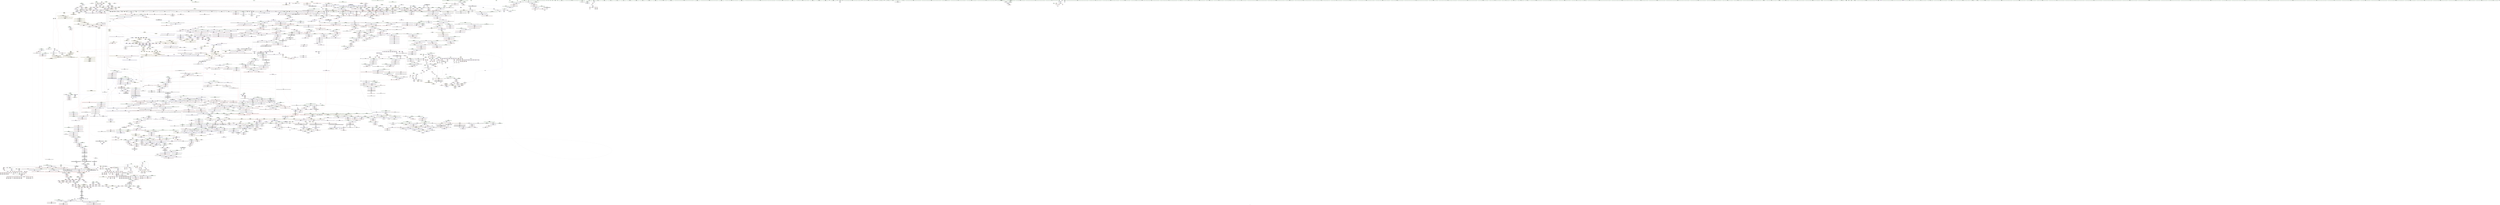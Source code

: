digraph "SVFG" {
	label="SVFG";

	Node0x55f82a7ed8d0 [shape=record,color=grey,label="{NodeID: 0\nNullPtr|{|<s53>172}}"];
	Node0x55f82a7ed8d0 -> Node0x55f82aff9710[style=solid];
	Node0x55f82a7ed8d0 -> Node0x55f82aff9810[style=solid];
	Node0x55f82a7ed8d0 -> Node0x55f82aff98e0[style=solid];
	Node0x55f82a7ed8d0 -> Node0x55f82aff99b0[style=solid];
	Node0x55f82a7ed8d0 -> Node0x55f82aff9a80[style=solid];
	Node0x55f82a7ed8d0 -> Node0x55f82aff9b50[style=solid];
	Node0x55f82a7ed8d0 -> Node0x55f82aff9c20[style=solid];
	Node0x55f82a7ed8d0 -> Node0x55f82aff9cf0[style=solid];
	Node0x55f82a7ed8d0 -> Node0x55f82aff9dc0[style=solid];
	Node0x55f82a7ed8d0 -> Node0x55f82aff9e90[style=solid];
	Node0x55f82a7ed8d0 -> Node0x55f82aff9f60[style=solid];
	Node0x55f82a7ed8d0 -> Node0x55f82affa030[style=solid];
	Node0x55f82a7ed8d0 -> Node0x55f82affa100[style=solid];
	Node0x55f82a7ed8d0 -> Node0x55f82affa1d0[style=solid];
	Node0x55f82a7ed8d0 -> Node0x55f82affa2a0[style=solid];
	Node0x55f82a7ed8d0 -> Node0x55f82affa370[style=solid];
	Node0x55f82a7ed8d0 -> Node0x55f82affa440[style=solid];
	Node0x55f82a7ed8d0 -> Node0x55f82affa510[style=solid];
	Node0x55f82a7ed8d0 -> Node0x55f82affa5e0[style=solid];
	Node0x55f82a7ed8d0 -> Node0x55f82affa6b0[style=solid];
	Node0x55f82a7ed8d0 -> Node0x55f82affa780[style=solid];
	Node0x55f82a7ed8d0 -> Node0x55f82affa850[style=solid];
	Node0x55f82a7ed8d0 -> Node0x55f82affa920[style=solid];
	Node0x55f82a7ed8d0 -> Node0x55f82affa9f0[style=solid];
	Node0x55f82a7ed8d0 -> Node0x55f82affaac0[style=solid];
	Node0x55f82a7ed8d0 -> Node0x55f82affab90[style=solid];
	Node0x55f82a7ed8d0 -> Node0x55f82affac60[style=solid];
	Node0x55f82a7ed8d0 -> Node0x55f82affad30[style=solid];
	Node0x55f82a7ed8d0 -> Node0x55f82affae00[style=solid];
	Node0x55f82a7ed8d0 -> Node0x55f82affaed0[style=solid];
	Node0x55f82a7ed8d0 -> Node0x55f82affafa0[style=solid];
	Node0x55f82a7ed8d0 -> Node0x55f82affb070[style=solid];
	Node0x55f82a7ed8d0 -> Node0x55f82affb140[style=solid];
	Node0x55f82a7ed8d0 -> Node0x55f82affb210[style=solid];
	Node0x55f82a7ed8d0 -> Node0x55f82affb2e0[style=solid];
	Node0x55f82a7ed8d0 -> Node0x55f82affb3b0[style=solid];
	Node0x55f82a7ed8d0 -> Node0x55f82affb480[style=solid];
	Node0x55f82a7ed8d0 -> Node0x55f82affb550[style=solid];
	Node0x55f82a7ed8d0 -> Node0x55f82affb620[style=solid];
	Node0x55f82a7ed8d0 -> Node0x55f82affb6f0[style=solid];
	Node0x55f82a7ed8d0 -> Node0x55f82affb7c0[style=solid];
	Node0x55f82a7ed8d0 -> Node0x55f82affb890[style=solid];
	Node0x55f82a7ed8d0 -> Node0x55f82affb960[style=solid];
	Node0x55f82a7ed8d0 -> Node0x55f82b037c20[style=solid];
	Node0x55f82a7ed8d0 -> Node0x55f82b00dad0[style=solid];
	Node0x55f82a7ed8d0 -> Node0x55f82b049030[style=solid];
	Node0x55f82a7ed8d0 -> Node0x55f82b08ec40[style=solid];
	Node0x55f82a7ed8d0 -> Node0x55f82b08f540[style=solid];
	Node0x55f82a7ed8d0 -> Node0x55f82b08f840[style=solid];
	Node0x55f82a7ed8d0 -> Node0x55f82b08f9c0[style=solid];
	Node0x55f82a7ed8d0 -> Node0x55f82b08fcc0[style=solid];
	Node0x55f82a7ed8d0 -> Node0x55f82b0902c0[style=solid];
	Node0x55f82a7ed8d0 -> Node0x55f82b0905c0[style=solid];
	Node0x55f82a7ed8d0:s53 -> Node0x55f82b26aaa0[style=solid,color=red];
	Node0x55f82b009830 [shape=record,color=blue,label="{NodeID: 1550\n191\<--193\narrayidx19\<--\n_Z10perversioniid\n}"];
	Node0x55f82b009830 -> Node0x55f82b009830[style=dashed];
	Node0x55f82b009830 -> Node0x55f82b121850[style=dashed];
	Node0x55f82afe7cf0 [shape=record,color=green,label="{NodeID: 443\n2858\<--2859\nthis.addr\<--this.addr_field_insensitive\n_ZNSt8_Rb_treeISt4pairIdS0_IiiEES2_St9_IdentityIS2_ESt4lessIS2_ESaIS2_EE14_M_lower_boundEPSt13_Rb_tree_nodeIS2_EPSt18_Rb_tree_node_baseRKS2_\n}"];
	Node0x55f82afe7cf0 -> Node0x55f82b034bd0[style=solid];
	Node0x55f82afe7cf0 -> Node0x55f82b04ff80[style=solid];
	Node0x55f82b250250 [shape=record,color=black,label="{NodeID: 4207\n462 = PHI(778, )\n}"];
	Node0x55f82b250250 -> Node0x55f82b00aae0[style=solid];
	Node0x55f82aff7180 [shape=record,color=purple,label="{NodeID: 886\n1023\<--1021\n_M_parent\<--this1\n_ZNSt15_Rb_tree_header8_M_resetEv\n}"];
	Node0x55f82aff7180 -> Node0x55f82b00dad0[style=solid];
	Node0x55f82b02d530 [shape=record,color=red,label="{NodeID: 1329\n1849\<--1839\n\<--__x.addr\n_ZNSt4pairISt17_Rb_tree_iteratorIS_IdS_IiiEEEbEC2IS3_bLb1EEEOT_OT0_\n|{<s0>138}}"];
	Node0x55f82b02d530:s0 -> Node0x55f82b273e60[style=solid,color=red];
	Node0x55f82afe0010 [shape=record,color=green,label="{NodeID: 222\n1413\<--1414\nthis.addr\<--this.addr_field_insensitive\n_ZN9__gnu_cxx16__aligned_membufISt4pairIdS1_IiiEEE6_M_ptrEv\n}"];
	Node0x55f82afe0010 -> Node0x55f82b02a950[style=solid];
	Node0x55f82afe0010 -> Node0x55f82b0105e0[style=solid];
	Node0x55f82b112350 [shape=record,color=black,label="{NodeID: 2879\nMR_487V_3 = PHI(MR_487V_1, MR_487V_2, )\npts\{720001 720003 \}\n|{<s0>194|<s1>194}}"];
	Node0x55f82b112350:s0 -> Node0x55f82b199110[style=dashed,color=blue];
	Node0x55f82b112350:s1 -> Node0x55f82b199350[style=dashed,color=blue];
	Node0x55f82b04bdb0 [shape=record,color=blue,label="{NodeID: 1772\n2164\<--2163\nthis.addr\<--this\n_ZNK9__gnu_cxx16__aligned_membufISt4pairIdS1_IiiEEE7_M_addrEv\n}"];
	Node0x55f82b04bdb0 -> Node0x55f82b030380[style=dashed];
	Node0x55f82b003920 [shape=record,color=black,label="{NodeID: 665\n1847\<--1846\n\<--this1\n_ZNSt4pairISt17_Rb_tree_iteratorIS_IdS_IiiEEEbEC2IS3_bLb1EEEOT_OT0_\n}"];
	Node0x55f82b269fa0 [shape=record,color=black,label="{NodeID: 4429\n2775 = PHI(2632, 2632, )\n0th arg _ZNKSt8_Rb_treeISt4pairIdS0_IiiEES2_St9_IdentityIS2_ESt4lessIS2_ESaIS2_EE4sizeEv }"];
	Node0x55f82b269fa0 -> Node0x55f82b04f9d0[style=solid];
	Node0x55f82b043a40 [shape=record,color=yellow,style=double,label="{NodeID: 3322\n114V_1 = ENCHI(MR_114V_0)\npts\{1240000 1240001 \}\nFun[_Z10perversioniid]|{<s0>19}}"];
	Node0x55f82b043a40:s0 -> Node0x55f82b045d00[style=dashed,color=red];
	Node0x55f82b0221a0 [shape=record,color=red,label="{NodeID: 1108\n532\<--93\nsel\<--ehselector.slot\n_Z10perversioniid\n}"];
	Node0x55f82af6a110 [shape=record,color=green,label="{NodeID: 1\n7\<--1\n__dso_handle\<--dummyObj\nGlob }"];
	Node0x55f82b009900 [shape=record,color=blue,label="{NodeID: 1551\n75\<--196\nj\<--inc\n_Z10perversioniid\n}"];
	Node0x55f82b009900 -> Node0x55f82b0214a0[style=dashed];
	Node0x55f82b009900 -> Node0x55f82b021570[style=dashed];
	Node0x55f82b009900 -> Node0x55f82b021640[style=dashed];
	Node0x55f82b009900 -> Node0x55f82b021710[style=dashed];
	Node0x55f82b009900 -> Node0x55f82b009690[style=dashed];
	Node0x55f82b009900 -> Node0x55f82b009900[style=dashed];
	Node0x55f82b009900 -> Node0x55f82b00a1f0[style=dashed];
	Node0x55f82afe7dc0 [shape=record,color=green,label="{NodeID: 444\n2860\<--2861\n__x.addr\<--__x.addr_field_insensitive\n_ZNSt8_Rb_treeISt4pairIdS0_IiiEES2_St9_IdentityIS2_ESt4lessIS2_ESaIS2_EE14_M_lower_boundEPSt13_Rb_tree_nodeIS2_EPSt18_Rb_tree_node_baseRKS2_\n}"];
	Node0x55f82afe7dc0 -> Node0x55f82b034ca0[style=solid];
	Node0x55f82afe7dc0 -> Node0x55f82b034d70[style=solid];
	Node0x55f82afe7dc0 -> Node0x55f82b034e40[style=solid];
	Node0x55f82afe7dc0 -> Node0x55f82b034f10[style=solid];
	Node0x55f82afe7dc0 -> Node0x55f82b034fe0[style=solid];
	Node0x55f82afe7dc0 -> Node0x55f82b050050[style=solid];
	Node0x55f82afe7dc0 -> Node0x55f82b050390[style=solid];
	Node0x55f82afe7dc0 -> Node0x55f82b050460[style=solid];
	Node0x55f82b2503c0 [shape=record,color=black,label="{NodeID: 4208\n467 = PHI(755, )\n}"];
	Node0x55f82b039930 [shape=record,color=yellow,style=double,label="{NodeID: 3101\n206V_1 = ENCHI(MR_206V_0)\npts\{720001 720002 720003 720004 \}\nFun[_ZNSt15_Rb_tree_headerC2Ev]|{<s0>65|<s1>65|<s2>65|<s3>65}}"];
	Node0x55f82b039930:s0 -> Node0x55f82b00dad0[style=dashed,color=red];
	Node0x55f82b039930:s1 -> Node0x55f82b00dba0[style=dashed,color=red];
	Node0x55f82b039930:s2 -> Node0x55f82b00dc70[style=dashed,color=red];
	Node0x55f82b039930:s3 -> Node0x55f82b00dd40[style=dashed,color=red];
	Node0x55f82aff7250 [shape=record,color=purple,label="{NodeID: 887\n1025\<--1021\n_M_header2\<--this1\n_ZNSt15_Rb_tree_header8_M_resetEv\n}"];
	Node0x55f82aff7250 -> Node0x55f82b00dba0[style=solid];
	Node0x55f82b02d600 [shape=record,color=red,label="{NodeID: 1330\n1857\<--1841\n\<--__y.addr\n_ZNSt4pairISt17_Rb_tree_iteratorIS_IdS_IiiEEEbEC2IS3_bLb1EEEOT_OT0_\n|{<s0>140}}"];
	Node0x55f82b02d600:s0 -> Node0x55f82b272f10[style=solid,color=red];
	Node0x55f82afe00e0 [shape=record,color=green,label="{NodeID: 223\n1418\<--1419\n_ZN9__gnu_cxx16__aligned_membufISt4pairIdS1_IiiEEE7_M_addrEv\<--_ZN9__gnu_cxx16__aligned_membufISt4pairIdS1_IiiEEE7_M_addrEv_field_insensitive\n}"];
	Node0x55f82b04be80 [shape=record,color=blue,label="{NodeID: 1773\n2173\<--2172\n__t.addr\<--__t\n_ZSt7forwardIRPSt13_Rb_tree_nodeISt4pairIdS1_IiiEEEEOT_RNSt16remove_referenceIS7_E4typeE\n}"];
	Node0x55f82b04be80 -> Node0x55f82b030450[style=dashed];
	Node0x55f82b0039f0 [shape=record,color=black,label="{NodeID: 666\n1853\<--1848\n\<--first\n_ZNSt4pairISt17_Rb_tree_iteratorIS_IdS_IiiEEEbEC2IS3_bLb1EEEOT_OT0_\n}"];
	Node0x55f82b0039f0 -> Node0x55f82b01a2e0[style=solid];
	Node0x55f82b26a1b0 [shape=record,color=black,label="{NodeID: 4430\n1717 = PHI(1503, 1762, )\n0th arg _ZNKSt9_IdentityISt4pairIdS0_IiiEEEclERS2_ }"];
	Node0x55f82b26a1b0 -> Node0x55f82b049100[style=solid];
	Node0x55f82b043b20 [shape=record,color=yellow,style=double,label="{NodeID: 3323\n116V_1 = ENCHI(MR_116V_0)\npts\{800000 800001 800002 \}\nFun[_Z10perversioniid]|{<s0>7|<s1>7|<s2>7}}"];
	Node0x55f82b043b20:s0 -> Node0x55f82b00bd90[style=dashed,color=red];
	Node0x55f82b043b20:s1 -> Node0x55f82b00be60[style=dashed,color=red];
	Node0x55f82b043b20:s2 -> Node0x55f82b00bf30[style=dashed,color=red];
	Node0x55f82b022270 [shape=record,color=red,label="{NodeID: 1109\n287\<--107\n\<--newi\n_Z10perversioniid\n}"];
	Node0x55f82b022270 -> Node0x55f82b08edc0[style=solid];
	Node0x55f82af8ab80 [shape=record,color=green,label="{NodeID: 2\n17\<--1\n_ZL2di\<--dummyObj\nGlob }"];
	Node0x55f82b0099d0 [shape=record,color=blue,label="{NodeID: 1552\n91\<--201\nexn.slot\<--\n_Z10perversioniid\n}"];
	Node0x55f82b0099d0 -> Node0x55f82b0220d0[style=dashed];
	Node0x55f82afe7e90 [shape=record,color=green,label="{NodeID: 445\n2862\<--2863\n__y.addr\<--__y.addr_field_insensitive\n_ZNSt8_Rb_treeISt4pairIdS0_IiiEES2_St9_IdentityIS2_ESt4lessIS2_ESaIS2_EE14_M_lower_boundEPSt13_Rb_tree_nodeIS2_EPSt18_Rb_tree_node_baseRKS2_\n}"];
	Node0x55f82afe7e90 -> Node0x55f82b0350b0[style=solid];
	Node0x55f82afe7e90 -> Node0x55f82b050120[style=solid];
	Node0x55f82afe7e90 -> Node0x55f82b0502c0[style=solid];
	Node0x55f82b2504d0 [shape=record,color=black,label="{NodeID: 4209\n477 = PHI(739, )\n}"];
	Node0x55f82aff7320 [shape=record,color=purple,label="{NodeID: 888\n1026\<--1021\n_M_header3\<--this1\n_ZNSt15_Rb_tree_header8_M_resetEv\n}"];
	Node0x55f82b02d6d0 [shape=record,color=red,label="{NodeID: 1331\n1861\<--1858\n\<--call2\n_ZNSt4pairISt17_Rb_tree_iteratorIS_IdS_IiiEEEbEC2IS3_bLb1EEEOT_OT0_\n}"];
	Node0x55f82b02d6d0 -> Node0x55f82b003b90[style=solid];
	Node0x55f82b02d6d0 -> Node0x55f82b003c60[style=solid];
	Node0x55f82afe01e0 [shape=record,color=green,label="{NodeID: 224\n1424\<--1425\nthis.addr\<--this.addr_field_insensitive\n_ZN9__gnu_cxx16__aligned_membufISt4pairIdS1_IiiEEE7_M_addrEv\n}"];
	Node0x55f82afe01e0 -> Node0x55f82b02aa20[style=solid];
	Node0x55f82afe01e0 -> Node0x55f82b0106b0[style=solid];
	Node0x55f82b04bf50 [shape=record,color=blue,label="{NodeID: 1774\n2180\<--2179\n__t.addr\<--__t\n_ZSt7forwardIRPSt18_Rb_tree_node_baseEOT_RNSt16remove_referenceIS3_E4typeE\n}"];
	Node0x55f82b04bf50 -> Node0x55f82b030520[style=dashed];
	Node0x55f82b003ac0 [shape=record,color=black,label="{NodeID: 667\n1854\<--1850\n\<--call\n_ZNSt4pairISt17_Rb_tree_iteratorIS_IdS_IiiEEEbEC2IS3_bLb1EEEOT_OT0_\n}"];
	Node0x55f82b003ac0 -> Node0x55f82b01a3b0[style=solid];
	Node0x55f82b26a330 [shape=record,color=black,label="{NodeID: 4431\n1718 = PHI(1518, 1782, )\n1st arg _ZNKSt9_IdentityISt4pairIdS0_IiiEEEclERS2_ }"];
	Node0x55f82b26a330 -> Node0x55f82b0491d0[style=solid];
	Node0x55f82b043c00 [shape=record,color=yellow,style=double,label="{NodeID: 3324\n288V_1 = ENCHI(MR_288V_0)\npts\{1626 \}\nFun[_ZNSt4pairIPSt18_Rb_tree_node_baseS1_EC2IRS1_Lb1EEEOT_RKS1_]}"];
	Node0x55f82b043c00 -> Node0x55f82b02ecc0[style=dashed];
	Node0x55f82b022340 [shape=record,color=red,label="{NodeID: 1110\n293\<--107\n\<--newi\n_Z10perversioniid\n}"];
	Node0x55f82b022340 -> Node0x55f82b08e940[style=solid];
	Node0x55f82af8ac10 [shape=record,color=green,label="{NodeID: 3\n18\<--1\n_ZL2dj\<--dummyObj\nGlob }"];
	Node0x55f82b009aa0 [shape=record,color=blue,label="{NodeID: 1553\n93\<--203\nehselector.slot\<--\n_Z10perversioniid\n}"];
	Node0x55f82b009aa0 -> Node0x55f82b0221a0[style=dashed];
	Node0x55f82afe7f60 [shape=record,color=green,label="{NodeID: 446\n2864\<--2865\n__k.addr\<--__k.addr_field_insensitive\n_ZNSt8_Rb_treeISt4pairIdS0_IiiEES2_St9_IdentityIS2_ESt4lessIS2_ESaIS2_EE14_M_lower_boundEPSt13_Rb_tree_nodeIS2_EPSt18_Rb_tree_node_baseRKS2_\n}"];
	Node0x55f82afe7f60 -> Node0x55f82b035180[style=solid];
	Node0x55f82afe7f60 -> Node0x55f82b0501f0[style=solid];
	Node0x55f82b2505e0 [shape=record,color=black,label="{NodeID: 4210\n156 = PHI(547, )\n}"];
	Node0x55f82aff73f0 [shape=record,color=purple,label="{NodeID: 889\n1027\<--1021\n_M_left\<--this1\n_ZNSt15_Rb_tree_header8_M_resetEv\n}"];
	Node0x55f82aff73f0 -> Node0x55f82b00dba0[style=solid];
	Node0x55f82b02d7a0 [shape=record,color=red,label="{NodeID: 1332\n1875\<--1869\nthis1\<--this.addr\n_ZNSt17_Rb_tree_iteratorISt4pairIdS0_IiiEEEC2EPSt18_Rb_tree_node_base\n}"];
	Node0x55f82b02d7a0 -> Node0x55f82b01a480[style=solid];
	Node0x55f82afe02b0 [shape=record,color=green,label="{NodeID: 225\n1435\<--1436\n__a.addr\<--__a.addr_field_insensitive\n_ZNSt16allocator_traitsISaISt13_Rb_tree_nodeISt4pairIdS1_IiiEEEEE10deallocateERS5_PS4_m\n}"];
	Node0x55f82afe02b0 -> Node0x55f82b02aaf0[style=solid];
	Node0x55f82afe02b0 -> Node0x55f82b010780[style=solid];
	Node0x55f82b113250 [shape=record,color=black,label="{NodeID: 2882\nMR_491V_3 = PHI(MR_491V_5, MR_491V_2, )\npts\{2861 \}\n}"];
	Node0x55f82b113250 -> Node0x55f82b034ca0[style=dashed];
	Node0x55f82b113250 -> Node0x55f82b034d70[style=dashed];
	Node0x55f82b113250 -> Node0x55f82b034e40[style=dashed];
	Node0x55f82b113250 -> Node0x55f82b034f10[style=dashed];
	Node0x55f82b113250 -> Node0x55f82b034fe0[style=dashed];
	Node0x55f82b113250 -> Node0x55f82b050390[style=dashed];
	Node0x55f82b113250 -> Node0x55f82b050460[style=dashed];
	Node0x55f82b04c020 [shape=record,color=blue,label="{NodeID: 1775\n2189\<--2188\n__x.addr\<--__x\n_ZNSt8_Rb_treeISt4pairIdS0_IiiEES2_St9_IdentityIS2_ESt4lessIS2_ESaIS2_EE8_S_valueEPKSt18_Rb_tree_node_base\n}"];
	Node0x55f82b04c020 -> Node0x55f82b0305f0[style=dashed];
	Node0x55f82b003b90 [shape=record,color=black,label="{NodeID: 668\n1862\<--1861\ntobool\<--\n_ZNSt4pairISt17_Rb_tree_iteratorIS_IdS_IiiEEEbEC2IS3_bLb1EEEOT_OT0_\n}"];
	Node0x55f82b26a4b0 [shape=record,color=black,label="{NodeID: 4432\n2009 = PHI(1698, 1784, )\n0th arg _ZNSt8_Rb_treeISt4pairIdS0_IiiEES2_St9_IdentityIS2_ESt4lessIS2_ESaIS2_EE6_S_keyEPKSt18_Rb_tree_node_base }"];
	Node0x55f82b26a4b0 -> Node0x55f82b04b180[style=solid];
	Node0x55f82b022410 [shape=record,color=red,label="{NodeID: 1111\n302\<--107\n\<--newi\n_Z10perversioniid\n}"];
	Node0x55f82b022410 -> Node0x55f82affcb70[style=solid];
	Node0x55f82af8b2d0 [shape=record,color=green,label="{NodeID: 4\n19\<--1\n.str\<--dummyObj\nGlob }"];
	Node0x55f82b009b70 [shape=record,color=blue,label="{NodeID: 1554\n73\<--211\ni\<--inc21\n_Z10perversioniid\n}"];
	Node0x55f82b009b70 -> Node0x55f82b020bb0[style=dashed];
	Node0x55f82b009b70 -> Node0x55f82b020c80[style=dashed];
	Node0x55f82b009b70 -> Node0x55f82b020d50[style=dashed];
	Node0x55f82b009b70 -> Node0x55f82b020e20[style=dashed];
	Node0x55f82b009b70 -> Node0x55f82b009b70[style=dashed];
	Node0x55f82b009b70 -> Node0x55f82b00a120[style=dashed];
	Node0x55f82afe8030 [shape=record,color=green,label="{NodeID: 447\n2907\<--2908\nretval\<--retval_field_insensitive\n_ZNSt8_Rb_treeISt4pairIdS0_IiiEES2_St9_IdentityIS2_ESt4lessIS2_ESaIS2_EE14_M_upper_boundEPSt13_Rb_tree_nodeIS2_EPSt18_Rb_tree_node_baseRKS2_\n|{|<s1>231}}"];
	Node0x55f82afe8030 -> Node0x55f82b01eda0[style=solid];
	Node0x55f82afe8030:s1 -> Node0x55f82b267a00[style=solid,color=red];
	Node0x55f82b2506f0 [shape=record,color=black,label="{NodeID: 4211\n219 = PHI(669, )\n}"];
	Node0x55f82b2506f0 -> Node0x55f82b009d10[style=solid];
	Node0x55f82aff74c0 [shape=record,color=purple,label="{NodeID: 890\n1029\<--1021\n_M_header4\<--this1\n_ZNSt15_Rb_tree_header8_M_resetEv\n}"];
	Node0x55f82aff74c0 -> Node0x55f82b00dc70[style=solid];
	Node0x55f82b02d870 [shape=record,color=red,label="{NodeID: 1333\n1877\<--1871\n\<--__x.addr\n_ZNSt17_Rb_tree_iteratorISt4pairIdS0_IiiEEEC2EPSt18_Rb_tree_node_base\n}"];
	Node0x55f82b02d870 -> Node0x55f82b04a480[style=solid];
	Node0x55f82afe0380 [shape=record,color=green,label="{NodeID: 226\n1437\<--1438\n__p.addr\<--__p.addr_field_insensitive\n_ZNSt16allocator_traitsISaISt13_Rb_tree_nodeISt4pairIdS1_IiiEEEEE10deallocateERS5_PS4_m\n}"];
	Node0x55f82afe0380 -> Node0x55f82b02abc0[style=solid];
	Node0x55f82afe0380 -> Node0x55f82b010850[style=solid];
	Node0x55f82b113750 [shape=record,color=black,label="{NodeID: 2883\nMR_493V_3 = PHI(MR_493V_4, MR_493V_2, )\npts\{2863 \}\n}"];
	Node0x55f82b113750 -> Node0x55f82b0350b0[style=dashed];
	Node0x55f82b113750 -> Node0x55f82b0502c0[style=dashed];
	Node0x55f82b113750 -> Node0x55f82b113750[style=dashed];
	Node0x55f82b04c0f0 [shape=record,color=blue,label="{NodeID: 1776\n2199\<--2197\nthis.addr\<--this\n_ZNKSt8_Rb_treeISt4pairIdS0_IiiEES2_St9_IdentityIS2_ESt4lessIS2_ESaIS2_EE11_Alloc_nodeclIS2_EEPSt13_Rb_tree_nodeIS2_EOT_\n}"];
	Node0x55f82b04c0f0 -> Node0x55f82b0306c0[style=dashed];
	Node0x55f82b003c60 [shape=record,color=black,label="{NodeID: 669\n1863\<--1861\nfrombool\<--\n_ZNSt4pairISt17_Rb_tree_iteratorIS_IdS_IiiEEEbEC2IS3_bLb1EEEOT_OT0_\n}"];
	Node0x55f82b003c60 -> Node0x55f82b04a210[style=solid];
	Node0x55f82b26a630 [shape=record,color=black,label="{NodeID: 4433\n1607 = PHI(1517, )\n0th arg _ZNSt8_Rb_treeISt4pairIdS0_IiiEES2_St9_IdentityIS2_ESt4lessIS2_ESaIS2_EE24_M_get_insert_unique_posERKS2_ }"];
	Node0x55f82b26a630 -> Node0x55f82b0488e0[style=solid];
	Node0x55f82b0224e0 [shape=record,color=red,label="{NodeID: 1112\n309\<--107\n\<--newi\n_Z10perversioniid\n}"];
	Node0x55f82b0224e0 -> Node0x55f82affcd10[style=solid];
	Node0x55f82af8b360 [shape=record,color=green,label="{NodeID: 5\n21\<--1\n.str.1\<--dummyObj\nGlob }"];
	Node0x55f82b009c40 [shape=record,color=blue,label="{NodeID: 1555\n214\<--216\n\<--\n_Z10perversioniid\n}"];
	Node0x55f82b009c40 -> Node0x55f82b129080[style=dashed];
	Node0x55f82afe8100 [shape=record,color=green,label="{NodeID: 448\n2909\<--2910\nthis.addr\<--this.addr_field_insensitive\n_ZNSt8_Rb_treeISt4pairIdS0_IiiEES2_St9_IdentityIS2_ESt4lessIS2_ESaIS2_EE14_M_upper_boundEPSt13_Rb_tree_nodeIS2_EPSt18_Rb_tree_node_baseRKS2_\n}"];
	Node0x55f82afe8100 -> Node0x55f82b035320[style=solid];
	Node0x55f82afe8100 -> Node0x55f82b050530[style=solid];
	Node0x55f82b2508c0 [shape=record,color=black,label="{NodeID: 4212\n224 = PHI(686, )\n}"];
	Node0x55f82b2508c0 -> Node0x55f82aff49b0[style=solid];
	Node0x55f82aff7590 [shape=record,color=purple,label="{NodeID: 891\n1030\<--1021\n_M_header5\<--this1\n_ZNSt15_Rb_tree_header8_M_resetEv\n}"];
	Node0x55f82b02d940 [shape=record,color=red,label="{NodeID: 1334\n1885\<--1882\nthis1\<--this.addr\n_ZNSt8_Rb_treeISt4pairIdS0_IiiEES2_St9_IdentityIS2_ESt4lessIS2_ESaIS2_EE6_M_endEv\n}"];
	Node0x55f82b02d940 -> Node0x55f82b01a550[style=solid];
	Node0x55f82afe0450 [shape=record,color=green,label="{NodeID: 227\n1439\<--1440\n__n.addr\<--__n.addr_field_insensitive\n_ZNSt16allocator_traitsISaISt13_Rb_tree_nodeISt4pairIdS1_IiiEEEEE10deallocateERS5_PS4_m\n}"];
	Node0x55f82afe0450 -> Node0x55f82b02ac90[style=solid];
	Node0x55f82afe0450 -> Node0x55f82b010920[style=solid];
	Node0x55f82b113c50 [shape=record,color=black,label="{NodeID: 2884\nMR_681V_5 = PHI(MR_681V_3, MR_681V_2, )\npts\{16220000 \}\n|{|<s2>129}}"];
	Node0x55f82b113c50 -> Node0x55f82b02c420[style=dashed];
	Node0x55f82b113c50 -> Node0x55f82b10a650[style=dashed];
	Node0x55f82b113c50:s2 -> Node0x55f82b0441a0[style=dashed,color=red];
	Node0x55f82b04c1c0 [shape=record,color=blue,label="{NodeID: 1777\n2201\<--2198\n__arg.addr\<--__arg\n_ZNKSt8_Rb_treeISt4pairIdS0_IiiEES2_St9_IdentityIS2_ESt4lessIS2_ESaIS2_EE11_Alloc_nodeclIS2_EEPSt13_Rb_tree_nodeIS2_EOT_\n}"];
	Node0x55f82b04c1c0 -> Node0x55f82b030790[style=dashed];
	Node0x55f82b003d30 [shape=record,color=black,label="{NodeID: 670\n1887\<--1886\n\<--_M_impl\n_ZNSt8_Rb_treeISt4pairIdS0_IiiEES2_St9_IdentityIS2_ESt4lessIS2_ESaIS2_EE6_M_endEv\n}"];
	Node0x55f82b003d30 -> Node0x55f82b01a620[style=solid];
	Node0x55f82b26a740 [shape=record,color=black,label="{NodeID: 4434\n1608 = PHI(1519, )\n1st arg _ZNSt8_Rb_treeISt4pairIdS0_IiiEES2_St9_IdentityIS2_ESt4lessIS2_ESaIS2_EE24_M_get_insert_unique_posERKS2_ }"];
	Node0x55f82b26a740 -> Node0x55f82b0489b0[style=solid];
	Node0x55f82b0225b0 [shape=record,color=red,label="{NodeID: 1113\n328\<--107\n\<--newi\n_Z10perversioniid\n}"];
	Node0x55f82b0225b0 -> Node0x55f82affd050[style=solid];
	Node0x55f82af8b3f0 [shape=record,color=green,label="{NodeID: 6\n23\<--1\nstdin\<--dummyObj\nGlob }"];
	Node0x55f82b009d10 [shape=record,color=blue,label="{NodeID: 1556\n222\<--219\ncoerce.dive\<--call24\n_Z10perversioniid\n|{|<s1>11}}"];
	Node0x55f82b009d10 -> Node0x55f82b009d10[style=dashed];
	Node0x55f82b009d10:s1 -> Node0x55f82b136960[style=dashed,color=red];
	Node0x55f82afe81d0 [shape=record,color=green,label="{NodeID: 449\n2911\<--2912\n__x.addr\<--__x.addr_field_insensitive\n_ZNSt8_Rb_treeISt4pairIdS0_IiiEES2_St9_IdentityIS2_ESt4lessIS2_ESaIS2_EE14_M_upper_boundEPSt13_Rb_tree_nodeIS2_EPSt18_Rb_tree_node_baseRKS2_\n}"];
	Node0x55f82afe81d0 -> Node0x55f82b0353f0[style=solid];
	Node0x55f82afe81d0 -> Node0x55f82b0354c0[style=solid];
	Node0x55f82afe81d0 -> Node0x55f82b035590[style=solid];
	Node0x55f82afe81d0 -> Node0x55f82b035660[style=solid];
	Node0x55f82afe81d0 -> Node0x55f82b035730[style=solid];
	Node0x55f82afe81d0 -> Node0x55f82b050600[style=solid];
	Node0x55f82afe81d0 -> Node0x55f82b050940[style=solid];
	Node0x55f82afe81d0 -> Node0x55f82b050a10[style=solid];
	Node0x55f82b250a00 [shape=record,color=black,label="{NodeID: 4213\n3021 = PHI(1251, )\n|{<s0>238}}"];
	Node0x55f82b250a00:s0 -> Node0x55f82b26dd40[style=solid,color=red];
	Node0x55f82aff7660 [shape=record,color=purple,label="{NodeID: 892\n1031\<--1021\n_M_right\<--this1\n_ZNSt15_Rb_tree_header8_M_resetEv\n}"];
	Node0x55f82aff7660 -> Node0x55f82b00dc70[style=solid];
	Node0x55f82b02da10 [shape=record,color=red,label="{NodeID: 1335\n1905\<--1896\nthis1\<--this.addr\n_ZNKSt4lessISt4pairIdS0_IiiEEEclERKS2_S5_\n}"];
	Node0x55f82afe89f0 [shape=record,color=green,label="{NodeID: 228\n1449\<--1450\n_ZN9__gnu_cxx13new_allocatorISt13_Rb_tree_nodeISt4pairIdS2_IiiEEEE10deallocateEPS5_m\<--_ZN9__gnu_cxx13new_allocatorISt13_Rb_tree_nodeISt4pairIdS2_IiiEEEE10deallocateEPS5_m_field_insensitive\n}"];
	Node0x55f82b04c290 [shape=record,color=blue,label="{NodeID: 1778\n2222\<--2220\nthis.addr\<--this\n_ZNSt8_Rb_treeISt4pairIdS0_IiiEES2_St9_IdentityIS2_ESt4lessIS2_ESaIS2_EE14_M_create_nodeIJS2_EEEPSt13_Rb_tree_nodeIS2_EDpOT_\n}"];
	Node0x55f82b04c290 -> Node0x55f82b030930[style=dashed];
	Node0x55f82b003e00 [shape=record,color=black,label="{NodeID: 671\n1889\<--1888\n\<--add.ptr\n_ZNSt8_Rb_treeISt4pairIdS0_IiiEES2_St9_IdentityIS2_ESt4lessIS2_ESaIS2_EE6_M_endEv\n}"];
	Node0x55f82b003e00 -> Node0x55f82b01a6f0[style=solid];
	Node0x55f82b26a850 [shape=record,color=black,label="{NodeID: 4435\n2336 = PHI(2329, )\n0th arg _ZN9__gnu_cxx13new_allocatorISt13_Rb_tree_nodeISt4pairIdS2_IiiEEEE8allocateEmPKv }"];
	Node0x55f82b26a850 -> Node0x55f82b04cd20[style=solid];
	Node0x55f82b022680 [shape=record,color=red,label="{NodeID: 1114\n347\<--107\n\<--newi\n_Z10perversioniid\n}"];
	Node0x55f82b022680 -> Node0x55f82affd390[style=solid];
	Node0x55f82af8b480 [shape=record,color=green,label="{NodeID: 7\n24\<--1\n.str.2\<--dummyObj\nGlob }"];
	Node0x55f82b009de0 [shape=record,color=blue, style = dotted,label="{NodeID: 1557\n3086\<--3088\noffset_0\<--dummyVal\n_Z10perversioniid\n}"];
	Node0x55f82b009de0 -> Node0x55f82b024150[style=dashed];
	Node0x55f82b009de0 -> Node0x55f82b009de0[style=dashed];
	Node0x55f82afe82a0 [shape=record,color=green,label="{NodeID: 450\n2913\<--2914\n__y.addr\<--__y.addr_field_insensitive\n_ZNSt8_Rb_treeISt4pairIdS0_IiiEES2_St9_IdentityIS2_ESt4lessIS2_ESaIS2_EE14_M_upper_boundEPSt13_Rb_tree_nodeIS2_EPSt18_Rb_tree_node_baseRKS2_\n}"];
	Node0x55f82afe82a0 -> Node0x55f82b035800[style=solid];
	Node0x55f82afe82a0 -> Node0x55f82b0506d0[style=solid];
	Node0x55f82afe82a0 -> Node0x55f82b050870[style=solid];
	Node0x55f82b250b40 [shape=record,color=black,label="{NodeID: 4214\n3067 = PHI()\n}"];
	Node0x55f82b250b40 -> Node0x55f82b051640[style=solid];
	Node0x55f82aff7730 [shape=record,color=purple,label="{NodeID: 893\n1033\<--1021\n_M_node_count\<--this1\n_ZNSt15_Rb_tree_header8_M_resetEv\n}"];
	Node0x55f82aff7730 -> Node0x55f82b00dd40[style=solid];
	Node0x55f82b02dae0 [shape=record,color=red,label="{NodeID: 1336\n1906\<--1898\n\<--__x.addr\n_ZNKSt4lessISt4pairIdS0_IiiEEEclERKS2_S5_\n|{<s0>141}}"];
	Node0x55f82b02dae0:s0 -> Node0x55f82b26ec60[style=solid,color=red];
	Node0x55f82afe8a80 [shape=record,color=green,label="{NodeID: 229\n1456\<--1457\nthis.addr\<--this.addr_field_insensitive\n_ZN9__gnu_cxx13new_allocatorISt13_Rb_tree_nodeISt4pairIdS2_IiiEEEE10deallocateEPS5_m\n}"];
	Node0x55f82afe8a80 -> Node0x55f82b02ad60[style=solid];
	Node0x55f82afe8a80 -> Node0x55f82b0109f0[style=solid];
	Node0x55f82b04c360 [shape=record,color=blue,label="{NodeID: 1779\n2224\<--2221\n__args.addr\<--__args\n_ZNSt8_Rb_treeISt4pairIdS0_IiiEES2_St9_IdentityIS2_ESt4lessIS2_ESaIS2_EE14_M_create_nodeIJS2_EEEPSt13_Rb_tree_nodeIS2_EDpOT_\n}"];
	Node0x55f82b04c360 -> Node0x55f82b030a00[style=dashed];
	Node0x55f82b003ed0 [shape=record,color=black,label="{NodeID: 672\n1880\<--1890\n_ZNSt8_Rb_treeISt4pairIdS0_IiiEES2_St9_IdentityIS2_ESt4lessIS2_ESaIS2_EE6_M_endEv_ret\<--_M_header\n_ZNSt8_Rb_treeISt4pairIdS0_IiiEES2_St9_IdentityIS2_ESt4lessIS2_ESaIS2_EE6_M_endEv\n|{<s0>116|<s1>130|<s2>197}}"];
	Node0x55f82b003ed0:s0 -> Node0x55f82b255b40[style=solid,color=blue];
	Node0x55f82b003ed0:s1 -> Node0x55f82b256790[style=solid,color=blue];
	Node0x55f82b003ed0:s2 -> Node0x55f82b258c80[style=solid,color=blue];
	Node0x55f82b26a960 [shape=record,color=black,label="{NodeID: 4436\n2337 = PHI(2330, )\n1st arg _ZN9__gnu_cxx13new_allocatorISt13_Rb_tree_nodeISt4pairIdS2_IiiEEEE8allocateEmPKv }"];
	Node0x55f82b26a960 -> Node0x55f82b04cdf0[style=solid];
	Node0x55f82b022750 [shape=record,color=red,label="{NodeID: 1115\n357\<--107\n\<--newi\n_Z10perversioniid\n}"];
	Node0x55f82b022750 -> Node0x55f82affd530[style=solid];
	Node0x55f82af8b510 [shape=record,color=green,label="{NodeID: 8\n26\<--1\n.str.3\<--dummyObj\nGlob }"];
	Node0x55f82b009eb0 [shape=record,color=blue, style = dotted,label="{NodeID: 1558\n3089\<--3091\noffset_1\<--dummyVal\n_Z10perversioniid\n}"];
	Node0x55f82b009eb0 -> Node0x55f82b024220[style=dashed];
	Node0x55f82b009eb0 -> Node0x55f82b009eb0[style=dashed];
	Node0x55f82afe8370 [shape=record,color=green,label="{NodeID: 451\n2915\<--2916\n__k.addr\<--__k.addr_field_insensitive\n_ZNSt8_Rb_treeISt4pairIdS0_IiiEES2_St9_IdentityIS2_ESt4lessIS2_ESaIS2_EE14_M_upper_boundEPSt13_Rb_tree_nodeIS2_EPSt18_Rb_tree_node_baseRKS2_\n}"];
	Node0x55f82afe8370 -> Node0x55f82b0358d0[style=solid];
	Node0x55f82afe8370 -> Node0x55f82b0507a0[style=solid];
	Node0x55f82b250c10 [shape=record,color=black,label="{NodeID: 4215\n494 = PHI(778, )\n}"];
	Node0x55f82b250c10 -> Node0x55f82b00ae20[style=solid];
	Node0x55f82aff7800 [shape=record,color=purple,label="{NodeID: 894\n1078\<--1076\nfirst\<--this1\n_ZNSt4pairIiS_IiiEEC2IiS0_Lb1EEEOT_OT0_\n}"];
	Node0x55f82aff7800 -> Node0x55f82b00e220[style=solid];
	Node0x55f82b02dbb0 [shape=record,color=red,label="{NodeID: 1337\n1907\<--1900\n\<--__y.addr\n_ZNKSt4lessISt4pairIdS0_IiiEEEclERKS2_S5_\n|{<s0>141}}"];
	Node0x55f82b02dbb0:s0 -> Node0x55f82b26ed70[style=solid,color=red];
	Node0x55f82afe8b50 [shape=record,color=green,label="{NodeID: 230\n1458\<--1459\n__p.addr\<--__p.addr_field_insensitive\n_ZN9__gnu_cxx13new_allocatorISt13_Rb_tree_nodeISt4pairIdS2_IiiEEEE10deallocateEPS5_m\n}"];
	Node0x55f82afe8b50 -> Node0x55f82b02ae30[style=solid];
	Node0x55f82afe8b50 -> Node0x55f82b010ac0[style=solid];
	Node0x55f82b04c430 [shape=record,color=blue,label="{NodeID: 1780\n2226\<--2231\n__tmp\<--call\n_ZNSt8_Rb_treeISt4pairIdS0_IiiEES2_St9_IdentityIS2_ESt4lessIS2_ESaIS2_EE14_M_create_nodeIJS2_EEEPSt13_Rb_tree_nodeIS2_EDpOT_\n}"];
	Node0x55f82b04c430 -> Node0x55f82b030ad0[style=dashed];
	Node0x55f82b04c430 -> Node0x55f82b030ba0[style=dashed];
	Node0x55f82b003fa0 [shape=record,color=black,label="{NodeID: 673\n1892\<--1908\n_ZNKSt4lessISt4pairIdS0_IiiEEEclERKS2_S5__ret\<--call\n_ZNKSt4lessISt4pairIdS0_IiiEEEclERKS2_S5_\n|{<s0>118|<s1>127|<s2>133|<s3>199|<s4>202|<s5>223|<s6>228}}"];
	Node0x55f82b003fa0:s0 -> Node0x55f82b255dc0[style=solid,color=blue];
	Node0x55f82b003fa0:s1 -> Node0x55f82b256680[style=solid,color=blue];
	Node0x55f82b003fa0:s2 -> Node0x55f82b256b80[style=solid,color=blue];
	Node0x55f82b003fa0:s3 -> Node0x55f82b258f00[style=solid,color=blue];
	Node0x55f82b003fa0:s4 -> Node0x55f82b2592c0[style=solid,color=blue];
	Node0x55f82b003fa0:s5 -> Node0x55f82b25a300[style=solid,color=blue];
	Node0x55f82b003fa0:s6 -> Node0x55f82b25a800[style=solid,color=blue];
	Node0x55f82b26aaa0 [shape=record,color=black,label="{NodeID: 4437\n2338 = PHI(3, )\n2nd arg _ZN9__gnu_cxx13new_allocatorISt13_Rb_tree_nodeISt4pairIdS2_IiiEEEE8allocateEmPKv }"];
	Node0x55f82b26aaa0 -> Node0x55f82b04cec0[style=solid];
	Node0x55f82b0441a0 [shape=record,color=yellow,style=double,label="{NodeID: 3330\n300V_1 = ENCHI(MR_300V_0)\npts\{1618 16220000 \}\nFun[_ZNSt4pairIPSt18_Rb_tree_node_baseS1_EC2IRS1_Lb1EEEOT_RKS1_]}"];
	Node0x55f82b0441a0 -> Node0x55f82b02ebf0[style=dashed];
	Node0x55f82b022820 [shape=record,color=red,label="{NodeID: 1116\n381\<--107\n\<--newi\n_Z10perversioniid\n}"];
	Node0x55f82b022820 -> Node0x55f82affd940[style=solid];
	Node0x55f82af8b5a0 [shape=record,color=green,label="{NodeID: 9\n28\<--1\nstdout\<--dummyObj\nGlob }"];
	Node0x55f82b009f80 [shape=record,color=blue,label="{NodeID: 1559\n233\<--232\ncoerce.dive27\<--call26\n_Z10perversioniid\n}"];
	Node0x55f82b009f80 -> Node0x55f82b024080[style=dashed];
	Node0x55f82b009f80 -> Node0x55f82b009f80[style=dashed];
	Node0x55f82afe8440 [shape=record,color=green,label="{NodeID: 452\n2957\<--2958\nthis.addr\<--this.addr_field_insensitive\n_ZNSt4pairISt17_Rb_tree_iteratorIS_IdS_IiiEEES3_EC2IS3_S3_Lb1EEEOT_OT0_\n}"];
	Node0x55f82afe8440 -> Node0x55f82b035a70[style=solid];
	Node0x55f82afe8440 -> Node0x55f82b050ae0[style=solid];
	Node0x55f82b250d80 [shape=record,color=black,label="{NodeID: 4216\n497 = PHI(755, )\n}"];
	Node0x55f82aff78d0 [shape=record,color=purple,label="{NodeID: 895\n1083\<--1076\nsecond\<--this1\n_ZNSt4pairIiS_IiiEEC2IiS0_Lb1EEEOT_OT0_\n}"];
	Node0x55f82aff78d0 -> Node0x55f82b000860[style=solid];
	Node0x55f82b02dc80 [shape=record,color=red,label="{NodeID: 1338\n1919\<--1914\n\<--__x.addr\n_ZNSt8_Rb_treeISt4pairIdS0_IiiEES2_St9_IdentityIS2_ESt4lessIS2_ESaIS2_EE6_S_keyEPKSt13_Rb_tree_nodeIS2_E\n|{<s0>142}}"];
	Node0x55f82b02dc80:s0 -> Node0x55f82b273b30[style=solid,color=red];
	Node0x55f82afe8c20 [shape=record,color=green,label="{NodeID: 231\n1460\<--1461\n.addr\<--.addr_field_insensitive\n_ZN9__gnu_cxx13new_allocatorISt13_Rb_tree_nodeISt4pairIdS2_IiiEEEE10deallocateEPS5_m\n}"];
	Node0x55f82afe8c20 -> Node0x55f82b010b90[style=solid];
	Node0x55f82b04c500 [shape=record,color=blue,label="{NodeID: 1781\n2245\<--2244\nthis.addr\<--this\n_ZNSt8_Rb_treeISt4pairIdS0_IiiEES2_St9_IdentityIS2_ESt4lessIS2_ESaIS2_EE11_M_get_nodeEv\n}"];
	Node0x55f82b04c500 -> Node0x55f82b030c70[style=dashed];
	Node0x55f82b004070 [shape=record,color=black,label="{NodeID: 674\n1912\<--1923\n_ZNSt8_Rb_treeISt4pairIdS0_IiiEES2_St9_IdentityIS2_ESt4lessIS2_ESaIS2_EE6_S_keyEPKSt13_Rb_tree_nodeIS2_E_ret\<--call1\n_ZNSt8_Rb_treeISt4pairIdS0_IiiEES2_St9_IdentityIS2_ESt4lessIS2_ESaIS2_EE6_S_keyEPKSt13_Rb_tree_nodeIS2_E\n|{<s0>117|<s1>198|<s2>201|<s3>222|<s4>227}}"];
	Node0x55f82b004070:s0 -> Node0x55f82b255c80[style=solid,color=blue];
	Node0x55f82b004070:s1 -> Node0x55f82b258dc0[style=solid,color=blue];
	Node0x55f82b004070:s2 -> Node0x55f82b259180[style=solid,color=blue];
	Node0x55f82b004070:s3 -> Node0x55f82b25a1c0[style=solid,color=blue];
	Node0x55f82b004070:s4 -> Node0x55f82b25a6c0[style=solid,color=blue];
	Node0x55f82b26abe0 [shape=record,color=black,label="{NodeID: 4438\n1343 = PHI(1306, 2271, )\n0th arg _ZNSt8_Rb_treeISt4pairIdS0_IiiEES2_St9_IdentityIS2_ESt4lessIS2_ESaIS2_EE11_M_put_nodeEPSt13_Rb_tree_nodeIS2_E }"];
	Node0x55f82b26abe0 -> Node0x55f82b00ff60[style=solid];
	Node0x55f82b0228f0 [shape=record,color=red,label="{NodeID: 1117\n396\<--107\n\<--newi\n_Z10perversioniid\n}"];
	Node0x55f82b0228f0 -> Node0x55f82affdbb0[style=solid];
	Node0x55f82af8b630 [shape=record,color=green,label="{NodeID: 10\n29\<--1\n_ZSt3cin\<--dummyObj\nGlob }"];
	Node0x55f82b00a050 [shape=record,color=blue,label="{NodeID: 1560\n240\<--237\ncoerce.dive32\<--call30\n_Z10perversioniid\n}"];
	Node0x55f82b00a050 -> Node0x55f82b00a050[style=dashed];
	Node0x55f82afe8510 [shape=record,color=green,label="{NodeID: 453\n2959\<--2960\n__x.addr\<--__x.addr_field_insensitive\n_ZNSt4pairISt17_Rb_tree_iteratorIS_IdS_IiiEEES3_EC2IS3_S3_Lb1EEEOT_OT0_\n}"];
	Node0x55f82afe8510 -> Node0x55f82b035b40[style=solid];
	Node0x55f82afe8510 -> Node0x55f82b050bb0[style=solid];
	Node0x55f82b250e90 [shape=record,color=black,label="{NodeID: 4217\n505 = PHI(547, )\n}"];
	Node0x55f82b03a170 [shape=record,color=yellow,style=double,label="{NodeID: 3110\n164V_1 = ENCHI(MR_164V_0)\npts\{84 88 90 820000 \}\nFun[_ZNSt4pairIiS_IiiEEC2IiS0_Lb1EEEOT_OT0_]}"];
	Node0x55f82b03a170 -> Node0x55f82b0283f0[style=dashed];
	Node0x55f82aff79a0 [shape=record,color=purple,label="{NodeID: 896\n3107\<--1086\noffset_0\<--\n}"];
	Node0x55f82aff79a0 -> Node0x55f82b00e2f0[style=solid];
	Node0x55f82b02dd50 [shape=record,color=red,label="{NodeID: 1339\n1936\<--1930\nthis1\<--this.addr\n_ZNKSt17_Rb_tree_iteratorISt4pairIdS0_IiiEEEeqERKS3_\n}"];
	Node0x55f82b02dd50 -> Node0x55f82b01a7c0[style=solid];
	Node0x55f82afe8cf0 [shape=record,color=green,label="{NodeID: 232\n1469\<--1470\n_ZdlPv\<--_ZdlPv_field_insensitive\n}"];
	Node0x55f82b04c5d0 [shape=record,color=blue,label="{NodeID: 1782\n2258\<--2255\nthis.addr\<--this\n_ZNSt8_Rb_treeISt4pairIdS0_IiiEES2_St9_IdentityIS2_ESt4lessIS2_ESaIS2_EE17_M_construct_nodeIJS2_EEEvPSt13_Rb_tree_nodeIS2_EDpOT_\n}"];
	Node0x55f82b04c5d0 -> Node0x55f82b030d40[style=dashed];
	Node0x55f82b004140 [shape=record,color=black,label="{NodeID: 675\n1927\<--1942\n_ZNKSt17_Rb_tree_iteratorISt4pairIdS0_IiiEEEeqERKS3__ret\<--cmp\n_ZNKSt17_Rb_tree_iteratorISt4pairIdS0_IiiEEEeqERKS3_\n|{<s0>123}}"];
	Node0x55f82b004140:s0 -> Node0x55f82b2562c0[style=solid,color=blue];
	Node0x55f82b26adf0 [shape=record,color=black,label="{NodeID: 4439\n1344 = PHI(1311, 2293, )\n1st arg _ZNSt8_Rb_treeISt4pairIdS0_IiiEES2_St9_IdentityIS2_ESt4lessIS2_ESaIS2_EE11_M_put_nodeEPSt13_Rb_tree_nodeIS2_E }"];
	Node0x55f82b26adf0 -> Node0x55f82b010030[style=solid];
	Node0x55f82b0443c0 [shape=record,color=yellow,style=double,label="{NodeID: 3332\n462V_1 = ENCHI(MR_462V_0)\npts\{25160000 \}\nFun[_ZNKSt23_Rb_tree_const_iteratorISt4pairIdS0_IiiEEE13_M_const_castEv]}"];
	Node0x55f82b0443c0 -> Node0x55f82b033030[style=dashed];
	Node0x55f82b0229c0 [shape=record,color=red,label="{NodeID: 1118\n446\<--107\n\<--newi\n_Z10perversioniid\n}"];
	Node0x55f82b0229c0 -> Node0x55f82affe090[style=solid];
	Node0x55f82af8b730 [shape=record,color=green,label="{NodeID: 11\n30\<--1\n.str.4\<--dummyObj\nGlob }"];
	Node0x55f82b00a120 [shape=record,color=blue,label="{NodeID: 1561\n73\<--243\ni\<--\n_Z10perversioniid\n}"];
	Node0x55f82b00a120 -> Node0x55f82b020ef0[style=dashed];
	Node0x55f82b00a120 -> Node0x55f82b020fc0[style=dashed];
	Node0x55f82b00a120 -> Node0x55f82b021090[style=dashed];
	Node0x55f82b00a120 -> Node0x55f82b021160[style=dashed];
	Node0x55f82b00a120 -> Node0x55f82b021230[style=dashed];
	Node0x55f82b00a120 -> Node0x55f82b021300[style=dashed];
	Node0x55f82b00a120 -> Node0x55f82b0213d0[style=dashed];
	Node0x55f82b00a120 -> Node0x55f82b00a120[style=dashed];
	Node0x55f82afe85e0 [shape=record,color=green,label="{NodeID: 454\n2961\<--2962\n__y.addr\<--__y.addr_field_insensitive\n_ZNSt4pairISt17_Rb_tree_iteratorIS_IdS_IiiEEES3_EC2IS3_S3_Lb1EEEOT_OT0_\n}"];
	Node0x55f82afe85e0 -> Node0x55f82b035c10[style=solid];
	Node0x55f82afe85e0 -> Node0x55f82b050c80[style=solid];
	Node0x55f82b250fa0 [shape=record,color=black,label="{NodeID: 4218\n1547 = PHI(1742, )\n}"];
	Node0x55f82b250fa0 -> Node0x55f82b048260[style=solid];
	Node0x55f82b03a280 [shape=record,color=yellow,style=double,label="{NodeID: 3111\n177V_1 = ENCHI(MR_177V_0)\npts\{820001 860000 1200000 1240000 \}\nFun[_ZNSt4pairIiS_IiiEEC2IiS0_Lb1EEEOT_OT0_]}"];
	Node0x55f82b03a280 -> Node0x55f82b036f90[style=dashed];
	Node0x55f82aff7a70 [shape=record,color=purple,label="{NodeID: 897\n3110\<--1086\noffset_1\<--\n}"];
	Node0x55f82aff7a70 -> Node0x55f82b00e3c0[style=solid];
	Node0x55f82b02de20 [shape=record,color=red,label="{NodeID: 1340\n1939\<--1932\n\<--__x.addr\n_ZNKSt17_Rb_tree_iteratorISt4pairIdS0_IiiEEEeqERKS3_\n}"];
	Node0x55f82b02de20 -> Node0x55f82b01a890[style=solid];
	Node0x55f82afe8df0 [shape=record,color=green,label="{NodeID: 233\n1476\<--1477\nthis.addr\<--this.addr_field_insensitive\n_ZNSaISt13_Rb_tree_nodeISt4pairIdS0_IiiEEEED2Ev\n}"];
	Node0x55f82afe8df0 -> Node0x55f82b02af00[style=solid];
	Node0x55f82afe8df0 -> Node0x55f82b047e00[style=solid];
	Node0x55f82b115a50 [shape=record,color=black,label="{NodeID: 2890\nMR_48V_7 = PHI(MR_48V_8, MR_48V_6, )\npts\{140000 \}\n|{|<s5>16}}"];
	Node0x55f82b115a50 -> Node0x55f82b024a40[style=dashed];
	Node0x55f82b115a50 -> Node0x55f82b024d80[style=dashed];
	Node0x55f82b115a50 -> Node0x55f82b00ad50[style=dashed];
	Node0x55f82b115a50 -> Node0x55f82b115a50[style=dashed];
	Node0x55f82b115a50 -> Node0x55f82b129080[style=dashed];
	Node0x55f82b115a50:s5 -> Node0x55f82b045d00[style=dashed,color=red];
	Node0x55f82b04c6a0 [shape=record,color=blue,label="{NodeID: 1783\n2260\<--2256\n__node.addr\<--__node\n_ZNSt8_Rb_treeISt4pairIdS0_IiiEES2_St9_IdentityIS2_ESt4lessIS2_ESaIS2_EE17_M_construct_nodeIJS2_EEEvPSt13_Rb_tree_nodeIS2_EDpOT_\n}"];
	Node0x55f82b04c6a0 -> Node0x55f82b030e10[style=dashed];
	Node0x55f82b04c6a0 -> Node0x55f82b030ee0[style=dashed];
	Node0x55f82b04c6a0 -> Node0x55f82b030fb0[style=dashed];
	Node0x55f82b04c6a0 -> Node0x55f82b031080[style=dashed];
	Node0x55f82b004210 [shape=record,color=black,label="{NodeID: 676\n1953\<--1952\n\<--_M_impl\n_ZNSt8_Rb_treeISt4pairIdS0_IiiEES2_St9_IdentityIS2_ESt4lessIS2_ESaIS2_EE5beginEv\n}"];
	Node0x55f82b004210 -> Node0x55f82b01ab00[style=solid];
	Node0x55f82b26af70 [shape=record,color=black,label="{NodeID: 4440\n2546 = PHI(2515, )\n0th arg _ZNSt23_Rb_tree_const_iteratorISt4pairIdS0_IiiEEEppEv }"];
	Node0x55f82b26af70 -> Node0x55f82b04e4b0[style=solid];
	Node0x55f82b0444a0 [shape=record,color=yellow,style=double,label="{NodeID: 3333\n576V_1 = ENCHI(MR_576V_0)\npts\{25990000 \}\nFun[_ZNKSt23_Rb_tree_const_iteratorISt4pairIdS0_IiiEEE13_M_const_castEv]|{<s0>189}}"];
	Node0x55f82b0444a0:s0 -> Node0x55f82b04a480[style=dashed,color=red];
	Node0x55f82b022a90 [shape=record,color=red,label="{NodeID: 1119\n456\<--107\n\<--newi\n_Z10perversioniid\n}"];
	Node0x55f82b022a90 -> Node0x55f82affe230[style=solid];
	Node0x55f82af8b830 [shape=record,color=green,label="{NodeID: 12\n33\<--1\n\<--dummyObj\nCan only get source location for instruction, argument, global var or function.}"];
	Node0x55f82b00a1f0 [shape=record,color=blue,label="{NodeID: 1562\n75\<--246\nj\<--\n_Z10perversioniid\n}"];
	Node0x55f82b00a1f0 -> Node0x55f82b0217e0[style=dashed];
	Node0x55f82b00a1f0 -> Node0x55f82b0218b0[style=dashed];
	Node0x55f82b00a1f0 -> Node0x55f82b021980[style=dashed];
	Node0x55f82b00a1f0 -> Node0x55f82b021a50[style=dashed];
	Node0x55f82b00a1f0 -> Node0x55f82b021b20[style=dashed];
	Node0x55f82b00a1f0 -> Node0x55f82b021bf0[style=dashed];
	Node0x55f82b00a1f0 -> Node0x55f82b021cc0[style=dashed];
	Node0x55f82b00a1f0 -> Node0x55f82b00a1f0[style=dashed];
	Node0x55f82afe86b0 [shape=record,color=green,label="{NodeID: 455\n2984\<--2985\nthis.addr\<--this.addr_field_insensitive\n_ZNKSt23_Rb_tree_const_iteratorISt4pairIdS0_IiiEEEeqERKS3_\n}"];
	Node0x55f82afe86b0 -> Node0x55f82b035ce0[style=solid];
	Node0x55f82afe86b0 -> Node0x55f82b050ef0[style=solid];
	Node0x55f82b251140 [shape=record,color=black,label="{NodeID: 4219\n563 = PHI(1568, )\n|{<s0>24}}"];
	Node0x55f82b251140:s0 -> Node0x55f82b2668d0[style=solid,color=red];
	Node0x55f82b03a3f0 [shape=record,color=yellow,style=double,label="{NodeID: 3112\n179V_1 = ENCHI(MR_179V_0)\npts\{820002 860001 1200001 1240001 \}\nFun[_ZNSt4pairIiS_IiiEEC2IiS0_Lb1EEEOT_OT0_]}"];
	Node0x55f82b03a3f0 -> Node0x55f82b037060[style=dashed];
	Node0x55f82aff7b40 [shape=record,color=purple,label="{NodeID: 898\n3108\<--1087\noffset_0\<--\n}"];
	Node0x55f82aff7b40 -> Node0x55f82b036f90[style=solid];
	Node0x55f82b02def0 [shape=record,color=red,label="{NodeID: 1341\n1938\<--1937\n\<--_M_node\n_ZNKSt17_Rb_tree_iteratorISt4pairIdS0_IiiEEEeqERKS3_\n}"];
	Node0x55f82b02def0 -> Node0x55f82b08d440[style=solid];
	Node0x55f82afe8ec0 [shape=record,color=green,label="{NodeID: 234\n1482\<--1483\n_ZN9__gnu_cxx13new_allocatorISt13_Rb_tree_nodeISt4pairIdS2_IiiEEEED2Ev\<--_ZN9__gnu_cxx13new_allocatorISt13_Rb_tree_nodeISt4pairIdS2_IiiEEEED2Ev_field_insensitive\n}"];
	Node0x55f82b04c770 [shape=record,color=blue,label="{NodeID: 1784\n2262\<--2257\n__args.addr\<--__args\n_ZNSt8_Rb_treeISt4pairIdS0_IiiEES2_St9_IdentityIS2_ESt4lessIS2_ESaIS2_EE17_M_construct_nodeIJS2_EEEvPSt13_Rb_tree_nodeIS2_EDpOT_\n}"];
	Node0x55f82b04c770 -> Node0x55f82b031150[style=dashed];
	Node0x55f82b0042e0 [shape=record,color=black,label="{NodeID: 677\n1955\<--1954\n\<--add.ptr\n_ZNSt8_Rb_treeISt4pairIdS0_IiiEES2_St9_IdentityIS2_ESt4lessIS2_ESaIS2_EE5beginEv\n}"];
	Node0x55f82b0042e0 -> Node0x55f82b01abd0[style=solid];
	Node0x55f82b0042e0 -> Node0x55f82b01aca0[style=solid];
	Node0x55f82b26b080 [shape=record,color=black,label="{NodeID: 4441\n2244 = PHI(2230, )\n0th arg _ZNSt8_Rb_treeISt4pairIdS0_IiiEES2_St9_IdentityIS2_ESt4lessIS2_ESaIS2_EE11_M_get_nodeEv }"];
	Node0x55f82b26b080 -> Node0x55f82b04c500[style=solid];
	Node0x55f82b022b60 [shape=record,color=red,label="{NodeID: 1120\n481\<--107\n\<--newi\n_Z10perversioniid\n}"];
	Node0x55f82b022b60 -> Node0x55f82affe3d0[style=solid];
	Node0x55f82af8b930 [shape=record,color=green,label="{NodeID: 13\n134\<--1\n\<--dummyObj\nCan only get source location for instruction, argument, global var or function.|{<s0>220}}"];
	Node0x55f82af8b930:s0 -> Node0x55f82b2716b0[style=solid,color=red];
	Node0x55f82b00a2c0 [shape=record,color=blue,label="{NodeID: 1563\n253\<--255\narrayidx37\<--\n_Z10perversioniid\n|{|<s2>58}}"];
	Node0x55f82b00a2c0 -> Node0x55f82b024970[style=dashed];
	Node0x55f82b00a2c0 -> Node0x55f82b00a2c0[style=dashed];
	Node0x55f82b00a2c0:s2 -> Node0x55f82b1087f0[style=dashed,color=blue];
	Node0x55f82afe8780 [shape=record,color=green,label="{NodeID: 456\n2986\<--2987\n__x.addr\<--__x.addr_field_insensitive\n_ZNKSt23_Rb_tree_const_iteratorISt4pairIdS0_IiiEEEeqERKS3_\n}"];
	Node0x55f82afe8780 -> Node0x55f82b035db0[style=solid];
	Node0x55f82afe8780 -> Node0x55f82b050fc0[style=solid];
	Node0x55f82b251280 [shape=record,color=black,label="{NodeID: 4220\n566 = PHI(1492, )\n}"];
	Node0x55f82aff7c10 [shape=record,color=purple,label="{NodeID: 899\n3111\<--1087\noffset_1\<--\n}"];
	Node0x55f82aff7c10 -> Node0x55f82b037060[style=solid];
	Node0x55f82b02dfc0 [shape=record,color=red,label="{NodeID: 1342\n1941\<--1940\n\<--_M_node2\n_ZNKSt17_Rb_tree_iteratorISt4pairIdS0_IiiEEEeqERKS3_\n}"];
	Node0x55f82b02dfc0 -> Node0x55f82b08d440[style=solid];
	Node0x55f82afe8fc0 [shape=record,color=green,label="{NodeID: 235\n1487\<--1488\nthis.addr\<--this.addr_field_insensitive\n_ZN9__gnu_cxx13new_allocatorISt13_Rb_tree_nodeISt4pairIdS2_IiiEEEED2Ev\n}"];
	Node0x55f82afe8fc0 -> Node0x55f82b02afd0[style=solid];
	Node0x55f82afe8fc0 -> Node0x55f82b047e90[style=solid];
	Node0x55f82b04c840 [shape=record,color=blue,label="{NodeID: 1785\n2264\<--2285\nexn.slot\<--\n_ZNSt8_Rb_treeISt4pairIdS0_IiiEES2_St9_IdentityIS2_ESt4lessIS2_ESaIS2_EE17_M_construct_nodeIJS2_EEEvPSt13_Rb_tree_nodeIS2_EDpOT_\n}"];
	Node0x55f82b04c840 -> Node0x55f82b031220[style=dashed];
	Node0x55f82b04c840 -> Node0x55f82b04c9e0[style=dashed];
	Node0x55f82b0043b0 [shape=record,color=black,label="{NodeID: 678\n1944\<--1961\n_ZNSt8_Rb_treeISt4pairIdS0_IiiEES2_St9_IdentityIS2_ESt4lessIS2_ESaIS2_EE5beginEv_ret\<--\n_ZNSt8_Rb_treeISt4pairIdS0_IiiEES2_St9_IdentityIS2_ESt4lessIS2_ESaIS2_EE5beginEv\n|{<s0>122|<s1>212}}"];
	Node0x55f82b0043b0:s0 -> Node0x55f82b256180[style=solid,color=blue];
	Node0x55f82b0043b0:s1 -> Node0x55f82b259a40[style=solid,color=blue];
	Node0x55f82b26b190 [shape=record,color=black,label="{NodeID: 4442\n1117 = PHI(766, 1139, )\n0th arg _ZSt7forwardIRdEOT_RNSt16remove_referenceIS1_E4typeE }"];
	Node0x55f82b26b190 -> Node0x55f82b00e8a0[style=solid];
	Node0x55f82b022c30 [shape=record,color=red,label="{NodeID: 1121\n488\<--107\n\<--newi\n_Z10perversioniid\n}"];
	Node0x55f82b022c30 -> Node0x55f82affe570[style=solid];
	Node0x55f82af8ba30 [shape=record,color=green,label="{NodeID: 14\n149\<--1\n\<--dummyObj\nCan only get source location for instruction, argument, global var or function.}"];
	Node0x55f82b00a390 [shape=record,color=blue,label="{NodeID: 1564\n77\<--134\nk\<--\n_Z10perversioniid\n}"];
	Node0x55f82b00a390 -> Node0x55f82b021d90[style=dashed];
	Node0x55f82b00a390 -> Node0x55f82b021e60[style=dashed];
	Node0x55f82b00a390 -> Node0x55f82b021f30[style=dashed];
	Node0x55f82b00a390 -> Node0x55f82b022000[style=dashed];
	Node0x55f82b00a390 -> Node0x55f82b00b230[style=dashed];
	Node0x55f82b00a390 -> Node0x55f82b129a80[style=dashed];
	Node0x55f82afe8850 [shape=record,color=green,label="{NodeID: 457\n3000\<--3001\nretval\<--retval_field_insensitive\n_ZNSt8_Rb_treeISt4pairIdS0_IiiEES2_St9_IdentityIS2_ESt4lessIS2_ESaIS2_EE3endEv\n|{|<s1>236}}"];
	Node0x55f82afe8850 -> Node0x55f82b01f690[style=solid];
	Node0x55f82afe8850:s1 -> Node0x55f82b267a00[style=solid,color=red];
	Node0x55f82b251390 [shape=record,color=black,label="{NodeID: 4221\n598 = PHI(1049, )\n|{<s0>28}}"];
	Node0x55f82b251390:s0 -> Node0x55f82b2688c0[style=solid,color=red];
	Node0x55f82aff7ce0 [shape=record,color=purple,label="{NodeID: 900\n1105\<--1103\nfirst\<--this1\n_ZNSt4pairIiiEC2IiiLb1EEEOT_OT0_\n}"];
	Node0x55f82aff7ce0 -> Node0x55f82b00e700[style=solid];
	Node0x55f82b02e090 [shape=record,color=red,label="{NodeID: 1343\n1951\<--1948\nthis1\<--this.addr\n_ZNSt8_Rb_treeISt4pairIdS0_IiiEES2_St9_IdentityIS2_ESt4lessIS2_ESaIS2_EE5beginEv\n}"];
	Node0x55f82b02e090 -> Node0x55f82b01aa30[style=solid];
	Node0x55f82afe9090 [shape=record,color=green,label="{NodeID: 236\n1495\<--1496\nretval\<--retval_field_insensitive\n_ZNSt8_Rb_treeISt4pairIdS0_IiiEES2_St9_IdentityIS2_ESt4lessIS2_ESaIS2_EE16_M_insert_uniqueIS2_EES0_ISt17_Rb_tree_iteratorIS2_EbEOT_\n|{|<s1>109|<s2>111}}"];
	Node0x55f82afe9090 -> Node0x55f82b002190[style=solid];
	Node0x55f82afe9090:s1 -> Node0x55f82b26d520[style=solid,color=red];
	Node0x55f82afe9090:s2 -> Node0x55f82b26d520[style=solid,color=red];
	Node0x55f82b04c910 [shape=record,color=blue,label="{NodeID: 1786\n2266\<--2287\nehselector.slot\<--\n_ZNSt8_Rb_treeISt4pairIdS0_IiiEES2_St9_IdentityIS2_ESt4lessIS2_ESaIS2_EE17_M_construct_nodeIJS2_EEEvPSt13_Rb_tree_nodeIS2_EDpOT_\n}"];
	Node0x55f82b04c910 -> Node0x55f82b04cab0[style=dashed];
	Node0x55f82b004480 [shape=record,color=black,label="{NodeID: 679\n1977\<--1976\n\<--this1\n_ZNSt4pairIPSt18_Rb_tree_node_baseS1_EC2IRPSt13_Rb_tree_nodeIS_IdS_IiiEEERS1_Lb1EEEOT_OT0_\n}"];
	Node0x55f82b26b370 [shape=record,color=black,label="{NodeID: 4443\n1010 = PHI(978, )\n0th arg _ZN9__gnu_cxx13new_allocatorISt13_Rb_tree_nodeISt4pairIdS2_IiiEEEEC2Ev }"];
	Node0x55f82b26b370 -> Node0x55f82b00d930[style=solid];
	Node0x55f82b022d00 [shape=record,color=red,label="{NodeID: 1122\n290\<--109\n\<--newj\n_Z10perversioniid\n}"];
	Node0x55f82b022d00 -> Node0x55f82b08eac0[style=solid];
	Node0x55f82af8bb30 [shape=record,color=green,label="{NodeID: 15\n150\<--1\n\<--dummyObj\nCan only get source location for instruction, argument, global var or function.}"];
	Node0x55f82b00a460 [shape=record,color=blue,label="{NodeID: 1565\n107\<--278\nnewi\<--add\n_Z10perversioniid\n|{|<s15>15|<s16>18}}"];
	Node0x55f82b00a460 -> Node0x55f82b022270[style=dashed];
	Node0x55f82b00a460 -> Node0x55f82b022340[style=dashed];
	Node0x55f82b00a460 -> Node0x55f82b022410[style=dashed];
	Node0x55f82b00a460 -> Node0x55f82b0224e0[style=dashed];
	Node0x55f82b00a460 -> Node0x55f82b0225b0[style=dashed];
	Node0x55f82b00a460 -> Node0x55f82b022680[style=dashed];
	Node0x55f82b00a460 -> Node0x55f82b022750[style=dashed];
	Node0x55f82b00a460 -> Node0x55f82b022820[style=dashed];
	Node0x55f82b00a460 -> Node0x55f82b0228f0[style=dashed];
	Node0x55f82b00a460 -> Node0x55f82b0229c0[style=dashed];
	Node0x55f82b00a460 -> Node0x55f82b022a90[style=dashed];
	Node0x55f82b00a460 -> Node0x55f82b022b60[style=dashed];
	Node0x55f82b00a460 -> Node0x55f82b022c30[style=dashed];
	Node0x55f82b00a460 -> Node0x55f82b00a460[style=dashed];
	Node0x55f82b00a460 -> Node0x55f82b12a480[style=dashed];
	Node0x55f82b00a460:s15 -> Node0x55f82b046170[style=dashed,color=red];
	Node0x55f82b00a460:s16 -> Node0x55f82b046170[style=dashed,color=red];
	Node0x55f82afe8920 [shape=record,color=green,label="{NodeID: 458\n3002\<--3003\nthis.addr\<--this.addr_field_insensitive\n_ZNSt8_Rb_treeISt4pairIdS0_IiiEES2_St9_IdentityIS2_ESt4lessIS2_ESaIS2_EE3endEv\n}"];
	Node0x55f82afe8920 -> Node0x55f82b036020[style=solid];
	Node0x55f82afe8920 -> Node0x55f82b051090[style=solid];
	Node0x55f82b251500 [shape=record,color=black,label="{NodeID: 4222\n602 = PHI(1056, )\n|{<s0>28}}"];
	Node0x55f82b251500:s0 -> Node0x55f82b2689d0[style=solid,color=red];
	Node0x55f82aff7db0 [shape=record,color=purple,label="{NodeID: 901\n1110\<--1103\nsecond\<--this1\n_ZNSt4pairIiiEC2IiiLb1EEEOT_OT0_\n}"];
	Node0x55f82aff7db0 -> Node0x55f82b00e7d0[style=solid];
	Node0x55f82b02e160 [shape=record,color=red,label="{NodeID: 1344\n1958\<--1957\n\<--_M_left\n_ZNSt8_Rb_treeISt4pairIdS0_IiiEES2_St9_IdentityIS2_ESt4lessIS2_ESaIS2_EE5beginEv\n|{<s0>144}}"];
	Node0x55f82b02e160:s0 -> Node0x55f82b26b7e0[style=solid,color=red];
	Node0x55f82afe9160 [shape=record,color=green,label="{NodeID: 237\n1497\<--1498\nthis.addr\<--this.addr_field_insensitive\n_ZNSt8_Rb_treeISt4pairIdS0_IiiEES2_St9_IdentityIS2_ESt4lessIS2_ESaIS2_EE16_M_insert_uniqueIS2_EES0_ISt17_Rb_tree_iteratorIS2_EbEOT_\n}"];
	Node0x55f82afe9160 -> Node0x55f82b02b0a0[style=solid];
	Node0x55f82afe9160 -> Node0x55f82b047f20[style=solid];
	Node0x55f82b04c9e0 [shape=record,color=blue,label="{NodeID: 1787\n2264\<--2299\nexn.slot\<--\n_ZNSt8_Rb_treeISt4pairIdS0_IiiEES2_St9_IdentityIS2_ESt4lessIS2_ESaIS2_EE17_M_construct_nodeIJS2_EEEvPSt13_Rb_tree_nodeIS2_EDpOT_\n}"];
	Node0x55f82b04c9e0 -> Node0x55f82b0312f0[style=dashed];
	Node0x55f82b004550 [shape=record,color=black,label="{NodeID: 680\n1984\<--1983\n\<--\n_ZNSt4pairIPSt18_Rb_tree_node_baseS1_EC2IRPSt13_Rb_tree_nodeIS_IdS_IiiEEERS1_Lb1EEEOT_OT0_\n}"];
	Node0x55f82b004550 -> Node0x55f82b04ae40[style=solid];
	Node0x55f82b26b480 [shape=record,color=black,label="{NodeID: 4444\n1995 = PHI(1621, )\n0th arg _ZNSt17_Rb_tree_iteratorISt4pairIdS0_IiiEEEmmEv }"];
	Node0x55f82b26b480 -> Node0x55f82b04afe0[style=solid];
	Node0x55f82b022dd0 [shape=record,color=red,label="{NodeID: 1123\n297\<--109\n\<--newj\n_Z10perversioniid\n}"];
	Node0x55f82b022dd0 -> Node0x55f82b08e7c0[style=solid];
	Node0x55f82af8bc30 [shape=record,color=green,label="{NodeID: 16\n185\<--1\n\<--dummyObj\nCan only get source location for instruction, argument, global var or function.}"];
	Node0x55f82b00a530 [shape=record,color=blue,label="{NodeID: 1566\n109\<--285\nnewj\<--add48\n_Z10perversioniid\n|{|<s15>15|<s16>18}}"];
	Node0x55f82b00a530 -> Node0x55f82b022d00[style=dashed];
	Node0x55f82b00a530 -> Node0x55f82b022dd0[style=dashed];
	Node0x55f82b00a530 -> Node0x55f82b022ea0[style=dashed];
	Node0x55f82b00a530 -> Node0x55f82b022f70[style=dashed];
	Node0x55f82b00a530 -> Node0x55f82b023040[style=dashed];
	Node0x55f82b00a530 -> Node0x55f82b023110[style=dashed];
	Node0x55f82b00a530 -> Node0x55f82b0231e0[style=dashed];
	Node0x55f82b00a530 -> Node0x55f82b0232b0[style=dashed];
	Node0x55f82b00a530 -> Node0x55f82b023380[style=dashed];
	Node0x55f82b00a530 -> Node0x55f82b023450[style=dashed];
	Node0x55f82b00a530 -> Node0x55f82b023520[style=dashed];
	Node0x55f82b00a530 -> Node0x55f82b0235f0[style=dashed];
	Node0x55f82b00a530 -> Node0x55f82b0236c0[style=dashed];
	Node0x55f82b00a530 -> Node0x55f82b00a530[style=dashed];
	Node0x55f82b00a530 -> Node0x55f82b12a980[style=dashed];
	Node0x55f82b00a530:s15 -> Node0x55f82b046170[style=dashed,color=red];
	Node0x55f82b00a530:s16 -> Node0x55f82b046170[style=dashed,color=red];
	Node0x55f82aff9130 [shape=record,color=green,label="{NodeID: 459\n3017\<--3018\nthis.addr\<--this.addr_field_insensitive\n_ZNSt8_Rb_treeISt4pairIdS0_IiiEES2_St9_IdentityIS2_ESt4lessIS2_ESaIS2_EE5clearEv\n}"];
	Node0x55f82aff9130 -> Node0x55f82b0361c0[style=solid];
	Node0x55f82aff9130 -> Node0x55f82b051160[style=solid];
	Node0x55f82b251640 [shape=record,color=black,label="{NodeID: 4223\n625 = PHI(1049, )\n|{<s0>32}}"];
	Node0x55f82b251640:s0 -> Node0x55f82b268040[style=solid,color=red];
	Node0x55f82aff7e80 [shape=record,color=purple,label="{NodeID: 902\n1138\<--1136\nfirst\<--this1\n_ZNSt4pairIdS_IiiEEC2IRdS0_Lb1EEEOT_OT0_\n}"];
	Node0x55f82aff7e80 -> Node0x55f82b00ebe0[style=solid];
	Node0x55f82b02e230 [shape=record,color=red,label="{NodeID: 1345\n1961\<--1960\n\<--coerce.dive\n_ZNSt8_Rb_treeISt4pairIdS0_IiiEES2_St9_IdentityIS2_ESt4lessIS2_ESaIS2_EE5beginEv\n}"];
	Node0x55f82b02e230 -> Node0x55f82b0043b0[style=solid];
	Node0x55f82afe9230 [shape=record,color=green,label="{NodeID: 238\n1499\<--1500\n__v.addr\<--__v.addr_field_insensitive\n_ZNSt8_Rb_treeISt4pairIdS0_IiiEES2_St9_IdentityIS2_ESt4lessIS2_ESaIS2_EE16_M_insert_uniqueIS2_EES0_ISt17_Rb_tree_iteratorIS2_EbEOT_\n}"];
	Node0x55f82afe9230 -> Node0x55f82b02b170[style=solid];
	Node0x55f82afe9230 -> Node0x55f82b02b240[style=solid];
	Node0x55f82afe9230 -> Node0x55f82b047ff0[style=solid];
	Node0x55f82b04cab0 [shape=record,color=blue,label="{NodeID: 1788\n2266\<--2301\nehselector.slot\<--\n_ZNSt8_Rb_treeISt4pairIdS0_IiiEES2_St9_IdentityIS2_ESt4lessIS2_ESaIS2_EE17_M_construct_nodeIJS2_EEEvPSt13_Rb_tree_nodeIS2_EDpOT_\n}"];
	Node0x55f82b04cab0 -> Node0x55f82b0313c0[style=dashed];
	Node0x55f82b004620 [shape=record,color=black,label="{NodeID: 681\n1994\<--1999\n_ZNSt17_Rb_tree_iteratorISt4pairIdS0_IiiEEEmmEv_ret\<--this1\n_ZNSt17_Rb_tree_iteratorISt4pairIdS0_IiiEEEmmEv\n|{<s0>125}}"];
	Node0x55f82b004620:s0 -> Node0x55f82b2563d0[style=solid,color=blue];
	Node0x55f82b26b590 [shape=record,color=black,label="{NodeID: 4445\n585 = PHI(83, )\n0th arg _ZSt9make_pairIiSt4pairIiiEES0_INSt17__decay_and_stripIT_E6__typeENS2_IT0_E6__typeEEOS3_OS6_ }"];
	Node0x55f82b26b590 -> Node0x55f82b00b710[style=solid];
	Node0x55f82b022ea0 [shape=record,color=red,label="{NodeID: 1124\n305\<--109\n\<--newj\n_Z10perversioniid\n}"];
	Node0x55f82b022ea0 -> Node0x55f82affcc40[style=solid];
	Node0x55f82af8bdb0 [shape=record,color=green,label="{NodeID: 17\n193\<--1\n\<--dummyObj\nCan only get source location for instruction, argument, global var or function.}"];
	Node0x55f82b00a600 [shape=record,color=blue,label="{NodeID: 1567\n111\<--216\nwait\<--\n_Z10perversioniid\n}"];
	Node0x55f82b00a600 -> Node0x55f82b023790[style=dashed];
	Node0x55f82b00a600 -> Node0x55f82b023860[style=dashed];
	Node0x55f82b00a600 -> Node0x55f82b00a7a0[style=dashed];
	Node0x55f82b00a600 -> Node0x55f82b0f25e0[style=dashed];
	Node0x55f82aff9200 [shape=record,color=green,label="{NodeID: 460\n3036\<--3037\nthis.addr\<--this.addr_field_insensitive\n_ZNKSt23_Rb_tree_const_iteratorISt4pairIdS0_IiiEEEneERKS3_\n}"];
	Node0x55f82aff9200 -> Node0x55f82b036290[style=solid];
	Node0x55f82aff9200 -> Node0x55f82b051230[style=solid];
	Node0x55f82b251780 [shape=record,color=black,label="{NodeID: 4224\n627 = PHI(1049, )\n|{<s0>32}}"];
	Node0x55f82b251780:s0 -> Node0x55f82b268150[style=solid,color=red];
	Node0x55f82aff7f50 [shape=record,color=purple,label="{NodeID: 903\n1143\<--1136\nsecond\<--this1\n_ZNSt4pairIdS_IiiEEC2IRdS0_Lb1EEEOT_OT0_\n}"];
	Node0x55f82aff7f50 -> Node0x55f82b000c70[style=solid];
	Node0x55f82b02e300 [shape=record,color=red,label="{NodeID: 1346\n1976\<--1967\nthis1\<--this.addr\n_ZNSt4pairIPSt18_Rb_tree_node_baseS1_EC2IRPSt13_Rb_tree_nodeIS_IdS_IiiEEERS1_Lb1EEEOT_OT0_\n}"];
	Node0x55f82b02e300 -> Node0x55f82b004480[style=solid];
	Node0x55f82b02e300 -> Node0x55f82b01ad70[style=solid];
	Node0x55f82b02e300 -> Node0x55f82b01ae40[style=solid];
	Node0x55f82afe9300 [shape=record,color=green,label="{NodeID: 239\n1501\<--1502\n__res\<--__res_field_insensitive\n_ZNSt8_Rb_treeISt4pairIdS0_IiiEES2_St9_IdentityIS2_ESt4lessIS2_ESaIS2_EE16_M_insert_uniqueIS2_EES0_ISt17_Rb_tree_iteratorIS2_EbEOT_\n}"];
	Node0x55f82afe9300 -> Node0x55f82b002260[style=solid];
	Node0x55f82afe9300 -> Node0x55f82aff8df0[style=solid];
	Node0x55f82afe9300 -> Node0x55f82aff8ec0[style=solid];
	Node0x55f82afe9300 -> Node0x55f82aff8f90[style=solid];
	Node0x55f82afe9300 -> Node0x55f82aff9060[style=solid];
	Node0x55f82b04cb80 [shape=record,color=blue,label="{NodeID: 1789\n2322\<--2320\n__a.addr\<--__a\n_ZNSt16allocator_traitsISaISt13_Rb_tree_nodeISt4pairIdS1_IiiEEEEE8allocateERS5_m\n}"];
	Node0x55f82b04cb80 -> Node0x55f82b031490[style=dashed];
	Node0x55f82b0046f0 [shape=record,color=black,label="{NodeID: 682\n2008\<--2019\n_ZNSt8_Rb_treeISt4pairIdS0_IiiEES2_St9_IdentityIS2_ESt4lessIS2_ESaIS2_EE6_S_keyEPKSt18_Rb_tree_node_base_ret\<--call1\n_ZNSt8_Rb_treeISt4pairIdS0_IiiEES2_St9_IdentityIS2_ESt4lessIS2_ESaIS2_EE6_S_keyEPKSt18_Rb_tree_node_base\n|{<s0>126|<s1>132}}"];
	Node0x55f82b0046f0:s0 -> Node0x55f82b2564e0[style=solid,color=blue];
	Node0x55f82b0046f0:s1 -> Node0x55f82b256a40[style=solid,color=blue];
	Node0x55f82b26b6a0 [shape=record,color=black,label="{NodeID: 4446\n586 = PHI(85, )\n1st arg _ZSt9make_pairIiSt4pairIiiEES0_INSt17__decay_and_stripIT_E6__typeENS2_IT0_E6__typeEEOS3_OS6_ }"];
	Node0x55f82b26b6a0 -> Node0x55f82b00b7e0[style=solid];
	Node0x55f82b044a10 [shape=record,color=yellow,style=double,label="{NodeID: 3339\n240V_1 = ENCHI(MR_240V_0)\npts\{108 110 \}\nFun[_ZNSt4pairIiiEC2IRiS2_Lb1EEEOT_OT0_]}"];
	Node0x55f82b044a10 -> Node0x55f82b029020[style=dashed];
	Node0x55f82b044a10 -> Node0x55f82b0290f0[style=dashed];
	Node0x55f82b022f70 [shape=record,color=red,label="{NodeID: 1125\n312\<--109\n\<--newj\n_Z10perversioniid\n}"];
	Node0x55f82b022f70 -> Node0x55f82affcde0[style=solid];
	Node0x55f82af8beb0 [shape=record,color=green,label="{NodeID: 18\n197\<--1\n\<--dummyObj\nCan only get source location for instruction, argument, global var or function.}"];
	Node0x55f82b00a6d0 [shape=record,color=blue,label="{NodeID: 1568\n113\<--374\ncurTime\<--\n_Z10perversioniid\n}"];
	Node0x55f82b00a6d0 -> Node0x55f82b023930[style=dashed];
	Node0x55f82b00a6d0 -> Node0x55f82b023a00[style=dashed];
	Node0x55f82b00a6d0 -> Node0x55f82b023ad0[style=dashed];
	Node0x55f82b00a6d0 -> Node0x55f82b023ba0[style=dashed];
	Node0x55f82b00a6d0 -> Node0x55f82b0f2ae0[style=dashed];
	Node0x55f82aff92d0 [shape=record,color=green,label="{NodeID: 461\n3038\<--3039\n__x.addr\<--__x.addr_field_insensitive\n_ZNKSt23_Rb_tree_const_iteratorISt4pairIdS0_IiiEEEneERKS3_\n}"];
	Node0x55f82aff92d0 -> Node0x55f82b036360[style=solid];
	Node0x55f82aff92d0 -> Node0x55f82b051300[style=solid];
	Node0x55f82b2518c0 [shape=record,color=black,label="{NodeID: 4225\n1519 = PHI(1716, )\n|{<s0>105}}"];
	Node0x55f82b2518c0:s0 -> Node0x55f82b26a740[style=solid,color=red];
	Node0x55f82aff8020 [shape=record,color=purple,label="{NodeID: 904\n3113\<--1146\noffset_0\<--\n}"];
	Node0x55f82aff8020 -> Node0x55f82b00ecb0[style=solid];
	Node0x55f82b02e3d0 [shape=record,color=red,label="{NodeID: 1347\n1979\<--1969\n\<--__x.addr\n_ZNSt4pairIPSt18_Rb_tree_node_baseS1_EC2IRPSt13_Rb_tree_nodeIS_IdS_IiiEEERS1_Lb1EEEOT_OT0_\n|{<s0>145}}"];
	Node0x55f82b02e3d0:s0 -> Node0x55f82b272be0[style=solid,color=red];
	Node0x55f82afe93d0 [shape=record,color=green,label="{NodeID: 240\n1503\<--1504\nref.tmp\<--ref.tmp_field_insensitive\n_ZNSt8_Rb_treeISt4pairIdS0_IiiEES2_St9_IdentityIS2_ESt4lessIS2_ESaIS2_EE16_M_insert_uniqueIS2_EES0_ISt17_Rb_tree_iteratorIS2_EbEOT_\n|{<s0>104}}"];
	Node0x55f82afe93d0:s0 -> Node0x55f82b26a1b0[style=solid,color=red];
	Node0x55f82b04cc50 [shape=record,color=blue,label="{NodeID: 1790\n2324\<--2321\n__n.addr\<--__n\n_ZNSt16allocator_traitsISaISt13_Rb_tree_nodeISt4pairIdS1_IiiEEEEE8allocateERS5_m\n}"];
	Node0x55f82b04cc50 -> Node0x55f82b031560[style=dashed];
	Node0x55f82b0047c0 [shape=record,color=black,label="{NodeID: 683\n2035\<--2034\n\<--this1\n_ZNSt4pairIPSt18_Rb_tree_node_baseS1_EC2IRS1_Lb1EEEOT_RKS1_\n}"];
	Node0x55f82b26b7e0 [shape=record,color=black,label="{NodeID: 4447\n1868 = PHI(1558, 1671, 1821, 1958, 2605, 2765, 2767, 2897, 2948, 3010, )\n1st arg _ZNSt17_Rb_tree_iteratorISt4pairIdS0_IiiEEEC2EPSt18_Rb_tree_node_base }"];
	Node0x55f82b26b7e0 -> Node0x55f82b04a3b0[style=solid];
	Node0x55f82b023040 [shape=record,color=red,label="{NodeID: 1126\n331\<--109\n\<--newj\n_Z10perversioniid\n}"];
	Node0x55f82b023040 -> Node0x55f82affd120[style=solid];
	Node0x55f82af8bfb0 [shape=record,color=green,label="{NodeID: 19\n216\<--1\n\<--dummyObj\nCan only get source location for instruction, argument, global var or function.}"];
	Node0x55f82b00a7a0 [shape=record,color=blue,label="{NodeID: 1569\n111\<--406\nwait\<--div\n_Z10perversioniid\n}"];
	Node0x55f82b00a7a0 -> Node0x55f82b023790[style=dashed];
	Node0x55f82b00a7a0 -> Node0x55f82b023860[style=dashed];
	Node0x55f82b00a7a0 -> Node0x55f82b0f25e0[style=dashed];
	Node0x55f82aff93a0 [shape=record,color=green,label="{NodeID: 462\n3053\<--3054\nretval\<--retval_field_insensitive\n_ZNSt23_Rb_tree_const_iteratorISt4pairIdS0_IiiEEEppEi\n}"];
	Node0x55f82aff93a0 -> Node0x55f82aff1110[style=solid];
	Node0x55f82aff93a0 -> Node0x55f82b01fd10[style=solid];
	Node0x55f82b251a00 [shape=record,color=black,label="{NodeID: 4226\n1522 = PHI(1606, )\n}"];
	Node0x55f82b03ab00 [shape=record,color=yellow,style=double,label="{NodeID: 3119\n316V_1 = ENCHI(MR_316V_0)\npts\{23630004 23630005 23630006 \}\nFun[_ZNSt8_Rb_treeISt4pairIdS0_IiiEES2_St9_IdentityIS2_ESt4lessIS2_ESaIS2_EE14_M_create_nodeIJS2_EEEPSt13_Rb_tree_nodeIS2_EDpOT_]|{<s0>160}}"];
	Node0x55f82b03ab00:s0 -> Node0x55f82b03ba20[style=dashed,color=red];
	Node0x55f82aff80f0 [shape=record,color=purple,label="{NodeID: 905\n3116\<--1146\noffset_1\<--\n}"];
	Node0x55f82aff80f0 -> Node0x55f82b00ed80[style=solid];
	Node0x55f82b02e4a0 [shape=record,color=red,label="{NodeID: 1348\n1987\<--1971\n\<--__y.addr\n_ZNSt4pairIPSt18_Rb_tree_node_baseS1_EC2IRPSt13_Rb_tree_nodeIS_IdS_IiiEEERS1_Lb1EEEOT_OT0_\n|{<s0>146}}"];
	Node0x55f82b02e4a0:s0 -> Node0x55f82b2734e0[style=solid,color=red];
	Node0x55f82afe94a0 [shape=record,color=green,label="{NodeID: 241\n1505\<--1506\n__an\<--__an_field_insensitive\n_ZNSt8_Rb_treeISt4pairIdS0_IiiEES2_St9_IdentityIS2_ESt4lessIS2_ESaIS2_EE16_M_insert_uniqueIS2_EES0_ISt17_Rb_tree_iteratorIS2_EbEOT_\n|{<s0>106|<s1>108}}"];
	Node0x55f82afe94a0:s0 -> Node0x55f82b268ae0[style=solid,color=red];
	Node0x55f82afe94a0:s1 -> Node0x55f82b26ff60[style=solid,color=red];
	Node0x55f82b118250 [shape=record,color=black,label="{NodeID: 2898\nMR_54V_5 = PHI(MR_54V_6, MR_54V_4, )\npts\{720001 \}\n|{|<s3>17}}"];
	Node0x55f82b118250 -> Node0x55f82b0fe5f0[style=dashed];
	Node0x55f82b118250 -> Node0x55f82b118250[style=dashed];
	Node0x55f82b118250 -> Node0x55f82b12c780[style=dashed];
	Node0x55f82b118250:s3 -> Node0x55f82b0382e0[style=dashed,color=red];
	Node0x55f82b04cd20 [shape=record,color=blue,label="{NodeID: 1791\n2339\<--2336\nthis.addr\<--this\n_ZN9__gnu_cxx13new_allocatorISt13_Rb_tree_nodeISt4pairIdS2_IiiEEEE8allocateEmPKv\n}"];
	Node0x55f82b04cd20 -> Node0x55f82b031630[style=dashed];
	Node0x55f82b004890 [shape=record,color=black,label="{NodeID: 684\n2046\<--2081\n_ZStltIdSt4pairIiiEEbRKS0_IT_T0_ES6__ret\<--\n_ZStltIdSt4pairIiiEEbRKS0_IT_T0_ES6_\n|{<s0>141}}"];
	Node0x55f82b004890:s0 -> Node0x55f82b2571c0[style=solid,color=blue];
	Node0x55f82b26c070 [shape=record,color=black,label="{NodeID: 4448\n2449 = PHI(708, 1590, 2626, 2628, 2797, 2801, )\n0th arg _ZNSt23_Rb_tree_const_iteratorISt4pairIdS0_IiiEEEC2ERKSt17_Rb_tree_iteratorIS2_E }"];
	Node0x55f82b26c070 -> Node0x55f82b04da20[style=solid];
	Node0x55f82b023110 [shape=record,color=red,label="{NodeID: 1127\n350\<--109\n\<--newj\n_Z10perversioniid\n}"];
	Node0x55f82b023110 -> Node0x55f82affd460[style=solid];
	Node0x55f82af8c0b0 [shape=record,color=green,label="{NodeID: 20\n231\<--1\n\<--dummyObj\nCan only get source location for instruction, argument, global var or function.}"];
	Node0x55f82b00a870 [shape=record,color=blue,label="{NodeID: 1570\n115\<--411\ncost\<--add121\n_Z10perversioniid\n}"];
	Node0x55f82b00a870 -> Node0x55f82b023c70[style=dashed];
	Node0x55f82b00a870 -> Node0x55f82b023d40[style=dashed];
	Node0x55f82b00a870 -> Node0x55f82b023e10[style=dashed];
	Node0x55f82b00a870 -> Node0x55f82b023ee0[style=dashed];
	Node0x55f82b00a870 -> Node0x55f82b023fb0[style=dashed];
	Node0x55f82b00a870 -> Node0x55f82b00a940[style=dashed];
	Node0x55f82b00a870 -> Node0x55f82b00aa10[style=dashed];
	Node0x55f82b00a870 -> Node0x55f82b0f2fe0[style=dashed];
	Node0x55f82aff9470 [shape=record,color=green,label="{NodeID: 463\n3055\<--3056\nthis.addr\<--this.addr_field_insensitive\n_ZNSt23_Rb_tree_const_iteratorISt4pairIdS0_IiiEEEppEi\n}"];
	Node0x55f82aff9470 -> Node0x55f82b0365d0[style=solid];
	Node0x55f82aff9470 -> Node0x55f82b0513d0[style=solid];
	Node0x55f82b251b10 [shape=record,color=black,label="{NodeID: 4227\n1544 = PHI(1826, )\n|{<s0>108}}"];
	Node0x55f82b251b10:s0 -> Node0x55f82b26fe20[style=solid,color=red];
	Node0x55f82b03abe0 [shape=record,color=yellow,style=double,label="{NodeID: 3120\n318V_1 = ENCHI(MR_318V_0)\npts\{800000 800001 800002 1220000 1220001 1220002 \}\nFun[_ZNSt8_Rb_treeISt4pairIdS0_IiiEES2_St9_IdentityIS2_ESt4lessIS2_ESaIS2_EE14_M_create_nodeIJS2_EEEPSt13_Rb_tree_nodeIS2_EDpOT_]|{<s0>160}}"];
	Node0x55f82b03abe0:s0 -> Node0x55f82b03bb00[style=dashed,color=red];
	Node0x55f82aff81c0 [shape=record,color=purple,label="{NodeID: 906\n3114\<--1147\noffset_0\<--\n}"];
	Node0x55f82aff81c0 -> Node0x55f82b037130[style=solid];
	Node0x55f82b02e570 [shape=record,color=red,label="{NodeID: 1349\n1983\<--1980\n\<--call\n_ZNSt4pairIPSt18_Rb_tree_node_baseS1_EC2IRPSt13_Rb_tree_nodeIS_IdS_IiiEEERS1_Lb1EEEOT_OT0_\n}"];
	Node0x55f82b02e570 -> Node0x55f82b004550[style=solid];
	Node0x55f82afe9570 [shape=record,color=green,label="{NodeID: 242\n1507\<--1508\nref.tmp3\<--ref.tmp3_field_insensitive\n_ZNSt8_Rb_treeISt4pairIdS0_IiiEES2_St9_IdentityIS2_ESt4lessIS2_ESaIS2_EE16_M_insert_uniqueIS2_EES0_ISt17_Rb_tree_iteratorIS2_EbEOT_\n|{|<s1>109}}"];
	Node0x55f82afe9570 -> Node0x55f82b018cf0[style=solid];
	Node0x55f82afe9570:s1 -> Node0x55f82b26d670[style=solid,color=red];
	Node0x55f82b118750 [shape=record,color=black,label="{NodeID: 2899\nMR_56V_5 = PHI(MR_56V_6, MR_56V_4, )\npts\{720002 \}\n|{|<s2>17}}"];
	Node0x55f82b118750 -> Node0x55f82b118750[style=dashed];
	Node0x55f82b118750 -> Node0x55f82b12cc80[style=dashed];
	Node0x55f82b118750:s2 -> Node0x55f82b0382e0[style=dashed,color=red];
	Node0x55f82b04cdf0 [shape=record,color=blue,label="{NodeID: 1792\n2341\<--2337\n__n.addr\<--__n\n_ZN9__gnu_cxx13new_allocatorISt13_Rb_tree_nodeISt4pairIdS2_IiiEEEE8allocateEmPKv\n}"];
	Node0x55f82b04cdf0 -> Node0x55f82b031700[style=dashed];
	Node0x55f82b04cdf0 -> Node0x55f82b0317d0[style=dashed];
	Node0x55f82b004960 [shape=record,color=black,label="{NodeID: 685\n2083\<--2118\n_ZStltIiiEbRKSt4pairIT_T0_ES5__ret\<--\n_ZStltIiiEbRKSt4pairIT_T0_ES5_\n|{<s0>151}}"];
	Node0x55f82b004960:s0 -> Node0x55f82b257cc0[style=solid,color=blue];
	Node0x55f82b26c2c0 [shape=record,color=black,label="{NodeID: 4449\n2450 = PHI(714, 1592, 2648, 2650, 2799, 2803, )\n1st arg _ZNSt23_Rb_tree_const_iteratorISt4pairIdS0_IiiEEEC2ERKSt17_Rb_tree_iteratorIS2_E }"];
	Node0x55f82b26c2c0 -> Node0x55f82b04daf0[style=solid];
	Node0x55f82b0231e0 [shape=record,color=red,label="{NodeID: 1128\n360\<--109\n\<--newj\n_Z10perversioniid\n}"];
	Node0x55f82b0231e0 -> Node0x55f82affd600[style=solid];
	Node0x55f82af8c1b0 [shape=record,color=green,label="{NodeID: 21\n255\<--1\n\<--dummyObj\nCan only get source location for instruction, argument, global var or function.}"];
	Node0x55f82b00a940 [shape=record,color=blue,label="{NodeID: 1571\n115\<--437\ncost\<--add136\n_Z10perversioniid\n}"];
	Node0x55f82b00a940 -> Node0x55f82b023ee0[style=dashed];
	Node0x55f82b00a940 -> Node0x55f82b023fb0[style=dashed];
	Node0x55f82b00a940 -> Node0x55f82b0f2fe0[style=dashed];
	Node0x55f82aff9540 [shape=record,color=green,label="{NodeID: 464\n3057\<--3058\n.addr\<--.addr_field_insensitive\n_ZNSt23_Rb_tree_const_iteratorISt4pairIdS0_IiiEEEppEi\n}"];
	Node0x55f82aff9540 -> Node0x55f82b0514a0[style=solid];
	Node0x55f82b251c80 [shape=record,color=black,label="{NodeID: 4228\n1592 = PHI(2441, )\n|{<s0>113}}"];
	Node0x55f82b251c80:s0 -> Node0x55f82b26c2c0[style=solid,color=red];
	Node0x55f82aff8290 [shape=record,color=purple,label="{NodeID: 907\n3117\<--1147\noffset_1\<--\n}"];
	Node0x55f82aff8290 -> Node0x55f82b037200[style=solid];
	Node0x55f82b02e640 [shape=record,color=red,label="{NodeID: 1350\n1991\<--1988\n\<--call2\n_ZNSt4pairIPSt18_Rb_tree_node_baseS1_EC2IRPSt13_Rb_tree_nodeIS_IdS_IiiEEERS1_Lb1EEEOT_OT0_\n}"];
	Node0x55f82b02e640 -> Node0x55f82b04af10[style=solid];
	Node0x55f82afe9640 [shape=record,color=green,label="{NodeID: 243\n1509\<--1510\nref.tmp7\<--ref.tmp7_field_insensitive\n_ZNSt8_Rb_treeISt4pairIdS0_IiiEES2_St9_IdentityIS2_ESt4lessIS2_ESaIS2_EE16_M_insert_uniqueIS2_EES0_ISt17_Rb_tree_iteratorIS2_EbEOT_\n|{|<s1>109}}"];
	Node0x55f82afe9640 -> Node0x55f82b048330[style=solid];
	Node0x55f82afe9640:s1 -> Node0x55f82b26d7c0[style=solid,color=red];
	Node0x55f82b118c50 [shape=record,color=black,label="{NodeID: 2900\nMR_58V_5 = PHI(MR_58V_6, MR_58V_4, )\npts\{720003 \}\n|{|<s2>17}}"];
	Node0x55f82b118c50 -> Node0x55f82b118c50[style=dashed];
	Node0x55f82b118c50 -> Node0x55f82b12d180[style=dashed];
	Node0x55f82b118c50:s2 -> Node0x55f82b0382e0[style=dashed,color=red];
	Node0x55f82b04cec0 [shape=record,color=blue,label="{NodeID: 1793\n2343\<--2338\n.addr\<--\n_ZN9__gnu_cxx13new_allocatorISt13_Rb_tree_nodeISt4pairIdS2_IiiEEEE8allocateEmPKv\n}"];
	Node0x55f82b004a30 [shape=record,color=black,label="{NodeID: 686\n2120\<--2130\n_ZNKSt9_IdentityISt4pairIdS0_IiiEEEclERKS2__ret\<--\n_ZNKSt9_IdentityISt4pairIdS0_IiiEEEclERKS2_\n|{<s0>143|<s1>149}}"];
	Node0x55f82b004a30:s0 -> Node0x55f82b257440[style=solid,color=blue];
	Node0x55f82b004a30:s1 -> Node0x55f82b257a40[style=solid,color=blue];
	Node0x55f82b26c510 [shape=record,color=black,label="{NodeID: 4450\n2616 = PHI(749, )\n0th arg _ZNSt8_Rb_treeISt4pairIdS0_IiiEES2_St9_IdentityIS2_ESt4lessIS2_ESaIS2_EE5eraseERKS2_ }"];
	Node0x55f82b26c510 -> Node0x55f82b04ea60[style=solid];
	Node0x55f82b0232b0 [shape=record,color=red,label="{NodeID: 1129\n384\<--109\n\<--newj\n_Z10perversioniid\n}"];
	Node0x55f82b0232b0 -> Node0x55f82affda10[style=solid];
	Node0x55f82af8c2b0 [shape=record,color=green,label="{NodeID: 22\n271\<--1\n\<--dummyObj\nCan only get source location for instruction, argument, global var or function.}"];
	Node0x55f82b00aa10 [shape=record,color=blue,label="{NodeID: 1572\n115\<--441\ncost\<--add137\n_Z10perversioniid\n}"];
	Node0x55f82b00aa10 -> Node0x55f82b023ee0[style=dashed];
	Node0x55f82b00aa10 -> Node0x55f82b023fb0[style=dashed];
	Node0x55f82b00aa10 -> Node0x55f82b0f2fe0[style=dashed];
	Node0x55f82aff9610 [shape=record,color=green,label="{NodeID: 465\n34\<--3073\n_GLOBAL__sub_I_gojira_1_1.cpp\<--_GLOBAL__sub_I_gojira_1_1.cpp_field_insensitive\n}"];
	Node0x55f82aff9610 -> Node0x55f82b037b20[style=solid];
	Node0x55f82b251dc0 [shape=record,color=black,label="{NodeID: 4229\n1598 = PHI(2464, )\n}"];
	Node0x55f82b251dc0 -> Node0x55f82b02ba60[style=solid];
	Node0x55f82b03ae00 [shape=record,color=yellow,style=double,label="{NodeID: 3122\n56V_1 = ENCHI(MR_56V_0)\npts\{720002 \}\nFun[_ZNKSt8_Rb_treeISt4pairIdS0_IiiEES2_St9_IdentityIS2_ESt4lessIS2_ESaIS2_EE5beginEv]}"];
	Node0x55f82b03ae00 -> Node0x55f82b0324d0[style=dashed];
	Node0x55f82aff8360 [shape=record,color=purple,label="{NodeID: 908\n1172\<--1170\nfirst\<--this1\n_ZNSt4pairIiiEC2IRiS2_Lb1EEEOT_OT0_\n}"];
	Node0x55f82aff8360 -> Node0x55f82b00f190[style=solid];
	Node0x55f82b02e710 [shape=record,color=red,label="{NodeID: 1351\n1999\<--1996\nthis1\<--this.addr\n_ZNSt17_Rb_tree_iteratorISt4pairIdS0_IiiEEEmmEv\n}"];
	Node0x55f82b02e710 -> Node0x55f82b004620[style=solid];
	Node0x55f82b02e710 -> Node0x55f82b01af10[style=solid];
	Node0x55f82b02e710 -> Node0x55f82b01afe0[style=solid];
	Node0x55f82afe9710 [shape=record,color=green,label="{NodeID: 244\n1511\<--1512\nref.tmp8\<--ref.tmp8_field_insensitive\n_ZNSt8_Rb_treeISt4pairIdS0_IiiEES2_St9_IdentityIS2_ESt4lessIS2_ESaIS2_EE16_M_insert_uniqueIS2_EES0_ISt17_Rb_tree_iteratorIS2_EbEOT_\n|{<s0>110|<s1>111}}"];
	Node0x55f82afe9710:s0 -> Node0x55f82b267a00[style=solid,color=red];
	Node0x55f82afe9710:s1 -> Node0x55f82b26d670[style=solid,color=red];
	Node0x55f82b119150 [shape=record,color=black,label="{NodeID: 2901\nMR_60V_6 = PHI(MR_60V_7, MR_60V_5, )\npts\{720004 \}\n|{|<s2>17}}"];
	Node0x55f82b119150 -> Node0x55f82b119150[style=dashed];
	Node0x55f82b119150 -> Node0x55f82b12d680[style=dashed];
	Node0x55f82b119150:s2 -> Node0x55f82b0382e0[style=dashed,color=red];
	Node0x55f82b04cf90 [shape=record,color=blue,label="{NodeID: 1794\n2370\<--2369\nthis.addr\<--this\n_ZNK9__gnu_cxx13new_allocatorISt13_Rb_tree_nodeISt4pairIdS2_IiiEEEE8max_sizeEv\n}"];
	Node0x55f82b04cf90 -> Node0x55f82b0318a0[style=dashed];
	Node0x55f82b004b00 [shape=record,color=black,label="{NodeID: 687\n2132\<--2138\n_ZNSt8_Rb_treeISt4pairIdS0_IiiEES2_St9_IdentityIS2_ESt4lessIS2_ESaIS2_EE8_S_valueEPKSt13_Rb_tree_nodeIS2_E_ret\<--call\n_ZNSt8_Rb_treeISt4pairIdS0_IiiEES2_St9_IdentityIS2_ESt4lessIS2_ESaIS2_EE8_S_valueEPKSt13_Rb_tree_nodeIS2_E\n|{<s0>142}}"];
	Node0x55f82b004b00:s0 -> Node0x55f82b257300[style=solid,color=blue];
	Node0x55f82b26c620 [shape=record,color=black,label="{NodeID: 4451\n2617 = PHI(750, )\n1st arg _ZNSt8_Rb_treeISt4pairIdS0_IiiEES2_St9_IdentityIS2_ESt4lessIS2_ESaIS2_EE5eraseERKS2_ }"];
	Node0x55f82b26c620 -> Node0x55f82b04eb30[style=solid];
	Node0x55f82b023380 [shape=record,color=red,label="{NodeID: 1130\n399\<--109\n\<--newj\n_Z10perversioniid\n}"];
	Node0x55f82b023380 -> Node0x55f82affdc80[style=solid];
	Node0x55f82af8c3b0 [shape=record,color=green,label="{NodeID: 23\n317\<--1\n\<--dummyObj\nCan only get source location for instruction, argument, global var or function.}"];
	Node0x55f82b00aae0 [shape=record,color=blue,label="{NodeID: 1573\n465\<--462\n\<--call153\n_Z10perversioniid\n}"];
	Node0x55f82b00aae0 -> Node0x55f82b0f34e0[style=dashed];
	Node0x55f82aff9710 [shape=record,color=black,label="{NodeID: 466\n2\<--3\ndummyVal\<--dummyVal\n}"];
	Node0x55f82b251f00 [shape=record,color=black,label="{NodeID: 4230\n657 = PHI(1049, )\n}"];
	Node0x55f82b251f00 -> Node0x55f82b0259b0[style=solid];
	Node0x55f82b03aee0 [shape=record,color=yellow,style=double,label="{NodeID: 3123\n832V_1 = ENCHI(MR_832V_0)\npts\{24740000 \}\nFun[_ZNKSt8_Rb_treeISt4pairIdS0_IiiEES2_St9_IdentityIS2_ESt4lessIS2_ESaIS2_EE5beginEv]|{<s0>180}}"];
	Node0x55f82b03aee0:s0 -> Node0x55f82b04dfd0[style=dashed,color=red];
	Node0x55f82aff8430 [shape=record,color=purple,label="{NodeID: 909\n1177\<--1170\nsecond\<--this1\n_ZNSt4pairIiiEC2IRiS2_Lb1EEEOT_OT0_\n}"];
	Node0x55f82aff8430 -> Node0x55f82b00f260[style=solid];
	Node0x55f82b02e7e0 [shape=record,color=red,label="{NodeID: 1352\n2001\<--2000\n\<--_M_node\n_ZNSt17_Rb_tree_iteratorISt4pairIdS0_IiiEEEmmEv\n}"];
	Node0x55f82afe97e0 [shape=record,color=green,label="{NodeID: 245\n1513\<--1514\nref.tmp10\<--ref.tmp10_field_insensitive\n_ZNSt8_Rb_treeISt4pairIdS0_IiiEES2_St9_IdentityIS2_ESt4lessIS2_ESaIS2_EE16_M_insert_uniqueIS2_EES0_ISt17_Rb_tree_iteratorIS2_EbEOT_\n|{|<s1>111}}"];
	Node0x55f82afe97e0 -> Node0x55f82b048400[style=solid];
	Node0x55f82afe97e0:s1 -> Node0x55f82b26d7c0[style=solid,color=red];
	Node0x55f82b04d060 [shape=record,color=blue,label="{NodeID: 1795\n2383\<--2380\n__a.addr\<--__a\n_ZNSt16allocator_traitsISaISt13_Rb_tree_nodeISt4pairIdS1_IiiEEEEE9constructIS3_JS3_EEEvRS5_PT_DpOT0_\n}"];
	Node0x55f82b04d060 -> Node0x55f82b031970[style=dashed];
	Node0x55f82b004bd0 [shape=record,color=black,label="{NodeID: 688\n2140\<--2147\n_ZNKSt13_Rb_tree_nodeISt4pairIdS0_IiiEEE9_M_valptrEv_ret\<--call\n_ZNKSt13_Rb_tree_nodeISt4pairIdS0_IiiEEE9_M_valptrEv\n|{<s0>37|<s1>152|<s2>155}}"];
	Node0x55f82b004bd0:s0 -> Node0x55f82b2522c0[style=solid,color=blue];
	Node0x55f82b004bd0:s1 -> Node0x55f82b257e00[style=solid,color=blue];
	Node0x55f82b004bd0:s2 -> Node0x55f82b2581c0[style=solid,color=blue];
	Node0x55f82b26c730 [shape=record,color=black,label="{NodeID: 4452\n1184 = PHI(807, )\n0th arg _ZNSt8_Rb_treeISt4pairIdS0_IiiEES2_St9_IdentityIS2_ESt4lessIS2_ESaIS2_EED2Ev }"];
	Node0x55f82b26c730 -> Node0x55f82b00f330[style=solid];
	Node0x55f82b023450 [shape=record,color=red,label="{NodeID: 1131\n449\<--109\n\<--newj\n_Z10perversioniid\n}"];
	Node0x55f82b023450 -> Node0x55f82affe160[style=solid];
	Node0x55f82af8c4b0 [shape=record,color=green,label="{NodeID: 24\n379\<--1\n\<--dummyObj\nCan only get source location for instruction, argument, global var or function.}"];
	Node0x55f82b00abb0 [shape=record,color=blue,label="{NodeID: 1574\n471\<--472\n\<--\n_Z10perversioniid\n|{|<s1>17}}"];
	Node0x55f82b00abb0 -> Node0x55f82b0f72f0[style=dashed];
	Node0x55f82b00abb0:s1 -> Node0x55f82b0383c0[style=dashed,color=red];
	Node0x55f82aff9810 [shape=record,color=black,label="{NodeID: 467\n161\<--3\n\<--dummyVal\n_Z10perversioniid\n}"];
	Node0x55f82aff9810 -> Node0x55f82b009420[style=solid];
	Node0x55f82b252040 [shape=record,color=black,label="{NodeID: 4231\n664 = PHI(1056, )\n}"];
	Node0x55f82b252040 -> Node0x55f82afff270[style=solid];
	Node0x55f82aff8500 [shape=record,color=purple,label="{NodeID: 910\n1199\<--1192\n_M_impl\<--this1\n_ZNSt8_Rb_treeISt4pairIdS0_IiiEES2_St9_IdentityIS2_ESt4lessIS2_ESaIS2_EED2Ev\n|{<s0>81}}"];
	Node0x55f82aff8500:s0 -> Node0x55f82b270730[style=solid,color=red];
	Node0x55f82b02e8b0 [shape=record,color=red,label="{NodeID: 1353\n2015\<--2010\n\<--__x.addr\n_ZNSt8_Rb_treeISt4pairIdS0_IiiEES2_St9_IdentityIS2_ESt4lessIS2_ESaIS2_EE6_S_keyEPKSt18_Rb_tree_node_base\n|{<s0>148}}"];
	Node0x55f82b02e8b0:s0 -> Node0x55f82b25bc90[style=solid,color=red];
	Node0x55f82afe98b0 [shape=record,color=green,label="{NodeID: 246\n1520\<--1521\n_ZNKSt9_IdentityISt4pairIdS0_IiiEEEclERS2_\<--_ZNKSt9_IdentityISt4pairIdS0_IiiEEEclERS2__field_insensitive\n}"];
	Node0x55f82b04d130 [shape=record,color=blue,label="{NodeID: 1796\n2385\<--2381\n__p.addr\<--__p\n_ZNSt16allocator_traitsISaISt13_Rb_tree_nodeISt4pairIdS1_IiiEEEEE9constructIS3_JS3_EEEvRS5_PT_DpOT0_\n}"];
	Node0x55f82b04d130 -> Node0x55f82b031a40[style=dashed];
	Node0x55f82b004ca0 [shape=record,color=black,label="{NodeID: 689\n2160\<--2157\n\<--call\n_ZNK9__gnu_cxx16__aligned_membufISt4pairIdS1_IiiEEE6_M_ptrEv\n}"];
	Node0x55f82b004ca0 -> Node0x55f82b004d70[style=solid];
	Node0x55f82b26c840 [shape=record,color=black,label="{NodeID: 4453\n2954 = PHI(2666, 2666, )\n0th arg _ZNSt4pairISt17_Rb_tree_iteratorIS_IdS_IiiEEES3_EC2IS3_S3_Lb1EEEOT_OT0_ }"];
	Node0x55f82b26c840 -> Node0x55f82b050ae0[style=solid];
	Node0x55f82b023520 [shape=record,color=red,label="{NodeID: 1132\n459\<--109\n\<--newj\n_Z10perversioniid\n}"];
	Node0x55f82b023520 -> Node0x55f82affe300[style=solid];
	Node0x55f82af8c5b0 [shape=record,color=green,label="{NodeID: 25\n415\<--1\n\<--dummyObj\nCan only get source location for instruction, argument, global var or function.}"];
	Node0x55f82b00ac80 [shape=record,color=blue,label="{NodeID: 1575\n474\<--475\n\<--\n_Z10perversioniid\n|{|<s1>17}}"];
	Node0x55f82b00ac80 -> Node0x55f82b0f77f0[style=dashed];
	Node0x55f82b00ac80:s1 -> Node0x55f82b0383c0[style=dashed,color=red];
	Node0x55f82aff98e0 [shape=record,color=black,label="{NodeID: 468\n164\<--3\n\<--dummyVal\n_Z10perversioniid\n}"];
	Node0x55f82aff98e0 -> Node0x55f82b0094f0[style=solid];
	Node0x55f82b252180 [shape=record,color=black,label="{NodeID: 4232\n678 = PHI(2471, )\n}"];
	Node0x55f82b252180 -> Node0x55f82b00c0d0[style=solid];
	Node0x55f82aff85d0 [shape=record,color=purple,label="{NodeID: 911\n1209\<--1192\n_M_impl2\<--this1\n_ZNSt8_Rb_treeISt4pairIdS0_IiiEES2_St9_IdentityIS2_ESt4lessIS2_ESaIS2_EED2Ev\n|{<s0>82}}"];
	Node0x55f82aff85d0:s0 -> Node0x55f82b270730[style=solid,color=red];
	Node0x55f82b02e980 [shape=record,color=red,label="{NodeID: 1354\n2034\<--2025\nthis1\<--this.addr\n_ZNSt4pairIPSt18_Rb_tree_node_baseS1_EC2IRS1_Lb1EEEOT_RKS1_\n}"];
	Node0x55f82b02e980 -> Node0x55f82b0047c0[style=solid];
	Node0x55f82b02e980 -> Node0x55f82b01b0b0[style=solid];
	Node0x55f82b02e980 -> Node0x55f82b01b180[style=solid];
	Node0x55f82afe99b0 [shape=record,color=green,label="{NodeID: 247\n1523\<--1524\n_ZNSt8_Rb_treeISt4pairIdS0_IiiEES2_St9_IdentityIS2_ESt4lessIS2_ESaIS2_EE24_M_get_insert_unique_posERKS2_\<--_ZNSt8_Rb_treeISt4pairIdS0_IiiEES2_St9_IdentityIS2_ESt4lessIS2_ESaIS2_EE24_M_get_insert_unique_posERKS2__field_insensitive\n}"];
	Node0x55f82b04d200 [shape=record,color=blue,label="{NodeID: 1797\n2387\<--2382\n__args.addr\<--__args\n_ZNSt16allocator_traitsISaISt13_Rb_tree_nodeISt4pairIdS1_IiiEEEEE9constructIS3_JS3_EEEvRS5_PT_DpOT0_\n}"];
	Node0x55f82b04d200 -> Node0x55f82b031b10[style=dashed];
	Node0x55f82b004d70 [shape=record,color=black,label="{NodeID: 690\n2151\<--2160\n_ZNK9__gnu_cxx16__aligned_membufISt4pairIdS1_IiiEEE6_M_ptrEv_ret\<--\n_ZNK9__gnu_cxx16__aligned_membufISt4pairIdS1_IiiEEE6_M_ptrEv\n|{<s0>153}}"];
	Node0x55f82b004d70:s0 -> Node0x55f82b257f40[style=solid,color=blue];
	Node0x55f82b26c990 [shape=record,color=black,label="{NodeID: 4454\n2955 = PHI(2680, 2684, )\n1st arg _ZNSt4pairISt17_Rb_tree_iteratorIS_IdS_IiiEEES3_EC2IS3_S3_Lb1EEEOT_OT0_ }"];
	Node0x55f82b26c990 -> Node0x55f82b050bb0[style=solid];
	Node0x55f82b0235f0 [shape=record,color=red,label="{NodeID: 1133\n484\<--109\n\<--newj\n_Z10perversioniid\n}"];
	Node0x55f82b0235f0 -> Node0x55f82affe4a0[style=solid];
	Node0x55f82af8c6b0 [shape=record,color=green,label="{NodeID: 26\n434\<--1\n\<--dummyObj\nCan only get source location for instruction, argument, global var or function.}"];
	Node0x55f82b00ad50 [shape=record,color=blue,label="{NodeID: 1576\n486\<--480\narrayidx161\<--\n_Z10perversioniid\n|{|<s1>19}}"];
	Node0x55f82b00ad50 -> Node0x55f82b115a50[style=dashed];
	Node0x55f82b00ad50:s1 -> Node0x55f82b045d00[style=dashed,color=red];
	Node0x55f82aff99b0 [shape=record,color=black,label="{NodeID: 469\n200\<--3\n\<--dummyVal\n_Z10perversioniid\n}"];
	Node0x55f82b2522c0 [shape=record,color=black,label="{NodeID: 4233\n695 = PHI(2140, )\n}"];
	Node0x55f82b2522c0 -> Node0x55f82afff4e0[style=solid];
	Node0x55f82aff86a0 [shape=record,color=purple,label="{NodeID: 912\n1257\<--1256\n_M_impl\<--this1\n_ZNSt8_Rb_treeISt4pairIdS0_IiiEES2_St9_IdentityIS2_ESt4lessIS2_ESaIS2_EE8_M_beginEv\n}"];
	Node0x55f82aff86a0 -> Node0x55f82b001150[style=solid];
	Node0x55f82b02ea50 [shape=record,color=red,label="{NodeID: 1355\n2037\<--2027\n\<--__x.addr\n_ZNSt4pairIPSt18_Rb_tree_node_baseS1_EC2IRS1_Lb1EEEOT_RKS1_\n|{<s0>150}}"];
	Node0x55f82b02ea50:s0 -> Node0x55f82b2734e0[style=solid,color=red];
	Node0x55f82afe9ab0 [shape=record,color=green,label="{NodeID: 248\n1537\<--1538\n_ZNSt8_Rb_treeISt4pairIdS0_IiiEES2_St9_IdentityIS2_ESt4lessIS2_ESaIS2_EE11_Alloc_nodeC2ERS8_\<--_ZNSt8_Rb_treeISt4pairIdS0_IiiEES2_St9_IdentityIS2_ESt4lessIS2_ESaIS2_EE11_Alloc_nodeC2ERS8__field_insensitive\n}"];
	Node0x55f82b04d2d0 [shape=record,color=blue,label="{NodeID: 1798\n2407\<--2404\nthis.addr\<--this\n_ZN9__gnu_cxx13new_allocatorISt13_Rb_tree_nodeISt4pairIdS2_IiiEEEE9constructIS4_JS4_EEEvPT_DpOT0_\n}"];
	Node0x55f82b04d2d0 -> Node0x55f82b031be0[style=dashed];
	Node0x55f82b004e40 [shape=record,color=black,label="{NodeID: 691\n2169\<--2168\n\<--_M_storage\n_ZNK9__gnu_cxx16__aligned_membufISt4pairIdS1_IiiEEE7_M_addrEv\n}"];
	Node0x55f82b004e40 -> Node0x55f82b004f10[style=solid];
	Node0x55f82b26cae0 [shape=record,color=black,label="{NodeID: 4455\n2956 = PHI(2682, 2686, )\n2nd arg _ZNSt4pairISt17_Rb_tree_iteratorIS_IdS_IiiEEES3_EC2IS3_S3_Lb1EEEOT_OT0_ }"];
	Node0x55f82b26cae0 -> Node0x55f82b050c80[style=solid];
	Node0x55f82b0236c0 [shape=record,color=red,label="{NodeID: 1134\n491\<--109\n\<--newj\n_Z10perversioniid\n}"];
	Node0x55f82b0236c0 -> Node0x55f82affe640[style=solid];
	Node0x55f82af8c7b0 [shape=record,color=green,label="{NodeID: 27\n442\<--1\n\<--dummyObj\nCan only get source location for instruction, argument, global var or function.}"];
	Node0x55f82b00ae20 [shape=record,color=blue,label="{NodeID: 1577\n495\<--494\n\<--call169\n_Z10perversioniid\n}"];
	Node0x55f82b00ae20 -> Node0x55f82b0f39e0[style=dashed];
	Node0x55f82aff9a80 [shape=record,color=black,label="{NodeID: 470\n201\<--3\n\<--dummyVal\n_Z10perversioniid\n}"];
	Node0x55f82aff9a80 -> Node0x55f82b0099d0[style=solid];
	Node0x55f82b252400 [shape=record,color=black,label="{NodeID: 4234\n728 = PHI(2506, )\n}"];
	Node0x55f82b252400 -> Node0x55f82b00c4e0[style=solid];
	Node0x55f82aff8770 [shape=record,color=purple,label="{NodeID: 913\n1259\<--1258\nadd.ptr\<--\n_ZNSt8_Rb_treeISt4pairIdS0_IiiEES2_St9_IdentityIS2_ESt4lessIS2_ESaIS2_EE8_M_beginEv\n}"];
	Node0x55f82aff8770 -> Node0x55f82b001220[style=solid];
	Node0x55f82b02eb20 [shape=record,color=red,label="{NodeID: 1356\n2042\<--2029\n\<--__y.addr\n_ZNSt4pairIPSt18_Rb_tree_node_baseS1_EC2IRS1_Lb1EEEOT_RKS1_\n}"];
	Node0x55f82b02eb20 -> Node0x55f82b02ecc0[style=solid];
	Node0x55f82afe9bb0 [shape=record,color=green,label="{NodeID: 249\n1545\<--1546\n_ZSt7forwardISt4pairIdS0_IiiEEEOT_RNSt16remove_referenceIS3_E4typeE\<--_ZSt7forwardISt4pairIdS0_IiiEEEOT_RNSt16remove_referenceIS3_E4typeE_field_insensitive\n}"];
	Node0x55f82b04d3a0 [shape=record,color=blue,label="{NodeID: 1799\n2409\<--2405\n__p.addr\<--__p\n_ZN9__gnu_cxx13new_allocatorISt13_Rb_tree_nodeISt4pairIdS2_IiiEEEE9constructIS4_JS4_EEEvPT_DpOT0_\n}"];
	Node0x55f82b04d3a0 -> Node0x55f82b031cb0[style=dashed];
	Node0x55f82b004f10 [shape=record,color=black,label="{NodeID: 692\n2162\<--2169\n_ZNK9__gnu_cxx16__aligned_membufISt4pairIdS1_IiiEEE7_M_addrEv_ret\<--\n_ZNK9__gnu_cxx16__aligned_membufISt4pairIdS1_IiiEEE7_M_addrEv\n|{<s0>154}}"];
	Node0x55f82b004f10:s0 -> Node0x55f82b258080[style=solid,color=blue];
	Node0x55f82b26cc30 [shape=record,color=black,label="{NodeID: 4456\n2442 = PHI(1591, )\n0th arg _ZSt7forwardIRSt17_Rb_tree_iteratorISt4pairIdS1_IiiEEEEOT_RNSt16remove_referenceIS6_E4typeE }"];
	Node0x55f82b26cc30 -> Node0x55f82b04d950[style=solid];
	Node0x55f82b023790 [shape=record,color=red,label="{NodeID: 1135\n410\<--111\n\<--wait\n_Z10perversioniid\n}"];
	Node0x55f82b023790 -> Node0x55f82b08a5c0[style=solid];
	Node0x55f82af8c8b0 [shape=record,color=green,label="{NodeID: 28\n1035\<--1\n\<--dummyObj\nCan only get source location for instruction, argument, global var or function.}"];
	Node0x55f82b00aef0 [shape=record,color=blue,label="{NodeID: 1578\n499\<--500\n\<--\n_Z10perversioniid\n|{|<s1>20}}"];
	Node0x55f82b00aef0 -> Node0x55f82b0f7cf0[style=dashed];
	Node0x55f82b00aef0:s1 -> Node0x55f82b100890[style=dashed,color=red];
	Node0x55f82aff9b50 [shape=record,color=black,label="{NodeID: 471\n203\<--3\n\<--dummyVal\n_Z10perversioniid\n}"];
	Node0x55f82aff9b50 -> Node0x55f82b009aa0[style=solid];
	Node0x55f82b252540 [shape=record,color=black,label="{NodeID: 4235\n751 = PHI(2615, )\n}"];
	Node0x55f82b252540 -> Node0x55f82afff820[style=solid];
	Node0x55f82b03b370 [shape=record,color=yellow,style=double,label="{NodeID: 3128\n497V_1 = ENCHI(MR_497V_0)\npts\{28570000 \}\nFun[_ZNSt8_Rb_treeISt4pairIdS0_IiiEES2_St9_IdentityIS2_ESt4lessIS2_ESaIS2_EE14_M_lower_boundEPSt13_Rb_tree_nodeIS2_EPSt18_Rb_tree_node_baseRKS2_]|{<s0>226}}"];
	Node0x55f82b03b370:s0 -> Node0x55f82b04a480[style=dashed,color=red];
	Node0x55f82aff8840 [shape=record,color=purple,label="{NodeID: 914\n1261\<--1260\n_M_header\<--\n_ZNSt8_Rb_treeISt4pairIdS0_IiiEES2_St9_IdentityIS2_ESt4lessIS2_ESaIS2_EE8_M_beginEv\n}"];
	Node0x55f82b02ebf0 [shape=record,color=red,label="{NodeID: 1357\n2039\<--2038\n\<--call\n_ZNSt4pairIPSt18_Rb_tree_node_baseS1_EC2IRS1_Lb1EEEOT_RKS1_\n}"];
	Node0x55f82b02ebf0 -> Node0x55f82b04b4c0[style=solid];
	Node0x55f82afe9cb0 [shape=record,color=green,label="{NodeID: 250\n1548\<--1549\n_ZNSt8_Rb_treeISt4pairIdS0_IiiEES2_St9_IdentityIS2_ESt4lessIS2_ESaIS2_EE10_M_insert_IS2_NS8_11_Alloc_nodeEEESt17_Rb_tree_iteratorIS2_EPSt18_Rb_tree_node_baseSE_OT_RT0_\<--_ZNSt8_Rb_treeISt4pairIdS0_IiiEES2_St9_IdentityIS2_ESt4lessIS2_ESaIS2_EE10_M_insert_IS2_NS8_11_Alloc_nodeEEESt17_Rb_tree_iteratorIS2_EPSt18_Rb_tree_node_baseSE_OT_RT0__field_insensitive\n}"];
	Node0x55f82b04d470 [shape=record,color=blue,label="{NodeID: 1800\n2411\<--2406\n__args.addr\<--__args\n_ZN9__gnu_cxx13new_allocatorISt13_Rb_tree_nodeISt4pairIdS2_IiiEEEE9constructIS4_JS4_EEEvPT_DpOT0_\n}"];
	Node0x55f82b04d470 -> Node0x55f82b031d80[style=dashed];
	Node0x55f82b004fe0 [shape=record,color=black,label="{NodeID: 693\n2171\<--2176\n_ZSt7forwardIRPSt13_Rb_tree_nodeISt4pairIdS1_IiiEEEEOT_RNSt16remove_referenceIS7_E4typeE_ret\<--\n_ZSt7forwardIRPSt13_Rb_tree_nodeISt4pairIdS1_IiiEEEEOT_RNSt16remove_referenceIS7_E4typeE\n|{<s0>145}}"];
	Node0x55f82b004fe0:s0 -> Node0x55f82b257580[style=solid,color=blue];
	Node0x55f82b26cd40 [shape=record,color=black,label="{NodeID: 4457\n548 = PHI(71, 71, )\n0th arg _ZNSt3setISt4pairIdS0_IiiEESt4lessIS2_ESaIS2_EE6insertEOS2_ }"];
	Node0x55f82b26cd40 -> Node0x55f82b00b3d0[style=solid];
	Node0x55f82b0453e0 [shape=record,color=yellow,style=double,label="{NodeID: 3350\n60V_1 = ENCHI(MR_60V_0)\npts\{720004 \}\nFun[_ZNSt8_Rb_treeISt4pairIdS0_IiiEES2_St9_IdentityIS2_ESt4lessIS2_ESaIS2_EE10_M_insert_IS2_NS8_11_Alloc_nodeEEESt17_Rb_tree_iteratorIS2_EPSt18_Rb_tree_node_baseSE_OT_RT0_]|{|<s2>133}}"];
	Node0x55f82b0453e0 -> Node0x55f82b02d1f0[style=dashed];
	Node0x55f82b0453e0 -> Node0x55f82b049d30[style=dashed];
	Node0x55f82b0453e0:s2 -> Node0x55f82b162170[style=dashed,color=red];
	Node0x55f82b023860 [shape=record,color=red,label="{NodeID: 1136\n419\<--111\n\<--wait\n_Z10perversioniid\n}"];
	Node0x55f82b023860 -> Node0x55f82b089cc0[style=solid];
	Node0x55f82af8c9b0 [shape=record,color=green,label="{NodeID: 29\n1355\<--1\n\<--dummyObj\nCan only get source location for instruction, argument, global var or function.|{<s0>96|<s1>162}}"];
	Node0x55f82af8c9b0:s0 -> Node0x55f82b25c380[style=solid,color=red];
	Node0x55f82af8c9b0:s1 -> Node0x55f82b26d410[style=solid,color=red];
	Node0x55f82b00afc0 [shape=record,color=blue,label="{NodeID: 1579\n502\<--503\n\<--\n_Z10perversioniid\n|{|<s1>20}}"];
	Node0x55f82b00afc0 -> Node0x55f82b0f81f0[style=dashed];
	Node0x55f82b00afc0:s1 -> Node0x55f82b100890[style=dashed,color=red];
	Node0x55f82aff9c20 [shape=record,color=black,label="{NodeID: 472\n472\<--3\n\<--dummyVal\n_Z10perversioniid\n}"];
	Node0x55f82aff9c20 -> Node0x55f82b00abb0[style=solid];
	Node0x55f82b252680 [shape=record,color=black,label="{NodeID: 4236\n767 = PHI(1116, )\n|{<s0>45}}"];
	Node0x55f82b252680:s0 -> Node0x55f82b269d20[style=solid,color=red];
	Node0x55f82b03b450 [shape=record,color=yellow,style=double,label="{NodeID: 3129\n499V_1 = ENCHI(MR_499V_0)\npts\{720000 720004 720005 1180000 1180001 1180002 23630004 23630005 23630006 \}\nFun[_ZNSt8_Rb_treeISt4pairIdS0_IiiEES2_St9_IdentityIS2_ESt4lessIS2_ESaIS2_EE14_M_lower_boundEPSt13_Rb_tree_nodeIS2_EPSt18_Rb_tree_node_baseRKS2_]|{<s0>223}}"];
	Node0x55f82b03b450:s0 -> Node0x55f82b162170[style=dashed,color=red];
	Node0x55f82aff8910 [shape=record,color=purple,label="{NodeID: 915\n1262\<--1260\n_M_parent\<--\n_ZNSt8_Rb_treeISt4pairIdS0_IiiEES2_St9_IdentityIS2_ESt4lessIS2_ESaIS2_EE8_M_beginEv\n}"];
	Node0x55f82aff8910 -> Node0x55f82b029910[style=solid];
	Node0x55f82b02ecc0 [shape=record,color=red,label="{NodeID: 1358\n2043\<--2042\n\<--\n_ZNSt4pairIPSt18_Rb_tree_node_baseS1_EC2IRS1_Lb1EEEOT_RKS1_\n}"];
	Node0x55f82b02ecc0 -> Node0x55f82b04b590[style=solid];
	Node0x55f82afe9db0 [shape=record,color=green,label="{NodeID: 251\n1554\<--1555\n_ZNSt4pairISt17_Rb_tree_iteratorIS_IdS_IiiEEEbEC2IS3_bLb1EEEOT_OT0_\<--_ZNSt4pairISt17_Rb_tree_iteratorIS_IdS_IiiEEEbEC2IS3_bLb1EEEOT_OT0__field_insensitive\n}"];
	Node0x55f82b11b450 [shape=record,color=black,label="{NodeID: 2908\nMR_104V_4 = PHI(MR_104V_5, MR_104V_3, )\npts\{23630004 \}\n|{|<s2>17|<s3>20}}"];
	Node0x55f82b11b450 -> Node0x55f82b11b450[style=dashed];
	Node0x55f82b11b450 -> Node0x55f82b131280[style=dashed];
	Node0x55f82b11b450:s2 -> Node0x55f82b0383c0[style=dashed,color=red];
	Node0x55f82b11b450:s3 -> Node0x55f82b100780[style=dashed,color=red];
	Node0x55f82b04d540 [shape=record,color=blue, style = dotted,label="{NodeID: 1801\n3125\<--3127\noffset_0\<--dummyVal\n_ZN9__gnu_cxx13new_allocatorISt13_Rb_tree_nodeISt4pairIdS2_IiiEEEE9constructIS4_JS4_EEEvPT_DpOT0_\n|{<s0>177}}"];
	Node0x55f82b04d540:s0 -> Node0x55f82b198770[style=dashed,color=blue];
	Node0x55f82b0050b0 [shape=record,color=black,label="{NodeID: 694\n2178\<--2183\n_ZSt7forwardIRPSt18_Rb_tree_node_baseEOT_RNSt16remove_referenceIS3_E4typeE_ret\<--\n_ZSt7forwardIRPSt18_Rb_tree_node_baseEOT_RNSt16remove_referenceIS3_E4typeE\n|{<s0>146|<s1>150}}"];
	Node0x55f82b0050b0:s0 -> Node0x55f82b2576c0[style=solid,color=blue];
	Node0x55f82b0050b0:s1 -> Node0x55f82b257b80[style=solid,color=blue];
	Node0x55f82b26ce90 [shape=record,color=black,label="{NodeID: 4458\n549 = PHI(79, 121, )\n1st arg _ZNSt3setISt4pairIdS0_IiiEESt4lessIS2_ESaIS2_EE6insertEOS2_ }"];
	Node0x55f82b26ce90 -> Node0x55f82b00b4a0[style=solid];
	Node0x55f82b0454c0 [shape=record,color=yellow,style=double,label="{NodeID: 3351\n314V_1 = ENCHI(MR_314V_0)\npts\{15060000 \}\nFun[_ZNSt8_Rb_treeISt4pairIdS0_IiiEES2_St9_IdentityIS2_ESt4lessIS2_ESaIS2_EE10_M_insert_IS2_NS8_11_Alloc_nodeEEESt17_Rb_tree_iteratorIS2_EPSt18_Rb_tree_node_baseSE_OT_RT0_]|{<s0>135}}"];
	Node0x55f82b0454c0:s0 -> Node0x55f82b138580[style=dashed,color=red];
	Node0x55f82b023930 [shape=record,color=red,label="{NodeID: 1137\n377\<--113\n\<--curTime\n_Z10perversioniid\n}"];
	Node0x55f82b023930 -> Node0x55f82b08bac0[style=solid];
	Node0x55f82af8cab0 [shape=record,color=green,label="{NodeID: 30\n1789\<--1\n\<--dummyObj\nCan only get source location for instruction, argument, global var or function.}"];
	Node0x55f82b00b090 [shape=record,color=blue,label="{NodeID: 1580\n507\<--508\n\<--\n_Z10perversioniid\n}"];
	Node0x55f82b00b090 -> Node0x55f82b0f86f0[style=dashed];
	Node0x55f82aff9cf0 [shape=record,color=black,label="{NodeID: 473\n475\<--3\n\<--dummyVal\n_Z10perversioniid\n}"];
	Node0x55f82aff9cf0 -> Node0x55f82b00ac80[style=solid];
	Node0x55f82b2527c0 [shape=record,color=black,label="{NodeID: 4237\n771 = PHI(1056, )\n|{<s0>45}}"];
	Node0x55f82b2527c0:s0 -> Node0x55f82b269e60[style=solid,color=red];
	Node0x55f82aff89e0 [shape=record,color=purple,label="{NodeID: 916\n1283\<--1282\n_M_right\<--\n_ZNSt8_Rb_treeISt4pairIdS0_IiiEES2_St9_IdentityIS2_ESt4lessIS2_ESaIS2_EE8_S_rightEPSt18_Rb_tree_node_base\n}"];
	Node0x55f82aff89e0 -> Node0x55f82b029b80[style=solid];
	Node0x55f82b02ed90 [shape=record,color=red,label="{NodeID: 1359\n2055\<--2049\n\<--__x.addr\n_ZStltIdSt4pairIiiEEbRKS0_IT_T0_ES6_\n}"];
	Node0x55f82b02ed90 -> Node0x55f82b01b250[style=solid];
	Node0x55f82afe9eb0 [shape=record,color=green,label="{NodeID: 252\n1560\<--1561\n_ZNSt17_Rb_tree_iteratorISt4pairIdS0_IiiEEEC2EPSt18_Rb_tree_node_base\<--_ZNSt17_Rb_tree_iteratorISt4pairIdS0_IiiEEEC2EPSt18_Rb_tree_node_base_field_insensitive\n}"];
	Node0x55f82b11b950 [shape=record,color=black,label="{NodeID: 2909\nMR_106V_4 = PHI(MR_106V_5, MR_106V_3, )\npts\{23630005 \}\n|{|<s2>17|<s3>20}}"];
	Node0x55f82b11b950 -> Node0x55f82b11b950[style=dashed];
	Node0x55f82b11b950 -> Node0x55f82b131780[style=dashed];
	Node0x55f82b11b950:s2 -> Node0x55f82b0383c0[style=dashed,color=red];
	Node0x55f82b11b950:s3 -> Node0x55f82b100780[style=dashed,color=red];
	Node0x55f82b04d610 [shape=record,color=blue, style = dotted,label="{NodeID: 1802\n3128\<--3130\noffset_1\<--dummyVal\n_ZN9__gnu_cxx13new_allocatorISt13_Rb_tree_nodeISt4pairIdS2_IiiEEEE9constructIS4_JS4_EEEvPT_DpOT0_\n|{<s0>177}}"];
	Node0x55f82b04d610:s0 -> Node0x55f82b198770[style=dashed,color=blue];
	Node0x55f82b005180 [shape=record,color=black,label="{NodeID: 695\n2193\<--2192\n\<--\n_ZNSt8_Rb_treeISt4pairIdS0_IiiEES2_St9_IdentityIS2_ESt4lessIS2_ESaIS2_EE8_S_valueEPKSt18_Rb_tree_node_base\n|{<s0>155}}"];
	Node0x55f82b005180:s0 -> Node0x55f82b273130[style=solid,color=red];
	Node0x55f82b26cfe0 [shape=record,color=black,label="{NodeID: 4459\n1017 = PHI(996, 3026, )\n0th arg _ZNSt15_Rb_tree_header8_M_resetEv }"];
	Node0x55f82b26cfe0 -> Node0x55f82b00da00[style=solid];
	Node0x55f82b0455a0 [shape=record,color=yellow,style=double,label="{NodeID: 3352\n717V_1 = ENCHI(MR_717V_0)\npts\{17490000 \}\nFun[_ZNSt8_Rb_treeISt4pairIdS0_IiiEES2_St9_IdentityIS2_ESt4lessIS2_ESaIS2_EE10_M_insert_IS2_NS8_11_Alloc_nodeEEESt17_Rb_tree_iteratorIS2_EPSt18_Rb_tree_node_baseSE_OT_RT0_]|{<s0>137}}"];
	Node0x55f82b0455a0:s0 -> Node0x55f82b04a480[style=dashed,color=red];
	Node0x55f82b023a00 [shape=record,color=red,label="{NodeID: 1138\n393\<--113\n\<--curTime\n_Z10perversioniid\n}"];
	Node0x55f82b023a00 -> Node0x55f82b08c240[style=solid];
	Node0x55f82af8cbb0 [shape=record,color=green,label="{NodeID: 31\n2361\<--1\n\<--dummyObj\nCan only get source location for instruction, argument, global var or function.}"];
	Node0x55f82b00b160 [shape=record,color=blue,label="{NodeID: 1581\n510\<--511\n\<--\n_Z10perversioniid\n}"];
	Node0x55f82b00b160 -> Node0x55f82b0f8bf0[style=dashed];
	Node0x55f82aff9dc0 [shape=record,color=black,label="{NodeID: 474\n500\<--3\n\<--dummyVal\n_Z10perversioniid\n}"];
	Node0x55f82aff9dc0 -> Node0x55f82b00aef0[style=solid];
	Node0x55f82b252900 [shape=record,color=black,label="{NodeID: 4238\n790 = PHI(1150, )\n|{<s0>48}}"];
	Node0x55f82b252900:s0 -> Node0x55f82b26f810[style=solid,color=red];
	Node0x55f82aff8ab0 [shape=record,color=purple,label="{NodeID: 917\n1293\<--1292\n_M_left\<--\n_ZNSt8_Rb_treeISt4pairIdS0_IiiEES2_St9_IdentityIS2_ESt4lessIS2_ESaIS2_EE7_S_leftEPSt18_Rb_tree_node_base\n}"];
	Node0x55f82aff8ab0 -> Node0x55f82b029d20[style=solid];
	Node0x55f82b02ee60 [shape=record,color=red,label="{NodeID: 1360\n2066\<--2049\n\<--__x.addr\n_ZStltIdSt4pairIiiEEbRKS0_IT_T0_ES6_\n}"];
	Node0x55f82b02ee60 -> Node0x55f82b01b4c0[style=solid];
	Node0x55f82afe9fb0 [shape=record,color=green,label="{NodeID: 253\n1570\<--1571\n__t.addr\<--__t.addr_field_insensitive\n_ZSt4moveIRSt4pairIdS0_IiiEEEONSt16remove_referenceIT_E4typeEOS5_\n}"];
	Node0x55f82afe9fb0 -> Node0x55f82b02b720[style=solid];
	Node0x55f82afe9fb0 -> Node0x55f82b0484d0[style=solid];
	Node0x55f82b11be50 [shape=record,color=black,label="{NodeID: 2910\nMR_108V_4 = PHI(MR_108V_5, MR_108V_3, )\npts\{23630006 \}\n|{|<s2>17|<s3>20}}"];
	Node0x55f82b11be50 -> Node0x55f82b11be50[style=dashed];
	Node0x55f82b11be50 -> Node0x55f82b131c80[style=dashed];
	Node0x55f82b11be50:s2 -> Node0x55f82b0383c0[style=dashed,color=red];
	Node0x55f82b11be50:s3 -> Node0x55f82b100780[style=dashed,color=red];
	Node0x55f82b04d6e0 [shape=record,color=blue, style = dotted,label="{NodeID: 1803\n3131\<--3133\noffset_2\<--dummyVal\n_ZN9__gnu_cxx13new_allocatorISt13_Rb_tree_nodeISt4pairIdS2_IiiEEEE9constructIS4_JS4_EEEvPT_DpOT0_\n|{<s0>177}}"];
	Node0x55f82b04d6e0:s0 -> Node0x55f82b198770[style=dashed,color=blue];
	Node0x55f82b005250 [shape=record,color=black,label="{NodeID: 696\n2187\<--2194\n_ZNSt8_Rb_treeISt4pairIdS0_IiiEES2_St9_IdentityIS2_ESt4lessIS2_ESaIS2_EE8_S_valueEPKSt18_Rb_tree_node_base_ret\<--call\n_ZNSt8_Rb_treeISt4pairIdS0_IiiEES2_St9_IdentityIS2_ESt4lessIS2_ESaIS2_EE8_S_valueEPKSt18_Rb_tree_node_base\n|{<s0>148}}"];
	Node0x55f82b005250:s0 -> Node0x55f82b2578d0[style=solid,color=blue];
	Node0x55f82b26d130 [shape=record,color=black,label="{NodeID: 4460\n1380 = PHI(1325, 1351, 2248, 2271, )\n0th arg _ZNSt8_Rb_treeISt4pairIdS0_IiiEES2_St9_IdentityIS2_ESt4lessIS2_ESaIS2_EE21_M_get_Node_allocatorEv }"];
	Node0x55f82b26d130 -> Node0x55f82b0102a0[style=solid];
	Node0x55f82b045680 [shape=record,color=yellow,style=double,label="{NodeID: 3353\n719V_1 = ENCHI(MR_719V_0)\npts\{720000 720005 \}\nFun[_ZNSt8_Rb_treeISt4pairIdS0_IiiEES2_St9_IdentityIS2_ESt4lessIS2_ESaIS2_EE10_M_insert_IS2_NS8_11_Alloc_nodeEEESt17_Rb_tree_iteratorIS2_EPSt18_Rb_tree_node_baseSE_OT_RT0_]|{<s0>133}}"];
	Node0x55f82b045680:s0 -> Node0x55f82b162170[style=dashed,color=red];
	Node0x55f82b023ad0 [shape=record,color=red,label="{NodeID: 1139\n409\<--113\n\<--curTime\n_Z10perversioniid\n}"];
	Node0x55f82b023ad0 -> Node0x55f82b08a5c0[style=solid];
	Node0x55f82af8ccb0 [shape=record,color=green,label="{NodeID: 32\n2375\<--1\n\<--dummyObj\nCan only get source location for instruction, argument, global var or function.}"];
	Node0x55f82b00b230 [shape=record,color=blue,label="{NodeID: 1582\n77\<--516\nk\<--inc177\n_Z10perversioniid\n}"];
	Node0x55f82b00b230 -> Node0x55f82b021d90[style=dashed];
	Node0x55f82b00b230 -> Node0x55f82b021e60[style=dashed];
	Node0x55f82b00b230 -> Node0x55f82b021f30[style=dashed];
	Node0x55f82b00b230 -> Node0x55f82b022000[style=dashed];
	Node0x55f82b00b230 -> Node0x55f82b00b230[style=dashed];
	Node0x55f82b00b230 -> Node0x55f82b129a80[style=dashed];
	Node0x55f82aff9e90 [shape=record,color=black,label="{NodeID: 475\n503\<--3\n\<--dummyVal\n_Z10perversioniid\n}"];
	Node0x55f82aff9e90 -> Node0x55f82b00afc0[style=solid];
	Node0x55f82b252a40 [shape=record,color=black,label="{NodeID: 4239\n794 = PHI(1150, )\n|{<s0>48}}"];
	Node0x55f82b252a40:s0 -> Node0x55f82b26f920[style=solid,color=red];
	Node0x55f82aff8b80 [shape=record,color=purple,label="{NodeID: 918\n1385\<--1384\n_M_impl\<--this1\n_ZNSt8_Rb_treeISt4pairIdS0_IiiEES2_St9_IdentityIS2_ESt4lessIS2_ESaIS2_EE21_M_get_Node_allocatorEv\n}"];
	Node0x55f82aff8b80 -> Node0x55f82b001970[style=solid];
	Node0x55f82b02ef30 [shape=record,color=red,label="{NodeID: 1361\n2071\<--2049\n\<--__x.addr\n_ZStltIdSt4pairIiiEEbRKS0_IT_T0_ES6_\n}"];
	Node0x55f82b02ef30 -> Node0x55f82b01b590[style=solid];
	Node0x55f82afea080 [shape=record,color=green,label="{NodeID: 254\n1579\<--1580\nthis.addr\<--this.addr_field_insensitive\n_ZNSt4pairISt23_Rb_tree_const_iteratorIS_IdS_IiiEEEbEC2IRSt17_Rb_tree_iteratorIS2_ERbLb1EEEOT_OT0_\n}"];
	Node0x55f82afea080 -> Node0x55f82b02b7f0[style=solid];
	Node0x55f82afea080 -> Node0x55f82b0485a0[style=solid];
	Node0x55f82b04d7b0 [shape=record,color=blue,label="{NodeID: 1804\n2429\<--2428\n__t.addr\<--__t\n_ZSt7forwardISt17_Rb_tree_iteratorISt4pairIdS1_IiiEEEEOT_RNSt16remove_referenceIS5_E4typeE\n}"];
	Node0x55f82b04d7b0 -> Node0x55f82b031e50[style=dashed];
	Node0x55f82b005320 [shape=record,color=black,label="{NodeID: 697\n2196\<--2210\n_ZNKSt8_Rb_treeISt4pairIdS0_IiiEES2_St9_IdentityIS2_ESt4lessIS2_ESaIS2_EE11_Alloc_nodeclIS2_EEPSt13_Rb_tree_nodeIS2_EOT__ret\<--call2\n_ZNKSt8_Rb_treeISt4pairIdS0_IiiEES2_St9_IdentityIS2_ESt4lessIS2_ESaIS2_EE11_Alloc_nodeclIS2_EEPSt13_Rb_tree_nodeIS2_EOT_\n|{<s0>135}}"];
	Node0x55f82b005320:s0 -> Node0x55f82b256e00[style=solid,color=blue];
	Node0x55f82b26d300 [shape=record,color=black,label="{NodeID: 4461\n2320 = PHI(2249, )\n0th arg _ZNSt16allocator_traitsISaISt13_Rb_tree_nodeISt4pairIdS1_IiiEEEEE8allocateERS5_m }"];
	Node0x55f82b26d300 -> Node0x55f82b04cb80[style=solid];
	Node0x55f82b045760 [shape=record,color=yellow,style=double,label="{NodeID: 3354\n316V_1 = ENCHI(MR_316V_0)\npts\{23630004 23630005 23630006 \}\nFun[_ZNSt8_Rb_treeISt4pairIdS0_IiiEES2_St9_IdentityIS2_ESt4lessIS2_ESaIS2_EE10_M_insert_IS2_NS8_11_Alloc_nodeEEESt17_Rb_tree_iteratorIS2_EPSt18_Rb_tree_node_baseSE_OT_RT0_]|{<s0>133|<s1>135}}"];
	Node0x55f82b045760:s0 -> Node0x55f82b162170[style=dashed,color=red];
	Node0x55f82b045760:s1 -> Node0x55f82b138660[style=dashed,color=red];
	Node0x55f82b023ba0 [shape=record,color=red,label="{NodeID: 1140\n418\<--113\n\<--curTime\n_Z10perversioniid\n}"];
	Node0x55f82b023ba0 -> Node0x55f82b089cc0[style=solid];
	Node0x55f82af8cdb0 [shape=record,color=green,label="{NodeID: 33\n2425\<--1\n\<--dummyObj\nCan only get source location for instruction, argument, global var or function.}"];
	Node0x55f82b00b300 [shape=record,color=blue,label="{NodeID: 1583\n538\<--537\nthis.addr\<--this\n_ZNSt3setISt4pairIdS0_IiiEESt4lessIS2_ESaIS2_EEC2Ev\n}"];
	Node0x55f82b00b300 -> Node0x55f82b024f20[style=dashed];
	Node0x55f82aff9f60 [shape=record,color=black,label="{NodeID: 476\n508\<--3\n\<--dummyVal\n_Z10perversioniid\n}"];
	Node0x55f82aff9f60 -> Node0x55f82b00b090[style=solid];
	Node0x55f82b252b80 [shape=record,color=black,label="{NodeID: 4240\n844 = PHI()\n}"];
	Node0x55f82b03b860 [shape=record,color=yellow,style=double,label="{NodeID: 3133\n336V_1 = ENCHI(MR_336V_0)\npts\{2265 \}\nFun[_ZNSt8_Rb_treeISt4pairIdS0_IiiEES2_St9_IdentityIS2_ESt4lessIS2_ESaIS2_EE17_M_construct_nodeIJS2_EEEvPSt13_Rb_tree_nodeIS2_EDpOT_]}"];
	Node0x55f82b03b860 -> Node0x55f82b04c840[style=dashed];
	Node0x55f82aff8c50 [shape=record,color=purple,label="{NodeID: 919\n1394\<--1393\n_M_storage\<--this1\n_ZNSt13_Rb_tree_nodeISt4pairIdS0_IiiEEE9_M_valptrEv\n|{<s0>99}}"];
	Node0x55f82aff8c50:s0 -> Node0x55f82b265f20[style=solid,color=red];
	Node0x55f82b02f000 [shape=record,color=red,label="{NodeID: 1362\n2058\<--2051\n\<--__y.addr\n_ZStltIdSt4pairIiiEEbRKS0_IT_T0_ES6_\n}"];
	Node0x55f82b02f000 -> Node0x55f82b01b320[style=solid];
	Node0x55f82afea150 [shape=record,color=green,label="{NodeID: 255\n1581\<--1582\n__x.addr\<--__x.addr_field_insensitive\n_ZNSt4pairISt23_Rb_tree_const_iteratorIS_IdS_IiiEEEbEC2IRSt17_Rb_tree_iteratorIS2_ERbLb1EEEOT_OT0_\n}"];
	Node0x55f82afea150 -> Node0x55f82b02b8c0[style=solid];
	Node0x55f82afea150 -> Node0x55f82b048670[style=solid];
	Node0x55f82b04d880 [shape=record,color=blue,label="{NodeID: 1805\n2436\<--2435\n__t.addr\<--__t\n_ZSt7forwardIbEOT_RNSt16remove_referenceIS0_E4typeE\n}"];
	Node0x55f82b04d880 -> Node0x55f82b031f20[style=dashed];
	Node0x55f82b0053f0 [shape=record,color=black,label="{NodeID: 698\n2219\<--2241\n_ZNSt8_Rb_treeISt4pairIdS0_IiiEES2_St9_IdentityIS2_ESt4lessIS2_ESaIS2_EE14_M_create_nodeIJS2_EEEPSt13_Rb_tree_nodeIS2_EDpOT__ret\<--\n_ZNSt8_Rb_treeISt4pairIdS0_IiiEES2_St9_IdentityIS2_ESt4lessIS2_ESaIS2_EE14_M_create_nodeIJS2_EEEPSt13_Rb_tree_nodeIS2_EDpOT_\n|{<s0>157}}"];
	Node0x55f82b0053f0:s0 -> Node0x55f82b253740[style=solid,color=blue];
	Node0x55f82b26d410 [shape=record,color=black,label="{NodeID: 4462\n2321 = PHI(1355, )\n1st arg _ZNSt16allocator_traitsISaISt13_Rb_tree_nodeISt4pairIdS1_IiiEEEEE8allocateERS5_m }"];
	Node0x55f82b26d410 -> Node0x55f82b04cc50[style=solid];
	Node0x55f82b045840 [shape=record,color=yellow,style=double,label="{NodeID: 3355\n318V_1 = ENCHI(MR_318V_0)\npts\{800000 800001 800002 1220000 1220001 1220002 \}\nFun[_ZNSt8_Rb_treeISt4pairIdS0_IiiEES2_St9_IdentityIS2_ESt4lessIS2_ESaIS2_EE10_M_insert_IS2_NS8_11_Alloc_nodeEEESt17_Rb_tree_iteratorIS2_EPSt18_Rb_tree_node_baseSE_OT_RT0_]|{<s0>133|<s1>135}}"];
	Node0x55f82b045840:s0 -> Node0x55f82b162170[style=dashed,color=red];
	Node0x55f82b045840:s1 -> Node0x55f82b138740[style=dashed,color=red];
	Node0x55f82b023c70 [shape=record,color=red,label="{NodeID: 1141\n413\<--115\n\<--cost\n_Z10perversioniid\n}"];
	Node0x55f82b023c70 -> Node0x55f82b08dd40[style=solid];
	Node0x55f82af8ceb0 [shape=record,color=green,label="{NodeID: 34\n2593\<--1\n\<--dummyObj\nCan only get source location for instruction, argument, global var or function.}"];
	Node0x55f82b00b3d0 [shape=record,color=blue,label="{NodeID: 1584\n552\<--548\nthis.addr\<--this\n_ZNSt3setISt4pairIdS0_IiiEESt4lessIS2_ESaIS2_EE6insertEOS2_\n}"];
	Node0x55f82b00b3d0 -> Node0x55f82b024ff0[style=dashed];
	Node0x55f82affa030 [shape=record,color=black,label="{NodeID: 477\n511\<--3\n\<--dummyVal\n_Z10perversioniid\n}"];
	Node0x55f82affa030 -> Node0x55f82b00b160[style=solid];
	Node0x55f82b252c50 [shape=record,color=black,label="{NodeID: 4241\n853 = PHI()\n}"];
	Node0x55f82b03b940 [shape=record,color=yellow,style=double,label="{NodeID: 3134\n338V_1 = ENCHI(MR_338V_0)\npts\{2267 \}\nFun[_ZNSt8_Rb_treeISt4pairIdS0_IiiEES2_St9_IdentityIS2_ESt4lessIS2_ESaIS2_EE17_M_construct_nodeIJS2_EEEvPSt13_Rb_tree_nodeIS2_EDpOT_]}"];
	Node0x55f82b03b940 -> Node0x55f82b04c910[style=dashed];
	Node0x55f82aff8d20 [shape=record,color=purple,label="{NodeID: 920\n1428\<--1427\n_M_storage\<--this1\n_ZN9__gnu_cxx16__aligned_membufISt4pairIdS1_IiiEEE7_M_addrEv\n}"];
	Node0x55f82aff8d20 -> Node0x55f82b001d80[style=solid];
	Node0x55f82b02f0d0 [shape=record,color=red,label="{NodeID: 1363\n2063\<--2051\n\<--__y.addr\n_ZStltIdSt4pairIiiEEbRKS0_IT_T0_ES6_\n}"];
	Node0x55f82b02f0d0 -> Node0x55f82b01b3f0[style=solid];
	Node0x55f82afea220 [shape=record,color=green,label="{NodeID: 256\n1583\<--1584\n__y.addr\<--__y.addr_field_insensitive\n_ZNSt4pairISt23_Rb_tree_const_iteratorIS_IdS_IiiEEEbEC2IRSt17_Rb_tree_iteratorIS2_ERbLb1EEEOT_OT0_\n}"];
	Node0x55f82afea220 -> Node0x55f82b02b990[style=solid];
	Node0x55f82afea220 -> Node0x55f82b048740[style=solid];
	Node0x55f82b11cd50 [shape=record,color=black,label="{NodeID: 2913\nMR_603V_8 = PHI(MR_603V_3, MR_603V_7, )\npts\{2673 \}\n}"];
	Node0x55f82b04d950 [shape=record,color=blue,label="{NodeID: 1806\n2443\<--2442\n__t.addr\<--__t\n_ZSt7forwardIRSt17_Rb_tree_iteratorISt4pairIdS1_IiiEEEEOT_RNSt16remove_referenceIS6_E4typeE\n}"];
	Node0x55f82b04d950 -> Node0x55f82b031ff0[style=dashed];
	Node0x55f82b0054c0 [shape=record,color=black,label="{NodeID: 699\n2243\<--2250\n_ZNSt8_Rb_treeISt4pairIdS0_IiiEES2_St9_IdentityIS2_ESt4lessIS2_ESaIS2_EE11_M_get_nodeEv_ret\<--call2\n_ZNSt8_Rb_treeISt4pairIdS0_IiiEES2_St9_IdentityIS2_ESt4lessIS2_ESaIS2_EE11_M_get_nodeEv\n|{<s0>158}}"];
	Node0x55f82b0054c0:s0 -> Node0x55f82b253880[style=solid,color=blue];
	Node0x55f82b26d520 [shape=record,color=black,label="{NodeID: 4463\n1834 = PHI(1495, 1495, )\n0th arg _ZNSt4pairISt17_Rb_tree_iteratorIS_IdS_IiiEEEbEC2IS3_bLb1EEEOT_OT0_ }"];
	Node0x55f82b26d520 -> Node0x55f82b049ed0[style=solid];
	Node0x55f82b045950 [shape=record,color=yellow,style=double,label="{NodeID: 3356\n224V_1 = ENCHI(MR_224V_0)\npts\{759 \}\nFun[_ZSt9make_pairIRdSt4pairIiiEES1_INSt17__decay_and_stripIT_E6__typeENS3_IT0_E6__typeEEOS4_OS7_]}"];
	Node0x55f82b045950 -> Node0x55f82b026370[style=dashed];
	Node0x55f82b023d40 [shape=record,color=red,label="{NodeID: 1142\n436\<--115\n\<--cost\n_Z10perversioniid\n}"];
	Node0x55f82b023d40 -> Node0x55f82b08ad40[style=solid];
	Node0x55f82af8cfb0 [shape=record,color=green,label="{NodeID: 35\n4\<--6\n_ZStL8__ioinit\<--_ZStL8__ioinit_field_insensitive\nGlob }"];
	Node0x55f82af8cfb0 -> Node0x55f82aff1380[style=solid];
	Node0x55f82b00b4a0 [shape=record,color=blue,label="{NodeID: 1585\n554\<--549\n__x.addr\<--__x\n_ZNSt3setISt4pairIdS0_IiiEESt4lessIS2_ESaIS2_EE6insertEOS2_\n}"];
	Node0x55f82b00b4a0 -> Node0x55f82b0250c0[style=dashed];
	Node0x55f82affa100 [shape=record,color=black,label="{NodeID: 478\n533\<--3\nlpad.val\<--dummyVal\n_Z10perversioniid\n}"];
	Node0x55f82b252d20 [shape=record,color=black,label="{NodeID: 4242\n854 = PHI()\n}"];
	Node0x55f82b03ba20 [shape=record,color=yellow,style=double,label="{NodeID: 3135\n316V_1 = ENCHI(MR_316V_0)\npts\{23630004 23630005 23630006 \}\nFun[_ZNSt8_Rb_treeISt4pairIdS0_IiiEES2_St9_IdentityIS2_ESt4lessIS2_ESaIS2_EE17_M_construct_nodeIJS2_EEEvPSt13_Rb_tree_nodeIS2_EDpOT_]|{<s0>166}}"];
	Node0x55f82b03ba20:s0 -> Node0x55f82b1359b0[style=dashed,color=red];
	Node0x55f82aff8df0 [shape=record,color=purple,label="{NodeID: 921\n1532\<--1501\nsecond\<--__res\n_ZNSt8_Rb_treeISt4pairIdS0_IiiEES2_St9_IdentityIS2_ESt4lessIS2_ESaIS2_EE16_M_insert_uniqueIS2_EES0_ISt17_Rb_tree_iteratorIS2_EbEOT_\n}"];
	Node0x55f82aff8df0 -> Node0x55f82b02b310[style=solid];
	Node0x55f82b02f1a0 [shape=record,color=red,label="{NodeID: 1364\n2073\<--2051\n\<--__y.addr\n_ZStltIdSt4pairIiiEEbRKS0_IT_T0_ES6_\n}"];
	Node0x55f82b02f1a0 -> Node0x55f82b01b660[style=solid];
	Node0x55f82afea2f0 [shape=record,color=green,label="{NodeID: 257\n1593\<--1594\n_ZSt7forwardIRSt17_Rb_tree_iteratorISt4pairIdS1_IiiEEEEOT_RNSt16remove_referenceIS6_E4typeE\<--_ZSt7forwardIRSt17_Rb_tree_iteratorISt4pairIdS1_IiiEEEEOT_RNSt16remove_referenceIS6_E4typeE_field_insensitive\n}"];
	Node0x55f82b11d250 [shape=record,color=black,label="{NodeID: 2914\nMR_605V_7 = PHI(MR_605V_3, MR_605V_6, )\npts\{2675 \}\n}"];
	Node0x55f82b04da20 [shape=record,color=blue,label="{NodeID: 1807\n2451\<--2449\nthis.addr\<--this\n_ZNSt23_Rb_tree_const_iteratorISt4pairIdS0_IiiEEEC2ERKSt17_Rb_tree_iteratorIS2_E\n}"];
	Node0x55f82b04da20 -> Node0x55f82b0320c0[style=dashed];
	Node0x55f82b005590 [shape=record,color=black,label="{NodeID: 700\n2273\<--2272\n\<--\n_ZNSt8_Rb_treeISt4pairIdS0_IiiEES2_St9_IdentityIS2_ESt4lessIS2_ESaIS2_EE17_M_construct_nodeIJS2_EEEvPSt13_Rb_tree_nodeIS2_EDpOT_\n}"];
	Node0x55f82b005590 -> Node0x55f82b005660[style=solid];
	Node0x55f82b26d670 [shape=record,color=black,label="{NodeID: 4464\n1835 = PHI(1507, 1511, )\n1st arg _ZNSt4pairISt17_Rb_tree_iteratorIS_IdS_IiiEEEbEC2IS3_bLb1EEEOT_OT0_ }"];
	Node0x55f82b26d670 -> Node0x55f82b049fa0[style=solid];
	Node0x55f82b023e10 [shape=record,color=red,label="{NodeID: 1143\n440\<--115\n\<--cost\n_Z10perversioniid\n}"];
	Node0x55f82b023e10 -> Node0x55f82b08aec0[style=solid];
	Node0x55f82af8d0b0 [shape=record,color=green,label="{NodeID: 36\n8\<--9\nC\<--C_field_insensitive\nGlob }"];
	Node0x55f82af8d0b0 -> Node0x55f82aff1450[style=solid];
	Node0x55f82af8d0b0 -> Node0x55f82aff1520[style=solid];
	Node0x55f82af8d0b0 -> Node0x55f82aff15f0[style=solid];
	Node0x55f82af8d0b0 -> Node0x55f82aff16c0[style=solid];
	Node0x55f82af8d0b0 -> Node0x55f82aff1790[style=solid];
	Node0x55f82af8d0b0 -> Node0x55f82aff1860[style=solid];
	Node0x55f82af8d0b0 -> Node0x55f82aff1930[style=solid];
	Node0x55f82af8d0b0 -> Node0x55f82aff1a00[style=solid];
	Node0x55f82af8d0b0 -> Node0x55f82aff1ad0[style=solid];
	Node0x55f82af8d0b0 -> Node0x55f82aff1ba0[style=solid];
	Node0x55f82af8d0b0 -> Node0x55f82aff1c70[style=solid];
	Node0x55f82af8d0b0 -> Node0x55f82aff1d40[style=solid];
	Node0x55f82b00b570 [shape=record,color=blue,label="{NodeID: 1586\n570\<--571\n\<--\n_ZNSt3setISt4pairIdS0_IiiEESt4lessIS2_ESaIS2_EE6insertEOS2_\n|{<s0>25}}"];
	Node0x55f82b00b570:s0 -> Node0x55f82b135330[style=dashed,color=red];
	Node0x55f82affa1d0 [shape=record,color=black,label="{NodeID: 479\n534\<--3\nlpad.val185\<--dummyVal\n_Z10perversioniid\n}"];
	Node0x55f82b252df0 [shape=record,color=black,label="{NodeID: 4243\n855 = PHI()\n}"];
	Node0x55f82b03bb00 [shape=record,color=yellow,style=double,label="{NodeID: 3136\n318V_1 = ENCHI(MR_318V_0)\npts\{800000 800001 800002 1220000 1220001 1220002 \}\nFun[_ZNSt8_Rb_treeISt4pairIdS0_IiiEES2_St9_IdentityIS2_ESt4lessIS2_ESaIS2_EE17_M_construct_nodeIJS2_EEEvPSt13_Rb_tree_nodeIS2_EDpOT_]|{<s0>166}}"];
	Node0x55f82b03bb00:s0 -> Node0x55f82b135a90[style=dashed,color=red];
	Node0x55f82aff8ec0 [shape=record,color=purple,label="{NodeID: 922\n1539\<--1501\nfirst\<--__res\n_ZNSt8_Rb_treeISt4pairIdS0_IiiEES2_St9_IdentityIS2_ESt4lessIS2_ESaIS2_EE16_M_insert_uniqueIS2_EES0_ISt17_Rb_tree_iteratorIS2_EbEOT_\n}"];
	Node0x55f82aff8ec0 -> Node0x55f82b02b3e0[style=solid];
	Node0x55f82b02f270 [shape=record,color=red,label="{NodeID: 1365\n2057\<--2056\n\<--first\n_ZStltIdSt4pairIiiEEbRKS0_IT_T0_ES6_\n}"];
	Node0x55f82b02f270 -> Node0x55f82b08e4c0[style=solid];
	Node0x55f82afea3f0 [shape=record,color=green,label="{NodeID: 258\n1599\<--1600\n_ZSt7forwardIRbEOT_RNSt16remove_referenceIS1_E4typeE\<--_ZSt7forwardIRbEOT_RNSt16remove_referenceIS1_E4typeE_field_insensitive\n}"];
	Node0x55f82b11d750 [shape=record,color=black,label="{NodeID: 2915\nMR_607V_4 = PHI(MR_607V_1, MR_607V_3, )\npts\{2677 \}\n}"];
	Node0x55f82b04daf0 [shape=record,color=blue,label="{NodeID: 1808\n2453\<--2450\n__it.addr\<--__it\n_ZNSt23_Rb_tree_const_iteratorISt4pairIdS0_IiiEEEC2ERKSt17_Rb_tree_iteratorIS2_E\n}"];
	Node0x55f82b04daf0 -> Node0x55f82b032190[style=dashed];
	Node0x55f82b005660 [shape=record,color=black,label="{NodeID: 701\n2274\<--2273\n\<--\n_ZNSt8_Rb_treeISt4pairIdS0_IiiEES2_St9_IdentityIS2_ESt4lessIS2_ESaIS2_EE17_M_construct_nodeIJS2_EEEvPSt13_Rb_tree_nodeIS2_EDpOT_\n}"];
	Node0x55f82b26d7c0 [shape=record,color=black,label="{NodeID: 4465\n1836 = PHI(1509, 1513, )\n2nd arg _ZNSt4pairISt17_Rb_tree_iteratorIS_IdS_IiiEEEbEC2IS3_bLb1EEEOT_OT0_ }"];
	Node0x55f82b26d7c0 -> Node0x55f82b04a070[style=solid];
	Node0x55f82b023ee0 [shape=record,color=red,label="{NodeID: 1144\n453\<--115\n\<--cost\n_Z10perversioniid\n}"];
	Node0x55f82b023ee0 -> Node0x55f82b08e040[style=solid];
	Node0x55f82af8d1b0 [shape=record,color=green,label="{NodeID: 37\n10\<--11\nF\<--F_field_insensitive\nGlob }"];
	Node0x55f82af8d1b0 -> Node0x55f82aff1e10[style=solid];
	Node0x55f82af8d1b0 -> Node0x55f82aff1ee0[style=solid];
	Node0x55f82af8d1b0 -> Node0x55f82aff1fb0[style=solid];
	Node0x55f82af8d1b0 -> Node0x55f82aff2080[style=solid];
	Node0x55f82af8d1b0 -> Node0x55f82aff2150[style=solid];
	Node0x55f82af8d1b0 -> Node0x55f82aff2220[style=solid];
	Node0x55f82af8d1b0 -> Node0x55f82aff22f0[style=solid];
	Node0x55f82af8d1b0 -> Node0x55f82aff23c0[style=solid];
	Node0x55f82af8d1b0 -> Node0x55f82aff2490[style=solid];
	Node0x55f82af8d1b0 -> Node0x55f82aff2560[style=solid];
	Node0x55f82b00b640 [shape=record,color=blue,label="{NodeID: 1587\n573\<--574\n\<--\n_ZNSt3setISt4pairIdS0_IiiEESt4lessIS2_ESaIS2_EE6insertEOS2_\n|{<s0>25}}"];
	Node0x55f82b00b640:s0 -> Node0x55f82b135410[style=dashed,color=red];
	Node0x55f82affa2a0 [shape=record,color=black,label="{NodeID: 480\n571\<--3\n\<--dummyVal\n_ZNSt3setISt4pairIdS0_IiiEESt4lessIS2_ESaIS2_EE6insertEOS2_\n}"];
	Node0x55f82affa2a0 -> Node0x55f82b00b570[style=solid];
	Node0x55f82b252ec0 [shape=record,color=black,label="{NodeID: 4244\n874 = PHI()\n}"];
	Node0x55f82aff8f90 [shape=record,color=purple,label="{NodeID: 923\n1541\<--1501\nsecond4\<--__res\n_ZNSt8_Rb_treeISt4pairIdS0_IiiEES2_St9_IdentityIS2_ESt4lessIS2_ESaIS2_EE16_M_insert_uniqueIS2_EES0_ISt17_Rb_tree_iteratorIS2_EbEOT_\n}"];
	Node0x55f82aff8f90 -> Node0x55f82b02b4b0[style=solid];
	Node0x55f82b02f340 [shape=record,color=red,label="{NodeID: 1366\n2060\<--2059\n\<--first1\n_ZStltIdSt4pairIiiEEbRKS0_IT_T0_ES6_\n}"];
	Node0x55f82b02f340 -> Node0x55f82b08e4c0[style=solid];
	Node0x55f82afea4f0 [shape=record,color=green,label="{NodeID: 259\n1609\<--1610\nretval\<--retval_field_insensitive\n_ZNSt8_Rb_treeISt4pairIdS0_IiiEES2_St9_IdentityIS2_ESt4lessIS2_ESaIS2_EE24_M_get_insert_unique_posERKS2_\n|{|<s1>124|<s2>128|<s3>129}}"];
	Node0x55f82afea4f0 -> Node0x55f82b002740[style=solid];
	Node0x55f82afea4f0:s1 -> Node0x55f82b25b780[style=solid,color=red];
	Node0x55f82afea4f0:s2 -> Node0x55f82b25b780[style=solid,color=red];
	Node0x55f82afea4f0:s3 -> Node0x55f82b26f2c0[style=solid,color=red];
	Node0x55f82b11dc50 [shape=record,color=black,label="{NodeID: 2916\nMR_609V_3 = PHI(MR_609V_1, MR_609V_2, )\npts\{2679 \}\n}"];
	Node0x55f82b04dbc0 [shape=record,color=blue,label="{NodeID: 1809\n2458\<--2461\n_M_node\<--\n_ZNSt23_Rb_tree_const_iteratorISt4pairIdS0_IiiEEEC2ERKSt17_Rb_tree_iteratorIS2_E\n|{<s0>41|<s1>113|<s2>192|<s3>193|<s4>213|<s5>216}}"];
	Node0x55f82b04dbc0:s0 -> Node0x55f82b196e50[style=dashed,color=blue];
	Node0x55f82b04dbc0:s1 -> Node0x55f82b1968d0[style=dashed,color=blue];
	Node0x55f82b04dbc0:s2 -> Node0x55f82b198e50[style=dashed,color=blue];
	Node0x55f82b04dbc0:s3 -> Node0x55f82b198fb0[style=dashed,color=blue];
	Node0x55f82b04dbc0:s4 -> Node0x55f82b1999b0[style=dashed,color=blue];
	Node0x55f82b04dbc0:s5 -> Node0x55f82b199b10[style=dashed,color=blue];
	Node0x55f82b005730 [shape=record,color=black,label="{NodeID: 702\n2329\<--2328\n\<--\n_ZNSt16allocator_traitsISaISt13_Rb_tree_nodeISt4pairIdS1_IiiEEEEE8allocateERS5_m\n|{<s0>172}}"];
	Node0x55f82b005730:s0 -> Node0x55f82b26a850[style=solid,color=red];
	Node0x55f82b26d910 [shape=record,color=black,label="{NodeID: 4466\n2982 = PHI(2791, 2793, )\n0th arg _ZNKSt23_Rb_tree_const_iteratorISt4pairIdS0_IiiEEEeqERKS3_ }"];
	Node0x55f82b26d910 -> Node0x55f82b050ef0[style=solid];
	Node0x55f82b045c20 [shape=record,color=yellow,style=double,label="{NodeID: 3359\n230V_1 = ENCHI(MR_230V_0)\npts\{7590000 7590001 7590002 \}\nFun[_ZSt9make_pairIRdSt4pairIiiEES1_INSt17__decay_and_stripIT_E6__typeENS3_IT0_E6__typeEEOS4_OS7_]|{<s0>45|<s1>45|<s2>45}}"];
	Node0x55f82b045c20:s0 -> Node0x55f82b00ebe0[style=dashed,color=red];
	Node0x55f82b045c20:s1 -> Node0x55f82b00ecb0[style=dashed,color=red];
	Node0x55f82b045c20:s2 -> Node0x55f82b00ed80[style=dashed,color=red];
	Node0x55f82b023fb0 [shape=record,color=red,label="{NodeID: 1145\n480\<--115\n\<--cost\n_Z10perversioniid\n}"];
	Node0x55f82b023fb0 -> Node0x55f82b00ad50[style=solid];
	Node0x55f82af8d2b0 [shape=record,color=green,label="{NodeID: 38\n12\<--14\nbest\<--best_field_insensitive\nGlob }"];
	Node0x55f82af8d2b0 -> Node0x55f82aff2630[style=solid];
	Node0x55f82af8d2b0 -> Node0x55f82aff2700[style=solid];
	Node0x55f82af8d2b0 -> Node0x55f82aff27d0[style=solid];
	Node0x55f82af8d2b0 -> Node0x55f82aff28a0[style=solid];
	Node0x55f82af8d2b0 -> Node0x55f82aff2970[style=solid];
	Node0x55f82af8d2b0 -> Node0x55f82aff2a40[style=solid];
	Node0x55f82af8d2b0 -> Node0x55f82aff2b10[style=solid];
	Node0x55f82af8d2b0 -> Node0x55f82aff2be0[style=solid];
	Node0x55f82af8d2b0 -> Node0x55f82aff2cb0[style=solid];
	Node0x55f82af8d2b0 -> Node0x55f82aff2d80[style=solid];
	Node0x55f82af8d2b0 -> Node0x55f82aff2e50[style=solid];
	Node0x55f82af8d2b0 -> Node0x55f82aff2f20[style=solid];
	Node0x55f82af8d2b0 -> Node0x55f82aff2ff0[style=solid];
	Node0x55f82af8d2b0 -> Node0x55f82aff30c0[style=solid];
	Node0x55f82af8d2b0 -> Node0x55f82aff3190[style=solid];
	Node0x55f82b00b710 [shape=record,color=blue,label="{NodeID: 1588\n589\<--585\n__x.addr\<--__x\n_ZSt9make_pairIiSt4pairIiiEES0_INSt17__decay_and_stripIT_E6__typeENS2_IT0_E6__typeEEOS3_OS6_\n}"];
	Node0x55f82b00b710 -> Node0x55f82b025260[style=dashed];
	Node0x55f82affa370 [shape=record,color=black,label="{NodeID: 481\n574\<--3\n\<--dummyVal\n_ZNSt3setISt4pairIdS0_IiiEESt4lessIS2_ESaIS2_EE6insertEOS2_\n}"];
	Node0x55f82affa370 -> Node0x55f82b00b640[style=solid];
	Node0x55f82b252f90 [shape=record,color=black,label="{NodeID: 4245\n903 = PHI()\n}"];
	Node0x55f82aff9060 [shape=record,color=purple,label="{NodeID: 924\n1557\<--1501\nfirst9\<--__res\n_ZNSt8_Rb_treeISt4pairIdS0_IiiEES2_St9_IdentityIS2_ESt4lessIS2_ESaIS2_EE16_M_insert_uniqueIS2_EES0_ISt17_Rb_tree_iteratorIS2_EbEOT_\n}"];
	Node0x55f82aff9060 -> Node0x55f82b02b580[style=solid];
	Node0x55f82b02f410 [shape=record,color=red,label="{NodeID: 1367\n2065\<--2064\n\<--first2\n_ZStltIdSt4pairIiiEEbRKS0_IT_T0_ES6_\n}"];
	Node0x55f82b02f410 -> Node0x55f82b08e340[style=solid];
	Node0x55f82afea5c0 [shape=record,color=green,label="{NodeID: 260\n1611\<--1612\nthis.addr\<--this.addr_field_insensitive\n_ZNSt8_Rb_treeISt4pairIdS0_IiiEES2_St9_IdentityIS2_ESt4lessIS2_ESaIS2_EE24_M_get_insert_unique_posERKS2_\n}"];
	Node0x55f82afea5c0 -> Node0x55f82b02bb30[style=solid];
	Node0x55f82afea5c0 -> Node0x55f82b0488e0[style=solid];
	Node0x55f82b11e150 [shape=record,color=black,label="{NodeID: 2917\nMR_612V_3 = PHI(MR_612V_1, MR_612V_2, )\npts\{26810000 \}\n}"];
	Node0x55f82b04dc90 [shape=record,color=blue,label="{NodeID: 1810\n2466\<--2465\n__t.addr\<--__t\n_ZSt7forwardIRbEOT_RNSt16remove_referenceIS1_E4typeE\n}"];
	Node0x55f82b04dc90 -> Node0x55f82b032330[style=dashed];
	Node0x55f82b005800 [shape=record,color=black,label="{NodeID: 703\n2319\<--2331\n_ZNSt16allocator_traitsISaISt13_Rb_tree_nodeISt4pairIdS1_IiiEEEEE8allocateERS5_m_ret\<--call\n_ZNSt16allocator_traitsISaISt13_Rb_tree_nodeISt4pairIdS1_IiiEEEEE8allocateERS5_m\n|{<s0>162}}"];
	Node0x55f82b005800:s0 -> Node0x55f82b253c40[style=solid,color=blue];
	Node0x55f82b26da60 [shape=record,color=black,label="{NodeID: 4467\n2983 = PHI(2797, 2801, )\n1st arg _ZNKSt23_Rb_tree_const_iteratorISt4pairIdS0_IiiEEEeqERKS3_ }"];
	Node0x55f82b26da60 -> Node0x55f82b050fc0[style=solid];
	Node0x55f82b045d00 [shape=record,color=yellow,style=double,label="{NodeID: 3360\n232V_1 = ENCHI(MR_232V_0)\npts\{140000 820001 820002 860000 860001 1200000 1200001 1240000 1240001 \}\nFun[_ZSt9make_pairIRdSt4pairIiiEES1_INSt17__decay_and_stripIT_E6__typeENS3_IT0_E6__typeEEOS4_OS7_]|{<s0>45|<s1>45|<s2>45}}"];
	Node0x55f82b045d00:s0 -> Node0x55f82b03c2c0[style=dashed,color=red];
	Node0x55f82b045d00:s1 -> Node0x55f82b03c640[style=dashed,color=red];
	Node0x55f82b045d00:s2 -> Node0x55f82b03c7b0[style=dashed,color=red];
	Node0x55f82b024080 [shape=record,color=red,label="{NodeID: 1146\n236\<--235\n\<--coerce.dive28\n_Z10perversioniid\n|{<s0>14}}"];
	Node0x55f82b024080:s0 -> Node0x55f82b25cf90[style=solid,color=red];
	Node0x55f82af8d3b0 [shape=record,color=green,label="{NodeID: 39\n15\<--16\nu\<--u_field_insensitive\nGlob }"];
	Node0x55f82af8d3b0 -> Node0x55f82aff3260[style=solid];
	Node0x55f82af8d3b0 -> Node0x55f82aff3330[style=solid];
	Node0x55f82af8d3b0 -> Node0x55f82aff3400[style=solid];
	Node0x55f82af8d3b0 -> Node0x55f82aff34d0[style=solid];
	Node0x55f82af8d3b0 -> Node0x55f82aff35a0[style=solid];
	Node0x55f82af8d3b0 -> Node0x55f82aff3670[style=solid];
	Node0x55f82b00b7e0 [shape=record,color=blue,label="{NodeID: 1589\n591\<--586\n__y.addr\<--__y\n_ZSt9make_pairIiSt4pairIiiEES0_INSt17__decay_and_stripIT_E6__typeENS2_IT0_E6__typeEEOS3_OS6_\n}"];
	Node0x55f82b00b7e0 -> Node0x55f82b025330[style=dashed];
	Node0x55f82affa440 [shape=record,color=black,label="{NodeID: 482\n699\<--3\n\<--dummyVal\n_ZNKSt23_Rb_tree_const_iteratorISt4pairIdS0_IiiEEEptEv\n}"];
	Node0x55f82b253090 [shape=record,color=black,label="{NodeID: 4246\n919 = PHI(61, )\n}"];
	Node0x55f82b018cf0 [shape=record,color=purple,label="{NodeID: 925\n1550\<--1507\ncoerce.dive\<--ref.tmp3\n_ZNSt8_Rb_treeISt4pairIdS0_IiiEES2_St9_IdentityIS2_ESt4lessIS2_ESaIS2_EE16_M_insert_uniqueIS2_EES0_ISt17_Rb_tree_iteratorIS2_EbEOT_\n}"];
	Node0x55f82b018cf0 -> Node0x55f82b048260[style=solid];
	Node0x55f82b02f4e0 [shape=record,color=red,label="{NodeID: 1368\n2068\<--2067\n\<--first3\n_ZStltIdSt4pairIiiEEbRKS0_IT_T0_ES6_\n}"];
	Node0x55f82b02f4e0 -> Node0x55f82b08e340[style=solid];
	Node0x55f82afea690 [shape=record,color=green,label="{NodeID: 261\n1613\<--1614\n__k.addr\<--__k.addr_field_insensitive\n_ZNSt8_Rb_treeISt4pairIdS0_IiiEES2_St9_IdentityIS2_ESt4lessIS2_ESaIS2_EE24_M_get_insert_unique_posERKS2_\n}"];
	Node0x55f82afea690 -> Node0x55f82b02bc00[style=solid];
	Node0x55f82afea690 -> Node0x55f82b02bcd0[style=solid];
	Node0x55f82afea690 -> Node0x55f82b0489b0[style=solid];
	Node0x55f82b11e650 [shape=record,color=black,label="{NodeID: 2918\nMR_614V_3 = PHI(MR_614V_1, MR_614V_2, )\npts\{26830000 \}\n}"];
	Node0x55f82b04dd60 [shape=record,color=blue,label="{NodeID: 1811\n2475\<--2472\nthis.addr\<--this\n_ZNKSt8_Rb_treeISt4pairIdS0_IiiEES2_St9_IdentityIS2_ESt4lessIS2_ESaIS2_EE5beginEv\n}"];
	Node0x55f82b04dd60 -> Node0x55f82b032400[style=dashed];
	Node0x55f82b0058d0 [shape=record,color=black,label="{NodeID: 704\n2366\<--2362\n\<--call2\n_ZN9__gnu_cxx13new_allocatorISt13_Rb_tree_nodeISt4pairIdS2_IiiEEEE8allocateEmPKv\n}"];
	Node0x55f82b0058d0 -> Node0x55f82b0059a0[style=solid];
	Node0x55f82b26dbb0 [shape=record,color=black,label="{NodeID: 4468\n1216 = PHI(1192, 1226, 3020, )\n0th arg _ZNSt8_Rb_treeISt4pairIdS0_IiiEES2_St9_IdentityIS2_ESt4lessIS2_ESaIS2_EE8_M_eraseEPSt13_Rb_tree_nodeIS2_E }"];
	Node0x55f82b26dbb0 -> Node0x55f82b00f5a0[style=solid];
	Node0x55f82b045ea0 [shape=record,color=yellow,style=double,label="{NodeID: 3361\n234V_1 = ENCHI(MR_234V_0)\npts\{782 \}\nFun[_ZSt9make_pairIRiS0_ESt4pairINSt17__decay_and_stripIT_E6__typeENS2_IT0_E6__typeEEOS3_OS6_]}"];
	Node0x55f82b045ea0 -> Node0x55f82b0265e0[style=dashed];
	Node0x55f82b024150 [shape=record,color=red,label="{NodeID: 1147\n243\<--242\n\<--first\n_Z10perversioniid\n}"];
	Node0x55f82b024150 -> Node0x55f82b00a120[style=solid];
	Node0x55f82af8d4b0 [shape=record,color=green,label="{NodeID: 40\n32\<--36\nllvm.global_ctors\<--llvm.global_ctors_field_insensitive\nGlob }"];
	Node0x55f82af8d4b0 -> Node0x55f82aff3cf0[style=solid];
	Node0x55f82af8d4b0 -> Node0x55f82aff3df0[style=solid];
	Node0x55f82af8d4b0 -> Node0x55f82aff3ef0[style=solid];
	Node0x55f82b00b8b0 [shape=record,color=blue, style = dotted,label="{NodeID: 1590\n3092\<--3094\noffset_0\<--dummyVal\n_ZSt9make_pairIiSt4pairIiiEES0_INSt17__decay_and_stripIT_E6__typeENS2_IT0_E6__typeEEOS3_OS6_\n}"];
	Node0x55f82affa510 [shape=record,color=black,label="{NodeID: 483\n700\<--3\n\<--dummyVal\n_ZNKSt23_Rb_tree_const_iteratorISt4pairIdS0_IiiEEEptEv\n|{<s0>38}}"];
	Node0x55f82affa510:s0 -> Node0x55f82b267500[style=solid,color=red];
	Node0x55f82b2532c0 [shape=record,color=black,label="{NodeID: 4247\n921 = PHI()\n}"];
	Node0x55f82b018dc0 [shape=record,color=purple,label="{NodeID: 926\n1526\<--1525\n\<--\n_ZNSt8_Rb_treeISt4pairIdS0_IiiEES2_St9_IdentityIS2_ESt4lessIS2_ESaIS2_EE16_M_insert_uniqueIS2_EES0_ISt17_Rb_tree_iteratorIS2_EbEOT_\n}"];
	Node0x55f82b018dc0 -> Node0x55f82b0480c0[style=solid];
	Node0x55f82b02f5b0 [shape=record,color=red,label="{NodeID: 1369\n2092\<--2086\n\<--__x.addr\n_ZStltIiiEbRKSt4pairIT_T0_ES5_\n}"];
	Node0x55f82b02f5b0 -> Node0x55f82b01b730[style=solid];
	Node0x55f82afea760 [shape=record,color=green,label="{NodeID: 262\n1615\<--1616\n__x\<--__x_field_insensitive\n_ZNSt8_Rb_treeISt4pairIdS0_IiiEES2_St9_IdentityIS2_ESt4lessIS2_ESaIS2_EE24_M_get_insert_unique_posERKS2_\n|{|<s7>124|<s8>128}}"];
	Node0x55f82afea760 -> Node0x55f82b02bda0[style=solid];
	Node0x55f82afea760 -> Node0x55f82b02be70[style=solid];
	Node0x55f82afea760 -> Node0x55f82b02bf40[style=solid];
	Node0x55f82afea760 -> Node0x55f82b02c010[style=solid];
	Node0x55f82afea760 -> Node0x55f82b02c0e0[style=solid];
	Node0x55f82afea760 -> Node0x55f82b048a80[style=solid];
	Node0x55f82afea760 -> Node0x55f82b048e90[style=solid];
	Node0x55f82afea760:s7 -> Node0x55f82b25b990[style=solid,color=red];
	Node0x55f82afea760:s8 -> Node0x55f82b25b990[style=solid,color=red];
	Node0x55f82b11eb50 [shape=record,color=black,label="{NodeID: 2919\nMR_616V_2 = PHI(MR_616V_3, MR_616V_1, )\npts\{26850000 \}\n}"];
	Node0x55f82b04de30 [shape=record,color=blue,label="{NodeID: 1812\n2495\<--2493\nthis.addr\<--this\n_ZNSt23_Rb_tree_const_iteratorISt4pairIdS0_IiiEEEC2EPKSt18_Rb_tree_node_base\n}"];
	Node0x55f82b04de30 -> Node0x55f82b032670[style=dashed];
	Node0x55f82b0059a0 [shape=record,color=black,label="{NodeID: 705\n2335\<--2366\n_ZN9__gnu_cxx13new_allocatorISt13_Rb_tree_nodeISt4pairIdS2_IiiEEEE8allocateEmPKv_ret\<--\n_ZN9__gnu_cxx13new_allocatorISt13_Rb_tree_nodeISt4pairIdS2_IiiEEEE8allocateEmPKv\n|{<s0>172}}"];
	Node0x55f82b0059a0:s0 -> Node0x55f82b254210[style=solid,color=blue];
	Node0x55f82b26dd40 [shape=record,color=black,label="{NodeID: 4469\n1217 = PHI(1193, 1233, 3021, )\n1st arg _ZNSt8_Rb_treeISt4pairIdS0_IiiEES2_St9_IdentityIS2_ESt4lessIS2_ESaIS2_EE8_M_eraseEPSt13_Rb_tree_nodeIS2_E }"];
	Node0x55f82b26dd40 -> Node0x55f82b00f670[style=solid];
	Node0x55f82b024220 [shape=record,color=red,label="{NodeID: 1148\n246\<--245\n\<--second33\n_Z10perversioniid\n}"];
	Node0x55f82b024220 -> Node0x55f82b00a1f0[style=solid];
	Node0x55f82af8d5b0 [shape=record,color=green,label="{NodeID: 41\n37\<--38\n__cxx_global_var_init\<--__cxx_global_var_init_field_insensitive\n}"];
	Node0x55f82b00b980 [shape=record,color=blue, style = dotted,label="{NodeID: 1591\n3095\<--3097\noffset_1\<--dummyVal\n_ZSt9make_pairIiSt4pairIiiEES0_INSt17__decay_and_stripIT_E6__typeENS2_IT0_E6__typeEEOS3_OS6_\n}"];
	Node0x55f82affa5e0 [shape=record,color=black,label="{NodeID: 484\n1005\<--3\n\<--dummyVal\n_ZNSt15_Rb_tree_headerC2Ev\n}"];
	Node0x55f82b253390 [shape=record,color=black,label="{NodeID: 4248\n1039 = PHI()\n}"];
	Node0x55f82b018e90 [shape=record,color=purple,label="{NodeID: 927\n1529\<--1525\n\<--\n_ZNSt8_Rb_treeISt4pairIdS0_IiiEES2_St9_IdentityIS2_ESt4lessIS2_ESaIS2_EE16_M_insert_uniqueIS2_EES0_ISt17_Rb_tree_iteratorIS2_EbEOT_\n}"];
	Node0x55f82b018e90 -> Node0x55f82b048190[style=solid];
	Node0x55f82b02f680 [shape=record,color=red,label="{NodeID: 1370\n2103\<--2086\n\<--__x.addr\n_ZStltIiiEbRKSt4pairIT_T0_ES5_\n}"];
	Node0x55f82b02f680 -> Node0x55f82b01b9a0[style=solid];
	Node0x55f82afea830 [shape=record,color=green,label="{NodeID: 263\n1617\<--1618\n__y\<--__y_field_insensitive\n_ZNSt8_Rb_treeISt4pairIdS0_IiiEES2_St9_IdentityIS2_ESt4lessIS2_ESaIS2_EE24_M_get_insert_unique_posERKS2_\n|{|<s3>124|<s4>128}}"];
	Node0x55f82afea830 -> Node0x55f82b02c1b0[style=solid];
	Node0x55f82afea830 -> Node0x55f82b048b50[style=solid];
	Node0x55f82afea830 -> Node0x55f82b048cf0[style=solid];
	Node0x55f82afea830:s3 -> Node0x55f82b25bb10[style=solid,color=red];
	Node0x55f82afea830:s4 -> Node0x55f82b25bb10[style=solid,color=red];
	Node0x55f82b11f050 [shape=record,color=black,label="{NodeID: 2920\nMR_618V_2 = PHI(MR_618V_3, MR_618V_1, )\npts\{26870000 \}\n}"];
	Node0x55f82b04df00 [shape=record,color=blue,label="{NodeID: 1813\n2497\<--2494\n__x.addr\<--__x\n_ZNSt23_Rb_tree_const_iteratorISt4pairIdS0_IiiEEEC2EPKSt18_Rb_tree_node_base\n}"];
	Node0x55f82b04df00 -> Node0x55f82b032740[style=dashed];
	Node0x55f82b005a70 [shape=record,color=black,label="{NodeID: 706\n2368\<--2375\n_ZNK9__gnu_cxx13new_allocatorISt13_Rb_tree_nodeISt4pairIdS2_IiiEEEE8max_sizeEv_ret\<--\n_ZNK9__gnu_cxx13new_allocatorISt13_Rb_tree_nodeISt4pairIdS2_IiiEEEE8max_sizeEv\n|{<s0>173}}"];
	Node0x55f82b005a70:s0 -> Node0x55f82b254380[style=solid,color=blue];
	Node0x55f82b26df00 [shape=record,color=black,label="{NodeID: 4470\n537 = PHI(71, )\n0th arg _ZNSt3setISt4pairIdS0_IiiEESt4lessIS2_ESaIS2_EEC2Ev }"];
	Node0x55f82b26df00 -> Node0x55f82b00b300[style=solid];
	Node0x55f82b0242f0 [shape=record,color=red,label="{NodeID: 1149\n277\<--276\n\<--arrayidx45\n_Z10perversioniid\n}"];
	Node0x55f82b0242f0 -> Node0x55f82b08ccc0[style=solid];
	Node0x55f82af8d6b0 [shape=record,color=green,label="{NodeID: 42\n41\<--42\n_ZNSt8ios_base4InitC1Ev\<--_ZNSt8ios_base4InitC1Ev_field_insensitive\n}"];
	Node0x55f82b00ba50 [shape=record,color=blue,label="{NodeID: 1592\n618\<--614\n__x.addr\<--__x\n_ZSt9make_pairIiiESt4pairINSt17__decay_and_stripIT_E6__typeENS1_IT0_E6__typeEEOS2_OS5_\n}"];
	Node0x55f82b00ba50 -> Node0x55f82b0254d0[style=dashed];
	Node0x55f82affa6b0 [shape=record,color=black,label="{NodeID: 485\n1006\<--3\n\<--dummyVal\n_ZNSt15_Rb_tree_headerC2Ev\n|{<s0>66}}"];
	Node0x55f82affa6b0:s0 -> Node0x55f82b267500[style=solid,color=red];
	Node0x55f82b253460 [shape=record,color=black,label="{NodeID: 4249\n1080 = PHI(1049, )\n}"];
	Node0x55f82b253460 -> Node0x55f82b0283f0[style=solid];
	Node0x55f82b018f60 [shape=record,color=purple,label="{NodeID: 928\n1590\<--1588\nfirst\<--this1\n_ZNSt4pairISt23_Rb_tree_const_iteratorIS_IdS_IiiEEEbEC2IRSt17_Rb_tree_iteratorIS2_ERbLb1EEEOT_OT0_\n|{<s0>113}}"];
	Node0x55f82b018f60:s0 -> Node0x55f82b26c070[style=solid,color=red];
	Node0x55f82b02f750 [shape=record,color=red,label="{NodeID: 1371\n2108\<--2086\n\<--__x.addr\n_ZStltIiiEbRKSt4pairIT_T0_ES5_\n}"];
	Node0x55f82b02f750 -> Node0x55f82b01ba70[style=solid];
	Node0x55f82afea900 [shape=record,color=green,label="{NodeID: 264\n1619\<--1620\n__comp\<--__comp_field_insensitive\n_ZNSt8_Rb_treeISt4pairIdS0_IiiEES2_St9_IdentityIS2_ESt4lessIS2_ESaIS2_EE24_M_get_insert_unique_posERKS2_\n}"];
	Node0x55f82afea900 -> Node0x55f82b02c280[style=solid];
	Node0x55f82afea900 -> Node0x55f82b02c350[style=solid];
	Node0x55f82afea900 -> Node0x55f82b048c20[style=solid];
	Node0x55f82afea900 -> Node0x55f82b048dc0[style=solid];
	Node0x55f82b11f550 [shape=record,color=black,label="{NodeID: 2921\nMR_620V_3 = PHI(MR_620V_4, MR_620V_2, )\npts\{26670000 26670001 \}\n}"];
	Node0x55f82b04dfd0 [shape=record,color=blue,label="{NodeID: 1814\n2502\<--2503\n_M_node\<--\n_ZNSt23_Rb_tree_const_iteratorISt4pairIdS0_IiiEEEC2EPKSt18_Rb_tree_node_base\n|{<s0>180}}"];
	Node0x55f82b04dfd0:s0 -> Node0x55f82b1988d0[style=dashed,color=blue];
	Node0x55f82b005b40 [shape=record,color=black,label="{NodeID: 707\n2393\<--2392\n\<--\n_ZNSt16allocator_traitsISaISt13_Rb_tree_nodeISt4pairIdS1_IiiEEEEE9constructIS3_JS3_EEEvRS5_PT_DpOT0_\n|{<s0>177}}"];
	Node0x55f82b005b40:s0 -> Node0x55f82b271270[style=solid,color=red];
	Node0x55f82b26e010 [shape=record,color=black,label="{NodeID: 4471\n1827 = PHI(1543, 1793, 2208, 2236, 2278, 2395, 2420, )\n0th arg _ZSt7forwardISt4pairIdS0_IiiEEEOT_RNSt16remove_referenceIS3_E4typeE }"];
	Node0x55f82b26e010 -> Node0x55f82b049e00[style=solid];
	Node0x55f82b046170 [shape=record,color=yellow,style=double,label="{NodeID: 3364\n240V_1 = ENCHI(MR_240V_0)\npts\{108 110 \}\nFun[_ZSt9make_pairIRiS0_ESt4pairINSt17__decay_and_stripIT_E6__typeENS2_IT0_E6__typeEEOS3_OS6_]|{<s0>48}}"];
	Node0x55f82b046170:s0 -> Node0x55f82b044a10[style=dashed,color=red];
	Node0x55f82b0243c0 [shape=record,color=red,label="{NodeID: 1150\n284\<--283\n\<--arrayidx47\n_Z10perversioniid\n}"];
	Node0x55f82b0243c0 -> Node0x55f82b08ce40[style=solid];
	Node0x55f82af8d7b0 [shape=record,color=green,label="{NodeID: 43\n47\<--48\n__cxa_atexit\<--__cxa_atexit_field_insensitive\n}"];
	Node0x55f82b00bb20 [shape=record,color=blue,label="{NodeID: 1593\n620\<--615\n__y.addr\<--__y\n_ZSt9make_pairIiiESt4pairINSt17__decay_and_stripIT_E6__typeENS1_IT0_E6__typeEEOS2_OS5_\n}"];
	Node0x55f82b00bb20 -> Node0x55f82b0255a0[style=dashed];
	Node0x55f82affa780 [shape=record,color=black,label="{NodeID: 486\n1204\<--3\n\<--dummyVal\n_ZNSt8_Rb_treeISt4pairIdS0_IiiEES2_St9_IdentityIS2_ESt4lessIS2_ESaIS2_EED2Ev\n}"];
	Node0x55f82b253600 [shape=record,color=black,label="{NodeID: 4250\n2209 = PHI(1826, )\n|{<s0>157}}"];
	Node0x55f82b253600:s0 -> Node0x55f82b268e10[style=solid,color=red];
	Node0x55f82b019030 [shape=record,color=purple,label="{NodeID: 929\n1596\<--1588\nsecond\<--this1\n_ZNSt4pairISt23_Rb_tree_const_iteratorIS_IdS_IiiEEEbEC2IRSt17_Rb_tree_iteratorIS2_ERbLb1EEEOT_OT0_\n}"];
	Node0x55f82b019030 -> Node0x55f82b048810[style=solid];
	Node0x55f82b02f820 [shape=record,color=red,label="{NodeID: 1372\n2095\<--2088\n\<--__y.addr\n_ZStltIiiEbRKSt4pairIT_T0_ES5_\n}"];
	Node0x55f82b02f820 -> Node0x55f82b01b800[style=solid];
	Node0x55f82afea9d0 [shape=record,color=green,label="{NodeID: 265\n1621\<--1622\n__j\<--__j_field_insensitive\n_ZNSt8_Rb_treeISt4pairIdS0_IiiEES2_St9_IdentityIS2_ESt4lessIS2_ESaIS2_EE24_M_get_insert_unique_posERKS2_\n|{|<s2>121|<s3>123|<s4>125}}"];
	Node0x55f82afea9d0 -> Node0x55f82b019100[style=solid];
	Node0x55f82afea9d0 -> Node0x55f82b0191d0[style=solid];
	Node0x55f82afea9d0:s2 -> Node0x55f82b267a00[style=solid,color=red];
	Node0x55f82afea9d0:s3 -> Node0x55f82b25d630[style=solid,color=red];
	Node0x55f82afea9d0:s4 -> Node0x55f82b26b480[style=solid,color=red];
	Node0x55f82b11fa50 [shape=record,color=black,label="{NodeID: 2922\nMR_503V_3 = PHI(MR_503V_5, MR_503V_2, )\npts\{2912 \}\n}"];
	Node0x55f82b11fa50 -> Node0x55f82b0353f0[style=dashed];
	Node0x55f82b11fa50 -> Node0x55f82b0354c0[style=dashed];
	Node0x55f82b11fa50 -> Node0x55f82b035590[style=dashed];
	Node0x55f82b11fa50 -> Node0x55f82b035660[style=dashed];
	Node0x55f82b11fa50 -> Node0x55f82b035730[style=dashed];
	Node0x55f82b11fa50 -> Node0x55f82b050940[style=dashed];
	Node0x55f82b11fa50 -> Node0x55f82b050a10[style=dashed];
	Node0x55f82b04e0a0 [shape=record,color=blue,label="{NodeID: 1815\n2519\<--2508\ncoerce.dive\<--__position.coerce\n_ZNSt8_Rb_treeISt4pairIdS0_IiiEES2_St9_IdentityIS2_ESt4lessIS2_ESaIS2_EE5eraseB5cxx11ESt23_Rb_tree_const_iteratorIS2_E\n}"];
	Node0x55f82b04e0a0 -> Node0x55f82b037610[style=dashed];
	Node0x55f82b04e0a0 -> Node0x55f82b0376e0[style=dashed];
	Node0x55f82b005c10 [shape=record,color=black,label="{NodeID: 708\n2418\<--2417\n\<--\n_ZN9__gnu_cxx13new_allocatorISt13_Rb_tree_nodeISt4pairIdS2_IiiEEEE9constructIS4_JS4_EEEvPT_DpOT0_\n}"];
	Node0x55f82b005c10 -> Node0x55f82b005ce0[style=solid];
	Node0x55f82b26e540 [shape=record,color=black,label="{NodeID: 4472\n2903 = PHI(2690, )\n0th arg _ZNSt8_Rb_treeISt4pairIdS0_IiiEES2_St9_IdentityIS2_ESt4lessIS2_ESaIS2_EE14_M_upper_boundEPSt13_Rb_tree_nodeIS2_EPSt18_Rb_tree_node_baseRKS2_ }"];
	Node0x55f82b26e540 -> Node0x55f82b050530[style=solid];
	Node0x55f82b046250 [shape=record,color=yellow,style=double,label="{NodeID: 3365\n242V_1 = ENCHI(MR_242V_0)\npts\{7820000 7820001 \}\nFun[_ZSt9make_pairIRiS0_ESt4pairINSt17__decay_and_stripIT_E6__typeENS2_IT0_E6__typeEEOS3_OS6_]|{<s0>48|<s1>48}}"];
	Node0x55f82b046250:s0 -> Node0x55f82b00f190[style=dashed,color=red];
	Node0x55f82b046250:s1 -> Node0x55f82b00f260[style=dashed,color=red];
	Node0x55f82b024490 [shape=record,color=red,label="{NodeID: 1151\n308\<--307\n\<--arrayidx60\n_Z10perversioniid\n}"];
	Node0x55f82b024490 -> Node0x55f82b08ef40[style=solid];
	Node0x55f82af8d8b0 [shape=record,color=green,label="{NodeID: 44\n46\<--52\n_ZNSt8ios_base4InitD1Ev\<--_ZNSt8ios_base4InitD1Ev_field_insensitive\n}"];
	Node0x55f82af8d8b0 -> Node0x55f82affba30[style=solid];
	Node0x55f82b00bbf0 [shape=record,color=blue,label="{NodeID: 1594\n646\<--644\nthis.addr\<--this\n_ZNSt4pairIdS_IiiEEC2IiS0_Lb1EEEOS_IT_T0_E\n}"];
	Node0x55f82b00bbf0 -> Node0x55f82b025740[style=dashed];
	Node0x55f82affa850 [shape=record,color=black,label="{NodeID: 487\n1205\<--3\n\<--dummyVal\n_ZNSt8_Rb_treeISt4pairIdS0_IiiEES2_St9_IdentityIS2_ESt4lessIS2_ESaIS2_EED2Ev\n}"];
	Node0x55f82affa850 -> Node0x55f82b00f400[style=solid];
	Node0x55f82b253740 [shape=record,color=black,label="{NodeID: 4251\n2210 = PHI(2219, )\n}"];
	Node0x55f82b253740 -> Node0x55f82b005320[style=solid];
	Node0x55f82b03c2c0 [shape=record,color=yellow,style=double,label="{NodeID: 3144\n48V_1 = ENCHI(MR_48V_0)\npts\{140000 \}\nFun[_ZNSt4pairIdS_IiiEEC2IRdS0_Lb1EEEOT_OT0_]}"];
	Node0x55f82b03c2c0 -> Node0x55f82b028c10[style=dashed];
	Node0x55f82b019100 [shape=record,color=purple,label="{NodeID: 930\n1697\<--1621\n_M_node\<--__j\n_ZNSt8_Rb_treeISt4pairIdS0_IiiEES2_St9_IdentityIS2_ESt4lessIS2_ESaIS2_EE24_M_get_insert_unique_posERKS2_\n}"];
	Node0x55f82b019100 -> Node0x55f82b02c420[style=solid];
	Node0x55f82b02f8f0 [shape=record,color=red,label="{NodeID: 1373\n2100\<--2088\n\<--__y.addr\n_ZStltIiiEbRKSt4pairIT_T0_ES5_\n}"];
	Node0x55f82b02f8f0 -> Node0x55f82b01b8d0[style=solid];
	Node0x55f82afeaaa0 [shape=record,color=green,label="{NodeID: 266\n1623\<--1624\nref.tmp\<--ref.tmp_field_insensitive\n_ZNSt8_Rb_treeISt4pairIdS0_IiiEES2_St9_IdentityIS2_ESt4lessIS2_ESaIS2_EE24_M_get_insert_unique_posERKS2_\n|{|<s1>123}}"];
	Node0x55f82afeaaa0 -> Node0x55f82b0192a0[style=solid];
	Node0x55f82afeaaa0:s1 -> Node0x55f82b25d740[style=solid,color=red];
	Node0x55f82b11ff50 [shape=record,color=black,label="{NodeID: 2923\nMR_505V_3 = PHI(MR_505V_5, MR_505V_2, )\npts\{2914 \}\n}"];
	Node0x55f82b11ff50 -> Node0x55f82b035800[style=dashed];
	Node0x55f82b11ff50 -> Node0x55f82b050870[style=dashed];
	Node0x55f82b11ff50 -> Node0x55f82b11ff50[style=dashed];
	Node0x55f82b04e170 [shape=record,color=blue,label="{NodeID: 1816\n2513\<--2507\nthis.addr\<--this\n_ZNSt8_Rb_treeISt4pairIdS0_IiiEES2_St9_IdentityIS2_ESt4lessIS2_ESaIS2_EE5eraseB5cxx11ESt23_Rb_tree_const_iteratorIS2_E\n}"];
	Node0x55f82b04e170 -> Node0x55f82b032810[style=dashed];
	Node0x55f82b005ce0 [shape=record,color=black,label="{NodeID: 709\n2419\<--2418\n\<--\n_ZN9__gnu_cxx13new_allocatorISt13_Rb_tree_nodeISt4pairIdS2_IiiEEEE9constructIS4_JS4_EEEvPT_DpOT0_\n}"];
	Node0x55f82b005ce0 -> Node0x55f82b005db0[style=solid];
	Node0x55f82b26e650 [shape=record,color=black,label="{NodeID: 4473\n2904 = PHI(2751, )\n1st arg _ZNSt8_Rb_treeISt4pairIdS0_IiiEES2_St9_IdentityIS2_ESt4lessIS2_ESaIS2_EE14_M_upper_boundEPSt13_Rb_tree_nodeIS2_EPSt18_Rb_tree_node_baseRKS2_ }"];
	Node0x55f82b26e650 -> Node0x55f82b050600[style=solid];
	Node0x55f82b024560 [shape=record,color=red,label="{NodeID: 1152\n315\<--314\n\<--arrayidx64\n_Z10perversioniid\n}"];
	Node0x55f82b024560 -> Node0x55f82b08c540[style=solid];
	Node0x55f82af8d9b0 [shape=record,color=green,label="{NodeID: 45\n59\<--60\n_Z10perversioniid\<--_Z10perversioniid_field_insensitive\n}"];
	Node0x55f82b00bcc0 [shape=record,color=blue,label="{NodeID: 1595\n648\<--645\n__p.addr\<--__p\n_ZNSt4pairIdS_IiiEEC2IiS0_Lb1EEEOS_IT_T0_E\n}"];
	Node0x55f82b00bcc0 -> Node0x55f82b025810[style=dashed];
	Node0x55f82b00bcc0 -> Node0x55f82b0258e0[style=dashed];
	Node0x55f82affa920 [shape=record,color=black,label="{NodeID: 488\n1207\<--3\n\<--dummyVal\n_ZNSt8_Rb_treeISt4pairIdS0_IiiEES2_St9_IdentityIS2_ESt4lessIS2_ESaIS2_EED2Ev\n}"];
	Node0x55f82affa920 -> Node0x55f82b00f4d0[style=solid];
	Node0x55f82b253880 [shape=record,color=black,label="{NodeID: 4252\n2231 = PHI(2243, )\n}"];
	Node0x55f82b253880 -> Node0x55f82b04c430[style=solid];
	Node0x55f82b0191d0 [shape=record,color=purple,label="{NodeID: 931\n1707\<--1621\n_M_node19\<--__j\n_ZNSt8_Rb_treeISt4pairIdS0_IiiEES2_St9_IdentityIS2_ESt4lessIS2_ESaIS2_EE24_M_get_insert_unique_posERKS2_\n|{<s0>129}}"];
	Node0x55f82b0191d0:s0 -> Node0x55f82b26f3d0[style=solid,color=red];
	Node0x55f82b02f9c0 [shape=record,color=red,label="{NodeID: 1374\n2111\<--2088\n\<--__y.addr\n_ZStltIiiEbRKSt4pairIT_T0_ES5_\n}"];
	Node0x55f82b02f9c0 -> Node0x55f82b01bb40[style=solid];
	Node0x55f82afeab70 [shape=record,color=green,label="{NodeID: 267\n1625\<--1626\nref.tmp20\<--ref.tmp20_field_insensitive\n_ZNSt8_Rb_treeISt4pairIdS0_IiiEES2_St9_IdentityIS2_ESt4lessIS2_ESaIS2_EE24_M_get_insert_unique_posERKS2_\n|{|<s1>129}}"];
	Node0x55f82afeab70 -> Node0x55f82b049030[style=solid];
	Node0x55f82afeab70:s1 -> Node0x55f82b26f4e0[style=solid,color=red];
	Node0x55f82b120450 [shape=record,color=black,label="{NodeID: 2924\nMR_481V_3 = PHI(MR_481V_2, MR_481V_1, )\npts\{28020000 \}\n}"];
	Node0x55f82b04e240 [shape=record,color=blue, style = dotted,label="{NodeID: 1817\n3134\<--3136\noffset_0\<--dummyVal\n_ZNSt8_Rb_treeISt4pairIdS0_IiiEES2_St9_IdentityIS2_ESt4lessIS2_ESaIS2_EE5eraseB5cxx11ESt23_Rb_tree_const_iteratorIS2_E\n|{<s0>182|<s1>182}}"];
	Node0x55f82b04e240:s0 -> Node0x55f82b032b50[style=dashed,color=red];
	Node0x55f82b04e240:s1 -> Node0x55f82b04e580[style=dashed,color=red];
	Node0x55f82b005db0 [shape=record,color=black,label="{NodeID: 710\n2422\<--2419\n\<--\n_ZN9__gnu_cxx13new_allocatorISt13_Rb_tree_nodeISt4pairIdS2_IiiEEEE9constructIS4_JS4_EEEvPT_DpOT0_\n}"];
	Node0x55f82b005db0 -> Node0x55f82b01be80[style=solid];
	Node0x55f82b005db0 -> Node0x55f82b01bf50[style=solid];
	Node0x55f82b005db0 -> Node0x55f82b01c020[style=solid];
	Node0x55f82b26e760 [shape=record,color=black,label="{NodeID: 4474\n2905 = PHI(2752, )\n2nd arg _ZNSt8_Rb_treeISt4pairIdS0_IiiEES2_St9_IdentityIS2_ESt4lessIS2_ESaIS2_EE14_M_upper_boundEPSt13_Rb_tree_nodeIS2_EPSt18_Rb_tree_node_baseRKS2_ }"];
	Node0x55f82b26e760 -> Node0x55f82b0506d0[style=solid];
	Node0x55f82b024630 [shape=record,color=red,label="{NodeID: 1153\n327\<--326\n\<--arrayidx72\n_Z10perversioniid\n}"];
	Node0x55f82b024630 -> Node0x55f82b08fe40[style=solid];
	Node0x55f82af8dab0 [shape=record,color=green,label="{NodeID: 46\n65\<--66\nn.addr\<--n.addr_field_insensitive\n_Z10perversioniid\n}"];
	Node0x55f82af8dab0 -> Node0x55f82b0202c0[style=solid];
	Node0x55f82af8dab0 -> Node0x55f82b020390[style=solid];
	Node0x55f82af8dab0 -> Node0x55f82b020460[style=solid];
	Node0x55f82af8dab0 -> Node0x55f82b020530[style=solid];
	Node0x55f82af8dab0 -> Node0x55f82b037d20[style=solid];
	Node0x55f82b00bd90 [shape=record,color=blue,label="{NodeID: 1596\n654\<--659\nfirst\<--conv\n_ZNSt4pairIdS_IiiEEC2IiS0_Lb1EEEOS_IT_T0_E\n|{<s0>7}}"];
	Node0x55f82b00bd90:s0 -> Node0x55f82b194730[style=dashed,color=blue];
	Node0x55f82affa9f0 [shape=record,color=black,label="{NodeID: 489\n1338\<--3\n\<--dummyVal\n_ZNSt8_Rb_treeISt4pairIdS0_IiiEES2_St9_IdentityIS2_ESt4lessIS2_ESaIS2_EE15_M_destroy_nodeEPSt13_Rb_tree_nodeIS2_E\n}"];
	Node0x55f82b2539c0 [shape=record,color=black,label="{NodeID: 4253\n2237 = PHI(1826, )\n|{<s0>160}}"];
	Node0x55f82b2539c0:s0 -> Node0x55f82b269690[style=solid,color=red];
	Node0x55f82b0192a0 [shape=record,color=purple,label="{NodeID: 932\n1679\<--1623\ncoerce.dive\<--ref.tmp\n_ZNSt8_Rb_treeISt4pairIdS0_IiiEES2_St9_IdentityIS2_ESt4lessIS2_ESaIS2_EE24_M_get_insert_unique_posERKS2_\n}"];
	Node0x55f82b0192a0 -> Node0x55f82b048f60[style=solid];
	Node0x55f82b02fa90 [shape=record,color=red,label="{NodeID: 1375\n2094\<--2093\n\<--first\n_ZStltIiiEbRKSt4pairIT_T0_ES5_\n}"];
	Node0x55f82b02fa90 -> Node0x55f82b08dbc0[style=solid];
	Node0x55f82afeac40 [shape=record,color=green,label="{NodeID: 268\n1633\<--1634\n_ZNSt8_Rb_treeISt4pairIdS0_IiiEES2_St9_IdentityIS2_ESt4lessIS2_ESaIS2_EE6_M_endEv\<--_ZNSt8_Rb_treeISt4pairIdS0_IiiEES2_St9_IdentityIS2_ESt4lessIS2_ESaIS2_EE6_M_endEv_field_insensitive\n}"];
	Node0x55f82b120950 [shape=record,color=black,label="{NodeID: 2925\nMR_483V_3 = PHI(MR_483V_2, MR_483V_1, )\npts\{28040000 \}\n}"];
	Node0x55f82b04e310 [shape=record,color=blue, style = dotted,label="{NodeID: 1818\n3137\<--3139\noffset_0\<--dummyVal\n_ZNSt8_Rb_treeISt4pairIdS0_IiiEES2_St9_IdentityIS2_ESt4lessIS2_ESaIS2_EE5eraseB5cxx11ESt23_Rb_tree_const_iteratorIS2_E\n}"];
	Node0x55f82b04e310 -> Node0x55f82b0328e0[style=dashed];
	Node0x55f82b005e80 [shape=record,color=black,label="{NodeID: 711\n2423\<--2421\n\<--call\n_ZN9__gnu_cxx13new_allocatorISt13_Rb_tree_nodeISt4pairIdS2_IiiEEEE9constructIS4_JS4_EEEvPT_DpOT0_\n}"];
	Node0x55f82b005e80 -> Node0x55f82b01c0f0[style=solid];
	Node0x55f82b005e80 -> Node0x55f82b01c1c0[style=solid];
	Node0x55f82b005e80 -> Node0x55f82b01c290[style=solid];
	Node0x55f82b26e870 [shape=record,color=black,label="{NodeID: 4475\n2906 = PHI(2753, )\n3rd arg _ZNSt8_Rb_treeISt4pairIdS0_IiiEES2_St9_IdentityIS2_ESt4lessIS2_ESaIS2_EE14_M_upper_boundEPSt13_Rb_tree_nodeIS2_EPSt18_Rb_tree_node_baseRKS2_ }"];
	Node0x55f82b26e870 -> Node0x55f82b0507a0[style=solid];
	Node0x55f82b046550 [shape=record,color=yellow,style=double,label="{NodeID: 3368\n156V_1 = ENCHI(MR_156V_0)\npts\{617 \}\nFun[_ZSt9make_pairIiiESt4pairINSt17__decay_and_stripIT_E6__typeENS1_IT0_E6__typeEEOS2_OS5_]}"];
	Node0x55f82b046550 -> Node0x55f82b025670[style=dashed];
	Node0x55f82b024700 [shape=record,color=red,label="{NodeID: 1154\n334\<--333\n\<--arrayidx76\n_Z10perversioniid\n}"];
	Node0x55f82b024700 -> Node0x55f82b08c6c0[style=solid];
	Node0x55f82af8db80 [shape=record,color=green,label="{NodeID: 47\n67\<--68\nm.addr\<--m.addr_field_insensitive\n_Z10perversioniid\n}"];
	Node0x55f82af8db80 -> Node0x55f82b020600[style=solid];
	Node0x55f82af8db80 -> Node0x55f82b0206d0[style=solid];
	Node0x55f82af8db80 -> Node0x55f82b0207a0[style=solid];
	Node0x55f82af8db80 -> Node0x55f82b020870[style=solid];
	Node0x55f82af8db80 -> Node0x55f82b008cd0[style=solid];
	Node0x55f82b00be60 [shape=record,color=blue, style = dotted,label="{NodeID: 1597\n3098\<--3100\noffset_0\<--dummyVal\n_ZNSt4pairIdS_IiiEEC2IiS0_Lb1EEEOS_IT_T0_E\n|{<s0>7}}"];
	Node0x55f82b00be60:s0 -> Node0x55f82b194730[style=dashed,color=blue];
	Node0x55f82affaac0 [shape=record,color=black,label="{NodeID: 490\n1339\<--3\n\<--dummyVal\n_ZNSt8_Rb_treeISt4pairIdS0_IiiEES2_St9_IdentityIS2_ESt4lessIS2_ESaIS2_EE15_M_destroy_nodeEPSt13_Rb_tree_nodeIS2_E\n|{<s0>94}}"];
	Node0x55f82affaac0:s0 -> Node0x55f82b267500[style=solid,color=red];
	Node0x55f82b253b00 [shape=record,color=black,label="{NodeID: 4254\n2249 = PHI(1379, )\n|{<s0>162}}"];
	Node0x55f82b253b00:s0 -> Node0x55f82b26d300[style=solid,color=red];
	Node0x55f82b019370 [shape=record,color=purple,label="{NodeID: 933\n1644\<--1629\n_M_impl\<--this1\n_ZNSt8_Rb_treeISt4pairIdS0_IiiEES2_St9_IdentityIS2_ESt4lessIS2_ESaIS2_EE24_M_get_insert_unique_posERKS2_\n}"];
	Node0x55f82b019370 -> Node0x55f82b0028e0[style=solid];
	Node0x55f82b02fb60 [shape=record,color=red,label="{NodeID: 1376\n2097\<--2096\n\<--first1\n_ZStltIiiEbRKSt4pairIT_T0_ES5_\n}"];
	Node0x55f82b02fb60 -> Node0x55f82b08dbc0[style=solid];
	Node0x55f82afead40 [shape=record,color=green,label="{NodeID: 269\n1650\<--1651\n_ZNSt8_Rb_treeISt4pairIdS0_IiiEES2_St9_IdentityIS2_ESt4lessIS2_ESaIS2_EE6_S_keyEPKSt13_Rb_tree_nodeIS2_E\<--_ZNSt8_Rb_treeISt4pairIdS0_IiiEES2_St9_IdentityIS2_ESt4lessIS2_ESaIS2_EE6_S_keyEPKSt13_Rb_tree_nodeIS2_E_field_insensitive\n}"];
	Node0x55f82b04e3e0 [shape=record,color=blue,label="{NodeID: 1819\n2540\<--2537\ncoerce.dive4\<--call3\n_ZNSt8_Rb_treeISt4pairIdS0_IiiEES2_St9_IdentityIS2_ESt4lessIS2_ESaIS2_EE5eraseB5cxx11ESt23_Rb_tree_const_iteratorIS2_E\n}"];
	Node0x55f82b04e3e0 -> Node0x55f82b0329b0[style=dashed];
	Node0x55f82b005f50 [shape=record,color=black,label="{NodeID: 712\n2427\<--2432\n_ZSt7forwardISt17_Rb_tree_iteratorISt4pairIdS1_IiiEEEEOT_RNSt16remove_referenceIS5_E4typeE_ret\<--\n_ZSt7forwardISt17_Rb_tree_iteratorISt4pairIdS1_IiiEEEEOT_RNSt16remove_referenceIS5_E4typeE\n|{<s0>138|<s1>232|<s2>234}}"];
	Node0x55f82b005f50:s0 -> Node0x55f82b256f40[style=solid,color=blue];
	Node0x55f82b005f50:s1 -> Node0x55f82b25abc0[style=solid,color=blue];
	Node0x55f82b005f50:s2 -> Node0x55f82b25ad00[style=solid,color=blue];
	Node0x55f82b26e980 [shape=record,color=black,label="{NodeID: 4476\n1151 = PHI(789, 793, 1173, 1178, )\n0th arg _ZSt7forwardIRiEOT_RNSt16remove_referenceIS1_E4typeE }"];
	Node0x55f82b26e980 -> Node0x55f82b00ee50[style=solid];
	Node0x55f82b0247d0 [shape=record,color=red,label="{NodeID: 1155\n345\<--344\n\<--arrayidx84\n_Z10perversioniid\n}"];
	Node0x55f82b0247d0 -> Node0x55f82b08c840[style=solid];
	Node0x55f82af8ec70 [shape=record,color=green,label="{NodeID: 48\n69\<--70\nh.addr\<--h.addr_field_insensitive\n_Z10perversioniid\n}"];
	Node0x55f82af8ec70 -> Node0x55f82b020940[style=solid];
	Node0x55f82af8ec70 -> Node0x55f82b020a10[style=solid];
	Node0x55f82af8ec70 -> Node0x55f82b020ae0[style=solid];
	Node0x55f82af8ec70 -> Node0x55f82b008da0[style=solid];
	Node0x55f82b00bf30 [shape=record,color=blue, style = dotted,label="{NodeID: 1598\n3101\<--3103\noffset_1\<--dummyVal\n_ZNSt4pairIdS_IiiEEC2IiS0_Lb1EEEOS_IT_T0_E\n|{<s0>7}}"];
	Node0x55f82b00bf30:s0 -> Node0x55f82b194730[style=dashed,color=blue];
	Node0x55f82affab90 [shape=record,color=black,label="{NodeID: 491\n1359\<--3\n\<--dummyVal\n_ZNSt8_Rb_treeISt4pairIdS0_IiiEES2_St9_IdentityIS2_ESt4lessIS2_ESaIS2_EE11_M_put_nodeEPSt13_Rb_tree_nodeIS2_E\n}"];
	Node0x55f82b253c40 [shape=record,color=black,label="{NodeID: 4255\n2250 = PHI(2319, )\n}"];
	Node0x55f82b253c40 -> Node0x55f82b0054c0[style=solid];
	Node0x55f82b03c640 [shape=record,color=yellow,style=double,label="{NodeID: 3148\n177V_1 = ENCHI(MR_177V_0)\npts\{820001 860000 1200000 1240000 \}\nFun[_ZNSt4pairIdS_IiiEEC2IRdS0_Lb1EEEOT_OT0_]}"];
	Node0x55f82b03c640 -> Node0x55f82b037130[style=dashed];
	Node0x55f82b019440 [shape=record,color=purple,label="{NodeID: 934\n1694\<--1629\n_M_impl13\<--this1\n_ZNSt8_Rb_treeISt4pairIdS0_IiiEES2_St9_IdentityIS2_ESt4lessIS2_ESaIS2_EE24_M_get_insert_unique_posERKS2_\n}"];
	Node0x55f82b019440 -> Node0x55f82b002dc0[style=solid];
	Node0x55f82b02fc30 [shape=record,color=red,label="{NodeID: 1377\n2102\<--2101\n\<--first2\n_ZStltIiiEbRKSt4pairIT_T0_ES5_\n}"];
	Node0x55f82b02fc30 -> Node0x55f82b08f240[style=solid];
	Node0x55f82afeae40 [shape=record,color=green,label="{NodeID: 270\n1653\<--1654\n_ZNKSt4lessISt4pairIdS0_IiiEEEclERKS2_S5_\<--_ZNKSt4lessISt4pairIdS0_IiiEEEclERKS2_S5__field_insensitive\n}"];
	Node0x55f82b04e4b0 [shape=record,color=blue,label="{NodeID: 1820\n2547\<--2546\nthis.addr\<--this\n_ZNSt23_Rb_tree_const_iteratorISt4pairIdS0_IiiEEEppEv\n}"];
	Node0x55f82b04e4b0 -> Node0x55f82b032a80[style=dashed];
	Node0x55f82b006020 [shape=record,color=black,label="{NodeID: 713\n2434\<--2439\n_ZSt7forwardIbEOT_RNSt16remove_referenceIS0_E4typeE_ret\<--\n_ZSt7forwardIbEOT_RNSt16remove_referenceIS0_E4typeE\n|{<s0>140}}"];
	Node0x55f82b006020:s0 -> Node0x55f82b257080[style=solid,color=blue];
	Node0x55f82b26eb50 [shape=record,color=black,label="{NodeID: 4477\n2465 = PHI(1597, )\n0th arg _ZSt7forwardIRbEOT_RNSt16remove_referenceIS1_E4typeE }"];
	Node0x55f82b26eb50 -> Node0x55f82b04dc90[style=solid];
	Node0x55f82b0248a0 [shape=record,color=red,label="{NodeID: 1156\n353\<--352\n\<--arrayidx89\n_Z10perversioniid\n}"];
	Node0x55f82b0248a0 -> Node0x55f82b08ffc0[style=solid];
	Node0x55f82af8ed40 [shape=record,color=green,label="{NodeID: 49\n71\<--72\nheap\<--heap_field_insensitive\n_Z10perversioniid\n|{<s0>3|<s1>8|<s2>9|<s3>10|<s4>13|<s5>14|<s6>17|<s7>20|<s8>21}}"];
	Node0x55f82af8ed40:s0 -> Node0x55f82b26df00[style=solid,color=red];
	Node0x55f82af8ed40:s1 -> Node0x55f82b26cd40[style=solid,color=red];
	Node0x55f82af8ed40:s2 -> Node0x55f82b271970[style=solid,color=red];
	Node0x55f82af8ed40:s3 -> Node0x55f82b237fe0[style=solid,color=red];
	Node0x55f82af8ed40:s4 -> Node0x55f82b237fe0[style=solid,color=red];
	Node0x55f82af8ed40:s5 -> Node0x55f82b25ce80[style=solid,color=red];
	Node0x55f82af8ed40:s6 -> Node0x55f82b266d90[style=solid,color=red];
	Node0x55f82af8ed40:s7 -> Node0x55f82b26cd40[style=solid,color=red];
	Node0x55f82af8ed40:s8 -> Node0x55f82b271970[style=solid,color=red];
	Node0x55f82b00c000 [shape=record,color=blue,label="{NodeID: 1599\n673\<--670\nthis.addr\<--this\n_ZNKSt3setISt4pairIdS0_IiiEESt4lessIS2_ESaIS2_EE5beginEv\n}"];
	Node0x55f82b00c000 -> Node0x55f82b025a80[style=dashed];
	Node0x55f82affac60 [shape=record,color=black,label="{NodeID: 492\n1360\<--3\n\<--dummyVal\n_ZNSt8_Rb_treeISt4pairIdS0_IiiEES2_St9_IdentityIS2_ESt4lessIS2_ESaIS2_EE11_M_put_nodeEPSt13_Rb_tree_nodeIS2_E\n|{<s0>97}}"];
	Node0x55f82affac60:s0 -> Node0x55f82b267500[style=solid,color=red];
	Node0x55f82b253d80 [shape=record,color=black,label="{NodeID: 4256\n2275 = PHI(1379, )\n|{<s0>166}}"];
	Node0x55f82b253d80:s0 -> Node0x55f82b25b1d0[style=solid,color=red];
	Node0x55f82b03c7b0 [shape=record,color=yellow,style=double,label="{NodeID: 3149\n179V_1 = ENCHI(MR_179V_0)\npts\{820002 860001 1200001 1240001 \}\nFun[_ZNSt4pairIdS_IiiEEC2IRdS0_Lb1EEEOT_OT0_]}"];
	Node0x55f82b03c7b0 -> Node0x55f82b037200[style=dashed];
	Node0x55f82b019510 [shape=record,color=purple,label="{NodeID: 935\n1646\<--1645\n_M_key_compare\<--\n_ZNSt8_Rb_treeISt4pairIdS0_IiiEES2_St9_IdentityIS2_ESt4lessIS2_ESaIS2_EE24_M_get_insert_unique_posERKS2_\n|{<s0>118}}"];
	Node0x55f82b019510:s0 -> Node0x55f82b271d10[style=solid,color=red];
	Node0x55f82b02fd00 [shape=record,color=red,label="{NodeID: 1378\n2105\<--2104\n\<--first3\n_ZStltIiiEbRKSt4pairIT_T0_ES5_\n}"];
	Node0x55f82b02fd00 -> Node0x55f82b08f240[style=solid];
	Node0x55f82afeaf40 [shape=record,color=green,label="{NodeID: 271\n1677\<--1678\n_ZNSt8_Rb_treeISt4pairIdS0_IiiEES2_St9_IdentityIS2_ESt4lessIS2_ESaIS2_EE5beginEv\<--_ZNSt8_Rb_treeISt4pairIdS0_IiiEES2_St9_IdentityIS2_ESt4lessIS2_ESaIS2_EE5beginEv_field_insensitive\n}"];
	Node0x55f82b121850 [shape=record,color=black,label="{NodeID: 2928\nMR_48V_2 = PHI(MR_48V_3, MR_48V_1, )\npts\{140000 \}\n}"];
	Node0x55f82b121850 -> Node0x55f82b009830[style=dashed];
	Node0x55f82b121850 -> Node0x55f82b009c40[style=dashed];
	Node0x55f82b121850 -> Node0x55f82b121850[style=dashed];
	Node0x55f82b04e580 [shape=record,color=blue,label="{NodeID: 1821\n2556\<--2553\n_M_node2\<--call\n_ZNSt23_Rb_tree_const_iteratorISt4pairIdS0_IiiEEEppEv\n|{<s0>182}}"];
	Node0x55f82b04e580:s0 -> Node0x55f82b198a30[style=dashed,color=blue];
	Node0x55f82b0060f0 [shape=record,color=black,label="{NodeID: 714\n2441\<--2446\n_ZSt7forwardIRSt17_Rb_tree_iteratorISt4pairIdS1_IiiEEEEOT_RNSt16remove_referenceIS6_E4typeE_ret\<--\n_ZSt7forwardIRSt17_Rb_tree_iteratorISt4pairIdS1_IiiEEEEOT_RNSt16remove_referenceIS6_E4typeE\n|{<s0>112}}"];
	Node0x55f82b0060f0:s0 -> Node0x55f82b251c80[style=solid,color=blue];
	Node0x55f82b26ec60 [shape=record,color=black,label="{NodeID: 4478\n2047 = PHI(1906, )\n0th arg _ZStltIdSt4pairIiiEEbRKS0_IT_T0_ES6_ }"];
	Node0x55f82b26ec60 -> Node0x55f82b04b660[style=solid];
	Node0x55f82b046820 [shape=record,color=yellow,style=double,label="{NodeID: 3371\n162V_1 = ENCHI(MR_162V_0)\npts\{6170000 6170001 \}\nFun[_ZSt9make_pairIiiESt4pairINSt17__decay_and_stripIT_E6__typeENS1_IT0_E6__typeEEOS2_OS5_]|{<s0>32|<s1>32}}"];
	Node0x55f82b046820:s0 -> Node0x55f82b00e700[style=dashed,color=red];
	Node0x55f82b046820:s1 -> Node0x55f82b00e7d0[style=dashed,color=red];
	Node0x55f82b024970 [shape=record,color=red,label="{NodeID: 1157\n363\<--362\n\<--arrayidx96\n_Z10perversioniid\n}"];
	Node0x55f82b024970 -> Node0x55f82affd6d0[style=solid];
	Node0x55f82af8ee10 [shape=record,color=green,label="{NodeID: 50\n73\<--74\ni\<--i_field_insensitive\n_Z10perversioniid\n}"];
	Node0x55f82af8ee10 -> Node0x55f82b020bb0[style=solid];
	Node0x55f82af8ee10 -> Node0x55f82b020c80[style=solid];
	Node0x55f82af8ee10 -> Node0x55f82b020d50[style=solid];
	Node0x55f82af8ee10 -> Node0x55f82b020e20[style=solid];
	Node0x55f82af8ee10 -> Node0x55f82b020ef0[style=solid];
	Node0x55f82af8ee10 -> Node0x55f82b020fc0[style=solid];
	Node0x55f82af8ee10 -> Node0x55f82b021090[style=solid];
	Node0x55f82af8ee10 -> Node0x55f82b021160[style=solid];
	Node0x55f82af8ee10 -> Node0x55f82b021230[style=solid];
	Node0x55f82af8ee10 -> Node0x55f82b021300[style=solid];
	Node0x55f82af8ee10 -> Node0x55f82b0213d0[style=solid];
	Node0x55f82af8ee10 -> Node0x55f82b0095c0[style=solid];
	Node0x55f82af8ee10 -> Node0x55f82b009b70[style=solid];
	Node0x55f82af8ee10 -> Node0x55f82b00a120[style=solid];
	Node0x55f82a490d70 [shape=record,color=black,label="{NodeID: 2707\n2081 = PHI(1789, 2079, )\n}"];
	Node0x55f82a490d70 -> Node0x55f82b004890[style=solid];
	Node0x55f82b00c0d0 [shape=record,color=blue,label="{NodeID: 1600\n681\<--678\ncoerce.dive\<--call\n_ZNKSt3setISt4pairIdS0_IiiEESt4lessIS2_ESaIS2_EE5beginEv\n}"];
	Node0x55f82b00c0d0 -> Node0x55f82b025b50[style=dashed];
	Node0x55f82affad30 [shape=record,color=black,label="{NodeID: 493\n1527\<--3\n\<--dummyVal\n_ZNSt8_Rb_treeISt4pairIdS0_IiiEES2_St9_IdentityIS2_ESt4lessIS2_ESaIS2_EE16_M_insert_uniqueIS2_EES0_ISt17_Rb_tree_iteratorIS2_EbEOT_\n}"];
	Node0x55f82affad30 -> Node0x55f82b0480c0[style=solid];
	Node0x55f82b253ec0 [shape=record,color=black,label="{NodeID: 4257\n2277 = PHI(1388, )\n|{<s0>166}}"];
	Node0x55f82b253ec0:s0 -> Node0x55f82b25b2e0[style=solid,color=red];
	Node0x55f82b0195e0 [shape=record,color=purple,label="{NodeID: 936\n1696\<--1695\n_M_key_compare14\<--\n_ZNSt8_Rb_treeISt4pairIdS0_IiiEES2_St9_IdentityIS2_ESt4lessIS2_ESaIS2_EE24_M_get_insert_unique_posERKS2_\n|{<s0>127}}"];
	Node0x55f82b0195e0:s0 -> Node0x55f82b271d10[style=solid,color=red];
	Node0x55f82b02fdd0 [shape=record,color=red,label="{NodeID: 1379\n2110\<--2109\n\<--second\n_ZStltIiiEbRKSt4pairIT_T0_ES5_\n}"];
	Node0x55f82b02fdd0 -> Node0x55f82b08f0c0[style=solid];
	Node0x55f82afeb040 [shape=record,color=green,label="{NodeID: 272\n1682\<--1683\n_ZNKSt17_Rb_tree_iteratorISt4pairIdS0_IiiEEEeqERKS3_\<--_ZNKSt17_Rb_tree_iteratorISt4pairIdS0_IiiEEEeqERKS3__field_insensitive\n}"];
	Node0x55f82b121d50 [shape=record,color=black,label="{NodeID: 2929\nMR_50V_2 = PHI(MR_50V_3, MR_50V_1, )\npts\{160000 \}\n}"];
	Node0x55f82b121d50 -> Node0x55f82b009760[style=dashed];
	Node0x55f82b121d50 -> Node0x55f82b00a2c0[style=dashed];
	Node0x55f82b121d50 -> Node0x55f82b121d50[style=dashed];
	Node0x55f82b04e650 [shape=record,color=blue,label="{NodeID: 1822\n2568\<--2561\ncoerce.dive\<--__position.coerce\n_ZNSt8_Rb_treeISt4pairIdS0_IiiEES2_St9_IdentityIS2_ESt4lessIS2_ESaIS2_EE12_M_erase_auxESt23_Rb_tree_const_iteratorIS2_E\n}"];
	Node0x55f82b04e650 -> Node0x55f82b032dc0[style=dashed];
	Node0x55f82b0061c0 [shape=record,color=black,label="{NodeID: 715\n2464\<--2469\n_ZSt7forwardIRbEOT_RNSt16remove_referenceIS1_E4typeE_ret\<--\n_ZSt7forwardIRbEOT_RNSt16remove_referenceIS1_E4typeE\n|{<s0>114}}"];
	Node0x55f82b0061c0:s0 -> Node0x55f82b251dc0[style=solid,color=blue];
	Node0x55f82b26ed70 [shape=record,color=black,label="{NodeID: 4479\n2048 = PHI(1907, )\n1st arg _ZStltIdSt4pairIiiEEbRKS0_IT_T0_ES6_ }"];
	Node0x55f82b26ed70 -> Node0x55f82b04b730[style=solid];
	Node0x55f82b046900 [shape=record,color=yellow,style=double,label="{NodeID: 3372\n164V_1 = ENCHI(MR_164V_0)\npts\{84 88 90 820000 \}\nFun[_ZSt9make_pairIiiESt4pairINSt17__decay_and_stripIT_E6__typeENS1_IT0_E6__typeEEOS2_OS5_]|{<s0>32}}"];
	Node0x55f82b046900:s0 -> Node0x55f82b039360[style=dashed,color=red];
	Node0x55f82b024a40 [shape=record,color=red,label="{NodeID: 1158\n374\<--373\n\<--arrayidx102\n_Z10perversioniid\n}"];
	Node0x55f82b024a40 -> Node0x55f82b00a6d0[style=solid];
	Node0x55f82af8eee0 [shape=record,color=green,label="{NodeID: 51\n75\<--76\nj\<--j_field_insensitive\n_Z10perversioniid\n}"];
	Node0x55f82af8eee0 -> Node0x55f82b0214a0[style=solid];
	Node0x55f82af8eee0 -> Node0x55f82b021570[style=solid];
	Node0x55f82af8eee0 -> Node0x55f82b021640[style=solid];
	Node0x55f82af8eee0 -> Node0x55f82b021710[style=solid];
	Node0x55f82af8eee0 -> Node0x55f82b0217e0[style=solid];
	Node0x55f82af8eee0 -> Node0x55f82b0218b0[style=solid];
	Node0x55f82af8eee0 -> Node0x55f82b021980[style=solid];
	Node0x55f82af8eee0 -> Node0x55f82b021a50[style=solid];
	Node0x55f82af8eee0 -> Node0x55f82b021b20[style=solid];
	Node0x55f82af8eee0 -> Node0x55f82b021bf0[style=solid];
	Node0x55f82af8eee0 -> Node0x55f82b021cc0[style=solid];
	Node0x55f82af8eee0 -> Node0x55f82b009690[style=solid];
	Node0x55f82af8eee0 -> Node0x55f82b009900[style=solid];
	Node0x55f82af8eee0 -> Node0x55f82b00a1f0[style=solid];
	Node0x55f82a496d70 [shape=record,color=black,label="{NodeID: 2708\n2079 = PHI(150, 2075, )\n}"];
	Node0x55f82a496d70 -> Node0x55f82a490d70[style=solid];
	Node0x55f82b00c1a0 [shape=record,color=blue,label="{NodeID: 1601\n688\<--687\nthis.addr\<--this\n_ZNKSt23_Rb_tree_const_iteratorISt4pairIdS0_IiiEEEptEv\n}"];
	Node0x55f82b00c1a0 -> Node0x55f82b025c20[style=dashed];
	Node0x55f82affae00 [shape=record,color=black,label="{NodeID: 494\n1530\<--3\n\<--dummyVal\n_ZNSt8_Rb_treeISt4pairIdS0_IiiEES2_St9_IdentityIS2_ESt4lessIS2_ESaIS2_EE16_M_insert_uniqueIS2_EES0_ISt17_Rb_tree_iteratorIS2_EbEOT_\n}"];
	Node0x55f82affae00 -> Node0x55f82b048190[style=solid];
	Node0x55f82b254000 [shape=record,color=black,label="{NodeID: 4258\n2279 = PHI(1826, )\n|{<s0>166}}"];
	Node0x55f82b254000:s0 -> Node0x55f82b25b3f0[style=solid,color=red];
	Node0x55f82b03ca30 [shape=record,color=yellow,style=double,label="{NodeID: 3151\n60V_1 = ENCHI(MR_60V_0)\npts\{720004 \}\nFun[_ZNKSt8_Rb_treeISt4pairIdS0_IiiEES2_St9_IdentityIS2_ESt4lessIS2_ESaIS2_EE4sizeEv]}"];
	Node0x55f82b03ca30 -> Node0x55f82b034960[style=dashed];
	Node0x55f82b0196b0 [shape=record,color=purple,label="{NodeID: 937\n1738\<--1737\n_M_t\<--this1\n_ZNSt8_Rb_treeISt4pairIdS0_IiiEES2_St9_IdentityIS2_ESt4lessIS2_ESaIS2_EE11_Alloc_nodeC2ERS8_\n}"];
	Node0x55f82b0196b0 -> Node0x55f82b049440[style=solid];
	Node0x55f82b02fea0 [shape=record,color=red,label="{NodeID: 1380\n2113\<--2112\n\<--second5\n_ZStltIiiEbRKSt4pairIT_T0_ES5_\n}"];
	Node0x55f82b02fea0 -> Node0x55f82b08f0c0[style=solid];
	Node0x55f82afeb140 [shape=record,color=green,label="{NodeID: 273\n1686\<--1687\n_ZNSt4pairIPSt18_Rb_tree_node_baseS1_EC2IRPSt13_Rb_tree_nodeIS_IdS_IiiEEERS1_Lb1EEEOT_OT0_\<--_ZNSt4pairIPSt18_Rb_tree_node_baseS1_EC2IRPSt13_Rb_tree_nodeIS_IdS_IiiEEERS1_Lb1EEEOT_OT0__field_insensitive\n}"];
	Node0x55f82b04e720 [shape=record,color=blue,label="{NodeID: 1823\n2564\<--2560\nthis.addr\<--this\n_ZNSt8_Rb_treeISt4pairIdS0_IiiEES2_St9_IdentityIS2_ESt4lessIS2_ESaIS2_EE12_M_erase_auxESt23_Rb_tree_const_iteratorIS2_E\n}"];
	Node0x55f82b04e720 -> Node0x55f82b032c20[style=dashed];
	Node0x55f82b006290 [shape=record,color=black,label="{NodeID: 716\n2480\<--2479\n\<--_M_impl\n_ZNKSt8_Rb_treeISt4pairIdS0_IiiEES2_St9_IdentityIS2_ESt4lessIS2_ESaIS2_EE5beginEv\n}"];
	Node0x55f82b006290 -> Node0x55f82b01c6a0[style=solid];
	Node0x55f82b26ee80 [shape=record,color=black,label="{NodeID: 4480\n2163 = PHI(2156, )\n0th arg _ZNK9__gnu_cxx16__aligned_membufISt4pairIdS1_IiiEEE7_M_addrEv }"];
	Node0x55f82b26ee80 -> Node0x55f82b04bdb0[style=solid];
	Node0x55f82b024b10 [shape=record,color=red,label="{NodeID: 1159\n387\<--386\n\<--arrayidx107\n_Z10perversioniid\n}"];
	Node0x55f82b024b10 -> Node0x55f82b08b640[style=solid];
	Node0x55f82af8efb0 [shape=record,color=green,label="{NodeID: 52\n77\<--78\nk\<--k_field_insensitive\n_Z10perversioniid\n}"];
	Node0x55f82af8efb0 -> Node0x55f82b021d90[style=solid];
	Node0x55f82af8efb0 -> Node0x55f82b021e60[style=solid];
	Node0x55f82af8efb0 -> Node0x55f82b021f30[style=solid];
	Node0x55f82af8efb0 -> Node0x55f82b022000[style=solid];
	Node0x55f82af8efb0 -> Node0x55f82b00a390[style=solid];
	Node0x55f82af8efb0 -> Node0x55f82b00b230[style=solid];
	Node0x55f82a4a4400 [shape=record,color=black,label="{NodeID: 2709\n2116 = PHI(150, 2114, )\n}"];
	Node0x55f82a4a4400 -> Node0x55f82b088300[style=solid];
	Node0x55f82b00c270 [shape=record,color=blue,label="{NodeID: 1602\n718\<--707\ncoerce.dive\<--__position.coerce\n_ZNSt3setISt4pairIdS0_IiiEESt4lessIS2_ESaIS2_EE5eraseB5cxx11ESt23_Rb_tree_const_iteratorIS2_E\n}"];
	Node0x55f82b00c270 -> Node0x55f82b036ec0[style=dashed];
	Node0x55f82affaed0 [shape=record,color=black,label="{NodeID: 495\n2284\<--3\n\<--dummyVal\n_ZNSt8_Rb_treeISt4pairIdS0_IiiEES2_St9_IdentityIS2_ESt4lessIS2_ESaIS2_EE17_M_construct_nodeIJS2_EEEvPSt13_Rb_tree_nodeIS2_EDpOT_\n}"];
	Node0x55f82b254140 [shape=record,color=black,label="{NodeID: 4259\n2291 = PHI()\n}"];
	Node0x55f82b019780 [shape=record,color=purple,label="{NodeID: 938\n1823\<--1748\ncoerce.dive\<--retval\n_ZNSt8_Rb_treeISt4pairIdS0_IiiEES2_St9_IdentityIS2_ESt4lessIS2_ESaIS2_EE10_M_insert_IS2_NS8_11_Alloc_nodeEEESt17_Rb_tree_iteratorIS2_EPSt18_Rb_tree_node_baseSE_OT_RT0_\n}"];
	Node0x55f82b019780 -> Node0x55f82b02d2c0[style=solid];
	Node0x55f82b02ff70 [shape=record,color=red,label="{NodeID: 1381\n2129\<--2123\nthis1\<--this.addr\n_ZNKSt9_IdentityISt4pairIdS0_IiiEEEclERKS2_\n}"];
	Node0x55f82afeb240 [shape=record,color=green,label="{NodeID: 274\n1690\<--1691\n_ZNSt17_Rb_tree_iteratorISt4pairIdS0_IiiEEEmmEv\<--_ZNSt17_Rb_tree_iteratorISt4pairIdS0_IiiEEEmmEv_field_insensitive\n}"];
	Node0x55f82b122750 [shape=record,color=black,label="{NodeID: 2931\nMR_633V_3 = PHI(MR_633V_1, MR_633V_2, )\npts\{1510 \}\n}"];
	Node0x55f82b04e7f0 [shape=record,color=blue,label="{NodeID: 1824\n2566\<--2582\n__y\<--\n_ZNSt8_Rb_treeISt4pairIdS0_IiiEES2_St9_IdentityIS2_ESt4lessIS2_ESaIS2_EE12_M_erase_auxESt23_Rb_tree_const_iteratorIS2_E\n}"];
	Node0x55f82b04e7f0 -> Node0x55f82b032cf0[style=dashed];
	Node0x55f82b006360 [shape=record,color=black,label="{NodeID: 717\n2482\<--2481\n\<--add.ptr\n_ZNKSt8_Rb_treeISt4pairIdS0_IiiEES2_St9_IdentityIS2_ESt4lessIS2_ESaIS2_EE5beginEv\n}"];
	Node0x55f82b006360 -> Node0x55f82b01c770[style=solid];
	Node0x55f82b006360 -> Node0x55f82b01c840[style=solid];
	Node0x55f82b26ef90 [shape=record,color=black,label="{NodeID: 4481\n62 = PHI(915, )\n0th arg _Z10perversioniid }"];
	Node0x55f82b26ef90 -> Node0x55f82b037d20[style=solid];
	Node0x55f82b024be0 [shape=record,color=red,label="{NodeID: 1160\n402\<--401\n\<--arrayidx116\n_Z10perversioniid\n}"];
	Node0x55f82b024be0 -> Node0x55f82b08c0c0[style=solid];
	Node0x55f82af8f080 [shape=record,color=green,label="{NodeID: 53\n79\<--80\nref.tmp\<--ref.tmp_field_insensitive\n_Z10perversioniid\n|{<s0>7|<s1>8}}"];
	Node0x55f82af8f080:s0 -> Node0x55f82b2732c0[style=solid,color=red];
	Node0x55f82af8f080:s1 -> Node0x55f82b26ce90[style=solid,color=red];
	Node0x55f82b088300 [shape=record,color=black,label="{NodeID: 2710\n2118 = PHI(1789, 2116, )\n}"];
	Node0x55f82b088300 -> Node0x55f82b004960[style=solid];
	Node0x55f82b00c340 [shape=record,color=blue,label="{NodeID: 1603\n712\<--706\nthis.addr\<--this\n_ZNSt3setISt4pairIdS0_IiiEESt4lessIS2_ESaIS2_EE5eraseB5cxx11ESt23_Rb_tree_const_iteratorIS2_E\n}"];
	Node0x55f82b00c340 -> Node0x55f82b025dc0[style=dashed];
	Node0x55f82affafa0 [shape=record,color=black,label="{NodeID: 496\n2285\<--3\n\<--dummyVal\n_ZNSt8_Rb_treeISt4pairIdS0_IiiEES2_St9_IdentityIS2_ESt4lessIS2_ESaIS2_EE17_M_construct_nodeIJS2_EEEvPSt13_Rb_tree_nodeIS2_EDpOT_\n}"];
	Node0x55f82affafa0 -> Node0x55f82b04c840[style=solid];
	Node0x55f82b254210 [shape=record,color=black,label="{NodeID: 4260\n2331 = PHI(2335, )\n}"];
	Node0x55f82b254210 -> Node0x55f82b005800[style=solid];
	Node0x55f82b019850 [shape=record,color=purple,label="{NodeID: 939\n1779\<--1771\n_M_impl\<--this1\n_ZNSt8_Rb_treeISt4pairIdS0_IiiEES2_St9_IdentityIS2_ESt4lessIS2_ESaIS2_EE10_M_insert_IS2_NS8_11_Alloc_nodeEEESt17_Rb_tree_iteratorIS2_EPSt18_Rb_tree_node_baseSE_OT_RT0_\n}"];
	Node0x55f82b019850 -> Node0x55f82b003030[style=solid];
	Node0x55f82b030040 [shape=record,color=red,label="{NodeID: 1382\n2130\<--2125\n\<--__x.addr\n_ZNKSt9_IdentityISt4pairIdS0_IiiEEEclERKS2_\n}"];
	Node0x55f82b030040 -> Node0x55f82b004a30[style=solid];
	Node0x55f82afeb340 [shape=record,color=green,label="{NodeID: 275\n1700\<--1701\n_ZNSt8_Rb_treeISt4pairIdS0_IiiEES2_St9_IdentityIS2_ESt4lessIS2_ESaIS2_EE6_S_keyEPKSt18_Rb_tree_node_base\<--_ZNSt8_Rb_treeISt4pairIdS0_IiiEES2_St9_IdentityIS2_ESt4lessIS2_ESaIS2_EE6_S_keyEPKSt18_Rb_tree_node_base_field_insensitive\n}"];
	Node0x55f82b122c50 [shape=record,color=black,label="{NodeID: 2932\nMR_635V_2 = PHI(MR_635V_3, MR_635V_1, )\npts\{1514 \}\n}"];
	Node0x55f82b04e8c0 [shape=record,color=blue,label="{NodeID: 1825\n2590\<--2592\n_M_node_count\<--dec\n_ZNSt8_Rb_treeISt4pairIdS0_IiiEES2_St9_IdentityIS2_ESt4lessIS2_ESaIS2_EE12_M_erase_auxESt23_Rb_tree_const_iteratorIS2_E\n|{<s0>184|<s1>221}}"];
	Node0x55f82b04e8c0:s0 -> Node0x55f82b198b90[style=dashed,color=blue];
	Node0x55f82b04e8c0:s1 -> Node0x55f82b133580[style=dashed,color=blue];
	Node0x55f82b006430 [shape=record,color=black,label="{NodeID: 718\n2471\<--2490\n_ZNKSt8_Rb_treeISt4pairIdS0_IiiEES2_St9_IdentityIS2_ESt4lessIS2_ESaIS2_EE5beginEv_ret\<--\n_ZNKSt8_Rb_treeISt4pairIdS0_IiiEES2_St9_IdentityIS2_ESt4lessIS2_ESaIS2_EE5beginEv\n|{<s0>36}}"];
	Node0x55f82b006430:s0 -> Node0x55f82b252180[style=solid,color=blue];
	Node0x55f82b26f0a0 [shape=record,color=black,label="{NodeID: 4482\n63 = PHI(916, )\n1st arg _Z10perversioniid }"];
	Node0x55f82b26f0a0 -> Node0x55f82b008cd0[style=solid];
	Node0x55f82b024cb0 [shape=record,color=red,label="{NodeID: 1161\n429\<--428\n\<--arrayidx130\n_Z10perversioniid\n}"];
	Node0x55f82b024cb0 -> Node0x55f82affdfc0[style=solid];
	Node0x55f82af8f150 [shape=record,color=green,label="{NodeID: 54\n81\<--82\nref.tmp1\<--ref.tmp1_field_insensitive\n_Z10perversioniid\n|{|<s1>7}}"];
	Node0x55f82af8f150 -> Node0x55f82affbb30[style=solid];
	Node0x55f82af8f150:s1 -> Node0x55f82b2733d0[style=solid,color=red];
	Node0x55f82b0888a0 [shape=record,color=black,label="{NodeID: 2711\n2829 = PHI(150, 2827, )\n}"];
	Node0x55f82b00c410 [shape=record,color=blue, style = dotted,label="{NodeID: 1604\n3104\<--3106\noffset_0\<--dummyVal\n_ZNSt3setISt4pairIdS0_IiiEESt4lessIS2_ESaIS2_EE5eraseB5cxx11ESt23_Rb_tree_const_iteratorIS2_E\n}"];
	Node0x55f82b00c410 -> Node0x55f82b025e90[style=dashed];
	Node0x55f82affb070 [shape=record,color=black,label="{NodeID: 497\n2287\<--3\n\<--dummyVal\n_ZNSt8_Rb_treeISt4pairIdS0_IiiEES2_St9_IdentityIS2_ESt4lessIS2_ESaIS2_EE17_M_construct_nodeIJS2_EEEvPSt13_Rb_tree_nodeIS2_EDpOT_\n}"];
	Node0x55f82affb070 -> Node0x55f82b04c910[style=solid];
	Node0x55f82b254380 [shape=record,color=black,label="{NodeID: 4261\n2350 = PHI(2368, )\n}"];
	Node0x55f82b254380 -> Node0x55f82b090440[style=solid];
	Node0x55f82b019920 [shape=record,color=purple,label="{NodeID: 940\n1804\<--1771\n_M_impl8\<--this1\n_ZNSt8_Rb_treeISt4pairIdS0_IiiEES2_St9_IdentityIS2_ESt4lessIS2_ESaIS2_EE10_M_insert_IS2_NS8_11_Alloc_nodeEEESt17_Rb_tree_iteratorIS2_EPSt18_Rb_tree_node_baseSE_OT_RT0_\n}"];
	Node0x55f82b019920 -> Node0x55f82b003370[style=solid];
	Node0x55f82b030110 [shape=record,color=red,label="{NodeID: 1383\n2137\<--2134\n\<--__x.addr\n_ZNSt8_Rb_treeISt4pairIdS0_IiiEES2_St9_IdentityIS2_ESt4lessIS2_ESaIS2_EE8_S_valueEPKSt13_Rb_tree_nodeIS2_E\n|{<s0>152}}"];
	Node0x55f82b030110:s0 -> Node0x55f82b273130[style=solid,color=red];
	Node0x55f82afeb440 [shape=record,color=green,label="{NodeID: 276\n1710\<--1711\n_ZNSt4pairIPSt18_Rb_tree_node_baseS1_EC2IRS1_Lb1EEEOT_RKS1_\<--_ZNSt4pairIPSt18_Rb_tree_node_baseS1_EC2IRS1_Lb1EEEOT_RKS1__field_insensitive\n}"];
	Node0x55f82b123150 [shape=record,color=black,label="{NodeID: 2933\nMR_58V_3 = PHI(MR_58V_1, MR_58V_2, )\npts\{720003 \}\n|{<s0>24}}"];
	Node0x55f82b123150:s0 -> Node0x55f82b195be0[style=dashed,color=blue];
	Node0x55f82b04e990 [shape=record,color=blue,label="{NodeID: 1826\n2600\<--2597\nthis.addr\<--this\n_ZNKSt23_Rb_tree_const_iteratorISt4pairIdS0_IiiEEE13_M_const_castEv\n}"];
	Node0x55f82b04e990 -> Node0x55f82b032f60[style=dashed];
	Node0x55f82b006500 [shape=record,color=black,label="{NodeID: 719\n2524\<--2511\n\<--__position\n_ZNSt8_Rb_treeISt4pairIdS0_IiiEES2_St9_IdentityIS2_ESt4lessIS2_ESaIS2_EE5eraseB5cxx11ESt23_Rb_tree_const_iteratorIS2_E\n}"];
	Node0x55f82b006500 -> Node0x55f82b01cdf0[style=solid];
	Node0x55f82b26f1b0 [shape=record,color=black,label="{NodeID: 4483\n64 = PHI(918, )\n2nd arg _Z10perversioniid }"];
	Node0x55f82b26f1b0 -> Node0x55f82b008da0[style=solid];
	Node0x55f82b024d80 [shape=record,color=red,label="{NodeID: 1162\n452\<--451\n\<--arrayidx143\n_Z10perversioniid\n}"];
	Node0x55f82b024d80 -> Node0x55f82b08e040[style=solid];
	Node0x55f82af8f220 [shape=record,color=green,label="{NodeID: 55\n83\<--84\nref.tmp2\<--ref.tmp2_field_insensitive\n_Z10perversioniid\n|{|<s1>5}}"];
	Node0x55f82af8f220 -> Node0x55f82b008e70[style=solid];
	Node0x55f82af8f220:s1 -> Node0x55f82b26b590[style=solid,color=red];
	Node0x55f82b088e40 [shape=record,color=black,label="{NodeID: 2712\n1668 = PHI(1662, 1666, )\n}"];
	Node0x55f82b088e40 -> Node0x55f82b048e90[style=solid];
	Node0x55f82b00c4e0 [shape=record,color=blue,label="{NodeID: 1605\n731\<--728\ncoerce.dive3\<--call\n_ZNSt3setISt4pairIdS0_IiiEESt4lessIS2_ESaIS2_EE5eraseB5cxx11ESt23_Rb_tree_const_iteratorIS2_E\n|{<s0>41}}"];
	Node0x55f82b00c4e0:s0 -> Node0x55f82b040360[style=dashed,color=red];
	Node0x55f82affb140 [shape=record,color=black,label="{NodeID: 498\n2298\<--3\n\<--dummyVal\n_ZNSt8_Rb_treeISt4pairIdS0_IiiEES2_St9_IdentityIS2_ESt4lessIS2_ESaIS2_EE17_M_construct_nodeIJS2_EEEvPSt13_Rb_tree_nodeIS2_EDpOT_\n}"];
	Node0x55f82b2544c0 [shape=record,color=black,label="{NodeID: 4262\n2396 = PHI(1826, )\n|{<s0>177}}"];
	Node0x55f82b2544c0:s0 -> Node0x55f82b271490[style=solid,color=red];
	Node0x55f82b03ce10 [shape=record,color=yellow,style=double,label="{NodeID: 3155\n666V_1 = ENCHI(MR_666V_0)\npts\{1610 \}\nFun[_ZNSt8_Rb_treeISt4pairIdS0_IiiEES2_St9_IdentityIS2_ESt4lessIS2_ESaIS2_EE24_M_get_insert_unique_posERKS2_]}"];
	Node0x55f82b03ce10 -> Node0x55f82b02c4f0[style=dashed];
	Node0x55f82b0199f0 [shape=record,color=purple,label="{NodeID: 941\n1812\<--1771\n_M_impl9\<--this1\n_ZNSt8_Rb_treeISt4pairIdS0_IiiEES2_St9_IdentityIS2_ESt4lessIS2_ESaIS2_EE10_M_insert_IS2_NS8_11_Alloc_nodeEEESt17_Rb_tree_iteratorIS2_EPSt18_Rb_tree_node_baseSE_OT_RT0_\n}"];
	Node0x55f82b0199f0 -> Node0x55f82b003510[style=solid];
	Node0x55f82b0301e0 [shape=record,color=red,label="{NodeID: 1384\n2145\<--2142\nthis1\<--this.addr\n_ZNKSt13_Rb_tree_nodeISt4pairIdS0_IiiEEE9_M_valptrEv\n}"];
	Node0x55f82b0301e0 -> Node0x55f82b01bc10[style=solid];
	Node0x55f82afeb540 [shape=record,color=green,label="{NodeID: 277\n1719\<--1720\nthis.addr\<--this.addr_field_insensitive\n_ZNKSt9_IdentityISt4pairIdS0_IiiEEEclERS2_\n}"];
	Node0x55f82afeb540 -> Node0x55f82b02c5c0[style=solid];
	Node0x55f82afeb540 -> Node0x55f82b049100[style=solid];
	Node0x55f82b123650 [shape=record,color=black,label="{NodeID: 2934\nMR_314V_3 = PHI(MR_314V_1, MR_314V_2, )\npts\{15060000 \}\n}"];
	Node0x55f82b04ea60 [shape=record,color=blue,label="{NodeID: 1827\n2618\<--2616\nthis.addr\<--this\n_ZNSt8_Rb_treeISt4pairIdS0_IiiEES2_St9_IdentityIS2_ESt4lessIS2_ESaIS2_EE5eraseERKS2_\n}"];
	Node0x55f82b04ea60 -> Node0x55f82b0331d0[style=dashed];
	Node0x55f82b0065d0 [shape=record,color=black,label="{NodeID: 720\n2530\<--2511\n\<--__position\n_ZNSt8_Rb_treeISt4pairIdS0_IiiEES2_St9_IdentityIS2_ESt4lessIS2_ESaIS2_EE5eraseB5cxx11ESt23_Rb_tree_const_iteratorIS2_E\n}"];
	Node0x55f82b0065d0 -> Node0x55f82b01cf90[style=solid];
	Node0x55f82b26f2c0 [shape=record,color=black,label="{NodeID: 4484\n2022 = PHI(1609, )\n0th arg _ZNSt4pairIPSt18_Rb_tree_node_baseS1_EC2IRS1_Lb1EEEOT_RKS1_ }"];
	Node0x55f82b26f2c0 -> Node0x55f82b04b250[style=solid];
	Node0x55f82b024e50 [shape=record,color=red,label="{NodeID: 1163\n528\<--527\n\<--arrayidx184\n_Z10perversioniid\n}"];
	Node0x55f82b024e50 -> Node0x55f82affe8b0[style=solid];
	Node0x55f82af8f2f0 [shape=record,color=green,label="{NodeID: 56\n85\<--86\nref.tmp3\<--ref.tmp3_field_insensitive\n_Z10perversioniid\n|{|<s1>5}}"];
	Node0x55f82af8f2f0 -> Node0x55f82affbc00[style=solid];
	Node0x55f82af8f2f0:s1 -> Node0x55f82b26b6a0[style=solid,color=red];
	Node0x55f82b0893e0 [shape=record,color=black,label="{NodeID: 2713\n1788 = PHI(1789, 1789, 1786, )\n}"];
	Node0x55f82b0893e0 -> Node0x55f82b003100[style=solid];
	Node0x55f82b00c5b0 [shape=record,color=blue,label="{NodeID: 1606\n742\<--740\nthis.addr\<--this\n_ZNSt3setISt4pairIdS0_IiiEESt4lessIS2_ESaIS2_EE5eraseERKS2_\n}"];
	Node0x55f82b00c5b0 -> Node0x55f82b026030[style=dashed];
	Node0x55f82affb210 [shape=record,color=black,label="{NodeID: 499\n2299\<--3\n\<--dummyVal\n_ZNSt8_Rb_treeISt4pairIdS0_IiiEES2_St9_IdentityIS2_ESt4lessIS2_ESaIS2_EE17_M_construct_nodeIJS2_EEEvPSt13_Rb_tree_nodeIS2_EDpOT_\n}"];
	Node0x55f82affb210 -> Node0x55f82b04c9e0[style=solid];
	Node0x55f82b254600 [shape=record,color=black,label="{NodeID: 4263\n2421 = PHI(1826, )\n}"];
	Node0x55f82b254600 -> Node0x55f82b005e80[style=solid];
	Node0x55f82b019ac0 [shape=record,color=purple,label="{NodeID: 942\n1781\<--1780\n_M_key_compare\<--\n_ZNSt8_Rb_treeISt4pairIdS0_IiiEES2_St9_IdentityIS2_ESt4lessIS2_ESaIS2_EE10_M_insert_IS2_NS8_11_Alloc_nodeEEESt17_Rb_tree_iteratorIS2_EPSt18_Rb_tree_node_baseSE_OT_RT0_\n|{<s0>133}}"];
	Node0x55f82b019ac0:s0 -> Node0x55f82b271d10[style=solid,color=red];
	Node0x55f82b0302b0 [shape=record,color=red,label="{NodeID: 1385\n2156\<--2153\nthis1\<--this.addr\n_ZNK9__gnu_cxx16__aligned_membufISt4pairIdS1_IiiEEE6_M_ptrEv\n|{<s0>154}}"];
	Node0x55f82b0302b0:s0 -> Node0x55f82b26ee80[style=solid,color=red];
	Node0x55f82afeb610 [shape=record,color=green,label="{NodeID: 278\n1721\<--1722\n__x.addr\<--__x.addr_field_insensitive\n_ZNKSt9_IdentityISt4pairIdS0_IiiEEEclERS2_\n}"];
	Node0x55f82afeb610 -> Node0x55f82b02c690[style=solid];
	Node0x55f82afeb610 -> Node0x55f82b0491d0[style=solid];
	Node0x55f82b123b50 [shape=record,color=black,label="{NodeID: 2935\nMR_643V_3 = PHI(MR_643V_1, MR_643V_2, )\npts\{15080000 \}\n}"];
	Node0x55f82b04eb30 [shape=record,color=blue,label="{NodeID: 1828\n2620\<--2617\n__x.addr\<--__x\n_ZNSt8_Rb_treeISt4pairIdS0_IiiEES2_St9_IdentityIS2_ESt4lessIS2_ESaIS2_EE5eraseERKS2_\n}"];
	Node0x55f82b04eb30 -> Node0x55f82b0332a0[style=dashed];
	Node0x55f82b0066a0 [shape=record,color=black,label="{NodeID: 721\n2523\<--2515\n\<--__result\n_ZNSt8_Rb_treeISt4pairIdS0_IiiEES2_St9_IdentityIS2_ESt4lessIS2_ESaIS2_EE5eraseB5cxx11ESt23_Rb_tree_const_iteratorIS2_E\n}"];
	Node0x55f82b0066a0 -> Node0x55f82b01cd20[style=solid];
	Node0x55f82b26f3d0 [shape=record,color=black,label="{NodeID: 4485\n2023 = PHI(1707, )\n1st arg _ZNSt4pairIPSt18_Rb_tree_node_baseS1_EC2IRS1_Lb1EEEOT_RKS1_ }"];
	Node0x55f82b26f3d0 -> Node0x55f82b04b320[style=solid];
	Node0x55f82b024f20 [shape=record,color=red,label="{NodeID: 1164\n541\<--538\nthis1\<--this.addr\n_ZNSt3setISt4pairIdS0_IiiEESt4lessIS2_ESaIS2_EEC2Ev\n}"];
	Node0x55f82b024f20 -> Node0x55f82aff52a0[style=solid];
	Node0x55f82af8f3c0 [shape=record,color=green,label="{NodeID: 57\n87\<--88\nref.tmp4\<--ref.tmp4_field_insensitive\n_Z10perversioniid\n|{|<s1>4}}"];
	Node0x55f82af8f3c0 -> Node0x55f82b008f40[style=solid];
	Node0x55f82af8f3c0:s1 -> Node0x55f82b270ca0[style=solid,color=red];
	Node0x55f82b0899c0 [shape=record,color=grey,label="{NodeID: 2714\n516 = Binary(515, 197, )\n}"];
	Node0x55f82b0899c0 -> Node0x55f82b00b230[style=solid];
	Node0x55f82b00c680 [shape=record,color=blue,label="{NodeID: 1607\n744\<--741\n__x.addr\<--__x\n_ZNSt3setISt4pairIdS0_IiiEESt4lessIS2_ESaIS2_EE5eraseERKS2_\n}"];
	Node0x55f82b00c680 -> Node0x55f82b026100[style=dashed];
	Node0x55f82affb2e0 [shape=record,color=black,label="{NodeID: 500\n2301\<--3\n\<--dummyVal\n_ZNSt8_Rb_treeISt4pairIdS0_IiiEES2_St9_IdentityIS2_ESt4lessIS2_ESaIS2_EE17_M_construct_nodeIJS2_EEEvPSt13_Rb_tree_nodeIS2_EDpOT_\n}"];
	Node0x55f82affb2e0 -> Node0x55f82b04cab0[style=solid];
	Node0x55f82b254740 [shape=record,color=black,label="{NodeID: 4264\n1085 = PHI(1056, )\n}"];
	Node0x55f82b254740 -> Node0x55f82b000930[style=solid];
	Node0x55f82b019b90 [shape=record,color=purple,label="{NodeID: 943\n1806\<--1805\nadd.ptr\<--\n_ZNSt8_Rb_treeISt4pairIdS0_IiiEES2_St9_IdentityIS2_ESt4lessIS2_ESaIS2_EE10_M_insert_IS2_NS8_11_Alloc_nodeEEESt17_Rb_tree_iteratorIS2_EPSt18_Rb_tree_node_baseSE_OT_RT0_\n}"];
	Node0x55f82b019b90 -> Node0x55f82b003440[style=solid];
	Node0x55f82b030380 [shape=record,color=red,label="{NodeID: 1386\n2167\<--2164\nthis1\<--this.addr\n_ZNK9__gnu_cxx16__aligned_membufISt4pairIdS1_IiiEEE7_M_addrEv\n}"];
	Node0x55f82b030380 -> Node0x55f82b01bce0[style=solid];
	Node0x55f82afeb6e0 [shape=record,color=green,label="{NodeID: 279\n1731\<--1732\nthis.addr\<--this.addr_field_insensitive\n_ZNSt8_Rb_treeISt4pairIdS0_IiiEES2_St9_IdentityIS2_ESt4lessIS2_ESaIS2_EE11_Alloc_nodeC2ERS8_\n}"];
	Node0x55f82afeb6e0 -> Node0x55f82b02c760[style=solid];
	Node0x55f82afeb6e0 -> Node0x55f82b0492a0[style=solid];
	Node0x55f82b124050 [shape=record,color=black,label="{NodeID: 2936\nMR_645V_2 = PHI(MR_645V_3, MR_645V_1, )\npts\{15120000 \}\n}"];
	Node0x55f82b04ec00 [shape=record,color=blue,label="{NodeID: 1829\n2638\<--2639\n\<--\n_ZNSt8_Rb_treeISt4pairIdS0_IiiEES2_St9_IdentityIS2_ESt4lessIS2_ESaIS2_EE5eraseERKS2_\n|{<s0>192|<s1>193}}"];
	Node0x55f82b04ec00:s0 -> Node0x55f82b040360[style=dashed,color=red];
	Node0x55f82b04ec00:s1 -> Node0x55f82b040360[style=dashed,color=red];
	Node0x55f82b006770 [shape=record,color=black,label="{NodeID: 722\n2529\<--2517\n\<--agg.tmp\n_ZNSt8_Rb_treeISt4pairIdS0_IiiEES2_St9_IdentityIS2_ESt4lessIS2_ESaIS2_EE5eraseB5cxx11ESt23_Rb_tree_const_iteratorIS2_E\n}"];
	Node0x55f82b006770 -> Node0x55f82b01cec0[style=solid];
	Node0x55f82b26f4e0 [shape=record,color=black,label="{NodeID: 4486\n2024 = PHI(1625, )\n2nd arg _ZNSt4pairIPSt18_Rb_tree_node_baseS1_EC2IRS1_Lb1EEEOT_RKS1_ }"];
	Node0x55f82b26f4e0 -> Node0x55f82b04b3f0[style=solid];
	Node0x55f82b024ff0 [shape=record,color=red,label="{NodeID: 1165\n560\<--552\nthis1\<--this.addr\n_ZNSt3setISt4pairIdS0_IiiEESt4lessIS2_ESaIS2_EE6insertEOS2_\n}"];
	Node0x55f82b024ff0 -> Node0x55f82aff5510[style=solid];
	Node0x55f82af8f490 [shape=record,color=green,label="{NodeID: 58\n89\<--90\nref.tmp5\<--ref.tmp5_field_insensitive\n_Z10perversioniid\n|{|<s1>4}}"];
	Node0x55f82af8f490 -> Node0x55f82b009010[style=solid];
	Node0x55f82af8f490:s1 -> Node0x55f82b270db0[style=solid,color=red];
	Node0x55f82b089b40 [shape=record,color=grey,label="{NodeID: 2715\n877 = Binary(876, 197, )\n}"];
	Node0x55f82b089b40 -> Node0x55f82b00cea0[style=solid];
	Node0x55f82b00c750 [shape=record,color=blue,label="{NodeID: 1608\n760\<--756\n__x.addr\<--__x\n_ZSt9make_pairIRdSt4pairIiiEES1_INSt17__decay_and_stripIT_E6__typeENS3_IT0_E6__typeEEOS4_OS7_\n}"];
	Node0x55f82b00c750 -> Node0x55f82b0261d0[style=dashed];
	Node0x55f82affb3b0 [shape=record,color=black,label="{NodeID: 501\n2310\<--3\nlpad.val\<--dummyVal\n_ZNSt8_Rb_treeISt4pairIdS0_IiiEES2_St9_IdentityIS2_ESt4lessIS2_ESaIS2_EE17_M_construct_nodeIJS2_EEEvPSt13_Rb_tree_nodeIS2_EDpOT_\n}"];
	Node0x55f82b254880 [shape=record,color=black,label="{NodeID: 4265\n1107 = PHI(1049, )\n}"];
	Node0x55f82b254880 -> Node0x55f82b028730[style=solid];
	Node0x55f82b019c60 [shape=record,color=purple,label="{NodeID: 944\n1808\<--1807\n_M_header\<--\n_ZNSt8_Rb_treeISt4pairIdS0_IiiEES2_St9_IdentityIS2_ESt4lessIS2_ESaIS2_EE10_M_insert_IS2_NS8_11_Alloc_nodeEEESt17_Rb_tree_iteratorIS2_EPSt18_Rb_tree_node_baseSE_OT_RT0_\n}"];
	Node0x55f82b030450 [shape=record,color=red,label="{NodeID: 1387\n2176\<--2173\n\<--__t.addr\n_ZSt7forwardIRPSt13_Rb_tree_nodeISt4pairIdS1_IiiEEEEOT_RNSt16remove_referenceIS7_E4typeE\n}"];
	Node0x55f82b030450 -> Node0x55f82b004fe0[style=solid];
	Node0x55f82afeb7b0 [shape=record,color=green,label="{NodeID: 280\n1733\<--1734\n__t.addr\<--__t.addr_field_insensitive\n_ZNSt8_Rb_treeISt4pairIdS0_IiiEES2_St9_IdentityIS2_ESt4lessIS2_ESaIS2_EE11_Alloc_nodeC2ERS8_\n}"];
	Node0x55f82afeb7b0 -> Node0x55f82b02c830[style=solid];
	Node0x55f82afeb7b0 -> Node0x55f82b049370[style=solid];
	Node0x55f82b124550 [shape=record,color=black,label="{NodeID: 2937\nMR_647V_3 = PHI(MR_647V_4, MR_647V_2, )\npts\{14960000 14960001 \}\n}"];
	Node0x55f82b04ecd0 [shape=record,color=blue,label="{NodeID: 1830\n2641\<--2642\n\<--\n_ZNSt8_Rb_treeISt4pairIdS0_IiiEES2_St9_IdentityIS2_ESt4lessIS2_ESaIS2_EE5eraseERKS2_\n|{<s0>192|<s1>193}}"];
	Node0x55f82b04ecd0:s0 -> Node0x55f82b040360[style=dashed,color=red];
	Node0x55f82b04ecd0:s1 -> Node0x55f82b040360[style=dashed,color=red];
	Node0x55f82b006840 [shape=record,color=black,label="{NodeID: 723\n2506\<--2543\n_ZNSt8_Rb_treeISt4pairIdS0_IiiEES2_St9_IdentityIS2_ESt4lessIS2_ESaIS2_EE5eraseB5cxx11ESt23_Rb_tree_const_iteratorIS2_E_ret\<--\n_ZNSt8_Rb_treeISt4pairIdS0_IiiEES2_St9_IdentityIS2_ESt4lessIS2_ESaIS2_EE5eraseB5cxx11ESt23_Rb_tree_const_iteratorIS2_E\n|{<s0>40}}"];
	Node0x55f82b006840:s0 -> Node0x55f82b252400[style=solid,color=blue];
	Node0x55f82b26f5f0 [shape=record,color=black,label="{NodeID: 4487\n2597 = PHI(2515, )\n0th arg _ZNKSt23_Rb_tree_const_iteratorISt4pairIdS0_IiiEEE13_M_const_castEv }"];
	Node0x55f82b26f5f0 -> Node0x55f82b04e990[style=solid];
	Node0x55f82b0250c0 [shape=record,color=red,label="{NodeID: 1166\n562\<--554\n\<--__x.addr\n_ZNSt3setISt4pairIdS0_IiiEESt4lessIS2_ESaIS2_EE6insertEOS2_\n|{<s0>23}}"];
	Node0x55f82b0250c0:s0 -> Node0x55f82b25bda0[style=solid,color=red];
	Node0x55f82af8f560 [shape=record,color=green,label="{NodeID: 59\n91\<--92\nexn.slot\<--exn.slot_field_insensitive\n_Z10perversioniid\n}"];
	Node0x55f82af8f560 -> Node0x55f82b0220d0[style=solid];
	Node0x55f82af8f560 -> Node0x55f82b0099d0[style=solid];
	Node0x55f82b089cc0 [shape=record,color=grey,label="{NodeID: 2716\n420 = Binary(418, 419, )\n}"];
	Node0x55f82b089cc0 -> Node0x55f82b089e40[style=solid];
	Node0x55f82b00c820 [shape=record,color=blue,label="{NodeID: 1609\n762\<--757\n__y.addr\<--__y\n_ZSt9make_pairIRdSt4pairIiiEES1_INSt17__decay_and_stripIT_E6__typeENS3_IT0_E6__typeEEOS4_OS7_\n}"];
	Node0x55f82b00c820 -> Node0x55f82b0262a0[style=dashed];
	Node0x55f82affb480 [shape=record,color=black,label="{NodeID: 502\n2311\<--3\nlpad.val8\<--dummyVal\n_ZNSt8_Rb_treeISt4pairIdS0_IiiEES2_St9_IdentityIS2_ESt4lessIS2_ESaIS2_EE17_M_construct_nodeIJS2_EEEvPSt13_Rb_tree_nodeIS2_EDpOT_\n}"];
	Node0x55f82b2549c0 [shape=record,color=black,label="{NodeID: 4266\n1112 = PHI(1049, )\n}"];
	Node0x55f82b2549c0 -> Node0x55f82b028800[style=solid];
	Node0x55f82b019d30 [shape=record,color=purple,label="{NodeID: 945\n3119\<--1807\n_M_header_1\<--\n}"];
	Node0x55f82b019d30 -> Node0x55f82b049ac0[style=solid];
	Node0x55f82b030520 [shape=record,color=red,label="{NodeID: 1388\n2183\<--2180\n\<--__t.addr\n_ZSt7forwardIRPSt18_Rb_tree_node_baseEOT_RNSt16remove_referenceIS3_E4typeE\n}"];
	Node0x55f82b030520 -> Node0x55f82b0050b0[style=solid];
	Node0x55f82afeb880 [shape=record,color=green,label="{NodeID: 281\n1748\<--1749\nretval\<--retval_field_insensitive\n_ZNSt8_Rb_treeISt4pairIdS0_IiiEES2_St9_IdentityIS2_ESt4lessIS2_ESaIS2_EE10_M_insert_IS2_NS8_11_Alloc_nodeEEESt17_Rb_tree_iteratorIS2_EPSt18_Rb_tree_node_baseSE_OT_RT0_\n|{|<s1>137}}"];
	Node0x55f82afeb880 -> Node0x55f82b019780[style=solid];
	Node0x55f82afeb880:s1 -> Node0x55f82b267a00[style=solid,color=red];
	Node0x55f82b124a50 [shape=record,color=black,label="{NodeID: 2938\nMR_649V_3 = PHI(MR_649V_1, MR_649V_2, )\npts\{720001 720002 720004 23630004 23630005 23630006 \}\n|{<s0>24}}"];
	Node0x55f82b124a50:s0 -> Node0x55f82b195be0[style=dashed,color=blue];
	Node0x55f82b04eda0 [shape=record,color=blue,label="{NodeID: 1831\n2624\<--2644\n__old_size\<--call2\n_ZNSt8_Rb_treeISt4pairIdS0_IiiEES2_St9_IdentityIS2_ESt4lessIS2_ESaIS2_EE5eraseERKS2_\n}"];
	Node0x55f82b04eda0 -> Node0x55f82b033370[style=dashed];
	Node0x55f82b006910 [shape=record,color=black,label="{NodeID: 724\n2545\<--2550\n_ZNSt23_Rb_tree_const_iteratorISt4pairIdS0_IiiEEEppEv_ret\<--this1\n_ZNSt23_Rb_tree_const_iteratorISt4pairIdS0_IiiEEEppEv\n|{<s0>182}}"];
	Node0x55f82b006910:s0 -> Node0x55f82b258300[style=solid,color=blue];
	Node0x55f82b26f700 [shape=record,color=black,label="{NodeID: 4488\n1158 = PHI(781, )\n0th arg _ZNSt4pairIiiEC2IRiS2_Lb1EEEOT_OT0_ }"];
	Node0x55f82b26f700 -> Node0x55f82b00ef20[style=solid];
	Node0x55f82b025190 [shape=record,color=red,label="{NodeID: 1167\n582\<--581\n\<--\n_ZNSt3setISt4pairIdS0_IiiEESt4lessIS2_ESaIS2_EE6insertEOS2_\n}"];
	Node0x55f82b025190 -> Node0x55f82affeb20[style=solid];
	Node0x55f82af8f630 [shape=record,color=green,label="{NodeID: 60\n93\<--94\nehselector.slot\<--ehselector.slot_field_insensitive\n_Z10perversioniid\n}"];
	Node0x55f82af8f630 -> Node0x55f82b0221a0[style=solid];
	Node0x55f82af8f630 -> Node0x55f82b009aa0[style=solid];
	Node0x55f82b089e40 [shape=record,color=grey,label="{NodeID: 2717\n421 = Binary(420, 379, )\n}"];
	Node0x55f82b089e40 -> Node0x55f82b08aa40[style=solid];
	Node0x55f82b00c8f0 [shape=record,color=blue,label="{NodeID: 1610\n783\<--779\n__x.addr\<--__x\n_ZSt9make_pairIRiS0_ESt4pairINSt17__decay_and_stripIT_E6__typeENS2_IT0_E6__typeEEOS3_OS6_\n}"];
	Node0x55f82b00c8f0 -> Node0x55f82b026440[style=dashed];
	Node0x55f82affb550 [shape=record,color=black,label="{NodeID: 503\n2313\<--3\n\<--dummyVal\n_ZNSt8_Rb_treeISt4pairIdS0_IiiEES2_St9_IdentityIS2_ESt4lessIS2_ESaIS2_EE17_M_construct_nodeIJS2_EEEvPSt13_Rb_tree_nodeIS2_EDpOT_\n}"];
	Node0x55f82b254b00 [shape=record,color=black,label="{NodeID: 4267\n1140 = PHI(1116, )\n}"];
	Node0x55f82b254b00 -> Node0x55f82b028c10[style=solid];
	Node0x55f82b019e00 [shape=record,color=purple,label="{NodeID: 946\n3120\<--1807\n_M_header_2\<--\n}"];
	Node0x55f82b019e00 -> Node0x55f82b049b90[style=solid];
	Node0x55f82b0305f0 [shape=record,color=red,label="{NodeID: 1389\n2192\<--2189\n\<--__x.addr\n_ZNSt8_Rb_treeISt4pairIdS0_IiiEES2_St9_IdentityIS2_ESt4lessIS2_ESaIS2_EE8_S_valueEPKSt18_Rb_tree_node_base\n}"];
	Node0x55f82b0305f0 -> Node0x55f82b005180[style=solid];
	Node0x55f82afeb950 [shape=record,color=green,label="{NodeID: 282\n1750\<--1751\nthis.addr\<--this.addr_field_insensitive\n_ZNSt8_Rb_treeISt4pairIdS0_IiiEES2_St9_IdentityIS2_ESt4lessIS2_ESaIS2_EE10_M_insert_IS2_NS8_11_Alloc_nodeEEESt17_Rb_tree_iteratorIS2_EPSt18_Rb_tree_node_baseSE_OT_RT0_\n}"];
	Node0x55f82afeb950 -> Node0x55f82b02c900[style=solid];
	Node0x55f82afeb950 -> Node0x55f82b049510[style=solid];
	Node0x55f82b04ee70 [shape=record,color=blue,label="{NodeID: 1832\n2668\<--2664\nthis.addr\<--this\n_ZNSt8_Rb_treeISt4pairIdS0_IiiEES2_St9_IdentityIS2_ESt4lessIS2_ESaIS2_EE11equal_rangeERKS2_\n}"];
	Node0x55f82b04ee70 -> Node0x55f82b0335e0[style=dashed];
	Node0x55f82b0069e0 [shape=record,color=black,label="{NodeID: 725\n2575\<--2574\n\<--_M_impl\n_ZNSt8_Rb_treeISt4pairIdS0_IiiEES2_St9_IdentityIS2_ESt4lessIS2_ESaIS2_EE12_M_erase_auxESt23_Rb_tree_const_iteratorIS2_E\n}"];
	Node0x55f82b0069e0 -> Node0x55f82b01d540[style=solid];
	Node0x55f82b26f810 [shape=record,color=black,label="{NodeID: 4489\n1159 = PHI(790, )\n1st arg _ZNSt4pairIiiEC2IRiS2_Lb1EEEOT_OT0_ }"];
	Node0x55f82b26f810 -> Node0x55f82b00eff0[style=solid];
	Node0x55f82b047280 [shape=record,color=yellow,style=double,label="{NodeID: 3382\n807V_1 = ENCHI(MR_807V_0)\npts\{800000 1220000 \}\nFun[_ZN9__gnu_cxx13new_allocatorISt13_Rb_tree_nodeISt4pairIdS2_IiiEEEE9constructIS4_JS4_EEEvPT_DpOT0_]}"];
	Node0x55f82b047280 -> Node0x55f82b0373a0[style=dashed];
	Node0x55f82b025260 [shape=record,color=red,label="{NodeID: 1168\n597\<--589\n\<--__x.addr\n_ZSt9make_pairIiSt4pairIiiEES0_INSt17__decay_and_stripIT_E6__typeENS2_IT0_E6__typeEEOS3_OS6_\n|{<s0>26}}"];
	Node0x55f82b025260:s0 -> Node0x55f82b2661a0[style=solid,color=red];
	Node0x55f82af8f700 [shape=record,color=green,label="{NodeID: 61\n95\<--96\ntmp\<--tmp_field_insensitive\n_Z10perversioniid\n}"];
	Node0x55f82af8f700 -> Node0x55f82affbcd0[style=solid];
	Node0x55f82af8f700 -> Node0x55f82b0091b0[style=solid];
	Node0x55f82b089fc0 [shape=record,color=grey,label="{NodeID: 2718\n911 = Binary(910, 197, )\n}"];
	Node0x55f82b089fc0 -> Node0x55f82b00d2b0[style=solid];
	Node0x55f82b00c9c0 [shape=record,color=blue,label="{NodeID: 1611\n785\<--780\n__y.addr\<--__y\n_ZSt9make_pairIRiS0_ESt4pairINSt17__decay_and_stripIT_E6__typeENS2_IT0_E6__typeEEOS3_OS6_\n}"];
	Node0x55f82b00c9c0 -> Node0x55f82b026510[style=dashed];
	Node0x55f82affb620 [shape=record,color=black,label="{NodeID: 504\n2314\<--3\n\<--dummyVal\n_ZNSt8_Rb_treeISt4pairIdS0_IiiEES2_St9_IdentityIS2_ESt4lessIS2_ESaIS2_EE17_M_construct_nodeIJS2_EEEvPSt13_Rb_tree_nodeIS2_EDpOT_\n|{<s0>171}}"];
	Node0x55f82affb620:s0 -> Node0x55f82b267500[style=solid,color=red];
	Node0x55f82b254c40 [shape=record,color=black,label="{NodeID: 4268\n1145 = PHI(1056, )\n}"];
	Node0x55f82b254c40 -> Node0x55f82b000d40[style=solid];
	Node0x55f82b019ed0 [shape=record,color=purple,label="{NodeID: 947\n3121\<--1807\n_M_header_3\<--\n}"];
	Node0x55f82b019ed0 -> Node0x55f82b049c60[style=solid];
	Node0x55f82b0306c0 [shape=record,color=red,label="{NodeID: 1390\n2205\<--2199\nthis1\<--this.addr\n_ZNKSt8_Rb_treeISt4pairIdS0_IiiEES2_St9_IdentityIS2_ESt4lessIS2_ESaIS2_EE11_Alloc_nodeclIS2_EEPSt13_Rb_tree_nodeIS2_EOT_\n}"];
	Node0x55f82b0306c0 -> Node0x55f82b01bdb0[style=solid];
	Node0x55f82afeba20 [shape=record,color=green,label="{NodeID: 283\n1752\<--1753\n__x.addr\<--__x.addr_field_insensitive\n_ZNSt8_Rb_treeISt4pairIdS0_IiiEES2_St9_IdentityIS2_ESt4lessIS2_ESaIS2_EE10_M_insert_IS2_NS8_11_Alloc_nodeEEESt17_Rb_tree_iteratorIS2_EPSt18_Rb_tree_node_baseSE_OT_RT0_\n}"];
	Node0x55f82afeba20 -> Node0x55f82b02c9d0[style=solid];
	Node0x55f82afeba20 -> Node0x55f82b0495e0[style=solid];
	Node0x55f82b04ef40 [shape=record,color=blue,label="{NodeID: 1833\n2670\<--2665\n__k.addr\<--__k\n_ZNSt8_Rb_treeISt4pairIdS0_IiiEES2_St9_IdentityIS2_ESt4lessIS2_ESaIS2_EE11equal_rangeERKS2_\n}"];
	Node0x55f82b04ef40 -> Node0x55f82b0336b0[style=dashed];
	Node0x55f82b04ef40 -> Node0x55f82b033780[style=dashed];
	Node0x55f82b04ef40 -> Node0x55f82b033850[style=dashed];
	Node0x55f82b04ef40 -> Node0x55f82b033920[style=dashed];
	Node0x55f82b006ab0 [shape=record,color=black,label="{NodeID: 726\n2577\<--2576\n\<--add.ptr\n_ZNSt8_Rb_treeISt4pairIdS0_IiiEES2_St9_IdentityIS2_ESt4lessIS2_ESaIS2_EE12_M_erase_auxESt23_Rb_tree_const_iteratorIS2_E\n}"];
	Node0x55f82b006ab0 -> Node0x55f82b01d610[style=solid];
	Node0x55f82b26f920 [shape=record,color=black,label="{NodeID: 4490\n1160 = PHI(794, )\n2nd arg _ZNSt4pairIiiEC2IRiS2_Lb1EEEOT_OT0_ }"];
	Node0x55f82b26f920 -> Node0x55f82b00f0c0[style=solid];
	Node0x55f82b047390 [shape=record,color=yellow,style=double,label="{NodeID: 3383\n809V_1 = ENCHI(MR_809V_0)\npts\{800001 1220001 \}\nFun[_ZN9__gnu_cxx13new_allocatorISt13_Rb_tree_nodeISt4pairIdS2_IiiEEEE9constructIS4_JS4_EEEvPT_DpOT0_]}"];
	Node0x55f82b047390 -> Node0x55f82b037470[style=dashed];
	Node0x55f82b025330 [shape=record,color=red,label="{NodeID: 1169\n601\<--591\n\<--__y.addr\n_ZSt9make_pairIiSt4pairIiiEES0_INSt17__decay_and_stripIT_E6__typeENS2_IT0_E6__typeEEOS3_OS6_\n|{<s0>27}}"];
	Node0x55f82b025330:s0 -> Node0x55f82b25ca90[style=solid,color=red];
	Node0x55f82af8f7d0 [shape=record,color=green,label="{NodeID: 62\n97\<--98\ncoerce\<--coerce_field_insensitive\n_Z10perversioniid\n}"];
	Node0x55f82af8f7d0 -> Node0x55f82affbda0[style=solid];
	Node0x55f82b08a140 [shape=record,color=grey,label="{NodeID: 2719\n906 = Binary(905, 197, )\n}"];
	Node0x55f82b08a140 -> Node0x55f82b00d1e0[style=solid];
	Node0x55f82b00ca90 [shape=record,color=blue,label="{NodeID: 1612\n803\<--802\nthis.addr\<--this\n_ZNSt3setISt4pairIdS0_IiiEESt4lessIS2_ESaIS2_EED2Ev\n}"];
	Node0x55f82b00ca90 -> Node0x55f82b0266b0[style=dashed];
	Node0x55f82affb6f0 [shape=record,color=black,label="{NodeID: 505\n2639\<--3\n\<--dummyVal\n_ZNSt8_Rb_treeISt4pairIdS0_IiiEES2_St9_IdentityIS2_ESt4lessIS2_ESaIS2_EE5eraseERKS2_\n}"];
	Node0x55f82affb6f0 -> Node0x55f82b04ec00[style=solid];
	Node0x55f82b254d80 [shape=record,color=black,label="{NodeID: 4269\n1174 = PHI(1150, )\n}"];
	Node0x55f82b254d80 -> Node0x55f82b029020[style=solid];
	Node0x55f82b03d460 [shape=record,color=yellow,style=double,label="{NodeID: 3162\n54V_1 = ENCHI(MR_54V_0)\npts\{720001 \}\nFun[_ZNSt8_Rb_treeISt4pairIdS0_IiiEES2_St9_IdentityIS2_ESt4lessIS2_ESaIS2_EE24_M_get_insert_unique_posERKS2_]|{<s0>115}}"];
	Node0x55f82b03d460:s0 -> Node0x55f82b1655f0[style=dashed,color=red];
	Node0x55f82b019fa0 [shape=record,color=purple,label="{NodeID: 948\n1814\<--1813\nadd.ptr10\<--\n_ZNSt8_Rb_treeISt4pairIdS0_IiiEES2_St9_IdentityIS2_ESt4lessIS2_ESaIS2_EE10_M_insert_IS2_NS8_11_Alloc_nodeEEESt17_Rb_tree_iteratorIS2_EPSt18_Rb_tree_node_baseSE_OT_RT0_\n}"];
	Node0x55f82b019fa0 -> Node0x55f82b0035e0[style=solid];
	Node0x55f82b030790 [shape=record,color=red,label="{NodeID: 1391\n2208\<--2201\n\<--__arg.addr\n_ZNKSt8_Rb_treeISt4pairIdS0_IiiEES2_St9_IdentityIS2_ESt4lessIS2_ESaIS2_EE11_Alloc_nodeclIS2_EEPSt13_Rb_tree_nodeIS2_EOT_\n|{<s0>156}}"];
	Node0x55f82b030790:s0 -> Node0x55f82b26e010[style=solid,color=red];
	Node0x55f82afebaf0 [shape=record,color=green,label="{NodeID: 284\n1754\<--1755\n__p.addr\<--__p.addr_field_insensitive\n_ZNSt8_Rb_treeISt4pairIdS0_IiiEES2_St9_IdentityIS2_ESt4lessIS2_ESaIS2_EE10_M_insert_IS2_NS8_11_Alloc_nodeEEESt17_Rb_tree_iteratorIS2_EPSt18_Rb_tree_node_baseSE_OT_RT0_\n}"];
	Node0x55f82afebaf0 -> Node0x55f82b02caa0[style=solid];
	Node0x55f82afebaf0 -> Node0x55f82b02cb70[style=solid];
	Node0x55f82afebaf0 -> Node0x55f82b02cc40[style=solid];
	Node0x55f82afebaf0 -> Node0x55f82b0496b0[style=solid];
	Node0x55f82b04f010 [shape=record,color=blue,label="{NodeID: 1834\n2672\<--2691\n__x\<--call\n_ZNSt8_Rb_treeISt4pairIdS0_IiiEES2_St9_IdentityIS2_ESt4lessIS2_ESaIS2_EE11equal_rangeERKS2_\n}"];
	Node0x55f82b04f010 -> Node0x55f82b0339f0[style=dashed];
	Node0x55f82b04f010 -> Node0x55f82b033ac0[style=dashed];
	Node0x55f82b04f010 -> Node0x55f82b033b90[style=dashed];
	Node0x55f82b04f010 -> Node0x55f82b033c60[style=dashed];
	Node0x55f82b04f010 -> Node0x55f82b033d30[style=dashed];
	Node0x55f82b04f010 -> Node0x55f82b033e00[style=dashed];
	Node0x55f82b04f010 -> Node0x55f82b033ed0[style=dashed];
	Node0x55f82b04f010 -> Node0x55f82b033fa0[style=dashed];
	Node0x55f82b04f010 -> Node0x55f82b034070[style=dashed];
	Node0x55f82b04f010 -> Node0x55f82b04f1b0[style=dashed];
	Node0x55f82b04f010 -> Node0x55f82b04f350[style=dashed];
	Node0x55f82b04f010 -> Node0x55f82b04f690[style=dashed];
	Node0x55f82b04f010 -> Node0x55f82b11cd50[style=dashed];
	Node0x55f82b006b80 [shape=record,color=black,label="{NodeID: 727\n2582\<--2579\n\<--call\n_ZNSt8_Rb_treeISt4pairIdS0_IiiEES2_St9_IdentityIS2_ESt4lessIS2_ESaIS2_EE12_M_erase_auxESt23_Rb_tree_const_iteratorIS2_E\n}"];
	Node0x55f82b006b80 -> Node0x55f82b04e7f0[style=solid];
	Node0x55f82b26fa60 [shape=record,color=black,label="{NodeID: 4491\n1743 = PHI(1517, )\n0th arg _ZNSt8_Rb_treeISt4pairIdS0_IiiEES2_St9_IdentityIS2_ESt4lessIS2_ESaIS2_EE10_M_insert_IS2_NS8_11_Alloc_nodeEEESt17_Rb_tree_iteratorIS2_EPSt18_Rb_tree_node_baseSE_OT_RT0_ }"];
	Node0x55f82b26fa60 -> Node0x55f82b049510[style=solid];
	Node0x55f82b0474a0 [shape=record,color=yellow,style=double,label="{NodeID: 3384\n811V_1 = ENCHI(MR_811V_0)\npts\{800002 1220002 \}\nFun[_ZN9__gnu_cxx13new_allocatorISt13_Rb_tree_nodeISt4pairIdS2_IiiEEEE9constructIS4_JS4_EEEvPT_DpOT0_]}"];
	Node0x55f82b0474a0 -> Node0x55f82b037540[style=dashed];
	Node0x55f82b025400 [shape=record,color=red,label="{NodeID: 1170\n611\<--593\n\<--tmp\n_ZSt9make_pairIiSt4pairIiiEES0_INSt17__decay_and_stripIT_E6__typeENS2_IT0_E6__typeEEOS3_OS6_\n}"];
	Node0x55f82b025400 -> Node0x55f82affed90[style=solid];
	Node0x55f82af8f8a0 [shape=record,color=green,label="{NodeID: 63\n99\<--100\ncur\<--cur_field_insensitive\n_Z10perversioniid\n}"];
	Node0x55f82af8f8a0 -> Node0x55f82affbe70[style=solid];
	Node0x55f82af8f8a0 -> Node0x55f82aff3ff0[style=solid];
	Node0x55f82af8f8a0 -> Node0x55f82aff40c0[style=solid];
	Node0x55f82b08a2c0 [shape=record,color=grey,label="{NodeID: 2720\n926 = Binary(925, 197, )\n}"];
	Node0x55f82b08a2c0 -> Node0x55f82b00d380[style=solid];
	Node0x55f82b00cb60 [shape=record,color=blue,label="{NodeID: 1613\n815\<--134\nretval\<--\nmain\n}"];
	Node0x55f82affb7c0 [shape=record,color=black,label="{NodeID: 506\n2642\<--3\n\<--dummyVal\n_ZNSt8_Rb_treeISt4pairIdS0_IiiEES2_St9_IdentityIS2_ESt4lessIS2_ESaIS2_EE5eraseERKS2_\n}"];
	Node0x55f82affb7c0 -> Node0x55f82b04ecd0[style=solid];
	Node0x55f82b254ec0 [shape=record,color=black,label="{NodeID: 4270\n1179 = PHI(1150, )\n}"];
	Node0x55f82b254ec0 -> Node0x55f82b0290f0[style=solid];
	Node0x55f82b03d540 [shape=record,color=yellow,style=double,label="{NodeID: 3163\n56V_1 = ENCHI(MR_56V_0)\npts\{720002 \}\nFun[_ZNSt8_Rb_treeISt4pairIdS0_IiiEES2_St9_IdentityIS2_ESt4lessIS2_ESaIS2_EE24_M_get_insert_unique_posERKS2_]|{<s0>122}}"];
	Node0x55f82b03d540:s0 -> Node0x55f82b1374a0[style=dashed,color=red];
	Node0x55f82b01a070 [shape=record,color=purple,label="{NodeID: 949\n1816\<--1815\n_M_node_count\<--\n_ZNSt8_Rb_treeISt4pairIdS0_IiiEES2_St9_IdentityIS2_ESt4lessIS2_ESaIS2_EE10_M_insert_IS2_NS8_11_Alloc_nodeEEESt17_Rb_tree_iteratorIS2_EPSt18_Rb_tree_node_baseSE_OT_RT0_\n}"];
	Node0x55f82b01a070 -> Node0x55f82b02d1f0[style=solid];
	Node0x55f82b01a070 -> Node0x55f82b049d30[style=solid];
	Node0x55f82b030860 [shape=record,color=red,label="{NodeID: 1392\n2207\<--2206\n\<--_M_t\n_ZNKSt8_Rb_treeISt4pairIdS0_IiiEES2_St9_IdentityIS2_ESt4lessIS2_ESaIS2_EE11_Alloc_nodeclIS2_EEPSt13_Rb_tree_nodeIS2_EOT_\n|{<s0>157}}"];
	Node0x55f82b030860:s0 -> Node0x55f82b268d00[style=solid,color=red];
	Node0x55f82afebbc0 [shape=record,color=green,label="{NodeID: 285\n1756\<--1757\n__v.addr\<--__v.addr_field_insensitive\n_ZNSt8_Rb_treeISt4pairIdS0_IiiEES2_St9_IdentityIS2_ESt4lessIS2_ESaIS2_EE10_M_insert_IS2_NS8_11_Alloc_nodeEEESt17_Rb_tree_iteratorIS2_EPSt18_Rb_tree_node_baseSE_OT_RT0_\n}"];
	Node0x55f82afebbc0 -> Node0x55f82b02cd10[style=solid];
	Node0x55f82afebbc0 -> Node0x55f82b02cde0[style=solid];
	Node0x55f82afebbc0 -> Node0x55f82b049780[style=solid];
	Node0x55f82b04f0e0 [shape=record,color=blue,label="{NodeID: 1835\n2674\<--2693\n__y\<--call2\n_ZNSt8_Rb_treeISt4pairIdS0_IiiEES2_St9_IdentityIS2_ESt4lessIS2_ESaIS2_EE11equal_rangeERKS2_\n}"];
	Node0x55f82b04f0e0 -> Node0x55f82b126d80[style=dashed];
	Node0x55f82b006c50 [shape=record,color=black,label="{NodeID: 728\n2587\<--2586\n\<--_M_impl2\n_ZNSt8_Rb_treeISt4pairIdS0_IiiEES2_St9_IdentityIS2_ESt4lessIS2_ESaIS2_EE12_M_erase_auxESt23_Rb_tree_const_iteratorIS2_E\n}"];
	Node0x55f82b006c50 -> Node0x55f82b01d6e0[style=solid];
	Node0x55f82b26fba0 [shape=record,color=black,label="{NodeID: 4492\n1744 = PHI(1540, )\n1st arg _ZNSt8_Rb_treeISt4pairIdS0_IiiEES2_St9_IdentityIS2_ESt4lessIS2_ESaIS2_EE10_M_insert_IS2_NS8_11_Alloc_nodeEEESt17_Rb_tree_iteratorIS2_EPSt18_Rb_tree_node_baseSE_OT_RT0_ }"];
	Node0x55f82b26fba0 -> Node0x55f82b0495e0[style=solid];
	Node0x55f82b0254d0 [shape=record,color=red,label="{NodeID: 1171\n624\<--618\n\<--__x.addr\n_ZSt9make_pairIiiESt4pairINSt17__decay_and_stripIT_E6__typeENS1_IT0_E6__typeEEOS2_OS5_\n|{<s0>30}}"];
	Node0x55f82b0254d0:s0 -> Node0x55f82b2661a0[style=solid,color=red];
	Node0x55f82af8f970 [shape=record,color=green,label="{NodeID: 64\n101\<--102\nref.tmp23\<--ref.tmp23_field_insensitive\n_Z10perversioniid\n|{|<s1>11}}"];
	Node0x55f82af8f970 -> Node0x55f82aff4190[style=solid];
	Node0x55f82af8f970:s1 -> Node0x55f82b25bfc0[style=solid,color=red];
	Node0x55f82b08a440 [shape=record,color=grey,label="{NodeID: 2721\n196 = Binary(195, 197, )\n}"];
	Node0x55f82b08a440 -> Node0x55f82b009900[style=solid];
	Node0x55f82b00cc30 [shape=record,color=blue,label="{NodeID: 1614\n831\<--197\nt\<--\nmain\n}"];
	Node0x55f82b00cc30 -> Node0x55f82b1082f0[style=dashed];
	Node0x55f82affb890 [shape=record,color=black,label="{NodeID: 507\n3029\<--3\n\<--dummyVal\n_ZNSt8_Rb_treeISt4pairIdS0_IiiEES2_St9_IdentityIS2_ESt4lessIS2_ESaIS2_EE5clearEv\n}"];
	Node0x55f82b255000 [shape=record,color=black,label="{NodeID: 4271\n1193 = PHI(1251, )\n|{<s0>80}}"];
	Node0x55f82b255000:s0 -> Node0x55f82b26dd40[style=solid,color=red];
	Node0x55f82b03d620 [shape=record,color=yellow,style=double,label="{NodeID: 3164\n681V_1 = ENCHI(MR_681V_0)\npts\{16220000 \}\nFun[_ZNSt8_Rb_treeISt4pairIdS0_IiiEES2_St9_IdentityIS2_ESt4lessIS2_ESaIS2_EE24_M_get_insert_unique_posERKS2_]|{<s0>121}}"];
	Node0x55f82b03d620:s0 -> Node0x55f82b04a480[style=dashed,color=red];
	Node0x55f82b01a140 [shape=record,color=purple,label="{NodeID: 950\n1848\<--1846\nfirst\<--this1\n_ZNSt4pairISt17_Rb_tree_iteratorIS_IdS_IiiEEEbEC2IS3_bLb1EEEOT_OT0_\n}"];
	Node0x55f82b01a140 -> Node0x55f82b0039f0[style=solid];
	Node0x55f82b030930 [shape=record,color=red,label="{NodeID: 1393\n2230\<--2222\nthis1\<--this.addr\n_ZNSt8_Rb_treeISt4pairIdS0_IiiEES2_St9_IdentityIS2_ESt4lessIS2_ESaIS2_EE14_M_create_nodeIJS2_EEEPSt13_Rb_tree_nodeIS2_EDpOT_\n|{<s0>158|<s1>160}}"];
	Node0x55f82b030930:s0 -> Node0x55f82b26b080[style=solid,color=red];
	Node0x55f82b030930:s1 -> Node0x55f82b269470[style=solid,color=red];
	Node0x55f82afebc90 [shape=record,color=green,label="{NodeID: 286\n1758\<--1759\n__node_gen.addr\<--__node_gen.addr_field_insensitive\n_ZNSt8_Rb_treeISt4pairIdS0_IiiEES2_St9_IdentityIS2_ESt4lessIS2_ESaIS2_EE10_M_insert_IS2_NS8_11_Alloc_nodeEEESt17_Rb_tree_iteratorIS2_EPSt18_Rb_tree_node_baseSE_OT_RT0_\n}"];
	Node0x55f82afebc90 -> Node0x55f82b02ceb0[style=solid];
	Node0x55f82afebc90 -> Node0x55f82b049850[style=solid];
	Node0x55f82b04f1b0 [shape=record,color=blue,label="{NodeID: 1836\n2672\<--2709\n__x\<--call5\n_ZNSt8_Rb_treeISt4pairIdS0_IiiEES2_St9_IdentityIS2_ESt4lessIS2_ESaIS2_EE11equal_rangeERKS2_\n}"];
	Node0x55f82b04f1b0 -> Node0x55f82b0339f0[style=dashed];
	Node0x55f82b04f1b0 -> Node0x55f82b033ac0[style=dashed];
	Node0x55f82b04f1b0 -> Node0x55f82b033b90[style=dashed];
	Node0x55f82b04f1b0 -> Node0x55f82b033c60[style=dashed];
	Node0x55f82b04f1b0 -> Node0x55f82b033d30[style=dashed];
	Node0x55f82b04f1b0 -> Node0x55f82b033e00[style=dashed];
	Node0x55f82b04f1b0 -> Node0x55f82b033ed0[style=dashed];
	Node0x55f82b04f1b0 -> Node0x55f82b033fa0[style=dashed];
	Node0x55f82b04f1b0 -> Node0x55f82b034070[style=dashed];
	Node0x55f82b04f1b0 -> Node0x55f82b04f1b0[style=dashed];
	Node0x55f82b04f1b0 -> Node0x55f82b04f350[style=dashed];
	Node0x55f82b04f1b0 -> Node0x55f82b04f690[style=dashed];
	Node0x55f82b04f1b0 -> Node0x55f82b11cd50[style=dashed];
	Node0x55f82b006d20 [shape=record,color=black,label="{NodeID: 729\n2589\<--2588\n\<--add.ptr3\n_ZNSt8_Rb_treeISt4pairIdS0_IiiEES2_St9_IdentityIS2_ESt4lessIS2_ESaIS2_EE12_M_erase_auxESt23_Rb_tree_const_iteratorIS2_E\n}"];
	Node0x55f82b006d20 -> Node0x55f82b01d7b0[style=solid];
	Node0x55f82b26fce0 [shape=record,color=black,label="{NodeID: 4493\n1745 = PHI(1542, )\n2nd arg _ZNSt8_Rb_treeISt4pairIdS0_IiiEES2_St9_IdentityIS2_ESt4lessIS2_ESaIS2_EE10_M_insert_IS2_NS8_11_Alloc_nodeEEESt17_Rb_tree_iteratorIS2_EPSt18_Rb_tree_node_baseSE_OT_RT0_ }"];
	Node0x55f82b26fce0 -> Node0x55f82b0496b0[style=solid];
	Node0x55f82b0255a0 [shape=record,color=red,label="{NodeID: 1172\n626\<--620\n\<--__y.addr\n_ZSt9make_pairIiiESt4pairINSt17__decay_and_stripIT_E6__typeENS1_IT0_E6__typeEEOS2_OS5_\n|{<s0>31}}"];
	Node0x55f82b0255a0:s0 -> Node0x55f82b2661a0[style=solid,color=red];
	Node0x55f82af8fa40 [shape=record,color=green,label="{NodeID: 65\n103\<--104\nagg.tmp\<--agg.tmp_field_insensitive\n_Z10perversioniid\n}"];
	Node0x55f82af8fa40 -> Node0x55f82aff4260[style=solid];
	Node0x55f82af8fa40 -> Node0x55f82aff4330[style=solid];
	Node0x55f82b08a5c0 [shape=record,color=grey,label="{NodeID: 2722\n411 = Binary(409, 410, )\n}"];
	Node0x55f82b08a5c0 -> Node0x55f82b00a870[style=solid];
	Node0x55f82b00cd00 [shape=record,color=blue,label="{NodeID: 1615\n823\<--134\ni\<--\nmain\n}"];
	Node0x55f82b00cd00 -> Node0x55f82b026d30[style=dashed];
	Node0x55f82b00cd00 -> Node0x55f82b026e00[style=dashed];
	Node0x55f82b00cd00 -> Node0x55f82b026ed0[style=dashed];
	Node0x55f82b00cd00 -> Node0x55f82b00cf70[style=dashed];
	Node0x55f82b00cd00 -> Node0x55f82b00d040[style=dashed];
	Node0x55f82affb960 [shape=record,color=black,label="{NodeID: 508\n3030\<--3\n\<--dummyVal\n_ZNSt8_Rb_treeISt4pairIdS0_IiiEES2_St9_IdentityIS2_ESt4lessIS2_ESaIS2_EE5clearEv\n|{<s0>240}}"];
	Node0x55f82affb960:s0 -> Node0x55f82b267500[style=solid,color=red];
	Node0x55f82b255140 [shape=record,color=black,label="{NodeID: 4272\n1233 = PHI(1277, )\n|{<s0>85}}"];
	Node0x55f82b255140:s0 -> Node0x55f82b26dd40[style=solid,color=red];
	Node0x55f82b01a210 [shape=record,color=purple,label="{NodeID: 951\n1856\<--1846\nsecond\<--this1\n_ZNSt4pairISt17_Rb_tree_iteratorIS_IdS_IiiEEEbEC2IS3_bLb1EEEOT_OT0_\n}"];
	Node0x55f82b01a210 -> Node0x55f82b04a210[style=solid];
	Node0x55f82b030a00 [shape=record,color=red,label="{NodeID: 1394\n2236\<--2224\n\<--__args.addr\n_ZNSt8_Rb_treeISt4pairIdS0_IiiEES2_St9_IdentityIS2_ESt4lessIS2_ESaIS2_EE14_M_create_nodeIJS2_EEEPSt13_Rb_tree_nodeIS2_EDpOT_\n|{<s0>159}}"];
	Node0x55f82b030a00:s0 -> Node0x55f82b26e010[style=solid,color=red];
	Node0x55f82afebd60 [shape=record,color=green,label="{NodeID: 287\n1760\<--1761\n__insert_left\<--__insert_left_field_insensitive\n_ZNSt8_Rb_treeISt4pairIdS0_IiiEES2_St9_IdentityIS2_ESt4lessIS2_ESaIS2_EE10_M_insert_IS2_NS8_11_Alloc_nodeEEESt17_Rb_tree_iteratorIS2_EPSt18_Rb_tree_node_baseSE_OT_RT0_\n}"];
	Node0x55f82afebd60 -> Node0x55f82b02cf80[style=solid];
	Node0x55f82afebd60 -> Node0x55f82b049920[style=solid];
	Node0x55f82b04f280 [shape=record,color=blue,label="{NodeID: 1837\n2674\<--2721\n__y\<--\n_ZNSt8_Rb_treeISt4pairIdS0_IiiEES2_St9_IdentityIS2_ESt4lessIS2_ESaIS2_EE11equal_rangeERKS2_\n}"];
	Node0x55f82b04f280 -> Node0x55f82b126d80[style=dashed];
	Node0x55f82b006df0 [shape=record,color=black,label="{NodeID: 730\n2596\<--2608\n_ZNKSt23_Rb_tree_const_iteratorISt4pairIdS0_IiiEEE13_M_const_castEv_ret\<--\n_ZNKSt23_Rb_tree_const_iteratorISt4pairIdS0_IiiEEE13_M_const_castEv\n|{<s0>185}}"];
	Node0x55f82b006df0:s0 -> Node0x55f82b258410[style=solid,color=blue];
	Node0x55f82b26fe20 [shape=record,color=black,label="{NodeID: 4494\n1746 = PHI(1544, )\n3rd arg _ZNSt8_Rb_treeISt4pairIdS0_IiiEES2_St9_IdentityIS2_ESt4lessIS2_ESaIS2_EE10_M_insert_IS2_NS8_11_Alloc_nodeEEESt17_Rb_tree_iteratorIS2_EPSt18_Rb_tree_node_baseSE_OT_RT0_ }"];
	Node0x55f82b26fe20 -> Node0x55f82b049780[style=solid];
	Node0x55f82b025670 [shape=record,color=red,label="{NodeID: 1173\n632\<--631\n\<--\n_ZSt9make_pairIiiESt4pairINSt17__decay_and_stripIT_E6__typeENS1_IT0_E6__typeEEOS2_OS5_\n}"];
	Node0x55f82b025670 -> Node0x55f82affef30[style=solid];
	Node0x55f82af8fb10 [shape=record,color=green,label="{NodeID: 66\n105\<--106\ncoerce31\<--coerce31_field_insensitive\n_Z10perversioniid\n}"];
	Node0x55f82af8fb10 -> Node0x55f82aff4400[style=solid];
	Node0x55f82b08a740 [shape=record,color=grey,label="{NodeID: 2723\n521 = Binary(520, 197, )\n}"];
	Node0x55f82b08a740 -> Node0x55f82affe710[style=solid];
	Node0x55f82b00cdd0 [shape=record,color=blue,label="{NodeID: 1616\n825\<--134\nj\<--\nmain\n}"];
	Node0x55f82b00cdd0 -> Node0x55f82b027210[style=dashed];
	Node0x55f82b00cdd0 -> Node0x55f82b0272e0[style=dashed];
	Node0x55f82b00cdd0 -> Node0x55f82b0273b0[style=dashed];
	Node0x55f82b00cdd0 -> Node0x55f82b00cdd0[style=dashed];
	Node0x55f82b00cdd0 -> Node0x55f82b00cea0[style=dashed];
	Node0x55f82b00cdd0 -> Node0x55f82b00d110[style=dashed];
	Node0x55f82b00cdd0 -> Node0x55f82b107df0[style=dashed];
	Node0x55f82affba30 [shape=record,color=black,label="{NodeID: 509\n45\<--46\n\<--_ZNSt8ios_base4InitD1Ev\nCan only get source location for instruction, argument, global var or function.}"];
	Node0x55f82b255280 [shape=record,color=black,label="{NodeID: 4273\n1239 = PHI(1287, )\n}"];
	Node0x55f82b255280 -> Node0x55f82b00f740[style=solid];
	Node0x55f82b03d7e0 [shape=record,color=yellow,style=double,label="{NodeID: 3166\n685V_1 = ENCHI(MR_685V_0)\npts\{16100000 16100001 \}\nFun[_ZNSt8_Rb_treeISt4pairIdS0_IiiEES2_St9_IdentityIS2_ESt4lessIS2_ESaIS2_EE24_M_get_insert_unique_posERKS2_]|{<s0>124|<s1>124|<s2>128|<s3>128|<s4>129|<s5>129}}"];
	Node0x55f82b03d7e0:s0 -> Node0x55f82b04ae40[style=dashed,color=red];
	Node0x55f82b03d7e0:s1 -> Node0x55f82b04af10[style=dashed,color=red];
	Node0x55f82b03d7e0:s2 -> Node0x55f82b04ae40[style=dashed,color=red];
	Node0x55f82b03d7e0:s3 -> Node0x55f82b04af10[style=dashed,color=red];
	Node0x55f82b03d7e0:s4 -> Node0x55f82b04b4c0[style=dashed,color=red];
	Node0x55f82b03d7e0:s5 -> Node0x55f82b04b590[style=dashed,color=red];
	Node0x55f82b01a2e0 [shape=record,color=purple,label="{NodeID: 952\n3122\<--1853\noffset_0\<--\n}"];
	Node0x55f82b01a2e0 -> Node0x55f82b04a140[style=solid];
	Node0x55f82b030ad0 [shape=record,color=red,label="{NodeID: 1395\n2235\<--2226\n\<--__tmp\n_ZNSt8_Rb_treeISt4pairIdS0_IiiEES2_St9_IdentityIS2_ESt4lessIS2_ESaIS2_EE14_M_create_nodeIJS2_EEEPSt13_Rb_tree_nodeIS2_EDpOT_\n|{<s0>160}}"];
	Node0x55f82b030ad0:s0 -> Node0x55f82b269580[style=solid,color=red];
	Node0x55f82afebe30 [shape=record,color=green,label="{NodeID: 288\n1762\<--1763\nref.tmp\<--ref.tmp_field_insensitive\n_ZNSt8_Rb_treeISt4pairIdS0_IiiEES2_St9_IdentityIS2_ESt4lessIS2_ESaIS2_EE10_M_insert_IS2_NS8_11_Alloc_nodeEEESt17_Rb_tree_iteratorIS2_EPSt18_Rb_tree_node_baseSE_OT_RT0_\n|{<s0>131}}"];
	Node0x55f82afebe30:s0 -> Node0x55f82b26a1b0[style=solid,color=red];
	Node0x55f82b126d80 [shape=record,color=black,label="{NodeID: 2945\nMR_605V_3 = PHI(MR_605V_4, MR_605V_2, )\npts\{2675 \}\n}"];
	Node0x55f82b126d80 -> Node0x55f82b034210[style=dashed];
	Node0x55f82b126d80 -> Node0x55f82b0343b0[style=dashed];
	Node0x55f82b126d80 -> Node0x55f82b034480[style=dashed];
	Node0x55f82b126d80 -> Node0x55f82b04f280[style=dashed];
	Node0x55f82b126d80 -> Node0x55f82b04f5c0[style=dashed];
	Node0x55f82b126d80 -> Node0x55f82b11d250[style=dashed];
	Node0x55f82b126d80 -> Node0x55f82b126d80[style=dashed];
	Node0x55f82b04f350 [shape=record,color=blue,label="{NodeID: 1838\n2672\<--2725\n__x\<--call11\n_ZNSt8_Rb_treeISt4pairIdS0_IiiEES2_St9_IdentityIS2_ESt4lessIS2_ESaIS2_EE11equal_rangeERKS2_\n}"];
	Node0x55f82b04f350 -> Node0x55f82b0339f0[style=dashed];
	Node0x55f82b04f350 -> Node0x55f82b033ac0[style=dashed];
	Node0x55f82b04f350 -> Node0x55f82b033b90[style=dashed];
	Node0x55f82b04f350 -> Node0x55f82b033c60[style=dashed];
	Node0x55f82b04f350 -> Node0x55f82b033d30[style=dashed];
	Node0x55f82b04f350 -> Node0x55f82b033e00[style=dashed];
	Node0x55f82b04f350 -> Node0x55f82b033ed0[style=dashed];
	Node0x55f82b04f350 -> Node0x55f82b033fa0[style=dashed];
	Node0x55f82b04f350 -> Node0x55f82b034070[style=dashed];
	Node0x55f82b04f350 -> Node0x55f82b04f1b0[style=dashed];
	Node0x55f82b04f350 -> Node0x55f82b04f350[style=dashed];
	Node0x55f82b04f350 -> Node0x55f82b04f690[style=dashed];
	Node0x55f82b04f350 -> Node0x55f82b11cd50[style=dashed];
	Node0x55f82b006ec0 [shape=record,color=black,label="{NodeID: 731\n2637\<--2622\n\<--__p\n_ZNSt8_Rb_treeISt4pairIdS0_IiiEES2_St9_IdentityIS2_ESt4lessIS2_ESaIS2_EE5eraseERKS2_\n}"];
	Node0x55f82b006ec0 -> Node0x55f82b01dd60[style=solid];
	Node0x55f82b006ec0 -> Node0x55f82b01de30[style=solid];
	Node0x55f82b26ff60 [shape=record,color=black,label="{NodeID: 4495\n1747 = PHI(1505, )\n4th arg _ZNSt8_Rb_treeISt4pairIdS0_IiiEES2_St9_IdentityIS2_ESt4lessIS2_ESaIS2_EE10_M_insert_IS2_NS8_11_Alloc_nodeEEESt17_Rb_tree_iteratorIS2_EPSt18_Rb_tree_node_baseSE_OT_RT0_ }"];
	Node0x55f82b26ff60 -> Node0x55f82b049850[style=solid];
	Node0x55f82b025740 [shape=record,color=red,label="{NodeID: 1174\n652\<--646\nthis1\<--this.addr\n_ZNSt4pairIdS_IiiEEC2IiS0_Lb1EEEOS_IT_T0_E\n}"];
	Node0x55f82b025740 -> Node0x55f82afff000[style=solid];
	Node0x55f82b025740 -> Node0x55f82aff5ac0[style=solid];
	Node0x55f82b025740 -> Node0x55f82aff5b90[style=solid];
	Node0x55f82af8fbe0 [shape=record,color=green,label="{NodeID: 67\n107\<--108\nnewi\<--newi_field_insensitive\n_Z10perversioniid\n|{|<s14>15|<s15>18}}"];
	Node0x55f82af8fbe0 -> Node0x55f82b022270[style=solid];
	Node0x55f82af8fbe0 -> Node0x55f82b022340[style=solid];
	Node0x55f82af8fbe0 -> Node0x55f82b022410[style=solid];
	Node0x55f82af8fbe0 -> Node0x55f82b0224e0[style=solid];
	Node0x55f82af8fbe0 -> Node0x55f82b0225b0[style=solid];
	Node0x55f82af8fbe0 -> Node0x55f82b022680[style=solid];
	Node0x55f82af8fbe0 -> Node0x55f82b022750[style=solid];
	Node0x55f82af8fbe0 -> Node0x55f82b022820[style=solid];
	Node0x55f82af8fbe0 -> Node0x55f82b0228f0[style=solid];
	Node0x55f82af8fbe0 -> Node0x55f82b0229c0[style=solid];
	Node0x55f82af8fbe0 -> Node0x55f82b022a90[style=solid];
	Node0x55f82af8fbe0 -> Node0x55f82b022b60[style=solid];
	Node0x55f82af8fbe0 -> Node0x55f82b022c30[style=solid];
	Node0x55f82af8fbe0 -> Node0x55f82b00a460[style=solid];
	Node0x55f82af8fbe0:s14 -> Node0x55f82b270430[style=solid,color=red];
	Node0x55f82af8fbe0:s15 -> Node0x55f82b270430[style=solid,color=red];
	Node0x55f82b08a8c0 [shape=record,color=grey,label="{NodeID: 2724\n431 = Binary(422, 430, )\n}"];
	Node0x55f82b08a8c0 -> Node0x55f82b08b040[style=solid];
	Node0x55f82b00cea0 [shape=record,color=blue,label="{NodeID: 1617\n825\<--877\nj\<--inc\nmain\n}"];
	Node0x55f82b00cea0 -> Node0x55f82b027210[style=dashed];
	Node0x55f82b00cea0 -> Node0x55f82b0272e0[style=dashed];
	Node0x55f82b00cea0 -> Node0x55f82b0273b0[style=dashed];
	Node0x55f82b00cea0 -> Node0x55f82b00cdd0[style=dashed];
	Node0x55f82b00cea0 -> Node0x55f82b00cea0[style=dashed];
	Node0x55f82b00cea0 -> Node0x55f82b00d110[style=dashed];
	Node0x55f82b00cea0 -> Node0x55f82b107df0[style=dashed];
	Node0x55f82affbb30 [shape=record,color=black,label="{NodeID: 510\n147\<--81\n\<--ref.tmp1\n_Z10perversioniid\n}"];
	Node0x55f82affbb30 -> Node0x55f82aff4670[style=solid];
	Node0x55f82affbb30 -> Node0x55f82aff4740[style=solid];
	Node0x55f82b2553c0 [shape=record,color=black,label="{NodeID: 4274\n1326 = PHI(1379, )\n|{<s0>93}}"];
	Node0x55f82b2553c0:s0 -> Node0x55f82b2672e0[style=solid,color=red];
	Node0x55f82b03d8c0 [shape=record,color=yellow,style=double,label="{NodeID: 3167\n687V_1 = ENCHI(MR_687V_0)\npts\{720000 720004 720005 800000 800001 800002 1220000 1220001 1220002 23630004 23630005 23630006 \}\nFun[_ZNSt8_Rb_treeISt4pairIdS0_IiiEES2_St9_IdentityIS2_ESt4lessIS2_ESaIS2_EE24_M_get_insert_unique_posERKS2_]|{<s0>118|<s1>127}}"];
	Node0x55f82b03d8c0:s0 -> Node0x55f82b162170[style=dashed,color=red];
	Node0x55f82b03d8c0:s1 -> Node0x55f82b162170[style=dashed,color=red];
	Node0x55f82b01a3b0 [shape=record,color=purple,label="{NodeID: 953\n3123\<--1854\noffset_0\<--\n}"];
	Node0x55f82b01a3b0 -> Node0x55f82b0372d0[style=solid];
	Node0x55f82b030ba0 [shape=record,color=red,label="{NodeID: 1396\n2241\<--2226\n\<--__tmp\n_ZNSt8_Rb_treeISt4pairIdS0_IiiEES2_St9_IdentityIS2_ESt4lessIS2_ESaIS2_EE14_M_create_nodeIJS2_EEEPSt13_Rb_tree_nodeIS2_EDpOT_\n}"];
	Node0x55f82b030ba0 -> Node0x55f82b0053f0[style=solid];
	Node0x55f82afebf00 [shape=record,color=green,label="{NodeID: 289\n1764\<--1765\n__z\<--__z_field_insensitive\n_ZNSt8_Rb_treeISt4pairIdS0_IiiEES2_St9_IdentityIS2_ESt4lessIS2_ESaIS2_EE10_M_insert_IS2_NS8_11_Alloc_nodeEEESt17_Rb_tree_iteratorIS2_EPSt18_Rb_tree_node_baseSE_OT_RT0_\n}"];
	Node0x55f82afebf00 -> Node0x55f82b02d050[style=solid];
	Node0x55f82afebf00 -> Node0x55f82b02d120[style=solid];
	Node0x55f82afebf00 -> Node0x55f82b0499f0[style=solid];
	Node0x55f82b04f420 [shape=record,color=blue,label="{NodeID: 1839\n2676\<--2728\n__xu\<--\n_ZNSt8_Rb_treeISt4pairIdS0_IiiEES2_St9_IdentityIS2_ESt4lessIS2_ESaIS2_EE11equal_rangeERKS2_\n}"];
	Node0x55f82b04f420 -> Node0x55f82b034550[style=dashed];
	Node0x55f82b04f420 -> Node0x55f82b04f760[style=dashed];
	Node0x55f82b006f90 [shape=record,color=black,label="{NodeID: 732\n2615\<--2661\n_ZNSt8_Rb_treeISt4pairIdS0_IiiEES2_St9_IdentityIS2_ESt4lessIS2_ESaIS2_EE5eraseERKS2__ret\<--sub\n_ZNSt8_Rb_treeISt4pairIdS0_IiiEES2_St9_IdentityIS2_ESt4lessIS2_ESaIS2_EE5eraseERKS2_\n|{<s0>42}}"];
	Node0x55f82b006f90:s0 -> Node0x55f82b252540[style=solid,color=blue];
	Node0x55f82b2700a0 [shape=record,color=black,label="{NodeID: 4496\n756 = PHI(461, 493, )\n0th arg _ZSt9make_pairIRdSt4pairIiiEES1_INSt17__decay_and_stripIT_E6__typeENS3_IT0_E6__typeEEOS4_OS7_ }"];
	Node0x55f82b2700a0 -> Node0x55f82b00c750[style=solid];
	Node0x55f82b025810 [shape=record,color=red,label="{NodeID: 1175\n655\<--648\n\<--__p.addr\n_ZNSt4pairIdS_IiiEEC2IiS0_Lb1EEEOS_IT_T0_E\n}"];
	Node0x55f82b025810 -> Node0x55f82aff5c60[style=solid];
	Node0x55f82af8fcb0 [shape=record,color=green,label="{NodeID: 68\n109\<--110\nnewj\<--newj_field_insensitive\n_Z10perversioniid\n|{|<s14>15|<s15>18}}"];
	Node0x55f82af8fcb0 -> Node0x55f82b022d00[style=solid];
	Node0x55f82af8fcb0 -> Node0x55f82b022dd0[style=solid];
	Node0x55f82af8fcb0 -> Node0x55f82b022ea0[style=solid];
	Node0x55f82af8fcb0 -> Node0x55f82b022f70[style=solid];
	Node0x55f82af8fcb0 -> Node0x55f82b023040[style=solid];
	Node0x55f82af8fcb0 -> Node0x55f82b023110[style=solid];
	Node0x55f82af8fcb0 -> Node0x55f82b0231e0[style=solid];
	Node0x55f82af8fcb0 -> Node0x55f82b0232b0[style=solid];
	Node0x55f82af8fcb0 -> Node0x55f82b023380[style=solid];
	Node0x55f82af8fcb0 -> Node0x55f82b023450[style=solid];
	Node0x55f82af8fcb0 -> Node0x55f82b023520[style=solid];
	Node0x55f82af8fcb0 -> Node0x55f82b0235f0[style=solid];
	Node0x55f82af8fcb0 -> Node0x55f82b0236c0[style=solid];
	Node0x55f82af8fcb0 -> Node0x55f82b00a530[style=solid];
	Node0x55f82af8fcb0:s14 -> Node0x55f82b2705b0[style=solid,color=red];
	Node0x55f82af8fcb0:s15 -> Node0x55f82b2705b0[style=solid,color=red];
	Node0x55f82b08aa40 [shape=record,color=grey,label="{NodeID: 2725\n422 = Binary(417, 421, )\n}"];
	Node0x55f82b08aa40 -> Node0x55f82b08a8c0[style=solid];
	Node0x55f82b00cf70 [shape=record,color=blue,label="{NodeID: 1618\n823\<--882\ni\<--inc16\nmain\n}"];
	Node0x55f82b00cf70 -> Node0x55f82b026d30[style=dashed];
	Node0x55f82b00cf70 -> Node0x55f82b026e00[style=dashed];
	Node0x55f82b00cf70 -> Node0x55f82b026ed0[style=dashed];
	Node0x55f82b00cf70 -> Node0x55f82b00cf70[style=dashed];
	Node0x55f82b00cf70 -> Node0x55f82b00d040[style=dashed];
	Node0x55f82affbc00 [shape=record,color=black,label="{NodeID: 511\n140\<--85\n\<--ref.tmp3\n_Z10perversioniid\n}"];
	Node0x55f82affbc00 -> Node0x55f82b0090e0[style=solid];
	Node0x55f82b255500 [shape=record,color=black,label="{NodeID: 4275\n1330 = PHI(1388, )\n|{<s0>93}}"];
	Node0x55f82b255500:s0 -> Node0x55f82b2673f0[style=solid,color=red];
	Node0x55f82b01a480 [shape=record,color=purple,label="{NodeID: 954\n1876\<--1875\n_M_node\<--this1\n_ZNSt17_Rb_tree_iteratorISt4pairIdS0_IiiEEEC2EPSt18_Rb_tree_node_base\n}"];
	Node0x55f82b01a480 -> Node0x55f82b04a480[style=solid];
	Node0x55f82b030c70 [shape=record,color=red,label="{NodeID: 1397\n2248\<--2245\nthis1\<--this.addr\n_ZNSt8_Rb_treeISt4pairIdS0_IiiEES2_St9_IdentityIS2_ESt4lessIS2_ESaIS2_EE11_M_get_nodeEv\n|{<s0>161}}"];
	Node0x55f82b030c70:s0 -> Node0x55f82b26d130[style=solid,color=red];
	Node0x55f82afebfd0 [shape=record,color=green,label="{NodeID: 290\n1796\<--1797\n_ZNKSt8_Rb_treeISt4pairIdS0_IiiEES2_St9_IdentityIS2_ESt4lessIS2_ESaIS2_EE11_Alloc_nodeclIS2_EEPSt13_Rb_tree_nodeIS2_EOT_\<--_ZNKSt8_Rb_treeISt4pairIdS0_IiiEES2_St9_IdentityIS2_ESt4lessIS2_ESaIS2_EE11_Alloc_nodeclIS2_EEPSt13_Rb_tree_nodeIS2_EOT__field_insensitive\n}"];
	Node0x55f82b04f4f0 [shape=record,color=blue,label="{NodeID: 1840\n2678\<--2730\n__yu\<--\n_ZNSt8_Rb_treeISt4pairIdS0_IiiEES2_St9_IdentityIS2_ESt4lessIS2_ESaIS2_EE11equal_rangeERKS2_\n}"];
	Node0x55f82b04f4f0 -> Node0x55f82b0346f0[style=dashed];
	Node0x55f82b04f4f0 -> Node0x55f82b11dc50[style=dashed];
	Node0x55f82b007060 [shape=record,color=black,label="{NodeID: 733\n2771\<--2666\n\<--retval\n_ZNSt8_Rb_treeISt4pairIdS0_IiiEES2_St9_IdentityIS2_ESt4lessIS2_ESaIS2_EE11equal_rangeERKS2_\n}"];
	Node0x55f82b007060 -> Node0x55f82b0347c0[style=solid];
	Node0x55f82b2702b0 [shape=record,color=black,label="{NodeID: 4497\n757 = PHI(119, 123, )\n1st arg _ZSt9make_pairIRdSt4pairIiiEES1_INSt17__decay_and_stripIT_E6__typeENS3_IT0_E6__typeEEOS4_OS7_ }"];
	Node0x55f82b2702b0 -> Node0x55f82b00c820[style=solid];
	Node0x55f82b0258e0 [shape=record,color=red,label="{NodeID: 1176\n662\<--648\n\<--__p.addr\n_ZNSt4pairIdS_IiiEEC2IiS0_Lb1EEEOS_IT_T0_E\n}"];
	Node0x55f82b0258e0 -> Node0x55f82aff5d30[style=solid];
	Node0x55f82af8fd80 [shape=record,color=green,label="{NodeID: 69\n111\<--112\nwait\<--wait_field_insensitive\n_Z10perversioniid\n}"];
	Node0x55f82af8fd80 -> Node0x55f82b023790[style=solid];
	Node0x55f82af8fd80 -> Node0x55f82b023860[style=solid];
	Node0x55f82af8fd80 -> Node0x55f82b00a600[style=solid];
	Node0x55f82af8fd80 -> Node0x55f82b00a7a0[style=solid];
	Node0x55f82b08abc0 [shape=record,color=grey,label="{NodeID: 2726\n882 = Binary(881, 197, )\n}"];
	Node0x55f82b08abc0 -> Node0x55f82b00cf70[style=solid];
	Node0x55f82b00d040 [shape=record,color=blue,label="{NodeID: 1619\n823\<--134\ni\<--\nmain\n}"];
	Node0x55f82b00d040 -> Node0x55f82b026fa0[style=dashed];
	Node0x55f82b00d040 -> Node0x55f82b027070[style=dashed];
	Node0x55f82b00d040 -> Node0x55f82b027140[style=dashed];
	Node0x55f82b00d040 -> Node0x55f82b00d2b0[style=dashed];
	Node0x55f82b00d040 -> Node0x55f82b1078f0[style=dashed];
	Node0x55f82affbcd0 [shape=record,color=black,label="{NodeID: 512\n146\<--95\n\<--tmp\n_Z10perversioniid\n}"];
	Node0x55f82affbcd0 -> Node0x55f82aff44d0[style=solid];
	Node0x55f82affbcd0 -> Node0x55f82aff45a0[style=solid];
	Node0x55f82b255640 [shape=record,color=black,label="{NodeID: 4276\n1352 = PHI(1379, )\n|{<s0>96}}"];
	Node0x55f82b255640:s0 -> Node0x55f82b25c100[style=solid,color=red];
	Node0x55f82b01a550 [shape=record,color=purple,label="{NodeID: 955\n1886\<--1885\n_M_impl\<--this1\n_ZNSt8_Rb_treeISt4pairIdS0_IiiEES2_St9_IdentityIS2_ESt4lessIS2_ESaIS2_EE6_M_endEv\n}"];
	Node0x55f82b01a550 -> Node0x55f82b003d30[style=solid];
	Node0x55f82b030d40 [shape=record,color=red,label="{NodeID: 1398\n2271\<--2258\nthis1\<--this.addr\n_ZNSt8_Rb_treeISt4pairIdS0_IiiEES2_St9_IdentityIS2_ESt4lessIS2_ESaIS2_EE17_M_construct_nodeIJS2_EEEvPSt13_Rb_tree_nodeIS2_EDpOT_\n|{<s0>163|<s1>168}}"];
	Node0x55f82b030d40:s0 -> Node0x55f82b26d130[style=solid,color=red];
	Node0x55f82b030d40:s1 -> Node0x55f82b26abe0[style=solid,color=red];
	Node0x55f82afec0d0 [shape=record,color=green,label="{NodeID: 291\n1810\<--1811\n_ZSt29_Rb_tree_insert_and_rebalancebPSt18_Rb_tree_node_baseS0_RS_\<--_ZSt29_Rb_tree_insert_and_rebalancebPSt18_Rb_tree_node_baseS0_RS__field_insensitive\n}"];
	Node0x55f82b04f5c0 [shape=record,color=blue,label="{NodeID: 1841\n2674\<--2733\n__y\<--\n_ZNSt8_Rb_treeISt4pairIdS0_IiiEES2_St9_IdentityIS2_ESt4lessIS2_ESaIS2_EE11equal_rangeERKS2_\n}"];
	Node0x55f82b04f5c0 -> Node0x55f82b0342e0[style=dashed];
	Node0x55f82b04f5c0 -> Node0x55f82b11d250[style=dashed];
	Node0x55f82b007130 [shape=record,color=black,label="{NodeID: 734\n2700\<--2699\n\<--_M_impl\n_ZNSt8_Rb_treeISt4pairIdS0_IiiEES2_St9_IdentityIS2_ESt4lessIS2_ESaIS2_EE11equal_rangeERKS2_\n}"];
	Node0x55f82b007130 -> Node0x55f82b01e240[style=solid];
	Node0x55f82b270430 [shape=record,color=black,label="{NodeID: 4498\n779 = PHI(107, 107, )\n0th arg _ZSt9make_pairIRiS0_ESt4pairINSt17__decay_and_stripIT_E6__typeENS2_IT0_E6__typeEEOS3_OS6_ }"];
	Node0x55f82b270430 -> Node0x55f82b00c8f0[style=solid];
	Node0x55f82b047b80 [shape=record,color=yellow,style=double,label="{NodeID: 3391\n54V_1 = ENCHI(MR_54V_0)\npts\{720001 \}\nFun[_ZNSt3setISt4pairIdS0_IiiEESt4lessIS2_ESaIS2_EED2Ev]|{<s0>49}}"];
	Node0x55f82b047b80:s0 -> Node0x55f82b0ffb80[style=dashed,color=red];
	Node0x55f82b0259b0 [shape=record,color=red,label="{NodeID: 1177\n658\<--657\n\<--call\n_ZNSt4pairIdS_IiiEEC2IiS0_Lb1EEEOS_IT_T0_E\n}"];
	Node0x55f82b0259b0 -> Node0x55f82afff0d0[style=solid];
	Node0x55f82af8fe50 [shape=record,color=green,label="{NodeID: 70\n113\<--114\ncurTime\<--curTime_field_insensitive\n_Z10perversioniid\n}"];
	Node0x55f82af8fe50 -> Node0x55f82b023930[style=solid];
	Node0x55f82af8fe50 -> Node0x55f82b023a00[style=solid];
	Node0x55f82af8fe50 -> Node0x55f82b023ad0[style=solid];
	Node0x55f82af8fe50 -> Node0x55f82b023ba0[style=solid];
	Node0x55f82af8fe50 -> Node0x55f82b00a6d0[style=solid];
	Node0x55f82b08ad40 [shape=record,color=grey,label="{NodeID: 2727\n437 = Binary(436, 379, )\n}"];
	Node0x55f82b08ad40 -> Node0x55f82b00a940[style=solid];
	Node0x55f82b00d110 [shape=record,color=blue,label="{NodeID: 1620\n825\<--134\nj\<--\nmain\n}"];
	Node0x55f82b00d110 -> Node0x55f82b027480[style=dashed];
	Node0x55f82b00d110 -> Node0x55f82b027550[style=dashed];
	Node0x55f82b00d110 -> Node0x55f82b027620[style=dashed];
	Node0x55f82b00d110 -> Node0x55f82b00d110[style=dashed];
	Node0x55f82b00d110 -> Node0x55f82b00d1e0[style=dashed];
	Node0x55f82b00d110 -> Node0x55f82b107df0[style=dashed];
	Node0x55f82affbda0 [shape=record,color=black,label="{NodeID: 513\n159\<--97\n\<--coerce\n_Z10perversioniid\n}"];
	Node0x55f82affbda0 -> Node0x55f82aff4810[style=solid];
	Node0x55f82affbda0 -> Node0x55f82aff48e0[style=solid];
	Node0x55f82b255780 [shape=record,color=black,label="{NodeID: 4277\n1395 = PHI(1411, )\n}"];
	Node0x55f82b255780 -> Node0x55f82b001b10[style=solid];
	Node0x55f82b01a620 [shape=record,color=purple,label="{NodeID: 956\n1888\<--1887\nadd.ptr\<--\n_ZNSt8_Rb_treeISt4pairIdS0_IiiEES2_St9_IdentityIS2_ESt4lessIS2_ESaIS2_EE6_M_endEv\n}"];
	Node0x55f82b01a620 -> Node0x55f82b003e00[style=solid];
	Node0x55f82b030e10 [shape=record,color=red,label="{NodeID: 1399\n2272\<--2260\n\<--__node.addr\n_ZNSt8_Rb_treeISt4pairIdS0_IiiEES2_St9_IdentityIS2_ESt4lessIS2_ESaIS2_EE17_M_construct_nodeIJS2_EEEvPSt13_Rb_tree_nodeIS2_EDpOT_\n}"];
	Node0x55f82b030e10 -> Node0x55f82b005590[style=solid];
	Node0x55f82afec1d0 [shape=record,color=green,label="{NodeID: 292\n1828\<--1829\n__t.addr\<--__t.addr_field_insensitive\n_ZSt7forwardISt4pairIdS0_IiiEEEOT_RNSt16remove_referenceIS3_E4typeE\n}"];
	Node0x55f82afec1d0 -> Node0x55f82b02d390[style=solid];
	Node0x55f82afec1d0 -> Node0x55f82b049e00[style=solid];
	Node0x55f82b04f690 [shape=record,color=blue,label="{NodeID: 1842\n2672\<--2737\n__x\<--call13\n_ZNSt8_Rb_treeISt4pairIdS0_IiiEES2_St9_IdentityIS2_ESt4lessIS2_ESaIS2_EE11equal_rangeERKS2_\n}"];
	Node0x55f82b04f690 -> Node0x55f82b034140[style=dashed];
	Node0x55f82b04f690 -> Node0x55f82b11cd50[style=dashed];
	Node0x55f82b007200 [shape=record,color=black,label="{NodeID: 735\n2708\<--2707\n\<--\n_ZNSt8_Rb_treeISt4pairIdS0_IiiEES2_St9_IdentityIS2_ESt4lessIS2_ESaIS2_EE11equal_rangeERKS2_\n|{<s0>200}}"];
	Node0x55f82b007200:s0 -> Node0x55f82b272880[style=solid,color=red];
	Node0x55f82b2705b0 [shape=record,color=black,label="{NodeID: 4499\n780 = PHI(109, 109, )\n1st arg _ZSt9make_pairIRiS0_ESt4pairINSt17__decay_and_stripIT_E6__typeENS2_IT0_E6__typeEEOS3_OS6_ }"];
	Node0x55f82b2705b0 -> Node0x55f82b00c9c0[style=solid];
	Node0x55f82b025a80 [shape=record,color=red,label="{NodeID: 1178\n676\<--673\nthis1\<--this.addr\n_ZNKSt3setISt4pairIdS0_IiiEESt4lessIS2_ESaIS2_EE5beginEv\n}"];
	Node0x55f82b025a80 -> Node0x55f82aff62e0[style=solid];
	Node0x55f82af8ff20 [shape=record,color=green,label="{NodeID: 71\n115\<--116\ncost\<--cost_field_insensitive\n_Z10perversioniid\n}"];
	Node0x55f82af8ff20 -> Node0x55f82b023c70[style=solid];
	Node0x55f82af8ff20 -> Node0x55f82b023d40[style=solid];
	Node0x55f82af8ff20 -> Node0x55f82b023e10[style=solid];
	Node0x55f82af8ff20 -> Node0x55f82b023ee0[style=solid];
	Node0x55f82af8ff20 -> Node0x55f82b023fb0[style=solid];
	Node0x55f82af8ff20 -> Node0x55f82b00a870[style=solid];
	Node0x55f82af8ff20 -> Node0x55f82b00a940[style=solid];
	Node0x55f82af8ff20 -> Node0x55f82b00aa10[style=solid];
	Node0x55f82b08aec0 [shape=record,color=grey,label="{NodeID: 2728\n441 = Binary(440, 442, )\n}"];
	Node0x55f82b08aec0 -> Node0x55f82b00aa10[style=solid];
	Node0x55f82b00d1e0 [shape=record,color=blue,label="{NodeID: 1621\n825\<--906\nj\<--inc30\nmain\n}"];
	Node0x55f82b00d1e0 -> Node0x55f82b027480[style=dashed];
	Node0x55f82b00d1e0 -> Node0x55f82b027550[style=dashed];
	Node0x55f82b00d1e0 -> Node0x55f82b027620[style=dashed];
	Node0x55f82b00d1e0 -> Node0x55f82b00d110[style=dashed];
	Node0x55f82b00d1e0 -> Node0x55f82b00d1e0[style=dashed];
	Node0x55f82b00d1e0 -> Node0x55f82b107df0[style=dashed];
	Node0x55f82affbe70 [shape=record,color=black,label="{NodeID: 514\n228\<--99\n\<--cur\n_Z10perversioniid\n}"];
	Node0x55f82affbe70 -> Node0x55f82aff4a80[style=solid];
	Node0x55f82affbe70 -> Node0x55f82aff4b50[style=solid];
	Node0x55f82b2558c0 [shape=record,color=black,label="{NodeID: 4278\n1417 = PHI(1422, )\n}"];
	Node0x55f82b2558c0 -> Node0x55f82b001be0[style=solid];
	Node0x55f82b01a6f0 [shape=record,color=purple,label="{NodeID: 957\n1890\<--1889\n_M_header\<--\n_ZNSt8_Rb_treeISt4pairIdS0_IiiEES2_St9_IdentityIS2_ESt4lessIS2_ESaIS2_EE6_M_endEv\n}"];
	Node0x55f82b01a6f0 -> Node0x55f82b003ed0[style=solid];
	Node0x55f82b030ee0 [shape=record,color=red,label="{NodeID: 1400\n2276\<--2260\n\<--__node.addr\n_ZNSt8_Rb_treeISt4pairIdS0_IiiEES2_St9_IdentityIS2_ESt4lessIS2_ESaIS2_EE17_M_construct_nodeIJS2_EEEvPSt13_Rb_tree_nodeIS2_EDpOT_\n|{<s0>164}}"];
	Node0x55f82b030ee0:s0 -> Node0x55f82b2717c0[style=solid,color=red];
	Node0x55f82afec2a0 [shape=record,color=green,label="{NodeID: 293\n1837\<--1838\nthis.addr\<--this.addr_field_insensitive\n_ZNSt4pairISt17_Rb_tree_iteratorIS_IdS_IiiEEEbEC2IS3_bLb1EEEOT_OT0_\n}"];
	Node0x55f82afec2a0 -> Node0x55f82b02d460[style=solid];
	Node0x55f82afec2a0 -> Node0x55f82b049ed0[style=solid];
	Node0x55f82b04f760 [shape=record,color=blue,label="{NodeID: 1843\n2676\<--2741\n__xu\<--call14\n_ZNSt8_Rb_treeISt4pairIdS0_IiiEES2_St9_IdentityIS2_ESt4lessIS2_ESaIS2_EE11equal_rangeERKS2_\n}"];
	Node0x55f82b04f760 -> Node0x55f82b034620[style=dashed];
	Node0x55f82b04f760 -> Node0x55f82b11d750[style=dashed];
	Node0x55f82b0072d0 [shape=record,color=black,label="{NodeID: 736\n2713\<--2712\n\<--_M_impl6\n_ZNSt8_Rb_treeISt4pairIdS0_IiiEES2_St9_IdentityIS2_ESt4lessIS2_ESaIS2_EE11equal_rangeERKS2_\n}"];
	Node0x55f82b0072d0 -> Node0x55f82b01e310[style=solid];
	Node0x55f82b270730 [shape=record,color=black,label="{NodeID: 4500\n1267 = PHI(1199, 1209, )\n0th arg _ZNSt8_Rb_treeISt4pairIdS0_IiiEES2_St9_IdentityIS2_ESt4lessIS2_ESaIS2_EE13_Rb_tree_implIS6_Lb1EED2Ev }"];
	Node0x55f82b270730 -> Node0x55f82b00f9b0[style=solid];
	Node0x55f82b025b50 [shape=record,color=red,label="{NodeID: 1179\n684\<--683\n\<--coerce.dive2\n_ZNKSt3setISt4pairIdS0_IiiEESt4lessIS2_ESaIS2_EE5beginEv\n}"];
	Node0x55f82b025b50 -> Node0x55f82afff340[style=solid];
	Node0x55f82af8fff0 [shape=record,color=green,label="{NodeID: 72\n117\<--118\nref.tmp146\<--ref.tmp146_field_insensitive\n_Z10perversioniid\n|{|<s1>17}}"];
	Node0x55f82af8fff0 -> Node0x55f82affbf40[style=solid];
	Node0x55f82af8fff0:s1 -> Node0x55f82b266ea0[style=solid,color=red];
	Node0x55f82b08b040 [shape=record,color=grey,label="{NodeID: 2729\n432 = Binary(431, 415, )\n}"];
	Node0x55f82b08b040 -> Node0x55f82b08dec0[style=solid];
	Node0x55f82b00d2b0 [shape=record,color=blue,label="{NodeID: 1622\n823\<--911\ni\<--inc33\nmain\n}"];
	Node0x55f82b00d2b0 -> Node0x55f82b026fa0[style=dashed];
	Node0x55f82b00d2b0 -> Node0x55f82b027070[style=dashed];
	Node0x55f82b00d2b0 -> Node0x55f82b027140[style=dashed];
	Node0x55f82b00d2b0 -> Node0x55f82b00d2b0[style=dashed];
	Node0x55f82b00d2b0 -> Node0x55f82b1078f0[style=dashed];
	Node0x55f82affbf40 [shape=record,color=black,label="{NodeID: 515\n470\<--117\n\<--ref.tmp146\n_Z10perversioniid\n}"];
	Node0x55f82affbf40 -> Node0x55f82aff4dc0[style=solid];
	Node0x55f82affbf40 -> Node0x55f82aff4e90[style=solid];
	Node0x55f82b255a00 [shape=record,color=black,label="{NodeID: 4279\n1630 = PHI(1251, )\n}"];
	Node0x55f82b255a00 -> Node0x55f82b048a80[style=solid];
	Node0x55f82b01a7c0 [shape=record,color=purple,label="{NodeID: 958\n1937\<--1936\n_M_node\<--this1\n_ZNKSt17_Rb_tree_iteratorISt4pairIdS0_IiiEEEeqERKS3_\n}"];
	Node0x55f82b01a7c0 -> Node0x55f82b02def0[style=solid];
	Node0x55f82b030fb0 [shape=record,color=red,label="{NodeID: 1401\n2292\<--2260\n\<--__node.addr\n_ZNSt8_Rb_treeISt4pairIdS0_IiiEES2_St9_IdentityIS2_ESt4lessIS2_ESaIS2_EE17_M_construct_nodeIJS2_EEEvPSt13_Rb_tree_nodeIS2_EDpOT_\n}"];
	Node0x55f82afec370 [shape=record,color=green,label="{NodeID: 294\n1839\<--1840\n__x.addr\<--__x.addr_field_insensitive\n_ZNSt4pairISt17_Rb_tree_iteratorIS_IdS_IiiEEEbEC2IS3_bLb1EEEOT_OT0_\n}"];
	Node0x55f82afec370 -> Node0x55f82b02d530[style=solid];
	Node0x55f82afec370 -> Node0x55f82b049fa0[style=solid];
	Node0x55f82b04f830 [shape=record,color=blue,label="{NodeID: 1844\n2749\<--2746\ncoerce.dive\<--call15\n_ZNSt8_Rb_treeISt4pairIdS0_IiiEES2_St9_IdentityIS2_ESt4lessIS2_ESaIS2_EE11equal_rangeERKS2_\n|{|<s1>208}}"];
	Node0x55f82b04f830 -> Node0x55f82b11e150[style=dashed];
	Node0x55f82b04f830:s1 -> Node0x55f82b1000f0[style=dashed,color=red];
	Node0x55f82b0073a0 [shape=record,color=black,label="{NodeID: 737\n2721\<--2720\n\<--\n_ZNSt8_Rb_treeISt4pairIdS0_IiiEES2_St9_IdentityIS2_ESt4lessIS2_ESaIS2_EE11equal_rangeERKS2_\n}"];
	Node0x55f82b0073a0 -> Node0x55f82b04f280[style=solid];
	Node0x55f82b2708b0 [shape=record,color=black,label="{NodeID: 4501\n1913 = PHI(1648, 2702, 2716, 2878, 2930, )\n0th arg _ZNSt8_Rb_treeISt4pairIdS0_IiiEES2_St9_IdentityIS2_ESt4lessIS2_ESaIS2_EE6_S_keyEPKSt13_Rb_tree_nodeIS2_E }"];
	Node0x55f82b2708b0 -> Node0x55f82b04a890[style=solid];
	Node0x55f82b161c20 [shape=record,color=yellow,style=double,label="{NodeID: 3394\n358V_1 = ENCHI(MR_358V_0)\npts\{720000 800002 1180002 1220002 23630006 \}\nFun[_ZStltIiiEbRKSt4pairIT_T0_ES5_]}"];
	Node0x55f82b161c20 -> Node0x55f82b02fdd0[style=dashed];
	Node0x55f82b161c20 -> Node0x55f82b02fea0[style=dashed];
	Node0x55f82b025c20 [shape=record,color=red,label="{NodeID: 1180\n691\<--688\nthis1\<--this.addr\n_ZNKSt23_Rb_tree_const_iteratorISt4pairIdS0_IiiEEEptEv\n}"];
	Node0x55f82b025c20 -> Node0x55f82aff63b0[style=solid];
	Node0x55f82af900c0 [shape=record,color=green,label="{NodeID: 73\n119\<--120\nref.tmp151\<--ref.tmp151_field_insensitive\n_Z10perversioniid\n|{|<s1>16}}"];
	Node0x55f82af900c0 -> Node0x55f82affc010[style=solid];
	Node0x55f82af900c0:s1 -> Node0x55f82b2702b0[style=solid,color=red];
	Node0x55f82b08b1c0 [shape=record,color=grey,label="{NodeID: 2730\n525 = Binary(524, 197, )\n}"];
	Node0x55f82b08b1c0 -> Node0x55f82affe7e0[style=solid];
	Node0x55f82b00d380 [shape=record,color=blue,label="{NodeID: 1623\n831\<--926\nt\<--inc38\nmain\n}"];
	Node0x55f82b00d380 -> Node0x55f82b1082f0[style=dashed];
	Node0x55f82affc010 [shape=record,color=black,label="{NodeID: 516\n465\<--119\n\<--ref.tmp151\n_Z10perversioniid\n}"];
	Node0x55f82affc010 -> Node0x55f82b00aae0[style=solid];
	Node0x55f82b255b40 [shape=record,color=black,label="{NodeID: 4280\n1632 = PHI(1880, )\n}"];
	Node0x55f82b255b40 -> Node0x55f82b048b50[style=solid];
	Node0x55f82b01a890 [shape=record,color=purple,label="{NodeID: 959\n1940\<--1939\n_M_node2\<--\n_ZNKSt17_Rb_tree_iteratorISt4pairIdS0_IiiEEEeqERKS3_\n}"];
	Node0x55f82b01a890 -> Node0x55f82b02dfc0[style=solid];
	Node0x55f82b031080 [shape=record,color=red,label="{NodeID: 1402\n2293\<--2260\n\<--__node.addr\n_ZNSt8_Rb_treeISt4pairIdS0_IiiEES2_St9_IdentityIS2_ESt4lessIS2_ESaIS2_EE17_M_construct_nodeIJS2_EEEvPSt13_Rb_tree_nodeIS2_EDpOT_\n|{<s0>168}}"];
	Node0x55f82b031080:s0 -> Node0x55f82b26adf0[style=solid,color=red];
	Node0x55f82afec440 [shape=record,color=green,label="{NodeID: 295\n1841\<--1842\n__y.addr\<--__y.addr_field_insensitive\n_ZNSt4pairISt17_Rb_tree_iteratorIS_IdS_IiiEEEbEC2IS3_bLb1EEEOT_OT0_\n}"];
	Node0x55f82afec440 -> Node0x55f82b02d600[style=solid];
	Node0x55f82afec440 -> Node0x55f82b04a070[style=solid];
	Node0x55f82b129080 [shape=record,color=black,label="{NodeID: 2952\nMR_48V_6 = PHI(MR_48V_7, MR_48V_5, )\npts\{140000 \}\n|{|<s2>58}}"];
	Node0x55f82b129080 -> Node0x55f82b024e50[style=dashed];
	Node0x55f82b129080 -> Node0x55f82b115a50[style=dashed];
	Node0x55f82b129080:s2 -> Node0x55f82b1087f0[style=dashed,color=blue];
	Node0x55f82b04f900 [shape=record,color=blue,label="{NodeID: 1845\n2757\<--2754\ncoerce.dive18\<--call17\n_ZNSt8_Rb_treeISt4pairIdS0_IiiEES2_St9_IdentityIS2_ESt4lessIS2_ESaIS2_EE11equal_rangeERKS2_\n|{|<s1>208}}"];
	Node0x55f82b04f900 -> Node0x55f82b11e650[style=dashed];
	Node0x55f82b04f900:s1 -> Node0x55f82b1000f0[style=dashed,color=red];
	Node0x55f82b007470 [shape=record,color=black,label="{NodeID: 738\n2724\<--2723\n\<--\n_ZNSt8_Rb_treeISt4pairIdS0_IiiEES2_St9_IdentityIS2_ESt4lessIS2_ESaIS2_EE11equal_rangeERKS2_\n|{<s0>203}}"];
	Node0x55f82b007470:s0 -> Node0x55f82b25d0a0[style=solid,color=red];
	Node0x55f82b270ca0 [shape=record,color=black,label="{NodeID: 4502\n614 = PHI(87, )\n0th arg _ZSt9make_pairIiiESt4pairINSt17__decay_and_stripIT_E6__typeENS1_IT0_E6__typeEEOS2_OS5_ }"];
	Node0x55f82b270ca0 -> Node0x55f82b00ba50[style=solid];
	Node0x55f82b161d00 [shape=record,color=yellow,style=double,label="{NodeID: 3395\n360V_1 = ENCHI(MR_360V_0)\npts\{720005 800001 1180001 1220001 23630005 \}\nFun[_ZStltIiiEbRKSt4pairIT_T0_ES5_]}"];
	Node0x55f82b161d00 -> Node0x55f82b02fa90[style=dashed];
	Node0x55f82b161d00 -> Node0x55f82b02fb60[style=dashed];
	Node0x55f82b161d00 -> Node0x55f82b02fc30[style=dashed];
	Node0x55f82b161d00 -> Node0x55f82b02fd00[style=dashed];
	Node0x55f82b025cf0 [shape=record,color=red,label="{NodeID: 1181\n693\<--692\n\<--_M_node\n_ZNKSt23_Rb_tree_const_iteratorISt4pairIdS0_IiiEEEptEv\n}"];
	Node0x55f82b025cf0 -> Node0x55f82afff410[style=solid];
	Node0x55f82af90190 [shape=record,color=green,label="{NodeID: 74\n121\<--122\nref.tmp162\<--ref.tmp162_field_insensitive\n_Z10perversioniid\n|{|<s1>20}}"];
	Node0x55f82af90190 -> Node0x55f82affc0e0[style=solid];
	Node0x55f82af90190:s1 -> Node0x55f82b26ce90[style=solid,color=red];
	Node0x55f82b08b340 [shape=record,color=grey,label="{NodeID: 2731\n2592 = Binary(2591, 2593, )\n}"];
	Node0x55f82b08b340 -> Node0x55f82b04e8c0[style=solid];
	Node0x55f82b00d450 [shape=record,color=blue,label="{NodeID: 1624\n942\<--941\nthis.addr\<--this\n_ZNSt8_Rb_treeISt4pairIdS0_IiiEES2_St9_IdentityIS2_ESt4lessIS2_ESaIS2_EEC2Ev\n}"];
	Node0x55f82b00d450 -> Node0x55f82b027a30[style=dashed];
	Node0x55f82affc0e0 [shape=record,color=black,label="{NodeID: 517\n498\<--121\n\<--ref.tmp162\n_Z10perversioniid\n}"];
	Node0x55f82affc0e0 -> Node0x55f82aff4f60[style=solid];
	Node0x55f82affc0e0 -> Node0x55f82aff5030[style=solid];
	Node0x55f82b255c80 [shape=record,color=black,label="{NodeID: 4281\n1649 = PHI(1912, )\n|{<s0>118}}"];
	Node0x55f82b255c80:s0 -> Node0x55f82b2725c0[style=solid,color=red];
	Node0x55f82b01a960 [shape=record,color=purple,label="{NodeID: 960\n1960\<--1946\ncoerce.dive\<--retval\n_ZNSt8_Rb_treeISt4pairIdS0_IiiEES2_St9_IdentityIS2_ESt4lessIS2_ESaIS2_EE5beginEv\n}"];
	Node0x55f82b01a960 -> Node0x55f82b02e230[style=solid];
	Node0x55f82b031150 [shape=record,color=red,label="{NodeID: 1403\n2278\<--2262\n\<--__args.addr\n_ZNSt8_Rb_treeISt4pairIdS0_IiiEES2_St9_IdentityIS2_ESt4lessIS2_ESaIS2_EE17_M_construct_nodeIJS2_EEEvPSt13_Rb_tree_nodeIS2_EDpOT_\n|{<s0>165}}"];
	Node0x55f82b031150:s0 -> Node0x55f82b26e010[style=solid,color=red];
	Node0x55f82afec510 [shape=record,color=green,label="{NodeID: 296\n1851\<--1852\n_ZSt7forwardISt17_Rb_tree_iteratorISt4pairIdS1_IiiEEEEOT_RNSt16remove_referenceIS5_E4typeE\<--_ZSt7forwardISt17_Rb_tree_iteratorISt4pairIdS1_IiiEEEEOT_RNSt16remove_referenceIS5_E4typeE_field_insensitive\n}"];
	Node0x55f82b04f9d0 [shape=record,color=blue,label="{NodeID: 1846\n2776\<--2775\nthis.addr\<--this\n_ZNKSt8_Rb_treeISt4pairIdS0_IiiEES2_St9_IdentityIS2_ESt4lessIS2_ESaIS2_EE4sizeEv\n}"];
	Node0x55f82b04f9d0 -> Node0x55f82b034890[style=dashed];
	Node0x55f82b007540 [shape=record,color=black,label="{NodeID: 739\n2733\<--2732\n\<--\n_ZNSt8_Rb_treeISt4pairIdS0_IiiEES2_St9_IdentityIS2_ESt4lessIS2_ESaIS2_EE11equal_rangeERKS2_\n}"];
	Node0x55f82b007540 -> Node0x55f82b04f5c0[style=solid];
	Node0x55f82b270db0 [shape=record,color=black,label="{NodeID: 4503\n615 = PHI(89, )\n1st arg _ZSt9make_pairIiiESt4pairINSt17__decay_and_stripIT_E6__typeENS1_IT0_E6__typeEEOS2_OS5_ }"];
	Node0x55f82b270db0 -> Node0x55f82b00bb20[style=solid];
	Node0x55f82b025dc0 [shape=record,color=red,label="{NodeID: 1182\n721\<--712\nthis1\<--this.addr\n_ZNSt3setISt4pairIdS0_IiiEESt4lessIS2_ESaIS2_EE5eraseB5cxx11ESt23_Rb_tree_const_iteratorIS2_E\n}"];
	Node0x55f82b025dc0 -> Node0x55f82aff67c0[style=solid];
	Node0x55f82af90260 [shape=record,color=green,label="{NodeID: 75\n123\<--124\nref.tmp167\<--ref.tmp167_field_insensitive\n_Z10perversioniid\n|{|<s1>19}}"];
	Node0x55f82af90260 -> Node0x55f82affc1b0[style=solid];
	Node0x55f82af90260:s1 -> Node0x55f82b2702b0[style=solid,color=red];
	Node0x55f82b08b4c0 [shape=record,color=grey,label="{NodeID: 2732\n2661 = Binary(2659, 2660, )\n}"];
	Node0x55f82b08b4c0 -> Node0x55f82b006f90[style=solid];
	Node0x55f82b00d520 [shape=record,color=blue,label="{NodeID: 1625\n953\<--952\nthis.addr\<--this\n_ZNSt8_Rb_treeISt4pairIdS0_IiiEES2_St9_IdentityIS2_ESt4lessIS2_ESaIS2_EE13_Rb_tree_implIS6_Lb1EEC2Ev\n}"];
	Node0x55f82b00d520 -> Node0x55f82b027b00[style=dashed];
	Node0x55f82affc1b0 [shape=record,color=black,label="{NodeID: 518\n495\<--123\n\<--ref.tmp167\n_Z10perversioniid\n}"];
	Node0x55f82affc1b0 -> Node0x55f82b00ae20[style=solid];
	Node0x55f82b255dc0 [shape=record,color=black,label="{NodeID: 4282\n1652 = PHI(1892, )\n}"];
	Node0x55f82b255dc0 -> Node0x55f82b0029b0[style=solid];
	Node0x55f82b01aa30 [shape=record,color=purple,label="{NodeID: 961\n1952\<--1951\n_M_impl\<--this1\n_ZNSt8_Rb_treeISt4pairIdS0_IiiEES2_St9_IdentityIS2_ESt4lessIS2_ESaIS2_EE5beginEv\n}"];
	Node0x55f82b01aa30 -> Node0x55f82b004210[style=solid];
	Node0x55f82b031220 [shape=record,color=red,label="{NodeID: 1404\n2290\<--2264\nexn\<--exn.slot\n_ZNSt8_Rb_treeISt4pairIdS0_IiiEES2_St9_IdentityIS2_ESt4lessIS2_ESaIS2_EE17_M_construct_nodeIJS2_EEEvPSt13_Rb_tree_nodeIS2_EDpOT_\n}"];
	Node0x55f82afec610 [shape=record,color=green,label="{NodeID: 297\n1859\<--1860\n_ZSt7forwardIbEOT_RNSt16remove_referenceIS0_E4typeE\<--_ZSt7forwardIbEOT_RNSt16remove_referenceIS0_E4typeE_field_insensitive\n}"];
	Node0x55f82b129a80 [shape=record,color=black,label="{NodeID: 2954\nMR_14V_2 = PHI(MR_14V_4, MR_14V_1, )\npts\{78 \}\n}"];
	Node0x55f82b129a80 -> Node0x55f82b00a390[style=dashed];
	Node0x55f82b04faa0 [shape=record,color=blue,label="{NodeID: 1847\n2807\<--2789\ncoerce.dive\<--__first.coerce\n_ZNSt8_Rb_treeISt4pairIdS0_IiiEES2_St9_IdentityIS2_ESt4lessIS2_ESaIS2_EE12_M_erase_auxESt23_Rb_tree_const_iteratorIS2_ESA_\n|{|<s2>214}}"];
	Node0x55f82b04faa0 -> Node0x55f82b111950[style=dashed];
	Node0x55f82b04faa0 -> Node0x55f82b133a80[style=dashed];
	Node0x55f82b04faa0:s2 -> Node0x55f82b101c50[style=dashed,color=red];
	Node0x55f82b007610 [shape=record,color=black,label="{NodeID: 740\n2736\<--2735\n\<--\n_ZNSt8_Rb_treeISt4pairIdS0_IiiEES2_St9_IdentityIS2_ESt4lessIS2_ESaIS2_EE11equal_rangeERKS2_\n|{<s0>204}}"];
	Node0x55f82b007610:s0 -> Node0x55f82b25d0a0[style=solid,color=red];
	Node0x55f82b270ec0 [shape=record,color=black,label="{NodeID: 4504\n1486 = PHI(1480, )\n0th arg _ZN9__gnu_cxx13new_allocatorISt13_Rb_tree_nodeISt4pairIdS2_IiiEEEED2Ev }"];
	Node0x55f82b270ec0 -> Node0x55f82b047e90[style=solid];
	Node0x55f82b025e90 [shape=record,color=red,label="{NodeID: 1183\n727\<--726\n\<--coerce.dive2\n_ZNSt3setISt4pairIdS0_IiiEESt4lessIS2_ESaIS2_EE5eraseB5cxx11ESt23_Rb_tree_const_iteratorIS2_E\n|{<s0>40}}"];
	Node0x55f82b025e90:s0 -> Node0x55f82b25c600[style=solid,color=red];
	Node0x55f82af90330 [shape=record,color=green,label="{NodeID: 76\n125\<--126\ncoerce174\<--coerce174_field_insensitive\n_Z10perversioniid\n}"];
	Node0x55f82af90330 -> Node0x55f82affc280[style=solid];
	Node0x55f82b08b640 [shape=record,color=grey,label="{NodeID: 2733\n388 = Binary(387, 317, )\n}"];
	Node0x55f82b08b640 -> Node0x55f82affdae0[style=solid];
	Node0x55f82b00d5f0 [shape=record,color=blue,label="{NodeID: 1626\n974\<--973\nthis.addr\<--this\n_ZNSaISt13_Rb_tree_nodeISt4pairIdS0_IiiEEEEC2Ev\n}"];
	Node0x55f82b00d5f0 -> Node0x55f82b027bd0[style=dashed];
	Node0x55f82affc280 [shape=record,color=black,label="{NodeID: 519\n506\<--125\n\<--coerce174\n_Z10perversioniid\n}"];
	Node0x55f82affc280 -> Node0x55f82aff5100[style=solid];
	Node0x55f82affc280 -> Node0x55f82aff51d0[style=solid];
	Node0x55f82b255f00 [shape=record,color=black,label="{NodeID: 4283\n1662 = PHI(1287, )\n}"];
	Node0x55f82b255f00 -> Node0x55f82b088e40[style=solid];
	Node0x55f82b01ab00 [shape=record,color=purple,label="{NodeID: 962\n1954\<--1953\nadd.ptr\<--\n_ZNSt8_Rb_treeISt4pairIdS0_IiiEES2_St9_IdentityIS2_ESt4lessIS2_ESaIS2_EE5beginEv\n}"];
	Node0x55f82b01ab00 -> Node0x55f82b0042e0[style=solid];
	Node0x55f82b0312f0 [shape=record,color=red,label="{NodeID: 1405\n2308\<--2264\nexn7\<--exn.slot\n_ZNSt8_Rb_treeISt4pairIdS0_IiiEES2_St9_IdentityIS2_ESt4lessIS2_ESaIS2_EE17_M_construct_nodeIJS2_EEEvPSt13_Rb_tree_nodeIS2_EDpOT_\n}"];
	Node0x55f82afec710 [shape=record,color=green,label="{NodeID: 298\n1869\<--1870\nthis.addr\<--this.addr_field_insensitive\n_ZNSt17_Rb_tree_iteratorISt4pairIdS0_IiiEEEC2EPSt18_Rb_tree_node_base\n}"];
	Node0x55f82afec710 -> Node0x55f82b02d7a0[style=solid];
	Node0x55f82afec710 -> Node0x55f82b04a2e0[style=solid];
	Node0x55f82b04fb70 [shape=record,color=blue,label="{NodeID: 1848\n2809\<--2790\ncoerce.dive1\<--__last.coerce\n_ZNSt8_Rb_treeISt4pairIdS0_IiiEES2_St9_IdentityIS2_ESt4lessIS2_ESaIS2_EE12_M_erase_auxESt23_Rb_tree_const_iteratorIS2_ESA_\n|{<s0>217|<s1>219}}"];
	Node0x55f82b04fb70:s0 -> Node0x55f82b101c50[style=dashed,color=red];
	Node0x55f82b04fb70:s1 -> Node0x55f82b03e080[style=dashed,color=red];
	Node0x55f82b0076e0 [shape=record,color=black,label="{NodeID: 741\n2740\<--2739\n\<--\n_ZNSt8_Rb_treeISt4pairIdS0_IiiEES2_St9_IdentityIS2_ESt4lessIS2_ESaIS2_EE11equal_rangeERKS2_\n|{<s0>205}}"];
	Node0x55f82b0076e0:s0 -> Node0x55f82b272880[style=solid,color=red];
	Node0x55f82b270fd0 [shape=record,color=black,label="{NodeID: 4505\n2121 = PHI(1916, 2012, )\n0th arg _ZNKSt9_IdentityISt4pairIdS0_IiiEEEclERKS2_ }"];
	Node0x55f82b270fd0 -> Node0x55f82b04b9a0[style=solid];
	Node0x55f82b025f60 [shape=record,color=red,label="{NodeID: 1184\n737\<--736\n\<--coerce.dive4\n_ZNSt3setISt4pairIdS0_IiiEESt4lessIS2_ESaIS2_EE5eraseB5cxx11ESt23_Rb_tree_const_iteratorIS2_E\n}"];
	Node0x55f82b025f60 -> Node0x55f82afff750[style=solid];
	Node0x55f82af90400 [shape=record,color=green,label="{NodeID: 77\n131\<--132\n_ZNSt3setISt4pairIdS0_IiiEESt4lessIS2_ESaIS2_EEC2Ev\<--_ZNSt3setISt4pairIdS0_IiiEESt4lessIS2_ESaIS2_EEC2Ev_field_insensitive\n}"];
	Node0x55f82b08b7c0 [shape=record,color=grey,label="{NodeID: 2734\n263 = Binary(262, 197, )\n}"];
	Node0x55f82b08b7c0 -> Node0x55f82b090740[style=solid];
	Node0x55f82b00d6c0 [shape=record,color=blue,label="{NodeID: 1627\n985\<--984\nthis.addr\<--this\n_ZNSt20_Rb_tree_key_compareISt4lessISt4pairIdS1_IiiEEEEC2Ev\n}"];
	Node0x55f82b00d6c0 -> Node0x55f82b027ca0[style=dashed];
	Node0x55f82affc350 [shape=record,color=black,label="{NodeID: 520\n814\<--134\nmain_ret\<--\nmain\n}"];
	Node0x55f82b256040 [shape=record,color=black,label="{NodeID: 4284\n1666 = PHI(1277, )\n}"];
	Node0x55f82b256040 -> Node0x55f82b088e40[style=solid];
	Node0x55f82b01abd0 [shape=record,color=purple,label="{NodeID: 963\n1956\<--1955\n_M_header\<--\n_ZNSt8_Rb_treeISt4pairIdS0_IiiEES2_St9_IdentityIS2_ESt4lessIS2_ESaIS2_EE5beginEv\n}"];
	Node0x55f82b0313c0 [shape=record,color=red,label="{NodeID: 1406\n2309\<--2266\nsel\<--ehselector.slot\n_ZNSt8_Rb_treeISt4pairIdS0_IiiEES2_St9_IdentityIS2_ESt4lessIS2_ESaIS2_EE17_M_construct_nodeIJS2_EEEvPSt13_Rb_tree_nodeIS2_EDpOT_\n}"];
	Node0x55f82afec7e0 [shape=record,color=green,label="{NodeID: 299\n1871\<--1872\n__x.addr\<--__x.addr_field_insensitive\n_ZNSt17_Rb_tree_iteratorISt4pairIdS0_IiiEEEC2EPSt18_Rb_tree_node_base\n}"];
	Node0x55f82afec7e0 -> Node0x55f82b02d870[style=solid];
	Node0x55f82afec7e0 -> Node0x55f82b04a3b0[style=solid];
	Node0x55f82b12a480 [shape=record,color=black,label="{NodeID: 2956\nMR_30V_2 = PHI(MR_30V_3, MR_30V_1, )\npts\{108 \}\n}"];
	Node0x55f82b12a480 -> Node0x55f82b00a460[style=dashed];
	Node0x55f82b12a480 -> Node0x55f82b12a480[style=dashed];
	Node0x55f82b04fc40 [shape=record,color=blue,label="{NodeID: 1849\n2795\<--2788\nthis.addr\<--this\n_ZNSt8_Rb_treeISt4pairIdS0_IiiEES2_St9_IdentityIS2_ESt4lessIS2_ESaIS2_EE12_M_erase_auxESt23_Rb_tree_const_iteratorIS2_ESA_\n}"];
	Node0x55f82b04fc40 -> Node0x55f82b034a30[style=dashed];
	Node0x55f82b0077b0 [shape=record,color=black,label="{NodeID: 742\n2663\<--2772\n_ZNSt8_Rb_treeISt4pairIdS0_IiiEES2_St9_IdentityIS2_ESt4lessIS2_ESaIS2_EE11equal_rangeERKS2__ret\<--\n_ZNSt8_Rb_treeISt4pairIdS0_IiiEES2_St9_IdentityIS2_ESt4lessIS2_ESaIS2_EE11equal_rangeERKS2_\n|{<s0>190}}"];
	Node0x55f82b0077b0:s0 -> Node0x55f82b258720[style=solid,color=blue];
	Node0x55f82b271120 [shape=record,color=black,label="{NodeID: 4506\n2122 = PHI(1920, 2016, )\n1st arg _ZNKSt9_IdentityISt4pairIdS0_IiiEEEclERKS2_ }"];
	Node0x55f82b271120 -> Node0x55f82b04ba70[style=solid];
	Node0x55f82b162170 [shape=record,color=yellow,style=double,label="{NodeID: 3399\n752V_1 = ENCHI(MR_752V_0)\npts\{720000 720004 720005 800000 800001 800002 1180000 1180001 1180002 1220000 1220001 1220002 23630004 23630005 23630006 \}\nFun[_ZNKSt4lessISt4pairIdS0_IiiEEEclERKS2_S5_]|{<s0>141|<s1>141}}"];
	Node0x55f82b162170:s0 -> Node0x55f82b102e20[style=dashed,color=red];
	Node0x55f82b162170:s1 -> Node0x55f82b102fc0[style=dashed,color=red];
	Node0x55f82b026030 [shape=record,color=red,label="{NodeID: 1185\n748\<--742\nthis1\<--this.addr\n_ZNSt3setISt4pairIdS0_IiiEESt4lessIS2_ESaIS2_EE5eraseERKS2_\n}"];
	Node0x55f82b026030 -> Node0x55f82aff6a30[style=solid];
	Node0x55f82af90500 [shape=record,color=green,label="{NodeID: 78\n138\<--139\n_ZSt9make_pairIiiESt4pairINSt17__decay_and_stripIT_E6__typeENS1_IT0_E6__typeEEOS2_OS5_\<--_ZSt9make_pairIiiESt4pairINSt17__decay_and_stripIT_E6__typeENS1_IT0_E6__typeEEOS2_OS5__field_insensitive\n}"];
	Node0x55f82b08b940 [shape=record,color=grey,label="{NodeID: 2735\n380 = Binary(376, 378, )\n}"];
	Node0x55f82b08b940 -> Node0x55f82b08e640[style=solid];
	Node0x55f82b00d790 [shape=record,color=blue,label="{NodeID: 1628\n993\<--992\nthis.addr\<--this\n_ZNSt15_Rb_tree_headerC2Ev\n}"];
	Node0x55f82b00d790 -> Node0x55f82b027d70[style=dashed];
	Node0x55f82affc420 [shape=record,color=black,label="{NodeID: 521\n179\<--178\nidxprom\<--\n_Z10perversioniid\n}"];
	Node0x55f82b256180 [shape=record,color=black,label="{NodeID: 4285\n1676 = PHI(1944, )\n}"];
	Node0x55f82b256180 -> Node0x55f82b048f60[style=solid];
	Node0x55f82b01aca0 [shape=record,color=purple,label="{NodeID: 964\n1957\<--1955\n_M_left\<--\n_ZNSt8_Rb_treeISt4pairIdS0_IiiEES2_St9_IdentityIS2_ESt4lessIS2_ESaIS2_EE5beginEv\n}"];
	Node0x55f82b01aca0 -> Node0x55f82b02e160[style=solid];
	Node0x55f82b031490 [shape=record,color=red,label="{NodeID: 1407\n2328\<--2322\n\<--__a.addr\n_ZNSt16allocator_traitsISaISt13_Rb_tree_nodeISt4pairIdS1_IiiEEEEE8allocateERS5_m\n}"];
	Node0x55f82b031490 -> Node0x55f82b005730[style=solid];
	Node0x55f82afec8b0 [shape=record,color=green,label="{NodeID: 300\n1882\<--1883\nthis.addr\<--this.addr_field_insensitive\n_ZNSt8_Rb_treeISt4pairIdS0_IiiEES2_St9_IdentityIS2_ESt4lessIS2_ESaIS2_EE6_M_endEv\n}"];
	Node0x55f82afec8b0 -> Node0x55f82b02d940[style=solid];
	Node0x55f82afec8b0 -> Node0x55f82b04a550[style=solid];
	Node0x55f82b12a980 [shape=record,color=black,label="{NodeID: 2957\nMR_32V_2 = PHI(MR_32V_3, MR_32V_1, )\npts\{110 \}\n}"];
	Node0x55f82b12a980 -> Node0x55f82b00a530[style=dashed];
	Node0x55f82b12a980 -> Node0x55f82b12a980[style=dashed];
	Node0x55f82b04fd10 [shape=record,color=blue,label="{NodeID: 1850\n2814\<--2813\ncoerce.dive4\<--call\n_ZNSt8_Rb_treeISt4pairIdS0_IiiEES2_St9_IdentityIS2_ESt4lessIS2_ESaIS2_EE12_M_erase_auxESt23_Rb_tree_const_iteratorIS2_ESA_\n|{<s0>213}}"];
	Node0x55f82b04fd10:s0 -> Node0x55f82b040360[style=dashed,color=red];
	Node0x55f82b007880 [shape=record,color=black,label="{NodeID: 743\n2781\<--2780\n\<--_M_impl\n_ZNKSt8_Rb_treeISt4pairIdS0_IiiEES2_St9_IdentityIS2_ESt4lessIS2_ESaIS2_EE4sizeEv\n}"];
	Node0x55f82b007880 -> Node0x55f82b01e4b0[style=solid];
	Node0x55f82b271270 [shape=record,color=black,label="{NodeID: 4507\n2404 = PHI(2393, )\n0th arg _ZN9__gnu_cxx13new_allocatorISt13_Rb_tree_nodeISt4pairIdS2_IiiEEEE9constructIS4_JS4_EEEvPT_DpOT0_ }"];
	Node0x55f82b271270 -> Node0x55f82b04d2d0[style=solid];
	Node0x55f82b026100 [shape=record,color=red,label="{NodeID: 1186\n750\<--744\n\<--__x.addr\n_ZNSt3setISt4pairIdS0_IiiEESt4lessIS2_ESaIS2_EE5eraseERKS2_\n|{<s0>42}}"];
	Node0x55f82b026100:s0 -> Node0x55f82b26c620[style=solid,color=red];
	Node0x55f82af90600 [shape=record,color=green,label="{NodeID: 79\n143\<--144\n_ZSt9make_pairIiSt4pairIiiEES0_INSt17__decay_and_stripIT_E6__typeENS2_IT0_E6__typeEEOS3_OS6_\<--_ZSt9make_pairIiSt4pairIiiEES0_INSt17__decay_and_stripIT_E6__typeENS2_IT0_E6__typeEEOS3_OS6__field_insensitive\n}"];
	Node0x55f82b08bac0 [shape=record,color=grey,label="{NodeID: 2736\n378 = Binary(377, 379, )\n}"];
	Node0x55f82b08bac0 -> Node0x55f82b08b940[style=solid];
	Node0x55f82b00d860 [shape=record,color=blue,label="{NodeID: 1629\n999\<--134\n_M_color\<--\n_ZNSt15_Rb_tree_headerC2Ev\n|{<s0>63}}"];
	Node0x55f82b00d860:s0 -> Node0x55f82b197850[style=dashed,color=blue];
	Node0x55f82affc4f0 [shape=record,color=black,label="{NodeID: 522\n182\<--181\nidxprom14\<--\n_Z10perversioniid\n}"];
	Node0x55f82b2562c0 [shape=record,color=black,label="{NodeID: 4286\n1681 = PHI(1927, )\n}"];
	Node0x55f82b01ad70 [shape=record,color=purple,label="{NodeID: 965\n1978\<--1976\nfirst\<--this1\n_ZNSt4pairIPSt18_Rb_tree_node_baseS1_EC2IRPSt13_Rb_tree_nodeIS_IdS_IiiEEERS1_Lb1EEEOT_OT0_\n}"];
	Node0x55f82b01ad70 -> Node0x55f82b04ae40[style=solid];
	Node0x55f82b031560 [shape=record,color=red,label="{NodeID: 1408\n2330\<--2324\n\<--__n.addr\n_ZNSt16allocator_traitsISaISt13_Rb_tree_nodeISt4pairIdS1_IiiEEEEE8allocateERS5_m\n|{<s0>172}}"];
	Node0x55f82b031560:s0 -> Node0x55f82b26a960[style=solid,color=red];
	Node0x55f82afec980 [shape=record,color=green,label="{NodeID: 301\n1896\<--1897\nthis.addr\<--this.addr_field_insensitive\n_ZNKSt4lessISt4pairIdS0_IiiEEEclERKS2_S5_\n}"];
	Node0x55f82afec980 -> Node0x55f82b02da10[style=solid];
	Node0x55f82afec980 -> Node0x55f82b04a620[style=solid];
	Node0x55f82b12ae80 [shape=record,color=black,label="{NodeID: 2958\nMR_34V_2 = PHI(MR_34V_3, MR_34V_1, )\npts\{112 \}\n}"];
	Node0x55f82b12ae80 -> Node0x55f82b00a600[style=dashed];
	Node0x55f82b12ae80 -> Node0x55f82b0f25e0[style=dashed];
	Node0x55f82b12ae80 -> Node0x55f82b12ae80[style=dashed];
	Node0x55f82b04fde0 [shape=record,color=blue,label="{NodeID: 1851\n2824\<--2821\ncoerce.dive9\<--call8\n_ZNSt8_Rb_treeISt4pairIdS0_IiiEES2_St9_IdentityIS2_ESt4lessIS2_ESaIS2_EE12_M_erase_auxESt23_Rb_tree_const_iteratorIS2_ESA_\n|{|<s1>216}}"];
	Node0x55f82b04fde0 -> Node0x55f82b120950[style=dashed];
	Node0x55f82b04fde0:s1 -> Node0x55f82b040360[style=dashed,color=red];
	Node0x55f82b007950 [shape=record,color=black,label="{NodeID: 744\n2783\<--2782\n\<--add.ptr\n_ZNKSt8_Rb_treeISt4pairIdS0_IiiEES2_St9_IdentityIS2_ESt4lessIS2_ESaIS2_EE4sizeEv\n}"];
	Node0x55f82b007950 -> Node0x55f82b01e580[style=solid];
	Node0x55f82b271380 [shape=record,color=black,label="{NodeID: 4508\n2405 = PHI(2394, )\n1st arg _ZN9__gnu_cxx13new_allocatorISt13_Rb_tree_nodeISt4pairIdS2_IiiEEEE9constructIS4_JS4_EEEvPT_DpOT0_ }"];
	Node0x55f82b271380 -> Node0x55f82b04d3a0[style=solid];
	Node0x55f82b0261d0 [shape=record,color=red,label="{NodeID: 1187\n766\<--760\n\<--__x.addr\n_ZSt9make_pairIRdSt4pairIiiEES1_INSt17__decay_and_stripIT_E6__typeENS3_IT0_E6__typeEEOS4_OS7_\n|{<s0>43}}"];
	Node0x55f82b0261d0:s0 -> Node0x55f82b26b190[style=solid,color=red];
	Node0x55f82afdd740 [shape=record,color=green,label="{NodeID: 80\n151\<--152\nllvm.memcpy.p0i8.p0i8.i64\<--llvm.memcpy.p0i8.p0i8.i64_field_insensitive\n}"];
	Node0x55f82b08bc40 [shape=record,color=grey,label="{NodeID: 2737\n406 = Binary(405, 379, )\n}"];
	Node0x55f82b08bc40 -> Node0x55f82b00a7a0[style=solid];
	Node0x55f82b00d930 [shape=record,color=blue,label="{NodeID: 1630\n1011\<--1010\nthis.addr\<--this\n_ZN9__gnu_cxx13new_allocatorISt13_Rb_tree_nodeISt4pairIdS2_IiiEEEEC2Ev\n}"];
	Node0x55f82b00d930 -> Node0x55f82b027e40[style=dashed];
	Node0x55f82affc5c0 [shape=record,color=black,label="{NodeID: 523\n187\<--186\nidxprom16\<--\n_Z10perversioniid\n}"];
	Node0x55f82b2563d0 [shape=record,color=black,label="{NodeID: 4287\n1689 = PHI(1994, )\n}"];
	Node0x55f82b01ae40 [shape=record,color=purple,label="{NodeID: 966\n1986\<--1976\nsecond\<--this1\n_ZNSt4pairIPSt18_Rb_tree_node_baseS1_EC2IRPSt13_Rb_tree_nodeIS_IdS_IiiEEERS1_Lb1EEEOT_OT0_\n}"];
	Node0x55f82b01ae40 -> Node0x55f82b04af10[style=solid];
	Node0x55f82b031630 [shape=record,color=red,label="{NodeID: 1409\n2348\<--2339\nthis1\<--this.addr\n_ZN9__gnu_cxx13new_allocatorISt13_Rb_tree_nodeISt4pairIdS2_IiiEEEE8allocateEmPKv\n|{<s0>173}}"];
	Node0x55f82b031630:s0 -> Node0x55f82b2697a0[style=solid,color=red];
	Node0x55f82afeca50 [shape=record,color=green,label="{NodeID: 302\n1898\<--1899\n__x.addr\<--__x.addr_field_insensitive\n_ZNKSt4lessISt4pairIdS0_IiiEEEclERKS2_S5_\n}"];
	Node0x55f82afeca50 -> Node0x55f82b02dae0[style=solid];
	Node0x55f82afeca50 -> Node0x55f82b04a6f0[style=solid];
	Node0x55f82b12b380 [shape=record,color=black,label="{NodeID: 2959\nMR_36V_2 = PHI(MR_36V_3, MR_36V_1, )\npts\{114 \}\n}"];
	Node0x55f82b12b380 -> Node0x55f82b00a6d0[style=dashed];
	Node0x55f82b12b380 -> Node0x55f82b0f2ae0[style=dashed];
	Node0x55f82b12b380 -> Node0x55f82b12b380[style=dashed];
	Node0x55f82b04feb0 [shape=record,color=blue,label="{NodeID: 1852\n2843\<--2840\ncoerce.dive13\<--call12\n_ZNSt8_Rb_treeISt4pairIdS0_IiiEES2_St9_IdentityIS2_ESt4lessIS2_ESaIS2_EE12_M_erase_auxESt23_Rb_tree_const_iteratorIS2_ESA_\n}"];
	Node0x55f82b04feb0 -> Node0x55f82b034b00[style=dashed];
	Node0x55f82b04feb0 -> Node0x55f82b04feb0[style=dashed];
	Node0x55f82b04feb0 -> Node0x55f82b111e50[style=dashed];
	Node0x55f82b007a20 [shape=record,color=black,label="{NodeID: 745\n2774\<--2785\n_ZNKSt8_Rb_treeISt4pairIdS0_IiiEES2_St9_IdentityIS2_ESt4lessIS2_ESaIS2_EE4sizeEv_ret\<--\n_ZNKSt8_Rb_treeISt4pairIdS0_IiiEES2_St9_IdentityIS2_ESt4lessIS2_ESaIS2_EE4sizeEv\n|{<s0>191|<s1>195}}"];
	Node0x55f82b007a20:s0 -> Node0x55f82b258830[style=solid,color=blue];
	Node0x55f82b007a20:s1 -> Node0x55f82b258a00[style=solid,color=blue];
	Node0x55f82b271490 [shape=record,color=black,label="{NodeID: 4509\n2406 = PHI(2396, )\n2nd arg _ZN9__gnu_cxx13new_allocatorISt13_Rb_tree_nodeISt4pairIdS2_IiiEEEE9constructIS4_JS4_EEEvPT_DpOT0_ }"];
	Node0x55f82b271490 -> Node0x55f82b04d470[style=solid];
	Node0x55f82b0262a0 [shape=record,color=red,label="{NodeID: 1188\n770\<--762\n\<--__y.addr\n_ZSt9make_pairIRdSt4pairIiiEES1_INSt17__decay_and_stripIT_E6__typeENS3_IT0_E6__typeEEOS4_OS7_\n|{<s0>44}}"];
	Node0x55f82b0262a0:s0 -> Node0x55f82b25ca90[style=solid,color=red];
	Node0x55f82afdd7d0 [shape=record,color=green,label="{NodeID: 81\n154\<--155\n_ZNSt4pairIdS_IiiEEC2IiS0_Lb1EEEOS_IT_T0_E\<--_ZNSt4pairIdS_IiiEEC2IiS0_Lb1EEEOS_IT_T0_E_field_insensitive\n}"];
	Node0x55f82b08bdc0 [shape=record,color=grey,label="{NodeID: 2738\n405 = Binary(395, 404, )\n}"];
	Node0x55f82b08bdc0 -> Node0x55f82b08bc40[style=solid];
	Node0x55f82b00da00 [shape=record,color=blue,label="{NodeID: 1631\n1018\<--1017\nthis.addr\<--this\n_ZNSt15_Rb_tree_header8_M_resetEv\n}"];
	Node0x55f82b00da00 -> Node0x55f82b027f10[style=dashed];
	Node0x55f82affc690 [shape=record,color=black,label="{NodeID: 524\n190\<--189\nidxprom18\<--\n_Z10perversioniid\n}"];
	Node0x55f82b2564e0 [shape=record,color=black,label="{NodeID: 4288\n1699 = PHI(2008, )\n|{<s0>127}}"];
	Node0x55f82b2564e0:s0 -> Node0x55f82b272300[style=solid,color=red];
	Node0x55f82b01af10 [shape=record,color=purple,label="{NodeID: 967\n2000\<--1999\n_M_node\<--this1\n_ZNSt17_Rb_tree_iteratorISt4pairIdS0_IiiEEEmmEv\n}"];
	Node0x55f82b01af10 -> Node0x55f82b02e7e0[style=solid];
	Node0x55f82b031700 [shape=record,color=red,label="{NodeID: 1410\n2349\<--2341\n\<--__n.addr\n_ZN9__gnu_cxx13new_allocatorISt13_Rb_tree_nodeISt4pairIdS2_IiiEEEE8allocateEmPKv\n}"];
	Node0x55f82b031700 -> Node0x55f82b090440[style=solid];
	Node0x55f82afecb20 [shape=record,color=green,label="{NodeID: 303\n1900\<--1901\n__y.addr\<--__y.addr_field_insensitive\n_ZNKSt4lessISt4pairIdS0_IiiEEEclERKS2_S5_\n}"];
	Node0x55f82afecb20 -> Node0x55f82b02dbb0[style=solid];
	Node0x55f82afecb20 -> Node0x55f82b04a7c0[style=solid];
	Node0x55f82b12b880 [shape=record,color=black,label="{NodeID: 2960\nMR_38V_2 = PHI(MR_38V_3, MR_38V_1, )\npts\{116 \}\n}"];
	Node0x55f82b12b880 -> Node0x55f82b00a870[style=dashed];
	Node0x55f82b12b880 -> Node0x55f82b0f2fe0[style=dashed];
	Node0x55f82b12b880 -> Node0x55f82b12b880[style=dashed];
	Node0x55f82b04ff80 [shape=record,color=blue,label="{NodeID: 1853\n2858\<--2852\nthis.addr\<--this\n_ZNSt8_Rb_treeISt4pairIdS0_IiiEES2_St9_IdentityIS2_ESt4lessIS2_ESaIS2_EE14_M_lower_boundEPSt13_Rb_tree_nodeIS2_EPSt18_Rb_tree_node_baseRKS2_\n}"];
	Node0x55f82b04ff80 -> Node0x55f82b034bd0[style=dashed];
	Node0x55f82b007af0 [shape=record,color=black,label="{NodeID: 746\n2876\<--2875\n\<--_M_impl\n_ZNSt8_Rb_treeISt4pairIdS0_IiiEES2_St9_IdentityIS2_ESt4lessIS2_ESaIS2_EE14_M_lower_boundEPSt13_Rb_tree_nodeIS2_EPSt18_Rb_tree_node_baseRKS2_\n}"];
	Node0x55f82b007af0 -> Node0x55f82b01ecd0[style=solid];
	Node0x55f82b2715a0 [shape=record,color=black,label="{NodeID: 4510\n3051 = PHI(2791, )\n0th arg _ZNSt23_Rb_tree_const_iteratorISt4pairIdS0_IiiEEEppEi }"];
	Node0x55f82b2715a0 -> Node0x55f82b0513d0[style=solid];
	Node0x55f82b026370 [shape=record,color=red,label="{NodeID: 1189\n776\<--775\n\<--\n_ZSt9make_pairIRdSt4pairIiiEES1_INSt17__decay_and_stripIT_E6__typeENS3_IT0_E6__typeEEOS4_OS7_\n}"];
	Node0x55f82b026370 -> Node0x55f82afff9c0[style=solid];
	Node0x55f82afdd860 [shape=record,color=green,label="{NodeID: 82\n157\<--158\n_ZNSt3setISt4pairIdS0_IiiEESt4lessIS2_ESaIS2_EE6insertEOS2_\<--_ZNSt3setISt4pairIdS0_IiiEESt4lessIS2_ESaIS2_EE6insertEOS2__field_insensitive\n}"];
	Node0x55f82b08bf40 [shape=record,color=grey,label="{NodeID: 2739\n258 = Binary(257, 197, )\n}"];
	Node0x55f82b08bf40 -> Node0x55f82b08fb40[style=solid];
	Node0x55f82b00dad0 [shape=record,color=blue, style = dotted,label="{NodeID: 1632\n1023\<--3\n_M_parent\<--dummyVal\n_ZNSt15_Rb_tree_header8_M_resetEv\n|{<s0>65|<s1>239}}"];
	Node0x55f82b00dad0:s0 -> Node0x55f82b1973d0[style=dashed,color=blue];
	Node0x55f82b00dad0:s1 -> Node0x55f82b195090[style=dashed,color=blue];
	Node0x55f82affc760 [shape=record,color=black,label="{NodeID: 525\n229\<--227\n\<--second\n_Z10perversioniid\n}"];
	Node0x55f82affc760 -> Node0x55f82aff4c20[style=solid];
	Node0x55f82affc760 -> Node0x55f82aff4cf0[style=solid];
	Node0x55f82b256680 [shape=record,color=black,label="{NodeID: 4289\n1703 = PHI(1892, )\n}"];
	Node0x55f82b03f250 [shape=record,color=yellow,style=double,label="{NodeID: 3182\n142V_1 = ENCHI(MR_142V_0)\npts\{594 \}\nFun[_ZSt9make_pairIiSt4pairIiiEES0_INSt17__decay_and_stripIT_E6__typeENS2_IT0_E6__typeEEOS3_OS6_]}"];
	Node0x55f82b03f250 -> Node0x55f82b025400[style=dashed];
	Node0x55f82b01afe0 [shape=record,color=purple,label="{NodeID: 968\n2005\<--1999\n_M_node2\<--this1\n_ZNSt17_Rb_tree_iteratorISt4pairIdS0_IiiEEEmmEv\n}"];
	Node0x55f82b01afe0 -> Node0x55f82b04b0b0[style=solid];
	Node0x55f82b0317d0 [shape=record,color=red,label="{NodeID: 1411\n2359\<--2341\n\<--__n.addr\n_ZN9__gnu_cxx13new_allocatorISt13_Rb_tree_nodeISt4pairIdS2_IiiEEEE8allocateEmPKv\n}"];
	Node0x55f82b0317d0 -> Node0x55f82b08c9c0[style=solid];
	Node0x55f82afecbf0 [shape=record,color=green,label="{NodeID: 304\n1909\<--1910\n_ZStltIdSt4pairIiiEEbRKS0_IT_T0_ES6_\<--_ZStltIdSt4pairIiiEEbRKS0_IT_T0_ES6__field_insensitive\n}"];
	Node0x55f82b12bd80 [shape=record,color=black,label="{NodeID: 2961\nMR_40V_2 = PHI(MR_40V_3, MR_40V_1, )\npts\{120 \}\n}"];
	Node0x55f82b12bd80 -> Node0x55f82b00aae0[style=dashed];
	Node0x55f82b12bd80 -> Node0x55f82b0f34e0[style=dashed];
	Node0x55f82b12bd80 -> Node0x55f82b12bd80[style=dashed];
	Node0x55f82b050050 [shape=record,color=blue,label="{NodeID: 1854\n2860\<--2853\n__x.addr\<--__x\n_ZNSt8_Rb_treeISt4pairIdS0_IiiEES2_St9_IdentityIS2_ESt4lessIS2_ESaIS2_EE14_M_lower_boundEPSt13_Rb_tree_nodeIS2_EPSt18_Rb_tree_node_baseRKS2_\n}"];
	Node0x55f82b050050 -> Node0x55f82b113250[style=dashed];
	Node0x55f82b007bc0 [shape=record,color=black,label="{NodeID: 747\n2884\<--2883\n\<--\n_ZNSt8_Rb_treeISt4pairIdS0_IiiEES2_St9_IdentityIS2_ESt4lessIS2_ESaIS2_EE14_M_lower_boundEPSt13_Rb_tree_nodeIS2_EPSt18_Rb_tree_node_baseRKS2_\n}"];
	Node0x55f82b007bc0 -> Node0x55f82b0502c0[style=solid];
	Node0x55f82b2716b0 [shape=record,color=black,label="{NodeID: 4511\n3052 = PHI(134, )\n1st arg _ZNSt23_Rb_tree_const_iteratorISt4pairIdS0_IiiEEEppEi }"];
	Node0x55f82b2716b0 -> Node0x55f82b0514a0[style=solid];
	Node0x55f82b026440 [shape=record,color=red,label="{NodeID: 1190\n789\<--783\n\<--__x.addr\n_ZSt9make_pairIRiS0_ESt4pairINSt17__decay_and_stripIT_E6__typeENS2_IT0_E6__typeEEOS3_OS6_\n|{<s0>46}}"];
	Node0x55f82b026440:s0 -> Node0x55f82b26e980[style=solid,color=red];
	Node0x55f82afdd960 [shape=record,color=green,label="{NodeID: 83\n206\<--207\n_ZNSt3setISt4pairIdS0_IiiEESt4lessIS2_ESaIS2_EED2Ev\<--_ZNSt3setISt4pairIdS0_IiiEESt4lessIS2_ESaIS2_EED2Ev_field_insensitive\n}"];
	Node0x55f82b08c0c0 [shape=record,color=grey,label="{NodeID: 2740\n403 = Binary(402, 317, )\n}"];
	Node0x55f82b08c0c0 -> Node0x55f82affdd50[style=solid];
	Node0x55f82b00dba0 [shape=record,color=blue,label="{NodeID: 1633\n1027\<--1025\n_M_left\<--_M_header2\n_ZNSt15_Rb_tree_header8_M_resetEv\n|{<s0>65|<s1>239}}"];
	Node0x55f82b00dba0:s0 -> Node0x55f82b1973d0[style=dashed,color=blue];
	Node0x55f82b00dba0:s1 -> Node0x55f82b1951f0[style=dashed,color=blue];
	Node0x55f82affc830 [shape=record,color=black,label="{NodeID: 526\n249\<--248\nidxprom34\<--\n_Z10perversioniid\n}"];
	Node0x55f82b256790 [shape=record,color=black,label="{NodeID: 4290\n1776 = PHI(1880, )\n}"];
	Node0x55f82b256790 -> Node0x55f82b090140[style=solid];
	Node0x55f82b03f330 [shape=record,color=yellow,style=double,label="{NodeID: 3183\n144V_1 = ENCHI(MR_144V_0)\npts\{5880000 \}\nFun[_ZSt9make_pairIiSt4pairIiiEES0_INSt17__decay_and_stripIT_E6__typeENS2_IT0_E6__typeEEOS3_OS6_]|{<s0>28}}"];
	Node0x55f82b03f330:s0 -> Node0x55f82b00e220[style=dashed,color=red];
	Node0x55f82b01b0b0 [shape=record,color=purple,label="{NodeID: 969\n2036\<--2034\nfirst\<--this1\n_ZNSt4pairIPSt18_Rb_tree_node_baseS1_EC2IRS1_Lb1EEEOT_RKS1_\n}"];
	Node0x55f82b01b0b0 -> Node0x55f82b04b4c0[style=solid];
	Node0x55f82b0318a0 [shape=record,color=red,label="{NodeID: 1412\n2373\<--2370\nthis1\<--this.addr\n_ZNK9__gnu_cxx13new_allocatorISt13_Rb_tree_nodeISt4pairIdS2_IiiEEEE8max_sizeEv\n}"];
	Node0x55f82afeccf0 [shape=record,color=green,label="{NodeID: 305\n1914\<--1915\n__x.addr\<--__x.addr_field_insensitive\n_ZNSt8_Rb_treeISt4pairIdS0_IiiEES2_St9_IdentityIS2_ESt4lessIS2_ESaIS2_EE6_S_keyEPKSt13_Rb_tree_nodeIS2_E\n}"];
	Node0x55f82afeccf0 -> Node0x55f82b02dc80[style=solid];
	Node0x55f82afeccf0 -> Node0x55f82b04a890[style=solid];
	Node0x55f82b12c280 [shape=record,color=black,label="{NodeID: 2962\nMR_42V_2 = PHI(MR_42V_3, MR_42V_1, )\npts\{124 \}\n}"];
	Node0x55f82b12c280 -> Node0x55f82b00ae20[style=dashed];
	Node0x55f82b12c280 -> Node0x55f82b0f39e0[style=dashed];
	Node0x55f82b12c280 -> Node0x55f82b12c280[style=dashed];
	Node0x55f82b050120 [shape=record,color=blue,label="{NodeID: 1855\n2862\<--2854\n__y.addr\<--__y\n_ZNSt8_Rb_treeISt4pairIdS0_IiiEES2_St9_IdentityIS2_ESt4lessIS2_ESaIS2_EE14_M_lower_boundEPSt13_Rb_tree_nodeIS2_EPSt18_Rb_tree_node_baseRKS2_\n}"];
	Node0x55f82b050120 -> Node0x55f82b113750[style=dashed];
	Node0x55f82b007c90 [shape=record,color=black,label="{NodeID: 748\n2887\<--2886\n\<--\n_ZNSt8_Rb_treeISt4pairIdS0_IiiEES2_St9_IdentityIS2_ESt4lessIS2_ESaIS2_EE14_M_lower_boundEPSt13_Rb_tree_nodeIS2_EPSt18_Rb_tree_node_baseRKS2_\n|{<s0>224}}"];
	Node0x55f82b007c90:s0 -> Node0x55f82b25d0a0[style=solid,color=red];
	Node0x55f82b2717c0 [shape=record,color=black,label="{NodeID: 4512\n1389 = PHI(1329, 2276, )\n0th arg _ZNSt13_Rb_tree_nodeISt4pairIdS0_IiiEEE9_M_valptrEv }"];
	Node0x55f82b2717c0 -> Node0x55f82b010370[style=solid];
	Node0x55f82b03dfa0 [shape=record,color=yellow,style=double,label="{NodeID: 3405\n473V_1 = ENCHI(MR_473V_0)\npts\{27920000 \}\nFun[_ZNKSt23_Rb_tree_const_iteratorISt4pairIdS0_IiiEEEneERKS3_]}"];
	Node0x55f82b03dfa0 -> Node0x55f82b036430[style=dashed];
	Node0x55f82b026510 [shape=record,color=red,label="{NodeID: 1191\n793\<--785\n\<--__y.addr\n_ZSt9make_pairIRiS0_ESt4pairINSt17__decay_and_stripIT_E6__typeENS2_IT0_E6__typeEEOS3_OS6_\n|{<s0>47}}"];
	Node0x55f82b026510:s0 -> Node0x55f82b26e980[style=solid,color=red];
	Node0x55f82afdda60 [shape=record,color=green,label="{NodeID: 84\n220\<--221\n_ZNKSt3setISt4pairIdS0_IiiEESt4lessIS2_ESaIS2_EE5beginEv\<--_ZNKSt3setISt4pairIdS0_IiiEESt4lessIS2_ESaIS2_EE5beginEv_field_insensitive\n}"];
	Node0x55f82b08c240 [shape=record,color=grey,label="{NodeID: 2741\n394 = Binary(393, 379, )\n}"];
	Node0x55f82b08c240 -> Node0x55f82b08c3c0[style=solid];
	Node0x55f82b00dc70 [shape=record,color=blue,label="{NodeID: 1634\n1031\<--1029\n_M_right\<--_M_header4\n_ZNSt15_Rb_tree_header8_M_resetEv\n|{<s0>65|<s1>239}}"];
	Node0x55f82b00dc70:s0 -> Node0x55f82b1973d0[style=dashed,color=blue];
	Node0x55f82b00dc70:s1 -> Node0x55f82b1951f0[style=dashed,color=blue];
	Node0x55f82affc900 [shape=record,color=black,label="{NodeID: 527\n252\<--251\nidxprom36\<--\n_Z10perversioniid\n}"];
	Node0x55f82b256900 [shape=record,color=black,label="{NodeID: 4291\n1783 = PHI(1716, )\n|{<s0>133}}"];
	Node0x55f82b256900:s0 -> Node0x55f82b272300[style=solid,color=red];
	Node0x55f82b03f410 [shape=record,color=yellow,style=double,label="{NodeID: 3184\n146V_1 = ENCHI(MR_146V_0)\npts\{5880001 \}\nFun[_ZSt9make_pairIiSt4pairIiiEES0_INSt17__decay_and_stripIT_E6__typeENS2_IT0_E6__typeEEOS3_OS6_]|{<s0>28}}"];
	Node0x55f82b03f410:s0 -> Node0x55f82b00e2f0[style=dashed,color=red];
	Node0x55f82b01b180 [shape=record,color=purple,label="{NodeID: 970\n2041\<--2034\nsecond\<--this1\n_ZNSt4pairIPSt18_Rb_tree_node_baseS1_EC2IRS1_Lb1EEEOT_RKS1_\n}"];
	Node0x55f82b01b180 -> Node0x55f82b04b590[style=solid];
	Node0x55f82b031970 [shape=record,color=red,label="{NodeID: 1413\n2392\<--2383\n\<--__a.addr\n_ZNSt16allocator_traitsISaISt13_Rb_tree_nodeISt4pairIdS1_IiiEEEEE9constructIS3_JS3_EEEvRS5_PT_DpOT0_\n}"];
	Node0x55f82b031970 -> Node0x55f82b005b40[style=solid];
	Node0x55f82afecdc0 [shape=record,color=green,label="{NodeID: 306\n1916\<--1917\nref.tmp\<--ref.tmp_field_insensitive\n_ZNSt8_Rb_treeISt4pairIdS0_IiiEES2_St9_IdentityIS2_ESt4lessIS2_ESaIS2_EE6_S_keyEPKSt13_Rb_tree_nodeIS2_E\n|{<s0>143}}"];
	Node0x55f82afecdc0:s0 -> Node0x55f82b270fd0[style=solid,color=red];
	Node0x55f82b12c780 [shape=record,color=black,label="{NodeID: 2963\nMR_54V_4 = PHI(MR_54V_5, MR_54V_3, )\npts\{720001 \}\n|{|<s2>21}}"];
	Node0x55f82b12c780 -> Node0x55f82b0fe5f0[style=dashed];
	Node0x55f82b12c780 -> Node0x55f82b118250[style=dashed];
	Node0x55f82b12c780:s2 -> Node0x55f82b047b80[style=dashed,color=red];
	Node0x55f82b0501f0 [shape=record,color=blue,label="{NodeID: 1856\n2864\<--2855\n__k.addr\<--__k\n_ZNSt8_Rb_treeISt4pairIdS0_IiiEES2_St9_IdentityIS2_ESt4lessIS2_ESaIS2_EE14_M_lower_boundEPSt13_Rb_tree_nodeIS2_EPSt18_Rb_tree_node_baseRKS2_\n}"];
	Node0x55f82b0501f0 -> Node0x55f82b035180[style=dashed];
	Node0x55f82b007d60 [shape=record,color=black,label="{NodeID: 749\n2892\<--2891\n\<--\n_ZNSt8_Rb_treeISt4pairIdS0_IiiEES2_St9_IdentityIS2_ESt4lessIS2_ESaIS2_EE14_M_lower_boundEPSt13_Rb_tree_nodeIS2_EPSt18_Rb_tree_node_baseRKS2_\n|{<s0>225}}"];
	Node0x55f82b007d60:s0 -> Node0x55f82b272880[style=solid,color=red];
	Node0x55f82b271970 [shape=record,color=black,label="{NodeID: 4513\n802 = PHI(71, 71, )\n0th arg _ZNSt3setISt4pairIdS0_IiiEESt4lessIS2_ESaIS2_EED2Ev }"];
	Node0x55f82b271970 -> Node0x55f82b00ca90[style=solid];
	Node0x55f82b03e080 [shape=record,color=yellow,style=double,label="{NodeID: 3406\n475V_1 = ENCHI(MR_475V_0)\npts\{27940000 \}\nFun[_ZNKSt23_Rb_tree_const_iteratorISt4pairIdS0_IiiEEEneERKS3_]}"];
	Node0x55f82b03e080 -> Node0x55f82b036500[style=dashed];
	Node0x55f82b0265e0 [shape=record,color=red,label="{NodeID: 1192\n799\<--798\n\<--\n_ZSt9make_pairIRiS0_ESt4pairINSt17__decay_and_stripIT_E6__typeENS2_IT0_E6__typeEEOS3_OS6_\n}"];
	Node0x55f82b0265e0 -> Node0x55f82afffb60[style=solid];
	Node0x55f82afddb60 [shape=record,color=green,label="{NodeID: 85\n225\<--226\n_ZNKSt23_Rb_tree_const_iteratorISt4pairIdS0_IiiEEEptEv\<--_ZNKSt23_Rb_tree_const_iteratorISt4pairIdS0_IiiEEEptEv_field_insensitive\n}"];
	Node0x55f82b08c3c0 [shape=record,color=grey,label="{NodeID: 2742\n395 = Binary(392, 394, )\n}"];
	Node0x55f82b08c3c0 -> Node0x55f82b08bdc0[style=solid];
	Node0x55f82b00dd40 [shape=record,color=blue,label="{NodeID: 1635\n1033\<--1035\n_M_node_count\<--\n_ZNSt15_Rb_tree_header8_M_resetEv\n|{<s0>65|<s1>239}}"];
	Node0x55f82b00dd40:s0 -> Node0x55f82b1973d0[style=dashed,color=blue];
	Node0x55f82b00dd40:s1 -> Node0x55f82b1951f0[style=dashed,color=blue];
	Node0x55f82affc9d0 [shape=record,color=black,label="{NodeID: 528\n275\<--274\nidxprom44\<--\n_Z10perversioniid\n}"];
	Node0x55f82b256a40 [shape=record,color=black,label="{NodeID: 4292\n1785 = PHI(2008, )\n|{<s0>133}}"];
	Node0x55f82b256a40:s0 -> Node0x55f82b2725c0[style=solid,color=red];
	Node0x55f82b03f4f0 [shape=record,color=yellow,style=double,label="{NodeID: 3185\n148V_1 = ENCHI(MR_148V_0)\npts\{5880002 \}\nFun[_ZSt9make_pairIiSt4pairIiiEES0_INSt17__decay_and_stripIT_E6__typeENS2_IT0_E6__typeEEOS3_OS6_]|{<s0>28}}"];
	Node0x55f82b03f4f0:s0 -> Node0x55f82b00e3c0[style=dashed,color=red];
	Node0x55f82b01b250 [shape=record,color=purple,label="{NodeID: 971\n2056\<--2055\nfirst\<--\n_ZStltIdSt4pairIiiEEbRKS0_IT_T0_ES6_\n}"];
	Node0x55f82b01b250 -> Node0x55f82b02f270[style=solid];
	Node0x55f82b031a40 [shape=record,color=red,label="{NodeID: 1414\n2394\<--2385\n\<--__p.addr\n_ZNSt16allocator_traitsISaISt13_Rb_tree_nodeISt4pairIdS1_IiiEEEEE9constructIS3_JS3_EEEvRS5_PT_DpOT0_\n|{<s0>177}}"];
	Node0x55f82b031a40:s0 -> Node0x55f82b271380[style=solid,color=red];
	Node0x55f82afece90 [shape=record,color=green,label="{NodeID: 307\n1921\<--1922\n_ZNSt8_Rb_treeISt4pairIdS0_IiiEES2_St9_IdentityIS2_ESt4lessIS2_ESaIS2_EE8_S_valueEPKSt13_Rb_tree_nodeIS2_E\<--_ZNSt8_Rb_treeISt4pairIdS0_IiiEES2_St9_IdentityIS2_ESt4lessIS2_ESaIS2_EE8_S_valueEPKSt13_Rb_tree_nodeIS2_E_field_insensitive\n}"];
	Node0x55f82b12cc80 [shape=record,color=black,label="{NodeID: 2964\nMR_56V_4 = PHI(MR_56V_5, MR_56V_3, )\npts\{720002 \}\n|{|<s1>10|<s2>13}}"];
	Node0x55f82b12cc80 -> Node0x55f82b118750[style=dashed];
	Node0x55f82b12cc80:s1 -> Node0x55f82a48e4b0[style=dashed,color=red];
	Node0x55f82b12cc80:s2 -> Node0x55f82a48e4b0[style=dashed,color=red];
	Node0x55f82b0502c0 [shape=record,color=blue,label="{NodeID: 1857\n2862\<--2884\n__y.addr\<--\n_ZNSt8_Rb_treeISt4pairIdS0_IiiEES2_St9_IdentityIS2_ESt4lessIS2_ESaIS2_EE14_M_lower_boundEPSt13_Rb_tree_nodeIS2_EPSt18_Rb_tree_node_baseRKS2_\n}"];
	Node0x55f82b0502c0 -> Node0x55f82b113750[style=dashed];
	Node0x55f82b007e30 [shape=record,color=black,label="{NodeID: 750\n2851\<--2900\n_ZNSt8_Rb_treeISt4pairIdS0_IiiEES2_St9_IdentityIS2_ESt4lessIS2_ESaIS2_EE14_M_lower_boundEPSt13_Rb_tree_nodeIS2_EPSt18_Rb_tree_node_baseRKS2__ret\<--\n_ZNSt8_Rb_treeISt4pairIdS0_IiiEES2_St9_IdentityIS2_ESt4lessIS2_ESaIS2_EE14_M_lower_boundEPSt13_Rb_tree_nodeIS2_EPSt18_Rb_tree_node_baseRKS2_\n|{<s0>206}}"];
	Node0x55f82b007e30:s0 -> Node0x55f82b2597c0[style=solid,color=blue];
	Node0x55f82b271af0 [shape=record,color=black,label="{NodeID: 4514\n2084 = PHI(2072, )\n0th arg _ZStltIiiEbRKSt4pairIT_T0_ES5_ }"];
	Node0x55f82b271af0 -> Node0x55f82b04b800[style=solid];
	Node0x55f82b0266b0 [shape=record,color=red,label="{NodeID: 1193\n806\<--803\nthis1\<--this.addr\n_ZNSt3setISt4pairIdS0_IiiEESt4lessIS2_ESaIS2_EED2Ev\n}"];
	Node0x55f82b0266b0 -> Node0x55f82aff6b00[style=solid];
	Node0x55f82afddc60 [shape=record,color=green,label="{NodeID: 86\n238\<--239\n_ZNSt3setISt4pairIdS0_IiiEESt4lessIS2_ESaIS2_EE5eraseB5cxx11ESt23_Rb_tree_const_iteratorIS2_E\<--_ZNSt3setISt4pairIdS0_IiiEESt4lessIS2_ESaIS2_EE5eraseB5cxx11ESt23_Rb_tree_const_iteratorIS2_E_field_insensitive\n}"];
	Node0x55f82b08c540 [shape=record,color=grey,label="{NodeID: 2743\n316 = Binary(315, 317, )\n}"];
	Node0x55f82b08c540 -> Node0x55f82b08ef40[style=solid];
	Node0x55f82b00de10 [shape=record,color=blue,label="{NodeID: 1636\n1051\<--1050\n__t.addr\<--__t\n_ZSt7forwardIiEOT_RNSt16remove_referenceIS0_E4typeE\n}"];
	Node0x55f82b00de10 -> Node0x55f82b027fe0[style=dashed];
	Node0x55f82affcaa0 [shape=record,color=black,label="{NodeID: 529\n282\<--281\nidxprom46\<--\n_Z10perversioniid\n}"];
	Node0x55f82b256b80 [shape=record,color=black,label="{NodeID: 4293\n1786 = PHI(1892, )\n}"];
	Node0x55f82b256b80 -> Node0x55f82b0893e0[style=solid];
	Node0x55f82b01b320 [shape=record,color=purple,label="{NodeID: 972\n2059\<--2058\nfirst1\<--\n_ZStltIdSt4pairIiiEEbRKS0_IT_T0_ES6_\n}"];
	Node0x55f82b01b320 -> Node0x55f82b02f340[style=solid];
	Node0x55f82b031b10 [shape=record,color=red,label="{NodeID: 1415\n2395\<--2387\n\<--__args.addr\n_ZNSt16allocator_traitsISaISt13_Rb_tree_nodeISt4pairIdS1_IiiEEEEE9constructIS3_JS3_EEEvRS5_PT_DpOT0_\n|{<s0>176}}"];
	Node0x55f82b031b10:s0 -> Node0x55f82b26e010[style=solid,color=red];
	Node0x55f82afecf90 [shape=record,color=green,label="{NodeID: 308\n1924\<--1925\n_ZNKSt9_IdentityISt4pairIdS0_IiiEEEclERKS2_\<--_ZNKSt9_IdentityISt4pairIdS0_IiiEEEclERKS2__field_insensitive\n}"];
	Node0x55f82b12d180 [shape=record,color=black,label="{NodeID: 2965\nMR_58V_4 = PHI(MR_58V_5, MR_58V_3, )\npts\{720003 \}\n}"];
	Node0x55f82b12d180 -> Node0x55f82b118c50[style=dashed];
	Node0x55f82b050390 [shape=record,color=blue,label="{NodeID: 1858\n2860\<--2888\n__x.addr\<--call3\n_ZNSt8_Rb_treeISt4pairIdS0_IiiEES2_St9_IdentityIS2_ESt4lessIS2_ESaIS2_EE14_M_lower_boundEPSt13_Rb_tree_nodeIS2_EPSt18_Rb_tree_node_baseRKS2_\n}"];
	Node0x55f82b050390 -> Node0x55f82b113250[style=dashed];
	Node0x55f82b007f00 [shape=record,color=black,label="{NodeID: 751\n2927\<--2926\n\<--_M_impl\n_ZNSt8_Rb_treeISt4pairIdS0_IiiEES2_St9_IdentityIS2_ESt4lessIS2_ESaIS2_EE14_M_upper_boundEPSt13_Rb_tree_nodeIS2_EPSt18_Rb_tree_node_baseRKS2_\n}"];
	Node0x55f82b007f00 -> Node0x55f82b01ef40[style=solid];
	Node0x55f82b271c00 [shape=record,color=black,label="{NodeID: 4515\n2085 = PHI(2074, )\n1st arg _ZStltIiiEbRKSt4pairIT_T0_ES5_ }"];
	Node0x55f82b271c00 -> Node0x55f82b04b8d0[style=solid];
	Node0x55f82b03e270 [shape=record,color=yellow,style=double,label="{NodeID: 3408\n2V_1 = ENCHI(MR_2V_0)\npts\{1 \}\nFun[main]|{|<s2>58}}"];
	Node0x55f82b03e270 -> Node0x55f82b020120[style=dashed];
	Node0x55f82b03e270 -> Node0x55f82b0201f0[style=dashed];
	Node0x55f82b03e270:s2 -> Node0x55f82b1037e0[style=dashed,color=red];
	Node0x55f82b026780 [shape=record,color=red,label="{NodeID: 1194\n850\<--817\n\<--T\nmain\n}"];
	Node0x55f82b026780 -> Node0x55f82b08e1c0[style=solid];
	Node0x55f82afddd60 [shape=record,color=green,label="{NodeID: 87\n463\<--464\n_ZSt9make_pairIRiS0_ESt4pairINSt17__decay_and_stripIT_E6__typeENS2_IT0_E6__typeEEOS3_OS6_\<--_ZSt9make_pairIRiS0_ESt4pairINSt17__decay_and_stripIT_E6__typeENS2_IT0_E6__typeEEOS3_OS6__field_insensitive\n}"];
	Node0x55f82b08c6c0 [shape=record,color=grey,label="{NodeID: 2744\n335 = Binary(334, 317, )\n}"];
	Node0x55f82b08c6c0 -> Node0x55f82b08fe40[style=solid];
	Node0x55f82b00dee0 [shape=record,color=blue,label="{NodeID: 1637\n1058\<--1057\n__t.addr\<--__t\n_ZSt7forwardISt4pairIiiEEOT_RNSt16remove_referenceIS2_E4typeE\n}"];
	Node0x55f82b00dee0 -> Node0x55f82b0280b0[style=dashed];
	Node0x55f82affcb70 [shape=record,color=black,label="{NodeID: 530\n303\<--302\nidxprom57\<--\n_Z10perversioniid\n}"];
	Node0x55f82b256cc0 [shape=record,color=black,label="{NodeID: 4294\n1794 = PHI(1826, )\n|{<s0>135}}"];
	Node0x55f82b256cc0:s0 -> Node0x55f82b265de0[style=solid,color=red];
	Node0x55f82b01b3f0 [shape=record,color=purple,label="{NodeID: 973\n2064\<--2063\nfirst2\<--\n_ZStltIdSt4pairIiiEEbRKS0_IT_T0_ES6_\n}"];
	Node0x55f82b01b3f0 -> Node0x55f82b02f410[style=solid];
	Node0x55f82b031be0 [shape=record,color=red,label="{NodeID: 1416\n2416\<--2407\nthis1\<--this.addr\n_ZN9__gnu_cxx13new_allocatorISt13_Rb_tree_nodeISt4pairIdS2_IiiEEEE9constructIS4_JS4_EEEvPT_DpOT0_\n}"];
	Node0x55f82afed090 [shape=record,color=green,label="{NodeID: 309\n1930\<--1931\nthis.addr\<--this.addr_field_insensitive\n_ZNKSt17_Rb_tree_iteratorISt4pairIdS0_IiiEEEeqERKS3_\n}"];
	Node0x55f82afed090 -> Node0x55f82b02dd50[style=solid];
	Node0x55f82afed090 -> Node0x55f82b04a960[style=solid];
	Node0x55f82b12d680 [shape=record,color=black,label="{NodeID: 2966\nMR_60V_4 = PHI(MR_60V_6, MR_60V_3, )\npts\{720004 \}\n|{<s0>14}}"];
	Node0x55f82b12d680:s0 -> Node0x55f82b137960[style=dashed,color=red];
	Node0x55f82b050460 [shape=record,color=blue,label="{NodeID: 1859\n2860\<--2893\n__x.addr\<--call4\n_ZNSt8_Rb_treeISt4pairIdS0_IiiEES2_St9_IdentityIS2_ESt4lessIS2_ESaIS2_EE14_M_lower_boundEPSt13_Rb_tree_nodeIS2_EPSt18_Rb_tree_node_baseRKS2_\n}"];
	Node0x55f82b050460 -> Node0x55f82b113250[style=dashed];
	Node0x55f82b007fd0 [shape=record,color=black,label="{NodeID: 752\n2935\<--2934\n\<--\n_ZNSt8_Rb_treeISt4pairIdS0_IiiEES2_St9_IdentityIS2_ESt4lessIS2_ESaIS2_EE14_M_upper_boundEPSt13_Rb_tree_nodeIS2_EPSt18_Rb_tree_node_baseRKS2_\n}"];
	Node0x55f82b007fd0 -> Node0x55f82b050870[style=solid];
	Node0x55f82b271d10 [shape=record,color=black,label="{NodeID: 4516\n1893 = PHI(1646, 1696, 1781, 2701, 2714, 2877, 2928, )\n0th arg _ZNKSt4lessISt4pairIdS0_IiiEEEclERKS2_S5_ }"];
	Node0x55f82b271d10 -> Node0x55f82b04a620[style=solid];
	Node0x55f82b026850 [shape=record,color=red,label="{NodeID: 1195\n859\<--819\n\<--n\nmain\n}"];
	Node0x55f82b026850 -> Node0x55f82b08d8c0[style=solid];
	Node0x55f82afdde60 [shape=record,color=green,label="{NodeID: 88\n468\<--469\n_ZSt9make_pairIRdSt4pairIiiEES1_INSt17__decay_and_stripIT_E6__typeENS3_IT0_E6__typeEEOS4_OS7_\<--_ZSt9make_pairIRdSt4pairIiiEES1_INSt17__decay_and_stripIT_E6__typeENS3_IT0_E6__typeEEOS4_OS7__field_insensitive\n}"];
	Node0x55f82b08c840 [shape=record,color=grey,label="{NodeID: 2745\n346 = Binary(345, 317, )\n}"];
	Node0x55f82b08c840 -> Node0x55f82b08ffc0[style=solid];
	Node0x55f82b00dfb0 [shape=record,color=blue,label="{NodeID: 1638\n1067\<--1064\nthis.addr\<--this\n_ZNSt4pairIiS_IiiEEC2IiS0_Lb1EEEOT_OT0_\n}"];
	Node0x55f82b00dfb0 -> Node0x55f82b028180[style=dashed];
	Node0x55f82affcc40 [shape=record,color=black,label="{NodeID: 531\n306\<--305\nidxprom59\<--\n_Z10perversioniid\n}"];
	Node0x55f82b256e00 [shape=record,color=black,label="{NodeID: 4295\n1795 = PHI(2196, )\n}"];
	Node0x55f82b256e00 -> Node0x55f82b0499f0[style=solid];
	Node0x55f82b03f790 [shape=record,color=yellow,style=double,label="{NodeID: 3188\n154V_1 = ENCHI(MR_154V_0)\npts\{84 88 90 820000 820001 820002 860000 860001 1200000 1200001 1240000 1240001 \}\nFun[_ZSt9make_pairIiSt4pairIiiEES0_INSt17__decay_and_stripIT_E6__typeENS2_IT0_E6__typeEEOS3_OS6_]|{<s0>28|<s1>28|<s2>28}}"];
	Node0x55f82b03f790:s0 -> Node0x55f82b03a170[style=dashed,color=red];
	Node0x55f82b03f790:s1 -> Node0x55f82b03a280[style=dashed,color=red];
	Node0x55f82b03f790:s2 -> Node0x55f82b03a3f0[style=dashed,color=red];
	Node0x55f82b01b4c0 [shape=record,color=purple,label="{NodeID: 974\n2067\<--2066\nfirst3\<--\n_ZStltIdSt4pairIiiEEbRKS0_IT_T0_ES6_\n}"];
	Node0x55f82b01b4c0 -> Node0x55f82b02f4e0[style=solid];
	Node0x55f82b031cb0 [shape=record,color=red,label="{NodeID: 1417\n2417\<--2409\n\<--__p.addr\n_ZN9__gnu_cxx13new_allocatorISt13_Rb_tree_nodeISt4pairIdS2_IiiEEEE9constructIS4_JS4_EEEvPT_DpOT0_\n}"];
	Node0x55f82b031cb0 -> Node0x55f82b005c10[style=solid];
	Node0x55f82afed160 [shape=record,color=green,label="{NodeID: 310\n1932\<--1933\n__x.addr\<--__x.addr_field_insensitive\n_ZNKSt17_Rb_tree_iteratorISt4pairIdS0_IiiEEEeqERKS3_\n}"];
	Node0x55f82afed160 -> Node0x55f82b02de20[style=solid];
	Node0x55f82afed160 -> Node0x55f82b04aa30[style=solid];
	Node0x55f82b050530 [shape=record,color=blue,label="{NodeID: 1860\n2909\<--2903\nthis.addr\<--this\n_ZNSt8_Rb_treeISt4pairIdS0_IiiEES2_St9_IdentityIS2_ESt4lessIS2_ESaIS2_EE14_M_upper_boundEPSt13_Rb_tree_nodeIS2_EPSt18_Rb_tree_node_baseRKS2_\n}"];
	Node0x55f82b050530 -> Node0x55f82b035320[style=dashed];
	Node0x55f82b0080a0 [shape=record,color=black,label="{NodeID: 753\n2938\<--2937\n\<--\n_ZNSt8_Rb_treeISt4pairIdS0_IiiEES2_St9_IdentityIS2_ESt4lessIS2_ESaIS2_EE14_M_upper_boundEPSt13_Rb_tree_nodeIS2_EPSt18_Rb_tree_node_baseRKS2_\n|{<s0>229}}"];
	Node0x55f82b0080a0:s0 -> Node0x55f82b25d0a0[style=solid,color=red];
	Node0x55f82b272300 [shape=record,color=black,label="{NodeID: 4517\n1894 = PHI(1647, 1699, 1783, 2703, 2715, 2879, 2929, )\n1st arg _ZNKSt4lessISt4pairIdS0_IiiEEEclERKS2_S5_ }"];
	Node0x55f82b272300 -> Node0x55f82b04a6f0[style=solid];
	Node0x55f82b03e460 [shape=record,color=yellow,style=double,label="{NodeID: 3410\n250V_1 = ENCHI(MR_250V_0)\npts\{818 \}\nFun[main]}"];
	Node0x55f82b03e460 -> Node0x55f82b026780[style=dashed];
	Node0x55f82b026920 [shape=record,color=red,label="{NodeID: 1196\n888\<--819\n\<--n\nmain\n}"];
	Node0x55f82b026920 -> Node0x55f82b08d740[style=solid];
	Node0x55f82afddf60 [shape=record,color=green,label="{NodeID: 89\n478\<--479\n_ZNSt3setISt4pairIdS0_IiiEESt4lessIS2_ESaIS2_EE5eraseERKS2_\<--_ZNSt3setISt4pairIdS0_IiiEESt4lessIS2_ESaIS2_EE5eraseERKS2__field_insensitive\n}"];
	Node0x55f82b08c9c0 [shape=record,color=grey,label="{NodeID: 2746\n2360 = Binary(2359, 2361, )\n}"];
	Node0x55f82b00e080 [shape=record,color=blue,label="{NodeID: 1639\n1069\<--1065\n__x.addr\<--__x\n_ZNSt4pairIiS_IiiEEC2IiS0_Lb1EEEOT_OT0_\n}"];
	Node0x55f82b00e080 -> Node0x55f82b028250[style=dashed];
	Node0x55f82affcd10 [shape=record,color=black,label="{NodeID: 532\n310\<--309\nidxprom61\<--\n_Z10perversioniid\n}"];
	Node0x55f82b256f40 [shape=record,color=black,label="{NodeID: 4296\n1850 = PHI(2427, )\n}"];
	Node0x55f82b256f40 -> Node0x55f82b003ac0[style=solid];
	Node0x55f82b01b590 [shape=record,color=purple,label="{NodeID: 975\n2072\<--2071\nsecond\<--\n_ZStltIdSt4pairIiiEEbRKS0_IT_T0_ES6_\n|{<s0>151}}"];
	Node0x55f82b01b590:s0 -> Node0x55f82b271af0[style=solid,color=red];
	Node0x55f82b031d80 [shape=record,color=red,label="{NodeID: 1418\n2420\<--2411\n\<--__args.addr\n_ZN9__gnu_cxx13new_allocatorISt13_Rb_tree_nodeISt4pairIdS2_IiiEEEE9constructIS4_JS4_EEEvPT_DpOT0_\n|{<s0>178}}"];
	Node0x55f82b031d80:s0 -> Node0x55f82b26e010[style=solid,color=red];
	Node0x55f82afed230 [shape=record,color=green,label="{NodeID: 311\n1946\<--1947\nretval\<--retval_field_insensitive\n_ZNSt8_Rb_treeISt4pairIdS0_IiiEES2_St9_IdentityIS2_ESt4lessIS2_ESaIS2_EE5beginEv\n|{|<s1>144}}"];
	Node0x55f82afed230 -> Node0x55f82b01a960[style=solid];
	Node0x55f82afed230:s1 -> Node0x55f82b267a00[style=solid,color=red];
	Node0x55f82b050600 [shape=record,color=blue,label="{NodeID: 1861\n2911\<--2904\n__x.addr\<--__x\n_ZNSt8_Rb_treeISt4pairIdS0_IiiEES2_St9_IdentityIS2_ESt4lessIS2_ESaIS2_EE14_M_upper_boundEPSt13_Rb_tree_nodeIS2_EPSt18_Rb_tree_node_baseRKS2_\n}"];
	Node0x55f82b050600 -> Node0x55f82b11fa50[style=dashed];
	Node0x55f82b008170 [shape=record,color=black,label="{NodeID: 754\n2943\<--2942\n\<--\n_ZNSt8_Rb_treeISt4pairIdS0_IiiEES2_St9_IdentityIS2_ESt4lessIS2_ESaIS2_EE14_M_upper_boundEPSt13_Rb_tree_nodeIS2_EPSt18_Rb_tree_node_baseRKS2_\n|{<s0>230}}"];
	Node0x55f82b008170:s0 -> Node0x55f82b272880[style=solid,color=red];
	Node0x55f82b2725c0 [shape=record,color=black,label="{NodeID: 4518\n1895 = PHI(1649, 1702, 1785, 2704, 2717, 2880, 2931, )\n2nd arg _ZNKSt4lessISt4pairIdS0_IiiEEEclERKS2_S5_ }"];
	Node0x55f82b2725c0 -> Node0x55f82b04a7c0[style=solid];
	Node0x55f82b03e540 [shape=record,color=yellow,style=double,label="{NodeID: 3411\n252V_1 = ENCHI(MR_252V_0)\npts\{820 \}\nFun[main]}"];
	Node0x55f82b03e540 -> Node0x55f82b026850[style=dashed];
	Node0x55f82b03e540 -> Node0x55f82b026920[style=dashed];
	Node0x55f82b03e540 -> Node0x55f82b0269f0[style=dashed];
	Node0x55f82b0269f0 [shape=record,color=red,label="{NodeID: 1197\n915\<--819\n\<--n\nmain\n|{<s0>58}}"];
	Node0x55f82b0269f0:s0 -> Node0x55f82b26ef90[style=solid,color=red];
	Node0x55f82afde060 [shape=record,color=green,label="{NodeID: 90\n538\<--539\nthis.addr\<--this.addr_field_insensitive\n_ZNSt3setISt4pairIdS0_IiiEESt4lessIS2_ESaIS2_EEC2Ev\n}"];
	Node0x55f82afde060 -> Node0x55f82b024f20[style=solid];
	Node0x55f82afde060 -> Node0x55f82b00b300[style=solid];
	Node0x55f82b08cb40 [shape=record,color=grey,label="{NodeID: 2747\n1818 = Binary(1817, 1355, )\n}"];
	Node0x55f82b08cb40 -> Node0x55f82b049d30[style=solid];
	Node0x55f82b00e150 [shape=record,color=blue,label="{NodeID: 1640\n1071\<--1066\n__y.addr\<--__y\n_ZNSt4pairIiS_IiiEEC2IiS0_Lb1EEEOT_OT0_\n}"];
	Node0x55f82b00e150 -> Node0x55f82b028320[style=dashed];
	Node0x55f82affcde0 [shape=record,color=black,label="{NodeID: 533\n313\<--312\nidxprom63\<--\n_Z10perversioniid\n}"];
	Node0x55f82b257080 [shape=record,color=black,label="{NodeID: 4297\n1858 = PHI(2434, )\n}"];
	Node0x55f82b257080 -> Node0x55f82b02d6d0[style=solid];
	Node0x55f82b01b660 [shape=record,color=purple,label="{NodeID: 976\n2074\<--2073\nsecond5\<--\n_ZStltIdSt4pairIiiEEbRKS0_IT_T0_ES6_\n|{<s0>151}}"];
	Node0x55f82b01b660:s0 -> Node0x55f82b271c00[style=solid,color=red];
	Node0x55f82b031e50 [shape=record,color=red,label="{NodeID: 1419\n2432\<--2429\n\<--__t.addr\n_ZSt7forwardISt17_Rb_tree_iteratorISt4pairIdS1_IiiEEEEOT_RNSt16remove_referenceIS5_E4typeE\n}"];
	Node0x55f82b031e50 -> Node0x55f82b005f50[style=solid];
	Node0x55f82afed300 [shape=record,color=green,label="{NodeID: 312\n1948\<--1949\nthis.addr\<--this.addr_field_insensitive\n_ZNSt8_Rb_treeISt4pairIdS0_IiiEES2_St9_IdentityIS2_ESt4lessIS2_ESaIS2_EE5beginEv\n}"];
	Node0x55f82afed300 -> Node0x55f82b02e090[style=solid];
	Node0x55f82afed300 -> Node0x55f82b04ab00[style=solid];
	Node0x55f82b0506d0 [shape=record,color=blue,label="{NodeID: 1862\n2913\<--2905\n__y.addr\<--__y\n_ZNSt8_Rb_treeISt4pairIdS0_IiiEES2_St9_IdentityIS2_ESt4lessIS2_ESaIS2_EE14_M_upper_boundEPSt13_Rb_tree_nodeIS2_EPSt18_Rb_tree_node_baseRKS2_\n}"];
	Node0x55f82b0506d0 -> Node0x55f82b11ff50[style=dashed];
	Node0x55f82b008240 [shape=record,color=black,label="{NodeID: 755\n2902\<--2951\n_ZNSt8_Rb_treeISt4pairIdS0_IiiEES2_St9_IdentityIS2_ESt4lessIS2_ESaIS2_EE14_M_upper_boundEPSt13_Rb_tree_nodeIS2_EPSt18_Rb_tree_node_baseRKS2__ret\<--\n_ZNSt8_Rb_treeISt4pairIdS0_IiiEES2_St9_IdentityIS2_ESt4lessIS2_ESaIS2_EE14_M_upper_boundEPSt13_Rb_tree_nodeIS2_EPSt18_Rb_tree_node_baseRKS2_\n|{<s0>207}}"];
	Node0x55f82b008240:s0 -> Node0x55f82b259900[style=solid,color=blue];
	Node0x55f82b272880 [shape=record,color=black,label="{NodeID: 4519\n1278 = PHI(1232, 1665, 2708, 2740, 2892, 2943, )\n0th arg _ZNSt8_Rb_treeISt4pairIdS0_IiiEES2_St9_IdentityIS2_ESt4lessIS2_ESaIS2_EE8_S_rightEPSt18_Rb_tree_node_base }"];
	Node0x55f82b272880 -> Node0x55f82b00fa80[style=solid];
	Node0x55f82b03e620 [shape=record,color=yellow,style=double,label="{NodeID: 3412\n254V_1 = ENCHI(MR_254V_0)\npts\{822 \}\nFun[main]}"];
	Node0x55f82b03e620 -> Node0x55f82b026ac0[style=dashed];
	Node0x55f82b03e620 -> Node0x55f82b026b90[style=dashed];
	Node0x55f82b03e620 -> Node0x55f82b026c60[style=dashed];
	Node0x55f82b026ac0 [shape=record,color=red,label="{NodeID: 1198\n865\<--821\n\<--m\nmain\n}"];
	Node0x55f82b026ac0 -> Node0x55f82b08da40[style=solid];
	Node0x55f82afde130 [shape=record,color=green,label="{NodeID: 91\n544\<--545\n_ZNSt8_Rb_treeISt4pairIdS0_IiiEES2_St9_IdentityIS2_ESt4lessIS2_ESaIS2_EEC2Ev\<--_ZNSt8_Rb_treeISt4pairIdS0_IiiEES2_St9_IdentityIS2_ESt4lessIS2_ESaIS2_EEC2Ev_field_insensitive\n}"];
	Node0x55f82b08ccc0 [shape=record,color=grey,label="{NodeID: 2748\n278 = Binary(273, 277, )\n}"];
	Node0x55f82b08ccc0 -> Node0x55f82b00a460[style=solid];
	Node0x55f82b00e220 [shape=record,color=blue,label="{NodeID: 1641\n1078\<--1081\nfirst\<--\n_ZNSt4pairIiS_IiiEEC2IiS0_Lb1EEEOT_OT0_\n|{<s0>28}}"];
	Node0x55f82b00e220:s0 -> Node0x55f82b195ed0[style=dashed,color=blue];
	Node0x55f82affceb0 [shape=record,color=black,label="{NodeID: 534\n322\<--321\nidxprom69\<--\n_Z10perversioniid\n}"];
	Node0x55f82b2571c0 [shape=record,color=black,label="{NodeID: 4298\n1908 = PHI(2046, )\n}"];
	Node0x55f82b2571c0 -> Node0x55f82b003fa0[style=solid];
	Node0x55f82b01b730 [shape=record,color=purple,label="{NodeID: 977\n2093\<--2092\nfirst\<--\n_ZStltIiiEbRKSt4pairIT_T0_ES5_\n}"];
	Node0x55f82b01b730 -> Node0x55f82b02fa90[style=solid];
	Node0x55f82b031f20 [shape=record,color=red,label="{NodeID: 1420\n2439\<--2436\n\<--__t.addr\n_ZSt7forwardIbEOT_RNSt16remove_referenceIS0_E4typeE\n}"];
	Node0x55f82b031f20 -> Node0x55f82b006020[style=solid];
	Node0x55f82afed3d0 [shape=record,color=green,label="{NodeID: 313\n1967\<--1968\nthis.addr\<--this.addr_field_insensitive\n_ZNSt4pairIPSt18_Rb_tree_node_baseS1_EC2IRPSt13_Rb_tree_nodeIS_IdS_IiiEEERS1_Lb1EEEOT_OT0_\n}"];
	Node0x55f82afed3d0 -> Node0x55f82b02e300[style=solid];
	Node0x55f82afed3d0 -> Node0x55f82b04abd0[style=solid];
	Node0x55f82b0507a0 [shape=record,color=blue,label="{NodeID: 1863\n2915\<--2906\n__k.addr\<--__k\n_ZNSt8_Rb_treeISt4pairIdS0_IiiEES2_St9_IdentityIS2_ESt4lessIS2_ESaIS2_EE14_M_upper_boundEPSt13_Rb_tree_nodeIS2_EPSt18_Rb_tree_node_baseRKS2_\n}"];
	Node0x55f82b0507a0 -> Node0x55f82b0358d0[style=dashed];
	Node0x55f82b008310 [shape=record,color=black,label="{NodeID: 756\n2967\<--2966\n\<--this1\n_ZNSt4pairISt17_Rb_tree_iteratorIS_IdS_IiiEEES3_EC2IS3_S3_Lb1EEEOT_OT0_\n}"];
	Node0x55f82b272ad0 [shape=record,color=black,label="{NodeID: 4520\n1475 = PHI(1272, )\n0th arg _ZNSaISt13_Rb_tree_nodeISt4pairIdS0_IiiEEEED2Ev }"];
	Node0x55f82b272ad0 -> Node0x55f82b047e00[style=solid];
	Node0x55f82b026b90 [shape=record,color=red,label="{NodeID: 1199\n894\<--821\n\<--m\nmain\n}"];
	Node0x55f82b026b90 -> Node0x55f82b08d5c0[style=solid];
	Node0x55f82afde230 [shape=record,color=green,label="{NodeID: 92\n550\<--551\nretval\<--retval_field_insensitive\n_ZNSt3setISt4pairIdS0_IiiEESt4lessIS2_ESaIS2_EE6insertEOS2_\n|{|<s1>25}}"];
	Node0x55f82afde230 -> Node0x55f82affe980[style=solid];
	Node0x55f82afde230:s1 -> Node0x55f82b237b20[style=solid,color=red];
	Node0x55f82b08ce40 [shape=record,color=grey,label="{NodeID: 2749\n285 = Binary(280, 284, )\n}"];
	Node0x55f82b08ce40 -> Node0x55f82b00a530[style=solid];
	Node0x55f82b00e2f0 [shape=record,color=blue, style = dotted,label="{NodeID: 1642\n3107\<--3109\noffset_0\<--dummyVal\n_ZNSt4pairIiS_IiiEEC2IiS0_Lb1EEEOT_OT0_\n|{<s0>28}}"];
	Node0x55f82b00e2f0:s0 -> Node0x55f82b196030[style=dashed,color=blue];
	Node0x55f82affcf80 [shape=record,color=black,label="{NodeID: 535\n325\<--324\nidxprom71\<--\n_Z10perversioniid\n}"];
	Node0x55f82b257300 [shape=record,color=black,label="{NodeID: 4299\n1920 = PHI(2132, )\n|{<s0>143}}"];
	Node0x55f82b257300:s0 -> Node0x55f82b271120[style=solid,color=red];
	Node0x55f82b01b800 [shape=record,color=purple,label="{NodeID: 978\n2096\<--2095\nfirst1\<--\n_ZStltIiiEbRKSt4pairIT_T0_ES5_\n}"];
	Node0x55f82b01b800 -> Node0x55f82b02fb60[style=solid];
	Node0x55f82b031ff0 [shape=record,color=red,label="{NodeID: 1421\n2446\<--2443\n\<--__t.addr\n_ZSt7forwardIRSt17_Rb_tree_iteratorISt4pairIdS1_IiiEEEEOT_RNSt16remove_referenceIS6_E4typeE\n}"];
	Node0x55f82b031ff0 -> Node0x55f82b0060f0[style=solid];
	Node0x55f82afed4a0 [shape=record,color=green,label="{NodeID: 314\n1969\<--1970\n__x.addr\<--__x.addr_field_insensitive\n_ZNSt4pairIPSt18_Rb_tree_node_baseS1_EC2IRPSt13_Rb_tree_nodeIS_IdS_IiiEEERS1_Lb1EEEOT_OT0_\n}"];
	Node0x55f82afed4a0 -> Node0x55f82b02e3d0[style=solid];
	Node0x55f82afed4a0 -> Node0x55f82b04aca0[style=solid];
	Node0x55f82b050870 [shape=record,color=blue,label="{NodeID: 1864\n2913\<--2935\n__y.addr\<--\n_ZNSt8_Rb_treeISt4pairIdS0_IiiEES2_St9_IdentityIS2_ESt4lessIS2_ESaIS2_EE14_M_upper_boundEPSt13_Rb_tree_nodeIS2_EPSt18_Rb_tree_node_baseRKS2_\n}"];
	Node0x55f82b050870 -> Node0x55f82b11ff50[style=dashed];
	Node0x55f82b0083e0 [shape=record,color=black,label="{NodeID: 757\n2971\<--2968\n\<--first\n_ZNSt4pairISt17_Rb_tree_iteratorIS_IdS_IiiEEES3_EC2IS3_S3_Lb1EEEOT_OT0_\n}"];
	Node0x55f82b0083e0 -> Node0x55f82b01f1b0[style=solid];
	Node0x55f82b272be0 [shape=record,color=black,label="{NodeID: 4521\n2172 = PHI(1979, )\n0th arg _ZSt7forwardIRPSt13_Rb_tree_nodeISt4pairIdS1_IiiEEEEOT_RNSt16remove_referenceIS7_E4typeE }"];
	Node0x55f82b272be0 -> Node0x55f82b04be80[style=solid];
	Node0x55f82b026c60 [shape=record,color=red,label="{NodeID: 1200\n916\<--821\n\<--m\nmain\n|{<s0>58}}"];
	Node0x55f82b026c60:s0 -> Node0x55f82b26f0a0[style=solid,color=red];
	Node0x55f82afde300 [shape=record,color=green,label="{NodeID: 93\n552\<--553\nthis.addr\<--this.addr_field_insensitive\n_ZNSt3setISt4pairIdS0_IiiEESt4lessIS2_ESaIS2_EE6insertEOS2_\n}"];
	Node0x55f82afde300 -> Node0x55f82b024ff0[style=solid];
	Node0x55f82afde300 -> Node0x55f82b00b3d0[style=solid];
	Node0x55f82b08cfc0 [shape=record,color=grey,label="{NodeID: 2750\n211 = Binary(210, 197, )\n}"];
	Node0x55f82b08cfc0 -> Node0x55f82b009b70[style=solid];
	Node0x55f82b00e3c0 [shape=record,color=blue, style = dotted,label="{NodeID: 1643\n3110\<--3112\noffset_1\<--dummyVal\n_ZNSt4pairIiS_IiiEEC2IiS0_Lb1EEEOT_OT0_\n|{<s0>28}}"];
	Node0x55f82b00e3c0:s0 -> Node0x55f82b196110[style=dashed,color=blue];
	Node0x55f82affd050 [shape=record,color=black,label="{NodeID: 536\n329\<--328\nidxprom73\<--\n_Z10perversioniid\n}"];
	Node0x55f82b257440 [shape=record,color=black,label="{NodeID: 4300\n1923 = PHI(2120, )\n}"];
	Node0x55f82b257440 -> Node0x55f82b004070[style=solid];
	Node0x55f82b01b8d0 [shape=record,color=purple,label="{NodeID: 979\n2101\<--2100\nfirst2\<--\n_ZStltIiiEbRKSt4pairIT_T0_ES5_\n}"];
	Node0x55f82b01b8d0 -> Node0x55f82b02fc30[style=solid];
	Node0x55f82b0320c0 [shape=record,color=red,label="{NodeID: 1422\n2457\<--2451\nthis1\<--this.addr\n_ZNSt23_Rb_tree_const_iteratorISt4pairIdS0_IiiEEEC2ERKSt17_Rb_tree_iteratorIS2_E\n}"];
	Node0x55f82b0320c0 -> Node0x55f82b01c360[style=solid];
	Node0x55f82afed570 [shape=record,color=green,label="{NodeID: 315\n1971\<--1972\n__y.addr\<--__y.addr_field_insensitive\n_ZNSt4pairIPSt18_Rb_tree_node_baseS1_EC2IRPSt13_Rb_tree_nodeIS_IdS_IiiEEERS1_Lb1EEEOT_OT0_\n}"];
	Node0x55f82afed570 -> Node0x55f82b02e4a0[style=solid];
	Node0x55f82afed570 -> Node0x55f82b04ad70[style=solid];
	Node0x55f82b12f480 [shape=record,color=black,label="{NodeID: 2972\nMR_88V_2 = PHI(MR_88V_3, MR_88V_1, )\npts\{1180000 \}\n}"];
	Node0x55f82b12f480 -> Node0x55f82b00abb0[style=dashed];
	Node0x55f82b12f480 -> Node0x55f82b0f72f0[style=dashed];
	Node0x55f82b12f480 -> Node0x55f82b12f480[style=dashed];
	Node0x55f82b050940 [shape=record,color=blue,label="{NodeID: 1865\n2911\<--2939\n__x.addr\<--call3\n_ZNSt8_Rb_treeISt4pairIdS0_IiiEES2_St9_IdentityIS2_ESt4lessIS2_ESaIS2_EE14_M_upper_boundEPSt13_Rb_tree_nodeIS2_EPSt18_Rb_tree_node_baseRKS2_\n}"];
	Node0x55f82b050940 -> Node0x55f82b11fa50[style=dashed];
	Node0x55f82b0084b0 [shape=record,color=black,label="{NodeID: 758\n2972\<--2970\n\<--call\n_ZNSt4pairISt17_Rb_tree_iteratorIS_IdS_IiiEEES3_EC2IS3_S3_Lb1EEEOT_OT0_\n}"];
	Node0x55f82b0084b0 -> Node0x55f82b01f280[style=solid];
	Node0x55f82b272cf0 [shape=record,color=black,label="{NodeID: 4522\n3034 = PHI(2791, )\n0th arg _ZNKSt23_Rb_tree_const_iteratorISt4pairIdS0_IiiEEEneERKS3_ }"];
	Node0x55f82b272cf0 -> Node0x55f82b051230[style=solid];
	Node0x55f82b03e8c0 [shape=record,color=yellow,style=double,label="{NodeID: 3415\n260V_1 = ENCHI(MR_260V_0)\npts\{830 \}\nFun[main]}"];
	Node0x55f82b03e8c0 -> Node0x55f82b0276f0[style=dashed];
	Node0x55f82b026d30 [shape=record,color=red,label="{NodeID: 1201\n858\<--823\n\<--i\nmain\n}"];
	Node0x55f82b026d30 -> Node0x55f82b08d8c0[style=solid];
	Node0x55f82afde3d0 [shape=record,color=green,label="{NodeID: 94\n554\<--555\n__x.addr\<--__x.addr_field_insensitive\n_ZNSt3setISt4pairIdS0_IiiEESt4lessIS2_ESaIS2_EE6insertEOS2_\n}"];
	Node0x55f82afde3d0 -> Node0x55f82b0250c0[style=solid];
	Node0x55f82afde3d0 -> Node0x55f82b00b4a0[style=solid];
	Node0x55f82b08d140 [shape=record,color=grey,label="{NodeID: 2751\n176 = cmp(174, 175, )\n}"];
	Node0x55f82b00e490 [shape=record,color=blue,label="{NodeID: 1644\n1094\<--1091\nthis.addr\<--this\n_ZNSt4pairIiiEC2IiiLb1EEEOT_OT0_\n}"];
	Node0x55f82b00e490 -> Node0x55f82b0284c0[style=dashed];
	Node0x55f82affd120 [shape=record,color=black,label="{NodeID: 537\n332\<--331\nidxprom75\<--\n_Z10perversioniid\n}"];
	Node0x55f82b257580 [shape=record,color=black,label="{NodeID: 4301\n1980 = PHI(2171, )\n}"];
	Node0x55f82b257580 -> Node0x55f82b02e570[style=solid];
	Node0x55f82b01b9a0 [shape=record,color=purple,label="{NodeID: 980\n2104\<--2103\nfirst3\<--\n_ZStltIiiEbRKSt4pairIT_T0_ES5_\n}"];
	Node0x55f82b01b9a0 -> Node0x55f82b02fd00[style=solid];
	Node0x55f82b032190 [shape=record,color=red,label="{NodeID: 1423\n2459\<--2453\n\<--__it.addr\n_ZNSt23_Rb_tree_const_iteratorISt4pairIdS0_IiiEEEC2ERKSt17_Rb_tree_iteratorIS2_E\n}"];
	Node0x55f82b032190 -> Node0x55f82b01c430[style=solid];
	Node0x55f82afed640 [shape=record,color=green,label="{NodeID: 316\n1981\<--1982\n_ZSt7forwardIRPSt13_Rb_tree_nodeISt4pairIdS1_IiiEEEEOT_RNSt16remove_referenceIS7_E4typeE\<--_ZSt7forwardIRPSt13_Rb_tree_nodeISt4pairIdS1_IiiEEEEOT_RNSt16remove_referenceIS7_E4typeE_field_insensitive\n}"];
	Node0x55f82b12f980 [shape=record,color=black,label="{NodeID: 2973\nMR_90V_2 = PHI(MR_90V_3, MR_90V_1, )\npts\{1180001 \}\n}"];
	Node0x55f82b12f980 -> Node0x55f82b00ac80[style=dashed];
	Node0x55f82b12f980 -> Node0x55f82b0f77f0[style=dashed];
	Node0x55f82b12f980 -> Node0x55f82b12f980[style=dashed];
	Node0x55f82b050a10 [shape=record,color=blue,label="{NodeID: 1866\n2911\<--2944\n__x.addr\<--call4\n_ZNSt8_Rb_treeISt4pairIdS0_IiiEES2_St9_IdentityIS2_ESt4lessIS2_ESaIS2_EE14_M_upper_boundEPSt13_Rb_tree_nodeIS2_EPSt18_Rb_tree_node_baseRKS2_\n}"];
	Node0x55f82b050a10 -> Node0x55f82b11fa50[style=dashed];
	Node0x55f82b008580 [shape=record,color=black,label="{NodeID: 759\n2977\<--2974\n\<--second\n_ZNSt4pairISt17_Rb_tree_iteratorIS_IdS_IiiEEES3_EC2IS3_S3_Lb1EEEOT_OT0_\n}"];
	Node0x55f82b008580 -> Node0x55f82b01f350[style=solid];
	Node0x55f82b272e00 [shape=record,color=black,label="{NodeID: 4523\n3035 = PHI(2793, )\n1st arg _ZNKSt23_Rb_tree_const_iteratorISt4pairIdS0_IiiEEEneERKS3_ }"];
	Node0x55f82b272e00 -> Node0x55f82b051300[style=solid];
	Node0x55f82b026e00 [shape=record,color=red,label="{NodeID: 1202\n868\<--823\n\<--i\nmain\n}"];
	Node0x55f82b026e00 -> Node0x55f82afffdd0[style=solid];
	Node0x55f82afde4a0 [shape=record,color=green,label="{NodeID: 95\n556\<--557\n__p\<--__p_field_insensitive\n_ZNSt3setISt4pairIdS0_IiiEESt4lessIS2_ESaIS2_EE6insertEOS2_\n}"];
	Node0x55f82afde4a0 -> Node0x55f82affea50[style=solid];
	Node0x55f82afde4a0 -> Node0x55f82aff5370[style=solid];
	Node0x55f82afde4a0 -> Node0x55f82aff5440[style=solid];
	Node0x55f82b08d2c0 [shape=record,color=grey,label="{NodeID: 2752\n170 = cmp(168, 169, )\n}"];
	Node0x55f82b00e560 [shape=record,color=blue,label="{NodeID: 1645\n1096\<--1092\n__x.addr\<--__x\n_ZNSt4pairIiiEC2IiiLb1EEEOT_OT0_\n}"];
	Node0x55f82b00e560 -> Node0x55f82b028590[style=dashed];
	Node0x55f82affd1f0 [shape=record,color=black,label="{NodeID: 538\n340\<--339\nidxprom81\<--\n_Z10perversioniid\n}"];
	Node0x55f82b2576c0 [shape=record,color=black,label="{NodeID: 4302\n1988 = PHI(2178, )\n}"];
	Node0x55f82b2576c0 -> Node0x55f82b02e640[style=solid];
	Node0x55f82b01ba70 [shape=record,color=purple,label="{NodeID: 981\n2109\<--2108\nsecond\<--\n_ZStltIiiEbRKSt4pairIT_T0_ES5_\n}"];
	Node0x55f82b01ba70 -> Node0x55f82b02fdd0[style=solid];
	Node0x55f82b032260 [shape=record,color=red,label="{NodeID: 1424\n2461\<--2460\n\<--_M_node2\n_ZNSt23_Rb_tree_const_iteratorISt4pairIdS0_IiiEEEC2ERKSt17_Rb_tree_iteratorIS2_E\n}"];
	Node0x55f82b032260 -> Node0x55f82b04dbc0[style=solid];
	Node0x55f82afed740 [shape=record,color=green,label="{NodeID: 317\n1989\<--1990\n_ZSt7forwardIRPSt18_Rb_tree_node_baseEOT_RNSt16remove_referenceIS3_E4typeE\<--_ZSt7forwardIRPSt18_Rb_tree_node_baseEOT_RNSt16remove_referenceIS3_E4typeE_field_insensitive\n}"];
	Node0x55f82b12fe80 [shape=record,color=black,label="{NodeID: 2974\nMR_94V_2 = PHI(MR_94V_3, MR_94V_1, )\npts\{1220000 \}\n}"];
	Node0x55f82b12fe80 -> Node0x55f82b00aef0[style=dashed];
	Node0x55f82b12fe80 -> Node0x55f82b0f7cf0[style=dashed];
	Node0x55f82b12fe80 -> Node0x55f82b12fe80[style=dashed];
	Node0x55f82b050ae0 [shape=record,color=blue,label="{NodeID: 1867\n2957\<--2954\nthis.addr\<--this\n_ZNSt4pairISt17_Rb_tree_iteratorIS_IdS_IiiEEES3_EC2IS3_S3_Lb1EEEOT_OT0_\n}"];
	Node0x55f82b050ae0 -> Node0x55f82b035a70[style=dashed];
	Node0x55f82b008650 [shape=record,color=black,label="{NodeID: 760\n2978\<--2976\n\<--call2\n_ZNSt4pairISt17_Rb_tree_iteratorIS_IdS_IiiEEES3_EC2IS3_S3_Lb1EEEOT_OT0_\n}"];
	Node0x55f82b008650 -> Node0x55f82b01f420[style=solid];
	Node0x55f82b272f10 [shape=record,color=black,label="{NodeID: 4524\n2435 = PHI(1857, )\n0th arg _ZSt7forwardIbEOT_RNSt16remove_referenceIS0_E4typeE }"];
	Node0x55f82b272f10 -> Node0x55f82b04d880[style=solid];
	Node0x55f82b03ea80 [shape=record,color=yellow,style=double,label="{NodeID: 3417\n264V_1 = ENCHI(MR_264V_0)\npts\{90000 110000 \}\nFun[main]|{<s0>58|<s1>58}}"];
	Node0x55f82b03ea80:s0 -> Node0x55f82b0420e0[style=dashed,color=red];
	Node0x55f82b03ea80:s1 -> Node0x55f82b0421c0[style=dashed,color=red];
	Node0x55f82b026ed0 [shape=record,color=red,label="{NodeID: 1203\n881\<--823\n\<--i\nmain\n}"];
	Node0x55f82b026ed0 -> Node0x55f82b08abc0[style=solid];
	Node0x55f82af8dc50 [shape=record,color=green,label="{NodeID: 96\n564\<--565\n_ZSt4moveIRSt4pairIdS0_IiiEEEONSt16remove_referenceIT_E4typeEOS5_\<--_ZSt4moveIRSt4pairIdS0_IiiEEEONSt16remove_referenceIT_E4typeEOS5__field_insensitive\n}"];
	Node0x55f82b08d440 [shape=record,color=grey,label="{NodeID: 2753\n1942 = cmp(1938, 1941, )\n}"];
	Node0x55f82b08d440 -> Node0x55f82b004140[style=solid];
	Node0x55f82b00e630 [shape=record,color=blue,label="{NodeID: 1646\n1098\<--1093\n__y.addr\<--__y\n_ZNSt4pairIiiEC2IiiLb1EEEOT_OT0_\n}"];
	Node0x55f82b00e630 -> Node0x55f82b028660[style=dashed];
	Node0x55f82affd2c0 [shape=record,color=black,label="{NodeID: 539\n343\<--342\nidxprom83\<--\n_Z10perversioniid\n}"];
	Node0x55f82b257800 [shape=record,color=black,label="{NodeID: 4303\n2002 = PHI()\n}"];
	Node0x55f82b257800 -> Node0x55f82b04b0b0[style=solid];
	Node0x55f82b01bb40 [shape=record,color=purple,label="{NodeID: 982\n2112\<--2111\nsecond5\<--\n_ZStltIiiEbRKSt4pairIT_T0_ES5_\n}"];
	Node0x55f82b01bb40 -> Node0x55f82b02fea0[style=solid];
	Node0x55f82b032330 [shape=record,color=red,label="{NodeID: 1425\n2469\<--2466\n\<--__t.addr\n_ZSt7forwardIRbEOT_RNSt16remove_referenceIS1_E4typeE\n}"];
	Node0x55f82b032330 -> Node0x55f82b0061c0[style=solid];
	Node0x55f82afed840 [shape=record,color=green,label="{NodeID: 318\n1996\<--1997\nthis.addr\<--this.addr_field_insensitive\n_ZNSt17_Rb_tree_iteratorISt4pairIdS0_IiiEEEmmEv\n}"];
	Node0x55f82afed840 -> Node0x55f82b02e710[style=solid];
	Node0x55f82afed840 -> Node0x55f82b04afe0[style=solid];
	Node0x55f82b130380 [shape=record,color=black,label="{NodeID: 2975\nMR_96V_2 = PHI(MR_96V_3, MR_96V_1, )\npts\{1220001 \}\n}"];
	Node0x55f82b130380 -> Node0x55f82b00afc0[style=dashed];
	Node0x55f82b130380 -> Node0x55f82b0f81f0[style=dashed];
	Node0x55f82b130380 -> Node0x55f82b130380[style=dashed];
	Node0x55f82b050bb0 [shape=record,color=blue,label="{NodeID: 1868\n2959\<--2955\n__x.addr\<--__x\n_ZNSt4pairISt17_Rb_tree_iteratorIS_IdS_IiiEEES3_EC2IS3_S3_Lb1EEEOT_OT0_\n}"];
	Node0x55f82b050bb0 -> Node0x55f82b035b40[style=dashed];
	Node0x55f82b008720 [shape=record,color=black,label="{NodeID: 761\n2981\<--2996\n_ZNKSt23_Rb_tree_const_iteratorISt4pairIdS0_IiiEEEeqERKS3__ret\<--cmp\n_ZNKSt23_Rb_tree_const_iteratorISt4pairIdS0_IiiEEEeqERKS3_\n|{<s0>214|<s1>217}}"];
	Node0x55f82b008720:s0 -> Node0x55f82b259b80[style=solid,color=blue];
	Node0x55f82b008720:s1 -> Node0x55f82b259e00[style=solid,color=blue];
	Node0x55f82b273020 [shape=record,color=black,label="{NodeID: 4525\n2999 = PHI(2812, )\n0th arg _ZNSt8_Rb_treeISt4pairIdS0_IiiEES2_St9_IdentityIS2_ESt4lessIS2_ESaIS2_EE3endEv }"];
	Node0x55f82b273020 -> Node0x55f82b051090[style=solid];
	Node0x55f82b026fa0 [shape=record,color=red,label="{NodeID: 1204\n887\<--823\n\<--i\nmain\n}"];
	Node0x55f82b026fa0 -> Node0x55f82b08d740[style=solid];
	Node0x55f82af8dd50 [shape=record,color=green,label="{NodeID: 97\n567\<--568\n_ZNSt8_Rb_treeISt4pairIdS0_IiiEES2_St9_IdentityIS2_ESt4lessIS2_ESaIS2_EE16_M_insert_uniqueIS2_EES0_ISt17_Rb_tree_iteratorIS2_EbEOT_\<--_ZNSt8_Rb_treeISt4pairIdS0_IiiEES2_St9_IdentityIS2_ESt4lessIS2_ESaIS2_EE16_M_insert_uniqueIS2_EES0_ISt17_Rb_tree_iteratorIS2_EbEOT__field_insensitive\n}"];
	Node0x55f82b08d5c0 [shape=record,color=grey,label="{NodeID: 2754\n895 = cmp(893, 894, )\n}"];
	Node0x55f82b00e700 [shape=record,color=blue,label="{NodeID: 1647\n1105\<--1108\nfirst\<--\n_ZNSt4pairIiiEC2IiiLb1EEEOT_OT0_\n|{<s0>32}}"];
	Node0x55f82b00e700:s0 -> Node0x55f82b196b90[style=dashed,color=blue];
	Node0x55f82affd390 [shape=record,color=black,label="{NodeID: 540\n348\<--347\nidxprom86\<--\n_Z10perversioniid\n}"];
	Node0x55f82b2578d0 [shape=record,color=black,label="{NodeID: 4304\n2016 = PHI(2187, )\n|{<s0>149}}"];
	Node0x55f82b2578d0:s0 -> Node0x55f82b271120[style=solid,color=red];
	Node0x55f82b040360 [shape=record,color=yellow,style=double,label="{NodeID: 3197\n825V_1 = ENCHI(MR_825V_0)\npts\{5570000 7150000 26230000 26230001 28000000 28040000 \}\nFun[_ZNSt23_Rb_tree_const_iteratorISt4pairIdS0_IiiEEEC2ERKSt17_Rb_tree_iteratorIS2_E]}"];
	Node0x55f82b040360 -> Node0x55f82b032260[style=dashed];
	Node0x55f82b01bc10 [shape=record,color=purple,label="{NodeID: 983\n2146\<--2145\n_M_storage\<--this1\n_ZNKSt13_Rb_tree_nodeISt4pairIdS0_IiiEEE9_M_valptrEv\n|{<s0>153}}"];
	Node0x55f82b01bc10:s0 -> Node0x55f82b25beb0[style=solid,color=red];
	Node0x55f82b032400 [shape=record,color=red,label="{NodeID: 1426\n2478\<--2475\nthis1\<--this.addr\n_ZNKSt8_Rb_treeISt4pairIdS0_IiiEES2_St9_IdentityIS2_ESt4lessIS2_ESaIS2_EE5beginEv\n}"];
	Node0x55f82b032400 -> Node0x55f82b01c5d0[style=solid];
	Node0x55f82afed910 [shape=record,color=green,label="{NodeID: 319\n2003\<--2004\n_ZSt18_Rb_tree_decrementPSt18_Rb_tree_node_base\<--_ZSt18_Rb_tree_decrementPSt18_Rb_tree_node_base_field_insensitive\n}"];
	Node0x55f82b130880 [shape=record,color=black,label="{NodeID: 2976\nMR_100V_2 = PHI(MR_100V_3, MR_100V_1, )\npts\{1260000 \}\n}"];
	Node0x55f82b130880 -> Node0x55f82b00b090[style=dashed];
	Node0x55f82b130880 -> Node0x55f82b0f86f0[style=dashed];
	Node0x55f82b130880 -> Node0x55f82b130880[style=dashed];
	Node0x55f82b050c80 [shape=record,color=blue,label="{NodeID: 1869\n2961\<--2956\n__y.addr\<--__y\n_ZNSt4pairISt17_Rb_tree_iteratorIS_IdS_IiiEEES3_EC2IS3_S3_Lb1EEEOT_OT0_\n}"];
	Node0x55f82b050c80 -> Node0x55f82b035c10[style=dashed];
	Node0x55f82b0087f0 [shape=record,color=black,label="{NodeID: 762\n3007\<--3006\n\<--_M_impl\n_ZNSt8_Rb_treeISt4pairIdS0_IiiEES2_St9_IdentityIS2_ESt4lessIS2_ESaIS2_EE3endEv\n}"];
	Node0x55f82b0087f0 -> Node0x55f82b01f830[style=solid];
	Node0x55f82b273130 [shape=record,color=black,label="{NodeID: 4526\n2141 = PHI(694, 2137, 2193, )\n0th arg _ZNKSt13_Rb_tree_nodeISt4pairIdS0_IiiEEE9_M_valptrEv }"];
	Node0x55f82b273130 -> Node0x55f82b04bc10[style=solid];
	Node0x55f82b027070 [shape=record,color=red,label="{NodeID: 1205\n897\<--823\n\<--i\nmain\n}"];
	Node0x55f82b027070 -> Node0x55f82affff70[style=solid];
	Node0x55f82af8de50 [shape=record,color=green,label="{NodeID: 98\n579\<--580\n_ZNSt4pairISt23_Rb_tree_const_iteratorIS_IdS_IiiEEEbEC2IRSt17_Rb_tree_iteratorIS2_ERbLb1EEEOT_OT0_\<--_ZNSt4pairISt23_Rb_tree_const_iteratorIS_IdS_IiiEEEbEC2IRSt17_Rb_tree_iteratorIS2_ERbLb1EEEOT_OT0__field_insensitive\n}"];
	Node0x55f82b08d740 [shape=record,color=grey,label="{NodeID: 2755\n889 = cmp(887, 888, )\n}"];
	Node0x55f82b00e7d0 [shape=record,color=blue,label="{NodeID: 1648\n1110\<--1113\nsecond\<--\n_ZNSt4pairIiiEC2IiiLb1EEEOT_OT0_\n|{<s0>32}}"];
	Node0x55f82b00e7d0:s0 -> Node0x55f82b196b90[style=dashed,color=blue];
	Node0x55f82affd460 [shape=record,color=black,label="{NodeID: 541\n351\<--350\nidxprom88\<--\n_Z10perversioniid\n}"];
	Node0x55f82b257a40 [shape=record,color=black,label="{NodeID: 4305\n2019 = PHI(2120, )\n}"];
	Node0x55f82b257a40 -> Node0x55f82b0046f0[style=solid];
	Node0x55f82b01bce0 [shape=record,color=purple,label="{NodeID: 984\n2168\<--2167\n_M_storage\<--this1\n_ZNK9__gnu_cxx16__aligned_membufISt4pairIdS1_IiiEEE7_M_addrEv\n}"];
	Node0x55f82b01bce0 -> Node0x55f82b004e40[style=solid];
	Node0x55f82b0324d0 [shape=record,color=red,label="{NodeID: 1427\n2485\<--2484\n\<--_M_left\n_ZNKSt8_Rb_treeISt4pairIdS0_IiiEES2_St9_IdentityIS2_ESt4lessIS2_ESaIS2_EE5beginEv\n|{<s0>180}}"];
	Node0x55f82b0324d0:s0 -> Node0x55f82b268370[style=solid,color=red];
	Node0x55f82afeda10 [shape=record,color=green,label="{NodeID: 320\n2010\<--2011\n__x.addr\<--__x.addr_field_insensitive\n_ZNSt8_Rb_treeISt4pairIdS0_IiiEES2_St9_IdentityIS2_ESt4lessIS2_ESaIS2_EE6_S_keyEPKSt18_Rb_tree_node_base\n}"];
	Node0x55f82afeda10 -> Node0x55f82b02e8b0[style=solid];
	Node0x55f82afeda10 -> Node0x55f82b04b180[style=solid];
	Node0x55f82b130d80 [shape=record,color=black,label="{NodeID: 2977\nMR_102V_2 = PHI(MR_102V_3, MR_102V_1, )\npts\{1260001 \}\n}"];
	Node0x55f82b130d80 -> Node0x55f82b00b160[style=dashed];
	Node0x55f82b130d80 -> Node0x55f82b0f8bf0[style=dashed];
	Node0x55f82b130d80 -> Node0x55f82b130d80[style=dashed];
	Node0x55f82b050d50 [shape=record,color=blue, style = dotted,label="{NodeID: 1870\n3140\<--3142\noffset_0\<--dummyVal\n_ZNSt4pairISt17_Rb_tree_iteratorIS_IdS_IiiEEES3_EC2IS3_S3_Lb1EEEOT_OT0_\n|{<s0>208|<s1>211}}"];
	Node0x55f82b050d50:s0 -> Node0x55f82b11f550[style=dashed,color=blue];
	Node0x55f82b050d50:s1 -> Node0x55f82b11f550[style=dashed,color=blue];
	Node0x55f82b0088c0 [shape=record,color=black,label="{NodeID: 763\n3009\<--3008\n\<--add.ptr\n_ZNSt8_Rb_treeISt4pairIdS0_IiiEES2_St9_IdentityIS2_ESt4lessIS2_ESaIS2_EE3endEv\n}"];
	Node0x55f82b0088c0 -> Node0x55f82b01f900[style=solid];
	Node0x55f82b2732c0 [shape=record,color=black,label="{NodeID: 4527\n644 = PHI(79, )\n0th arg _ZNSt4pairIdS_IiiEEC2IiS0_Lb1EEEOS_IT_T0_E }"];
	Node0x55f82b2732c0 -> Node0x55f82b00bbf0[style=solid];
	Node0x55f82b027140 [shape=record,color=red,label="{NodeID: 1206\n910\<--823\n\<--i\nmain\n}"];
	Node0x55f82b027140 -> Node0x55f82b089fc0[style=solid];
	Node0x55f82af8df50 [shape=record,color=green,label="{NodeID: 99\n587\<--588\nretval\<--retval_field_insensitive\n_ZSt9make_pairIiSt4pairIiiEES0_INSt17__decay_and_stripIT_E6__typeENS2_IT0_E6__typeEEOS3_OS6_\n|{|<s1>28}}"];
	Node0x55f82af8df50 -> Node0x55f82affebf0[style=solid];
	Node0x55f82af8df50:s1 -> Node0x55f82b2687b0[style=solid,color=red];
	Node0x55f82b08d8c0 [shape=record,color=grey,label="{NodeID: 2756\n860 = cmp(858, 859, )\n}"];
	Node0x55f82b00e8a0 [shape=record,color=blue,label="{NodeID: 1649\n1118\<--1117\n__t.addr\<--__t\n_ZSt7forwardIRdEOT_RNSt16remove_referenceIS1_E4typeE\n}"];
	Node0x55f82b00e8a0 -> Node0x55f82b0288d0[style=dashed];
	Node0x55f82affd530 [shape=record,color=black,label="{NodeID: 542\n358\<--357\nidxprom93\<--\n_Z10perversioniid\n}"];
	Node0x55f82b257b80 [shape=record,color=black,label="{NodeID: 4306\n2038 = PHI(2178, )\n}"];
	Node0x55f82b257b80 -> Node0x55f82b02ebf0[style=solid];
	Node0x55f82b01bdb0 [shape=record,color=purple,label="{NodeID: 985\n2206\<--2205\n_M_t\<--this1\n_ZNKSt8_Rb_treeISt4pairIdS0_IiiEES2_St9_IdentityIS2_ESt4lessIS2_ESaIS2_EE11_Alloc_nodeclIS2_EEPSt13_Rb_tree_nodeIS2_EOT_\n}"];
	Node0x55f82b01bdb0 -> Node0x55f82b030860[style=solid];
	Node0x55f82b0325a0 [shape=record,color=red,label="{NodeID: 1428\n2490\<--2489\n\<--coerce.dive\n_ZNKSt8_Rb_treeISt4pairIdS0_IiiEES2_St9_IdentityIS2_ESt4lessIS2_ESaIS2_EE5beginEv\n}"];
	Node0x55f82b0325a0 -> Node0x55f82b006430[style=solid];
	Node0x55f82afedae0 [shape=record,color=green,label="{NodeID: 321\n2012\<--2013\nref.tmp\<--ref.tmp_field_insensitive\n_ZNSt8_Rb_treeISt4pairIdS0_IiiEES2_St9_IdentityIS2_ESt4lessIS2_ESaIS2_EE6_S_keyEPKSt18_Rb_tree_node_base\n|{<s0>149}}"];
	Node0x55f82afedae0:s0 -> Node0x55f82b270fd0[style=solid,color=red];
	Node0x55f82b131280 [shape=record,color=black,label="{NodeID: 2978\nMR_104V_3 = PHI(MR_104V_4, MR_104V_2, )\npts\{23630004 \}\n|{|<s1>58}}"];
	Node0x55f82b131280 -> Node0x55f82b11b450[style=dashed];
	Node0x55f82b131280:s1 -> Node0x55f82b1087f0[style=dashed,color=blue];
	Node0x55f82b050e20 [shape=record,color=blue, style = dotted,label="{NodeID: 1871\n3143\<--3145\noffset_0\<--dummyVal\n_ZNSt4pairISt17_Rb_tree_iteratorIS_IdS_IiiEEES3_EC2IS3_S3_Lb1EEEOT_OT0_\n|{<s0>208|<s1>211}}"];
	Node0x55f82b050e20:s0 -> Node0x55f82b11f550[style=dashed,color=blue];
	Node0x55f82b050e20:s1 -> Node0x55f82b11f550[style=dashed,color=blue];
	Node0x55f82b008990 [shape=record,color=black,label="{NodeID: 764\n2998\<--3013\n_ZNSt8_Rb_treeISt4pairIdS0_IiiEES2_St9_IdentityIS2_ESt4lessIS2_ESaIS2_EE3endEv_ret\<--\n_ZNSt8_Rb_treeISt4pairIdS0_IiiEES2_St9_IdentityIS2_ESt4lessIS2_ESaIS2_EE3endEv\n|{<s0>215}}"];
	Node0x55f82b008990:s0 -> Node0x55f82b259c90[style=solid,color=blue];
	Node0x55f82b2733d0 [shape=record,color=black,label="{NodeID: 4528\n645 = PHI(81, )\n1st arg _ZNSt4pairIdS_IiiEEC2IiS0_Lb1EEEOS_IT_T0_E }"];
	Node0x55f82b2733d0 -> Node0x55f82b00bcc0[style=solid];
	Node0x55f82b03eef0 [shape=record,color=yellow,style=double,label="{NodeID: 3421\n534V_1 = ENCHI(MR_534V_0)\npts\{30010000 \}\nFun[_ZNSt8_Rb_treeISt4pairIdS0_IiiEES2_St9_IdentityIS2_ESt4lessIS2_ESaIS2_EE3endEv]|{<s0>236}}"];
	Node0x55f82b03eef0:s0 -> Node0x55f82b04a480[style=dashed,color=red];
	Node0x55f82b027210 [shape=record,color=red,label="{NodeID: 1207\n864\<--825\n\<--j\nmain\n}"];
	Node0x55f82b027210 -> Node0x55f82b08da40[style=solid];
	Node0x55f82af8e020 [shape=record,color=green,label="{NodeID: 100\n589\<--590\n__x.addr\<--__x.addr_field_insensitive\n_ZSt9make_pairIiSt4pairIiiEES0_INSt17__decay_and_stripIT_E6__typeENS2_IT0_E6__typeEEOS3_OS6_\n}"];
	Node0x55f82af8e020 -> Node0x55f82b025260[style=solid];
	Node0x55f82af8e020 -> Node0x55f82b00b710[style=solid];
	Node0x55f82b08da40 [shape=record,color=grey,label="{NodeID: 2757\n866 = cmp(864, 865, )\n}"];
	Node0x55f82b00e970 [shape=record,color=blue,label="{NodeID: 1650\n1127\<--1124\nthis.addr\<--this\n_ZNSt4pairIdS_IiiEEC2IRdS0_Lb1EEEOT_OT0_\n}"];
	Node0x55f82b00e970 -> Node0x55f82b0289a0[style=dashed];
	Node0x55f82affd600 [shape=record,color=black,label="{NodeID: 543\n361\<--360\nidxprom95\<--\n_Z10perversioniid\n}"];
	Node0x55f82b257cc0 [shape=record,color=black,label="{NodeID: 4307\n2075 = PHI(2083, )\n}"];
	Node0x55f82b257cc0 -> Node0x55f82a496d70[style=solid];
	Node0x55f82b01be80 [shape=record,color=purple,label="{NodeID: 986\n3125\<--2422\noffset_0\<--\n}"];
	Node0x55f82b01be80 -> Node0x55f82b04d540[style=solid];
	Node0x55f82b032670 [shape=record,color=red,label="{NodeID: 1429\n2501\<--2495\nthis1\<--this.addr\n_ZNSt23_Rb_tree_const_iteratorISt4pairIdS0_IiiEEEC2EPKSt18_Rb_tree_node_base\n}"];
	Node0x55f82b032670 -> Node0x55f82b01c910[style=solid];
	Node0x55f82afedbb0 [shape=record,color=green,label="{NodeID: 322\n2017\<--2018\n_ZNSt8_Rb_treeISt4pairIdS0_IiiEES2_St9_IdentityIS2_ESt4lessIS2_ESaIS2_EE8_S_valueEPKSt18_Rb_tree_node_base\<--_ZNSt8_Rb_treeISt4pairIdS0_IiiEES2_St9_IdentityIS2_ESt4lessIS2_ESaIS2_EE8_S_valueEPKSt18_Rb_tree_node_base_field_insensitive\n}"];
	Node0x55f82b131780 [shape=record,color=black,label="{NodeID: 2979\nMR_106V_3 = PHI(MR_106V_4, MR_106V_2, )\npts\{23630005 \}\n|{|<s2>58}}"];
	Node0x55f82b131780 -> Node0x55f82b0369e0[style=dashed];
	Node0x55f82b131780 -> Node0x55f82b11b950[style=dashed];
	Node0x55f82b131780:s2 -> Node0x55f82b1087f0[style=dashed,color=blue];
	Node0x55f82b050ef0 [shape=record,color=blue,label="{NodeID: 1872\n2984\<--2982\nthis.addr\<--this\n_ZNKSt23_Rb_tree_const_iteratorISt4pairIdS0_IiiEEEeqERKS3_\n}"];
	Node0x55f82b050ef0 -> Node0x55f82b035ce0[style=dashed];
	Node0x55f82b008a60 [shape=record,color=black,label="{NodeID: 765\n3024\<--3023\n\<--_M_impl\n_ZNSt8_Rb_treeISt4pairIdS0_IiiEES2_St9_IdentityIS2_ESt4lessIS2_ESaIS2_EE5clearEv\n}"];
	Node0x55f82b008a60 -> Node0x55f82b01faa0[style=solid];
	Node0x55f82b2734e0 [shape=record,color=black,label="{NodeID: 4529\n2179 = PHI(1987, 2037, )\n0th arg _ZSt7forwardIRPSt18_Rb_tree_node_baseEOT_RNSt16remove_referenceIS3_E4typeE }"];
	Node0x55f82b2734e0 -> Node0x55f82b04bf50[style=solid];
	Node0x55f82b0272e0 [shape=record,color=red,label="{NodeID: 1208\n871\<--825\n\<--j\nmain\n}"];
	Node0x55f82b0272e0 -> Node0x55f82afffea0[style=solid];
	Node0x55f82af8e0f0 [shape=record,color=green,label="{NodeID: 101\n591\<--592\n__y.addr\<--__y.addr_field_insensitive\n_ZSt9make_pairIiSt4pairIiiEES0_INSt17__decay_and_stripIT_E6__typeENS2_IT0_E6__typeEEOS3_OS6_\n}"];
	Node0x55f82af8e0f0 -> Node0x55f82b025330[style=solid];
	Node0x55f82af8e0f0 -> Node0x55f82b00b7e0[style=solid];
	Node0x55f82b08dbc0 [shape=record,color=grey,label="{NodeID: 2758\n2098 = cmp(2094, 2097, )\n}"];
	Node0x55f82b00ea40 [shape=record,color=blue,label="{NodeID: 1651\n1129\<--1125\n__x.addr\<--__x\n_ZNSt4pairIdS_IiiEEC2IRdS0_Lb1EEEOT_OT0_\n}"];
	Node0x55f82b00ea40 -> Node0x55f82b028a70[style=dashed];
	Node0x55f82affd6d0 [shape=record,color=black,label="{NodeID: 544\n364\<--363\ntobool\<--\n_Z10perversioniid\n}"];
	Node0x55f82b257e00 [shape=record,color=black,label="{NodeID: 4308\n2138 = PHI(2140, )\n}"];
	Node0x55f82b257e00 -> Node0x55f82b004b00[style=solid];
	Node0x55f82b040800 [shape=record,color=yellow,style=double,label="{NodeID: 3201\n54V_1 = ENCHI(MR_54V_0)\npts\{720001 \}\nFun[_ZNSt8_Rb_treeISt4pairIdS0_IiiEES2_St9_IdentityIS2_ESt4lessIS2_ESaIS2_EE5eraseERKS2_]|{<s0>190|<s1>194}}"];
	Node0x55f82b040800:s0 -> Node0x55f82b166320[style=dashed,color=red];
	Node0x55f82b040800:s1 -> Node0x55f82b038df0[style=dashed,color=red];
	Node0x55f82b01bf50 [shape=record,color=purple,label="{NodeID: 987\n3128\<--2422\noffset_1\<--\n}"];
	Node0x55f82b01bf50 -> Node0x55f82b04d610[style=solid];
	Node0x55f82b032740 [shape=record,color=red,label="{NodeID: 1430\n2503\<--2497\n\<--__x.addr\n_ZNSt23_Rb_tree_const_iteratorISt4pairIdS0_IiiEEEC2EPKSt18_Rb_tree_node_base\n}"];
	Node0x55f82b032740 -> Node0x55f82b04dfd0[style=solid];
	Node0x55f82afedcb0 [shape=record,color=green,label="{NodeID: 323\n2025\<--2026\nthis.addr\<--this.addr_field_insensitive\n_ZNSt4pairIPSt18_Rb_tree_node_baseS1_EC2IRS1_Lb1EEEOT_RKS1_\n}"];
	Node0x55f82afedcb0 -> Node0x55f82b02e980[style=solid];
	Node0x55f82afedcb0 -> Node0x55f82b04b250[style=solid];
	Node0x55f82b131c80 [shape=record,color=black,label="{NodeID: 2980\nMR_108V_3 = PHI(MR_108V_4, MR_108V_2, )\npts\{23630006 \}\n|{|<s2>58}}"];
	Node0x55f82b131c80 -> Node0x55f82b036ab0[style=dashed];
	Node0x55f82b131c80 -> Node0x55f82b11be50[style=dashed];
	Node0x55f82b131c80:s2 -> Node0x55f82b1087f0[style=dashed,color=blue];
	Node0x55f82b050fc0 [shape=record,color=blue,label="{NodeID: 1873\n2986\<--2983\n__x.addr\<--__x\n_ZNKSt23_Rb_tree_const_iteratorISt4pairIdS0_IiiEEEeqERKS3_\n}"];
	Node0x55f82b050fc0 -> Node0x55f82b035db0[style=dashed];
	Node0x55f82b008b30 [shape=record,color=black,label="{NodeID: 766\n3026\<--3025\n\<--add.ptr\n_ZNSt8_Rb_treeISt4pairIdS0_IiiEES2_St9_IdentityIS2_ESt4lessIS2_ESaIS2_EE5clearEv\n|{<s0>239}}"];
	Node0x55f82b008b30:s0 -> Node0x55f82b26cfe0[style=solid,color=red];
	Node0x55f82b273630 [shape=record,color=black,label="{NodeID: 4530\n1252 = PHI(1192, 1629, 2690, 3020, )\n0th arg _ZNSt8_Rb_treeISt4pairIdS0_IiiEES2_St9_IdentityIS2_ESt4lessIS2_ESaIS2_EE8_M_beginEv }"];
	Node0x55f82b273630 -> Node0x55f82b00f8e0[style=solid];
	Node0x55f82b0273b0 [shape=record,color=red,label="{NodeID: 1209\n876\<--825\n\<--j\nmain\n}"];
	Node0x55f82b0273b0 -> Node0x55f82b089b40[style=solid];
	Node0x55f82af8e1c0 [shape=record,color=green,label="{NodeID: 102\n593\<--594\ntmp\<--tmp_field_insensitive\n_ZSt9make_pairIiSt4pairIiiEES0_INSt17__decay_and_stripIT_E6__typeENS2_IT0_E6__typeEEOS3_OS6_\n}"];
	Node0x55f82af8e1c0 -> Node0x55f82affecc0[style=solid];
	Node0x55f82af8e1c0 -> Node0x55f82b025400[style=solid];
	Node0x55f82b08dd40 [shape=record,color=grey,label="{NodeID: 2759\n414 = cmp(413, 415, )\n}"];
	Node0x55f82b00eb10 [shape=record,color=blue,label="{NodeID: 1652\n1131\<--1126\n__y.addr\<--__y\n_ZNSt4pairIdS_IiiEEC2IRdS0_Lb1EEEOT_OT0_\n}"];
	Node0x55f82b00eb10 -> Node0x55f82b028b40[style=dashed];
	Node0x55f82affd7a0 [shape=record,color=black,label="{NodeID: 545\n369\<--368\nidxprom99\<--\n_Z10perversioniid\n}"];
	Node0x55f82b257f40 [shape=record,color=black,label="{NodeID: 4309\n2147 = PHI(2151, )\n}"];
	Node0x55f82b257f40 -> Node0x55f82b004bd0[style=solid];
	Node0x55f82b0408e0 [shape=record,color=yellow,style=double,label="{NodeID: 3202\n60V_1 = ENCHI(MR_60V_0)\npts\{720004 \}\nFun[_ZNSt8_Rb_treeISt4pairIdS0_IiiEES2_St9_IdentityIS2_ESt4lessIS2_ESaIS2_EE5eraseERKS2_]|{<s0>190|<s1>191|<s2>194}}"];
	Node0x55f82b0408e0:s0 -> Node0x55f82b166860[style=dashed,color=red];
	Node0x55f82b0408e0:s1 -> Node0x55f82b03ca30[style=dashed,color=red];
	Node0x55f82b0408e0:s2 -> Node0x55f82b0386f0[style=dashed,color=red];
	Node0x55f82b01c020 [shape=record,color=purple,label="{NodeID: 988\n3131\<--2422\noffset_2\<--\n}"];
	Node0x55f82b01c020 -> Node0x55f82b04d6e0[style=solid];
	Node0x55f82b032810 [shape=record,color=red,label="{NodeID: 1431\n2522\<--2513\nthis1\<--this.addr\n_ZNSt8_Rb_treeISt4pairIdS0_IiiEES2_St9_IdentityIS2_ESt4lessIS2_ESaIS2_EE5eraseB5cxx11ESt23_Rb_tree_const_iteratorIS2_E\n|{<s0>184}}"];
	Node0x55f82b032810:s0 -> Node0x55f82b266af0[style=solid,color=red];
	Node0x55f82afedd80 [shape=record,color=green,label="{NodeID: 324\n2027\<--2028\n__x.addr\<--__x.addr_field_insensitive\n_ZNSt4pairIPSt18_Rb_tree_node_baseS1_EC2IRS1_Lb1EEEOT_RKS1_\n}"];
	Node0x55f82afedd80 -> Node0x55f82b02ea50[style=solid];
	Node0x55f82afedd80 -> Node0x55f82b04b320[style=solid];
	Node0x55f82b051090 [shape=record,color=blue,label="{NodeID: 1874\n3002\<--2999\nthis.addr\<--this\n_ZNSt8_Rb_treeISt4pairIdS0_IiiEES2_St9_IdentityIS2_ESt4lessIS2_ESaIS2_EE3endEv\n}"];
	Node0x55f82b051090 -> Node0x55f82b036020[style=dashed];
	Node0x55f82b008c00 [shape=record,color=black,label="{NodeID: 767\n3033\<--3048\n_ZNKSt23_Rb_tree_const_iteratorISt4pairIdS0_IiiEEEneERKS3__ret\<--cmp\n_ZNKSt23_Rb_tree_const_iteratorISt4pairIdS0_IiiEEEneERKS3_\n|{<s0>219}}"];
	Node0x55f82b008c00:s0 -> Node0x55f82b259f40[style=solid,color=blue];
	Node0x55f82b273890 [shape=record,color=black,label="{NodeID: 4531\n1881 = PHI(1629, 1771, 2690, )\n0th arg _ZNSt8_Rb_treeISt4pairIdS0_IiiEES2_St9_IdentityIS2_ESt4lessIS2_ESaIS2_EE6_M_endEv }"];
	Node0x55f82b273890 -> Node0x55f82b04a550[style=solid];
	Node0x55f82b027480 [shape=record,color=red,label="{NodeID: 1210\n893\<--825\n\<--j\nmain\n}"];
	Node0x55f82b027480 -> Node0x55f82b08d5c0[style=solid];
	Node0x55f82af8e290 [shape=record,color=green,label="{NodeID: 103\n599\<--600\n_ZSt7forwardIiEOT_RNSt16remove_referenceIS0_E4typeE\<--_ZSt7forwardIiEOT_RNSt16remove_referenceIS0_E4typeE_field_insensitive\n}"];
	Node0x55f82b08dec0 [shape=record,color=grey,label="{NodeID: 2760\n433 = cmp(432, 434, )\n}"];
	Node0x55f82b00ebe0 [shape=record,color=blue,label="{NodeID: 1653\n1138\<--1141\nfirst\<--\n_ZNSt4pairIdS_IiiEEC2IRdS0_Lb1EEEOT_OT0_\n|{<s0>45}}"];
	Node0x55f82b00ebe0:s0 -> Node0x55f82b197110[style=dashed,color=blue];
	Node0x55f82affd870 [shape=record,color=black,label="{NodeID: 546\n372\<--371\nidxprom101\<--\n_Z10perversioniid\n}"];
	Node0x55f82b258080 [shape=record,color=black,label="{NodeID: 4310\n2157 = PHI(2162, )\n}"];
	Node0x55f82b258080 -> Node0x55f82b004ca0[style=solid];
	Node0x55f82b01c0f0 [shape=record,color=purple,label="{NodeID: 989\n3126\<--2423\noffset_0\<--\n}"];
	Node0x55f82b01c0f0 -> Node0x55f82b0373a0[style=solid];
	Node0x55f82b0328e0 [shape=record,color=red,label="{NodeID: 1432\n2533\<--2532\n\<--coerce.dive2\n_ZNSt8_Rb_treeISt4pairIdS0_IiiEES2_St9_IdentityIS2_ESt4lessIS2_ESaIS2_EE5eraseB5cxx11ESt23_Rb_tree_const_iteratorIS2_E\n|{<s0>184}}"];
	Node0x55f82b0328e0:s0 -> Node0x55f82b266c40[style=solid,color=red];
	Node0x55f82afede50 [shape=record,color=green,label="{NodeID: 325\n2029\<--2030\n__y.addr\<--__y.addr_field_insensitive\n_ZNSt4pairIPSt18_Rb_tree_node_baseS1_EC2IRS1_Lb1EEEOT_RKS1_\n}"];
	Node0x55f82afede50 -> Node0x55f82b02eb20[style=solid];
	Node0x55f82afede50 -> Node0x55f82b04b3f0[style=solid];
	Node0x55f82b051160 [shape=record,color=blue,label="{NodeID: 1875\n3017\<--3016\nthis.addr\<--this\n_ZNSt8_Rb_treeISt4pairIdS0_IiiEES2_St9_IdentityIS2_ESt4lessIS2_ESaIS2_EE5clearEv\n}"];
	Node0x55f82b051160 -> Node0x55f82b0361c0[style=dashed];
	Node0x55f82aff1110 [shape=record,color=black,label="{NodeID: 768\n3062\<--3053\n\<--retval\n_ZNSt23_Rb_tree_const_iteratorISt4pairIdS0_IiiEEEppEi\n}"];
	Node0x55f82aff1110 -> Node0x55f82b01ff80[style=solid];
	Node0x55f82b273a20 [shape=record,color=black,label="{NodeID: 4532\n3016 = PHI(2812, )\n0th arg _ZNSt8_Rb_treeISt4pairIdS0_IiiEES2_St9_IdentityIS2_ESt4lessIS2_ESaIS2_EE5clearEv }"];
	Node0x55f82b273a20 -> Node0x55f82b051160[style=solid];
	Node0x55f82b027550 [shape=record,color=red,label="{NodeID: 1211\n900\<--825\n\<--j\nmain\n}"];
	Node0x55f82b027550 -> Node0x55f82b000040[style=solid];
	Node0x55f82af8e390 [shape=record,color=green,label="{NodeID: 104\n603\<--604\n_ZSt7forwardISt4pairIiiEEOT_RNSt16remove_referenceIS2_E4typeE\<--_ZSt7forwardISt4pairIiiEEOT_RNSt16remove_referenceIS2_E4typeE_field_insensitive\n}"];
	Node0x55f82b08e040 [shape=record,color=grey,label="{NodeID: 2761\n454 = cmp(452, 453, )\n}"];
	Node0x55f82b00ecb0 [shape=record,color=blue, style = dotted,label="{NodeID: 1654\n3113\<--3115\noffset_0\<--dummyVal\n_ZNSt4pairIdS_IiiEEC2IRdS0_Lb1EEEOT_OT0_\n|{<s0>45}}"];
	Node0x55f82b00ecb0:s0 -> Node0x55f82b197110[style=dashed,color=blue];
	Node0x55f82affd940 [shape=record,color=black,label="{NodeID: 547\n382\<--381\nidxprom104\<--\n_Z10perversioniid\n}"];
	Node0x55f82b2581c0 [shape=record,color=black,label="{NodeID: 4311\n2194 = PHI(2140, )\n}"];
	Node0x55f82b2581c0 -> Node0x55f82b005250[style=solid];
	Node0x55f82b01c1c0 [shape=record,color=purple,label="{NodeID: 990\n3129\<--2423\noffset_1\<--\n}"];
	Node0x55f82b01c1c0 -> Node0x55f82b037470[style=solid];
	Node0x55f82b0329b0 [shape=record,color=red,label="{NodeID: 1433\n2543\<--2542\n\<--coerce.dive5\n_ZNSt8_Rb_treeISt4pairIdS0_IiiEES2_St9_IdentityIS2_ESt4lessIS2_ESaIS2_EE5eraseB5cxx11ESt23_Rb_tree_const_iteratorIS2_E\n}"];
	Node0x55f82b0329b0 -> Node0x55f82b006840[style=solid];
	Node0x55f82afedf20 [shape=record,color=green,label="{NodeID: 326\n2049\<--2050\n__x.addr\<--__x.addr_field_insensitive\n_ZStltIdSt4pairIiiEEbRKS0_IT_T0_ES6_\n}"];
	Node0x55f82afedf20 -> Node0x55f82b02ed90[style=solid];
	Node0x55f82afedf20 -> Node0x55f82b02ee60[style=solid];
	Node0x55f82afedf20 -> Node0x55f82b02ef30[style=solid];
	Node0x55f82afedf20 -> Node0x55f82b04b660[style=solid];
	Node0x55f82b051230 [shape=record,color=blue,label="{NodeID: 1876\n3036\<--3034\nthis.addr\<--this\n_ZNKSt23_Rb_tree_const_iteratorISt4pairIdS0_IiiEEEneERKS3_\n}"];
	Node0x55f82b051230 -> Node0x55f82b036290[style=dashed];
	Node0x55f82aff11e0 [shape=record,color=black,label="{NodeID: 769\n3063\<--3061\n\<--this1\n_ZNSt23_Rb_tree_const_iteratorISt4pairIdS0_IiiEEEppEi\n}"];
	Node0x55f82aff11e0 -> Node0x55f82b020050[style=solid];
	Node0x55f82b273b30 [shape=record,color=black,label="{NodeID: 4533\n2133 = PHI(1919, )\n0th arg _ZNSt8_Rb_treeISt4pairIdS0_IiiEES2_St9_IdentityIS2_ESt4lessIS2_ESaIS2_EE8_S_valueEPKSt13_Rb_tree_nodeIS2_E }"];
	Node0x55f82b273b30 -> Node0x55f82b04bb40[style=solid];
	Node0x55f82b027620 [shape=record,color=red,label="{NodeID: 1212\n905\<--825\n\<--j\nmain\n}"];
	Node0x55f82b027620 -> Node0x55f82b08a140[style=solid];
	Node0x55f82af8e490 [shape=record,color=green,label="{NodeID: 105\n606\<--607\n_ZNSt4pairIiS_IiiEEC2IiS0_Lb1EEEOT_OT0_\<--_ZNSt4pairIiS_IiiEEC2IiS0_Lb1EEEOT_OT0__field_insensitive\n}"];
	Node0x55f82b08e1c0 [shape=record,color=grey,label="{NodeID: 2762\n851 = cmp(849, 850, )\n}"];
	Node0x55f82b00ed80 [shape=record,color=blue, style = dotted,label="{NodeID: 1655\n3116\<--3118\noffset_1\<--dummyVal\n_ZNSt4pairIdS_IiiEEC2IRdS0_Lb1EEEOT_OT0_\n|{<s0>45}}"];
	Node0x55f82b00ed80:s0 -> Node0x55f82b197110[style=dashed,color=blue];
	Node0x55f82affda10 [shape=record,color=black,label="{NodeID: 548\n385\<--384\nidxprom106\<--\n_Z10perversioniid\n}"];
	Node0x55f82b258300 [shape=record,color=black,label="{NodeID: 4312\n2526 = PHI(2545, )\n}"];
	Node0x55f82b040b80 [shape=record,color=yellow,style=double,label="{NodeID: 3205\n590V_1 = ENCHI(MR_590V_0)\npts\{26270000 \}\nFun[_ZNSt8_Rb_treeISt4pairIdS0_IiiEES2_St9_IdentityIS2_ESt4lessIS2_ESaIS2_EE5eraseERKS2_]|{<s0>192}}"];
	Node0x55f82b040b80:s0 -> Node0x55f82b04dbc0[style=dashed,color=red];
	Node0x55f82b01c290 [shape=record,color=purple,label="{NodeID: 991\n3132\<--2423\noffset_2\<--\n}"];
	Node0x55f82b01c290 -> Node0x55f82b037540[style=solid];
	Node0x55f82b032a80 [shape=record,color=red,label="{NodeID: 1434\n2550\<--2547\nthis1\<--this.addr\n_ZNSt23_Rb_tree_const_iteratorISt4pairIdS0_IiiEEEppEv\n}"];
	Node0x55f82b032a80 -> Node0x55f82b006910[style=solid];
	Node0x55f82b032a80 -> Node0x55f82b01d060[style=solid];
	Node0x55f82b032a80 -> Node0x55f82b01d130[style=solid];
	Node0x55f82afedff0 [shape=record,color=green,label="{NodeID: 327\n2051\<--2052\n__y.addr\<--__y.addr_field_insensitive\n_ZStltIdSt4pairIiiEEbRKS0_IT_T0_ES6_\n}"];
	Node0x55f82afedff0 -> Node0x55f82b02f000[style=solid];
	Node0x55f82afedff0 -> Node0x55f82b02f0d0[style=solid];
	Node0x55f82afedff0 -> Node0x55f82b02f1a0[style=solid];
	Node0x55f82afedff0 -> Node0x55f82b04b730[style=solid];
	Node0x55f82b051300 [shape=record,color=blue,label="{NodeID: 1877\n3038\<--3035\n__x.addr\<--__x\n_ZNKSt23_Rb_tree_const_iteratorISt4pairIdS0_IiiEEEneERKS3_\n}"];
	Node0x55f82b051300 -> Node0x55f82b036360[style=dashed];
	Node0x55f82aff12b0 [shape=record,color=black,label="{NodeID: 770\n3050\<--3071\n_ZNSt23_Rb_tree_const_iteratorISt4pairIdS0_IiiEEEppEi_ret\<--\n_ZNSt23_Rb_tree_const_iteratorISt4pairIdS0_IiiEEEppEi\n|{<s0>220}}"];
	Node0x55f82aff12b0:s0 -> Node0x55f82b25a050[style=solid,color=blue];
	Node0x55f82b273c40 [shape=record,color=black,label="{NodeID: 4534\n2664 = PHI(2632, )\n0th arg _ZNSt8_Rb_treeISt4pairIdS0_IiiEES2_St9_IdentityIS2_ESt4lessIS2_ESaIS2_EE11equal_rangeERKS2_ }"];
	Node0x55f82b273c40 -> Node0x55f82b04ee70[style=solid];
	Node0x55f82b1650f0 [shape=record,color=yellow,style=double,label="{NodeID: 3427\n164V_1 = ENCHI(MR_164V_0)\npts\{84 88 90 820000 \}\nFun[_ZNSt4pairIdS_IiiEEC2IiS0_Lb1EEEOS_IT_T0_E]}"];
	Node0x55f82b1650f0 -> Node0x55f82b0259b0[style=dashed];
	Node0x55f82b0276f0 [shape=record,color=red,label="{NodeID: 1213\n917\<--829\n\<--h\nmain\n}"];
	Node0x55f82b0276f0 -> Node0x55f82b000110[style=solid];
	Node0x55f82af8e590 [shape=record,color=green,label="{NodeID: 106\n616\<--617\nretval\<--retval_field_insensitive\n_ZSt9make_pairIiiESt4pairINSt17__decay_and_stripIT_E6__typeENS1_IT0_E6__typeEEOS2_OS5_\n|{|<s1>32}}"];
	Node0x55f82af8e590 -> Node0x55f82affee60[style=solid];
	Node0x55f82af8e590:s1 -> Node0x55f82b267f30[style=solid,color=red];
	Node0x55f82b08e340 [shape=record,color=grey,label="{NodeID: 2763\n2069 = cmp(2065, 2068, )\n}"];
	Node0x55f82b00ee50 [shape=record,color=blue,label="{NodeID: 1656\n1152\<--1151\n__t.addr\<--__t\n_ZSt7forwardIRiEOT_RNSt16remove_referenceIS1_E4typeE\n}"];
	Node0x55f82b00ee50 -> Node0x55f82b028ce0[style=dashed];
	Node0x55f82affdae0 [shape=record,color=black,label="{NodeID: 549\n389\<--388\nconv\<--sub108\n_Z10perversioniid\n}"];
	Node0x55f82affdae0 -> Node0x55f82b08e640[style=solid];
	Node0x55f82b258410 [shape=record,color=black,label="{NodeID: 4313\n2537 = PHI(2596, )\n}"];
	Node0x55f82b258410 -> Node0x55f82b04e3e0[style=solid];
	Node0x55f82b040c60 [shape=record,color=yellow,style=double,label="{NodeID: 3206\n592V_1 = ENCHI(MR_592V_0)\npts\{26290000 \}\nFun[_ZNSt8_Rb_treeISt4pairIdS0_IiiEES2_St9_IdentityIS2_ESt4lessIS2_ESaIS2_EE5eraseERKS2_]|{<s0>193}}"];
	Node0x55f82b040c60:s0 -> Node0x55f82b04dbc0[style=dashed,color=red];
	Node0x55f82b01c360 [shape=record,color=purple,label="{NodeID: 992\n2458\<--2457\n_M_node\<--this1\n_ZNSt23_Rb_tree_const_iteratorISt4pairIdS0_IiiEEEC2ERKSt17_Rb_tree_iteratorIS2_E\n}"];
	Node0x55f82b01c360 -> Node0x55f82b04dbc0[style=solid];
	Node0x55f82b032b50 [shape=record,color=red,label="{NodeID: 1435\n2552\<--2551\n\<--_M_node\n_ZNSt23_Rb_tree_const_iteratorISt4pairIdS0_IiiEEEppEv\n}"];
	Node0x55f82afee0c0 [shape=record,color=green,label="{NodeID: 328\n2076\<--2077\n_ZStltIiiEbRKSt4pairIT_T0_ES5_\<--_ZStltIiiEbRKSt4pairIT_T0_ES5__field_insensitive\n}"];
	Node0x55f82b133580 [shape=record,color=black,label="{NodeID: 2985\nMR_60V_4 = PHI(MR_60V_5, MR_60V_1, )\npts\{720004 \}\n|{|<s1>221|<s2>221}}"];
	Node0x55f82b133580 -> Node0x55f82b111450[style=dashed];
	Node0x55f82b133580:s1 -> Node0x55f82b032e90[style=dashed,color=red];
	Node0x55f82b133580:s2 -> Node0x55f82b04e8c0[style=dashed,color=red];
	Node0x55f82b0513d0 [shape=record,color=blue,label="{NodeID: 1878\n3055\<--3051\nthis.addr\<--this\n_ZNSt23_Rb_tree_const_iteratorISt4pairIdS0_IiiEEEppEi\n}"];
	Node0x55f82b0513d0 -> Node0x55f82b0365d0[style=dashed];
	Node0x55f82aff1380 [shape=record,color=purple,label="{NodeID: 771\n43\<--4\n\<--_ZStL8__ioinit\n__cxx_global_var_init\n}"];
	Node0x55f82b273d50 [shape=record,color=black,label="{NodeID: 4535\n2665 = PHI(2633, )\n1st arg _ZNSt8_Rb_treeISt4pairIdS0_IiiEES2_St9_IdentityIS2_ESt4lessIS2_ESaIS2_EE11equal_rangeERKS2_ }"];
	Node0x55f82b273d50 -> Node0x55f82b04ef40[style=solid];
	Node0x55f82b165200 [shape=record,color=yellow,style=double,label="{NodeID: 3428\n177V_1 = ENCHI(MR_177V_0)\npts\{820001 860000 1200000 1240000 \}\nFun[_ZNSt4pairIdS_IiiEEC2IiS0_Lb1EEEOS_IT_T0_E]}"];
	Node0x55f82b165200 -> Node0x55f82b036d20[style=dashed];
	Node0x55f82b0277c0 [shape=record,color=red,label="{NodeID: 1214\n849\<--831\n\<--t\nmain\n}"];
	Node0x55f82b0277c0 -> Node0x55f82b08e1c0[style=solid];
	Node0x55f82af8e660 [shape=record,color=green,label="{NodeID: 107\n618\<--619\n__x.addr\<--__x.addr_field_insensitive\n_ZSt9make_pairIiiESt4pairINSt17__decay_and_stripIT_E6__typeENS1_IT0_E6__typeEEOS2_OS5_\n}"];
	Node0x55f82af8e660 -> Node0x55f82b0254d0[style=solid];
	Node0x55f82af8e660 -> Node0x55f82b00ba50[style=solid];
	Node0x55f82b08e4c0 [shape=record,color=grey,label="{NodeID: 2764\n2061 = cmp(2057, 2060, )\n}"];
	Node0x55f82b00ef20 [shape=record,color=blue,label="{NodeID: 1657\n1161\<--1158\nthis.addr\<--this\n_ZNSt4pairIiiEC2IRiS2_Lb1EEEOT_OT0_\n}"];
	Node0x55f82b00ef20 -> Node0x55f82b028db0[style=dashed];
	Node0x55f82affdbb0 [shape=record,color=black,label="{NodeID: 550\n397\<--396\nidxprom113\<--\n_Z10perversioniid\n}"];
	Node0x55f82b258580 [shape=record,color=black,label="{NodeID: 4314\n2553 = PHI()\n}"];
	Node0x55f82b258580 -> Node0x55f82b04e580[style=solid];
	Node0x55f82b040d40 [shape=record,color=yellow,style=double,label="{NodeID: 3207\n594V_1 = ENCHI(MR_594V_0)\npts\{720002 720003 \}\nFun[_ZNSt8_Rb_treeISt4pairIdS0_IiiEES2_St9_IdentityIS2_ESt4lessIS2_ESaIS2_EE5eraseERKS2_]|{<s0>194|<s1>194}}"];
	Node0x55f82b040d40:s0 -> Node0x55f82b038610[style=dashed,color=red];
	Node0x55f82b040d40:s1 -> Node0x55f82b038df0[style=dashed,color=red];
	Node0x55f82b01c430 [shape=record,color=purple,label="{NodeID: 993\n2460\<--2459\n_M_node2\<--\n_ZNSt23_Rb_tree_const_iteratorISt4pairIdS0_IiiEEEC2ERKSt17_Rb_tree_iteratorIS2_E\n}"];
	Node0x55f82b01c430 -> Node0x55f82b032260[style=solid];
	Node0x55f82b032c20 [shape=record,color=red,label="{NodeID: 1436\n2571\<--2564\nthis1\<--this.addr\n_ZNSt8_Rb_treeISt4pairIdS0_IiiEES2_St9_IdentityIS2_ESt4lessIS2_ESaIS2_EE12_M_erase_auxESt23_Rb_tree_const_iteratorIS2_E\n|{|<s2>188}}"];
	Node0x55f82b032c20 -> Node0x55f82b01d3a0[style=solid];
	Node0x55f82b032c20 -> Node0x55f82b01d470[style=solid];
	Node0x55f82b032c20:s2 -> Node0x55f82b25ae40[style=solid,color=red];
	Node0x55f82afee1c0 [shape=record,color=green,label="{NodeID: 329\n2086\<--2087\n__x.addr\<--__x.addr_field_insensitive\n_ZStltIiiEbRKSt4pairIT_T0_ES5_\n}"];
	Node0x55f82afee1c0 -> Node0x55f82b02f5b0[style=solid];
	Node0x55f82afee1c0 -> Node0x55f82b02f680[style=solid];
	Node0x55f82afee1c0 -> Node0x55f82b02f750[style=solid];
	Node0x55f82afee1c0 -> Node0x55f82b04b800[style=solid];
	Node0x55f82b133a80 [shape=record,color=black,label="{NodeID: 2986\nMR_473V_4 = PHI(MR_473V_5, MR_473V_2, )\npts\{27920000 \}\n|{|<s1>219|<s2>220|<s3>220|<s4>220}}"];
	Node0x55f82b133a80 -> Node0x55f82b111950[style=dashed];
	Node0x55f82b133a80:s1 -> Node0x55f82b03dfa0[style=dashed,color=red];
	Node0x55f82b133a80:s2 -> Node0x55f82b0366a0[style=dashed,color=red];
	Node0x55f82b133a80:s3 -> Node0x55f82b037950[style=dashed,color=red];
	Node0x55f82b133a80:s4 -> Node0x55f82b051640[style=dashed,color=red];
	Node0x55f82b0514a0 [shape=record,color=blue,label="{NodeID: 1879\n3057\<--3052\n.addr\<--\n_ZNSt23_Rb_tree_const_iteratorISt4pairIdS0_IiiEEEppEi\n}"];
	Node0x55f82aff1450 [shape=record,color=purple,label="{NodeID: 772\n311\<--8\narrayidx62\<--C\n_Z10perversioniid\n}"];
	Node0x55f82b273e60 [shape=record,color=black,label="{NodeID: 4536\n2428 = PHI(1849, 2969, 2975, )\n0th arg _ZSt7forwardISt17_Rb_tree_iteratorISt4pairIdS1_IiiEEEEOT_RNSt16remove_referenceIS5_E4typeE }"];
	Node0x55f82b273e60 -> Node0x55f82b04d7b0[style=solid];
	Node0x55f82b165370 [shape=record,color=yellow,style=double,label="{NodeID: 3429\n179V_1 = ENCHI(MR_179V_0)\npts\{820002 860001 1200001 1240001 \}\nFun[_ZNSt4pairIdS_IiiEEC2IiS0_Lb1EEEOS_IT_T0_E]}"];
	Node0x55f82b165370 -> Node0x55f82b036df0[style=dashed];
	Node0x55f82b027890 [shape=record,color=red,label="{NodeID: 1215\n914\<--831\n\<--t\nmain\n}"];
	Node0x55f82af8e730 [shape=record,color=green,label="{NodeID: 108\n620\<--621\n__y.addr\<--__y.addr_field_insensitive\n_ZSt9make_pairIiiESt4pairINSt17__decay_and_stripIT_E6__typeENS1_IT0_E6__typeEEOS2_OS5_\n}"];
	Node0x55f82af8e730 -> Node0x55f82b0255a0[style=solid];
	Node0x55f82af8e730 -> Node0x55f82b00bb20[style=solid];
	Node0x55f82b08e640 [shape=record,color=grey,label="{NodeID: 2765\n390 = cmp(380, 389, )\n}"];
	Node0x55f82b00eff0 [shape=record,color=blue,label="{NodeID: 1658\n1163\<--1159\n__x.addr\<--__x\n_ZNSt4pairIiiEC2IRiS2_Lb1EEEOT_OT0_\n}"];
	Node0x55f82b00eff0 -> Node0x55f82b028e80[style=dashed];
	Node0x55f82affdc80 [shape=record,color=black,label="{NodeID: 551\n400\<--399\nidxprom115\<--\n_Z10perversioniid\n}"];
	Node0x55f82b258650 [shape=record,color=black,label="{NodeID: 4315\n2579 = PHI()\n}"];
	Node0x55f82b258650 -> Node0x55f82b006b80[style=solid];
	Node0x55f82b040e20 [shape=record,color=yellow,style=double,label="{NodeID: 3208\n208V_1 = ENCHI(MR_208V_0)\npts\{720000 720005 1180000 1180001 1180002 23630004 23630005 23630006 \}\nFun[_ZNSt8_Rb_treeISt4pairIdS0_IiiEES2_St9_IdentityIS2_ESt4lessIS2_ESaIS2_EE5eraseERKS2_]|{<s0>190}}"];
	Node0x55f82b040e20:s0 -> Node0x55f82b166860[style=dashed,color=red];
	Node0x55f82b01c500 [shape=record,color=purple,label="{NodeID: 994\n2489\<--2473\ncoerce.dive\<--retval\n_ZNKSt8_Rb_treeISt4pairIdS0_IiiEES2_St9_IdentityIS2_ESt4lessIS2_ESaIS2_EE5beginEv\n}"];
	Node0x55f82b01c500 -> Node0x55f82b0325a0[style=solid];
	Node0x55f82b032cf0 [shape=record,color=red,label="{NodeID: 1437\n2584\<--2566\n\<--__y\n_ZNSt8_Rb_treeISt4pairIdS0_IiiEES2_St9_IdentityIS2_ESt4lessIS2_ESaIS2_EE12_M_erase_auxESt23_Rb_tree_const_iteratorIS2_E\n|{<s0>188}}"];
	Node0x55f82b032cf0:s0 -> Node0x55f82b25b050[style=solid,color=red];
	Node0x55f82afee290 [shape=record,color=green,label="{NodeID: 330\n2088\<--2089\n__y.addr\<--__y.addr_field_insensitive\n_ZStltIiiEbRKSt4pairIT_T0_ES5_\n}"];
	Node0x55f82afee290 -> Node0x55f82b02f820[style=solid];
	Node0x55f82afee290 -> Node0x55f82b02f8f0[style=solid];
	Node0x55f82afee290 -> Node0x55f82b02f9c0[style=solid];
	Node0x55f82afee290 -> Node0x55f82b04b8d0[style=solid];
	Node0x55f82b051570 [shape=record,color=blue, style = dotted,label="{NodeID: 1880\n3146\<--3148\noffset_0\<--dummyVal\n_ZNSt23_Rb_tree_const_iteratorISt4pairIdS0_IiiEEEppEi\n}"];
	Node0x55f82b051570 -> Node0x55f82b036770[style=dashed];
	Node0x55f82aff1520 [shape=record,color=purple,label="{NodeID: 773\n314\<--8\narrayidx64\<--C\n_Z10perversioniid\n}"];
	Node0x55f82aff1520 -> Node0x55f82b024560[style=solid];
	Node0x55f82b027960 [shape=record,color=red,label="{NodeID: 1216\n925\<--831\n\<--t\nmain\n}"];
	Node0x55f82b027960 -> Node0x55f82b08a2c0[style=solid];
	Node0x55f82af8e800 [shape=record,color=green,label="{NodeID: 109\n629\<--630\n_ZNSt4pairIiiEC2IiiLb1EEEOT_OT0_\<--_ZNSt4pairIiiEC2IiiLb1EEEOT_OT0__field_insensitive\n}"];
	Node0x55f82b08e7c0 [shape=record,color=grey,label="{NodeID: 2766\n299 = cmp(297, 298, )\n}"];
	Node0x55f82b00f0c0 [shape=record,color=blue,label="{NodeID: 1659\n1165\<--1160\n__y.addr\<--__y\n_ZNSt4pairIiiEC2IRiS2_Lb1EEEOT_OT0_\n}"];
	Node0x55f82b00f0c0 -> Node0x55f82b028f50[style=dashed];
	Node0x55f82affdd50 [shape=record,color=black,label="{NodeID: 552\n404\<--403\nconv118\<--sub117\n_Z10perversioniid\n}"];
	Node0x55f82affdd50 -> Node0x55f82b08bdc0[style=solid];
	Node0x55f82b258720 [shape=record,color=black,label="{NodeID: 4316\n2634 = PHI(2663, )\n}"];
	Node0x55f82b01c5d0 [shape=record,color=purple,label="{NodeID: 995\n2479\<--2478\n_M_impl\<--this1\n_ZNKSt8_Rb_treeISt4pairIdS0_IiiEES2_St9_IdentityIS2_ESt4lessIS2_ESaIS2_EE5beginEv\n}"];
	Node0x55f82b01c5d0 -> Node0x55f82b006290[style=solid];
	Node0x55f82b032dc0 [shape=record,color=red,label="{NodeID: 1438\n2573\<--2572\n\<--_M_node\n_ZNSt8_Rb_treeISt4pairIdS0_IiiEES2_St9_IdentityIS2_ESt4lessIS2_ESaIS2_EE12_M_erase_auxESt23_Rb_tree_const_iteratorIS2_E\n}"];
	Node0x55f82afee360 [shape=record,color=green,label="{NodeID: 331\n2123\<--2124\nthis.addr\<--this.addr_field_insensitive\n_ZNKSt9_IdentityISt4pairIdS0_IiiEEEclERKS2_\n}"];
	Node0x55f82afee360 -> Node0x55f82b02ff70[style=solid];
	Node0x55f82afee360 -> Node0x55f82b04b9a0[style=solid];
	Node0x55f82b051640 [shape=record,color=blue,label="{NodeID: 1881\n3068\<--3067\n_M_node2\<--call\n_ZNSt23_Rb_tree_const_iteratorISt4pairIdS0_IiiEEEppEi\n|{<s0>220}}"];
	Node0x55f82b051640:s0 -> Node0x55f82b133a80[style=dashed,color=blue];
	Node0x55f82aff15f0 [shape=record,color=purple,label="{NodeID: 774\n330\<--8\narrayidx74\<--C\n_Z10perversioniid\n}"];
	Node0x55f82b1655f0 [shape=record,color=yellow,style=double,label="{NodeID: 3431\n54V_1 = ENCHI(MR_54V_0)\npts\{720001 \}\nFun[_ZNSt8_Rb_treeISt4pairIdS0_IiiEES2_St9_IdentityIS2_ESt4lessIS2_ESaIS2_EE8_M_beginEv]}"];
	Node0x55f82b1655f0 -> Node0x55f82b029910[style=dashed];
	Node0x55f82b027a30 [shape=record,color=red,label="{NodeID: 1217\n945\<--942\nthis1\<--this.addr\n_ZNSt8_Rb_treeISt4pairIdS0_IiiEES2_St9_IdentityIS2_ESt4lessIS2_ESaIS2_EEC2Ev\n}"];
	Node0x55f82b027a30 -> Node0x55f82aff6bd0[style=solid];
	Node0x55f82af8e900 [shape=record,color=green,label="{NodeID: 110\n634\<--635\n__gxx_personality_v0\<--__gxx_personality_v0_field_insensitive\n}"];
	Node0x55f82b08e940 [shape=record,color=grey,label="{NodeID: 2767\n295 = cmp(293, 294, )\n}"];
	Node0x55f82b00f190 [shape=record,color=blue,label="{NodeID: 1660\n1172\<--1175\nfirst\<--\n_ZNSt4pairIiiEC2IRiS2_Lb1EEEOT_OT0_\n|{<s0>48}}"];
	Node0x55f82b00f190:s0 -> Node0x55f82b197270[style=dashed,color=blue];
	Node0x55f82affde20 [shape=record,color=black,label="{NodeID: 553\n424\<--423\nidxprom127\<--\n_Z10perversioniid\n}"];
	Node0x55f82b258830 [shape=record,color=black,label="{NodeID: 4317\n2644 = PHI(2774, )\n}"];
	Node0x55f82b258830 -> Node0x55f82b04eda0[style=solid];
	Node0x55f82b0ff9f0 [shape=record,color=yellow,style=double,label="{NodeID: 3210\n431V_1 = ENCHI(MR_431V_0)\npts\{1188 \}\nFun[_ZNSt8_Rb_treeISt4pairIdS0_IiiEES2_St9_IdentityIS2_ESt4lessIS2_ESaIS2_EED2Ev]}"];
	Node0x55f82b0ff9f0 -> Node0x55f82b00f400[style=dashed];
	Node0x55f82b01c6a0 [shape=record,color=purple,label="{NodeID: 996\n2481\<--2480\nadd.ptr\<--\n_ZNKSt8_Rb_treeISt4pairIdS0_IiiEES2_St9_IdentityIS2_ESt4lessIS2_ESaIS2_EE5beginEv\n}"];
	Node0x55f82b01c6a0 -> Node0x55f82b006360[style=solid];
	Node0x55f82b032e90 [shape=record,color=red,label="{NodeID: 1439\n2591\<--2590\n\<--_M_node_count\n_ZNSt8_Rb_treeISt4pairIdS0_IiiEES2_St9_IdentityIS2_ESt4lessIS2_ESaIS2_EE12_M_erase_auxESt23_Rb_tree_const_iteratorIS2_E\n}"];
	Node0x55f82b032e90 -> Node0x55f82b08b340[style=solid];
	Node0x55f82afee430 [shape=record,color=green,label="{NodeID: 332\n2125\<--2126\n__x.addr\<--__x.addr_field_insensitive\n_ZNKSt9_IdentityISt4pairIdS0_IiiEEEclERKS2_\n}"];
	Node0x55f82afee430 -> Node0x55f82b030040[style=solid];
	Node0x55f82afee430 -> Node0x55f82b04ba70[style=solid];
	Node0x55f82a48e4b0 [shape=record,color=yellow,style=double,label="{NodeID: 2989\n56V_1 = ENCHI(MR_56V_0)\npts\{720002 \}\nFun[_ZNKSt3setISt4pairIdS0_IiiEESt4lessIS2_ESaIS2_EE5beginEv]|{<s0>36}}"];
	Node0x55f82a48e4b0:s0 -> Node0x55f82b03ae00[style=dashed,color=red];
	Node0x55f82aff16c0 [shape=record,color=purple,label="{NodeID: 775\n333\<--8\narrayidx76\<--C\n_Z10perversioniid\n}"];
	Node0x55f82aff16c0 -> Node0x55f82b024700[style=solid];
	Node0x55f82b027b00 [shape=record,color=red,label="{NodeID: 1218\n956\<--953\nthis1\<--this.addr\n_ZNSt8_Rb_treeISt4pairIdS0_IiiEES2_St9_IdentityIS2_ESt4lessIS2_ESaIS2_EE13_Rb_tree_implIS6_Lb1EEC2Ev\n}"];
	Node0x55f82b027b00 -> Node0x55f82b0001e0[style=solid];
	Node0x55f82b027b00 -> Node0x55f82b0002b0[style=solid];
	Node0x55f82b027b00 -> Node0x55f82b000380[style=solid];
	Node0x55f82af8ea00 [shape=record,color=green,label="{NodeID: 111\n646\<--647\nthis.addr\<--this.addr_field_insensitive\n_ZNSt4pairIdS_IiiEEC2IiS0_Lb1EEEOS_IT_T0_E\n}"];
	Node0x55f82af8ea00 -> Node0x55f82b025740[style=solid];
	Node0x55f82af8ea00 -> Node0x55f82b00bbf0[style=solid];
	Node0x55f82b08eac0 [shape=record,color=grey,label="{NodeID: 2768\n291 = cmp(290, 134, )\n}"];
	Node0x55f82b00f260 [shape=record,color=blue,label="{NodeID: 1661\n1177\<--1180\nsecond\<--\n_ZNSt4pairIiiEC2IRiS2_Lb1EEEOT_OT0_\n|{<s0>48}}"];
	Node0x55f82b00f260:s0 -> Node0x55f82b197270[style=dashed,color=blue];
	Node0x55f82affdef0 [shape=record,color=black,label="{NodeID: 554\n427\<--426\nidxprom129\<--\n_Z10perversioniid\n}"];
	Node0x55f82b258a00 [shape=record,color=black,label="{NodeID: 4318\n2660 = PHI(2774, )\n}"];
	Node0x55f82b258a00 -> Node0x55f82b08b4c0[style=solid];
	Node0x55f82b0ffaa0 [shape=record,color=yellow,style=double,label="{NodeID: 3211\n433V_1 = ENCHI(MR_433V_0)\npts\{1190 \}\nFun[_ZNSt8_Rb_treeISt4pairIdS0_IiiEES2_St9_IdentityIS2_ESt4lessIS2_ESaIS2_EED2Ev]}"];
	Node0x55f82b0ffaa0 -> Node0x55f82b00f4d0[style=dashed];
	Node0x55f82b01c770 [shape=record,color=purple,label="{NodeID: 997\n2483\<--2482\n_M_header\<--\n_ZNKSt8_Rb_treeISt4pairIdS0_IiiEES2_St9_IdentityIS2_ESt4lessIS2_ESaIS2_EE5beginEv\n}"];
	Node0x55f82b032f60 [shape=record,color=red,label="{NodeID: 1440\n2603\<--2600\nthis1\<--this.addr\n_ZNKSt23_Rb_tree_const_iteratorISt4pairIdS0_IiiEEE13_M_const_castEv\n}"];
	Node0x55f82b032f60 -> Node0x55f82b01d950[style=solid];
	Node0x55f82afee500 [shape=record,color=green,label="{NodeID: 333\n2134\<--2135\n__x.addr\<--__x.addr_field_insensitive\n_ZNSt8_Rb_treeISt4pairIdS0_IiiEES2_St9_IdentityIS2_ESt4lessIS2_ESaIS2_EE8_S_valueEPKSt13_Rb_tree_nodeIS2_E\n}"];
	Node0x55f82afee500 -> Node0x55f82b030110[style=solid];
	Node0x55f82afee500 -> Node0x55f82b04bb40[style=solid];
	Node0x55f82aff1790 [shape=record,color=purple,label="{NodeID: 776\n341\<--8\narrayidx82\<--C\n_Z10perversioniid\n}"];
	Node0x55f82b027bd0 [shape=record,color=red,label="{NodeID: 1219\n977\<--974\nthis1\<--this.addr\n_ZNSaISt13_Rb_tree_nodeISt4pairIdS0_IiiEEEEC2Ev\n}"];
	Node0x55f82b027bd0 -> Node0x55f82b000520[style=solid];
	Node0x55f82af8ead0 [shape=record,color=green,label="{NodeID: 112\n648\<--649\n__p.addr\<--__p.addr_field_insensitive\n_ZNSt4pairIdS_IiiEEC2IiS0_Lb1EEEOS_IT_T0_E\n}"];
	Node0x55f82af8ead0 -> Node0x55f82b025810[style=solid];
	Node0x55f82af8ead0 -> Node0x55f82b0258e0[style=solid];
	Node0x55f82af8ead0 -> Node0x55f82b00bcc0[style=solid];
	Node0x55f82b08ec40 [shape=record,color=grey,label="{NodeID: 2769\n1534 = cmp(1533, 3, )\n}"];
	Node0x55f82b00f330 [shape=record,color=blue,label="{NodeID: 1662\n1185\<--1184\nthis.addr\<--this\n_ZNSt8_Rb_treeISt4pairIdS0_IiiEES2_St9_IdentityIS2_ESt4lessIS2_ESaIS2_EED2Ev\n}"];
	Node0x55f82b00f330 -> Node0x55f82b0291c0[style=dashed];
	Node0x55f82affdfc0 [shape=record,color=black,label="{NodeID: 555\n430\<--429\nconv131\<--\n_Z10perversioniid\n}"];
	Node0x55f82affdfc0 -> Node0x55f82b08a8c0[style=solid];
	Node0x55f82b258b40 [shape=record,color=black,label="{NodeID: 4319\n2691 = PHI(1251, )\n}"];
	Node0x55f82b258b40 -> Node0x55f82b04f010[style=solid];
	Node0x55f82b0ffb80 [shape=record,color=yellow,style=double,label="{NodeID: 3212\n54V_1 = ENCHI(MR_54V_0)\npts\{720001 \}\nFun[_ZNSt8_Rb_treeISt4pairIdS0_IiiEES2_St9_IdentityIS2_ESt4lessIS2_ESaIS2_EED2Ev]|{<s0>79}}"];
	Node0x55f82b0ffb80:s0 -> Node0x55f82b1655f0[style=dashed,color=red];
	Node0x55f82b01c840 [shape=record,color=purple,label="{NodeID: 998\n2484\<--2482\n_M_left\<--\n_ZNKSt8_Rb_treeISt4pairIdS0_IiiEES2_St9_IdentityIS2_ESt4lessIS2_ESaIS2_EE5beginEv\n}"];
	Node0x55f82b01c840 -> Node0x55f82b0324d0[style=solid];
	Node0x55f82b033030 [shape=record,color=red,label="{NodeID: 1441\n2605\<--2604\n\<--_M_node\n_ZNKSt23_Rb_tree_const_iteratorISt4pairIdS0_IiiEEE13_M_const_castEv\n|{<s0>189}}"];
	Node0x55f82b033030:s0 -> Node0x55f82b26b7e0[style=solid,color=red];
	Node0x55f82afee5d0 [shape=record,color=green,label="{NodeID: 334\n2142\<--2143\nthis.addr\<--this.addr_field_insensitive\n_ZNKSt13_Rb_tree_nodeISt4pairIdS0_IiiEEE9_M_valptrEv\n}"];
	Node0x55f82afee5d0 -> Node0x55f82b0301e0[style=solid];
	Node0x55f82afee5d0 -> Node0x55f82b04bc10[style=solid];
	Node0x55f82aff1860 [shape=record,color=purple,label="{NodeID: 777\n344\<--8\narrayidx84\<--C\n_Z10perversioniid\n}"];
	Node0x55f82aff1860 -> Node0x55f82b0247d0[style=solid];
	Node0x55f82b027ca0 [shape=record,color=red,label="{NodeID: 1220\n988\<--985\nthis1\<--this.addr\n_ZNSt20_Rb_tree_key_compareISt4lessISt4pairIdS1_IiiEEEEC2Ev\n}"];
	Node0x55f82b027ca0 -> Node0x55f82aff6d70[style=solid];
	Node0x55f82af8eba0 [shape=record,color=green,label="{NodeID: 113\n671\<--672\nretval\<--retval_field_insensitive\n_ZNKSt3setISt4pairIdS0_IiiEESt4lessIS2_ESaIS2_EE5beginEv\n}"];
	Node0x55f82af8eba0 -> Node0x55f82aff6140[style=solid];
	Node0x55f82af8eba0 -> Node0x55f82aff6210[style=solid];
	Node0x55f82b08edc0 [shape=record,color=grey,label="{NodeID: 2770\n288 = cmp(287, 134, )\n}"];
	Node0x55f82b00f400 [shape=record,color=blue,label="{NodeID: 1663\n1187\<--1205\nexn.slot\<--\n_ZNSt8_Rb_treeISt4pairIdS0_IiiEES2_St9_IdentityIS2_ESt4lessIS2_ESaIS2_EED2Ev\n}"];
	Node0x55f82b00f400 -> Node0x55f82b029290[style=dashed];
	Node0x55f82affe090 [shape=record,color=black,label="{NodeID: 556\n447\<--446\nidxprom140\<--\n_Z10perversioniid\n}"];
	Node0x55f82b258c80 [shape=record,color=black,label="{NodeID: 4320\n2693 = PHI(1880, )\n}"];
	Node0x55f82b258c80 -> Node0x55f82b04f0e0[style=solid];
	Node0x55f82b01c910 [shape=record,color=purple,label="{NodeID: 999\n2502\<--2501\n_M_node\<--this1\n_ZNSt23_Rb_tree_const_iteratorISt4pairIdS0_IiiEEEC2EPKSt18_Rb_tree_node_base\n}"];
	Node0x55f82b01c910 -> Node0x55f82b04dfd0[style=solid];
	Node0x55f82b033100 [shape=record,color=red,label="{NodeID: 1442\n2608\<--2607\n\<--coerce.dive\n_ZNKSt23_Rb_tree_const_iteratorISt4pairIdS0_IiiEEE13_M_const_castEv\n}"];
	Node0x55f82b033100 -> Node0x55f82b006df0[style=solid];
	Node0x55f82afee6a0 [shape=record,color=green,label="{NodeID: 335\n2148\<--2149\n_ZNK9__gnu_cxx16__aligned_membufISt4pairIdS1_IiiEEE6_M_ptrEv\<--_ZNK9__gnu_cxx16__aligned_membufISt4pairIdS1_IiiEEE6_M_ptrEv_field_insensitive\n}"];
	Node0x55f82aff1930 [shape=record,color=purple,label="{NodeID: 778\n383\<--8\narrayidx105\<--C\n_Z10perversioniid\n}"];
	Node0x55f82b165a00 [shape=record,color=yellow,style=double,label="{NodeID: 3435\n54V_1 = ENCHI(MR_54V_0)\npts\{720001 \}\nFun[_ZNSt8_Rb_treeISt4pairIdS0_IiiEES2_St9_IdentityIS2_ESt4lessIS2_ESaIS2_EE5clearEv]|{<s0>237|<s1>239}}"];
	Node0x55f82b165a00:s0 -> Node0x55f82b1655f0[style=dashed,color=red];
	Node0x55f82b165a00:s1 -> Node0x55f82b00dad0[style=dashed,color=red];
	Node0x55f82b027d70 [shape=record,color=red,label="{NodeID: 1221\n996\<--993\nthis1\<--this.addr\n_ZNSt15_Rb_tree_headerC2Ev\n|{|<s3>65}}"];
	Node0x55f82b027d70 -> Node0x55f82aff6e40[style=solid];
	Node0x55f82b027d70 -> Node0x55f82aff6f10[style=solid];
	Node0x55f82b027d70 -> Node0x55f82aff6fe0[style=solid];
	Node0x55f82b027d70:s3 -> Node0x55f82b26cfe0[style=solid,color=red];
	Node0x55f82afe0590 [shape=record,color=green,label="{NodeID: 114\n673\<--674\nthis.addr\<--this.addr_field_insensitive\n_ZNKSt3setISt4pairIdS0_IiiEESt4lessIS2_ESaIS2_EE5beginEv\n}"];
	Node0x55f82afe0590 -> Node0x55f82b025a80[style=solid];
	Node0x55f82afe0590 -> Node0x55f82b00c000[style=solid];
	Node0x55f82b08ef40 [shape=record,color=grey,label="{NodeID: 2771\n318 = cmp(308, 316, )\n}"];
	Node0x55f82b00f4d0 [shape=record,color=blue,label="{NodeID: 1664\n1189\<--1207\nehselector.slot\<--\n_ZNSt8_Rb_treeISt4pairIdS0_IiiEES2_St9_IdentityIS2_ESt4lessIS2_ESaIS2_EED2Ev\n}"];
	Node0x55f82affe160 [shape=record,color=black,label="{NodeID: 557\n450\<--449\nidxprom142\<--\n_Z10perversioniid\n}"];
	Node0x55f82b258dc0 [shape=record,color=black,label="{NodeID: 4321\n2703 = PHI(1912, )\n|{<s0>199}}"];
	Node0x55f82b258dc0:s0 -> Node0x55f82b272300[style=solid,color=red];
	Node0x55f82b01c9e0 [shape=record,color=purple,label="{NodeID: 1000\n2540\<--2509\ncoerce.dive4\<--retval\n_ZNSt8_Rb_treeISt4pairIdS0_IiiEES2_St9_IdentityIS2_ESt4lessIS2_ESaIS2_EE5eraseB5cxx11ESt23_Rb_tree_const_iteratorIS2_E\n}"];
	Node0x55f82b01c9e0 -> Node0x55f82b04e3e0[style=solid];
	Node0x55f82b0331d0 [shape=record,color=red,label="{NodeID: 1443\n2632\<--2618\nthis1\<--this.addr\n_ZNSt8_Rb_treeISt4pairIdS0_IiiEES2_St9_IdentityIS2_ESt4lessIS2_ESaIS2_EE5eraseERKS2_\n|{<s0>190|<s1>191|<s2>194|<s3>195}}"];
	Node0x55f82b0331d0:s0 -> Node0x55f82b273c40[style=solid,color=red];
	Node0x55f82b0331d0:s1 -> Node0x55f82b269fa0[style=solid,color=red];
	Node0x55f82b0331d0:s2 -> Node0x55f82b266fb0[style=solid,color=red];
	Node0x55f82b0331d0:s3 -> Node0x55f82b269fa0[style=solid,color=red];
	Node0x55f82afee7a0 [shape=record,color=green,label="{NodeID: 336\n2153\<--2154\nthis.addr\<--this.addr_field_insensitive\n_ZNK9__gnu_cxx16__aligned_membufISt4pairIdS1_IiiEEE6_M_ptrEv\n}"];
	Node0x55f82afee7a0 -> Node0x55f82b0302b0[style=solid];
	Node0x55f82afee7a0 -> Node0x55f82b04bce0[style=solid];
	Node0x55f82aff1a00 [shape=record,color=purple,label="{NodeID: 779\n386\<--8\narrayidx107\<--C\n_Z10perversioniid\n}"];
	Node0x55f82aff1a00 -> Node0x55f82b024b10[style=solid];
	Node0x55f82b165ae0 [shape=record,color=yellow,style=double,label="{NodeID: 3436\n539V_1 = ENCHI(MR_539V_0)\npts\{720002 720003 720004 \}\nFun[_ZNSt8_Rb_treeISt4pairIdS0_IiiEES2_St9_IdentityIS2_ESt4lessIS2_ESaIS2_EE5clearEv]|{<s0>239|<s1>239|<s2>239}}"];
	Node0x55f82b165ae0:s0 -> Node0x55f82b00dba0[style=dashed,color=red];
	Node0x55f82b165ae0:s1 -> Node0x55f82b00dc70[style=dashed,color=red];
	Node0x55f82b165ae0:s2 -> Node0x55f82b00dd40[style=dashed,color=red];
	Node0x55f82b027e40 [shape=record,color=red,label="{NodeID: 1222\n1014\<--1011\nthis1\<--this.addr\n_ZN9__gnu_cxx13new_allocatorISt13_Rb_tree_nodeISt4pairIdS2_IiiEEEEC2Ev\n}"];
	Node0x55f82afe0660 [shape=record,color=green,label="{NodeID: 115\n679\<--680\n_ZNKSt8_Rb_treeISt4pairIdS0_IiiEES2_St9_IdentityIS2_ESt4lessIS2_ESaIS2_EE5beginEv\<--_ZNKSt8_Rb_treeISt4pairIdS0_IiiEES2_St9_IdentityIS2_ESt4lessIS2_ESaIS2_EE5beginEv_field_insensitive\n}"];
	Node0x55f82b08f0c0 [shape=record,color=grey,label="{NodeID: 2772\n2114 = cmp(2110, 2113, )\n}"];
	Node0x55f82b08f0c0 -> Node0x55f82a4a4400[style=solid];
	Node0x55f82b00f5a0 [shape=record,color=blue,label="{NodeID: 1665\n1218\<--1216\nthis.addr\<--this\n_ZNSt8_Rb_treeISt4pairIdS0_IiiEES2_St9_IdentityIS2_ESt4lessIS2_ESaIS2_EE8_M_eraseEPSt13_Rb_tree_nodeIS2_E\n}"];
	Node0x55f82b00f5a0 -> Node0x55f82b029360[style=dashed];
	Node0x55f82affe230 [shape=record,color=black,label="{NodeID: 558\n457\<--456\nidxprom147\<--\n_Z10perversioniid\n}"];
	Node0x55f82b258f00 [shape=record,color=black,label="{NodeID: 4322\n2705 = PHI(1892, )\n}"];
	Node0x55f82b01cab0 [shape=record,color=purple,label="{NodeID: 1001\n2542\<--2509\ncoerce.dive5\<--retval\n_ZNSt8_Rb_treeISt4pairIdS0_IiiEES2_St9_IdentityIS2_ESt4lessIS2_ESaIS2_EE5eraseB5cxx11ESt23_Rb_tree_const_iteratorIS2_E\n}"];
	Node0x55f82b01cab0 -> Node0x55f82b0329b0[style=solid];
	Node0x55f82b0332a0 [shape=record,color=red,label="{NodeID: 1444\n2633\<--2620\n\<--__x.addr\n_ZNSt8_Rb_treeISt4pairIdS0_IiiEES2_St9_IdentityIS2_ESt4lessIS2_ESaIS2_EE5eraseERKS2_\n|{<s0>190}}"];
	Node0x55f82b0332a0:s0 -> Node0x55f82b273d50[style=solid,color=red];
	Node0x55f82afee870 [shape=record,color=green,label="{NodeID: 337\n2158\<--2159\n_ZNK9__gnu_cxx16__aligned_membufISt4pairIdS1_IiiEEE7_M_addrEv\<--_ZNK9__gnu_cxx16__aligned_membufISt4pairIdS1_IiiEEE7_M_addrEv_field_insensitive\n}"];
	Node0x55f82b135170 [shape=record,color=yellow,style=double,label="{NodeID: 2994\n660V_1 = ENCHI(MR_660V_0)\npts\{5510000 \}\nFun[_ZNSt4pairISt23_Rb_tree_const_iteratorIS_IdS_IiiEEEbEC2IRSt17_Rb_tree_iteratorIS2_ERbLb1EEEOT_OT0_]|{<s0>113}}"];
	Node0x55f82b135170:s0 -> Node0x55f82b04dbc0[style=dashed,color=red];
	Node0x55f82aff1ad0 [shape=record,color=purple,label="{NodeID: 780\n398\<--8\narrayidx114\<--C\n_Z10perversioniid\n}"];
	Node0x55f82b027f10 [shape=record,color=red,label="{NodeID: 1223\n1021\<--1018\nthis1\<--this.addr\n_ZNSt15_Rb_tree_header8_M_resetEv\n}"];
	Node0x55f82b027f10 -> Node0x55f82aff70b0[style=solid];
	Node0x55f82b027f10 -> Node0x55f82aff7180[style=solid];
	Node0x55f82b027f10 -> Node0x55f82aff7250[style=solid];
	Node0x55f82b027f10 -> Node0x55f82aff7320[style=solid];
	Node0x55f82b027f10 -> Node0x55f82aff73f0[style=solid];
	Node0x55f82b027f10 -> Node0x55f82aff74c0[style=solid];
	Node0x55f82b027f10 -> Node0x55f82aff7590[style=solid];
	Node0x55f82b027f10 -> Node0x55f82aff7660[style=solid];
	Node0x55f82b027f10 -> Node0x55f82aff7730[style=solid];
	Node0x55f82afe0760 [shape=record,color=green,label="{NodeID: 116\n688\<--689\nthis.addr\<--this.addr_field_insensitive\n_ZNKSt23_Rb_tree_const_iteratorISt4pairIdS0_IiiEEEptEv\n}"];
	Node0x55f82afe0760 -> Node0x55f82b025c20[style=solid];
	Node0x55f82afe0760 -> Node0x55f82b00c1a0[style=solid];
	Node0x55f82b08f240 [shape=record,color=grey,label="{NodeID: 2773\n2106 = cmp(2102, 2105, )\n}"];
	Node0x55f82b00f670 [shape=record,color=blue,label="{NodeID: 1666\n1220\<--1217\n__x.addr\<--__x\n_ZNSt8_Rb_treeISt4pairIdS0_IiiEES2_St9_IdentityIS2_ESt4lessIS2_ESaIS2_EE8_M_eraseEPSt13_Rb_tree_nodeIS2_E\n}"];
	Node0x55f82b00f670 -> Node0x55f82b10b550[style=dashed];
	Node0x55f82affe300 [shape=record,color=black,label="{NodeID: 559\n460\<--459\nidxprom149\<--\n_Z10perversioniid\n}"];
	Node0x55f82b259010 [shape=record,color=black,label="{NodeID: 4323\n2709 = PHI(1277, )\n}"];
	Node0x55f82b259010 -> Node0x55f82b04f1b0[style=solid];
	Node0x55f82b01cb80 [shape=record,color=purple,label="{NodeID: 1002\n2519\<--2511\ncoerce.dive\<--__position\n_ZNSt8_Rb_treeISt4pairIdS0_IiiEES2_St9_IdentityIS2_ESt4lessIS2_ESaIS2_EE5eraseB5cxx11ESt23_Rb_tree_const_iteratorIS2_E\n}"];
	Node0x55f82b01cb80 -> Node0x55f82b04e0a0[style=solid];
	Node0x55f82b033370 [shape=record,color=red,label="{NodeID: 1445\n2659\<--2624\n\<--__old_size\n_ZNSt8_Rb_treeISt4pairIdS0_IiiEES2_St9_IdentityIS2_ESt4lessIS2_ESaIS2_EE5eraseERKS2_\n}"];
	Node0x55f82b033370 -> Node0x55f82b08b4c0[style=solid];
	Node0x55f82afee970 [shape=record,color=green,label="{NodeID: 338\n2164\<--2165\nthis.addr\<--this.addr_field_insensitive\n_ZNK9__gnu_cxx16__aligned_membufISt4pairIdS1_IiiEEE7_M_addrEv\n}"];
	Node0x55f82afee970 -> Node0x55f82b030380[style=solid];
	Node0x55f82afee970 -> Node0x55f82b04bdb0[style=solid];
	Node0x55f82aff1ba0 [shape=record,color=purple,label="{NodeID: 781\n401\<--8\narrayidx116\<--C\n_Z10perversioniid\n}"];
	Node0x55f82aff1ba0 -> Node0x55f82b024be0[style=solid];
	Node0x55f82b165cd0 [shape=record,color=yellow,style=double,label="{NodeID: 3438\n597V_1 = ENCHI(MR_597V_0)\npts\{2667 \}\nFun[_ZNSt8_Rb_treeISt4pairIdS0_IiiEES2_St9_IdentityIS2_ESt4lessIS2_ESaIS2_EE11equal_rangeERKS2_]}"];
	Node0x55f82b165cd0 -> Node0x55f82b0347c0[style=dashed];
	Node0x55f82b027fe0 [shape=record,color=red,label="{NodeID: 1224\n1054\<--1051\n\<--__t.addr\n_ZSt7forwardIiEOT_RNSt16remove_referenceIS0_E4typeE\n}"];
	Node0x55f82b027fe0 -> Node0x55f82b0005f0[style=solid];
	Node0x55f82afe0830 [shape=record,color=green,label="{NodeID: 117\n696\<--697\n_ZNKSt13_Rb_tree_nodeISt4pairIdS0_IiiEEE9_M_valptrEv\<--_ZNKSt13_Rb_tree_nodeISt4pairIdS0_IiiEEE9_M_valptrEv_field_insensitive\n}"];
	Node0x55f82b08f3c0 [shape=record,color=grey,label="{NodeID: 2774\n2996 = cmp(2992, 2995, )\n}"];
	Node0x55f82b08f3c0 -> Node0x55f82b008720[style=solid];
	Node0x55f82b00f740 [shape=record,color=blue,label="{NodeID: 1667\n1222\<--1239\n__y\<--call2\n_ZNSt8_Rb_treeISt4pairIdS0_IiiEES2_St9_IdentityIS2_ESt4lessIS2_ESaIS2_EE8_M_eraseEPSt13_Rb_tree_nodeIS2_E\n}"];
	Node0x55f82b00f740 -> Node0x55f82b029770[style=dashed];
	Node0x55f82b00f740 -> Node0x55f82b10ba50[style=dashed];
	Node0x55f82affe3d0 [shape=record,color=black,label="{NodeID: 560\n482\<--481\nidxprom158\<--\n_Z10perversioniid\n}"];
	Node0x55f82b259180 [shape=record,color=black,label="{NodeID: 4324\n2717 = PHI(1912, )\n|{<s0>202}}"];
	Node0x55f82b259180:s0 -> Node0x55f82b2725c0[style=solid,color=red];
	Node0x55f82b01cc50 [shape=record,color=purple,label="{NodeID: 1003\n2532\<--2517\ncoerce.dive2\<--agg.tmp\n_ZNSt8_Rb_treeISt4pairIdS0_IiiEES2_St9_IdentityIS2_ESt4lessIS2_ESaIS2_EE5eraseB5cxx11ESt23_Rb_tree_const_iteratorIS2_E\n}"];
	Node0x55f82b01cc50 -> Node0x55f82b0328e0[style=solid];
	Node0x55f82b033440 [shape=record,color=red,label="{NodeID: 1446\n2653\<--2652\n\<--coerce.dive\n_ZNSt8_Rb_treeISt4pairIdS0_IiiEES2_St9_IdentityIS2_ESt4lessIS2_ESaIS2_EE5eraseERKS2_\n|{<s0>194}}"];
	Node0x55f82b033440:s0 -> Node0x55f82b2670c0[style=solid,color=red];
	Node0x55f82afeea40 [shape=record,color=green,label="{NodeID: 339\n2173\<--2174\n__t.addr\<--__t.addr_field_insensitive\n_ZSt7forwardIRPSt13_Rb_tree_nodeISt4pairIdS1_IiiEEEEOT_RNSt16remove_referenceIS7_E4typeE\n}"];
	Node0x55f82afeea40 -> Node0x55f82b030450[style=solid];
	Node0x55f82afeea40 -> Node0x55f82b04be80[style=solid];
	Node0x55f82b135330 [shape=record,color=yellow,style=double,label="{NodeID: 2996\n128V_1 = ENCHI(MR_128V_0)\npts\{5570000 \}\nFun[_ZNSt4pairISt23_Rb_tree_const_iteratorIS_IdS_IiiEEEbEC2IRSt17_Rb_tree_iteratorIS2_ERbLb1EEEOT_OT0_]|{<s0>113}}"];
	Node0x55f82b135330:s0 -> Node0x55f82b040360[style=dashed,color=red];
	Node0x55f82aff1c70 [shape=record,color=purple,label="{NodeID: 782\n870\<--8\narrayidx\<--C\nmain\n}"];
	Node0x55f82b0280b0 [shape=record,color=red,label="{NodeID: 1225\n1061\<--1058\n\<--__t.addr\n_ZSt7forwardISt4pairIiiEEOT_RNSt16remove_referenceIS2_E4typeE\n}"];
	Node0x55f82b0280b0 -> Node0x55f82b0006c0[style=solid];
	Node0x55f82afe0930 [shape=record,color=green,label="{NodeID: 118\n702\<--703\n__clang_call_terminate\<--__clang_call_terminate_field_insensitive\n}"];
	Node0x55f82b08f540 [shape=record,color=grey,label="{NodeID: 2775\n2697 = cmp(2696, 3, )\n}"];
	Node0x55f82b00f810 [shape=record,color=blue,label="{NodeID: 1668\n1220\<--1247\n__x.addr\<--\n_ZNSt8_Rb_treeISt4pairIdS0_IiiEES2_St9_IdentityIS2_ESt4lessIS2_ESaIS2_EE8_M_eraseEPSt13_Rb_tree_nodeIS2_E\n}"];
	Node0x55f82b00f810 -> Node0x55f82b10b550[style=dashed];
	Node0x55f82affe4a0 [shape=record,color=black,label="{NodeID: 561\n485\<--484\nidxprom160\<--\n_Z10perversioniid\n}"];
	Node0x55f82b2592c0 [shape=record,color=black,label="{NodeID: 4325\n2718 = PHI(1892, )\n}"];
	Node0x55f82b1000f0 [shape=record,color=yellow,style=double,label="{NodeID: 3218\n522V_1 = ENCHI(MR_522V_0)\npts\{15080000 15120000 26810000 26830000 26850000 26870000 \}\nFun[_ZNSt4pairISt17_Rb_tree_iteratorIS_IdS_IiiEEES3_EC2IS3_S3_Lb1EEEOT_OT0_]}"];
	Node0x55f82b1000f0 -> Node0x55f82b0377b0[style=dashed];
	Node0x55f82b1000f0 -> Node0x55f82b037880[style=dashed];
	Node0x55f82b01cd20 [shape=record,color=purple,label="{NodeID: 1004\n3134\<--2523\noffset_0\<--\n}"];
	Node0x55f82b01cd20 -> Node0x55f82b04e240[style=solid];
	Node0x55f82b033510 [shape=record,color=red,label="{NodeID: 1447\n2655\<--2654\n\<--coerce.dive4\n_ZNSt8_Rb_treeISt4pairIdS0_IiiEES2_St9_IdentityIS2_ESt4lessIS2_ESaIS2_EE5eraseERKS2_\n|{<s0>194}}"];
	Node0x55f82b033510:s0 -> Node0x55f82b2671d0[style=solid,color=red];
	Node0x55f82afeeb10 [shape=record,color=green,label="{NodeID: 340\n2180\<--2181\n__t.addr\<--__t.addr_field_insensitive\n_ZSt7forwardIRPSt18_Rb_tree_node_baseEOT_RNSt16remove_referenceIS3_E4typeE\n}"];
	Node0x55f82afeeb10 -> Node0x55f82b030520[style=solid];
	Node0x55f82afeeb10 -> Node0x55f82b04bf50[style=solid];
	Node0x55f82b135410 [shape=record,color=yellow,style=double,label="{NodeID: 2997\n130V_1 = ENCHI(MR_130V_0)\npts\{5570001 \}\nFun[_ZNSt4pairISt23_Rb_tree_const_iteratorIS_IdS_IiiEEEbEC2IRSt17_Rb_tree_iteratorIS2_ERbLb1EEEOT_OT0_]}"];
	Node0x55f82b135410 -> Node0x55f82b02ba60[style=dashed];
	Node0x55f82aff1d40 [shape=record,color=purple,label="{NodeID: 783\n873\<--8\narrayidx13\<--C\nmain\n}"];
	Node0x55f82b028180 [shape=record,color=red,label="{NodeID: 1226\n1076\<--1067\nthis1\<--this.addr\n_ZNSt4pairIiS_IiiEEC2IiS0_Lb1EEEOT_OT0_\n}"];
	Node0x55f82b028180 -> Node0x55f82b000790[style=solid];
	Node0x55f82b028180 -> Node0x55f82aff7800[style=solid];
	Node0x55f82b028180 -> Node0x55f82aff78d0[style=solid];
	Node0x55f82afe0a30 [shape=record,color=green,label="{NodeID: 119\n708\<--709\nretval\<--retval_field_insensitive\n_ZNSt3setISt4pairIdS0_IiiEESt4lessIS2_ESaIS2_EE5eraseB5cxx11ESt23_Rb_tree_const_iteratorIS2_E\n|{|<s1>41}}"];
	Node0x55f82afe0a30 -> Node0x55f82aff6480[style=solid];
	Node0x55f82afe0a30:s1 -> Node0x55f82b26c070[style=solid,color=red];
	Node0x55f82b08f6c0 [shape=record,color=grey,label="{NodeID: 2776\n3048 = cmp(3044, 3047, )\n}"];
	Node0x55f82b08f6c0 -> Node0x55f82b008c00[style=solid];
	Node0x55f82b00f8e0 [shape=record,color=blue,label="{NodeID: 1669\n1253\<--1252\nthis.addr\<--this\n_ZNSt8_Rb_treeISt4pairIdS0_IiiEES2_St9_IdentityIS2_ESt4lessIS2_ESaIS2_EE8_M_beginEv\n}"];
	Node0x55f82b00f8e0 -> Node0x55f82b029840[style=dashed];
	Node0x55f82affe570 [shape=record,color=black,label="{NodeID: 562\n489\<--488\nidxprom163\<--\n_Z10perversioniid\n}"];
	Node0x55f82b2593d0 [shape=record,color=black,label="{NodeID: 4326\n2725 = PHI(1287, )\n}"];
	Node0x55f82b2593d0 -> Node0x55f82b04f350[style=solid];
	Node0x55f82b01cdf0 [shape=record,color=purple,label="{NodeID: 1005\n3135\<--2524\noffset_0\<--\n}"];
	Node0x55f82b01cdf0 -> Node0x55f82b037610[style=solid];
	Node0x55f82b0335e0 [shape=record,color=red,label="{NodeID: 1448\n2690\<--2668\nthis1\<--this.addr\n_ZNSt8_Rb_treeISt4pairIdS0_IiiEES2_St9_IdentityIS2_ESt4lessIS2_ESaIS2_EE11equal_rangeERKS2_\n|{|<s2>196|<s3>197|<s4>206|<s5>207}}"];
	Node0x55f82b0335e0 -> Node0x55f82b01e0a0[style=solid];
	Node0x55f82b0335e0 -> Node0x55f82b01e170[style=solid];
	Node0x55f82b0335e0:s2 -> Node0x55f82b273630[style=solid,color=red];
	Node0x55f82b0335e0:s3 -> Node0x55f82b273890[style=solid,color=red];
	Node0x55f82b0335e0:s4 -> Node0x55f82b269030[style=solid,color=red];
	Node0x55f82b0335e0:s5 -> Node0x55f82b26e540[style=solid,color=red];
	Node0x55f82afeebe0 [shape=record,color=green,label="{NodeID: 341\n2189\<--2190\n__x.addr\<--__x.addr_field_insensitive\n_ZNSt8_Rb_treeISt4pairIdS0_IiiEES2_St9_IdentityIS2_ESt4lessIS2_ESaIS2_EE8_S_valueEPKSt18_Rb_tree_node_base\n}"];
	Node0x55f82afeebe0 -> Node0x55f82b0305f0[style=solid];
	Node0x55f82afeebe0 -> Node0x55f82b04c020[style=solid];
	Node0x55f82aff1e10 [shape=record,color=purple,label="{NodeID: 784\n304\<--10\narrayidx58\<--F\n_Z10perversioniid\n}"];
	Node0x55f82b028250 [shape=record,color=red,label="{NodeID: 1227\n1079\<--1069\n\<--__x.addr\n_ZNSt4pairIiS_IiiEEC2IiS0_Lb1EEEOT_OT0_\n|{<s0>69}}"];
	Node0x55f82b028250:s0 -> Node0x55f82b2661a0[style=solid,color=red];
	Node0x55f82afe0b00 [shape=record,color=green,label="{NodeID: 120\n710\<--711\n__position\<--__position_field_insensitive\n_ZNSt3setISt4pairIdS0_IiiEESt4lessIS2_ESaIS2_EE5eraseB5cxx11ESt23_Rb_tree_const_iteratorIS2_E\n}"];
	Node0x55f82afe0b00 -> Node0x55f82afff5b0[style=solid];
	Node0x55f82afe0b00 -> Node0x55f82aff6550[style=solid];
	Node0x55f82b08f840 [shape=record,color=grey,label="{NodeID: 2777\n1229 = cmp(1228, 3, )\n}"];
	Node0x55f82b00f9b0 [shape=record,color=blue,label="{NodeID: 1670\n1268\<--1267\nthis.addr\<--this\n_ZNSt8_Rb_treeISt4pairIdS0_IiiEES2_St9_IdentityIS2_ESt4lessIS2_ESaIS2_EE13_Rb_tree_implIS6_Lb1EED2Ev\n}"];
	Node0x55f82b00f9b0 -> Node0x55f82b0299e0[style=dashed];
	Node0x55f82affe640 [shape=record,color=black,label="{NodeID: 563\n492\<--491\nidxprom165\<--\n_Z10perversioniid\n}"];
	Node0x55f82b259540 [shape=record,color=black,label="{NodeID: 4327\n2737 = PHI(1287, )\n}"];
	Node0x55f82b259540 -> Node0x55f82b04f690[style=solid];
	Node0x55f82b01cec0 [shape=record,color=purple,label="{NodeID: 1006\n3137\<--2529\noffset_0\<--\n}"];
	Node0x55f82b01cec0 -> Node0x55f82b04e310[style=solid];
	Node0x55f82b0336b0 [shape=record,color=red,label="{NodeID: 1449\n2704\<--2670\n\<--__k.addr\n_ZNSt8_Rb_treeISt4pairIdS0_IiiEES2_St9_IdentityIS2_ESt4lessIS2_ESaIS2_EE11equal_rangeERKS2_\n|{<s0>199}}"];
	Node0x55f82b0336b0:s0 -> Node0x55f82b2725c0[style=solid,color=red];
	Node0x55f82afeecb0 [shape=record,color=green,label="{NodeID: 342\n2199\<--2200\nthis.addr\<--this.addr_field_insensitive\n_ZNKSt8_Rb_treeISt4pairIdS0_IiiEES2_St9_IdentityIS2_ESt4lessIS2_ESaIS2_EE11_Alloc_nodeclIS2_EEPSt13_Rb_tree_nodeIS2_EOT_\n}"];
	Node0x55f82afeecb0 -> Node0x55f82b0306c0[style=solid];
	Node0x55f82afeecb0 -> Node0x55f82b04c0f0[style=solid];
	Node0x55f82aff1ee0 [shape=record,color=purple,label="{NodeID: 785\n307\<--10\narrayidx60\<--F\n_Z10perversioniid\n}"];
	Node0x55f82aff1ee0 -> Node0x55f82b024490[style=solid];
	Node0x55f82b028320 [shape=record,color=red,label="{NodeID: 1228\n1084\<--1071\n\<--__y.addr\n_ZNSt4pairIiS_IiiEEC2IiS0_Lb1EEEOT_OT0_\n|{<s0>70}}"];
	Node0x55f82b028320:s0 -> Node0x55f82b25ca90[style=solid,color=red];
	Node0x55f82afe0bd0 [shape=record,color=green,label="{NodeID: 121\n712\<--713\nthis.addr\<--this.addr_field_insensitive\n_ZNSt3setISt4pairIdS0_IiiEESt4lessIS2_ESaIS2_EE5eraseB5cxx11ESt23_Rb_tree_const_iteratorIS2_E\n}"];
	Node0x55f82afe0bd0 -> Node0x55f82b025dc0[style=solid];
	Node0x55f82afe0bd0 -> Node0x55f82b00c340[style=solid];
	Node0x55f82b08f9c0 [shape=record,color=grey,label="{NodeID: 2778\n1639 = cmp(1638, 3, )\n}"];
	Node0x55f82b00fa80 [shape=record,color=blue,label="{NodeID: 1671\n1279\<--1278\n__x.addr\<--__x\n_ZNSt8_Rb_treeISt4pairIdS0_IiiEES2_St9_IdentityIS2_ESt4lessIS2_ESaIS2_EE8_S_rightEPSt18_Rb_tree_node_base\n}"];
	Node0x55f82b00fa80 -> Node0x55f82b029ab0[style=dashed];
	Node0x55f82affe710 [shape=record,color=black,label="{NodeID: 564\n522\<--521\nidxprom180\<--sub179\n_Z10perversioniid\n}"];
	Node0x55f82b259680 [shape=record,color=black,label="{NodeID: 4328\n2741 = PHI(1277, )\n}"];
	Node0x55f82b259680 -> Node0x55f82b04f760[style=solid];
	Node0x55f82b1004e0 [shape=record,color=yellow,style=double,label="{NodeID: 3221\n132V_1 = ENCHI(MR_132V_0)\npts\{5510000 5510001 \}\nFun[_ZNSt3setISt4pairIdS0_IiiEESt4lessIS2_ESaIS2_EE6insertEOS2_]|{<s0>25|<s1>25}}"];
	Node0x55f82b1004e0:s0 -> Node0x55f82b048810[style=dashed,color=red];
	Node0x55f82b1004e0:s1 -> Node0x55f82b135170[style=dashed,color=red];
	Node0x55f82b01cf90 [shape=record,color=purple,label="{NodeID: 1007\n3138\<--2530\noffset_0\<--\n}"];
	Node0x55f82b01cf90 -> Node0x55f82b0376e0[style=solid];
	Node0x55f82b033780 [shape=record,color=red,label="{NodeID: 1450\n2715\<--2670\n\<--__k.addr\n_ZNSt8_Rb_treeISt4pairIdS0_IiiEES2_St9_IdentityIS2_ESt4lessIS2_ESaIS2_EE11equal_rangeERKS2_\n|{<s0>202}}"];
	Node0x55f82b033780:s0 -> Node0x55f82b272300[style=solid,color=red];
	Node0x55f82afeed80 [shape=record,color=green,label="{NodeID: 343\n2201\<--2202\n__arg.addr\<--__arg.addr_field_insensitive\n_ZNKSt8_Rb_treeISt4pairIdS0_IiiEES2_St9_IdentityIS2_ESt4lessIS2_ESaIS2_EE11_Alloc_nodeclIS2_EEPSt13_Rb_tree_nodeIS2_EOT_\n}"];
	Node0x55f82afeed80 -> Node0x55f82b030790[style=solid];
	Node0x55f82afeed80 -> Node0x55f82b04c1c0[style=solid];
	Node0x55f82aff1fb0 [shape=record,color=purple,label="{NodeID: 786\n323\<--10\narrayidx70\<--F\n_Z10perversioniid\n}"];
	Node0x55f82b0283f0 [shape=record,color=red,label="{NodeID: 1229\n1081\<--1080\n\<--call\n_ZNSt4pairIiS_IiiEEC2IiS0_Lb1EEEOT_OT0_\n}"];
	Node0x55f82b0283f0 -> Node0x55f82b00e220[style=solid];
	Node0x55f82afe0ca0 [shape=record,color=green,label="{NodeID: 122\n714\<--715\nref.tmp\<--ref.tmp_field_insensitive\n_ZNSt3setISt4pairIdS0_IiiEESt4lessIS2_ESaIS2_EE5eraseB5cxx11ESt23_Rb_tree_const_iteratorIS2_E\n|{|<s1>41}}"];
	Node0x55f82afe0ca0 -> Node0x55f82aff6620[style=solid];
	Node0x55f82afe0ca0:s1 -> Node0x55f82b26c2c0[style=solid,color=red];
	Node0x55f82b08fb40 [shape=record,color=grey,label="{NodeID: 2779\n259 = cmp(256, 258, )\n}"];
	Node0x55f82b00fb50 [shape=record,color=blue,label="{NodeID: 1672\n1289\<--1288\n__x.addr\<--__x\n_ZNSt8_Rb_treeISt4pairIdS0_IiiEES2_St9_IdentityIS2_ESt4lessIS2_ESaIS2_EE7_S_leftEPSt18_Rb_tree_node_base\n}"];
	Node0x55f82b00fb50 -> Node0x55f82b029c50[style=dashed];
	Node0x55f82affe7e0 [shape=record,color=black,label="{NodeID: 565\n526\<--525\nidxprom183\<--sub182\n_Z10perversioniid\n}"];
	Node0x55f82b2597c0 [shape=record,color=black,label="{NodeID: 4329\n2746 = PHI(2851, )\n}"];
	Node0x55f82b2597c0 -> Node0x55f82b04f830[style=solid];
	Node0x55f82b01d060 [shape=record,color=purple,label="{NodeID: 1008\n2551\<--2550\n_M_node\<--this1\n_ZNSt23_Rb_tree_const_iteratorISt4pairIdS0_IiiEEEppEv\n}"];
	Node0x55f82b01d060 -> Node0x55f82b032b50[style=solid];
	Node0x55f82b033850 [shape=record,color=red,label="{NodeID: 1451\n2745\<--2670\n\<--__k.addr\n_ZNSt8_Rb_treeISt4pairIdS0_IiiEES2_St9_IdentityIS2_ESt4lessIS2_ESaIS2_EE11equal_rangeERKS2_\n|{<s0>206}}"];
	Node0x55f82b033850:s0 -> Node0x55f82b269360[style=solid,color=red];
	Node0x55f82afeee50 [shape=record,color=green,label="{NodeID: 344\n2211\<--2212\n_ZNSt8_Rb_treeISt4pairIdS0_IiiEES2_St9_IdentityIS2_ESt4lessIS2_ESaIS2_EE14_M_create_nodeIJS2_EEEPSt13_Rb_tree_nodeIS2_EDpOT_\<--_ZNSt8_Rb_treeISt4pairIdS0_IiiEES2_St9_IdentityIS2_ESt4lessIS2_ESaIS2_EE14_M_create_nodeIJS2_EEEPSt13_Rb_tree_nodeIS2_EDpOT__field_insensitive\n}"];
	Node0x55f82aff2080 [shape=record,color=purple,label="{NodeID: 787\n326\<--10\narrayidx72\<--F\n_Z10perversioniid\n}"];
	Node0x55f82aff2080 -> Node0x55f82b024630[style=solid];
	Node0x55f82b0284c0 [shape=record,color=red,label="{NodeID: 1230\n1103\<--1094\nthis1\<--this.addr\n_ZNSt4pairIiiEC2IiiLb1EEEOT_OT0_\n}"];
	Node0x55f82b0284c0 -> Node0x55f82b000a00[style=solid];
	Node0x55f82b0284c0 -> Node0x55f82aff7ce0[style=solid];
	Node0x55f82b0284c0 -> Node0x55f82aff7db0[style=solid];
	Node0x55f82afe0d70 [shape=record,color=green,label="{NodeID: 123\n716\<--717\nagg.tmp\<--agg.tmp_field_insensitive\n_ZNSt3setISt4pairIdS0_IiiEESt4lessIS2_ESaIS2_EE5eraseB5cxx11ESt23_Rb_tree_const_iteratorIS2_E\n}"];
	Node0x55f82afe0d70 -> Node0x55f82afff680[style=solid];
	Node0x55f82afe0d70 -> Node0x55f82aff66f0[style=solid];
	Node0x55f82b08fcc0 [shape=record,color=grey,label="{NodeID: 2780\n2873 = cmp(2872, 3, )\n}"];
	Node0x55f82b00fc20 [shape=record,color=blue,label="{NodeID: 1673\n1300\<--1298\nthis.addr\<--this\n_ZNSt8_Rb_treeISt4pairIdS0_IiiEES2_St9_IdentityIS2_ESt4lessIS2_ESaIS2_EE12_M_drop_nodeEPSt13_Rb_tree_nodeIS2_E\n}"];
	Node0x55f82b00fc20 -> Node0x55f82b029df0[style=dashed];
	Node0x55f82affe8b0 [shape=record,color=black,label="{NodeID: 566\n61\<--528\n_Z10perversioniid_ret\<--\n_Z10perversioniid\n|{<s0>58}}"];
	Node0x55f82affe8b0:s0 -> Node0x55f82b253090[style=solid,color=blue];
	Node0x55f82b259900 [shape=record,color=black,label="{NodeID: 4330\n2754 = PHI(2902, )\n}"];
	Node0x55f82b259900 -> Node0x55f82b04f900[style=solid];
	Node0x55f82b01d130 [shape=record,color=purple,label="{NodeID: 1009\n2556\<--2550\n_M_node2\<--this1\n_ZNSt23_Rb_tree_const_iteratorISt4pairIdS0_IiiEEEppEv\n}"];
	Node0x55f82b01d130 -> Node0x55f82b04e580[style=solid];
	Node0x55f82b033920 [shape=record,color=red,label="{NodeID: 1452\n2753\<--2670\n\<--__k.addr\n_ZNSt8_Rb_treeISt4pairIdS0_IiiEES2_St9_IdentityIS2_ESt4lessIS2_ESaIS2_EE11equal_rangeERKS2_\n|{<s0>207}}"];
	Node0x55f82b033920:s0 -> Node0x55f82b26e870[style=solid,color=red];
	Node0x55f82afeef50 [shape=record,color=green,label="{NodeID: 345\n2222\<--2223\nthis.addr\<--this.addr_field_insensitive\n_ZNSt8_Rb_treeISt4pairIdS0_IiiEES2_St9_IdentityIS2_ESt4lessIS2_ESaIS2_EE14_M_create_nodeIJS2_EEEPSt13_Rb_tree_nodeIS2_EDpOT_\n}"];
	Node0x55f82afeef50 -> Node0x55f82b030930[style=solid];
	Node0x55f82afeef50 -> Node0x55f82b04c290[style=solid];
	Node0x55f82aff2150 [shape=record,color=purple,label="{NodeID: 788\n349\<--10\narrayidx87\<--F\n_Z10perversioniid\n}"];
	Node0x55f82b166320 [shape=record,color=yellow,style=double,label="{NodeID: 3445\n54V_1 = ENCHI(MR_54V_0)\npts\{720001 \}\nFun[_ZNSt8_Rb_treeISt4pairIdS0_IiiEES2_St9_IdentityIS2_ESt4lessIS2_ESaIS2_EE11equal_rangeERKS2_]|{<s0>196}}"];
	Node0x55f82b166320:s0 -> Node0x55f82b1655f0[style=dashed,color=red];
	Node0x55f82b028590 [shape=record,color=red,label="{NodeID: 1231\n1106\<--1096\n\<--__x.addr\n_ZNSt4pairIiiEC2IiiLb1EEEOT_OT0_\n|{<s0>72}}"];
	Node0x55f82b028590:s0 -> Node0x55f82b2661a0[style=solid,color=red];
	Node0x55f82afe0e40 [shape=record,color=green,label="{NodeID: 124\n729\<--730\n_ZNSt8_Rb_treeISt4pairIdS0_IiiEES2_St9_IdentityIS2_ESt4lessIS2_ESaIS2_EE5eraseB5cxx11ESt23_Rb_tree_const_iteratorIS2_E\<--_ZNSt8_Rb_treeISt4pairIdS0_IiiEES2_St9_IdentityIS2_ESt4lessIS2_ESaIS2_EE5eraseB5cxx11ESt23_Rb_tree_const_iteratorIS2_E_field_insensitive\n}"];
	Node0x55f82b08fe40 [shape=record,color=grey,label="{NodeID: 2781\n336 = cmp(327, 335, )\n}"];
	Node0x55f82b00fcf0 [shape=record,color=blue,label="{NodeID: 1674\n1302\<--1299\n__p.addr\<--__p\n_ZNSt8_Rb_treeISt4pairIdS0_IiiEES2_St9_IdentityIS2_ESt4lessIS2_ESaIS2_EE12_M_drop_nodeEPSt13_Rb_tree_nodeIS2_E\n}"];
	Node0x55f82b00fcf0 -> Node0x55f82b029ec0[style=dashed];
	Node0x55f82b00fcf0 -> Node0x55f82b029f90[style=dashed];
	Node0x55f82affe980 [shape=record,color=black,label="{NodeID: 567\n581\<--550\n\<--retval\n_ZNSt3setISt4pairIdS0_IiiEESt4lessIS2_ESaIS2_EE6insertEOS2_\n}"];
	Node0x55f82affe980 -> Node0x55f82b025190[style=solid];
	Node0x55f82b259a40 [shape=record,color=black,label="{NodeID: 4331\n2813 = PHI(1944, )\n}"];
	Node0x55f82b259a40 -> Node0x55f82b04fd10[style=solid];
	Node0x55f82b100780 [shape=record,color=yellow,style=double,label="{NodeID: 3224\n134V_1 = ENCHI(MR_134V_0)\npts\{720001 720002 720003 720004 23630004 23630005 23630006 \}\nFun[_ZNSt3setISt4pairIdS0_IiiEESt4lessIS2_ESaIS2_EE6insertEOS2_]|{<s0>24|<s1>24}}"];
	Node0x55f82b100780:s0 -> Node0x55f82b139010[style=dashed,color=red];
	Node0x55f82b100780:s1 -> Node0x55f82b1396c0[style=dashed,color=red];
	Node0x55f82b01d200 [shape=record,color=purple,label="{NodeID: 1010\n2568\<--2562\ncoerce.dive\<--__position\n_ZNSt8_Rb_treeISt4pairIdS0_IiiEES2_St9_IdentityIS2_ESt4lessIS2_ESaIS2_EE12_M_erase_auxESt23_Rb_tree_const_iteratorIS2_E\n}"];
	Node0x55f82b01d200 -> Node0x55f82b04e650[style=solid];
	Node0x55f82b0339f0 [shape=record,color=red,label="{NodeID: 1453\n2696\<--2672\n\<--__x\n_ZNSt8_Rb_treeISt4pairIdS0_IiiEES2_St9_IdentityIS2_ESt4lessIS2_ESaIS2_EE11equal_rangeERKS2_\n}"];
	Node0x55f82b0339f0 -> Node0x55f82b08f540[style=solid];
	Node0x55f82afef020 [shape=record,color=green,label="{NodeID: 346\n2224\<--2225\n__args.addr\<--__args.addr_field_insensitive\n_ZNSt8_Rb_treeISt4pairIdS0_IiiEES2_St9_IdentityIS2_ESt4lessIS2_ESaIS2_EE14_M_create_nodeIJS2_EEEPSt13_Rb_tree_nodeIS2_EDpOT_\n}"];
	Node0x55f82afef020 -> Node0x55f82b030a00[style=solid];
	Node0x55f82afef020 -> Node0x55f82b04c360[style=solid];
	Node0x55f82b1359b0 [shape=record,color=yellow,style=double,label="{NodeID: 3003\n316V_1 = ENCHI(MR_316V_0)\npts\{23630004 23630005 23630006 \}\nFun[_ZNSt16allocator_traitsISaISt13_Rb_tree_nodeISt4pairIdS1_IiiEEEEE9constructIS3_JS3_EEEvRS5_PT_DpOT0_]|{<s0>177|<s1>177|<s2>177}}"];
	Node0x55f82b1359b0:s0 -> Node0x55f82b04d540[style=dashed,color=red];
	Node0x55f82b1359b0:s1 -> Node0x55f82b04d610[style=dashed,color=red];
	Node0x55f82b1359b0:s2 -> Node0x55f82b04d6e0[style=dashed,color=red];
	Node0x55f82aff2220 [shape=record,color=purple,label="{NodeID: 789\n352\<--10\narrayidx89\<--F\n_Z10perversioniid\n}"];
	Node0x55f82aff2220 -> Node0x55f82b0248a0[style=solid];
	Node0x55f82b028660 [shape=record,color=red,label="{NodeID: 1232\n1111\<--1098\n\<--__y.addr\n_ZNSt4pairIiiEC2IiiLb1EEEOT_OT0_\n|{<s0>73}}"];
	Node0x55f82b028660:s0 -> Node0x55f82b2661a0[style=solid,color=red];
	Node0x55f82afe0f40 [shape=record,color=green,label="{NodeID: 125\n734\<--735\n_ZNSt23_Rb_tree_const_iteratorISt4pairIdS0_IiiEEEC2ERKSt17_Rb_tree_iteratorIS2_E\<--_ZNSt23_Rb_tree_const_iteratorISt4pairIdS0_IiiEEEC2ERKSt17_Rb_tree_iteratorIS2_E_field_insensitive\n}"];
	Node0x55f82b08ffc0 [shape=record,color=grey,label="{NodeID: 2782\n354 = cmp(346, 353, )\n}"];
	Node0x55f82b00fdc0 [shape=record,color=blue,label="{NodeID: 1675\n1319\<--1317\nthis.addr\<--this\n_ZNSt8_Rb_treeISt4pairIdS0_IiiEES2_St9_IdentityIS2_ESt4lessIS2_ESaIS2_EE15_M_destroy_nodeEPSt13_Rb_tree_nodeIS2_E\n}"];
	Node0x55f82b00fdc0 -> Node0x55f82b02a060[style=dashed];
	Node0x55f82affea50 [shape=record,color=black,label="{NodeID: 568\n569\<--556\n\<--__p\n_ZNSt3setISt4pairIdS0_IiiEESt4lessIS2_ESaIS2_EE6insertEOS2_\n}"];
	Node0x55f82affea50 -> Node0x55f82aff55e0[style=solid];
	Node0x55f82affea50 -> Node0x55f82aff56b0[style=solid];
	Node0x55f82b259b80 [shape=record,color=black,label="{NodeID: 4332\n2817 = PHI(2981, )\n}"];
	Node0x55f82b100890 [shape=record,color=yellow,style=double,label="{NodeID: 3225\n136V_1 = ENCHI(MR_136V_0)\npts\{720000 720005 800000 800001 800002 1220000 1220001 1220002 \}\nFun[_ZNSt3setISt4pairIdS0_IiiEESt4lessIS2_ESaIS2_EE6insertEOS2_]|{<s0>24}}"];
	Node0x55f82b100890:s0 -> Node0x55f82b139120[style=dashed,color=red];
	Node0x55f82b01d2d0 [shape=record,color=purple,label="{NodeID: 1011\n2572\<--2562\n_M_node\<--__position\n_ZNSt8_Rb_treeISt4pairIdS0_IiiEES2_St9_IdentityIS2_ESt4lessIS2_ESaIS2_EE12_M_erase_auxESt23_Rb_tree_const_iteratorIS2_E\n}"];
	Node0x55f82b01d2d0 -> Node0x55f82b032dc0[style=solid];
	Node0x55f82b033ac0 [shape=record,color=red,label="{NodeID: 1454\n2702\<--2672\n\<--__x\n_ZNSt8_Rb_treeISt4pairIdS0_IiiEES2_St9_IdentityIS2_ESt4lessIS2_ESaIS2_EE11equal_rangeERKS2_\n|{<s0>198}}"];
	Node0x55f82b033ac0:s0 -> Node0x55f82b2708b0[style=solid,color=red];
	Node0x55f82afef0f0 [shape=record,color=green,label="{NodeID: 347\n2226\<--2227\n__tmp\<--__tmp_field_insensitive\n_ZNSt8_Rb_treeISt4pairIdS0_IiiEES2_St9_IdentityIS2_ESt4lessIS2_ESaIS2_EE14_M_create_nodeIJS2_EEEPSt13_Rb_tree_nodeIS2_EDpOT_\n}"];
	Node0x55f82afef0f0 -> Node0x55f82b030ad0[style=solid];
	Node0x55f82afef0f0 -> Node0x55f82b030ba0[style=solid];
	Node0x55f82afef0f0 -> Node0x55f82b04c430[style=solid];
	Node0x55f82b135a90 [shape=record,color=yellow,style=double,label="{NodeID: 3004\n318V_1 = ENCHI(MR_318V_0)\npts\{800000 800001 800002 1220000 1220001 1220002 \}\nFun[_ZNSt16allocator_traitsISaISt13_Rb_tree_nodeISt4pairIdS1_IiiEEEEE9constructIS3_JS3_EEEvRS5_PT_DpOT0_]|{<s0>177|<s1>177|<s2>177}}"];
	Node0x55f82b135a90:s0 -> Node0x55f82b047280[style=dashed,color=red];
	Node0x55f82b135a90:s1 -> Node0x55f82b047390[style=dashed,color=red];
	Node0x55f82b135a90:s2 -> Node0x55f82b0474a0[style=dashed,color=red];
	Node0x55f82aff22f0 [shape=record,color=purple,label="{NodeID: 790\n425\<--10\narrayidx128\<--F\n_Z10perversioniid\n}"];
	Node0x55f82b028730 [shape=record,color=red,label="{NodeID: 1233\n1108\<--1107\n\<--call\n_ZNSt4pairIiiEC2IiiLb1EEEOT_OT0_\n}"];
	Node0x55f82b028730 -> Node0x55f82b00e700[style=solid];
	Node0x55f82afe1040 [shape=record,color=green,label="{NodeID: 126\n742\<--743\nthis.addr\<--this.addr_field_insensitive\n_ZNSt3setISt4pairIdS0_IiiEESt4lessIS2_ESaIS2_EE5eraseERKS2_\n}"];
	Node0x55f82afe1040 -> Node0x55f82b026030[style=solid];
	Node0x55f82afe1040 -> Node0x55f82b00c5b0[style=solid];
	Node0x55f82b090140 [shape=record,color=grey,label="{NodeID: 2783\n1777 = cmp(1775, 1776, )\n}"];
	Node0x55f82b00fe90 [shape=record,color=blue,label="{NodeID: 1676\n1321\<--1318\n__p.addr\<--__p\n_ZNSt8_Rb_treeISt4pairIdS0_IiiEES2_St9_IdentityIS2_ESt4lessIS2_ESaIS2_EE15_M_destroy_nodeEPSt13_Rb_tree_nodeIS2_E\n}"];
	Node0x55f82b00fe90 -> Node0x55f82b02a130[style=dashed];
	Node0x55f82b00fe90 -> Node0x55f82b02a200[style=dashed];
	Node0x55f82affeb20 [shape=record,color=black,label="{NodeID: 569\n547\<--582\n_ZNSt3setISt4pairIdS0_IiiEESt4lessIS2_ESaIS2_EE6insertEOS2__ret\<--\n_ZNSt3setISt4pairIdS0_IiiEESt4lessIS2_ESaIS2_EE6insertEOS2_\n|{<s0>8|<s1>20}}"];
	Node0x55f82affeb20:s0 -> Node0x55f82b2505e0[style=solid,color=blue];
	Node0x55f82affeb20:s1 -> Node0x55f82b250e90[style=solid,color=blue];
	Node0x55f82b259c90 [shape=record,color=black,label="{NodeID: 4333\n2821 = PHI(2998, )\n}"];
	Node0x55f82b259c90 -> Node0x55f82b04fde0[style=solid];
	Node0x55f82b1009d0 [shape=record,color=yellow,style=double,label="{NodeID: 3226\n122V_1 = ENCHI(MR_122V_0)\npts\{551 \}\nFun[_ZNSt3setISt4pairIdS0_IiiEESt4lessIS2_ESaIS2_EE6insertEOS2_]}"];
	Node0x55f82b1009d0 -> Node0x55f82b025190[style=dashed];
	Node0x55f82b01d3a0 [shape=record,color=purple,label="{NodeID: 1012\n2574\<--2571\n_M_impl\<--this1\n_ZNSt8_Rb_treeISt4pairIdS0_IiiEES2_St9_IdentityIS2_ESt4lessIS2_ESaIS2_EE12_M_erase_auxESt23_Rb_tree_const_iteratorIS2_E\n}"];
	Node0x55f82b01d3a0 -> Node0x55f82b0069e0[style=solid];
	Node0x55f82b033b90 [shape=record,color=red,label="{NodeID: 1455\n2707\<--2672\n\<--__x\n_ZNSt8_Rb_treeISt4pairIdS0_IiiEES2_St9_IdentityIS2_ESt4lessIS2_ESaIS2_EE11equal_rangeERKS2_\n}"];
	Node0x55f82b033b90 -> Node0x55f82b007200[style=solid];
	Node0x55f82afef1c0 [shape=record,color=green,label="{NodeID: 348\n2232\<--2233\n_ZNSt8_Rb_treeISt4pairIdS0_IiiEES2_St9_IdentityIS2_ESt4lessIS2_ESaIS2_EE11_M_get_nodeEv\<--_ZNSt8_Rb_treeISt4pairIdS0_IiiEES2_St9_IdentityIS2_ESt4lessIS2_ESaIS2_EE11_M_get_nodeEv_field_insensitive\n}"];
	Node0x55f82aff23c0 [shape=record,color=purple,label="{NodeID: 791\n428\<--10\narrayidx130\<--F\n_Z10perversioniid\n}"];
	Node0x55f82aff23c0 -> Node0x55f82b024cb0[style=solid];
	Node0x55f82b1665c0 [shape=record,color=yellow,style=double,label="{NodeID: 3448\n616V_1 = ENCHI(MR_616V_0)\npts\{26850000 \}\nFun[_ZNSt8_Rb_treeISt4pairIdS0_IiiEES2_St9_IdentityIS2_ESt4lessIS2_ESaIS2_EE11equal_rangeERKS2_]|{|<s1>209}}"];
	Node0x55f82b1665c0 -> Node0x55f82b11eb50[style=dashed];
	Node0x55f82b1665c0:s1 -> Node0x55f82b04a480[style=dashed,color=red];
	Node0x55f82b028800 [shape=record,color=red,label="{NodeID: 1234\n1113\<--1112\n\<--call2\n_ZNSt4pairIiiEC2IiiLb1EEEOT_OT0_\n}"];
	Node0x55f82b028800 -> Node0x55f82b00e7d0[style=solid];
	Node0x55f82afe1110 [shape=record,color=green,label="{NodeID: 127\n744\<--745\n__x.addr\<--__x.addr_field_insensitive\n_ZNSt3setISt4pairIdS0_IiiEESt4lessIS2_ESaIS2_EE5eraseERKS2_\n}"];
	Node0x55f82afe1110 -> Node0x55f82b026100[style=solid];
	Node0x55f82afe1110 -> Node0x55f82b00c680[style=solid];
	Node0x55f82b0902c0 [shape=record,color=grey,label="{NodeID: 2784\n1773 = cmp(1772, 3, )\n}"];
	Node0x55f82b00ff60 [shape=record,color=blue,label="{NodeID: 1677\n1345\<--1343\nthis.addr\<--this\n_ZNSt8_Rb_treeISt4pairIdS0_IiiEES2_St9_IdentityIS2_ESt4lessIS2_ESaIS2_EE11_M_put_nodeEPSt13_Rb_tree_nodeIS2_E\n}"];
	Node0x55f82b00ff60 -> Node0x55f82b02a2d0[style=dashed];
	Node0x55f82affebf0 [shape=record,color=black,label="{NodeID: 570\n609\<--587\n\<--retval\n_ZSt9make_pairIiSt4pairIiiEES0_INSt17__decay_and_stripIT_E6__typeENS2_IT0_E6__typeEEOS3_OS6_\n}"];
	Node0x55f82affebf0 -> Node0x55f82aff5920[style=solid];
	Node0x55f82affebf0 -> Node0x55f82aff59f0[style=solid];
	Node0x55f82b259e00 [shape=record,color=black,label="{NodeID: 4334\n2827 = PHI(2981, )\n}"];
	Node0x55f82b259e00 -> Node0x55f82b0888a0[style=solid];
	Node0x55f82b01d470 [shape=record,color=purple,label="{NodeID: 1013\n2586\<--2571\n_M_impl2\<--this1\n_ZNSt8_Rb_treeISt4pairIdS0_IiiEES2_St9_IdentityIS2_ESt4lessIS2_ESaIS2_EE12_M_erase_auxESt23_Rb_tree_const_iteratorIS2_E\n}"];
	Node0x55f82b01d470 -> Node0x55f82b006c50[style=solid];
	Node0x55f82b033c60 [shape=record,color=red,label="{NodeID: 1456\n2716\<--2672\n\<--__x\n_ZNSt8_Rb_treeISt4pairIdS0_IiiEES2_St9_IdentityIS2_ESt4lessIS2_ESaIS2_EE11equal_rangeERKS2_\n|{<s0>201}}"];
	Node0x55f82b033c60:s0 -> Node0x55f82b2708b0[style=solid,color=red];
	Node0x55f82afef2c0 [shape=record,color=green,label="{NodeID: 349\n2239\<--2240\n_ZNSt8_Rb_treeISt4pairIdS0_IiiEES2_St9_IdentityIS2_ESt4lessIS2_ESaIS2_EE17_M_construct_nodeIJS2_EEEvPSt13_Rb_tree_nodeIS2_EDpOT_\<--_ZNSt8_Rb_treeISt4pairIdS0_IiiEES2_St9_IdentityIS2_ESt4lessIS2_ESaIS2_EE17_M_construct_nodeIJS2_EEEvPSt13_Rb_tree_nodeIS2_EDpOT__field_insensitive\n}"];
	Node0x55f82b135cb0 [shape=record,color=yellow,style=double,label="{NodeID: 3006\n120V_1 = ENCHI(MR_120V_0)\npts\{720000 720001 720002 720003 720004 \}\nFun[_ZNSt8_Rb_treeISt4pairIdS0_IiiEES2_St9_IdentityIS2_ESt4lessIS2_ESaIS2_EEC2Ev]|{<s0>60}}"];
	Node0x55f82b135cb0:s0 -> Node0x55f82b138a70[style=dashed,color=red];
	Node0x55f82aff2490 [shape=record,color=purple,label="{NodeID: 792\n899\<--10\narrayidx25\<--F\nmain\n}"];
	Node0x55f82b1666a0 [shape=record,color=yellow,style=double,label="{NodeID: 3449\n618V_1 = ENCHI(MR_618V_0)\npts\{26870000 \}\nFun[_ZNSt8_Rb_treeISt4pairIdS0_IiiEES2_St9_IdentityIS2_ESt4lessIS2_ESaIS2_EE11equal_rangeERKS2_]|{|<s1>210}}"];
	Node0x55f82b1666a0 -> Node0x55f82b11f050[style=dashed];
	Node0x55f82b1666a0:s1 -> Node0x55f82b04a480[style=dashed,color=red];
	Node0x55f82b0288d0 [shape=record,color=red,label="{NodeID: 1235\n1121\<--1118\n\<--__t.addr\n_ZSt7forwardIRdEOT_RNSt16remove_referenceIS1_E4typeE\n}"];
	Node0x55f82b0288d0 -> Node0x55f82b000ad0[style=solid];
	Node0x55f82afe11e0 [shape=record,color=green,label="{NodeID: 128\n752\<--753\n_ZNSt8_Rb_treeISt4pairIdS0_IiiEES2_St9_IdentityIS2_ESt4lessIS2_ESaIS2_EE5eraseERKS2_\<--_ZNSt8_Rb_treeISt4pairIdS0_IiiEES2_St9_IdentityIS2_ESt4lessIS2_ESaIS2_EE5eraseERKS2__field_insensitive\n}"];
	Node0x55f82b090440 [shape=record,color=grey,label="{NodeID: 2785\n2353 = cmp(2349, 2350, )\n}"];
	Node0x55f82b010030 [shape=record,color=blue,label="{NodeID: 1678\n1347\<--1344\n__p.addr\<--__p\n_ZNSt8_Rb_treeISt4pairIdS0_IiiEES2_St9_IdentityIS2_ESt4lessIS2_ESaIS2_EE11_M_put_nodeEPSt13_Rb_tree_nodeIS2_E\n}"];
	Node0x55f82b010030 -> Node0x55f82b02a3a0[style=dashed];
	Node0x55f82affecc0 [shape=record,color=black,label="{NodeID: 571\n608\<--593\n\<--tmp\n_ZSt9make_pairIiSt4pairIiiEES0_INSt17__decay_and_stripIT_E6__typeENS2_IT0_E6__typeEEOS3_OS6_\n}"];
	Node0x55f82affecc0 -> Node0x55f82aff5780[style=solid];
	Node0x55f82affecc0 -> Node0x55f82aff5850[style=solid];
	Node0x55f82b259f40 [shape=record,color=black,label="{NodeID: 4335\n2836 = PHI(3033, )\n}"];
	Node0x55f82b01d540 [shape=record,color=purple,label="{NodeID: 1014\n2576\<--2575\nadd.ptr\<--\n_ZNSt8_Rb_treeISt4pairIdS0_IiiEES2_St9_IdentityIS2_ESt4lessIS2_ESaIS2_EE12_M_erase_auxESt23_Rb_tree_const_iteratorIS2_E\n}"];
	Node0x55f82b01d540 -> Node0x55f82b006ab0[style=solid];
	Node0x55f82b033d30 [shape=record,color=red,label="{NodeID: 1457\n2720\<--2672\n\<--__x\n_ZNSt8_Rb_treeISt4pairIdS0_IiiEES2_St9_IdentityIS2_ESt4lessIS2_ESaIS2_EE11equal_rangeERKS2_\n}"];
	Node0x55f82b033d30 -> Node0x55f82b0073a0[style=solid];
	Node0x55f82afef3c0 [shape=record,color=green,label="{NodeID: 350\n2245\<--2246\nthis.addr\<--this.addr_field_insensitive\n_ZNSt8_Rb_treeISt4pairIdS0_IiiEES2_St9_IdentityIS2_ESt4lessIS2_ESaIS2_EE11_M_get_nodeEv\n}"];
	Node0x55f82afef3c0 -> Node0x55f82b030c70[style=solid];
	Node0x55f82afef3c0 -> Node0x55f82b04c500[style=solid];
	Node0x55f82aff2560 [shape=record,color=purple,label="{NodeID: 793\n902\<--10\narrayidx27\<--F\nmain\n}"];
	Node0x55f82b166780 [shape=record,color=yellow,style=double,label="{NodeID: 3450\n620V_1 = ENCHI(MR_620V_0)\npts\{26670000 26670001 \}\nFun[_ZNSt8_Rb_treeISt4pairIdS0_IiiEES2_St9_IdentityIS2_ESt4lessIS2_ESaIS2_EE11equal_rangeERKS2_]|{<s0>208|<s1>208|<s2>211|<s3>211}}"];
	Node0x55f82b166780:s0 -> Node0x55f82b050d50[style=dashed,color=red];
	Node0x55f82b166780:s1 -> Node0x55f82b050e20[style=dashed,color=red];
	Node0x55f82b166780:s2 -> Node0x55f82b050d50[style=dashed,color=red];
	Node0x55f82b166780:s3 -> Node0x55f82b050e20[style=dashed,color=red];
	Node0x55f82b0289a0 [shape=record,color=red,label="{NodeID: 1236\n1136\<--1127\nthis1\<--this.addr\n_ZNSt4pairIdS_IiiEEC2IRdS0_Lb1EEEOT_OT0_\n}"];
	Node0x55f82b0289a0 -> Node0x55f82b000ba0[style=solid];
	Node0x55f82b0289a0 -> Node0x55f82aff7e80[style=solid];
	Node0x55f82b0289a0 -> Node0x55f82aff7f50[style=solid];
	Node0x55f82afe12e0 [shape=record,color=green,label="{NodeID: 129\n758\<--759\nretval\<--retval_field_insensitive\n_ZSt9make_pairIRdSt4pairIiiEES1_INSt17__decay_and_stripIT_E6__typeENS3_IT0_E6__typeEEOS4_OS7_\n|{|<s1>45}}"];
	Node0x55f82afe12e0 -> Node0x55f82afff8f0[style=solid];
	Node0x55f82afe12e0:s1 -> Node0x55f82b269be0[style=solid,color=red];
	Node0x55f82b0905c0 [shape=record,color=grey,label="{NodeID: 2786\n2924 = cmp(2923, 3, )\n}"];
	Node0x55f82b010100 [shape=record,color=blue,label="{NodeID: 1679\n1366\<--1364\n__a.addr\<--__a\n_ZNSt16allocator_traitsISaISt13_Rb_tree_nodeISt4pairIdS1_IiiEEEEE7destroyIS3_EEvRS5_PT_\n}"];
	Node0x55f82b010100 -> Node0x55f82b02a470[style=dashed];
	Node0x55f82affed90 [shape=record,color=black,label="{NodeID: 572\n584\<--611\n_ZSt9make_pairIiSt4pairIiiEES0_INSt17__decay_and_stripIT_E6__typeENS2_IT0_E6__typeEEOS3_OS6__ret\<--\n_ZSt9make_pairIiSt4pairIiiEES0_INSt17__decay_and_stripIT_E6__typeENS2_IT0_E6__typeEEOS3_OS6_\n|{<s0>5}}"];
	Node0x55f82affed90:s0 -> Node0x55f82b265a20[style=solid,color=blue];
	Node0x55f82b25a050 [shape=record,color=black,label="{NodeID: 4336\n2840 = PHI(3050, )\n}"];
	Node0x55f82b25a050 -> Node0x55f82b04feb0[style=solid];
	Node0x55f82b01d610 [shape=record,color=purple,label="{NodeID: 1015\n2578\<--2577\n_M_header\<--\n_ZNSt8_Rb_treeISt4pairIdS0_IiiEES2_St9_IdentityIS2_ESt4lessIS2_ESaIS2_EE12_M_erase_auxESt23_Rb_tree_const_iteratorIS2_E\n}"];
	Node0x55f82b033e00 [shape=record,color=red,label="{NodeID: 1458\n2723\<--2672\n\<--__x\n_ZNSt8_Rb_treeISt4pairIdS0_IiiEES2_St9_IdentityIS2_ESt4lessIS2_ESaIS2_EE11equal_rangeERKS2_\n}"];
	Node0x55f82b033e00 -> Node0x55f82b007470[style=solid];
	Node0x55f82afef490 [shape=record,color=green,label="{NodeID: 351\n2251\<--2252\n_ZNSt16allocator_traitsISaISt13_Rb_tree_nodeISt4pairIdS1_IiiEEEEE8allocateERS5_m\<--_ZNSt16allocator_traitsISaISt13_Rb_tree_nodeISt4pairIdS1_IiiEEEEE8allocateERS5_m_field_insensitive\n}"];
	Node0x55f82b135ea0 [shape=record,color=yellow,style=double,label="{NodeID: 3008\n672V_1 = ENCHI(MR_672V_0)\npts\{1616 \}\nFun[_ZNSt4pairIPSt18_Rb_tree_node_baseS1_EC2IRPSt13_Rb_tree_nodeIS_IdS_IiiEEERS1_Lb1EEEOT_OT0_]}"];
	Node0x55f82b135ea0 -> Node0x55f82b02e570[style=dashed];
	Node0x55f82aff2630 [shape=record,color=purple,label="{NodeID: 794\n188\<--12\narrayidx17\<--best\n_Z10perversioniid\n}"];
	Node0x55f82b166860 [shape=record,color=yellow,style=double,label="{NodeID: 3451\n499V_1 = ENCHI(MR_499V_0)\npts\{720000 720004 720005 1180000 1180001 1180002 23630004 23630005 23630006 \}\nFun[_ZNSt8_Rb_treeISt4pairIdS0_IiiEES2_St9_IdentityIS2_ESt4lessIS2_ESaIS2_EE11equal_rangeERKS2_]|{<s0>199|<s1>202|<s2>206|<s3>207}}"];
	Node0x55f82b166860:s0 -> Node0x55f82b162170[style=dashed,color=red];
	Node0x55f82b166860:s1 -> Node0x55f82b162170[style=dashed,color=red];
	Node0x55f82b166860:s2 -> Node0x55f82b03b450[style=dashed,color=red];
	Node0x55f82b166860:s3 -> Node0x55f82b1028d0[style=dashed,color=red];
	Node0x55f82b028a70 [shape=record,color=red,label="{NodeID: 1237\n1139\<--1129\n\<--__x.addr\n_ZNSt4pairIdS_IiiEEC2IRdS0_Lb1EEEOT_OT0_\n|{<s0>74}}"];
	Node0x55f82b028a70:s0 -> Node0x55f82b26b190[style=solid,color=red];
	Node0x55f82afe13b0 [shape=record,color=green,label="{NodeID: 130\n760\<--761\n__x.addr\<--__x.addr_field_insensitive\n_ZSt9make_pairIRdSt4pairIiiEES1_INSt17__decay_and_stripIT_E6__typeENS3_IT0_E6__typeEEOS4_OS7_\n}"];
	Node0x55f82afe13b0 -> Node0x55f82b0261d0[style=solid];
	Node0x55f82afe13b0 -> Node0x55f82b00c750[style=solid];
	Node0x55f82b090740 [shape=record,color=grey,label="{NodeID: 2787\n264 = cmp(261, 263, )\n}"];
	Node0x55f82b0101d0 [shape=record,color=blue,label="{NodeID: 1680\n1368\<--1365\n__p.addr\<--__p\n_ZNSt16allocator_traitsISaISt13_Rb_tree_nodeISt4pairIdS1_IiiEEEEE7destroyIS3_EEvRS5_PT_\n}"];
	Node0x55f82b0101d0 -> Node0x55f82b02a540[style=dashed];
	Node0x55f82affee60 [shape=record,color=black,label="{NodeID: 573\n631\<--616\n\<--retval\n_ZSt9make_pairIiiESt4pairINSt17__decay_and_stripIT_E6__typeENS1_IT0_E6__typeEEOS2_OS5_\n}"];
	Node0x55f82affee60 -> Node0x55f82b025670[style=solid];
	Node0x55f82b25a1c0 [shape=record,color=black,label="{NodeID: 4337\n2879 = PHI(1912, )\n|{<s0>223}}"];
	Node0x55f82b25a1c0:s0 -> Node0x55f82b272300[style=solid,color=red];
	Node0x55f82b01d6e0 [shape=record,color=purple,label="{NodeID: 1016\n2588\<--2587\nadd.ptr3\<--\n_ZNSt8_Rb_treeISt4pairIdS0_IiiEES2_St9_IdentityIS2_ESt4lessIS2_ESaIS2_EE12_M_erase_auxESt23_Rb_tree_const_iteratorIS2_E\n}"];
	Node0x55f82b01d6e0 -> Node0x55f82b006d20[style=solid];
	Node0x55f82b033ed0 [shape=record,color=red,label="{NodeID: 1459\n2728\<--2672\n\<--__x\n_ZNSt8_Rb_treeISt4pairIdS0_IiiEES2_St9_IdentityIS2_ESt4lessIS2_ESaIS2_EE11equal_rangeERKS2_\n}"];
	Node0x55f82b033ed0 -> Node0x55f82b04f420[style=solid];
	Node0x55f82afef590 [shape=record,color=green,label="{NodeID: 352\n2258\<--2259\nthis.addr\<--this.addr_field_insensitive\n_ZNSt8_Rb_treeISt4pairIdS0_IiiEES2_St9_IdentityIS2_ESt4lessIS2_ESaIS2_EE17_M_construct_nodeIJS2_EEEvPSt13_Rb_tree_nodeIS2_EDpOT_\n}"];
	Node0x55f82afef590 -> Node0x55f82b030d40[style=solid];
	Node0x55f82afef590 -> Node0x55f82b04c5d0[style=solid];
	Node0x55f82aff2700 [shape=record,color=purple,label="{NodeID: 795\n191\<--12\narrayidx19\<--best\n_Z10perversioniid\n}"];
	Node0x55f82aff2700 -> Node0x55f82b009830[style=solid];
	Node0x55f82b028b40 [shape=record,color=red,label="{NodeID: 1238\n1144\<--1131\n\<--__y.addr\n_ZNSt4pairIdS_IiiEEC2IRdS0_Lb1EEEOT_OT0_\n|{<s0>75}}"];
	Node0x55f82b028b40:s0 -> Node0x55f82b25ca90[style=solid,color=red];
	Node0x55f82afe1480 [shape=record,color=green,label="{NodeID: 131\n762\<--763\n__y.addr\<--__y.addr_field_insensitive\n_ZSt9make_pairIRdSt4pairIiiEES1_INSt17__decay_and_stripIT_E6__typeENS3_IT0_E6__typeEEOS4_OS7_\n}"];
	Node0x55f82afe1480 -> Node0x55f82b0262a0[style=solid];
	Node0x55f82afe1480 -> Node0x55f82b00c820[style=solid];
	Node0x55f82b0908c0 [shape=record,color=grey,label="{NodeID: 2788\n270 = cmp(269, 271, )\n}"];
	Node0x55f82b0102a0 [shape=record,color=blue,label="{NodeID: 1681\n1381\<--1380\nthis.addr\<--this\n_ZNSt8_Rb_treeISt4pairIdS0_IiiEES2_St9_IdentityIS2_ESt4lessIS2_ESaIS2_EE21_M_get_Node_allocatorEv\n}"];
	Node0x55f82b0102a0 -> Node0x55f82b02a610[style=dashed];
	Node0x55f82affef30 [shape=record,color=black,label="{NodeID: 574\n613\<--632\n_ZSt9make_pairIiiESt4pairINSt17__decay_and_stripIT_E6__typeENS1_IT0_E6__typeEEOS2_OS5__ret\<--\n_ZSt9make_pairIiiESt4pairINSt17__decay_and_stripIT_E6__typeENS1_IT0_E6__typeEEOS2_OS5_\n|{<s0>4}}"];
	Node0x55f82affef30:s0 -> Node0x55f82b2657f0[style=solid,color=blue];
	Node0x55f82b25a300 [shape=record,color=black,label="{NodeID: 4338\n2881 = PHI(1892, )\n}"];
	Node0x55f82b01d7b0 [shape=record,color=purple,label="{NodeID: 1017\n2590\<--2589\n_M_node_count\<--\n_ZNSt8_Rb_treeISt4pairIdS0_IiiEES2_St9_IdentityIS2_ESt4lessIS2_ESaIS2_EE12_M_erase_auxESt23_Rb_tree_const_iteratorIS2_E\n}"];
	Node0x55f82b01d7b0 -> Node0x55f82b032e90[style=solid];
	Node0x55f82b01d7b0 -> Node0x55f82b04e8c0[style=solid];
	Node0x55f82b033fa0 [shape=record,color=red,label="{NodeID: 1460\n2732\<--2672\n\<--__x\n_ZNSt8_Rb_treeISt4pairIdS0_IiiEES2_St9_IdentityIS2_ESt4lessIS2_ESaIS2_EE11equal_rangeERKS2_\n}"];
	Node0x55f82b033fa0 -> Node0x55f82b007540[style=solid];
	Node0x55f82afef660 [shape=record,color=green,label="{NodeID: 353\n2260\<--2261\n__node.addr\<--__node.addr_field_insensitive\n_ZNSt8_Rb_treeISt4pairIdS0_IiiEES2_St9_IdentityIS2_ESt4lessIS2_ESaIS2_EE17_M_construct_nodeIJS2_EEEvPSt13_Rb_tree_nodeIS2_EDpOT_\n}"];
	Node0x55f82afef660 -> Node0x55f82b030e10[style=solid];
	Node0x55f82afef660 -> Node0x55f82b030ee0[style=solid];
	Node0x55f82afef660 -> Node0x55f82b030fb0[style=solid];
	Node0x55f82afef660 -> Node0x55f82b031080[style=solid];
	Node0x55f82afef660 -> Node0x55f82b04c6a0[style=solid];
	Node0x55f82b193cf0 [shape=record,color=yellow,style=double,label="{NodeID: 4117\n52V_2 = CSCHI(MR_52V_1)\npts\{720000 \}\nCS[]|{|<s1>8|<s2>17|<s3>20}}"];
	Node0x55f82b193cf0 -> Node0x55f82b036ab0[style=dashed];
	Node0x55f82b193cf0:s1 -> Node0x55f82b100890[style=dashed,color=red];
	Node0x55f82b193cf0:s2 -> Node0x55f82b0383c0[style=dashed,color=red];
	Node0x55f82b193cf0:s3 -> Node0x55f82b100890[style=dashed,color=red];
	Node0x55f82aff27d0 [shape=record,color=purple,label="{NodeID: 796\n214\<--12\n\<--best\n_Z10perversioniid\n}"];
	Node0x55f82aff27d0 -> Node0x55f82b009c40[style=solid];
	Node0x55f82b028c10 [shape=record,color=red,label="{NodeID: 1239\n1141\<--1140\n\<--call\n_ZNSt4pairIdS_IiiEEC2IRdS0_Lb1EEEOT_OT0_\n}"];
	Node0x55f82b028c10 -> Node0x55f82b00ebe0[style=solid];
	Node0x55f82afe1550 [shape=record,color=green,label="{NodeID: 132\n768\<--769\n_ZSt7forwardIRdEOT_RNSt16remove_referenceIS1_E4typeE\<--_ZSt7forwardIRdEOT_RNSt16remove_referenceIS1_E4typeE_field_insensitive\n}"];
	Node0x55f82b010370 [shape=record,color=blue,label="{NodeID: 1682\n1390\<--1389\nthis.addr\<--this\n_ZNSt13_Rb_tree_nodeISt4pairIdS0_IiiEEE9_M_valptrEv\n}"];
	Node0x55f82b010370 -> Node0x55f82b02a6e0[style=dashed];
	Node0x55f82afff000 [shape=record,color=black,label="{NodeID: 575\n653\<--652\n\<--this1\n_ZNSt4pairIdS_IiiEEC2IiS0_Lb1EEEOS_IT_T0_E\n}"];
	Node0x55f82b25a410 [shape=record,color=black,label="{NodeID: 4339\n2888 = PHI(1287, )\n}"];
	Node0x55f82b25a410 -> Node0x55f82b050390[style=solid];
	Node0x55f82b01d880 [shape=record,color=purple,label="{NodeID: 1018\n2607\<--2598\ncoerce.dive\<--retval\n_ZNKSt23_Rb_tree_const_iteratorISt4pairIdS0_IiiEEE13_M_const_castEv\n}"];
	Node0x55f82b01d880 -> Node0x55f82b033100[style=solid];
	Node0x55f82b034070 [shape=record,color=red,label="{NodeID: 1461\n2735\<--2672\n\<--__x\n_ZNSt8_Rb_treeISt4pairIdS0_IiiEES2_St9_IdentityIS2_ESt4lessIS2_ESaIS2_EE11equal_rangeERKS2_\n}"];
	Node0x55f82b034070 -> Node0x55f82b007610[style=solid];
	Node0x55f82afef730 [shape=record,color=green,label="{NodeID: 354\n2262\<--2263\n__args.addr\<--__args.addr_field_insensitive\n_ZNSt8_Rb_treeISt4pairIdS0_IiiEES2_St9_IdentityIS2_ESt4lessIS2_ESaIS2_EE17_M_construct_nodeIJS2_EEEvPSt13_Rb_tree_nodeIS2_EDpOT_\n}"];
	Node0x55f82afef730 -> Node0x55f82b031150[style=solid];
	Node0x55f82afef730 -> Node0x55f82b04c770[style=solid];
	Node0x55f82b193e50 [shape=record,color=yellow,style=double,label="{NodeID: 4118\n54V_2 = CSCHI(MR_54V_1)\npts\{720001 \}\nCS[]|{|<s1>8}}"];
	Node0x55f82b193e50 -> Node0x55f82b0fe5f0[style=dashed];
	Node0x55f82b193e50:s1 -> Node0x55f82b100780[style=dashed,color=red];
	Node0x55f82aff28a0 [shape=record,color=purple,label="{NodeID: 797\n370\<--12\narrayidx100\<--best\n_Z10perversioniid\n}"];
	Node0x55f82b028ce0 [shape=record,color=red,label="{NodeID: 1240\n1155\<--1152\n\<--__t.addr\n_ZSt7forwardIRiEOT_RNSt16remove_referenceIS1_E4typeE\n}"];
	Node0x55f82b028ce0 -> Node0x55f82b000e10[style=solid];
	Node0x55f82afe1650 [shape=record,color=green,label="{NodeID: 133\n773\<--774\n_ZNSt4pairIdS_IiiEEC2IRdS0_Lb1EEEOT_OT0_\<--_ZNSt4pairIdS_IiiEEC2IRdS0_Lb1EEEOT_OT0__field_insensitive\n}"];
	Node0x55f82b0f25e0 [shape=record,color=black,label="{NodeID: 2790\nMR_34V_4 = PHI(MR_34V_7, MR_34V_3, MR_34V_3, MR_34V_3, MR_34V_3, MR_34V_3, )\npts\{112 \}\n}"];
	Node0x55f82b0f25e0 -> Node0x55f82b00a600[style=dashed];
	Node0x55f82b0f25e0 -> Node0x55f82b0f25e0[style=dashed];
	Node0x55f82b0f25e0 -> Node0x55f82b12ae80[style=dashed];
	Node0x55f82b010440 [shape=record,color=blue,label="{NodeID: 1683\n1402\<--1400\nthis.addr\<--this\n_ZN9__gnu_cxx13new_allocatorISt13_Rb_tree_nodeISt4pairIdS2_IiiEEEE7destroyIS4_EEvPT_\n}"];
	Node0x55f82b010440 -> Node0x55f82b02a7b0[style=dashed];
	Node0x55f82afff0d0 [shape=record,color=black,label="{NodeID: 576\n659\<--658\nconv\<--\n_ZNSt4pairIdS_IiiEEC2IiS0_Lb1EEEOS_IT_T0_E\n}"];
	Node0x55f82afff0d0 -> Node0x55f82b00bd90[style=solid];
	Node0x55f82b25a580 [shape=record,color=black,label="{NodeID: 4340\n2893 = PHI(1277, )\n}"];
	Node0x55f82b25a580 -> Node0x55f82b050460[style=solid];
	Node0x55f82b01d950 [shape=record,color=purple,label="{NodeID: 1019\n2604\<--2603\n_M_node\<--this1\n_ZNKSt23_Rb_tree_const_iteratorISt4pairIdS0_IiiEEE13_M_const_castEv\n}"];
	Node0x55f82b01d950 -> Node0x55f82b033030[style=solid];
	Node0x55f82b034140 [shape=record,color=red,label="{NodeID: 1462\n2743\<--2672\n\<--__x\n_ZNSt8_Rb_treeISt4pairIdS0_IiiEES2_St9_IdentityIS2_ESt4lessIS2_ESaIS2_EE11equal_rangeERKS2_\n|{<s0>206}}"];
	Node0x55f82b034140:s0 -> Node0x55f82b269140[style=solid,color=red];
	Node0x55f82afef800 [shape=record,color=green,label="{NodeID: 355\n2264\<--2265\nexn.slot\<--exn.slot_field_insensitive\n_ZNSt8_Rb_treeISt4pairIdS0_IiiEES2_St9_IdentityIS2_ESt4lessIS2_ESaIS2_EE17_M_construct_nodeIJS2_EEEvPSt13_Rb_tree_nodeIS2_EDpOT_\n}"];
	Node0x55f82afef800 -> Node0x55f82b031220[style=solid];
	Node0x55f82afef800 -> Node0x55f82b0312f0[style=solid];
	Node0x55f82afef800 -> Node0x55f82b04c840[style=solid];
	Node0x55f82afef800 -> Node0x55f82b04c9e0[style=solid];
	Node0x55f82b193f30 [shape=record,color=yellow,style=double,label="{NodeID: 4119\n56V_2 = CSCHI(MR_56V_1)\npts\{720002 \}\nCS[]|{<s0>8}}"];
	Node0x55f82b193f30:s0 -> Node0x55f82b100780[style=dashed,color=red];
	Node0x55f82aff2970 [shape=record,color=purple,label="{NodeID: 798\n373\<--12\narrayidx102\<--best\n_Z10perversioniid\n}"];
	Node0x55f82aff2970 -> Node0x55f82b024a40[style=solid];
	Node0x55f82b028db0 [shape=record,color=red,label="{NodeID: 1241\n1170\<--1161\nthis1\<--this.addr\n_ZNSt4pairIiiEC2IRiS2_Lb1EEEOT_OT0_\n}"];
	Node0x55f82b028db0 -> Node0x55f82b000ee0[style=solid];
	Node0x55f82b028db0 -> Node0x55f82aff8360[style=solid];
	Node0x55f82b028db0 -> Node0x55f82aff8430[style=solid];
	Node0x55f82afe1750 [shape=record,color=green,label="{NodeID: 134\n781\<--782\nretval\<--retval_field_insensitive\n_ZSt9make_pairIRiS0_ESt4pairINSt17__decay_and_stripIT_E6__typeENS2_IT0_E6__typeEEOS3_OS6_\n|{|<s1>48}}"];
	Node0x55f82afe1750 -> Node0x55f82afffa90[style=solid];
	Node0x55f82afe1750:s1 -> Node0x55f82b26f700[style=solid,color=red];
	Node0x55f82b0f2ae0 [shape=record,color=black,label="{NodeID: 2791\nMR_36V_4 = PHI(MR_36V_5, MR_36V_3, MR_36V_3, MR_36V_3, MR_36V_3, MR_36V_3, )\npts\{114 \}\n}"];
	Node0x55f82b0f2ae0 -> Node0x55f82b00a6d0[style=dashed];
	Node0x55f82b0f2ae0 -> Node0x55f82b0f2ae0[style=dashed];
	Node0x55f82b0f2ae0 -> Node0x55f82b12b380[style=dashed];
	Node0x55f82b010510 [shape=record,color=blue,label="{NodeID: 1684\n1404\<--1401\n__p.addr\<--__p\n_ZN9__gnu_cxx13new_allocatorISt13_Rb_tree_nodeISt4pairIdS2_IiiEEEE7destroyIS4_EEvPT_\n}"];
	Node0x55f82b010510 -> Node0x55f82b02a880[style=dashed];
	Node0x55f82afff1a0 [shape=record,color=black,label="{NodeID: 577\n665\<--661\n\<--second\n_ZNSt4pairIdS_IiiEEC2IiS0_Lb1EEEOS_IT_T0_E\n}"];
	Node0x55f82afff1a0 -> Node0x55f82aff5e00[style=solid];
	Node0x55f82afff1a0 -> Node0x55f82aff5ed0[style=solid];
	Node0x55f82b25a6c0 [shape=record,color=black,label="{NodeID: 4341\n2931 = PHI(1912, )\n|{<s0>228}}"];
	Node0x55f82b25a6c0:s0 -> Node0x55f82b2725c0[style=solid,color=red];
	Node0x55f82b01da20 [shape=record,color=purple,label="{NodeID: 1020\n2648\<--2622\nfirst\<--__p\n_ZNSt8_Rb_treeISt4pairIdS0_IiiEES2_St9_IdentityIS2_ESt4lessIS2_ESaIS2_EE5eraseERKS2_\n|{<s0>192}}"];
	Node0x55f82b01da20:s0 -> Node0x55f82b26c2c0[style=solid,color=red];
	Node0x55f82b034210 [shape=record,color=red,label="{NodeID: 1463\n2730\<--2674\n\<--__y\n_ZNSt8_Rb_treeISt4pairIdS0_IiiEES2_St9_IdentityIS2_ESt4lessIS2_ESaIS2_EE11equal_rangeERKS2_\n}"];
	Node0x55f82b034210 -> Node0x55f82b04f4f0[style=solid];
	Node0x55f82afef8d0 [shape=record,color=green,label="{NodeID: 356\n2266\<--2267\nehselector.slot\<--ehselector.slot_field_insensitive\n_ZNSt8_Rb_treeISt4pairIdS0_IiiEES2_St9_IdentityIS2_ESt4lessIS2_ESaIS2_EE17_M_construct_nodeIJS2_EEEvPSt13_Rb_tree_nodeIS2_EDpOT_\n}"];
	Node0x55f82afef8d0 -> Node0x55f82b0313c0[style=solid];
	Node0x55f82afef8d0 -> Node0x55f82b04c910[style=solid];
	Node0x55f82afef8d0 -> Node0x55f82b04cab0[style=solid];
	Node0x55f82b194010 [shape=record,color=yellow,style=double,label="{NodeID: 4120\n58V_2 = CSCHI(MR_58V_1)\npts\{720003 \}\nCS[]|{<s0>8}}"];
	Node0x55f82b194010:s0 -> Node0x55f82b100780[style=dashed,color=red];
	Node0x55f82aff2a40 [shape=record,color=purple,label="{NodeID: 799\n448\<--12\narrayidx141\<--best\n_Z10perversioniid\n}"];
	Node0x55f82b028e80 [shape=record,color=red,label="{NodeID: 1242\n1173\<--1163\n\<--__x.addr\n_ZNSt4pairIiiEC2IRiS2_Lb1EEEOT_OT0_\n|{<s0>77}}"];
	Node0x55f82b028e80:s0 -> Node0x55f82b26e980[style=solid,color=red];
	Node0x55f82afe1820 [shape=record,color=green,label="{NodeID: 135\n783\<--784\n__x.addr\<--__x.addr_field_insensitive\n_ZSt9make_pairIRiS0_ESt4pairINSt17__decay_and_stripIT_E6__typeENS2_IT0_E6__typeEEOS3_OS6_\n}"];
	Node0x55f82afe1820 -> Node0x55f82b026440[style=solid];
	Node0x55f82afe1820 -> Node0x55f82b00c8f0[style=solid];
	Node0x55f82b0f2fe0 [shape=record,color=black,label="{NodeID: 2792\nMR_38V_4 = PHI(MR_38V_9, MR_38V_3, MR_38V_3, MR_38V_3, MR_38V_3, MR_38V_3, )\npts\{116 \}\n}"];
	Node0x55f82b0f2fe0 -> Node0x55f82b00a870[style=dashed];
	Node0x55f82b0f2fe0 -> Node0x55f82b0f2fe0[style=dashed];
	Node0x55f82b0f2fe0 -> Node0x55f82b12b880[style=dashed];
	Node0x55f82b0105e0 [shape=record,color=blue,label="{NodeID: 1685\n1413\<--1412\nthis.addr\<--this\n_ZN9__gnu_cxx16__aligned_membufISt4pairIdS1_IiiEEE6_M_ptrEv\n}"];
	Node0x55f82b0105e0 -> Node0x55f82b02a950[style=dashed];
	Node0x55f82afff270 [shape=record,color=black,label="{NodeID: 578\n666\<--664\n\<--call4\n_ZNSt4pairIdS_IiiEEC2IiS0_Lb1EEEOS_IT_T0_E\n}"];
	Node0x55f82afff270 -> Node0x55f82aff5fa0[style=solid];
	Node0x55f82afff270 -> Node0x55f82aff6070[style=solid];
	Node0x55f82b25a800 [shape=record,color=black,label="{NodeID: 4342\n2932 = PHI(1892, )\n}"];
	Node0x55f82b01daf0 [shape=record,color=purple,label="{NodeID: 1021\n2650\<--2622\nsecond\<--__p\n_ZNSt8_Rb_treeISt4pairIdS0_IiiEES2_St9_IdentityIS2_ESt4lessIS2_ESaIS2_EE5eraseERKS2_\n|{<s0>193}}"];
	Node0x55f82b01daf0:s0 -> Node0x55f82b26c2c0[style=solid,color=red];
	Node0x55f82b0342e0 [shape=record,color=red,label="{NodeID: 1464\n2744\<--2674\n\<--__y\n_ZNSt8_Rb_treeISt4pairIdS0_IiiEES2_St9_IdentityIS2_ESt4lessIS2_ESaIS2_EE11equal_rangeERKS2_\n|{<s0>206}}"];
	Node0x55f82b0342e0:s0 -> Node0x55f82b269250[style=solid,color=red];
	Node0x55f82afef9a0 [shape=record,color=green,label="{NodeID: 357\n2281\<--2282\n_ZNSt16allocator_traitsISaISt13_Rb_tree_nodeISt4pairIdS1_IiiEEEEE9constructIS3_JS3_EEEvRS5_PT_DpOT0_\<--_ZNSt16allocator_traitsISaISt13_Rb_tree_nodeISt4pairIdS1_IiiEEEEE9constructIS3_JS3_EEEvRS5_PT_DpOT0__field_insensitive\n}"];
	Node0x55f82b1940f0 [shape=record,color=yellow,style=double,label="{NodeID: 4121\n60V_2 = CSCHI(MR_60V_1)\npts\{720004 \}\nCS[]|{<s0>8}}"];
	Node0x55f82b1940f0:s0 -> Node0x55f82b100780[style=dashed,color=red];
	Node0x55f82b136410 [shape=record,color=yellow,style=double,label="{NodeID: 3014\n300V_1 = ENCHI(MR_300V_0)\npts\{1618 16220000 \}\nFun[_ZNSt4pairIPSt18_Rb_tree_node_baseS1_EC2IRPSt13_Rb_tree_nodeIS_IdS_IiiEEERS1_Lb1EEEOT_OT0_]}"];
	Node0x55f82b136410 -> Node0x55f82b02e640[style=dashed];
	Node0x55f82aff2b10 [shape=record,color=purple,label="{NodeID: 800\n451\<--12\narrayidx143\<--best\n_Z10perversioniid\n}"];
	Node0x55f82aff2b10 -> Node0x55f82b024d80[style=solid];
	Node0x55f82b028f50 [shape=record,color=red,label="{NodeID: 1243\n1178\<--1165\n\<--__y.addr\n_ZNSt4pairIiiEC2IRiS2_Lb1EEEOT_OT0_\n|{<s0>78}}"];
	Node0x55f82b028f50:s0 -> Node0x55f82b26e980[style=solid,color=red];
	Node0x55f82afe18f0 [shape=record,color=green,label="{NodeID: 136\n785\<--786\n__y.addr\<--__y.addr_field_insensitive\n_ZSt9make_pairIRiS0_ESt4pairINSt17__decay_and_stripIT_E6__typeENS2_IT0_E6__typeEEOS3_OS6_\n}"];
	Node0x55f82afe18f0 -> Node0x55f82b026510[style=solid];
	Node0x55f82afe18f0 -> Node0x55f82b00c9c0[style=solid];
	Node0x55f82b0f34e0 [shape=record,color=black,label="{NodeID: 2793\nMR_40V_4 = PHI(MR_40V_6, MR_40V_3, MR_40V_3, MR_40V_3, MR_40V_3, MR_40V_3, )\npts\{120 \}\n}"];
	Node0x55f82b0f34e0 -> Node0x55f82b00aae0[style=dashed];
	Node0x55f82b0f34e0 -> Node0x55f82b0f34e0[style=dashed];
	Node0x55f82b0f34e0 -> Node0x55f82b12bd80[style=dashed];
	Node0x55f82b0106b0 [shape=record,color=blue,label="{NodeID: 1686\n1424\<--1423\nthis.addr\<--this\n_ZN9__gnu_cxx16__aligned_membufISt4pairIdS1_IiiEEE7_M_addrEv\n}"];
	Node0x55f82b0106b0 -> Node0x55f82b02aa20[style=dashed];
	Node0x55f82afff340 [shape=record,color=black,label="{NodeID: 579\n669\<--684\n_ZNKSt3setISt4pairIdS0_IiiEESt4lessIS2_ESaIS2_EE5beginEv_ret\<--\n_ZNKSt3setISt4pairIdS0_IiiEESt4lessIS2_ESaIS2_EE5beginEv\n|{<s0>10|<s1>13}}"];
	Node0x55f82afff340:s0 -> Node0x55f82b2506f0[style=solid,color=blue];
	Node0x55f82afff340:s1 -> Node0x55f82b265b60[style=solid,color=blue];
	Node0x55f82b25a910 [shape=record,color=black,label="{NodeID: 4343\n2939 = PHI(1287, )\n}"];
	Node0x55f82b25a910 -> Node0x55f82b050940[style=solid];
	Node0x55f82b01dbc0 [shape=record,color=purple,label="{NodeID: 1022\n2652\<--2626\ncoerce.dive\<--agg.tmp\n_ZNSt8_Rb_treeISt4pairIdS0_IiiEES2_St9_IdentityIS2_ESt4lessIS2_ESaIS2_EE5eraseERKS2_\n}"];
	Node0x55f82b01dbc0 -> Node0x55f82b033440[style=solid];
	Node0x55f82b0343b0 [shape=record,color=red,label="{NodeID: 1465\n2765\<--2674\n\<--__y\n_ZNSt8_Rb_treeISt4pairIdS0_IiiEES2_St9_IdentityIS2_ESt4lessIS2_ESaIS2_EE11equal_rangeERKS2_\n|{<s0>209}}"];
	Node0x55f82b0343b0:s0 -> Node0x55f82b26b7e0[style=solid,color=red];
	Node0x55f82afefaa0 [shape=record,color=green,label="{NodeID: 358\n2296\<--2297\n__cxa_rethrow\<--__cxa_rethrow_field_insensitive\n}"];
	Node0x55f82b1941d0 [shape=record,color=yellow,style=double,label="{NodeID: 4122\n60V_5 = CSCHI(MR_60V_4)\npts\{720004 \}\nCS[]}"];
	Node0x55f82b1941d0 -> Node0x55f82b119150[style=dashed];
	Node0x55f82aff2be0 [shape=record,color=purple,label="{NodeID: 801\n458\<--12\narrayidx148\<--best\n_Z10perversioniid\n}"];
	Node0x55f82b029020 [shape=record,color=red,label="{NodeID: 1244\n1175\<--1174\n\<--call\n_ZNSt4pairIiiEC2IRiS2_Lb1EEEOT_OT0_\n}"];
	Node0x55f82b029020 -> Node0x55f82b00f190[style=solid];
	Node0x55f82afe19c0 [shape=record,color=green,label="{NodeID: 137\n791\<--792\n_ZSt7forwardIRiEOT_RNSt16remove_referenceIS1_E4typeE\<--_ZSt7forwardIRiEOT_RNSt16remove_referenceIS1_E4typeE_field_insensitive\n}"];
	Node0x55f82b0f39e0 [shape=record,color=black,label="{NodeID: 2794\nMR_42V_4 = PHI(MR_42V_6, MR_42V_3, MR_42V_3, MR_42V_3, MR_42V_3, MR_42V_3, )\npts\{124 \}\n}"];
	Node0x55f82b0f39e0 -> Node0x55f82b00ae20[style=dashed];
	Node0x55f82b0f39e0 -> Node0x55f82b0f39e0[style=dashed];
	Node0x55f82b0f39e0 -> Node0x55f82b12c280[style=dashed];
	Node0x55f82b010780 [shape=record,color=blue,label="{NodeID: 1687\n1435\<--1432\n__a.addr\<--__a\n_ZNSt16allocator_traitsISaISt13_Rb_tree_nodeISt4pairIdS1_IiiEEEEE10deallocateERS5_PS4_m\n}"];
	Node0x55f82b010780 -> Node0x55f82b02aaf0[style=dashed];
	Node0x55f82afff410 [shape=record,color=black,label="{NodeID: 580\n694\<--693\n\<--\n_ZNKSt23_Rb_tree_const_iteratorISt4pairIdS0_IiiEEEptEv\n|{<s0>37}}"];
	Node0x55f82afff410:s0 -> Node0x55f82b273130[style=solid,color=red];
	Node0x55f82b25aa80 [shape=record,color=black,label="{NodeID: 4344\n2944 = PHI(1277, )\n}"];
	Node0x55f82b25aa80 -> Node0x55f82b050a10[style=solid];
	Node0x55f82b01dc90 [shape=record,color=purple,label="{NodeID: 1023\n2654\<--2628\ncoerce.dive4\<--agg.tmp3\n_ZNSt8_Rb_treeISt4pairIdS0_IiiEES2_St9_IdentityIS2_ESt4lessIS2_ESaIS2_EE5eraseERKS2_\n}"];
	Node0x55f82b01dc90 -> Node0x55f82b033510[style=solid];
	Node0x55f82b034480 [shape=record,color=red,label="{NodeID: 1466\n2767\<--2674\n\<--__y\n_ZNSt8_Rb_treeISt4pairIdS0_IiiEES2_St9_IdentityIS2_ESt4lessIS2_ESaIS2_EE11equal_rangeERKS2_\n|{<s0>210}}"];
	Node0x55f82b034480:s0 -> Node0x55f82b26b7e0[style=solid,color=red];
	Node0x55f82afefba0 [shape=record,color=green,label="{NodeID: 359\n2304\<--2305\n__cxa_end_catch\<--__cxa_end_catch_field_insensitive\n}"];
	Node0x55f82b194330 [shape=record,color=yellow,style=double,label="{NodeID: 4123\n54V_7 = CSCHI(MR_54V_5)\npts\{720001 \}\nCS[]|{|<s1>20}}"];
	Node0x55f82b194330 -> Node0x55f82b0fe5f0[style=dashed];
	Node0x55f82b194330:s1 -> Node0x55f82b100780[style=dashed,color=red];
	Node0x55f82aff2cb0 [shape=record,color=purple,label="{NodeID: 802\n461\<--12\narrayidx150\<--best\n_Z10perversioniid\n|{<s0>16}}"];
	Node0x55f82aff2cb0:s0 -> Node0x55f82b2700a0[style=solid,color=red];
	Node0x55f82b0290f0 [shape=record,color=red,label="{NodeID: 1245\n1180\<--1179\n\<--call2\n_ZNSt4pairIiiEC2IRiS2_Lb1EEEOT_OT0_\n}"];
	Node0x55f82b0290f0 -> Node0x55f82b00f260[style=solid];
	Node0x55f82afe1ac0 [shape=record,color=green,label="{NodeID: 138\n796\<--797\n_ZNSt4pairIiiEC2IRiS2_Lb1EEEOT_OT0_\<--_ZNSt4pairIiiEC2IRiS2_Lb1EEEOT_OT0__field_insensitive\n}"];
	Node0x55f82b010850 [shape=record,color=blue,label="{NodeID: 1688\n1437\<--1433\n__p.addr\<--__p\n_ZNSt16allocator_traitsISaISt13_Rb_tree_nodeISt4pairIdS1_IiiEEEEE10deallocateERS5_PS4_m\n}"];
	Node0x55f82b010850 -> Node0x55f82b02abc0[style=dashed];
	Node0x55f82afff4e0 [shape=record,color=black,label="{NodeID: 581\n686\<--695\n_ZNKSt23_Rb_tree_const_iteratorISt4pairIdS0_IiiEEEptEv_ret\<--call\n_ZNKSt23_Rb_tree_const_iteratorISt4pairIdS0_IiiEEEptEv\n|{<s0>11}}"];
	Node0x55f82afff4e0:s0 -> Node0x55f82b2508c0[style=solid,color=blue];
	Node0x55f82b25abc0 [shape=record,color=black,label="{NodeID: 4345\n2970 = PHI(2427, )\n}"];
	Node0x55f82b25abc0 -> Node0x55f82b0084b0[style=solid];
	Node0x55f82b01dd60 [shape=record,color=purple,label="{NodeID: 1024\n2638\<--2637\n\<--\n_ZNSt8_Rb_treeISt4pairIdS0_IiiEES2_St9_IdentityIS2_ESt4lessIS2_ESaIS2_EE5eraseERKS2_\n}"];
	Node0x55f82b01dd60 -> Node0x55f82b04ec00[style=solid];
	Node0x55f82b034550 [shape=record,color=red,label="{NodeID: 1467\n2739\<--2676\n\<--__xu\n_ZNSt8_Rb_treeISt4pairIdS0_IiiEES2_St9_IdentityIS2_ESt4lessIS2_ESaIS2_EE11equal_rangeERKS2_\n}"];
	Node0x55f82b034550 -> Node0x55f82b0076e0[style=solid];
	Node0x55f82afefca0 [shape=record,color=green,label="{NodeID: 360\n2322\<--2323\n__a.addr\<--__a.addr_field_insensitive\n_ZNSt16allocator_traitsISaISt13_Rb_tree_nodeISt4pairIdS1_IiiEEEEE8allocateERS5_m\n}"];
	Node0x55f82afefca0 -> Node0x55f82b031490[style=solid];
	Node0x55f82afefca0 -> Node0x55f82b04cb80[style=solid];
	Node0x55f82b194490 [shape=record,color=yellow,style=double,label="{NodeID: 4124\n56V_7 = CSCHI(MR_56V_5)\npts\{720002 \}\nCS[]|{<s0>20}}"];
	Node0x55f82b194490:s0 -> Node0x55f82b100780[style=dashed,color=red];
	Node0x55f82aff2d80 [shape=record,color=purple,label="{NodeID: 803\n483\<--12\narrayidx159\<--best\n_Z10perversioniid\n}"];
	Node0x55f82b0291c0 [shape=record,color=red,label="{NodeID: 1246\n1192\<--1185\nthis1\<--this.addr\n_ZNSt8_Rb_treeISt4pairIdS0_IiiEES2_St9_IdentityIS2_ESt4lessIS2_ESaIS2_EED2Ev\n|{|<s2>79|<s3>80}}"];
	Node0x55f82b0291c0 -> Node0x55f82aff8500[style=solid];
	Node0x55f82b0291c0 -> Node0x55f82aff85d0[style=solid];
	Node0x55f82b0291c0:s2 -> Node0x55f82b273630[style=solid,color=red];
	Node0x55f82b0291c0:s3 -> Node0x55f82b26dbb0[style=solid,color=red];
	Node0x55f82afe1bc0 [shape=record,color=green,label="{NodeID: 139\n803\<--804\nthis.addr\<--this.addr_field_insensitive\n_ZNSt3setISt4pairIdS0_IiiEESt4lessIS2_ESaIS2_EED2Ev\n}"];
	Node0x55f82afe1bc0 -> Node0x55f82b0266b0[style=solid];
	Node0x55f82afe1bc0 -> Node0x55f82b00ca90[style=solid];
	Node0x55f82b010920 [shape=record,color=blue,label="{NodeID: 1689\n1439\<--1434\n__n.addr\<--__n\n_ZNSt16allocator_traitsISaISt13_Rb_tree_nodeISt4pairIdS1_IiiEEEEE10deallocateERS5_PS4_m\n}"];
	Node0x55f82b010920 -> Node0x55f82b02ac90[style=dashed];
	Node0x55f82afff5b0 [shape=record,color=black,label="{NodeID: 582\n724\<--710\n\<--__position\n_ZNSt3setISt4pairIdS0_IiiEESt4lessIS2_ESaIS2_EE5eraseB5cxx11ESt23_Rb_tree_const_iteratorIS2_E\n}"];
	Node0x55f82afff5b0 -> Node0x55f82aff6960[style=solid];
	Node0x55f82b25ad00 [shape=record,color=black,label="{NodeID: 4346\n2976 = PHI(2427, )\n}"];
	Node0x55f82b25ad00 -> Node0x55f82b008650[style=solid];
	Node0x55f82b01de30 [shape=record,color=purple,label="{NodeID: 1025\n2641\<--2637\n\<--\n_ZNSt8_Rb_treeISt4pairIdS0_IiiEES2_St9_IdentityIS2_ESt4lessIS2_ESaIS2_EE5eraseERKS2_\n}"];
	Node0x55f82b01de30 -> Node0x55f82b04ecd0[style=solid];
	Node0x55f82b034620 [shape=record,color=red,label="{NodeID: 1468\n2751\<--2676\n\<--__xu\n_ZNSt8_Rb_treeISt4pairIdS0_IiiEES2_St9_IdentityIS2_ESt4lessIS2_ESaIS2_EE11equal_rangeERKS2_\n|{<s0>207}}"];
	Node0x55f82b034620:s0 -> Node0x55f82b26e650[style=solid,color=red];
	Node0x55f82afefd70 [shape=record,color=green,label="{NodeID: 361\n2324\<--2325\n__n.addr\<--__n.addr_field_insensitive\n_ZNSt16allocator_traitsISaISt13_Rb_tree_nodeISt4pairIdS1_IiiEEEEE8allocateERS5_m\n}"];
	Node0x55f82afefd70 -> Node0x55f82b031560[style=solid];
	Node0x55f82afefd70 -> Node0x55f82b04cc50[style=solid];
	Node0x55f82b194570 [shape=record,color=yellow,style=double,label="{NodeID: 4125\n58V_7 = CSCHI(MR_58V_5)\npts\{720003 \}\nCS[]|{<s0>20}}"];
	Node0x55f82b194570:s0 -> Node0x55f82b100780[style=dashed,color=red];
	Node0x55f82aff2e50 [shape=record,color=purple,label="{NodeID: 804\n486\<--12\narrayidx161\<--best\n_Z10perversioniid\n}"];
	Node0x55f82aff2e50 -> Node0x55f82b00ad50[style=solid];
	Node0x55f82b029290 [shape=record,color=red,label="{NodeID: 1247\n1212\<--1187\nexn\<--exn.slot\n_ZNSt8_Rb_treeISt4pairIdS0_IiiEES2_St9_IdentityIS2_ESt4lessIS2_ESaIS2_EED2Ev\n|{<s0>83}}"];
	Node0x55f82b029290:s0 -> Node0x55f82b267500[style=solid,color=red];
	Node0x55f82afe1c90 [shape=record,color=green,label="{NodeID: 140\n809\<--810\n_ZNSt8_Rb_treeISt4pairIdS0_IiiEES2_St9_IdentityIS2_ESt4lessIS2_ESaIS2_EED2Ev\<--_ZNSt8_Rb_treeISt4pairIdS0_IiiEES2_St9_IdentityIS2_ESt4lessIS2_ESaIS2_EED2Ev_field_insensitive\n}"];
	Node0x55f82b0109f0 [shape=record,color=blue,label="{NodeID: 1690\n1456\<--1453\nthis.addr\<--this\n_ZN9__gnu_cxx13new_allocatorISt13_Rb_tree_nodeISt4pairIdS2_IiiEEEE10deallocateEPS5_m\n}"];
	Node0x55f82b0109f0 -> Node0x55f82b02ad60[style=dashed];
	Node0x55f82afff680 [shape=record,color=black,label="{NodeID: 583\n723\<--716\n\<--agg.tmp\n_ZNSt3setISt4pairIdS0_IiiEESt4lessIS2_ESaIS2_EE5eraseB5cxx11ESt23_Rb_tree_const_iteratorIS2_E\n}"];
	Node0x55f82afff680 -> Node0x55f82aff6890[style=solid];
	Node0x55f82b25ae40 [shape=record,color=black,label="{NodeID: 4347\n1298 = PHI(1226, 2571, )\n0th arg _ZNSt8_Rb_treeISt4pairIdS0_IiiEES2_St9_IdentityIS2_ESt4lessIS2_ESaIS2_EE12_M_drop_nodeEPSt13_Rb_tree_nodeIS2_E }"];
	Node0x55f82b25ae40 -> Node0x55f82b00fc20[style=solid];
	Node0x55f82b01df00 [shape=record,color=purple,label="{NodeID: 1026\n2749\<--2680\ncoerce.dive\<--ref.tmp\n_ZNSt8_Rb_treeISt4pairIdS0_IiiEES2_St9_IdentityIS2_ESt4lessIS2_ESaIS2_EE11equal_rangeERKS2_\n}"];
	Node0x55f82b01df00 -> Node0x55f82b04f830[style=solid];
	Node0x55f82b0346f0 [shape=record,color=red,label="{NodeID: 1469\n2752\<--2678\n\<--__yu\n_ZNSt8_Rb_treeISt4pairIdS0_IiiEES2_St9_IdentityIS2_ESt4lessIS2_ESaIS2_EE11equal_rangeERKS2_\n|{<s0>207}}"];
	Node0x55f82b0346f0:s0 -> Node0x55f82b26e760[style=solid,color=red];
	Node0x55f82afefe40 [shape=record,color=green,label="{NodeID: 362\n2332\<--2333\n_ZN9__gnu_cxx13new_allocatorISt13_Rb_tree_nodeISt4pairIdS2_IiiEEEE8allocateEmPKv\<--_ZN9__gnu_cxx13new_allocatorISt13_Rb_tree_nodeISt4pairIdS2_IiiEEEE8allocateEmPKv_field_insensitive\n}"];
	Node0x55f82b194650 [shape=record,color=yellow,style=double,label="{NodeID: 4126\n60V_8 = CSCHI(MR_60V_6)\npts\{720004 \}\nCS[]|{<s0>20}}"];
	Node0x55f82b194650:s0 -> Node0x55f82b100780[style=dashed,color=red];
	Node0x55f82b136960 [shape=record,color=yellow,style=double,label="{NodeID: 3019\n82V_1 = ENCHI(MR_82V_0)\npts\{1020000 \}\nFun[_ZNKSt23_Rb_tree_const_iteratorISt4pairIdS0_IiiEEEptEv]}"];
	Node0x55f82b136960 -> Node0x55f82b025cf0[style=dashed];
	Node0x55f82aff2f20 [shape=record,color=purple,label="{NodeID: 805\n490\<--12\narrayidx164\<--best\n_Z10perversioniid\n}"];
	Node0x55f82b029360 [shape=record,color=red,label="{NodeID: 1248\n1226\<--1218\nthis1\<--this.addr\n_ZNSt8_Rb_treeISt4pairIdS0_IiiEES2_St9_IdentityIS2_ESt4lessIS2_ESaIS2_EE8_M_eraseEPSt13_Rb_tree_nodeIS2_E\n|{<s0>85|<s1>87}}"];
	Node0x55f82b029360:s0 -> Node0x55f82b26dbb0[style=solid,color=red];
	Node0x55f82b029360:s1 -> Node0x55f82b25ae40[style=solid,color=red];
	Node0x55f82afe1d90 [shape=record,color=green,label="{NodeID: 141\n812\<--813\nmain\<--main_field_insensitive\n}"];
	Node0x55f82b010ac0 [shape=record,color=blue,label="{NodeID: 1691\n1458\<--1454\n__p.addr\<--__p\n_ZN9__gnu_cxx13new_allocatorISt13_Rb_tree_nodeISt4pairIdS2_IiiEEEE10deallocateEPS5_m\n}"];
	Node0x55f82b010ac0 -> Node0x55f82b02ae30[style=dashed];
	Node0x55f82afff750 [shape=record,color=black,label="{NodeID: 584\n705\<--737\n_ZNSt3setISt4pairIdS0_IiiEESt4lessIS2_ESaIS2_EE5eraseB5cxx11ESt23_Rb_tree_const_iteratorIS2_E_ret\<--\n_ZNSt3setISt4pairIdS0_IiiEESt4lessIS2_ESaIS2_EE5eraseB5cxx11ESt23_Rb_tree_const_iteratorIS2_E\n|{<s0>14}}"];
	Node0x55f82afff750:s0 -> Node0x55f82b265ca0[style=solid,color=blue];
	Node0x55f82b25b050 [shape=record,color=black,label="{NodeID: 4348\n1299 = PHI(1243, 2584, )\n1st arg _ZNSt8_Rb_treeISt4pairIdS0_IiiEES2_St9_IdentityIS2_ESt4lessIS2_ESaIS2_EE12_M_drop_nodeEPSt13_Rb_tree_nodeIS2_E }"];
	Node0x55f82b25b050 -> Node0x55f82b00fcf0[style=solid];
	Node0x55f82b1017b0 [shape=record,color=yellow,style=double,label="{NodeID: 3241\n735V_1 = ENCHI(MR_735V_0)\npts\{1510 1514 \}\nFun[_ZNSt4pairISt17_Rb_tree_iteratorIS_IdS_IiiEEEbEC2IS3_bLb1EEEOT_OT0_]}"];
	Node0x55f82b1017b0 -> Node0x55f82b02d6d0[style=dashed];
	Node0x55f82b01dfd0 [shape=record,color=purple,label="{NodeID: 1027\n2757\<--2682\ncoerce.dive18\<--ref.tmp16\n_ZNSt8_Rb_treeISt4pairIdS0_IiiEES2_St9_IdentityIS2_ESt4lessIS2_ESaIS2_EE11equal_rangeERKS2_\n}"];
	Node0x55f82b01dfd0 -> Node0x55f82b04f900[style=solid];
	Node0x55f82b0347c0 [shape=record,color=red,label="{NodeID: 1470\n2772\<--2771\n\<--\n_ZNSt8_Rb_treeISt4pairIdS0_IiiEES2_St9_IdentityIS2_ESt4lessIS2_ESaIS2_EE11equal_rangeERKS2_\n}"];
	Node0x55f82b0347c0 -> Node0x55f82b0077b0[style=solid];
	Node0x55f82afeff40 [shape=record,color=green,label="{NodeID: 363\n2339\<--2340\nthis.addr\<--this.addr_field_insensitive\n_ZN9__gnu_cxx13new_allocatorISt13_Rb_tree_nodeISt4pairIdS2_IiiEEEE8allocateEmPKv\n}"];
	Node0x55f82afeff40 -> Node0x55f82b031630[style=solid];
	Node0x55f82afeff40 -> Node0x55f82b04cd20[style=solid];
	Node0x55f82b194730 [shape=record,color=yellow,style=double,label="{NodeID: 4127\n116V_2 = CSCHI(MR_116V_1)\npts\{800000 800001 800002 \}\nCS[]|{<s0>8}}"];
	Node0x55f82b194730:s0 -> Node0x55f82b100890[style=dashed,color=red];
	Node0x55f82aff2ff0 [shape=record,color=purple,label="{NodeID: 806\n493\<--12\narrayidx166\<--best\n_Z10perversioniid\n|{<s0>19}}"];
	Node0x55f82aff2ff0:s0 -> Node0x55f82b2700a0[style=solid,color=red];
	Node0x55f82b029430 [shape=record,color=red,label="{NodeID: 1249\n1228\<--1220\n\<--__x.addr\n_ZNSt8_Rb_treeISt4pairIdS0_IiiEES2_St9_IdentityIS2_ESt4lessIS2_ESaIS2_EE8_M_eraseEPSt13_Rb_tree_nodeIS2_E\n}"];
	Node0x55f82b029430 -> Node0x55f82b08f840[style=solid];
	Node0x55f82afe1e90 [shape=record,color=green,label="{NodeID: 142\n815\<--816\nretval\<--retval_field_insensitive\nmain\n}"];
	Node0x55f82afe1e90 -> Node0x55f82b00cb60[style=solid];
	Node0x55f82b0f72f0 [shape=record,color=black,label="{NodeID: 2799\nMR_88V_4 = PHI(MR_88V_6, MR_88V_3, MR_88V_3, MR_88V_3, MR_88V_3, MR_88V_3, )\npts\{1180000 \}\n}"];
	Node0x55f82b0f72f0 -> Node0x55f82b00abb0[style=dashed];
	Node0x55f82b0f72f0 -> Node0x55f82b0f72f0[style=dashed];
	Node0x55f82b0f72f0 -> Node0x55f82b12f480[style=dashed];
	Node0x55f82b010b90 [shape=record,color=blue,label="{NodeID: 1692\n1460\<--1455\n.addr\<--\n_ZN9__gnu_cxx13new_allocatorISt13_Rb_tree_nodeISt4pairIdS2_IiiEEEE10deallocateEPS5_m\n}"];
	Node0x55f82afff820 [shape=record,color=black,label="{NodeID: 585\n739\<--751\n_ZNSt3setISt4pairIdS0_IiiEESt4lessIS2_ESaIS2_EE5eraseERKS2__ret\<--call\n_ZNSt3setISt4pairIdS0_IiiEESt4lessIS2_ESaIS2_EE5eraseERKS2_\n|{<s0>17}}"];
	Node0x55f82afff820:s0 -> Node0x55f82b2504d0[style=solid,color=blue];
	Node0x55f82b25b1d0 [shape=record,color=black,label="{NodeID: 4349\n2380 = PHI(2275, )\n0th arg _ZNSt16allocator_traitsISaISt13_Rb_tree_nodeISt4pairIdS1_IiiEEEEE9constructIS3_JS3_EEEvRS5_PT_DpOT0_ }"];
	Node0x55f82b25b1d0 -> Node0x55f82b04d060[style=solid];
	Node0x55f82b101890 [shape=record,color=yellow,style=double,label="{NodeID: 3242\n522V_1 = ENCHI(MR_522V_0)\npts\{15080000 15120000 26810000 26830000 26850000 26870000 \}\nFun[_ZNSt4pairISt17_Rb_tree_iteratorIS_IdS_IiiEEEbEC2IS3_bLb1EEEOT_OT0_]}"];
	Node0x55f82b101890 -> Node0x55f82b0372d0[style=dashed];
	Node0x55f82b01e0a0 [shape=record,color=purple,label="{NodeID: 1028\n2699\<--2690\n_M_impl\<--this1\n_ZNSt8_Rb_treeISt4pairIdS0_IiiEES2_St9_IdentityIS2_ESt4lessIS2_ESaIS2_EE11equal_rangeERKS2_\n}"];
	Node0x55f82b01e0a0 -> Node0x55f82b007130[style=solid];
	Node0x55f82b034890 [shape=record,color=red,label="{NodeID: 1471\n2779\<--2776\nthis1\<--this.addr\n_ZNKSt8_Rb_treeISt4pairIdS0_IiiEES2_St9_IdentityIS2_ESt4lessIS2_ESaIS2_EE4sizeEv\n}"];
	Node0x55f82b034890 -> Node0x55f82b01e3e0[style=solid];
	Node0x55f82aff0010 [shape=record,color=green,label="{NodeID: 364\n2341\<--2342\n__n.addr\<--__n.addr_field_insensitive\n_ZN9__gnu_cxx13new_allocatorISt13_Rb_tree_nodeISt4pairIdS2_IiiEEEE8allocateEmPKv\n}"];
	Node0x55f82aff0010 -> Node0x55f82b031700[style=solid];
	Node0x55f82aff0010 -> Node0x55f82b0317d0[style=solid];
	Node0x55f82aff0010 -> Node0x55f82b04cdf0[style=solid];
	Node0x55f82aff30c0 [shape=record,color=purple,label="{NodeID: 807\n523\<--12\narrayidx181\<--best\n_Z10perversioniid\n}"];
	Node0x55f82b029500 [shape=record,color=red,label="{NodeID: 1250\n1231\<--1220\n\<--__x.addr\n_ZNSt8_Rb_treeISt4pairIdS0_IiiEES2_St9_IdentityIS2_ESt4lessIS2_ESaIS2_EE8_M_eraseEPSt13_Rb_tree_nodeIS2_E\n}"];
	Node0x55f82b029500 -> Node0x55f82b000fb0[style=solid];
	Node0x55f82afe1f60 [shape=record,color=green,label="{NodeID: 143\n817\<--818\nT\<--T_field_insensitive\nmain\n}"];
	Node0x55f82afe1f60 -> Node0x55f82b026780[style=solid];
	Node0x55f82b0f77f0 [shape=record,color=black,label="{NodeID: 2800\nMR_90V_4 = PHI(MR_90V_6, MR_90V_3, MR_90V_3, MR_90V_3, MR_90V_3, MR_90V_3, )\npts\{1180001 \}\n}"];
	Node0x55f82b0f77f0 -> Node0x55f82b00ac80[style=dashed];
	Node0x55f82b0f77f0 -> Node0x55f82b0f77f0[style=dashed];
	Node0x55f82b0f77f0 -> Node0x55f82b12f980[style=dashed];
	Node0x55f82b047e00 [shape=record,color=blue,label="{NodeID: 1693\n1476\<--1475\nthis.addr\<--this\n_ZNSaISt13_Rb_tree_nodeISt4pairIdS0_IiiEEEED2Ev\n}"];
	Node0x55f82b047e00 -> Node0x55f82b02af00[style=dashed];
	Node0x55f82afff8f0 [shape=record,color=black,label="{NodeID: 586\n775\<--758\n\<--retval\n_ZSt9make_pairIRdSt4pairIiiEES1_INSt17__decay_and_stripIT_E6__typeENS3_IT0_E6__typeEEOS4_OS7_\n}"];
	Node0x55f82afff8f0 -> Node0x55f82b026370[style=solid];
	Node0x55f82b25b2e0 [shape=record,color=black,label="{NodeID: 4350\n2381 = PHI(2277, )\n1st arg _ZNSt16allocator_traitsISaISt13_Rb_tree_nodeISt4pairIdS1_IiiEEEEE9constructIS3_JS3_EEEvRS5_PT_DpOT0_ }"];
	Node0x55f82b25b2e0 -> Node0x55f82b04d130[style=solid];
	Node0x55f82b01e170 [shape=record,color=purple,label="{NodeID: 1029\n2712\<--2690\n_M_impl6\<--this1\n_ZNSt8_Rb_treeISt4pairIdS0_IiiEES2_St9_IdentityIS2_ESt4lessIS2_ESaIS2_EE11equal_rangeERKS2_\n}"];
	Node0x55f82b01e170 -> Node0x55f82b0072d0[style=solid];
	Node0x55f82b034960 [shape=record,color=red,label="{NodeID: 1472\n2785\<--2784\n\<--_M_node_count\n_ZNKSt8_Rb_treeISt4pairIdS0_IiiEES2_St9_IdentityIS2_ESt4lessIS2_ESaIS2_EE4sizeEv\n}"];
	Node0x55f82b034960 -> Node0x55f82b007a20[style=solid];
	Node0x55f82aff00e0 [shape=record,color=green,label="{NodeID: 365\n2343\<--2344\n.addr\<--.addr_field_insensitive\n_ZN9__gnu_cxx13new_allocatorISt13_Rb_tree_nodeISt4pairIdS2_IiiEEEE8allocateEmPKv\n}"];
	Node0x55f82aff00e0 -> Node0x55f82b04cec0[style=solid];
	Node0x55f82aff3190 [shape=record,color=purple,label="{NodeID: 808\n527\<--12\narrayidx184\<--best\n_Z10perversioniid\n}"];
	Node0x55f82aff3190 -> Node0x55f82b024e50[style=solid];
	Node0x55f82b0295d0 [shape=record,color=red,label="{NodeID: 1251\n1237\<--1220\n\<--__x.addr\n_ZNSt8_Rb_treeISt4pairIdS0_IiiEES2_St9_IdentityIS2_ESt4lessIS2_ESaIS2_EE8_M_eraseEPSt13_Rb_tree_nodeIS2_E\n}"];
	Node0x55f82b0295d0 -> Node0x55f82b001080[style=solid];
	Node0x55f82afe2030 [shape=record,color=green,label="{NodeID: 144\n819\<--820\nn\<--n_field_insensitive\nmain\n}"];
	Node0x55f82afe2030 -> Node0x55f82b026850[style=solid];
	Node0x55f82afe2030 -> Node0x55f82b026920[style=solid];
	Node0x55f82afe2030 -> Node0x55f82b0269f0[style=solid];
	Node0x55f82b0f7cf0 [shape=record,color=black,label="{NodeID: 2801\nMR_94V_4 = PHI(MR_94V_6, MR_94V_3, MR_94V_3, MR_94V_3, MR_94V_3, MR_94V_3, )\npts\{1220000 \}\n}"];
	Node0x55f82b0f7cf0 -> Node0x55f82b00aef0[style=dashed];
	Node0x55f82b0f7cf0 -> Node0x55f82b0f7cf0[style=dashed];
	Node0x55f82b0f7cf0 -> Node0x55f82b12fe80[style=dashed];
	Node0x55f82b047e90 [shape=record,color=blue,label="{NodeID: 1694\n1487\<--1486\nthis.addr\<--this\n_ZN9__gnu_cxx13new_allocatorISt13_Rb_tree_nodeISt4pairIdS2_IiiEEEED2Ev\n}"];
	Node0x55f82b047e90 -> Node0x55f82b02afd0[style=dashed];
	Node0x55f82afff9c0 [shape=record,color=black,label="{NodeID: 587\n755\<--776\n_ZSt9make_pairIRdSt4pairIiiEES1_INSt17__decay_and_stripIT_E6__typeENS3_IT0_E6__typeEEOS4_OS7__ret\<--\n_ZSt9make_pairIRdSt4pairIiiEES1_INSt17__decay_and_stripIT_E6__typeENS3_IT0_E6__typeEEOS4_OS7_\n|{<s0>16|<s1>19}}"];
	Node0x55f82afff9c0:s0 -> Node0x55f82b2503c0[style=solid,color=blue];
	Node0x55f82afff9c0:s1 -> Node0x55f82b250d80[style=solid,color=blue];
	Node0x55f82b25b3f0 [shape=record,color=black,label="{NodeID: 4351\n2382 = PHI(2279, )\n2nd arg _ZNSt16allocator_traitsISaISt13_Rb_tree_nodeISt4pairIdS1_IiiEEEEE9constructIS3_JS3_EEEvRS5_PT_DpOT0_ }"];
	Node0x55f82b25b3f0 -> Node0x55f82b04d200[style=solid];
	Node0x55f82b01e240 [shape=record,color=purple,label="{NodeID: 1030\n2701\<--2700\n_M_key_compare\<--\n_ZNSt8_Rb_treeISt4pairIdS0_IiiEES2_St9_IdentityIS2_ESt4lessIS2_ESaIS2_EE11equal_rangeERKS2_\n|{<s0>199}}"];
	Node0x55f82b01e240:s0 -> Node0x55f82b271d10[style=solid,color=red];
	Node0x55f82b034a30 [shape=record,color=red,label="{NodeID: 1473\n2812\<--2795\nthis2\<--this.addr\n_ZNSt8_Rb_treeISt4pairIdS0_IiiEES2_St9_IdentityIS2_ESt4lessIS2_ESaIS2_EE12_M_erase_auxESt23_Rb_tree_const_iteratorIS2_ESA_\n|{<s0>212|<s1>215|<s2>218|<s3>221}}"];
	Node0x55f82b034a30:s0 -> Node0x55f82b25c880[style=solid,color=red];
	Node0x55f82b034a30:s1 -> Node0x55f82b273020[style=solid,color=red];
	Node0x55f82b034a30:s2 -> Node0x55f82b273a20[style=solid,color=red];
	Node0x55f82b034a30:s3 -> Node0x55f82b266af0[style=solid,color=red];
	Node0x55f82aff01b0 [shape=record,color=green,label="{NodeID: 366\n2351\<--2352\n_ZNK9__gnu_cxx13new_allocatorISt13_Rb_tree_nodeISt4pairIdS2_IiiEEEE8max_sizeEv\<--_ZNK9__gnu_cxx13new_allocatorISt13_Rb_tree_nodeISt4pairIdS2_IiiEEEE8max_sizeEv_field_insensitive\n}"];
	Node0x55f82aff3260 [shape=record,color=purple,label="{NodeID: 809\n180\<--15\narrayidx\<--u\n_Z10perversioniid\n}"];
	Node0x55f82b0296a0 [shape=record,color=red,label="{NodeID: 1252\n1243\<--1220\n\<--__x.addr\n_ZNSt8_Rb_treeISt4pairIdS0_IiiEES2_St9_IdentityIS2_ESt4lessIS2_ESaIS2_EE8_M_eraseEPSt13_Rb_tree_nodeIS2_E\n|{<s0>87}}"];
	Node0x55f82b0296a0:s0 -> Node0x55f82b25b050[style=solid,color=red];
	Node0x55f82afe2100 [shape=record,color=green,label="{NodeID: 145\n821\<--822\nm\<--m_field_insensitive\nmain\n}"];
	Node0x55f82afe2100 -> Node0x55f82b026ac0[style=solid];
	Node0x55f82afe2100 -> Node0x55f82b026b90[style=solid];
	Node0x55f82afe2100 -> Node0x55f82b026c60[style=solid];
	Node0x55f82b0f81f0 [shape=record,color=black,label="{NodeID: 2802\nMR_96V_4 = PHI(MR_96V_6, MR_96V_3, MR_96V_3, MR_96V_3, MR_96V_3, MR_96V_3, )\npts\{1220001 \}\n}"];
	Node0x55f82b0f81f0 -> Node0x55f82b00afc0[style=dashed];
	Node0x55f82b0f81f0 -> Node0x55f82b0f81f0[style=dashed];
	Node0x55f82b0f81f0 -> Node0x55f82b130380[style=dashed];
	Node0x55f82b047f20 [shape=record,color=blue,label="{NodeID: 1695\n1497\<--1493\nthis.addr\<--this\n_ZNSt8_Rb_treeISt4pairIdS0_IiiEES2_St9_IdentityIS2_ESt4lessIS2_ESaIS2_EE16_M_insert_uniqueIS2_EES0_ISt17_Rb_tree_iteratorIS2_EbEOT_\n}"];
	Node0x55f82b047f20 -> Node0x55f82b02b0a0[style=dashed];
	Node0x55f82afffa90 [shape=record,color=black,label="{NodeID: 588\n798\<--781\n\<--retval\n_ZSt9make_pairIRiS0_ESt4pairINSt17__decay_and_stripIT_E6__typeENS2_IT0_E6__typeEEOS3_OS6_\n}"];
	Node0x55f82afffa90 -> Node0x55f82b0265e0[style=solid];
	Node0x55f82b25b500 [shape=record,color=black,label="{NodeID: 4352\n1423 = PHI(1416, )\n0th arg _ZN9__gnu_cxx16__aligned_membufISt4pairIdS1_IiiEEE7_M_addrEv }"];
	Node0x55f82b25b500 -> Node0x55f82b0106b0[style=solid];
	Node0x55f82b101c50 [shape=record,color=yellow,style=double,label="{NodeID: 3245\n528V_1 = ENCHI(MR_528V_0)\npts\{27920000 27940000 \}\nFun[_ZNKSt23_Rb_tree_const_iteratorISt4pairIdS0_IiiEEEeqERKS3_]}"];
	Node0x55f82b101c50 -> Node0x55f82b035e80[style=dashed];
	Node0x55f82b01e310 [shape=record,color=purple,label="{NodeID: 1031\n2714\<--2713\n_M_key_compare7\<--\n_ZNSt8_Rb_treeISt4pairIdS0_IiiEES2_St9_IdentityIS2_ESt4lessIS2_ESaIS2_EE11equal_rangeERKS2_\n|{<s0>202}}"];
	Node0x55f82b01e310:s0 -> Node0x55f82b271d10[style=solid,color=red];
	Node0x55f82b034b00 [shape=record,color=red,label="{NodeID: 1474\n2846\<--2845\n\<--coerce.dive14\n_ZNSt8_Rb_treeISt4pairIdS0_IiiEES2_St9_IdentityIS2_ESt4lessIS2_ESaIS2_EE12_M_erase_auxESt23_Rb_tree_const_iteratorIS2_ESA_\n|{<s0>221}}"];
	Node0x55f82b034b00:s0 -> Node0x55f82b266c40[style=solid,color=red];
	Node0x55f82aff02b0 [shape=record,color=green,label="{NodeID: 367\n2356\<--2357\n_ZSt17__throw_bad_allocv\<--_ZSt17__throw_bad_allocv_field_insensitive\n}"];
	Node0x55f82b136e20 [shape=record,color=yellow,style=double,label="{NodeID: 3024\n60V_1 = ENCHI(MR_60V_0)\npts\{720004 \}\nFun[_ZNSt8_Rb_treeISt4pairIdS0_IiiEES2_St9_IdentityIS2_ESt4lessIS2_ESaIS2_EE5eraseB5cxx11ESt23_Rb_tree_const_iteratorIS2_E]|{<s0>184|<s1>184}}"];
	Node0x55f82b136e20:s0 -> Node0x55f82b032e90[style=dashed,color=red];
	Node0x55f82b136e20:s1 -> Node0x55f82b04e8c0[style=dashed,color=red];
	Node0x55f82aff3330 [shape=record,color=purple,label="{NodeID: 810\n183\<--15\narrayidx15\<--u\n_Z10perversioniid\n}"];
	Node0x55f82aff3330 -> Node0x55f82b009760[style=solid];
	Node0x55f82b029770 [shape=record,color=red,label="{NodeID: 1253\n1247\<--1222\n\<--__y\n_ZNSt8_Rb_treeISt4pairIdS0_IiiEES2_St9_IdentityIS2_ESt4lessIS2_ESaIS2_EE8_M_eraseEPSt13_Rb_tree_nodeIS2_E\n}"];
	Node0x55f82b029770 -> Node0x55f82b00f810[style=solid];
	Node0x55f82afe21d0 [shape=record,color=green,label="{NodeID: 146\n823\<--824\ni\<--i_field_insensitive\nmain\n}"];
	Node0x55f82afe21d0 -> Node0x55f82b026d30[style=solid];
	Node0x55f82afe21d0 -> Node0x55f82b026e00[style=solid];
	Node0x55f82afe21d0 -> Node0x55f82b026ed0[style=solid];
	Node0x55f82afe21d0 -> Node0x55f82b026fa0[style=solid];
	Node0x55f82afe21d0 -> Node0x55f82b027070[style=solid];
	Node0x55f82afe21d0 -> Node0x55f82b027140[style=solid];
	Node0x55f82afe21d0 -> Node0x55f82b00cd00[style=solid];
	Node0x55f82afe21d0 -> Node0x55f82b00cf70[style=solid];
	Node0x55f82afe21d0 -> Node0x55f82b00d040[style=solid];
	Node0x55f82afe21d0 -> Node0x55f82b00d2b0[style=solid];
	Node0x55f82b0f86f0 [shape=record,color=black,label="{NodeID: 2803\nMR_100V_4 = PHI(MR_100V_6, MR_100V_3, MR_100V_3, MR_100V_3, MR_100V_3, MR_100V_3, )\npts\{1260000 \}\n}"];
	Node0x55f82b0f86f0 -> Node0x55f82b00b090[style=dashed];
	Node0x55f82b0f86f0 -> Node0x55f82b0f86f0[style=dashed];
	Node0x55f82b0f86f0 -> Node0x55f82b130880[style=dashed];
	Node0x55f82b047ff0 [shape=record,color=blue,label="{NodeID: 1696\n1499\<--1494\n__v.addr\<--__v\n_ZNSt8_Rb_treeISt4pairIdS0_IiiEES2_St9_IdentityIS2_ESt4lessIS2_ESaIS2_EE16_M_insert_uniqueIS2_EES0_ISt17_Rb_tree_iteratorIS2_EbEOT_\n}"];
	Node0x55f82b047ff0 -> Node0x55f82b02b170[style=dashed];
	Node0x55f82b047ff0 -> Node0x55f82b02b240[style=dashed];
	Node0x55f82afffb60 [shape=record,color=black,label="{NodeID: 589\n778\<--799\n_ZSt9make_pairIRiS0_ESt4pairINSt17__decay_and_stripIT_E6__typeENS2_IT0_E6__typeEEOS3_OS6__ret\<--\n_ZSt9make_pairIRiS0_ESt4pairINSt17__decay_and_stripIT_E6__typeENS2_IT0_E6__typeEEOS3_OS6_\n|{<s0>15|<s1>18}}"];
	Node0x55f82afffb60:s0 -> Node0x55f82b250250[style=solid,color=blue];
	Node0x55f82afffb60:s1 -> Node0x55f82b250c10[style=solid,color=blue];
	Node0x55f82b25b640 [shape=record,color=black,label="{NodeID: 4353\n941 = PHI(542, )\n0th arg _ZNSt8_Rb_treeISt4pairIdS0_IiiEES2_St9_IdentityIS2_ESt4lessIS2_ESaIS2_EEC2Ev }"];
	Node0x55f82b25b640 -> Node0x55f82b00d450[style=solid];
	Node0x55f82b101d60 [shape=record,color=yellow,style=double,label="{NodeID: 3246\n530V_1 = ENCHI(MR_530V_0)\npts\{27980000 28020000 \}\nFun[_ZNKSt23_Rb_tree_const_iteratorISt4pairIdS0_IiiEEEeqERKS3_]}"];
	Node0x55f82b101d60 -> Node0x55f82b035f50[style=dashed];
	Node0x55f82b01e3e0 [shape=record,color=purple,label="{NodeID: 1032\n2780\<--2779\n_M_impl\<--this1\n_ZNKSt8_Rb_treeISt4pairIdS0_IiiEES2_St9_IdentityIS2_ESt4lessIS2_ESaIS2_EE4sizeEv\n}"];
	Node0x55f82b01e3e0 -> Node0x55f82b007880[style=solid];
	Node0x55f82b034bd0 [shape=record,color=red,label="{NodeID: 1475\n2870\<--2858\nthis1\<--this.addr\n_ZNSt8_Rb_treeISt4pairIdS0_IiiEES2_St9_IdentityIS2_ESt4lessIS2_ESaIS2_EE14_M_lower_boundEPSt13_Rb_tree_nodeIS2_EPSt18_Rb_tree_node_baseRKS2_\n}"];
	Node0x55f82b034bd0 -> Node0x55f82b01ec00[style=solid];
	Node0x55f82aff03b0 [shape=record,color=green,label="{NodeID: 368\n2362\<--2363\ncall2\<--call2_field_insensitive\n_ZN9__gnu_cxx13new_allocatorISt13_Rb_tree_nodeISt4pairIdS2_IiiEEEE8allocateEmPKv\n}"];
	Node0x55f82aff03b0 -> Node0x55f82b0058d0[style=solid];
	Node0x55f82aff3400 [shape=record,color=purple,label="{NodeID: 811\n250\<--15\narrayidx35\<--u\n_Z10perversioniid\n}"];
	Node0x55f82b029840 [shape=record,color=red,label="{NodeID: 1254\n1256\<--1253\nthis1\<--this.addr\n_ZNSt8_Rb_treeISt4pairIdS0_IiiEES2_St9_IdentityIS2_ESt4lessIS2_ESaIS2_EE8_M_beginEv\n}"];
	Node0x55f82b029840 -> Node0x55f82aff86a0[style=solid];
	Node0x55f82afe22a0 [shape=record,color=green,label="{NodeID: 147\n825\<--826\nj\<--j_field_insensitive\nmain\n}"];
	Node0x55f82afe22a0 -> Node0x55f82b027210[style=solid];
	Node0x55f82afe22a0 -> Node0x55f82b0272e0[style=solid];
	Node0x55f82afe22a0 -> Node0x55f82b0273b0[style=solid];
	Node0x55f82afe22a0 -> Node0x55f82b027480[style=solid];
	Node0x55f82afe22a0 -> Node0x55f82b027550[style=solid];
	Node0x55f82afe22a0 -> Node0x55f82b027620[style=solid];
	Node0x55f82afe22a0 -> Node0x55f82b00cdd0[style=solid];
	Node0x55f82afe22a0 -> Node0x55f82b00cea0[style=solid];
	Node0x55f82afe22a0 -> Node0x55f82b00d110[style=solid];
	Node0x55f82afe22a0 -> Node0x55f82b00d1e0[style=solid];
	Node0x55f82b0f8bf0 [shape=record,color=black,label="{NodeID: 2804\nMR_102V_4 = PHI(MR_102V_6, MR_102V_3, MR_102V_3, MR_102V_3, MR_102V_3, MR_102V_3, )\npts\{1260001 \}\n}"];
	Node0x55f82b0f8bf0 -> Node0x55f82b00b160[style=dashed];
	Node0x55f82b0f8bf0 -> Node0x55f82b0f8bf0[style=dashed];
	Node0x55f82b0f8bf0 -> Node0x55f82b130d80[style=dashed];
	Node0x55f82b0480c0 [shape=record,color=blue,label="{NodeID: 1697\n1526\<--1527\n\<--\n_ZNSt8_Rb_treeISt4pairIdS0_IiiEES2_St9_IdentityIS2_ESt4lessIS2_ESaIS2_EE16_M_insert_uniqueIS2_EES0_ISt17_Rb_tree_iteratorIS2_EbEOT_\n}"];
	Node0x55f82b0480c0 -> Node0x55f82b02b3e0[style=dashed];
	Node0x55f82b0480c0 -> Node0x55f82b02b580[style=dashed];
	Node0x55f82afffc30 [shape=record,color=black,label="{NodeID: 590\n837\<--834\ncall\<--\nmain\n}"];
	Node0x55f82b25b780 [shape=record,color=black,label="{NodeID: 4354\n1964 = PHI(1609, 1609, )\n0th arg _ZNSt4pairIPSt18_Rb_tree_node_baseS1_EC2IRPSt13_Rb_tree_nodeIS_IdS_IiiEEERS1_Lb1EEEOT_OT0_ }"];
	Node0x55f82b25b780 -> Node0x55f82b04abd0[style=solid];
	Node0x55f82b01e4b0 [shape=record,color=purple,label="{NodeID: 1033\n2782\<--2781\nadd.ptr\<--\n_ZNKSt8_Rb_treeISt4pairIdS0_IiiEES2_St9_IdentityIS2_ESt4lessIS2_ESaIS2_EE4sizeEv\n}"];
	Node0x55f82b01e4b0 -> Node0x55f82b007950[style=solid];
	Node0x55f82b034ca0 [shape=record,color=red,label="{NodeID: 1476\n2872\<--2860\n\<--__x.addr\n_ZNSt8_Rb_treeISt4pairIdS0_IiiEES2_St9_IdentityIS2_ESt4lessIS2_ESaIS2_EE14_M_lower_boundEPSt13_Rb_tree_nodeIS2_EPSt18_Rb_tree_node_baseRKS2_\n}"];
	Node0x55f82b034ca0 -> Node0x55f82b08fcc0[style=solid];
	Node0x55f82aff0480 [shape=record,color=green,label="{NodeID: 369\n2364\<--2365\n_Znwm\<--_Znwm_field_insensitive\n}"];
	Node0x55f82aff34d0 [shape=record,color=purple,label="{NodeID: 812\n253\<--15\narrayidx37\<--u\n_Z10perversioniid\n}"];
	Node0x55f82aff34d0 -> Node0x55f82b00a2c0[style=solid];
	Node0x55f82b029910 [shape=record,color=red,label="{NodeID: 1255\n1263\<--1262\n\<--_M_parent\n_ZNSt8_Rb_treeISt4pairIdS0_IiiEES2_St9_IdentityIS2_ESt4lessIS2_ESaIS2_EE8_M_beginEv\n}"];
	Node0x55f82b029910 -> Node0x55f82b0012f0[style=solid];
	Node0x55f82afe2370 [shape=record,color=green,label="{NodeID: 148\n827\<--828\nk\<--k_field_insensitive\nmain\n}"];
	Node0x55f82b048190 [shape=record,color=blue,label="{NodeID: 1698\n1529\<--1530\n\<--\n_ZNSt8_Rb_treeISt4pairIdS0_IiiEES2_St9_IdentityIS2_ESt4lessIS2_ESaIS2_EE16_M_insert_uniqueIS2_EES0_ISt17_Rb_tree_iteratorIS2_EbEOT_\n}"];
	Node0x55f82b048190 -> Node0x55f82b02b310[style=dashed];
	Node0x55f82b048190 -> Node0x55f82b02b4b0[style=dashed];
	Node0x55f82afffd00 [shape=record,color=black,label="{NodeID: 591\n843\<--840\ncall1\<--\nmain\n}"];
	Node0x55f82b25b990 [shape=record,color=black,label="{NodeID: 4355\n1965 = PHI(1615, 1615, )\n1st arg _ZNSt4pairIPSt18_Rb_tree_node_baseS1_EC2IRPSt13_Rb_tree_nodeIS_IdS_IiiEEERS1_Lb1EEEOT_OT0_ }"];
	Node0x55f82b25b990 -> Node0x55f82b04aca0[style=solid];
	Node0x55f82b01e580 [shape=record,color=purple,label="{NodeID: 1034\n2784\<--2783\n_M_node_count\<--\n_ZNKSt8_Rb_treeISt4pairIdS0_IiiEES2_St9_IdentityIS2_ESt4lessIS2_ESaIS2_EE4sizeEv\n}"];
	Node0x55f82b01e580 -> Node0x55f82b034960[style=solid];
	Node0x55f82b034d70 [shape=record,color=red,label="{NodeID: 1477\n2878\<--2860\n\<--__x.addr\n_ZNSt8_Rb_treeISt4pairIdS0_IiiEES2_St9_IdentityIS2_ESt4lessIS2_ESaIS2_EE14_M_lower_boundEPSt13_Rb_tree_nodeIS2_EPSt18_Rb_tree_node_baseRKS2_\n|{<s0>222}}"];
	Node0x55f82b034d70:s0 -> Node0x55f82b2708b0[style=solid,color=red];
	Node0x55f82aff0580 [shape=record,color=green,label="{NodeID: 370\n2370\<--2371\nthis.addr\<--this.addr_field_insensitive\n_ZNK9__gnu_cxx13new_allocatorISt13_Rb_tree_nodeISt4pairIdS2_IiiEEEE8max_sizeEv\n}"];
	Node0x55f82aff0580 -> Node0x55f82b0318a0[style=solid];
	Node0x55f82aff0580 -> Node0x55f82b04cf90[style=solid];
	Node0x55f82aff35a0 [shape=record,color=purple,label="{NodeID: 813\n359\<--15\narrayidx94\<--u\n_Z10perversioniid\n}"];
	Node0x55f82b0299e0 [shape=record,color=red,label="{NodeID: 1256\n1271\<--1268\nthis1\<--this.addr\n_ZNSt8_Rb_treeISt4pairIdS0_IiiEES2_St9_IdentityIS2_ESt4lessIS2_ESaIS2_EE13_Rb_tree_implIS6_Lb1EED2Ev\n}"];
	Node0x55f82b0299e0 -> Node0x55f82b001490[style=solid];
	Node0x55f82afe2440 [shape=record,color=green,label="{NodeID: 149\n829\<--830\nh\<--h_field_insensitive\nmain\n}"];
	Node0x55f82afe2440 -> Node0x55f82b0276f0[style=solid];
	Node0x55f82b048260 [shape=record,color=blue,label="{NodeID: 1699\n1550\<--1547\ncoerce.dive\<--call6\n_ZNSt8_Rb_treeISt4pairIdS0_IiiEES2_St9_IdentityIS2_ESt4lessIS2_ESaIS2_EE16_M_insert_uniqueIS2_EES0_ISt17_Rb_tree_iteratorIS2_EbEOT_\n|{|<s1>109}}"];
	Node0x55f82b048260 -> Node0x55f82b123b50[style=dashed];
	Node0x55f82b048260:s1 -> Node0x55f82b101890[style=dashed,color=red];
	Node0x55f82afffdd0 [shape=record,color=black,label="{NodeID: 592\n869\<--868\nidxprom\<--\nmain\n}"];
	Node0x55f82b25bb10 [shape=record,color=black,label="{NodeID: 4356\n1966 = PHI(1617, 1617, )\n2nd arg _ZNSt4pairIPSt18_Rb_tree_node_baseS1_EC2IRPSt13_Rb_tree_nodeIS_IdS_IiiEEERS1_Lb1EEEOT_OT0_ }"];
	Node0x55f82b25bb10 -> Node0x55f82b04ad70[style=solid];
	Node0x55f82b01e650 [shape=record,color=purple,label="{NodeID: 1035\n2807\<--2791\ncoerce.dive\<--__first\n_ZNSt8_Rb_treeISt4pairIdS0_IiiEES2_St9_IdentityIS2_ESt4lessIS2_ESaIS2_EE12_M_erase_auxESt23_Rb_tree_const_iteratorIS2_ESA_\n}"];
	Node0x55f82b01e650 -> Node0x55f82b04faa0[style=solid];
	Node0x55f82b034e40 [shape=record,color=red,label="{NodeID: 1478\n2883\<--2860\n\<--__x.addr\n_ZNSt8_Rb_treeISt4pairIdS0_IiiEES2_St9_IdentityIS2_ESt4lessIS2_ESaIS2_EE14_M_lower_boundEPSt13_Rb_tree_nodeIS2_EPSt18_Rb_tree_node_baseRKS2_\n}"];
	Node0x55f82b034e40 -> Node0x55f82b007bc0[style=solid];
	Node0x55f82aff0650 [shape=record,color=green,label="{NodeID: 371\n2383\<--2384\n__a.addr\<--__a.addr_field_insensitive\n_ZNSt16allocator_traitsISaISt13_Rb_tree_nodeISt4pairIdS1_IiiEEEEE9constructIS3_JS3_EEEvRS5_PT_DpOT0_\n}"];
	Node0x55f82aff0650 -> Node0x55f82b031970[style=solid];
	Node0x55f82aff0650 -> Node0x55f82b04d060[style=solid];
	Node0x55f82b194f30 [shape=record,color=yellow,style=double,label="{NodeID: 4135\n534V_2 = CSCHI(MR_534V_1)\npts\{30010000 \}\nCS[]}"];
	Node0x55f82b194f30 -> Node0x55f82b0360f0[style=dashed];
	Node0x55f82aff3670 [shape=record,color=purple,label="{NodeID: 814\n362\<--15\narrayidx96\<--u\n_Z10perversioniid\n}"];
	Node0x55f82aff3670 -> Node0x55f82b024970[style=solid];
	Node0x55f82b029ab0 [shape=record,color=red,label="{NodeID: 1257\n1282\<--1279\n\<--__x.addr\n_ZNSt8_Rb_treeISt4pairIdS0_IiiEES2_St9_IdentityIS2_ESt4lessIS2_ESaIS2_EE8_S_rightEPSt18_Rb_tree_node_base\n}"];
	Node0x55f82b029ab0 -> Node0x55f82aff89e0[style=solid];
	Node0x55f82afe2510 [shape=record,color=green,label="{NodeID: 150\n831\<--832\nt\<--t_field_insensitive\nmain\n}"];
	Node0x55f82afe2510 -> Node0x55f82b0277c0[style=solid];
	Node0x55f82afe2510 -> Node0x55f82b027890[style=solid];
	Node0x55f82afe2510 -> Node0x55f82b027960[style=solid];
	Node0x55f82afe2510 -> Node0x55f82b00cc30[style=solid];
	Node0x55f82afe2510 -> Node0x55f82b00d380[style=solid];
	Node0x55f82b048330 [shape=record,color=blue,label="{NodeID: 1700\n1509\<--255\nref.tmp7\<--\n_ZNSt8_Rb_treeISt4pairIdS0_IiiEES2_St9_IdentityIS2_ESt4lessIS2_ESaIS2_EE16_M_insert_uniqueIS2_EES0_ISt17_Rb_tree_iteratorIS2_EbEOT_\n|{|<s1>109}}"];
	Node0x55f82b048330 -> Node0x55f82b122750[style=dashed];
	Node0x55f82b048330:s1 -> Node0x55f82b1017b0[style=dashed,color=red];
	Node0x55f82afffea0 [shape=record,color=black,label="{NodeID: 593\n872\<--871\nidxprom12\<--\nmain\n}"];
	Node0x55f82b25bc90 [shape=record,color=black,label="{NodeID: 4357\n2188 = PHI(2015, )\n0th arg _ZNSt8_Rb_treeISt4pairIdS0_IiiEES2_St9_IdentityIS2_ESt4lessIS2_ESaIS2_EE8_S_valueEPKSt18_Rb_tree_node_base }"];
	Node0x55f82b25bc90 -> Node0x55f82b04c020[style=solid];
	Node0x55f82b01e720 [shape=record,color=purple,label="{NodeID: 1036\n2809\<--2793\ncoerce.dive1\<--__last\n_ZNSt8_Rb_treeISt4pairIdS0_IiiEES2_St9_IdentityIS2_ESt4lessIS2_ESaIS2_EE12_M_erase_auxESt23_Rb_tree_const_iteratorIS2_ESA_\n}"];
	Node0x55f82b01e720 -> Node0x55f82b04fb70[style=solid];
	Node0x55f82b034f10 [shape=record,color=red,label="{NodeID: 1479\n2886\<--2860\n\<--__x.addr\n_ZNSt8_Rb_treeISt4pairIdS0_IiiEES2_St9_IdentityIS2_ESt4lessIS2_ESaIS2_EE14_M_lower_boundEPSt13_Rb_tree_nodeIS2_EPSt18_Rb_tree_node_baseRKS2_\n}"];
	Node0x55f82b034f10 -> Node0x55f82b007c90[style=solid];
	Node0x55f82aff0720 [shape=record,color=green,label="{NodeID: 372\n2385\<--2386\n__p.addr\<--__p.addr_field_insensitive\n_ZNSt16allocator_traitsISaISt13_Rb_tree_nodeISt4pairIdS1_IiiEEEEE9constructIS3_JS3_EEEvRS5_PT_DpOT0_\n}"];
	Node0x55f82aff0720 -> Node0x55f82b031a40[style=solid];
	Node0x55f82aff0720 -> Node0x55f82b04d130[style=solid];
	Node0x55f82b195090 [shape=record,color=yellow,style=double,label="{NodeID: 4136\n54V_2 = CSCHI(MR_54V_1)\npts\{720001 \}\nCS[]|{<s0>218}}"];
	Node0x55f82b195090:s0 -> Node0x55f82b112350[style=dashed,color=blue];
	Node0x55f82aff3740 [shape=record,color=purple,label="{NodeID: 815\n276\<--17\narrayidx45\<--_ZL2di\n_Z10perversioniid\n}"];
	Node0x55f82aff3740 -> Node0x55f82b0242f0[style=solid];
	Node0x55f82b029b80 [shape=record,color=red,label="{NodeID: 1258\n1284\<--1283\n\<--_M_right\n_ZNSt8_Rb_treeISt4pairIdS0_IiiEES2_St9_IdentityIS2_ESt4lessIS2_ESaIS2_EE8_S_rightEPSt18_Rb_tree_node_base\n}"];
	Node0x55f82b029b80 -> Node0x55f82b001560[style=solid];
	Node0x55f82afe25e0 [shape=record,color=green,label="{NodeID: 151\n838\<--839\nfreopen\<--freopen_field_insensitive\n}"];
	Node0x55f82b048400 [shape=record,color=blue,label="{NodeID: 1701\n1513\<--185\nref.tmp10\<--\n_ZNSt8_Rb_treeISt4pairIdS0_IiiEES2_St9_IdentityIS2_ESt4lessIS2_ESaIS2_EE16_M_insert_uniqueIS2_EES0_ISt17_Rb_tree_iteratorIS2_EbEOT_\n|{|<s1>111}}"];
	Node0x55f82b048400 -> Node0x55f82b122c50[style=dashed];
	Node0x55f82b048400:s1 -> Node0x55f82b1017b0[style=dashed,color=red];
	Node0x55f82affff70 [shape=record,color=black,label="{NodeID: 594\n898\<--897\nidxprom24\<--\nmain\n}"];
	Node0x55f82b25bda0 [shape=record,color=black,label="{NodeID: 4358\n1569 = PHI(562, )\n0th arg _ZSt4moveIRSt4pairIdS0_IiiEEEONSt16remove_referenceIT_E4typeEOS5_ }"];
	Node0x55f82b25bda0 -> Node0x55f82b0484d0[style=solid];
	Node0x55f82b102250 [shape=record,color=yellow,style=double,label="{NodeID: 3251\n120V_1 = ENCHI(MR_120V_0)\npts\{720000 720001 720002 720003 720004 \}\nFun[_ZNSt3setISt4pairIdS0_IiiEESt4lessIS2_ESaIS2_EEC2Ev]|{<s0>22}}"];
	Node0x55f82b102250:s0 -> Node0x55f82b135cb0[style=dashed,color=red];
	Node0x55f82b01e7f0 [shape=record,color=purple,label="{NodeID: 1037\n2814\<--2799\ncoerce.dive4\<--ref.tmp3\n_ZNSt8_Rb_treeISt4pairIdS0_IiiEES2_St9_IdentityIS2_ESt4lessIS2_ESaIS2_EE12_M_erase_auxESt23_Rb_tree_const_iteratorIS2_ESA_\n}"];
	Node0x55f82b01e7f0 -> Node0x55f82b04fd10[style=solid];
	Node0x55f82b034fe0 [shape=record,color=red,label="{NodeID: 1480\n2891\<--2860\n\<--__x.addr\n_ZNSt8_Rb_treeISt4pairIdS0_IiiEES2_St9_IdentityIS2_ESt4lessIS2_ESaIS2_EE14_M_lower_boundEPSt13_Rb_tree_nodeIS2_EPSt18_Rb_tree_node_baseRKS2_\n}"];
	Node0x55f82b034fe0 -> Node0x55f82b007d60[style=solid];
	Node0x55f82aff07f0 [shape=record,color=green,label="{NodeID: 373\n2387\<--2388\n__args.addr\<--__args.addr_field_insensitive\n_ZNSt16allocator_traitsISaISt13_Rb_tree_nodeISt4pairIdS1_IiiEEEEE9constructIS3_JS3_EEEvRS5_PT_DpOT0_\n}"];
	Node0x55f82aff07f0 -> Node0x55f82b031b10[style=solid];
	Node0x55f82aff07f0 -> Node0x55f82b04d200[style=solid];
	Node0x55f82b1951f0 [shape=record,color=yellow,style=double,label="{NodeID: 4137\n539V_2 = CSCHI(MR_539V_1)\npts\{720002 720003 720004 \}\nCS[]|{<s0>218|<s1>218|<s2>218}}"];
	Node0x55f82b1951f0:s0 -> Node0x55f82b110f50[style=dashed,color=blue];
	Node0x55f82b1951f0:s1 -> Node0x55f82b111450[style=dashed,color=blue];
	Node0x55f82b1951f0:s2 -> Node0x55f82b112350[style=dashed,color=blue];
	Node0x55f82aff3810 [shape=record,color=purple,label="{NodeID: 816\n283\<--18\narrayidx47\<--_ZL2dj\n_Z10perversioniid\n}"];
	Node0x55f82aff3810 -> Node0x55f82b0243c0[style=solid];
	Node0x55f82b029c50 [shape=record,color=red,label="{NodeID: 1259\n1292\<--1289\n\<--__x.addr\n_ZNSt8_Rb_treeISt4pairIdS0_IiiEES2_St9_IdentityIS2_ESt4lessIS2_ESaIS2_EE7_S_leftEPSt18_Rb_tree_node_base\n}"];
	Node0x55f82b029c50 -> Node0x55f82aff8ab0[style=solid];
	Node0x55f82afe26e0 [shape=record,color=green,label="{NodeID: 152\n845\<--846\n_ZNSirsERi\<--_ZNSirsERi_field_insensitive\n}"];
	Node0x55f82b0484d0 [shape=record,color=blue,label="{NodeID: 1702\n1570\<--1569\n__t.addr\<--__t\n_ZSt4moveIRSt4pairIdS0_IiiEEEONSt16remove_referenceIT_E4typeEOS5_\n}"];
	Node0x55f82b0484d0 -> Node0x55f82b02b720[style=dashed];
	Node0x55f82b000040 [shape=record,color=black,label="{NodeID: 595\n901\<--900\nidxprom26\<--\nmain\n}"];
	Node0x55f82b25beb0 [shape=record,color=black,label="{NodeID: 4359\n2152 = PHI(2146, )\n0th arg _ZNK9__gnu_cxx16__aligned_membufISt4pairIdS1_IiiEEE6_M_ptrEv }"];
	Node0x55f82b25beb0 -> Node0x55f82b04bce0[style=solid];
	Node0x55f82b01e8c0 [shape=record,color=purple,label="{NodeID: 1038\n2824\<--2803\ncoerce.dive9\<--ref.tmp7\n_ZNSt8_Rb_treeISt4pairIdS0_IiiEES2_St9_IdentityIS2_ESt4lessIS2_ESaIS2_EE12_M_erase_auxESt23_Rb_tree_const_iteratorIS2_ESA_\n}"];
	Node0x55f82b01e8c0 -> Node0x55f82b04fde0[style=solid];
	Node0x55f82b0350b0 [shape=record,color=red,label="{NodeID: 1481\n2897\<--2862\n\<--__y.addr\n_ZNSt8_Rb_treeISt4pairIdS0_IiiEES2_St9_IdentityIS2_ESt4lessIS2_ESaIS2_EE14_M_lower_boundEPSt13_Rb_tree_nodeIS2_EPSt18_Rb_tree_node_baseRKS2_\n|{<s0>226}}"];
	Node0x55f82b0350b0:s0 -> Node0x55f82b26b7e0[style=solid,color=red];
	Node0x55f82aff08c0 [shape=record,color=green,label="{NodeID: 374\n2398\<--2399\n_ZN9__gnu_cxx13new_allocatorISt13_Rb_tree_nodeISt4pairIdS2_IiiEEEE9constructIS4_JS4_EEEvPT_DpOT0_\<--_ZN9__gnu_cxx13new_allocatorISt13_Rb_tree_nodeISt4pairIdS2_IiiEEEE9constructIS4_JS4_EEEvPT_DpOT0__field_insensitive\n}"];
	Node0x55f82b1374a0 [shape=record,color=yellow,style=double,label="{NodeID: 3031\n56V_1 = ENCHI(MR_56V_0)\npts\{720002 \}\nFun[_ZNSt8_Rb_treeISt4pairIdS0_IiiEES2_St9_IdentityIS2_ESt4lessIS2_ESaIS2_EE5beginEv]}"];
	Node0x55f82b1374a0 -> Node0x55f82b02e160[style=dashed];
	Node0x55f82aff38e0 [shape=record,color=purple,label="{NodeID: 817\n835\<--19\n\<--.str\nmain\n}"];
	Node0x55f82b029d20 [shape=record,color=red,label="{NodeID: 1260\n1294\<--1293\n\<--_M_left\n_ZNSt8_Rb_treeISt4pairIdS0_IiiEES2_St9_IdentityIS2_ESt4lessIS2_ESaIS2_EE7_S_leftEPSt18_Rb_tree_node_base\n}"];
	Node0x55f82b029d20 -> Node0x55f82b001700[style=solid];
	Node0x55f82afe27e0 [shape=record,color=green,label="{NodeID: 153\n922\<--923\nprintf\<--printf_field_insensitive\n}"];
	Node0x55f82b0485a0 [shape=record,color=blue,label="{NodeID: 1703\n1579\<--1576\nthis.addr\<--this\n_ZNSt4pairISt23_Rb_tree_const_iteratorIS_IdS_IiiEEEbEC2IRSt17_Rb_tree_iteratorIS2_ERbLb1EEEOT_OT0_\n}"];
	Node0x55f82b0485a0 -> Node0x55f82b02b7f0[style=dashed];
	Node0x55f82b000110 [shape=record,color=black,label="{NodeID: 596\n918\<--917\nconv\<--\nmain\n|{<s0>58}}"];
	Node0x55f82b000110:s0 -> Node0x55f82b26f1b0[style=solid,color=red];
	Node0x55f82b25bfc0 [shape=record,color=black,label="{NodeID: 4360\n687 = PHI(101, )\n0th arg _ZNKSt23_Rb_tree_const_iteratorISt4pairIdS0_IiiEEEptEv }"];
	Node0x55f82b25bfc0 -> Node0x55f82b00c1a0[style=solid];
	Node0x55f82b01e990 [shape=record,color=purple,label="{NodeID: 1039\n2843\<--2805\ncoerce.dive13\<--agg.tmp\n_ZNSt8_Rb_treeISt4pairIdS0_IiiEES2_St9_IdentityIS2_ESt4lessIS2_ESaIS2_EE12_M_erase_auxESt23_Rb_tree_const_iteratorIS2_ESA_\n}"];
	Node0x55f82b01e990 -> Node0x55f82b04feb0[style=solid];
	Node0x55f82b035180 [shape=record,color=red,label="{NodeID: 1482\n2880\<--2864\n\<--__k.addr\n_ZNSt8_Rb_treeISt4pairIdS0_IiiEES2_St9_IdentityIS2_ESt4lessIS2_ESaIS2_EE14_M_lower_boundEPSt13_Rb_tree_nodeIS2_EPSt18_Rb_tree_node_baseRKS2_\n|{<s0>223}}"];
	Node0x55f82b035180:s0 -> Node0x55f82b2725c0[style=solid,color=red];
	Node0x55f82aff09c0 [shape=record,color=green,label="{NodeID: 375\n2407\<--2408\nthis.addr\<--this.addr_field_insensitive\n_ZN9__gnu_cxx13new_allocatorISt13_Rb_tree_nodeISt4pairIdS2_IiiEEEE9constructIS4_JS4_EEEvPT_DpOT0_\n}"];
	Node0x55f82aff09c0 -> Node0x55f82b031be0[style=solid];
	Node0x55f82aff09c0 -> Node0x55f82b04d2d0[style=solid];
	Node0x55f82b137580 [shape=record,color=yellow,style=double,label="{NodeID: 3032\n765V_1 = ENCHI(MR_765V_0)\npts\{19470000 \}\nFun[_ZNSt8_Rb_treeISt4pairIdS0_IiiEES2_St9_IdentityIS2_ESt4lessIS2_ESaIS2_EE5beginEv]|{<s0>144}}"];
	Node0x55f82b137580:s0 -> Node0x55f82b04a480[style=dashed,color=red];
	Node0x55f82aff39b0 [shape=record,color=purple,label="{NodeID: 818\n836\<--21\n\<--.str.1\nmain\n}"];
	Node0x55f82b029df0 [shape=record,color=red,label="{NodeID: 1261\n1306\<--1300\nthis1\<--this.addr\n_ZNSt8_Rb_treeISt4pairIdS0_IiiEES2_St9_IdentityIS2_ESt4lessIS2_ESaIS2_EE12_M_drop_nodeEPSt13_Rb_tree_nodeIS2_E\n|{<s0>89|<s1>90}}"];
	Node0x55f82b029df0:s0 -> Node0x55f82b268590[style=solid,color=red];
	Node0x55f82b029df0:s1 -> Node0x55f82b26abe0[style=solid,color=red];
	Node0x55f82afe28e0 [shape=record,color=green,label="{NodeID: 154\n942\<--943\nthis.addr\<--this.addr_field_insensitive\n_ZNSt8_Rb_treeISt4pairIdS0_IiiEES2_St9_IdentityIS2_ESt4lessIS2_ESaIS2_EEC2Ev\n}"];
	Node0x55f82afe28e0 -> Node0x55f82b027a30[style=solid];
	Node0x55f82afe28e0 -> Node0x55f82b00d450[style=solid];
	Node0x55f82b048670 [shape=record,color=blue,label="{NodeID: 1704\n1581\<--1577\n__x.addr\<--__x\n_ZNSt4pairISt23_Rb_tree_const_iteratorIS_IdS_IiiEEEbEC2IRSt17_Rb_tree_iteratorIS2_ERbLb1EEEOT_OT0_\n}"];
	Node0x55f82b048670 -> Node0x55f82b02b8c0[style=dashed];
	Node0x55f82b0001e0 [shape=record,color=black,label="{NodeID: 597\n957\<--956\n\<--this1\n_ZNSt8_Rb_treeISt4pairIdS0_IiiEES2_St9_IdentityIS2_ESt4lessIS2_ESaIS2_EE13_Rb_tree_implIS6_Lb1EEC2Ev\n|{<s0>61}}"];
	Node0x55f82b0001e0:s0 -> Node0x55f82b25c740[style=solid,color=red];
	Node0x55f82b25c100 [shape=record,color=black,label="{NodeID: 4361\n1432 = PHI(1352, )\n0th arg _ZNSt16allocator_traitsISaISt13_Rb_tree_nodeISt4pairIdS1_IiiEEEEE10deallocateERS5_PS4_m }"];
	Node0x55f82b25c100 -> Node0x55f82b010780[style=solid];
	Node0x55f82b01ea60 [shape=record,color=purple,label="{NodeID: 1040\n2845\<--2805\ncoerce.dive14\<--agg.tmp\n_ZNSt8_Rb_treeISt4pairIdS0_IiiEES2_St9_IdentityIS2_ESt4lessIS2_ESaIS2_EE12_M_erase_auxESt23_Rb_tree_const_iteratorIS2_ESA_\n}"];
	Node0x55f82b01ea60 -> Node0x55f82b034b00[style=solid];
	Node0x55f82b035250 [shape=record,color=red,label="{NodeID: 1483\n2900\<--2899\n\<--coerce.dive\n_ZNSt8_Rb_treeISt4pairIdS0_IiiEES2_St9_IdentityIS2_ESt4lessIS2_ESaIS2_EE14_M_lower_boundEPSt13_Rb_tree_nodeIS2_EPSt18_Rb_tree_node_baseRKS2_\n}"];
	Node0x55f82b035250 -> Node0x55f82b007e30[style=solid];
	Node0x55f82aff0a90 [shape=record,color=green,label="{NodeID: 376\n2409\<--2410\n__p.addr\<--__p.addr_field_insensitive\n_ZN9__gnu_cxx13new_allocatorISt13_Rb_tree_nodeISt4pairIdS2_IiiEEEE9constructIS4_JS4_EEEvPT_DpOT0_\n}"];
	Node0x55f82aff0a90 -> Node0x55f82b031cb0[style=solid];
	Node0x55f82aff0a90 -> Node0x55f82b04d3a0[style=solid];
	Node0x55f82aff3a80 [shape=record,color=purple,label="{NodeID: 819\n841\<--24\n\<--.str.2\nmain\n}"];
	Node0x55f82b029ec0 [shape=record,color=red,label="{NodeID: 1262\n1307\<--1302\n\<--__p.addr\n_ZNSt8_Rb_treeISt4pairIdS0_IiiEES2_St9_IdentityIS2_ESt4lessIS2_ESaIS2_EE12_M_drop_nodeEPSt13_Rb_tree_nodeIS2_E\n|{<s0>89}}"];
	Node0x55f82b029ec0:s0 -> Node0x55f82b2686a0[style=solid,color=red];
	Node0x55f82afe29b0 [shape=record,color=green,label="{NodeID: 155\n948\<--949\n_ZNSt8_Rb_treeISt4pairIdS0_IiiEES2_St9_IdentityIS2_ESt4lessIS2_ESaIS2_EE13_Rb_tree_implIS6_Lb1EEC2Ev\<--_ZNSt8_Rb_treeISt4pairIdS0_IiiEES2_St9_IdentityIS2_ESt4lessIS2_ESaIS2_EE13_Rb_tree_implIS6_Lb1EEC2Ev_field_insensitive\n}"];
	Node0x55f82b048740 [shape=record,color=blue,label="{NodeID: 1705\n1583\<--1578\n__y.addr\<--__y\n_ZNSt4pairISt23_Rb_tree_const_iteratorIS_IdS_IiiEEEbEC2IRSt17_Rb_tree_iteratorIS2_ERbLb1EEEOT_OT0_\n}"];
	Node0x55f82b048740 -> Node0x55f82b02b990[style=dashed];
	Node0x55f82b0002b0 [shape=record,color=black,label="{NodeID: 598\n961\<--956\n\<--this1\n_ZNSt8_Rb_treeISt4pairIdS0_IiiEES2_St9_IdentityIS2_ESt4lessIS2_ESaIS2_EE13_Rb_tree_implIS6_Lb1EEC2Ev\n|{<s0>62}}"];
	Node0x55f82b0002b0:s0 -> Node0x55f82b2669e0[style=solid,color=red];
	Node0x55f82b25c240 [shape=record,color=black,label="{NodeID: 4362\n1433 = PHI(1353, )\n1st arg _ZNSt16allocator_traitsISaISt13_Rb_tree_nodeISt4pairIdS1_IiiEEEEE10deallocateERS5_PS4_m }"];
	Node0x55f82b25c240 -> Node0x55f82b010850[style=solid];
	Node0x55f82b01eb30 [shape=record,color=purple,label="{NodeID: 1041\n2899\<--2856\ncoerce.dive\<--retval\n_ZNSt8_Rb_treeISt4pairIdS0_IiiEES2_St9_IdentityIS2_ESt4lessIS2_ESaIS2_EE14_M_lower_boundEPSt13_Rb_tree_nodeIS2_EPSt18_Rb_tree_node_baseRKS2_\n}"];
	Node0x55f82b01eb30 -> Node0x55f82b035250[style=solid];
	Node0x55f82b035320 [shape=record,color=red,label="{NodeID: 1484\n2921\<--2909\nthis1\<--this.addr\n_ZNSt8_Rb_treeISt4pairIdS0_IiiEES2_St9_IdentityIS2_ESt4lessIS2_ESaIS2_EE14_M_upper_boundEPSt13_Rb_tree_nodeIS2_EPSt18_Rb_tree_node_baseRKS2_\n}"];
	Node0x55f82b035320 -> Node0x55f82b01ee70[style=solid];
	Node0x55f82aff0b60 [shape=record,color=green,label="{NodeID: 377\n2411\<--2412\n__args.addr\<--__args.addr_field_insensitive\n_ZN9__gnu_cxx13new_allocatorISt13_Rb_tree_nodeISt4pairIdS2_IiiEEEE9constructIS4_JS4_EEEvPT_DpOT0_\n}"];
	Node0x55f82aff0b60 -> Node0x55f82b031d80[style=solid];
	Node0x55f82aff0b60 -> Node0x55f82b04d470[style=solid];
	Node0x55f82aff3b50 [shape=record,color=purple,label="{NodeID: 820\n842\<--26\n\<--.str.3\nmain\n}"];
	Node0x55f82b029f90 [shape=record,color=red,label="{NodeID: 1263\n1311\<--1302\n\<--__p.addr\n_ZNSt8_Rb_treeISt4pairIdS0_IiiEES2_St9_IdentityIS2_ESt4lessIS2_ESaIS2_EE12_M_drop_nodeEPSt13_Rb_tree_nodeIS2_E\n|{<s0>90}}"];
	Node0x55f82b029f90:s0 -> Node0x55f82b26adf0[style=solid,color=red];
	Node0x55f82afe2ab0 [shape=record,color=green,label="{NodeID: 156\n953\<--954\nthis.addr\<--this.addr_field_insensitive\n_ZNSt8_Rb_treeISt4pairIdS0_IiiEES2_St9_IdentityIS2_ESt4lessIS2_ESaIS2_EE13_Rb_tree_implIS6_Lb1EEC2Ev\n}"];
	Node0x55f82afe2ab0 -> Node0x55f82b027b00[style=solid];
	Node0x55f82afe2ab0 -> Node0x55f82b00d520[style=solid];
	Node0x55f82b048810 [shape=record,color=blue,label="{NodeID: 1706\n1596\<--1603\nsecond\<--frombool\n_ZNSt4pairISt23_Rb_tree_const_iteratorIS_IdS_IiiEEEbEC2IRSt17_Rb_tree_iteratorIS2_ERbLb1EEEOT_OT0_\n|{<s0>25}}"];
	Node0x55f82b048810:s0 -> Node0x55f82b195d70[style=dashed,color=blue];
	Node0x55f82b000380 [shape=record,color=black,label="{NodeID: 599\n965\<--956\n\<--this1\n_ZNSt8_Rb_treeISt4pairIdS0_IiiEES2_St9_IdentityIS2_ESt4lessIS2_ESaIS2_EE13_Rb_tree_implIS6_Lb1EEC2Ev\n}"];
	Node0x55f82b000380 -> Node0x55f82aff6ca0[style=solid];
	Node0x55f82b25c380 [shape=record,color=black,label="{NodeID: 4363\n1434 = PHI(1355, )\n2nd arg _ZNSt16allocator_traitsISaISt13_Rb_tree_nodeISt4pairIdS1_IiiEEEEE10deallocateERS5_PS4_m }"];
	Node0x55f82b25c380 -> Node0x55f82b010920[style=solid];
	Node0x55f82b01ec00 [shape=record,color=purple,label="{NodeID: 1042\n2875\<--2870\n_M_impl\<--this1\n_ZNSt8_Rb_treeISt4pairIdS0_IiiEES2_St9_IdentityIS2_ESt4lessIS2_ESaIS2_EE14_M_lower_boundEPSt13_Rb_tree_nodeIS2_EPSt18_Rb_tree_node_baseRKS2_\n}"];
	Node0x55f82b01ec00 -> Node0x55f82b007af0[style=solid];
	Node0x55f82b0353f0 [shape=record,color=red,label="{NodeID: 1485\n2923\<--2911\n\<--__x.addr\n_ZNSt8_Rb_treeISt4pairIdS0_IiiEES2_St9_IdentityIS2_ESt4lessIS2_ESaIS2_EE14_M_upper_boundEPSt13_Rb_tree_nodeIS2_EPSt18_Rb_tree_node_baseRKS2_\n}"];
	Node0x55f82b0353f0 -> Node0x55f82b0905c0[style=solid];
	Node0x55f82aff0c30 [shape=record,color=green,label="{NodeID: 378\n2429\<--2430\n__t.addr\<--__t.addr_field_insensitive\n_ZSt7forwardISt17_Rb_tree_iteratorISt4pairIdS1_IiiEEEEOT_RNSt16remove_referenceIS5_E4typeE\n}"];
	Node0x55f82aff0c30 -> Node0x55f82b031e50[style=solid];
	Node0x55f82aff0c30 -> Node0x55f82b04d7b0[style=solid];
	Node0x55f82aff3c20 [shape=record,color=purple,label="{NodeID: 821\n920\<--30\n\<--.str.4\nmain\n}"];
	Node0x55f82b02a060 [shape=record,color=red,label="{NodeID: 1264\n1325\<--1319\nthis1\<--this.addr\n_ZNSt8_Rb_treeISt4pairIdS0_IiiEES2_St9_IdentityIS2_ESt4lessIS2_ESaIS2_EE15_M_destroy_nodeEPSt13_Rb_tree_nodeIS2_E\n|{<s0>91}}"];
	Node0x55f82b02a060:s0 -> Node0x55f82b26d130[style=solid,color=red];
	Node0x55f82afe2b80 [shape=record,color=green,label="{NodeID: 157\n959\<--960\n_ZNSaISt13_Rb_tree_nodeISt4pairIdS0_IiiEEEEC2Ev\<--_ZNSaISt13_Rb_tree_nodeISt4pairIdS0_IiiEEEEC2Ev_field_insensitive\n}"];
	Node0x55f82b0488e0 [shape=record,color=blue,label="{NodeID: 1707\n1611\<--1607\nthis.addr\<--this\n_ZNSt8_Rb_treeISt4pairIdS0_IiiEES2_St9_IdentityIS2_ESt4lessIS2_ESaIS2_EE24_M_get_insert_unique_posERKS2_\n}"];
	Node0x55f82b0488e0 -> Node0x55f82b02bb30[style=dashed];
	Node0x55f82b000450 [shape=record,color=black,label="{NodeID: 600\n967\<--966\n\<--\n_ZNSt8_Rb_treeISt4pairIdS0_IiiEES2_St9_IdentityIS2_ESt4lessIS2_ESaIS2_EE13_Rb_tree_implIS6_Lb1EEC2Ev\n|{<s0>63}}"];
	Node0x55f82b000450:s0 -> Node0x55f82b268480[style=solid,color=red];
	Node0x55f82b25c4c0 [shape=record,color=black,label="{NodeID: 4364\n2507 = PHI(722, )\n0th arg _ZNSt8_Rb_treeISt4pairIdS0_IiiEES2_St9_IdentityIS2_ESt4lessIS2_ESaIS2_EE5eraseB5cxx11ESt23_Rb_tree_const_iteratorIS2_E }"];
	Node0x55f82b25c4c0 -> Node0x55f82b04e170[style=solid];
	Node0x55f82b1027f0 [shape=record,color=yellow,style=double,label="{NodeID: 3257\n509V_1 = ENCHI(MR_509V_0)\npts\{29080000 \}\nFun[_ZNSt8_Rb_treeISt4pairIdS0_IiiEES2_St9_IdentityIS2_ESt4lessIS2_ESaIS2_EE14_M_upper_boundEPSt13_Rb_tree_nodeIS2_EPSt18_Rb_tree_node_baseRKS2_]|{<s0>231}}"];
	Node0x55f82b1027f0:s0 -> Node0x55f82b04a480[style=dashed,color=red];
	Node0x55f82b01ecd0 [shape=record,color=purple,label="{NodeID: 1043\n2877\<--2876\n_M_key_compare\<--\n_ZNSt8_Rb_treeISt4pairIdS0_IiiEES2_St9_IdentityIS2_ESt4lessIS2_ESaIS2_EE14_M_lower_boundEPSt13_Rb_tree_nodeIS2_EPSt18_Rb_tree_node_baseRKS2_\n|{<s0>223}}"];
	Node0x55f82b01ecd0:s0 -> Node0x55f82b271d10[style=solid,color=red];
	Node0x55f82b0354c0 [shape=record,color=red,label="{NodeID: 1486\n2930\<--2911\n\<--__x.addr\n_ZNSt8_Rb_treeISt4pairIdS0_IiiEES2_St9_IdentityIS2_ESt4lessIS2_ESaIS2_EE14_M_upper_boundEPSt13_Rb_tree_nodeIS2_EPSt18_Rb_tree_node_baseRKS2_\n|{<s0>227}}"];
	Node0x55f82b0354c0:s0 -> Node0x55f82b2708b0[style=solid,color=red];
	Node0x55f82aff0d00 [shape=record,color=green,label="{NodeID: 379\n2436\<--2437\n__t.addr\<--__t.addr_field_insensitive\n_ZSt7forwardIbEOT_RNSt16remove_referenceIS0_E4typeE\n}"];
	Node0x55f82aff0d00 -> Node0x55f82b031f20[style=solid];
	Node0x55f82aff0d00 -> Node0x55f82b04d880[style=solid];
	Node0x55f82b137960 [shape=record,color=yellow,style=double,label="{NodeID: 3036\n60V_1 = ENCHI(MR_60V_0)\npts\{720004 \}\nFun[_ZNSt3setISt4pairIdS0_IiiEESt4lessIS2_ESaIS2_EE5eraseB5cxx11ESt23_Rb_tree_const_iteratorIS2_E]|{<s0>40}}"];
	Node0x55f82b137960:s0 -> Node0x55f82b136e20[style=dashed,color=red];
	Node0x55f82aff3cf0 [shape=record,color=purple,label="{NodeID: 822\n3077\<--32\nllvm.global_ctors_0\<--llvm.global_ctors\nGlob }"];
	Node0x55f82aff3cf0 -> Node0x55f82b037a20[style=solid];
	Node0x55f82b02a130 [shape=record,color=red,label="{NodeID: 1265\n1329\<--1321\n\<--__p.addr\n_ZNSt8_Rb_treeISt4pairIdS0_IiiEES2_St9_IdentityIS2_ESt4lessIS2_ESaIS2_EE15_M_destroy_nodeEPSt13_Rb_tree_nodeIS2_E\n|{<s0>92}}"];
	Node0x55f82b02a130:s0 -> Node0x55f82b2717c0[style=solid,color=red];
	Node0x55f82afe2c80 [shape=record,color=green,label="{NodeID: 158\n963\<--964\n_ZNSt20_Rb_tree_key_compareISt4lessISt4pairIdS1_IiiEEEEC2Ev\<--_ZNSt20_Rb_tree_key_compareISt4lessISt4pairIdS1_IiiEEEEC2Ev_field_insensitive\n}"];
	Node0x55f82b0489b0 [shape=record,color=blue,label="{NodeID: 1708\n1613\<--1608\n__k.addr\<--__k\n_ZNSt8_Rb_treeISt4pairIdS0_IiiEES2_St9_IdentityIS2_ESt4lessIS2_ESaIS2_EE24_M_get_insert_unique_posERKS2_\n}"];
	Node0x55f82b0489b0 -> Node0x55f82b02bc00[style=dashed];
	Node0x55f82b0489b0 -> Node0x55f82b02bcd0[style=dashed];
	Node0x55f82b000520 [shape=record,color=black,label="{NodeID: 601\n978\<--977\n\<--this1\n_ZNSaISt13_Rb_tree_nodeISt4pairIdS0_IiiEEEEC2Ev\n|{<s0>64}}"];
	Node0x55f82b000520:s0 -> Node0x55f82b26b370[style=solid,color=red];
	Node0x55f82b25c600 [shape=record,color=black,label="{NodeID: 4365\n2508 = PHI(727, )\n1st arg _ZNSt8_Rb_treeISt4pairIdS0_IiiEES2_St9_IdentityIS2_ESt4lessIS2_ESaIS2_EE5eraseB5cxx11ESt23_Rb_tree_const_iteratorIS2_E }"];
	Node0x55f82b25c600 -> Node0x55f82b04e0a0[style=solid];
	Node0x55f82b1028d0 [shape=record,color=yellow,style=double,label="{NodeID: 3258\n499V_1 = ENCHI(MR_499V_0)\npts\{720000 720004 720005 1180000 1180001 1180002 23630004 23630005 23630006 \}\nFun[_ZNSt8_Rb_treeISt4pairIdS0_IiiEES2_St9_IdentityIS2_ESt4lessIS2_ESaIS2_EE14_M_upper_boundEPSt13_Rb_tree_nodeIS2_EPSt18_Rb_tree_node_baseRKS2_]|{<s0>228}}"];
	Node0x55f82b1028d0:s0 -> Node0x55f82b162170[style=dashed,color=red];
	Node0x55f82b01eda0 [shape=record,color=purple,label="{NodeID: 1044\n2950\<--2907\ncoerce.dive\<--retval\n_ZNSt8_Rb_treeISt4pairIdS0_IiiEES2_St9_IdentityIS2_ESt4lessIS2_ESaIS2_EE14_M_upper_boundEPSt13_Rb_tree_nodeIS2_EPSt18_Rb_tree_node_baseRKS2_\n}"];
	Node0x55f82b01eda0 -> Node0x55f82b0359a0[style=solid];
	Node0x55f82b035590 [shape=record,color=red,label="{NodeID: 1487\n2934\<--2911\n\<--__x.addr\n_ZNSt8_Rb_treeISt4pairIdS0_IiiEES2_St9_IdentityIS2_ESt4lessIS2_ESaIS2_EE14_M_upper_boundEPSt13_Rb_tree_nodeIS2_EPSt18_Rb_tree_node_baseRKS2_\n}"];
	Node0x55f82b035590 -> Node0x55f82b007fd0[style=solid];
	Node0x55f82aff0dd0 [shape=record,color=green,label="{NodeID: 380\n2443\<--2444\n__t.addr\<--__t.addr_field_insensitive\n_ZSt7forwardIRSt17_Rb_tree_iteratorISt4pairIdS1_IiiEEEEOT_RNSt16remove_referenceIS6_E4typeE\n}"];
	Node0x55f82aff0dd0 -> Node0x55f82b031ff0[style=solid];
	Node0x55f82aff0dd0 -> Node0x55f82b04d950[style=solid];
	Node0x55f82b137a40 [shape=record,color=yellow,style=double,label="{NodeID: 3037\n194V_1 = ENCHI(MR_194V_0)\npts\{7090000 \}\nFun[_ZNSt3setISt4pairIdS0_IiiEESt4lessIS2_ESaIS2_EE5eraseB5cxx11ESt23_Rb_tree_const_iteratorIS2_E]|{<s0>41}}"];
	Node0x55f82b137a40:s0 -> Node0x55f82b04dbc0[style=dashed,color=red];
	Node0x55f82aff3df0 [shape=record,color=purple,label="{NodeID: 823\n3078\<--32\nllvm.global_ctors_1\<--llvm.global_ctors\nGlob }"];
	Node0x55f82aff3df0 -> Node0x55f82b037b20[style=solid];
	Node0x55f82b02a200 [shape=record,color=red,label="{NodeID: 1266\n1336\<--1321\n\<--__p.addr\n_ZNSt8_Rb_treeISt4pairIdS0_IiiEES2_St9_IdentityIS2_ESt4lessIS2_ESaIS2_EE15_M_destroy_nodeEPSt13_Rb_tree_nodeIS2_E\n}"];
	Node0x55f82afe2d80 [shape=record,color=green,label="{NodeID: 159\n969\<--970\n_ZNSt15_Rb_tree_headerC2Ev\<--_ZNSt15_Rb_tree_headerC2Ev_field_insensitive\n}"];
	Node0x55f82b048a80 [shape=record,color=blue,label="{NodeID: 1709\n1615\<--1630\n__x\<--call\n_ZNSt8_Rb_treeISt4pairIdS0_IiiEES2_St9_IdentityIS2_ESt4lessIS2_ESaIS2_EE24_M_get_insert_unique_posERKS2_\n}"];
	Node0x55f82b048a80 -> Node0x55f82b109250[style=dashed];
	Node0x55f82b0005f0 [shape=record,color=black,label="{NodeID: 602\n1049\<--1054\n_ZSt7forwardIiEOT_RNSt16remove_referenceIS0_E4typeE_ret\<--\n_ZSt7forwardIiEOT_RNSt16remove_referenceIS0_E4typeE\n|{<s0>26|<s1>30|<s2>31|<s3>33|<s4>69|<s5>72|<s6>73}}"];
	Node0x55f82b0005f0:s0 -> Node0x55f82b251390[style=solid,color=blue];
	Node0x55f82b0005f0:s1 -> Node0x55f82b251640[style=solid,color=blue];
	Node0x55f82b0005f0:s2 -> Node0x55f82b251780[style=solid,color=blue];
	Node0x55f82b0005f0:s3 -> Node0x55f82b251f00[style=solid,color=blue];
	Node0x55f82b0005f0:s4 -> Node0x55f82b253460[style=solid,color=blue];
	Node0x55f82b0005f0:s5 -> Node0x55f82b254880[style=solid,color=blue];
	Node0x55f82b0005f0:s6 -> Node0x55f82b2549c0[style=solid,color=blue];
	Node0x55f82b25c740 [shape=record,color=black,label="{NodeID: 4366\n973 = PHI(957, )\n0th arg _ZNSaISt13_Rb_tree_nodeISt4pairIdS0_IiiEEEEC2Ev }"];
	Node0x55f82b25c740 -> Node0x55f82b00d5f0[style=solid];
	Node0x55f82b01ee70 [shape=record,color=purple,label="{NodeID: 1045\n2926\<--2921\n_M_impl\<--this1\n_ZNSt8_Rb_treeISt4pairIdS0_IiiEES2_St9_IdentityIS2_ESt4lessIS2_ESaIS2_EE14_M_upper_boundEPSt13_Rb_tree_nodeIS2_EPSt18_Rb_tree_node_baseRKS2_\n}"];
	Node0x55f82b01ee70 -> Node0x55f82b007f00[style=solid];
	Node0x55f82b035660 [shape=record,color=red,label="{NodeID: 1488\n2937\<--2911\n\<--__x.addr\n_ZNSt8_Rb_treeISt4pairIdS0_IiiEES2_St9_IdentityIS2_ESt4lessIS2_ESaIS2_EE14_M_upper_boundEPSt13_Rb_tree_nodeIS2_EPSt18_Rb_tree_node_baseRKS2_\n}"];
	Node0x55f82b035660 -> Node0x55f82b0080a0[style=solid];
	Node0x55f82aff0ea0 [shape=record,color=green,label="{NodeID: 381\n2451\<--2452\nthis.addr\<--this.addr_field_insensitive\n_ZNSt23_Rb_tree_const_iteratorISt4pairIdS0_IiiEEEC2ERKSt17_Rb_tree_iteratorIS2_E\n}"];
	Node0x55f82aff0ea0 -> Node0x55f82b0320c0[style=solid];
	Node0x55f82aff0ea0 -> Node0x55f82b04da20[style=solid];
	Node0x55f82aff3ef0 [shape=record,color=purple,label="{NodeID: 824\n3079\<--32\nllvm.global_ctors_2\<--llvm.global_ctors\nGlob }"];
	Node0x55f82aff3ef0 -> Node0x55f82b037c20[style=solid];
	Node0x55f82b02a2d0 [shape=record,color=red,label="{NodeID: 1267\n1351\<--1345\nthis1\<--this.addr\n_ZNSt8_Rb_treeISt4pairIdS0_IiiEES2_St9_IdentityIS2_ESt4lessIS2_ESaIS2_EE11_M_put_nodeEPSt13_Rb_tree_nodeIS2_E\n|{<s0>95}}"];
	Node0x55f82b02a2d0:s0 -> Node0x55f82b26d130[style=solid,color=red];
	Node0x55f82afe2e80 [shape=record,color=green,label="{NodeID: 160\n974\<--975\nthis.addr\<--this.addr_field_insensitive\n_ZNSaISt13_Rb_tree_nodeISt4pairIdS0_IiiEEEEC2Ev\n}"];
	Node0x55f82afe2e80 -> Node0x55f82b027bd0[style=solid];
	Node0x55f82afe2e80 -> Node0x55f82b00d5f0[style=solid];
	Node0x55f82b048b50 [shape=record,color=blue,label="{NodeID: 1710\n1617\<--1632\n__y\<--call2\n_ZNSt8_Rb_treeISt4pairIdS0_IiiEES2_St9_IdentityIS2_ESt4lessIS2_ESaIS2_EE24_M_get_insert_unique_posERKS2_\n}"];
	Node0x55f82b048b50 -> Node0x55f82b109750[style=dashed];
	Node0x55f82b0006c0 [shape=record,color=black,label="{NodeID: 603\n1056\<--1061\n_ZSt7forwardISt4pairIiiEEOT_RNSt16remove_referenceIS2_E4typeE_ret\<--\n_ZSt7forwardISt4pairIiiEEOT_RNSt16remove_referenceIS2_E4typeE\n|{<s0>27|<s1>34|<s2>44|<s3>70|<s4>75}}"];
	Node0x55f82b0006c0:s0 -> Node0x55f82b251500[style=solid,color=blue];
	Node0x55f82b0006c0:s1 -> Node0x55f82b252040[style=solid,color=blue];
	Node0x55f82b0006c0:s2 -> Node0x55f82b2527c0[style=solid,color=blue];
	Node0x55f82b0006c0:s3 -> Node0x55f82b254740[style=solid,color=blue];
	Node0x55f82b0006c0:s4 -> Node0x55f82b254c40[style=solid,color=blue];
	Node0x55f82b25c880 [shape=record,color=black,label="{NodeID: 4367\n1945 = PHI(1629, 2812, )\n0th arg _ZNSt8_Rb_treeISt4pairIdS0_IiiEES2_St9_IdentityIS2_ESt4lessIS2_ESaIS2_EE5beginEv }"];
	Node0x55f82b25c880 -> Node0x55f82b04ab00[style=solid];
	Node0x55f82b01ef40 [shape=record,color=purple,label="{NodeID: 1046\n2928\<--2927\n_M_key_compare\<--\n_ZNSt8_Rb_treeISt4pairIdS0_IiiEES2_St9_IdentityIS2_ESt4lessIS2_ESaIS2_EE14_M_upper_boundEPSt13_Rb_tree_nodeIS2_EPSt18_Rb_tree_node_baseRKS2_\n|{<s0>228}}"];
	Node0x55f82b01ef40:s0 -> Node0x55f82b271d10[style=solid,color=red];
	Node0x55f82b035730 [shape=record,color=red,label="{NodeID: 1489\n2942\<--2911\n\<--__x.addr\n_ZNSt8_Rb_treeISt4pairIdS0_IiiEES2_St9_IdentityIS2_ESt4lessIS2_ESaIS2_EE14_M_upper_boundEPSt13_Rb_tree_nodeIS2_EPSt18_Rb_tree_node_baseRKS2_\n}"];
	Node0x55f82b035730 -> Node0x55f82b008170[style=solid];
	Node0x55f82aff0f70 [shape=record,color=green,label="{NodeID: 382\n2453\<--2454\n__it.addr\<--__it.addr_field_insensitive\n_ZNSt23_Rb_tree_const_iteratorISt4pairIdS0_IiiEEEC2ERKSt17_Rb_tree_iteratorIS2_E\n}"];
	Node0x55f82aff0f70 -> Node0x55f82b032190[style=solid];
	Node0x55f82aff0f70 -> Node0x55f82b04daf0[style=solid];
	Node0x55f82aff3ff0 [shape=record,color=purple,label="{NodeID: 825\n242\<--99\nfirst\<--cur\n_Z10perversioniid\n}"];
	Node0x55f82aff3ff0 -> Node0x55f82b024150[style=solid];
	Node0x55f82b02a3a0 [shape=record,color=red,label="{NodeID: 1268\n1353\<--1347\n\<--__p.addr\n_ZNSt8_Rb_treeISt4pairIdS0_IiiEES2_St9_IdentityIS2_ESt4lessIS2_ESaIS2_EE11_M_put_nodeEPSt13_Rb_tree_nodeIS2_E\n|{<s0>96}}"];
	Node0x55f82b02a3a0:s0 -> Node0x55f82b25c240[style=solid,color=red];
	Node0x55f82afe2f50 [shape=record,color=green,label="{NodeID: 161\n980\<--981\n_ZN9__gnu_cxx13new_allocatorISt13_Rb_tree_nodeISt4pairIdS2_IiiEEEEC2Ev\<--_ZN9__gnu_cxx13new_allocatorISt13_Rb_tree_nodeISt4pairIdS2_IiiEEEEC2Ev_field_insensitive\n}"];
	Node0x55f82b048c20 [shape=record,color=blue,label="{NodeID: 1711\n1619\<--255\n__comp\<--\n_ZNSt8_Rb_treeISt4pairIdS0_IiiEES2_St9_IdentityIS2_ESt4lessIS2_ESaIS2_EE24_M_get_insert_unique_posERKS2_\n}"];
	Node0x55f82b048c20 -> Node0x55f82b109c50[style=dashed];
	Node0x55f82b000790 [shape=record,color=black,label="{NodeID: 604\n1077\<--1076\n\<--this1\n_ZNSt4pairIiS_IiiEEC2IiS0_Lb1EEEOT_OT0_\n}"];
	Node0x55f82b25ca90 [shape=record,color=black,label="{NodeID: 4368\n1057 = PHI(601, 663, 770, 1084, 1144, )\n0th arg _ZSt7forwardISt4pairIiiEEOT_RNSt16remove_referenceIS2_E4typeE }"];
	Node0x55f82b25ca90 -> Node0x55f82b00dee0[style=solid];
	Node0x55f82b01f010 [shape=record,color=purple,label="{NodeID: 1047\n2968\<--2966\nfirst\<--this1\n_ZNSt4pairISt17_Rb_tree_iteratorIS_IdS_IiiEEES3_EC2IS3_S3_Lb1EEEOT_OT0_\n}"];
	Node0x55f82b01f010 -> Node0x55f82b0083e0[style=solid];
	Node0x55f82b035800 [shape=record,color=red,label="{NodeID: 1490\n2948\<--2913\n\<--__y.addr\n_ZNSt8_Rb_treeISt4pairIdS0_IiiEES2_St9_IdentityIS2_ESt4lessIS2_ESaIS2_EE14_M_upper_boundEPSt13_Rb_tree_nodeIS2_EPSt18_Rb_tree_node_baseRKS2_\n|{<s0>231}}"];
	Node0x55f82b035800:s0 -> Node0x55f82b26b7e0[style=solid,color=red];
	Node0x55f82aff1040 [shape=record,color=green,label="{NodeID: 383\n2466\<--2467\n__t.addr\<--__t.addr_field_insensitive\n_ZSt7forwardIRbEOT_RNSt16remove_referenceIS1_E4typeE\n}"];
	Node0x55f82aff1040 -> Node0x55f82b032330[style=solid];
	Node0x55f82aff1040 -> Node0x55f82b04dc90[style=solid];
	Node0x55f82b195be0 [shape=record,color=yellow,style=double,label="{NodeID: 4147\n134V_2 = CSCHI(MR_134V_1)\npts\{720001 720002 720003 720004 23630004 23630005 23630006 \}\nCS[]|{<s0>8|<s1>8|<s2>8|<s3>8|<s4>8|<s5>8|<s6>8|<s7>8|<s8>20|<s9>20|<s10>20|<s11>20|<s12>20|<s13>20|<s14>20|<s15>20}}"];
	Node0x55f82b195be0:s0 -> Node0x55f82b0fe5f0[style=dashed,color=blue];
	Node0x55f82b195be0:s1 -> Node0x55f82b12c780[style=dashed,color=blue];
	Node0x55f82b195be0:s2 -> Node0x55f82b12cc80[style=dashed,color=blue];
	Node0x55f82b195be0:s3 -> Node0x55f82b12d180[style=dashed,color=blue];
	Node0x55f82b195be0:s4 -> Node0x55f82b12d680[style=dashed,color=blue];
	Node0x55f82b195be0:s5 -> Node0x55f82b131280[style=dashed,color=blue];
	Node0x55f82b195be0:s6 -> Node0x55f82b131780[style=dashed,color=blue];
	Node0x55f82b195be0:s7 -> Node0x55f82b131c80[style=dashed,color=blue];
	Node0x55f82b195be0:s8 -> Node0x55f82b0fe5f0[style=dashed,color=blue];
	Node0x55f82b195be0:s9 -> Node0x55f82b118250[style=dashed,color=blue];
	Node0x55f82b195be0:s10 -> Node0x55f82b118750[style=dashed,color=blue];
	Node0x55f82b195be0:s11 -> Node0x55f82b118c50[style=dashed,color=blue];
	Node0x55f82b195be0:s12 -> Node0x55f82b119150[style=dashed,color=blue];
	Node0x55f82b195be0:s13 -> Node0x55f82b11b450[style=dashed,color=blue];
	Node0x55f82b195be0:s14 -> Node0x55f82b11b950[style=dashed,color=blue];
	Node0x55f82b195be0:s15 -> Node0x55f82b11be50[style=dashed,color=blue];
	Node0x55f82aff40c0 [shape=record,color=purple,label="{NodeID: 826\n245\<--99\nsecond33\<--cur\n_Z10perversioniid\n}"];
	Node0x55f82aff40c0 -> Node0x55f82b024220[style=solid];
	Node0x55f82b02a470 [shape=record,color=red,label="{NodeID: 1269\n1372\<--1366\n\<--__a.addr\n_ZNSt16allocator_traitsISaISt13_Rb_tree_nodeISt4pairIdS1_IiiEEEEE7destroyIS3_EEvRS5_PT_\n}"];
	Node0x55f82b02a470 -> Node0x55f82b0018a0[style=solid];
	Node0x55f82afe3050 [shape=record,color=green,label="{NodeID: 162\n985\<--986\nthis.addr\<--this.addr_field_insensitive\n_ZNSt20_Rb_tree_key_compareISt4lessISt4pairIdS1_IiiEEEEC2Ev\n}"];
	Node0x55f82afe3050 -> Node0x55f82b027ca0[style=solid];
	Node0x55f82afe3050 -> Node0x55f82b00d6c0[style=solid];
	Node0x55f82b048cf0 [shape=record,color=blue,label="{NodeID: 1712\n1617\<--1642\n__y\<--\n_ZNSt8_Rb_treeISt4pairIdS0_IiiEES2_St9_IdentityIS2_ESt4lessIS2_ESaIS2_EE24_M_get_insert_unique_posERKS2_\n}"];
	Node0x55f82b048cf0 -> Node0x55f82b109750[style=dashed];
	Node0x55f82b000860 [shape=record,color=black,label="{NodeID: 605\n1086\<--1083\n\<--second\n_ZNSt4pairIiS_IiiEEC2IiS0_Lb1EEEOT_OT0_\n}"];
	Node0x55f82b000860 -> Node0x55f82aff79a0[style=solid];
	Node0x55f82b000860 -> Node0x55f82aff7a70[style=solid];
	Node0x55f82b25ce80 [shape=record,color=black,label="{NodeID: 4369\n706 = PHI(71, )\n0th arg _ZNSt3setISt4pairIdS0_IiiEESt4lessIS2_ESaIS2_EE5eraseB5cxx11ESt23_Rb_tree_const_iteratorIS2_E }"];
	Node0x55f82b25ce80 -> Node0x55f82b00c340[style=solid];
	Node0x55f82b01f0e0 [shape=record,color=purple,label="{NodeID: 1048\n2974\<--2966\nsecond\<--this1\n_ZNSt4pairISt17_Rb_tree_iteratorIS_IdS_IiiEEES3_EC2IS3_S3_Lb1EEEOT_OT0_\n}"];
	Node0x55f82b01f0e0 -> Node0x55f82b008580[style=solid];
	Node0x55f82b0358d0 [shape=record,color=red,label="{NodeID: 1491\n2929\<--2915\n\<--__k.addr\n_ZNSt8_Rb_treeISt4pairIdS0_IiiEES2_St9_IdentityIS2_ESt4lessIS2_ESaIS2_EE14_M_upper_boundEPSt13_Rb_tree_nodeIS2_EPSt18_Rb_tree_node_baseRKS2_\n|{<s0>228}}"];
	Node0x55f82b0358d0:s0 -> Node0x55f82b272300[style=solid,color=red];
	Node0x55f82afe49d0 [shape=record,color=green,label="{NodeID: 384\n2473\<--2474\nretval\<--retval_field_insensitive\n_ZNKSt8_Rb_treeISt4pairIdS0_IiiEES2_St9_IdentityIS2_ESt4lessIS2_ESaIS2_EE5beginEv\n|{|<s1>180}}"];
	Node0x55f82afe49d0 -> Node0x55f82b01c500[style=solid];
	Node0x55f82afe49d0:s1 -> Node0x55f82b268260[style=solid,color=red];
	Node0x55f82b195d70 [shape=record,color=yellow,style=double,label="{NodeID: 4148\n132V_2 = CSCHI(MR_132V_1)\npts\{5510000 5510001 \}\nCS[]}"];
	Node0x55f82aff4190 [shape=record,color=purple,label="{NodeID: 827\n222\<--101\ncoerce.dive\<--ref.tmp23\n_Z10perversioniid\n}"];
	Node0x55f82aff4190 -> Node0x55f82b009d10[style=solid];
	Node0x55f82b02a540 [shape=record,color=red,label="{NodeID: 1270\n1374\<--1368\n\<--__p.addr\n_ZNSt16allocator_traitsISaISt13_Rb_tree_nodeISt4pairIdS1_IiiEEEEE7destroyIS3_EEvRS5_PT_\n|{<s0>98}}"];
	Node0x55f82b02a540:s0 -> Node0x55f82b25d520[style=solid,color=red];
	Node0x55f82afe3120 [shape=record,color=green,label="{NodeID: 163\n993\<--994\nthis.addr\<--this.addr_field_insensitive\n_ZNSt15_Rb_tree_headerC2Ev\n}"];
	Node0x55f82afe3120 -> Node0x55f82b027d70[style=solid];
	Node0x55f82afe3120 -> Node0x55f82b00d790[style=solid];
	Node0x55f82b048dc0 [shape=record,color=blue,label="{NodeID: 1713\n1619\<--1655\n__comp\<--frombool\n_ZNSt8_Rb_treeISt4pairIdS0_IiiEES2_St9_IdentityIS2_ESt4lessIS2_ESaIS2_EE24_M_get_insert_unique_posERKS2_\n}"];
	Node0x55f82b048dc0 -> Node0x55f82b02c280[style=dashed];
	Node0x55f82b048dc0 -> Node0x55f82b109c50[style=dashed];
	Node0x55f82b000930 [shape=record,color=black,label="{NodeID: 606\n1087\<--1085\n\<--call2\n_ZNSt4pairIiS_IiiEEC2IiS0_Lb1EEEOT_OT0_\n}"];
	Node0x55f82b000930 -> Node0x55f82aff7b40[style=solid];
	Node0x55f82b000930 -> Node0x55f82aff7c10[style=solid];
	Node0x55f82b25cf90 [shape=record,color=black,label="{NodeID: 4370\n707 = PHI(236, )\n1st arg _ZNSt3setISt4pairIdS0_IiiEESt4lessIS2_ESaIS2_EE5eraseB5cxx11ESt23_Rb_tree_const_iteratorIS2_E }"];
	Node0x55f82b25cf90 -> Node0x55f82b00c270[style=solid];
	Node0x55f82b102e20 [shape=record,color=yellow,style=double,label="{NodeID: 3263\n350V_1 = ENCHI(MR_350V_0)\npts\{720004 800000 1180000 1220000 23630004 \}\nFun[_ZStltIdSt4pairIiiEEbRKS0_IT_T0_ES6_]}"];
	Node0x55f82b102e20 -> Node0x55f82b02f270[style=dashed];
	Node0x55f82b102e20 -> Node0x55f82b02f340[style=dashed];
	Node0x55f82b102e20 -> Node0x55f82b02f410[style=dashed];
	Node0x55f82b102e20 -> Node0x55f82b02f4e0[style=dashed];
	Node0x55f82b01f1b0 [shape=record,color=purple,label="{NodeID: 1049\n3140\<--2971\noffset_0\<--\n}"];
	Node0x55f82b01f1b0 -> Node0x55f82b050d50[style=solid];
	Node0x55f82b0359a0 [shape=record,color=red,label="{NodeID: 1492\n2951\<--2950\n\<--coerce.dive\n_ZNSt8_Rb_treeISt4pairIdS0_IiiEES2_St9_IdentityIS2_ESt4lessIS2_ESaIS2_EE14_M_upper_boundEPSt13_Rb_tree_nodeIS2_EPSt18_Rb_tree_node_baseRKS2_\n}"];
	Node0x55f82b0359a0 -> Node0x55f82b008240[style=solid];
	Node0x55f82afe4aa0 [shape=record,color=green,label="{NodeID: 385\n2475\<--2476\nthis.addr\<--this.addr_field_insensitive\n_ZNKSt8_Rb_treeISt4pairIdS0_IiiEES2_St9_IdentityIS2_ESt4lessIS2_ESaIS2_EE5beginEv\n}"];
	Node0x55f82afe4aa0 -> Node0x55f82b032400[style=solid];
	Node0x55f82afe4aa0 -> Node0x55f82b04dd60[style=solid];
	Node0x55f82b195ed0 [shape=record,color=yellow,style=double,label="{NodeID: 4149\n144V_2 = CSCHI(MR_144V_1)\npts\{5880000 \}\nCS[]}"];
	Node0x55f82b195ed0 -> Node0x55f82b036b80[style=dashed];
	Node0x55f82aff4260 [shape=record,color=purple,label="{NodeID: 828\n233\<--103\ncoerce.dive27\<--agg.tmp\n_Z10perversioniid\n}"];
	Node0x55f82aff4260 -> Node0x55f82b009f80[style=solid];
	Node0x55f82b02a610 [shape=record,color=red,label="{NodeID: 1271\n1384\<--1381\nthis1\<--this.addr\n_ZNSt8_Rb_treeISt4pairIdS0_IiiEES2_St9_IdentityIS2_ESt4lessIS2_ESaIS2_EE21_M_get_Node_allocatorEv\n}"];
	Node0x55f82b02a610 -> Node0x55f82aff8b80[style=solid];
	Node0x55f82afe31f0 [shape=record,color=green,label="{NodeID: 164\n1002\<--1003\n_ZNSt15_Rb_tree_header8_M_resetEv\<--_ZNSt15_Rb_tree_header8_M_resetEv_field_insensitive\n}"];
	Node0x55f82b048e90 [shape=record,color=blue,label="{NodeID: 1714\n1615\<--1668\n__x\<--cond\n_ZNSt8_Rb_treeISt4pairIdS0_IiiEES2_St9_IdentityIS2_ESt4lessIS2_ESaIS2_EE24_M_get_insert_unique_posERKS2_\n}"];
	Node0x55f82b048e90 -> Node0x55f82b109250[style=dashed];
	Node0x55f82b000a00 [shape=record,color=black,label="{NodeID: 607\n1104\<--1103\n\<--this1\n_ZNSt4pairIiiEC2IiiLb1EEEOT_OT0_\n}"];
	Node0x55f82b25d0a0 [shape=record,color=black,label="{NodeID: 4371\n1288 = PHI(1238, 1661, 2724, 2736, 2887, 2938, )\n0th arg _ZNSt8_Rb_treeISt4pairIdS0_IiiEES2_St9_IdentityIS2_ESt4lessIS2_ESaIS2_EE7_S_leftEPSt18_Rb_tree_node_base }"];
	Node0x55f82b25d0a0 -> Node0x55f82b00fb50[style=solid];
	Node0x55f82b102fc0 [shape=record,color=yellow,style=double,label="{NodeID: 3264\n352V_1 = ENCHI(MR_352V_0)\npts\{720000 720005 800001 800002 1180001 1180002 1220001 1220002 23630005 23630006 \}\nFun[_ZStltIdSt4pairIiiEEbRKS0_IT_T0_ES6_]|{<s0>151|<s1>151}}"];
	Node0x55f82b102fc0:s0 -> Node0x55f82b161c20[style=dashed,color=red];
	Node0x55f82b102fc0:s1 -> Node0x55f82b161d00[style=dashed,color=red];
	Node0x55f82b01f280 [shape=record,color=purple,label="{NodeID: 1050\n3141\<--2972\noffset_0\<--\n}"];
	Node0x55f82b01f280 -> Node0x55f82b0377b0[style=solid];
	Node0x55f82b035a70 [shape=record,color=red,label="{NodeID: 1493\n2966\<--2957\nthis1\<--this.addr\n_ZNSt4pairISt17_Rb_tree_iteratorIS_IdS_IiiEEES3_EC2IS3_S3_Lb1EEEOT_OT0_\n}"];
	Node0x55f82b035a70 -> Node0x55f82b008310[style=solid];
	Node0x55f82b035a70 -> Node0x55f82b01f010[style=solid];
	Node0x55f82b035a70 -> Node0x55f82b01f0e0[style=solid];
	Node0x55f82afe4b70 [shape=record,color=green,label="{NodeID: 386\n2487\<--2488\n_ZNSt23_Rb_tree_const_iteratorISt4pairIdS0_IiiEEEC2EPKSt18_Rb_tree_node_base\<--_ZNSt23_Rb_tree_const_iteratorISt4pairIdS0_IiiEEEC2EPKSt18_Rb_tree_node_base_field_insensitive\n}"];
	Node0x55f82b196030 [shape=record,color=yellow,style=double,label="{NodeID: 4150\n146V_2 = CSCHI(MR_146V_1)\npts\{5880001 \}\nCS[]}"];
	Node0x55f82b196030 -> Node0x55f82b036c50[style=dashed];
	Node0x55f82aff4330 [shape=record,color=purple,label="{NodeID: 829\n235\<--103\ncoerce.dive28\<--agg.tmp\n_Z10perversioniid\n}"];
	Node0x55f82aff4330 -> Node0x55f82b024080[style=solid];
	Node0x55f82b02a6e0 [shape=record,color=red,label="{NodeID: 1272\n1393\<--1390\nthis1\<--this.addr\n_ZNSt13_Rb_tree_nodeISt4pairIdS0_IiiEEE9_M_valptrEv\n}"];
	Node0x55f82b02a6e0 -> Node0x55f82aff8c50[style=solid];
	Node0x55f82afe32f0 [shape=record,color=green,label="{NodeID: 165\n1011\<--1012\nthis.addr\<--this.addr_field_insensitive\n_ZN9__gnu_cxx13new_allocatorISt13_Rb_tree_nodeISt4pairIdS2_IiiEEEEC2Ev\n}"];
	Node0x55f82afe32f0 -> Node0x55f82b027e40[style=solid];
	Node0x55f82afe32f0 -> Node0x55f82b00d930[style=solid];
	Node0x55f82b0fe5f0 [shape=record,color=black,label="{NodeID: 2822\nMR_54V_10 = PHI(MR_54V_8, MR_54V_3, MR_54V_7, MR_54V_2, MR_54V_5, MR_54V_4, MR_54V_7, MR_54V_2, MR_54V_7, MR_54V_2, MR_54V_5, )\npts\{720001 \}\n|{<s0>9}}"];
	Node0x55f82b0fe5f0:s0 -> Node0x55f82b047b80[style=dashed,color=red];
	Node0x55f82b048f60 [shape=record,color=blue,label="{NodeID: 1715\n1679\<--1676\ncoerce.dive\<--call8\n_ZNSt8_Rb_treeISt4pairIdS0_IiiEES2_St9_IdentityIS2_ESt4lessIS2_ESaIS2_EE24_M_get_insert_unique_posERKS2_\n|{|<s1>123}}"];
	Node0x55f82b048f60 -> Node0x55f82b10ab50[style=dashed];
	Node0x55f82b048f60:s1 -> Node0x55f82b1382b0[style=dashed,color=red];
	Node0x55f82b000ad0 [shape=record,color=black,label="{NodeID: 608\n1116\<--1121\n_ZSt7forwardIRdEOT_RNSt16remove_referenceIS1_E4typeE_ret\<--\n_ZSt7forwardIRdEOT_RNSt16remove_referenceIS1_E4typeE\n|{<s0>43|<s1>74}}"];
	Node0x55f82b000ad0:s0 -> Node0x55f82b252680[style=solid,color=blue];
	Node0x55f82b000ad0:s1 -> Node0x55f82b254b00[style=solid,color=blue];
	Node0x55f82b25d410 [shape=record,color=black,label="{NodeID: 4372\n1400 = PHI(1373, )\n0th arg _ZN9__gnu_cxx13new_allocatorISt13_Rb_tree_nodeISt4pairIdS2_IiiEEEE7destroyIS4_EEvPT_ }"];
	Node0x55f82b25d410 -> Node0x55f82b010440[style=solid];
	Node0x55f82b01f350 [shape=record,color=purple,label="{NodeID: 1051\n3143\<--2977\noffset_0\<--\n}"];
	Node0x55f82b01f350 -> Node0x55f82b050e20[style=solid];
	Node0x55f82b035b40 [shape=record,color=red,label="{NodeID: 1494\n2969\<--2959\n\<--__x.addr\n_ZNSt4pairISt17_Rb_tree_iteratorIS_IdS_IiiEEES3_EC2IS3_S3_Lb1EEEOT_OT0_\n|{<s0>232}}"];
	Node0x55f82b035b40:s0 -> Node0x55f82b273e60[style=solid,color=red];
	Node0x55f82afe4c70 [shape=record,color=green,label="{NodeID: 387\n2495\<--2496\nthis.addr\<--this.addr_field_insensitive\n_ZNSt23_Rb_tree_const_iteratorISt4pairIdS0_IiiEEEC2EPKSt18_Rb_tree_node_base\n}"];
	Node0x55f82afe4c70 -> Node0x55f82b032670[style=solid];
	Node0x55f82afe4c70 -> Node0x55f82b04de30[style=solid];
	Node0x55f82b196110 [shape=record,color=yellow,style=double,label="{NodeID: 4151\n148V_2 = CSCHI(MR_148V_1)\npts\{5880002 \}\nCS[]}"];
	Node0x55f82aff4400 [shape=record,color=purple,label="{NodeID: 830\n240\<--105\ncoerce.dive32\<--coerce31\n_Z10perversioniid\n}"];
	Node0x55f82aff4400 -> Node0x55f82b00a050[style=solid];
	Node0x55f82b02a7b0 [shape=record,color=red,label="{NodeID: 1273\n1408\<--1402\nthis1\<--this.addr\n_ZN9__gnu_cxx13new_allocatorISt13_Rb_tree_nodeISt4pairIdS2_IiiEEEE7destroyIS4_EEvPT_\n}"];
	Node0x55f82afe33c0 [shape=record,color=green,label="{NodeID: 166\n1018\<--1019\nthis.addr\<--this.addr_field_insensitive\n_ZNSt15_Rb_tree_header8_M_resetEv\n}"];
	Node0x55f82afe33c0 -> Node0x55f82b027f10[style=solid];
	Node0x55f82afe33c0 -> Node0x55f82b00da00[style=solid];
	Node0x55f82b049030 [shape=record,color=blue, style = dotted,label="{NodeID: 1716\n1625\<--3\nref.tmp20\<--dummyVal\n_ZNSt8_Rb_treeISt4pairIdS0_IiiEES2_St9_IdentityIS2_ESt4lessIS2_ESaIS2_EE24_M_get_insert_unique_posERKS2_\n|{|<s1>129}}"];
	Node0x55f82b049030 -> Node0x55f82b10a150[style=dashed];
	Node0x55f82b049030:s1 -> Node0x55f82b043c00[style=dashed,color=red];
	Node0x55f82b000ba0 [shape=record,color=black,label="{NodeID: 609\n1137\<--1136\n\<--this1\n_ZNSt4pairIdS_IiiEEC2IRdS0_Lb1EEEOT_OT0_\n}"];
	Node0x55f82b25d520 [shape=record,color=black,label="{NodeID: 4373\n1401 = PHI(1374, )\n1st arg _ZN9__gnu_cxx13new_allocatorISt13_Rb_tree_nodeISt4pairIdS2_IiiEEEE7destroyIS4_EEvPT_ }"];
	Node0x55f82b25d520 -> Node0x55f82b010510[style=solid];
	Node0x55f82b103270 [shape=record,color=yellow,style=double,label="{NodeID: 3266\n98V_1 = ENCHI(MR_98V_0)\npts\{1220002 \}\nFun[_Z10perversioniid]|{<s0>20}}"];
	Node0x55f82b103270:s0 -> Node0x55f82b100890[style=dashed,color=red];
	Node0x55f82b01f420 [shape=record,color=purple,label="{NodeID: 1052\n3144\<--2978\noffset_0\<--\n}"];
	Node0x55f82b01f420 -> Node0x55f82b037880[style=solid];
	Node0x55f82b035c10 [shape=record,color=red,label="{NodeID: 1495\n2975\<--2961\n\<--__y.addr\n_ZNSt4pairISt17_Rb_tree_iteratorIS_IdS_IiiEEES3_EC2IS3_S3_Lb1EEEOT_OT0_\n|{<s0>234}}"];
	Node0x55f82b035c10:s0 -> Node0x55f82b273e60[style=solid,color=red];
	Node0x55f82afe4d40 [shape=record,color=green,label="{NodeID: 388\n2497\<--2498\n__x.addr\<--__x.addr_field_insensitive\n_ZNSt23_Rb_tree_const_iteratorISt4pairIdS0_IiiEEEC2EPKSt18_Rb_tree_node_base\n}"];
	Node0x55f82afe4d40 -> Node0x55f82b032740[style=solid];
	Node0x55f82afe4d40 -> Node0x55f82b04df00[style=solid];
	Node0x55f82b1961f0 [shape=record,color=yellow,style=double,label="{NodeID: 4152\n120V_2 = CSCHI(MR_120V_1)\npts\{720000 720001 720002 720003 720004 \}\nCS[]|{<s0>3|<s1>3|<s2>3|<s3>3|<s4>3}}"];
	Node0x55f82b1961f0:s0 -> Node0x55f82b193cf0[style=dashed,color=blue];
	Node0x55f82b1961f0:s1 -> Node0x55f82b193e50[style=dashed,color=blue];
	Node0x55f82b1961f0:s2 -> Node0x55f82b193f30[style=dashed,color=blue];
	Node0x55f82b1961f0:s3 -> Node0x55f82b194010[style=dashed,color=blue];
	Node0x55f82b1961f0:s4 -> Node0x55f82b1940f0[style=dashed,color=blue];
	Node0x55f82b1381d0 [shape=record,color=yellow,style=double,label="{NodeID: 3045\n681V_1 = ENCHI(MR_681V_0)\npts\{16220000 \}\nFun[_ZNKSt17_Rb_tree_iteratorISt4pairIdS0_IiiEEEeqERKS3_]}"];
	Node0x55f82b1381d0 -> Node0x55f82b02def0[style=dashed];
	Node0x55f82aff44d0 [shape=record,color=purple,label="{NodeID: 831\n3081\<--146\noffset_0\<--\n}"];
	Node0x55f82aff44d0 -> Node0x55f82b036840[style=solid];
	Node0x55f82b02a880 [shape=record,color=red,label="{NodeID: 1274\n1409\<--1404\n\<--__p.addr\n_ZN9__gnu_cxx13new_allocatorISt13_Rb_tree_nodeISt4pairIdS2_IiiEEEE7destroyIS4_EEvPT_\n}"];
	Node0x55f82afe3490 [shape=record,color=green,label="{NodeID: 167\n1040\<--1041\n__cxa_begin_catch\<--__cxa_begin_catch_field_insensitive\n}"];
	Node0x55f82b049100 [shape=record,color=blue,label="{NodeID: 1717\n1719\<--1717\nthis.addr\<--this\n_ZNKSt9_IdentityISt4pairIdS0_IiiEEEclERS2_\n}"];
	Node0x55f82b049100 -> Node0x55f82b02c5c0[style=dashed];
	Node0x55f82b000c70 [shape=record,color=black,label="{NodeID: 610\n1146\<--1143\n\<--second\n_ZNSt4pairIdS_IiiEEC2IRdS0_Lb1EEEOT_OT0_\n}"];
	Node0x55f82b000c70 -> Node0x55f82aff8020[style=solid];
	Node0x55f82b000c70 -> Node0x55f82aff80f0[style=solid];
	Node0x55f82b25d630 [shape=record,color=black,label="{NodeID: 4374\n1928 = PHI(1621, )\n0th arg _ZNKSt17_Rb_tree_iteratorISt4pairIdS0_IiiEEEeqERKS3_ }"];
	Node0x55f82b25d630 -> Node0x55f82b04a960[style=solid];
	Node0x55f82b01f4f0 [shape=record,color=purple,label="{NodeID: 1053\n2991\<--2990\n_M_node\<--this1\n_ZNKSt23_Rb_tree_const_iteratorISt4pairIdS0_IiiEEEeqERKS3_\n}"];
	Node0x55f82b01f4f0 -> Node0x55f82b035e80[style=solid];
	Node0x55f82b035ce0 [shape=record,color=red,label="{NodeID: 1496\n2990\<--2984\nthis1\<--this.addr\n_ZNKSt23_Rb_tree_const_iteratorISt4pairIdS0_IiiEEEeqERKS3_\n}"];
	Node0x55f82b035ce0 -> Node0x55f82b01f4f0[style=solid];
	Node0x55f82afe4e10 [shape=record,color=green,label="{NodeID: 389\n2509\<--2510\nretval\<--retval_field_insensitive\n_ZNSt8_Rb_treeISt4pairIdS0_IiiEES2_St9_IdentityIS2_ESt4lessIS2_ESaIS2_EE5eraseB5cxx11ESt23_Rb_tree_const_iteratorIS2_E\n}"];
	Node0x55f82afe4e10 -> Node0x55f82b01c9e0[style=solid];
	Node0x55f82afe4e10 -> Node0x55f82b01cab0[style=solid];
	Node0x55f82b196350 [shape=record,color=yellow,style=double,label="{NodeID: 4153\n314V_2 = CSCHI(MR_314V_1)\npts\{15060000 \}\nCS[]|{|<s1>108}}"];
	Node0x55f82b196350 -> Node0x55f82b123650[style=dashed];
	Node0x55f82b196350:s1 -> Node0x55f82b0454c0[style=dashed,color=red];
	Node0x55f82b1382b0 [shape=record,color=yellow,style=double,label="{NodeID: 3046\n683V_1 = ENCHI(MR_683V_0)\npts\{16240000 \}\nFun[_ZNKSt17_Rb_tree_iteratorISt4pairIdS0_IiiEEEeqERKS3_]}"];
	Node0x55f82b1382b0 -> Node0x55f82b02dfc0[style=dashed];
	Node0x55f82aff45a0 [shape=record,color=purple,label="{NodeID: 832\n3084\<--146\noffset_1\<--\n}"];
	Node0x55f82aff45a0 -> Node0x55f82b036910[style=solid];
	Node0x55f82b02a950 [shape=record,color=red,label="{NodeID: 1275\n1416\<--1413\nthis1\<--this.addr\n_ZN9__gnu_cxx16__aligned_membufISt4pairIdS1_IiiEEE6_M_ptrEv\n|{<s0>100}}"];
	Node0x55f82b02a950:s0 -> Node0x55f82b25b500[style=solid,color=red];
	Node0x55f82afe3590 [shape=record,color=green,label="{NodeID: 168\n1043\<--1044\n_ZSt9terminatev\<--_ZSt9terminatev_field_insensitive\n}"];
	Node0x55f82b0491d0 [shape=record,color=blue,label="{NodeID: 1718\n1721\<--1718\n__x.addr\<--__x\n_ZNKSt9_IdentityISt4pairIdS0_IiiEEEclERS2_\n}"];
	Node0x55f82b0491d0 -> Node0x55f82b02c690[style=dashed];
	Node0x55f82b000d40 [shape=record,color=black,label="{NodeID: 611\n1147\<--1145\n\<--call2\n_ZNSt4pairIdS_IiiEEC2IRdS0_Lb1EEEOT_OT0_\n}"];
	Node0x55f82b000d40 -> Node0x55f82aff81c0[style=solid];
	Node0x55f82b000d40 -> Node0x55f82aff8290[style=solid];
	Node0x55f82b25d740 [shape=record,color=black,label="{NodeID: 4375\n1929 = PHI(1623, )\n1st arg _ZNKSt17_Rb_tree_iteratorISt4pairIdS0_IiiEEEeqERKS3_ }"];
	Node0x55f82b25d740 -> Node0x55f82b04aa30[style=solid];
	Node0x55f82b01f5c0 [shape=record,color=purple,label="{NodeID: 1054\n2994\<--2993\n_M_node2\<--\n_ZNKSt23_Rb_tree_const_iteratorISt4pairIdS0_IiiEEEeqERKS3_\n}"];
	Node0x55f82b01f5c0 -> Node0x55f82b035f50[style=solid];
	Node0x55f82b035db0 [shape=record,color=red,label="{NodeID: 1497\n2993\<--2986\n\<--__x.addr\n_ZNKSt23_Rb_tree_const_iteratorISt4pairIdS0_IiiEEEeqERKS3_\n}"];
	Node0x55f82b035db0 -> Node0x55f82b01f5c0[style=solid];
	Node0x55f82afe4ee0 [shape=record,color=green,label="{NodeID: 390\n2511\<--2512\n__position\<--__position_field_insensitive\n_ZNSt8_Rb_treeISt4pairIdS0_IiiEES2_St9_IdentityIS2_ESt4lessIS2_ESaIS2_EE5eraseB5cxx11ESt23_Rb_tree_const_iteratorIS2_E\n}"];
	Node0x55f82afe4ee0 -> Node0x55f82b006500[style=solid];
	Node0x55f82afe4ee0 -> Node0x55f82b0065d0[style=solid];
	Node0x55f82afe4ee0 -> Node0x55f82b01cb80[style=solid];
	Node0x55f82aff4670 [shape=record,color=purple,label="{NodeID: 833\n3080\<--147\noffset_0\<--\n}"];
	Node0x55f82aff4670 -> Node0x55f82b009280[style=solid];
	Node0x55f82b02aa20 [shape=record,color=red,label="{NodeID: 1276\n1427\<--1424\nthis1\<--this.addr\n_ZN9__gnu_cxx16__aligned_membufISt4pairIdS1_IiiEEE7_M_addrEv\n}"];
	Node0x55f82b02aa20 -> Node0x55f82aff8d20[style=solid];
	Node0x55f82afe3690 [shape=record,color=green,label="{NodeID: 169\n1051\<--1052\n__t.addr\<--__t.addr_field_insensitive\n_ZSt7forwardIiEOT_RNSt16remove_referenceIS0_E4typeE\n}"];
	Node0x55f82afe3690 -> Node0x55f82b027fe0[style=solid];
	Node0x55f82afe3690 -> Node0x55f82b00de10[style=solid];
	Node0x55f82b0492a0 [shape=record,color=blue,label="{NodeID: 1719\n1731\<--1729\nthis.addr\<--this\n_ZNSt8_Rb_treeISt4pairIdS0_IiiEES2_St9_IdentityIS2_ESt4lessIS2_ESaIS2_EE11_Alloc_nodeC2ERS8_\n}"];
	Node0x55f82b0492a0 -> Node0x55f82b02c760[style=dashed];
	Node0x55f82b000e10 [shape=record,color=black,label="{NodeID: 612\n1150\<--1155\n_ZSt7forwardIRiEOT_RNSt16remove_referenceIS1_E4typeE_ret\<--\n_ZSt7forwardIRiEOT_RNSt16remove_referenceIS1_E4typeE\n|{<s0>46|<s1>47|<s2>77|<s3>78}}"];
	Node0x55f82b000e10:s0 -> Node0x55f82b252900[style=solid,color=blue];
	Node0x55f82b000e10:s1 -> Node0x55f82b252a40[style=solid,color=blue];
	Node0x55f82b000e10:s2 -> Node0x55f82b254d80[style=solid,color=blue];
	Node0x55f82b000e10:s3 -> Node0x55f82b254ec0[style=solid,color=blue];
	Node0x55f82b25d850 [shape=record,color=black,label="{NodeID: 4376\n2197 = PHI(1792, )\n0th arg _ZNKSt8_Rb_treeISt4pairIdS0_IiiEES2_St9_IdentityIS2_ESt4lessIS2_ESaIS2_EE11_Alloc_nodeclIS2_EEPSt13_Rb_tree_nodeIS2_EOT_ }"];
	Node0x55f82b25d850 -> Node0x55f82b04c0f0[style=solid];
	Node0x55f82b103540 [shape=record,color=yellow,style=double,label="{NodeID: 3269\n104V_1 = ENCHI(MR_104V_0)\npts\{23630004 \}\nFun[_Z10perversioniid]|{<s0>8}}"];
	Node0x55f82b103540:s0 -> Node0x55f82b100780[style=dashed,color=red];
	Node0x55f82b01f690 [shape=record,color=purple,label="{NodeID: 1055\n3012\<--3000\ncoerce.dive\<--retval\n_ZNSt8_Rb_treeISt4pairIdS0_IiiEES2_St9_IdentityIS2_ESt4lessIS2_ESaIS2_EE3endEv\n}"];
	Node0x55f82b01f690 -> Node0x55f82b0360f0[style=solid];
	Node0x55f82b035e80 [shape=record,color=red,label="{NodeID: 1498\n2992\<--2991\n\<--_M_node\n_ZNKSt23_Rb_tree_const_iteratorISt4pairIdS0_IiiEEEeqERKS3_\n}"];
	Node0x55f82b035e80 -> Node0x55f82b08f3c0[style=solid];
	Node0x55f82afe4fb0 [shape=record,color=green,label="{NodeID: 391\n2513\<--2514\nthis.addr\<--this.addr_field_insensitive\n_ZNSt8_Rb_treeISt4pairIdS0_IiiEES2_St9_IdentityIS2_ESt4lessIS2_ESaIS2_EE5eraseB5cxx11ESt23_Rb_tree_const_iteratorIS2_E\n}"];
	Node0x55f82afe4fb0 -> Node0x55f82b032810[style=solid];
	Node0x55f82afe4fb0 -> Node0x55f82b04e170[style=solid];
	Node0x55f82b196610 [shape=record,color=yellow,style=double,label="{NodeID: 4155\n645V_3 = CSCHI(MR_645V_1)\npts\{15120000 \}\nCS[]|{|<s1>111}}"];
	Node0x55f82b196610 -> Node0x55f82b124050[style=dashed];
	Node0x55f82b196610:s1 -> Node0x55f82b101890[style=dashed,color=red];
	Node0x55f82aff4740 [shape=record,color=purple,label="{NodeID: 834\n3083\<--147\noffset_1\<--\n}"];
	Node0x55f82aff4740 -> Node0x55f82b009350[style=solid];
	Node0x55f82b02aaf0 [shape=record,color=red,label="{NodeID: 1277\n1444\<--1435\n\<--__a.addr\n_ZNSt16allocator_traitsISaISt13_Rb_tree_nodeISt4pairIdS1_IiiEEEEE10deallocateERS5_PS4_m\n}"];
	Node0x55f82b02aaf0 -> Node0x55f82b001f20[style=solid];
	Node0x55f82afe3760 [shape=record,color=green,label="{NodeID: 170\n1058\<--1059\n__t.addr\<--__t.addr_field_insensitive\n_ZSt7forwardISt4pairIiiEEOT_RNSt16remove_referenceIS2_E4typeE\n}"];
	Node0x55f82afe3760 -> Node0x55f82b0280b0[style=solid];
	Node0x55f82afe3760 -> Node0x55f82b00dee0[style=solid];
	Node0x55f82b049370 [shape=record,color=blue,label="{NodeID: 1720\n1733\<--1730\n__t.addr\<--__t\n_ZNSt8_Rb_treeISt4pairIdS0_IiiEES2_St9_IdentityIS2_ESt4lessIS2_ESaIS2_EE11_Alloc_nodeC2ERS8_\n}"];
	Node0x55f82b049370 -> Node0x55f82b02c830[style=dashed];
	Node0x55f82b000ee0 [shape=record,color=black,label="{NodeID: 613\n1171\<--1170\n\<--this1\n_ZNSt4pairIiiEC2IRiS2_Lb1EEEOT_OT0_\n}"];
	Node0x55f82b2657f0 [shape=record,color=black,label="{NodeID: 4377\n137 = PHI(613, )\n}"];
	Node0x55f82b2657f0 -> Node0x55f82b0090e0[style=solid];
	Node0x55f82b103620 [shape=record,color=yellow,style=double,label="{NodeID: 3270\n106V_1 = ENCHI(MR_106V_0)\npts\{23630005 \}\nFun[_Z10perversioniid]|{<s0>8}}"];
	Node0x55f82b103620:s0 -> Node0x55f82b100780[style=dashed,color=red];
	Node0x55f82b01f760 [shape=record,color=purple,label="{NodeID: 1056\n3006\<--3005\n_M_impl\<--this1\n_ZNSt8_Rb_treeISt4pairIdS0_IiiEES2_St9_IdentityIS2_ESt4lessIS2_ESaIS2_EE3endEv\n}"];
	Node0x55f82b01f760 -> Node0x55f82b0087f0[style=solid];
	Node0x55f82b035f50 [shape=record,color=red,label="{NodeID: 1499\n2995\<--2994\n\<--_M_node2\n_ZNKSt23_Rb_tree_const_iteratorISt4pairIdS0_IiiEEEeqERKS3_\n}"];
	Node0x55f82b035f50 -> Node0x55f82b08f3c0[style=solid];
	Node0x55f82afe5080 [shape=record,color=green,label="{NodeID: 392\n2515\<--2516\n__result\<--__result_field_insensitive\n_ZNSt8_Rb_treeISt4pairIdS0_IiiEES2_St9_IdentityIS2_ESt4lessIS2_ESaIS2_EE5eraseB5cxx11ESt23_Rb_tree_const_iteratorIS2_E\n|{|<s1>182|<s2>185}}"];
	Node0x55f82afe5080 -> Node0x55f82b0066a0[style=solid];
	Node0x55f82afe5080:s1 -> Node0x55f82b26af70[style=solid,color=red];
	Node0x55f82afe5080:s2 -> Node0x55f82b26f5f0[style=solid,color=red];
	Node0x55f82b138580 [shape=record,color=yellow,style=double,label="{NodeID: 3049\n314V_1 = ENCHI(MR_314V_0)\npts\{15060000 \}\nFun[_ZNKSt8_Rb_treeISt4pairIdS0_IiiEES2_St9_IdentityIS2_ESt4lessIS2_ESaIS2_EE11_Alloc_nodeclIS2_EEPSt13_Rb_tree_nodeIS2_EOT_]}"];
	Node0x55f82b138580 -> Node0x55f82b030860[style=dashed];
	Node0x55f82aff4810 [shape=record,color=purple,label="{NodeID: 835\n160\<--159\n\<--\n_Z10perversioniid\n}"];
	Node0x55f82aff4810 -> Node0x55f82b009420[style=solid];
	Node0x55f82b02abc0 [shape=record,color=red,label="{NodeID: 1278\n1446\<--1437\n\<--__p.addr\n_ZNSt16allocator_traitsISaISt13_Rb_tree_nodeISt4pairIdS1_IiiEEEEE10deallocateERS5_PS4_m\n|{<s0>101}}"];
	Node0x55f82b02abc0:s0 -> Node0x55f82b2699c0[style=solid,color=red];
	Node0x55f82afe3830 [shape=record,color=green,label="{NodeID: 171\n1067\<--1068\nthis.addr\<--this.addr_field_insensitive\n_ZNSt4pairIiS_IiiEEC2IiS0_Lb1EEEOT_OT0_\n}"];
	Node0x55f82afe3830 -> Node0x55f82b028180[style=solid];
	Node0x55f82afe3830 -> Node0x55f82b00dfb0[style=solid];
	Node0x55f82b049440 [shape=record,color=blue,label="{NodeID: 1721\n1738\<--1739\n_M_t\<--\n_ZNSt8_Rb_treeISt4pairIdS0_IiiEES2_St9_IdentityIS2_ESt4lessIS2_ESaIS2_EE11_Alloc_nodeC2ERS8_\n|{<s0>106}}"];
	Node0x55f82b049440:s0 -> Node0x55f82b196350[style=dashed,color=blue];
	Node0x55f82b000fb0 [shape=record,color=black,label="{NodeID: 614\n1232\<--1231\n\<--\n_ZNSt8_Rb_treeISt4pairIdS0_IiiEES2_St9_IdentityIS2_ESt4lessIS2_ESaIS2_EE8_M_eraseEPSt13_Rb_tree_nodeIS2_E\n|{<s0>84}}"];
	Node0x55f82b000fb0:s0 -> Node0x55f82b272880[style=solid,color=red];
	Node0x55f82b265a20 [shape=record,color=black,label="{NodeID: 4378\n142 = PHI(584, )\n}"];
	Node0x55f82b265a20 -> Node0x55f82b0091b0[style=solid];
	Node0x55f82b103700 [shape=record,color=yellow,style=double,label="{NodeID: 3271\n108V_1 = ENCHI(MR_108V_0)\npts\{23630006 \}\nFun[_Z10perversioniid]|{<s0>8}}"];
	Node0x55f82b103700:s0 -> Node0x55f82b100780[style=dashed,color=red];
	Node0x55f82b01f830 [shape=record,color=purple,label="{NodeID: 1057\n3008\<--3007\nadd.ptr\<--\n_ZNSt8_Rb_treeISt4pairIdS0_IiiEES2_St9_IdentityIS2_ESt4lessIS2_ESaIS2_EE3endEv\n}"];
	Node0x55f82b01f830 -> Node0x55f82b0088c0[style=solid];
	Node0x55f82b036020 [shape=record,color=red,label="{NodeID: 1500\n3005\<--3002\nthis1\<--this.addr\n_ZNSt8_Rb_treeISt4pairIdS0_IiiEES2_St9_IdentityIS2_ESt4lessIS2_ESaIS2_EE3endEv\n}"];
	Node0x55f82b036020 -> Node0x55f82b01f760[style=solid];
	Node0x55f82afe5150 [shape=record,color=green,label="{NodeID: 393\n2517\<--2518\nagg.tmp\<--agg.tmp_field_insensitive\n_ZNSt8_Rb_treeISt4pairIdS0_IiiEES2_St9_IdentityIS2_ESt4lessIS2_ESaIS2_EE5eraseB5cxx11ESt23_Rb_tree_const_iteratorIS2_E\n}"];
	Node0x55f82afe5150 -> Node0x55f82b006770[style=solid];
	Node0x55f82afe5150 -> Node0x55f82b01cc50[style=solid];
	Node0x55f82b1968d0 [shape=record,color=yellow,style=double,label="{NodeID: 4157\n660V_2 = CSCHI(MR_660V_1)\npts\{5510000 \}\nCS[]|{<s0>25}}"];
	Node0x55f82b1968d0:s0 -> Node0x55f82b195d70[style=dashed,color=blue];
	Node0x55f82b138660 [shape=record,color=yellow,style=double,label="{NodeID: 3050\n316V_1 = ENCHI(MR_316V_0)\npts\{23630004 23630005 23630006 \}\nFun[_ZNKSt8_Rb_treeISt4pairIdS0_IiiEES2_St9_IdentityIS2_ESt4lessIS2_ESaIS2_EE11_Alloc_nodeclIS2_EEPSt13_Rb_tree_nodeIS2_EOT_]|{<s0>157}}"];
	Node0x55f82b138660:s0 -> Node0x55f82b03ab00[style=dashed,color=red];
	Node0x55f82aff48e0 [shape=record,color=purple,label="{NodeID: 836\n163\<--159\n\<--\n_Z10perversioniid\n}"];
	Node0x55f82aff48e0 -> Node0x55f82b0094f0[style=solid];
	Node0x55f82b02ac90 [shape=record,color=red,label="{NodeID: 1279\n1447\<--1439\n\<--__n.addr\n_ZNSt16allocator_traitsISaISt13_Rb_tree_nodeISt4pairIdS1_IiiEEEEE10deallocateERS5_PS4_m\n|{<s0>101}}"];
	Node0x55f82b02ac90:s0 -> Node0x55f82b269ad0[style=solid,color=red];
	Node0x55f82afe3900 [shape=record,color=green,label="{NodeID: 172\n1069\<--1070\n__x.addr\<--__x.addr_field_insensitive\n_ZNSt4pairIiS_IiiEEC2IiS0_Lb1EEEOT_OT0_\n}"];
	Node0x55f82afe3900 -> Node0x55f82b028250[style=solid];
	Node0x55f82afe3900 -> Node0x55f82b00e080[style=solid];
	Node0x55f82b049510 [shape=record,color=blue,label="{NodeID: 1722\n1750\<--1743\nthis.addr\<--this\n_ZNSt8_Rb_treeISt4pairIdS0_IiiEES2_St9_IdentityIS2_ESt4lessIS2_ESaIS2_EE10_M_insert_IS2_NS8_11_Alloc_nodeEEESt17_Rb_tree_iteratorIS2_EPSt18_Rb_tree_node_baseSE_OT_RT0_\n}"];
	Node0x55f82b049510 -> Node0x55f82b02c900[style=dashed];
	Node0x55f82b001080 [shape=record,color=black,label="{NodeID: 615\n1238\<--1237\n\<--\n_ZNSt8_Rb_treeISt4pairIdS0_IiiEES2_St9_IdentityIS2_ESt4lessIS2_ESaIS2_EE8_M_eraseEPSt13_Rb_tree_nodeIS2_E\n|{<s0>86}}"];
	Node0x55f82b001080:s0 -> Node0x55f82b25d0a0[style=solid,color=red];
	Node0x55f82b265b60 [shape=record,color=black,label="{NodeID: 4379\n232 = PHI(669, )\n}"];
	Node0x55f82b265b60 -> Node0x55f82b009f80[style=solid];
	Node0x55f82b1037e0 [shape=record,color=yellow,style=double,label="{NodeID: 3272\n2V_1 = ENCHI(MR_2V_0)\npts\{1 \}\nFun[_Z10perversioniid]}"];
	Node0x55f82b1037e0 -> Node0x55f82b0242f0[style=dashed];
	Node0x55f82b1037e0 -> Node0x55f82b0243c0[style=dashed];
	Node0x55f82b01f900 [shape=record,color=purple,label="{NodeID: 1058\n3010\<--3009\n_M_header\<--\n_ZNSt8_Rb_treeISt4pairIdS0_IiiEES2_St9_IdentityIS2_ESt4lessIS2_ESaIS2_EE3endEv\n|{<s0>236}}"];
	Node0x55f82b01f900:s0 -> Node0x55f82b26b7e0[style=solid,color=red];
	Node0x55f82b0360f0 [shape=record,color=red,label="{NodeID: 1501\n3013\<--3012\n\<--coerce.dive\n_ZNSt8_Rb_treeISt4pairIdS0_IiiEES2_St9_IdentityIS2_ESt4lessIS2_ESaIS2_EE3endEv\n}"];
	Node0x55f82b0360f0 -> Node0x55f82b008990[style=solid];
	Node0x55f82afe5220 [shape=record,color=green,label="{NodeID: 394\n2527\<--2528\n_ZNSt23_Rb_tree_const_iteratorISt4pairIdS0_IiiEEEppEv\<--_ZNSt23_Rb_tree_const_iteratorISt4pairIdS0_IiiEEEppEv_field_insensitive\n}"];
	Node0x55f82b196a30 [shape=record,color=yellow,style=double,label="{NodeID: 4158\n316V_2 = CSCHI(MR_316V_1)\npts\{23630004 23630005 23630006 \}\nCS[]|{<s0>160}}"];
	Node0x55f82b196a30:s0 -> Node0x55f82b198610[style=dashed,color=blue];
	Node0x55f82b138740 [shape=record,color=yellow,style=double,label="{NodeID: 3051\n318V_1 = ENCHI(MR_318V_0)\npts\{800000 800001 800002 1220000 1220001 1220002 \}\nFun[_ZNKSt8_Rb_treeISt4pairIdS0_IiiEES2_St9_IdentityIS2_ESt4lessIS2_ESaIS2_EE11_Alloc_nodeclIS2_EEPSt13_Rb_tree_nodeIS2_EOT_]|{<s0>157}}"];
	Node0x55f82b138740:s0 -> Node0x55f82b03abe0[style=dashed,color=red];
	Node0x55f82aff49b0 [shape=record,color=purple,label="{NodeID: 837\n227\<--224\nsecond\<--call25\n_Z10perversioniid\n}"];
	Node0x55f82aff49b0 -> Node0x55f82affc760[style=solid];
	Node0x55f82b02ad60 [shape=record,color=red,label="{NodeID: 1280\n1465\<--1456\nthis1\<--this.addr\n_ZN9__gnu_cxx13new_allocatorISt13_Rb_tree_nodeISt4pairIdS2_IiiEEEE10deallocateEPS5_m\n}"];
	Node0x55f82afe39d0 [shape=record,color=green,label="{NodeID: 173\n1071\<--1072\n__y.addr\<--__y.addr_field_insensitive\n_ZNSt4pairIiS_IiiEEC2IiS0_Lb1EEEOT_OT0_\n}"];
	Node0x55f82afe39d0 -> Node0x55f82b028320[style=solid];
	Node0x55f82afe39d0 -> Node0x55f82b00e150[style=solid];
	Node0x55f82b0495e0 [shape=record,color=blue,label="{NodeID: 1723\n1752\<--1744\n__x.addr\<--__x\n_ZNSt8_Rb_treeISt4pairIdS0_IiiEES2_St9_IdentityIS2_ESt4lessIS2_ESaIS2_EE10_M_insert_IS2_NS8_11_Alloc_nodeEEESt17_Rb_tree_iteratorIS2_EPSt18_Rb_tree_node_baseSE_OT_RT0_\n}"];
	Node0x55f82b0495e0 -> Node0x55f82b02c9d0[style=dashed];
	Node0x55f82b001150 [shape=record,color=black,label="{NodeID: 616\n1258\<--1257\n\<--_M_impl\n_ZNSt8_Rb_treeISt4pairIdS0_IiiEES2_St9_IdentityIS2_ESt4lessIS2_ESaIS2_EE8_M_beginEv\n}"];
	Node0x55f82b001150 -> Node0x55f82aff8770[style=solid];
	Node0x55f82b265ca0 [shape=record,color=black,label="{NodeID: 4380\n237 = PHI(705, )\n}"];
	Node0x55f82b265ca0 -> Node0x55f82b00a050[style=solid];
	Node0x55f82b01f9d0 [shape=record,color=purple,label="{NodeID: 1059\n3023\<--3020\n_M_impl\<--this1\n_ZNSt8_Rb_treeISt4pairIdS0_IiiEES2_St9_IdentityIS2_ESt4lessIS2_ESaIS2_EE5clearEv\n}"];
	Node0x55f82b01f9d0 -> Node0x55f82b008a60[style=solid];
	Node0x55f82b0361c0 [shape=record,color=red,label="{NodeID: 1502\n3020\<--3017\nthis1\<--this.addr\n_ZNSt8_Rb_treeISt4pairIdS0_IiiEES2_St9_IdentityIS2_ESt4lessIS2_ESaIS2_EE5clearEv\n|{|<s1>237|<s2>238}}"];
	Node0x55f82b0361c0 -> Node0x55f82b01f9d0[style=solid];
	Node0x55f82b0361c0:s1 -> Node0x55f82b273630[style=solid,color=red];
	Node0x55f82b0361c0:s2 -> Node0x55f82b26dbb0[style=solid,color=red];
	Node0x55f82afe5320 [shape=record,color=green,label="{NodeID: 395\n2535\<--2536\n_ZNSt8_Rb_treeISt4pairIdS0_IiiEES2_St9_IdentityIS2_ESt4lessIS2_ESaIS2_EE12_M_erase_auxESt23_Rb_tree_const_iteratorIS2_E\<--_ZNSt8_Rb_treeISt4pairIdS0_IiiEES2_St9_IdentityIS2_ESt4lessIS2_ESaIS2_EE12_M_erase_auxESt23_Rb_tree_const_iteratorIS2_E_field_insensitive\n}"];
	Node0x55f82b196b90 [shape=record,color=yellow,style=double,label="{NodeID: 4159\n162V_2 = CSCHI(MR_162V_1)\npts\{6170000 6170001 \}\nCS[]}"];
	Node0x55f82aff4a80 [shape=record,color=purple,label="{NodeID: 838\n3086\<--228\noffset_0\<--\n}"];
	Node0x55f82aff4a80 -> Node0x55f82b009de0[style=solid];
	Node0x55f82b02ae30 [shape=record,color=red,label="{NodeID: 1281\n1466\<--1458\n\<--__p.addr\n_ZN9__gnu_cxx13new_allocatorISt13_Rb_tree_nodeISt4pairIdS2_IiiEEEE10deallocateEPS5_m\n}"];
	Node0x55f82b02ae30 -> Node0x55f82b001ff0[style=solid];
	Node0x55f82afe3aa0 [shape=record,color=green,label="{NodeID: 174\n1094\<--1095\nthis.addr\<--this.addr_field_insensitive\n_ZNSt4pairIiiEC2IiiLb1EEEOT_OT0_\n}"];
	Node0x55f82afe3aa0 -> Node0x55f82b0284c0[style=solid];
	Node0x55f82afe3aa0 -> Node0x55f82b00e490[style=solid];
	Node0x55f82b0496b0 [shape=record,color=blue,label="{NodeID: 1724\n1754\<--1745\n__p.addr\<--__p\n_ZNSt8_Rb_treeISt4pairIdS0_IiiEES2_St9_IdentityIS2_ESt4lessIS2_ESaIS2_EE10_M_insert_IS2_NS8_11_Alloc_nodeEEESt17_Rb_tree_iteratorIS2_EPSt18_Rb_tree_node_baseSE_OT_RT0_\n}"];
	Node0x55f82b0496b0 -> Node0x55f82b02caa0[style=dashed];
	Node0x55f82b0496b0 -> Node0x55f82b02cb70[style=dashed];
	Node0x55f82b0496b0 -> Node0x55f82b02cc40[style=dashed];
	Node0x55f82b001220 [shape=record,color=black,label="{NodeID: 617\n1260\<--1259\n\<--add.ptr\n_ZNSt8_Rb_treeISt4pairIdS0_IiiEES2_St9_IdentityIS2_ESt4lessIS2_ESaIS2_EE8_M_beginEv\n}"];
	Node0x55f82b001220 -> Node0x55f82aff8840[style=solid];
	Node0x55f82b001220 -> Node0x55f82aff8910[style=solid];
	Node0x55f82b265de0 [shape=record,color=black,label="{NodeID: 4381\n2198 = PHI(1794, )\n1st arg _ZNKSt8_Rb_treeISt4pairIdS0_IiiEES2_St9_IdentityIS2_ESt4lessIS2_ESaIS2_EE11_Alloc_nodeclIS2_EEPSt13_Rb_tree_nodeIS2_EOT_ }"];
	Node0x55f82b265de0 -> Node0x55f82b04c1c0[style=solid];
	Node0x55f82b01faa0 [shape=record,color=purple,label="{NodeID: 1060\n3025\<--3024\nadd.ptr\<--\n_ZNSt8_Rb_treeISt4pairIdS0_IiiEES2_St9_IdentityIS2_ESt4lessIS2_ESaIS2_EE5clearEv\n}"];
	Node0x55f82b01faa0 -> Node0x55f82b008b30[style=solid];
	Node0x55f82b036290 [shape=record,color=red,label="{NodeID: 1503\n3042\<--3036\nthis1\<--this.addr\n_ZNKSt23_Rb_tree_const_iteratorISt4pairIdS0_IiiEEEneERKS3_\n}"];
	Node0x55f82b036290 -> Node0x55f82b01fb70[style=solid];
	Node0x55f82afe5420 [shape=record,color=green,label="{NodeID: 396\n2538\<--2539\n_ZNKSt23_Rb_tree_const_iteratorISt4pairIdS0_IiiEEE13_M_const_castEv\<--_ZNKSt23_Rb_tree_const_iteratorISt4pairIdS0_IiiEEE13_M_const_castEv_field_insensitive\n}"];
	Node0x55f82b196cf0 [shape=record,color=yellow,style=double,label="{NodeID: 4160\n60V_2 = CSCHI(MR_60V_1)\npts\{720004 \}\nCS[]|{<s0>14}}"];
	Node0x55f82b196cf0:s0 -> Node0x55f82b1941d0[style=dashed,color=blue];
	Node0x55f82aff4b50 [shape=record,color=purple,label="{NodeID: 839\n3089\<--228\noffset_1\<--\n}"];
	Node0x55f82aff4b50 -> Node0x55f82b009eb0[style=solid];
	Node0x55f82b02af00 [shape=record,color=red,label="{NodeID: 1282\n1479\<--1476\nthis1\<--this.addr\n_ZNSaISt13_Rb_tree_nodeISt4pairIdS0_IiiEEEED2Ev\n}"];
	Node0x55f82b02af00 -> Node0x55f82b0020c0[style=solid];
	Node0x55f82afe3b70 [shape=record,color=green,label="{NodeID: 175\n1096\<--1097\n__x.addr\<--__x.addr_field_insensitive\n_ZNSt4pairIiiEC2IiiLb1EEEOT_OT0_\n}"];
	Node0x55f82afe3b70 -> Node0x55f82b028590[style=solid];
	Node0x55f82afe3b70 -> Node0x55f82b00e560[style=solid];
	Node0x55f82b049780 [shape=record,color=blue,label="{NodeID: 1725\n1756\<--1746\n__v.addr\<--__v\n_ZNSt8_Rb_treeISt4pairIdS0_IiiEES2_St9_IdentityIS2_ESt4lessIS2_ESaIS2_EE10_M_insert_IS2_NS8_11_Alloc_nodeEEESt17_Rb_tree_iteratorIS2_EPSt18_Rb_tree_node_baseSE_OT_RT0_\n}"];
	Node0x55f82b049780 -> Node0x55f82b02cd10[style=dashed];
	Node0x55f82b049780 -> Node0x55f82b02cde0[style=dashed];
	Node0x55f82b0012f0 [shape=record,color=black,label="{NodeID: 618\n1264\<--1263\n\<--\n_ZNSt8_Rb_treeISt4pairIdS0_IiiEES2_St9_IdentityIS2_ESt4lessIS2_ESaIS2_EE8_M_beginEv\n}"];
	Node0x55f82b0012f0 -> Node0x55f82b0013c0[style=solid];
	Node0x55f82b265f20 [shape=record,color=black,label="{NodeID: 4382\n1412 = PHI(1394, )\n0th arg _ZN9__gnu_cxx16__aligned_membufISt4pairIdS1_IiiEEE6_M_ptrEv }"];
	Node0x55f82b265f20 -> Node0x55f82b0105e0[style=solid];
	Node0x55f82b01fb70 [shape=record,color=purple,label="{NodeID: 1061\n3043\<--3042\n_M_node\<--this1\n_ZNKSt23_Rb_tree_const_iteratorISt4pairIdS0_IiiEEEneERKS3_\n}"];
	Node0x55f82b01fb70 -> Node0x55f82b036430[style=solid];
	Node0x55f82b036360 [shape=record,color=red,label="{NodeID: 1504\n3045\<--3038\n\<--__x.addr\n_ZNKSt23_Rb_tree_const_iteratorISt4pairIdS0_IiiEEEneERKS3_\n}"];
	Node0x55f82b036360 -> Node0x55f82b01fc40[style=solid];
	Node0x55f82afe5520 [shape=record,color=green,label="{NodeID: 397\n2547\<--2548\nthis.addr\<--this.addr_field_insensitive\n_ZNSt23_Rb_tree_const_iteratorISt4pairIdS0_IiiEEEppEv\n}"];
	Node0x55f82afe5520 -> Node0x55f82b032a80[style=solid];
	Node0x55f82afe5520 -> Node0x55f82b04e4b0[style=solid];
	Node0x55f82b196e50 [shape=record,color=yellow,style=double,label="{NodeID: 4161\n194V_2 = CSCHI(MR_194V_1)\npts\{7090000 \}\nCS[]}"];
	Node0x55f82b196e50 -> Node0x55f82b025f60[style=dashed];
	Node0x55f82b138a70 [shape=record,color=yellow,style=double,label="{NodeID: 3054\n120V_1 = ENCHI(MR_120V_0)\npts\{720000 720001 720002 720003 720004 \}\nFun[_ZNSt8_Rb_treeISt4pairIdS0_IiiEES2_St9_IdentityIS2_ESt4lessIS2_ESaIS2_EE13_Rb_tree_implIS6_Lb1EEC2Ev]|{<s0>63|<s1>63}}"];
	Node0x55f82b138a70:s0 -> Node0x55f82b00d860[style=dashed,color=red];
	Node0x55f82b138a70:s1 -> Node0x55f82b039930[style=dashed,color=red];
	Node0x55f82aff4c20 [shape=record,color=purple,label="{NodeID: 840\n3087\<--229\noffset_0\<--\n}"];
	Node0x55f82aff4c20 -> Node0x55f82b0369e0[style=solid];
	Node0x55f82b02afd0 [shape=record,color=red,label="{NodeID: 1283\n1490\<--1487\nthis1\<--this.addr\n_ZN9__gnu_cxx13new_allocatorISt13_Rb_tree_nodeISt4pairIdS2_IiiEEEED2Ev\n}"];
	Node0x55f82afe3c40 [shape=record,color=green,label="{NodeID: 176\n1098\<--1099\n__y.addr\<--__y.addr_field_insensitive\n_ZNSt4pairIiiEC2IiiLb1EEEOT_OT0_\n}"];
	Node0x55f82afe3c40 -> Node0x55f82b028660[style=solid];
	Node0x55f82afe3c40 -> Node0x55f82b00e630[style=solid];
	Node0x55f82b049850 [shape=record,color=blue,label="{NodeID: 1726\n1758\<--1747\n__node_gen.addr\<--__node_gen\n_ZNSt8_Rb_treeISt4pairIdS0_IiiEES2_St9_IdentityIS2_ESt4lessIS2_ESaIS2_EE10_M_insert_IS2_NS8_11_Alloc_nodeEEESt17_Rb_tree_iteratorIS2_EPSt18_Rb_tree_node_baseSE_OT_RT0_\n}"];
	Node0x55f82b049850 -> Node0x55f82b02ceb0[style=dashed];
	Node0x55f82b0013c0 [shape=record,color=black,label="{NodeID: 619\n1251\<--1264\n_ZNSt8_Rb_treeISt4pairIdS0_IiiEES2_St9_IdentityIS2_ESt4lessIS2_ESaIS2_EE8_M_beginEv_ret\<--\n_ZNSt8_Rb_treeISt4pairIdS0_IiiEES2_St9_IdentityIS2_ESt4lessIS2_ESaIS2_EE8_M_beginEv\n|{<s0>79|<s1>115|<s2>196|<s3>237}}"];
	Node0x55f82b0013c0:s0 -> Node0x55f82b255000[style=solid,color=blue];
	Node0x55f82b0013c0:s1 -> Node0x55f82b255a00[style=solid,color=blue];
	Node0x55f82b0013c0:s2 -> Node0x55f82b258b40[style=solid,color=blue];
	Node0x55f82b0013c0:s3 -> Node0x55f82b250a00[style=solid,color=blue];
	Node0x55f82b266060 [shape=record,color=black,label="{NodeID: 4383\n952 = PHI(946, )\n0th arg _ZNSt8_Rb_treeISt4pairIdS0_IiiEES2_St9_IdentityIS2_ESt4lessIS2_ESaIS2_EE13_Rb_tree_implIS6_Lb1EEC2Ev }"];
	Node0x55f82b266060 -> Node0x55f82b00d520[style=solid];
	Node0x55f82b01fc40 [shape=record,color=purple,label="{NodeID: 1062\n3046\<--3045\n_M_node2\<--\n_ZNKSt23_Rb_tree_const_iteratorISt4pairIdS0_IiiEEEneERKS3_\n}"];
	Node0x55f82b01fc40 -> Node0x55f82b036500[style=solid];
	Node0x55f82b036430 [shape=record,color=red,label="{NodeID: 1505\n3044\<--3043\n\<--_M_node\n_ZNKSt23_Rb_tree_const_iteratorISt4pairIdS0_IiiEEEneERKS3_\n}"];
	Node0x55f82b036430 -> Node0x55f82b08f6c0[style=solid];
	Node0x55f82afe55f0 [shape=record,color=green,label="{NodeID: 398\n2554\<--2555\n_ZSt18_Rb_tree_incrementPKSt18_Rb_tree_node_base\<--_ZSt18_Rb_tree_incrementPKSt18_Rb_tree_node_base_field_insensitive\n}"];
	Node0x55f82b196fb0 [shape=record,color=yellow,style=double,label="{NodeID: 4162\n206V_2 = CSCHI(MR_206V_1)\npts\{720001 720002 720003 720004 \}\nCS[]|{<s0>17|<s1>17|<s2>17|<s3>17}}"];
	Node0x55f82b196fb0:s0 -> Node0x55f82b194330[style=dashed,color=blue];
	Node0x55f82b196fb0:s1 -> Node0x55f82b194490[style=dashed,color=blue];
	Node0x55f82b196fb0:s2 -> Node0x55f82b194570[style=dashed,color=blue];
	Node0x55f82b196fb0:s3 -> Node0x55f82b194650[style=dashed,color=blue];
	Node0x55f82aff4cf0 [shape=record,color=purple,label="{NodeID: 841\n3090\<--229\noffset_1\<--\n}"];
	Node0x55f82aff4cf0 -> Node0x55f82b036ab0[style=solid];
	Node0x55f82b02b0a0 [shape=record,color=red,label="{NodeID: 1284\n1517\<--1497\nthis1\<--this.addr\n_ZNSt8_Rb_treeISt4pairIdS0_IiiEES2_St9_IdentityIS2_ESt4lessIS2_ESaIS2_EE16_M_insert_uniqueIS2_EES0_ISt17_Rb_tree_iteratorIS2_EbEOT_\n|{<s0>105|<s1>106|<s2>108}}"];
	Node0x55f82b02b0a0:s0 -> Node0x55f82b26a630[style=solid,color=red];
	Node0x55f82b02b0a0:s1 -> Node0x55f82b268bf0[style=solid,color=red];
	Node0x55f82b02b0a0:s2 -> Node0x55f82b26fa60[style=solid,color=red];
	Node0x55f82afe3d10 [shape=record,color=green,label="{NodeID: 177\n1118\<--1119\n__t.addr\<--__t.addr_field_insensitive\n_ZSt7forwardIRdEOT_RNSt16remove_referenceIS1_E4typeE\n}"];
	Node0x55f82afe3d10 -> Node0x55f82b0288d0[style=solid];
	Node0x55f82afe3d10 -> Node0x55f82b00e8a0[style=solid];
	Node0x55f82b049920 [shape=record,color=blue,label="{NodeID: 1727\n1760\<--1790\n__insert_left\<--frombool\n_ZNSt8_Rb_treeISt4pairIdS0_IiiEES2_St9_IdentityIS2_ESt4lessIS2_ESaIS2_EE10_M_insert_IS2_NS8_11_Alloc_nodeEEESt17_Rb_tree_iteratorIS2_EPSt18_Rb_tree_node_baseSE_OT_RT0_\n}"];
	Node0x55f82b049920 -> Node0x55f82b02cf80[style=dashed];
	Node0x55f82b001490 [shape=record,color=black,label="{NodeID: 620\n1272\<--1271\n\<--this1\n_ZNSt8_Rb_treeISt4pairIdS0_IiiEES2_St9_IdentityIS2_ESt4lessIS2_ESaIS2_EE13_Rb_tree_implIS6_Lb1EED2Ev\n|{<s0>88}}"];
	Node0x55f82b001490:s0 -> Node0x55f82b272ad0[style=solid,color=red];
	Node0x55f82b2661a0 [shape=record,color=black,label="{NodeID: 4384\n1050 = PHI(597, 624, 626, 656, 1079, 1106, 1111, )\n0th arg _ZSt7forwardIiEOT_RNSt16remove_referenceIS0_E4typeE }"];
	Node0x55f82b2661a0 -> Node0x55f82b00de10[style=solid];
	Node0x55f82b01fd10 [shape=record,color=purple,label="{NodeID: 1063\n3070\<--3053\ncoerce.dive\<--retval\n_ZNSt23_Rb_tree_const_iteratorISt4pairIdS0_IiiEEEppEi\n}"];
	Node0x55f82b01fd10 -> Node0x55f82b036770[style=solid];
	Node0x55f82b036500 [shape=record,color=red,label="{NodeID: 1506\n3047\<--3046\n\<--_M_node2\n_ZNKSt23_Rb_tree_const_iteratorISt4pairIdS0_IiiEEEneERKS3_\n}"];
	Node0x55f82b036500 -> Node0x55f82b08f6c0[style=solid];
	Node0x55f82afe56f0 [shape=record,color=green,label="{NodeID: 399\n2562\<--2563\n__position\<--__position_field_insensitive\n_ZNSt8_Rb_treeISt4pairIdS0_IiiEES2_St9_IdentityIS2_ESt4lessIS2_ESaIS2_EE12_M_erase_auxESt23_Rb_tree_const_iteratorIS2_E\n}"];
	Node0x55f82afe56f0 -> Node0x55f82b01d200[style=solid];
	Node0x55f82afe56f0 -> Node0x55f82b01d2d0[style=solid];
	Node0x55f82b197110 [shape=record,color=yellow,style=double,label="{NodeID: 4163\n230V_2 = CSCHI(MR_230V_1)\npts\{7590000 7590001 7590002 \}\nCS[]}"];
	Node0x55f82b138c60 [shape=record,color=yellow,style=double,label="{NodeID: 3056\n314V_1 = ENCHI(MR_314V_0)\npts\{15060000 \}\nFun[_ZNSt8_Rb_treeISt4pairIdS0_IiiEES2_St9_IdentityIS2_ESt4lessIS2_ESaIS2_EE16_M_insert_uniqueIS2_EES0_ISt17_Rb_tree_iteratorIS2_EbEOT_]|{|<s1>106}}"];
	Node0x55f82b138c60 -> Node0x55f82b123650[style=dashed];
	Node0x55f82b138c60:s1 -> Node0x55f82b049440[style=dashed,color=red];
	Node0x55f82aff4dc0 [shape=record,color=purple,label="{NodeID: 842\n471\<--470\n\<--\n_Z10perversioniid\n}"];
	Node0x55f82aff4dc0 -> Node0x55f82b00abb0[style=solid];
	Node0x55f82b02b170 [shape=record,color=red,label="{NodeID: 1285\n1518\<--1499\n\<--__v.addr\n_ZNSt8_Rb_treeISt4pairIdS0_IiiEES2_St9_IdentityIS2_ESt4lessIS2_ESaIS2_EE16_M_insert_uniqueIS2_EES0_ISt17_Rb_tree_iteratorIS2_EbEOT_\n|{<s0>104}}"];
	Node0x55f82b02b170:s0 -> Node0x55f82b26a330[style=solid,color=red];
	Node0x55f82afe3de0 [shape=record,color=green,label="{NodeID: 178\n1127\<--1128\nthis.addr\<--this.addr_field_insensitive\n_ZNSt4pairIdS_IiiEEC2IRdS0_Lb1EEEOT_OT0_\n}"];
	Node0x55f82afe3de0 -> Node0x55f82b0289a0[style=solid];
	Node0x55f82afe3de0 -> Node0x55f82b00e970[style=solid];
	Node0x55f82b0499f0 [shape=record,color=blue,label="{NodeID: 1728\n1764\<--1795\n__z\<--call7\n_ZNSt8_Rb_treeISt4pairIdS0_IiiEES2_St9_IdentityIS2_ESt4lessIS2_ESaIS2_EE10_M_insert_IS2_NS8_11_Alloc_nodeEEESt17_Rb_tree_iteratorIS2_EPSt18_Rb_tree_node_baseSE_OT_RT0_\n}"];
	Node0x55f82b0499f0 -> Node0x55f82b02d050[style=dashed];
	Node0x55f82b0499f0 -> Node0x55f82b02d120[style=dashed];
	Node0x55f82b001560 [shape=record,color=black,label="{NodeID: 621\n1285\<--1284\n\<--\n_ZNSt8_Rb_treeISt4pairIdS0_IiiEES2_St9_IdentityIS2_ESt4lessIS2_ESaIS2_EE8_S_rightEPSt18_Rb_tree_node_base\n}"];
	Node0x55f82b001560 -> Node0x55f82b001630[style=solid];
	Node0x55f82b2667c0 [shape=record,color=black,label="{NodeID: 4385\n1493 = PHI(561, )\n0th arg _ZNSt8_Rb_treeISt4pairIdS0_IiiEES2_St9_IdentityIS2_ESt4lessIS2_ESaIS2_EE16_M_insert_uniqueIS2_EES0_ISt17_Rb_tree_iteratorIS2_EbEOT_ }"];
	Node0x55f82b2667c0 -> Node0x55f82b047f20[style=solid];
	Node0x55f82b01fde0 [shape=record,color=purple,label="{NodeID: 1064\n3065\<--3061\n_M_node\<--this1\n_ZNSt23_Rb_tree_const_iteratorISt4pairIdS0_IiiEEEppEi\n}"];
	Node0x55f82b01fde0 -> Node0x55f82b0366a0[style=solid];
	Node0x55f82b0365d0 [shape=record,color=red,label="{NodeID: 1507\n3061\<--3055\nthis1\<--this.addr\n_ZNSt23_Rb_tree_const_iteratorISt4pairIdS0_IiiEEEppEi\n}"];
	Node0x55f82b0365d0 -> Node0x55f82aff11e0[style=solid];
	Node0x55f82b0365d0 -> Node0x55f82b01fde0[style=solid];
	Node0x55f82b0365d0 -> Node0x55f82b01feb0[style=solid];
	Node0x55f82afe57c0 [shape=record,color=green,label="{NodeID: 400\n2564\<--2565\nthis.addr\<--this.addr_field_insensitive\n_ZNSt8_Rb_treeISt4pairIdS0_IiiEES2_St9_IdentityIS2_ESt4lessIS2_ESaIS2_EE12_M_erase_auxESt23_Rb_tree_const_iteratorIS2_E\n}"];
	Node0x55f82afe57c0 -> Node0x55f82b032c20[style=solid];
	Node0x55f82afe57c0 -> Node0x55f82b04e720[style=solid];
	Node0x55f82b197270 [shape=record,color=yellow,style=double,label="{NodeID: 4164\n242V_2 = CSCHI(MR_242V_1)\npts\{7820000 7820001 \}\nCS[]}"];
	Node0x55f82aff4e90 [shape=record,color=purple,label="{NodeID: 843\n474\<--470\n\<--\n_Z10perversioniid\n}"];
	Node0x55f82aff4e90 -> Node0x55f82b00ac80[style=solid];
	Node0x55f82b02b240 [shape=record,color=red,label="{NodeID: 1286\n1543\<--1499\n\<--__v.addr\n_ZNSt8_Rb_treeISt4pairIdS0_IiiEES2_St9_IdentityIS2_ESt4lessIS2_ESaIS2_EE16_M_insert_uniqueIS2_EES0_ISt17_Rb_tree_iteratorIS2_EbEOT_\n|{<s0>107}}"];
	Node0x55f82b02b240:s0 -> Node0x55f82b26e010[style=solid,color=red];
	Node0x55f82afe3eb0 [shape=record,color=green,label="{NodeID: 179\n1129\<--1130\n__x.addr\<--__x.addr_field_insensitive\n_ZNSt4pairIdS_IiiEEC2IRdS0_Lb1EEEOT_OT0_\n}"];
	Node0x55f82afe3eb0 -> Node0x55f82b028a70[style=solid];
	Node0x55f82afe3eb0 -> Node0x55f82b00ea40[style=solid];
	Node0x55f82b049ac0 [shape=record,color=blue,label="{NodeID: 1729\n3119\<--1802\n_M_header_1\<--\n_ZNSt8_Rb_treeISt4pairIdS0_IiiEES2_St9_IdentityIS2_ESt4lessIS2_ESaIS2_EE10_M_insert_IS2_NS8_11_Alloc_nodeEEESt17_Rb_tree_iteratorIS2_EPSt18_Rb_tree_node_baseSE_OT_RT0_\n|{<s0>108}}"];
	Node0x55f82b049ac0:s0 -> Node0x55f82b124a50[style=dashed,color=blue];
	Node0x55f82b001630 [shape=record,color=black,label="{NodeID: 622\n1277\<--1285\n_ZNSt8_Rb_treeISt4pairIdS0_IiiEES2_St9_IdentityIS2_ESt4lessIS2_ESaIS2_EE8_S_rightEPSt18_Rb_tree_node_base_ret\<--\n_ZNSt8_Rb_treeISt4pairIdS0_IiiEES2_St9_IdentityIS2_ESt4lessIS2_ESaIS2_EE8_S_rightEPSt18_Rb_tree_node_base\n|{<s0>84|<s1>120|<s2>200|<s3>205|<s4>225|<s5>230}}"];
	Node0x55f82b001630:s0 -> Node0x55f82b255140[style=solid,color=blue];
	Node0x55f82b001630:s1 -> Node0x55f82b256040[style=solid,color=blue];
	Node0x55f82b001630:s2 -> Node0x55f82b259010[style=solid,color=blue];
	Node0x55f82b001630:s3 -> Node0x55f82b259680[style=solid,color=blue];
	Node0x55f82b001630:s4 -> Node0x55f82b25a580[style=solid,color=blue];
	Node0x55f82b001630:s5 -> Node0x55f82b25aa80[style=solid,color=blue];
	Node0x55f82b2668d0 [shape=record,color=black,label="{NodeID: 4386\n1494 = PHI(563, )\n1st arg _ZNSt8_Rb_treeISt4pairIdS0_IiiEES2_St9_IdentityIS2_ESt4lessIS2_ESaIS2_EE16_M_insert_uniqueIS2_EES0_ISt17_Rb_tree_iteratorIS2_EbEOT_ }"];
	Node0x55f82b2668d0 -> Node0x55f82b047ff0[style=solid];
	Node0x55f82b01feb0 [shape=record,color=purple,label="{NodeID: 1065\n3068\<--3061\n_M_node2\<--this1\n_ZNSt23_Rb_tree_const_iteratorISt4pairIdS0_IiiEEEppEi\n}"];
	Node0x55f82b01feb0 -> Node0x55f82b051640[style=solid];
	Node0x55f82b0366a0 [shape=record,color=red,label="{NodeID: 1508\n3066\<--3065\n\<--_M_node\n_ZNSt23_Rb_tree_const_iteratorISt4pairIdS0_IiiEEEppEi\n}"];
	Node0x55f82afe5890 [shape=record,color=green,label="{NodeID: 401\n2566\<--2567\n__y\<--__y_field_insensitive\n_ZNSt8_Rb_treeISt4pairIdS0_IiiEES2_St9_IdentityIS2_ESt4lessIS2_ESaIS2_EE12_M_erase_auxESt23_Rb_tree_const_iteratorIS2_E\n}"];
	Node0x55f82afe5890 -> Node0x55f82b032cf0[style=solid];
	Node0x55f82afe5890 -> Node0x55f82b04e7f0[style=solid];
	Node0x55f82b1973d0 [shape=record,color=yellow,style=double,label="{NodeID: 4165\n206V_2 = CSCHI(MR_206V_1)\npts\{720001 720002 720003 720004 \}\nCS[]|{<s0>63}}"];
	Node0x55f82b1973d0:s0 -> Node0x55f82b197850[style=dashed,color=blue];
	Node0x55f82b138e50 [shape=record,color=yellow,style=double,label="{NodeID: 3058\n645V_1 = ENCHI(MR_645V_0)\npts\{15120000 \}\nFun[_ZNSt8_Rb_treeISt4pairIdS0_IiiEES2_St9_IdentityIS2_ESt4lessIS2_ESaIS2_EE16_M_insert_uniqueIS2_EES0_ISt17_Rb_tree_iteratorIS2_EbEOT_]|{|<s1>110}}"];
	Node0x55f82b138e50 -> Node0x55f82b124050[style=dashed];
	Node0x55f82b138e50:s1 -> Node0x55f82b04a480[style=dashed,color=red];
	Node0x55f82aff4f60 [shape=record,color=purple,label="{NodeID: 844\n499\<--498\n\<--\n_Z10perversioniid\n}"];
	Node0x55f82aff4f60 -> Node0x55f82b00aef0[style=solid];
	Node0x55f82b02b310 [shape=record,color=red,label="{NodeID: 1287\n1533\<--1532\n\<--second\n_ZNSt8_Rb_treeISt4pairIdS0_IiiEES2_St9_IdentityIS2_ESt4lessIS2_ESaIS2_EE16_M_insert_uniqueIS2_EES0_ISt17_Rb_tree_iteratorIS2_EbEOT_\n}"];
	Node0x55f82b02b310 -> Node0x55f82b08ec40[style=solid];
	Node0x55f82afe3f80 [shape=record,color=green,label="{NodeID: 180\n1131\<--1132\n__y.addr\<--__y.addr_field_insensitive\n_ZNSt4pairIdS_IiiEEC2IRdS0_Lb1EEEOT_OT0_\n}"];
	Node0x55f82afe3f80 -> Node0x55f82b028b40[style=solid];
	Node0x55f82afe3f80 -> Node0x55f82b00eb10[style=solid];
	Node0x55f82b049b90 [shape=record,color=blue,label="{NodeID: 1730\n3120\<--1802\n_M_header_2\<--\n_ZNSt8_Rb_treeISt4pairIdS0_IiiEES2_St9_IdentityIS2_ESt4lessIS2_ESaIS2_EE10_M_insert_IS2_NS8_11_Alloc_nodeEEESt17_Rb_tree_iteratorIS2_EPSt18_Rb_tree_node_baseSE_OT_RT0_\n|{<s0>108}}"];
	Node0x55f82b049b90:s0 -> Node0x55f82b124a50[style=dashed,color=blue];
	Node0x55f82b001700 [shape=record,color=black,label="{NodeID: 623\n1295\<--1294\n\<--\n_ZNSt8_Rb_treeISt4pairIdS0_IiiEES2_St9_IdentityIS2_ESt4lessIS2_ESaIS2_EE7_S_leftEPSt18_Rb_tree_node_base\n}"];
	Node0x55f82b001700 -> Node0x55f82b0017d0[style=solid];
	Node0x55f82b2669e0 [shape=record,color=black,label="{NodeID: 4387\n984 = PHI(961, )\n0th arg _ZNSt20_Rb_tree_key_compareISt4lessISt4pairIdS1_IiiEEEEC2Ev }"];
	Node0x55f82b2669e0 -> Node0x55f82b00d6c0[style=solid];
	Node0x55f82b01ff80 [shape=record,color=purple,label="{NodeID: 1066\n3146\<--3062\noffset_0\<--\n}"];
	Node0x55f82b01ff80 -> Node0x55f82b051570[style=solid];
	Node0x55f82b036770 [shape=record,color=red,label="{NodeID: 1509\n3071\<--3070\n\<--coerce.dive\n_ZNSt23_Rb_tree_const_iteratorISt4pairIdS0_IiiEEEppEi\n}"];
	Node0x55f82b036770 -> Node0x55f82aff12b0[style=solid];
	Node0x55f82afe5960 [shape=record,color=green,label="{NodeID: 402\n2580\<--2581\n_ZSt28_Rb_tree_rebalance_for_erasePSt18_Rb_tree_node_baseRS_\<--_ZSt28_Rb_tree_rebalance_for_erasePSt18_Rb_tree_node_baseRS__field_insensitive\n}"];
	Node0x55f82b138f30 [shape=record,color=yellow,style=double,label="{NodeID: 3059\n647V_1 = ENCHI(MR_647V_0)\npts\{14960000 14960001 \}\nFun[_ZNSt8_Rb_treeISt4pairIdS0_IiiEES2_St9_IdentityIS2_ESt4lessIS2_ESaIS2_EE16_M_insert_uniqueIS2_EES0_ISt17_Rb_tree_iteratorIS2_EbEOT_]|{<s0>109|<s1>109|<s2>111|<s3>111}}"];
	Node0x55f82b138f30:s0 -> Node0x55f82b04a140[style=dashed,color=red];
	Node0x55f82b138f30:s1 -> Node0x55f82b04a210[style=dashed,color=red];
	Node0x55f82b138f30:s2 -> Node0x55f82b04a140[style=dashed,color=red];
	Node0x55f82b138f30:s3 -> Node0x55f82b04a210[style=dashed,color=red];
	Node0x55f82aff5030 [shape=record,color=purple,label="{NodeID: 845\n502\<--498\n\<--\n_Z10perversioniid\n}"];
	Node0x55f82aff5030 -> Node0x55f82b00afc0[style=solid];
	Node0x55f82b02b3e0 [shape=record,color=red,label="{NodeID: 1288\n1540\<--1539\n\<--first\n_ZNSt8_Rb_treeISt4pairIdS0_IiiEES2_St9_IdentityIS2_ESt4lessIS2_ESaIS2_EE16_M_insert_uniqueIS2_EES0_ISt17_Rb_tree_iteratorIS2_EbEOT_\n|{<s0>108}}"];
	Node0x55f82b02b3e0:s0 -> Node0x55f82b26fba0[style=solid,color=red];
	Node0x55f82afe4050 [shape=record,color=green,label="{NodeID: 181\n1152\<--1153\n__t.addr\<--__t.addr_field_insensitive\n_ZSt7forwardIRiEOT_RNSt16remove_referenceIS1_E4typeE\n}"];
	Node0x55f82afe4050 -> Node0x55f82b028ce0[style=solid];
	Node0x55f82afe4050 -> Node0x55f82b00ee50[style=solid];
	Node0x55f82b049c60 [shape=record,color=blue,label="{NodeID: 1731\n3121\<--1802\n_M_header_3\<--\n_ZNSt8_Rb_treeISt4pairIdS0_IiiEES2_St9_IdentityIS2_ESt4lessIS2_ESaIS2_EE10_M_insert_IS2_NS8_11_Alloc_nodeEEESt17_Rb_tree_iteratorIS2_EPSt18_Rb_tree_node_baseSE_OT_RT0_\n|{<s0>108}}"];
	Node0x55f82b049c60:s0 -> Node0x55f82b123150[style=dashed,color=blue];
	Node0x55f82b0017d0 [shape=record,color=black,label="{NodeID: 624\n1287\<--1295\n_ZNSt8_Rb_treeISt4pairIdS0_IiiEES2_St9_IdentityIS2_ESt4lessIS2_ESaIS2_EE7_S_leftEPSt18_Rb_tree_node_base_ret\<--\n_ZNSt8_Rb_treeISt4pairIdS0_IiiEES2_St9_IdentityIS2_ESt4lessIS2_ESaIS2_EE7_S_leftEPSt18_Rb_tree_node_base\n|{<s0>86|<s1>119|<s2>203|<s3>204|<s4>224|<s5>229}}"];
	Node0x55f82b0017d0:s0 -> Node0x55f82b255280[style=solid,color=blue];
	Node0x55f82b0017d0:s1 -> Node0x55f82b255f00[style=solid,color=blue];
	Node0x55f82b0017d0:s2 -> Node0x55f82b2593d0[style=solid,color=blue];
	Node0x55f82b0017d0:s3 -> Node0x55f82b259540[style=solid,color=blue];
	Node0x55f82b0017d0:s4 -> Node0x55f82b25a410[style=solid,color=blue];
	Node0x55f82b0017d0:s5 -> Node0x55f82b25a910[style=solid,color=blue];
	Node0x55f82b266af0 [shape=record,color=black,label="{NodeID: 4388\n2560 = PHI(2522, 2812, )\n0th arg _ZNSt8_Rb_treeISt4pairIdS0_IiiEES2_St9_IdentityIS2_ESt4lessIS2_ESaIS2_EE12_M_erase_auxESt23_Rb_tree_const_iteratorIS2_E }"];
	Node0x55f82b266af0 -> Node0x55f82b04e720[style=solid];
	Node0x55f82b020050 [shape=record,color=purple,label="{NodeID: 1067\n3147\<--3063\noffset_0\<--\n}"];
	Node0x55f82b020050 -> Node0x55f82b037950[style=solid];
	Node0x55f82b036840 [shape=record,color=red,label="{NodeID: 1510\n3082\<--3081\ndummyVal\<--offset_0\n_Z10perversioniid\n}"];
	Node0x55f82b036840 -> Node0x55f82b009280[style=solid];
	Node0x55f82afe5a60 [shape=record,color=green,label="{NodeID: 403\n2598\<--2599\nretval\<--retval_field_insensitive\n_ZNKSt23_Rb_tree_const_iteratorISt4pairIdS0_IiiEEE13_M_const_castEv\n|{|<s1>189}}"];
	Node0x55f82afe5a60 -> Node0x55f82b01d880[style=solid];
	Node0x55f82afe5a60:s1 -> Node0x55f82b267a00[style=solid,color=red];
	Node0x55f82b1976f0 [shape=record,color=yellow,style=double,label="{NodeID: 4167\n120V_2 = CSCHI(MR_120V_1)\npts\{720000 720001 720002 720003 720004 \}\nCS[]|{<s0>22}}"];
	Node0x55f82b1976f0:s0 -> Node0x55f82b1961f0[style=dashed,color=blue];
	Node0x55f82b139010 [shape=record,color=yellow,style=double,label="{NodeID: 3060\n649V_1 = ENCHI(MR_649V_0)\npts\{720001 720002 720004 23630004 23630005 23630006 \}\nFun[_ZNSt8_Rb_treeISt4pairIdS0_IiiEES2_St9_IdentityIS2_ESt4lessIS2_ESaIS2_EE16_M_insert_uniqueIS2_EES0_ISt17_Rb_tree_iteratorIS2_EbEOT_]|{|<s1>105|<s2>105|<s3>105|<s4>108|<s5>108|<s6>108|<s7>108}}"];
	Node0x55f82b139010 -> Node0x55f82b124a50[style=dashed];
	Node0x55f82b139010:s1 -> Node0x55f82b03d460[style=dashed,color=red];
	Node0x55f82b139010:s2 -> Node0x55f82b03d540[style=dashed,color=red];
	Node0x55f82b139010:s3 -> Node0x55f82b03d8c0[style=dashed,color=red];
	Node0x55f82b139010:s4 -> Node0x55f82b049ac0[style=dashed,color=red];
	Node0x55f82b139010:s5 -> Node0x55f82b049b90[style=dashed,color=red];
	Node0x55f82b139010:s6 -> Node0x55f82b0453e0[style=dashed,color=red];
	Node0x55f82b139010:s7 -> Node0x55f82b045760[style=dashed,color=red];
	Node0x55f82aff5100 [shape=record,color=purple,label="{NodeID: 846\n507\<--506\n\<--\n_Z10perversioniid\n}"];
	Node0x55f82aff5100 -> Node0x55f82b00b090[style=solid];
	Node0x55f82b02b4b0 [shape=record,color=red,label="{NodeID: 1289\n1542\<--1541\n\<--second4\n_ZNSt8_Rb_treeISt4pairIdS0_IiiEES2_St9_IdentityIS2_ESt4lessIS2_ESaIS2_EE16_M_insert_uniqueIS2_EES0_ISt17_Rb_tree_iteratorIS2_EbEOT_\n|{<s0>108}}"];
	Node0x55f82b02b4b0:s0 -> Node0x55f82b26fce0[style=solid,color=red];
	Node0x55f82afe4120 [shape=record,color=green,label="{NodeID: 182\n1161\<--1162\nthis.addr\<--this.addr_field_insensitive\n_ZNSt4pairIiiEC2IRiS2_Lb1EEEOT_OT0_\n}"];
	Node0x55f82afe4120 -> Node0x55f82b028db0[style=solid];
	Node0x55f82afe4120 -> Node0x55f82b00ef20[style=solid];
	Node0x55f82b049d30 [shape=record,color=blue,label="{NodeID: 1732\n1816\<--1818\n_M_node_count\<--inc\n_ZNSt8_Rb_treeISt4pairIdS0_IiiEES2_St9_IdentityIS2_ESt4lessIS2_ESaIS2_EE10_M_insert_IS2_NS8_11_Alloc_nodeEEESt17_Rb_tree_iteratorIS2_EPSt18_Rb_tree_node_baseSE_OT_RT0_\n|{<s0>108}}"];
	Node0x55f82b049d30:s0 -> Node0x55f82b124a50[style=dashed,color=blue];
	Node0x55f82b0018a0 [shape=record,color=black,label="{NodeID: 625\n1373\<--1372\n\<--\n_ZNSt16allocator_traitsISaISt13_Rb_tree_nodeISt4pairIdS1_IiiEEEEE7destroyIS3_EEvRS5_PT_\n|{<s0>98}}"];
	Node0x55f82b0018a0:s0 -> Node0x55f82b25d410[style=solid,color=red];
	Node0x55f82b266c40 [shape=record,color=black,label="{NodeID: 4389\n2561 = PHI(2533, 2846, )\n1st arg _ZNSt8_Rb_treeISt4pairIdS0_IiiEES2_St9_IdentityIS2_ESt4lessIS2_ESaIS2_EE12_M_erase_auxESt23_Rb_tree_const_iteratorIS2_E }"];
	Node0x55f82b266c40 -> Node0x55f82b04e650[style=solid];
	Node0x55f82b020120 [shape=record,color=red,label="{NodeID: 1068\n834\<--23\n\<--stdin\nmain\n}"];
	Node0x55f82b020120 -> Node0x55f82afffc30[style=solid];
	Node0x55f82b036910 [shape=record,color=red,label="{NodeID: 1511\n3085\<--3084\ndummyVal\<--offset_1\n_Z10perversioniid\n}"];
	Node0x55f82b036910 -> Node0x55f82b009350[style=solid];
	Node0x55f82afe5b30 [shape=record,color=green,label="{NodeID: 404\n2600\<--2601\nthis.addr\<--this.addr_field_insensitive\n_ZNKSt23_Rb_tree_const_iteratorISt4pairIdS0_IiiEEE13_M_const_castEv\n}"];
	Node0x55f82afe5b30 -> Node0x55f82b032f60[style=solid];
	Node0x55f82afe5b30 -> Node0x55f82b04e990[style=solid];
	Node0x55f82b197850 [shape=record,color=yellow,style=double,label="{NodeID: 4168\n120V_2 = CSCHI(MR_120V_1)\npts\{720000 720001 720002 720003 720004 \}\nCS[]|{<s0>60}}"];
	Node0x55f82b197850:s0 -> Node0x55f82b1976f0[style=dashed,color=blue];
	Node0x55f82b139120 [shape=record,color=yellow,style=double,label="{NodeID: 3061\n136V_1 = ENCHI(MR_136V_0)\npts\{720000 720005 800000 800001 800002 1220000 1220001 1220002 \}\nFun[_ZNSt8_Rb_treeISt4pairIdS0_IiiEES2_St9_IdentityIS2_ESt4lessIS2_ESaIS2_EE16_M_insert_uniqueIS2_EES0_ISt17_Rb_tree_iteratorIS2_EbEOT_]|{<s0>105|<s1>108|<s2>108}}"];
	Node0x55f82b139120:s0 -> Node0x55f82b03d8c0[style=dashed,color=red];
	Node0x55f82b139120:s1 -> Node0x55f82b045680[style=dashed,color=red];
	Node0x55f82b139120:s2 -> Node0x55f82b045840[style=dashed,color=red];
	Node0x55f82aff51d0 [shape=record,color=purple,label="{NodeID: 847\n510\<--506\n\<--\n_Z10perversioniid\n}"];
	Node0x55f82aff51d0 -> Node0x55f82b00b160[style=solid];
	Node0x55f82b02b580 [shape=record,color=red,label="{NodeID: 1290\n1558\<--1557\n\<--first9\n_ZNSt8_Rb_treeISt4pairIdS0_IiiEES2_St9_IdentityIS2_ESt4lessIS2_ESaIS2_EE16_M_insert_uniqueIS2_EES0_ISt17_Rb_tree_iteratorIS2_EbEOT_\n|{<s0>110}}"];
	Node0x55f82b02b580:s0 -> Node0x55f82b26b7e0[style=solid,color=red];
	Node0x55f82afe41f0 [shape=record,color=green,label="{NodeID: 183\n1163\<--1164\n__x.addr\<--__x.addr_field_insensitive\n_ZNSt4pairIiiEC2IRiS2_Lb1EEEOT_OT0_\n}"];
	Node0x55f82afe41f0 -> Node0x55f82b028e80[style=solid];
	Node0x55f82afe41f0 -> Node0x55f82b00eff0[style=solid];
	Node0x55f82b049e00 [shape=record,color=blue,label="{NodeID: 1733\n1828\<--1827\n__t.addr\<--__t\n_ZSt7forwardISt4pairIdS0_IiiEEEOT_RNSt16remove_referenceIS3_E4typeE\n}"];
	Node0x55f82b049e00 -> Node0x55f82b02d390[style=dashed];
	Node0x55f82b001970 [shape=record,color=black,label="{NodeID: 626\n1386\<--1385\n\<--_M_impl\n_ZNSt8_Rb_treeISt4pairIdS0_IiiEES2_St9_IdentityIS2_ESt4lessIS2_ESaIS2_EE21_M_get_Node_allocatorEv\n}"];
	Node0x55f82b001970 -> Node0x55f82b001a40[style=solid];
	Node0x55f82b266d90 [shape=record,color=black,label="{NodeID: 4390\n740 = PHI(71, )\n0th arg _ZNSt3setISt4pairIdS0_IiiEESt4lessIS2_ESaIS2_EE5eraseERKS2_ }"];
	Node0x55f82b266d90 -> Node0x55f82b00c5b0[style=solid];
	Node0x55f82b041820 [shape=record,color=yellow,style=double,label="{NodeID: 3283\n24V_1 = ENCHI(MR_24V_0)\npts\{92 \}\nFun[_Z10perversioniid]}"];
	Node0x55f82b041820 -> Node0x55f82b0099d0[style=dashed];
	Node0x55f82b0201f0 [shape=record,color=red,label="{NodeID: 1069\n840\<--28\n\<--stdout\nmain\n}"];
	Node0x55f82b0201f0 -> Node0x55f82afffd00[style=solid];
	Node0x55f82b0369e0 [shape=record,color=red,label="{NodeID: 1512\n3088\<--3087\ndummyVal\<--offset_0\n_Z10perversioniid\n}"];
	Node0x55f82b0369e0 -> Node0x55f82b009de0[style=solid];
	Node0x55f82afe5c00 [shape=record,color=green,label="{NodeID: 405\n2618\<--2619\nthis.addr\<--this.addr_field_insensitive\n_ZNSt8_Rb_treeISt4pairIdS0_IiiEES2_St9_IdentityIS2_ESt4lessIS2_ESaIS2_EE5eraseERKS2_\n}"];
	Node0x55f82afe5c00 -> Node0x55f82b0331d0[style=solid];
	Node0x55f82afe5c00 -> Node0x55f82b04ea60[style=solid];
	Node0x55f82b1979b0 [shape=record,color=yellow,style=double,label="{NodeID: 4169\n681V_2 = CSCHI(MR_681V_1)\npts\{16220000 \}\nCS[]|{|<s2>123|<s3>125|<s4>125}}"];
	Node0x55f82b1979b0 -> Node0x55f82b10a650[style=dashed];
	Node0x55f82b1979b0 -> Node0x55f82b113c50[style=dashed];
	Node0x55f82b1979b0:s2 -> Node0x55f82b1381d0[style=dashed,color=red];
	Node0x55f82b1979b0:s3 -> Node0x55f82b02e7e0[style=dashed,color=red];
	Node0x55f82b1979b0:s4 -> Node0x55f82b04b0b0[style=dashed,color=red];
	Node0x55f82b139260 [shape=record,color=yellow,style=double,label="{NodeID: 3062\n627V_1 = ENCHI(MR_627V_0)\npts\{1496 \}\nFun[_ZNSt8_Rb_treeISt4pairIdS0_IiiEES2_St9_IdentityIS2_ESt4lessIS2_ESaIS2_EE16_M_insert_uniqueIS2_EES0_ISt17_Rb_tree_iteratorIS2_EbEOT_]}"];
	Node0x55f82b139260 -> Node0x55f82b02b650[style=dashed];
	Node0x55f82aff52a0 [shape=record,color=purple,label="{NodeID: 848\n542\<--541\n_M_t\<--this1\n_ZNSt3setISt4pairIdS0_IiiEESt4lessIS2_ESaIS2_EEC2Ev\n|{<s0>22}}"];
	Node0x55f82aff52a0:s0 -> Node0x55f82b25b640[style=solid,color=red];
	Node0x55f82b02b650 [shape=record,color=red,label="{NodeID: 1291\n1566\<--1565\n\<--\n_ZNSt8_Rb_treeISt4pairIdS0_IiiEES2_St9_IdentityIS2_ESt4lessIS2_ESaIS2_EE16_M_insert_uniqueIS2_EES0_ISt17_Rb_tree_iteratorIS2_EbEOT_\n}"];
	Node0x55f82b02b650 -> Node0x55f82b002330[style=solid];
	Node0x55f82afe42c0 [shape=record,color=green,label="{NodeID: 184\n1165\<--1166\n__y.addr\<--__y.addr_field_insensitive\n_ZNSt4pairIiiEC2IRiS2_Lb1EEEOT_OT0_\n}"];
	Node0x55f82afe42c0 -> Node0x55f82b028f50[style=solid];
	Node0x55f82afe42c0 -> Node0x55f82b00f0c0[style=solid];
	Node0x55f82b049ed0 [shape=record,color=blue,label="{NodeID: 1734\n1837\<--1834\nthis.addr\<--this\n_ZNSt4pairISt17_Rb_tree_iteratorIS_IdS_IiiEEEbEC2IS3_bLb1EEEOT_OT0_\n}"];
	Node0x55f82b049ed0 -> Node0x55f82b02d460[style=dashed];
	Node0x55f82b001a40 [shape=record,color=black,label="{NodeID: 627\n1379\<--1386\n_ZNSt8_Rb_treeISt4pairIdS0_IiiEES2_St9_IdentityIS2_ESt4lessIS2_ESaIS2_EE21_M_get_Node_allocatorEv_ret\<--\n_ZNSt8_Rb_treeISt4pairIdS0_IiiEES2_St9_IdentityIS2_ESt4lessIS2_ESaIS2_EE21_M_get_Node_allocatorEv\n|{<s0>91|<s1>95|<s2>161|<s3>163}}"];
	Node0x55f82b001a40:s0 -> Node0x55f82b2553c0[style=solid,color=blue];
	Node0x55f82b001a40:s1 -> Node0x55f82b255640[style=solid,color=blue];
	Node0x55f82b001a40:s2 -> Node0x55f82b253b00[style=solid,color=blue];
	Node0x55f82b001a40:s3 -> Node0x55f82b253d80[style=solid,color=blue];
	Node0x55f82b266ea0 [shape=record,color=black,label="{NodeID: 4391\n741 = PHI(117, )\n1st arg _ZNSt3setISt4pairIdS0_IiiEESt4lessIS2_ESaIS2_EE5eraseERKS2_ }"];
	Node0x55f82b266ea0 -> Node0x55f82b00c680[style=solid];
	Node0x55f82b041900 [shape=record,color=yellow,style=double,label="{NodeID: 3284\n26V_1 = ENCHI(MR_26V_0)\npts\{94 \}\nFun[_Z10perversioniid]}"];
	Node0x55f82b041900 -> Node0x55f82b009aa0[style=dashed];
	Node0x55f82b0202c0 [shape=record,color=red,label="{NodeID: 1070\n169\<--65\n\<--n.addr\n_Z10perversioniid\n}"];
	Node0x55f82b0202c0 -> Node0x55f82b08d2c0[style=solid];
	Node0x55f82b036ab0 [shape=record,color=red,label="{NodeID: 1513\n3091\<--3090\ndummyVal\<--offset_1\n_Z10perversioniid\n}"];
	Node0x55f82b036ab0 -> Node0x55f82b009eb0[style=solid];
	Node0x55f82afe5cd0 [shape=record,color=green,label="{NodeID: 406\n2620\<--2621\n__x.addr\<--__x.addr_field_insensitive\n_ZNSt8_Rb_treeISt4pairIdS0_IiiEES2_St9_IdentityIS2_ESt4lessIS2_ESaIS2_EE5eraseERKS2_\n}"];
	Node0x55f82afe5cd0 -> Node0x55f82b0332a0[style=solid];
	Node0x55f82afe5cd0 -> Node0x55f82b04eb30[style=solid];
	Node0x55f82aff5370 [shape=record,color=purple,label="{NodeID: 849\n576\<--556\nfirst\<--__p\n_ZNSt3setISt4pairIdS0_IiiEESt4lessIS2_ESaIS2_EE6insertEOS2_\n|{<s0>25}}"];
	Node0x55f82aff5370:s0 -> Node0x55f82b24ff60[style=solid,color=red];
	Node0x55f82b02b720 [shape=record,color=red,label="{NodeID: 1292\n1573\<--1570\n\<--__t.addr\n_ZSt4moveIRSt4pairIdS0_IiiEEEONSt16remove_referenceIT_E4typeEOS5_\n}"];
	Node0x55f82b02b720 -> Node0x55f82b002400[style=solid];
	Node0x55f82afe4390 [shape=record,color=green,label="{NodeID: 185\n1185\<--1186\nthis.addr\<--this.addr_field_insensitive\n_ZNSt8_Rb_treeISt4pairIdS0_IiiEES2_St9_IdentityIS2_ESt4lessIS2_ESaIS2_EED2Ev\n}"];
	Node0x55f82afe4390 -> Node0x55f82b0291c0[style=solid];
	Node0x55f82afe4390 -> Node0x55f82b00f330[style=solid];
	Node0x55f82b049fa0 [shape=record,color=blue,label="{NodeID: 1735\n1839\<--1835\n__x.addr\<--__x\n_ZNSt4pairISt17_Rb_tree_iteratorIS_IdS_IiiEEEbEC2IS3_bLb1EEEOT_OT0_\n}"];
	Node0x55f82b049fa0 -> Node0x55f82b02d530[style=dashed];
	Node0x55f82b001b10 [shape=record,color=black,label="{NodeID: 628\n1388\<--1395\n_ZNSt13_Rb_tree_nodeISt4pairIdS0_IiiEEE9_M_valptrEv_ret\<--call\n_ZNSt13_Rb_tree_nodeISt4pairIdS0_IiiEEE9_M_valptrEv\n|{<s0>92|<s1>164}}"];
	Node0x55f82b001b10:s0 -> Node0x55f82b255500[style=solid,color=blue];
	Node0x55f82b001b10:s1 -> Node0x55f82b253ec0[style=solid,color=blue];
	Node0x55f82b266fb0 [shape=record,color=black,label="{NodeID: 4392\n2788 = PHI(2632, )\n0th arg _ZNSt8_Rb_treeISt4pairIdS0_IiiEES2_St9_IdentityIS2_ESt4lessIS2_ESaIS2_EE12_M_erase_auxESt23_Rb_tree_const_iteratorIS2_ESA_ }"];
	Node0x55f82b266fb0 -> Node0x55f82b04fc40[style=solid];
	Node0x55f82b020390 [shape=record,color=red,label="{NodeID: 1071\n257\<--65\n\<--n.addr\n_Z10perversioniid\n}"];
	Node0x55f82b020390 -> Node0x55f82b08bf40[style=solid];
	Node0x55f82b036b80 [shape=record,color=red,label="{NodeID: 1514\n3094\<--3093\ndummyVal\<--offset_0\n_ZSt9make_pairIiSt4pairIiiEES0_INSt17__decay_and_stripIT_E6__typeENS2_IT0_E6__typeEEOS3_OS6_\n}"];
	Node0x55f82b036b80 -> Node0x55f82b00b8b0[style=solid];
	Node0x55f82afe5da0 [shape=record,color=green,label="{NodeID: 407\n2622\<--2623\n__p\<--__p_field_insensitive\n_ZNSt8_Rb_treeISt4pairIdS0_IiiEES2_St9_IdentityIS2_ESt4lessIS2_ESaIS2_EE5eraseERKS2_\n}"];
	Node0x55f82afe5da0 -> Node0x55f82b006ec0[style=solid];
	Node0x55f82afe5da0 -> Node0x55f82b01da20[style=solid];
	Node0x55f82afe5da0 -> Node0x55f82b01daf0[style=solid];
	Node0x55f82aff5440 [shape=record,color=purple,label="{NodeID: 850\n577\<--556\nsecond\<--__p\n_ZNSt3setISt4pairIdS0_IiiEESt4lessIS2_ESaIS2_EE6insertEOS2_\n|{<s0>25}}"];
	Node0x55f82aff5440:s0 -> Node0x55f82b250070[style=solid,color=red];
	Node0x55f82b02b7f0 [shape=record,color=red,label="{NodeID: 1293\n1588\<--1579\nthis1\<--this.addr\n_ZNSt4pairISt23_Rb_tree_const_iteratorIS_IdS_IiiEEEbEC2IRSt17_Rb_tree_iteratorIS2_ERbLb1EEEOT_OT0_\n}"];
	Node0x55f82b02b7f0 -> Node0x55f82b0024d0[style=solid];
	Node0x55f82b02b7f0 -> Node0x55f82b018f60[style=solid];
	Node0x55f82b02b7f0 -> Node0x55f82b019030[style=solid];
	Node0x55f82afe4460 [shape=record,color=green,label="{NodeID: 186\n1187\<--1188\nexn.slot\<--exn.slot_field_insensitive\n_ZNSt8_Rb_treeISt4pairIdS0_IiiEES2_St9_IdentityIS2_ESt4lessIS2_ESaIS2_EED2Ev\n}"];
	Node0x55f82afe4460 -> Node0x55f82b029290[style=solid];
	Node0x55f82afe4460 -> Node0x55f82b00f400[style=solid];
	Node0x55f82b04a070 [shape=record,color=blue,label="{NodeID: 1736\n1841\<--1836\n__y.addr\<--__y\n_ZNSt4pairISt17_Rb_tree_iteratorIS_IdS_IiiEEEbEC2IS3_bLb1EEEOT_OT0_\n}"];
	Node0x55f82b04a070 -> Node0x55f82b02d600[style=dashed];
	Node0x55f82b001be0 [shape=record,color=black,label="{NodeID: 629\n1420\<--1417\n\<--call\n_ZN9__gnu_cxx16__aligned_membufISt4pairIdS1_IiiEEE6_M_ptrEv\n}"];
	Node0x55f82b001be0 -> Node0x55f82b001cb0[style=solid];
	Node0x55f82b2670c0 [shape=record,color=black,label="{NodeID: 4393\n2789 = PHI(2653, )\n1st arg _ZNSt8_Rb_treeISt4pairIdS0_IiiEES2_St9_IdentityIS2_ESt4lessIS2_ESaIS2_EE12_M_erase_auxESt23_Rb_tree_const_iteratorIS2_ESA_ }"];
	Node0x55f82b2670c0 -> Node0x55f82b04faa0[style=solid];
	Node0x55f82b020460 [shape=record,color=red,label="{NodeID: 1072\n294\<--65\n\<--n.addr\n_Z10perversioniid\n}"];
	Node0x55f82b020460 -> Node0x55f82b08e940[style=solid];
	Node0x55f82b036c50 [shape=record,color=red,label="{NodeID: 1515\n3097\<--3096\ndummyVal\<--offset_1\n_ZSt9make_pairIiSt4pairIiiEES0_INSt17__decay_and_stripIT_E6__typeENS2_IT0_E6__typeEEOS3_OS6_\n}"];
	Node0x55f82b036c50 -> Node0x55f82b00b980[style=solid];
	Node0x55f82afe5e70 [shape=record,color=green,label="{NodeID: 408\n2624\<--2625\n__old_size\<--__old_size_field_insensitive\n_ZNSt8_Rb_treeISt4pairIdS0_IiiEES2_St9_IdentityIS2_ESt4lessIS2_ESaIS2_EE5eraseERKS2_\n}"];
	Node0x55f82afe5e70 -> Node0x55f82b033370[style=solid];
	Node0x55f82afe5e70 -> Node0x55f82b04eda0[style=solid];
	Node0x55f82aff5510 [shape=record,color=purple,label="{NodeID: 851\n561\<--560\n_M_t\<--this1\n_ZNSt3setISt4pairIdS0_IiiEESt4lessIS2_ESaIS2_EE6insertEOS2_\n|{<s0>24}}"];
	Node0x55f82aff5510:s0 -> Node0x55f82b2667c0[style=solid,color=red];
	Node0x55f82b02b8c0 [shape=record,color=red,label="{NodeID: 1294\n1591\<--1581\n\<--__x.addr\n_ZNSt4pairISt23_Rb_tree_const_iteratorIS_IdS_IiiEEEbEC2IRSt17_Rb_tree_iteratorIS2_ERbLb1EEEOT_OT0_\n|{<s0>112}}"];
	Node0x55f82b02b8c0:s0 -> Node0x55f82b26cc30[style=solid,color=red];
	Node0x55f82afe4530 [shape=record,color=green,label="{NodeID: 187\n1189\<--1190\nehselector.slot\<--ehselector.slot_field_insensitive\n_ZNSt8_Rb_treeISt4pairIdS0_IiiEES2_St9_IdentityIS2_ESt4lessIS2_ESaIS2_EED2Ev\n}"];
	Node0x55f82afe4530 -> Node0x55f82b00f4d0[style=solid];
	Node0x55f82b04a140 [shape=record,color=blue, style = dotted,label="{NodeID: 1737\n3122\<--3124\noffset_0\<--dummyVal\n_ZNSt4pairISt17_Rb_tree_iteratorIS_IdS_IiiEEEbEC2IS3_bLb1EEEOT_OT0_\n|{<s0>109|<s1>111}}"];
	Node0x55f82b04a140:s0 -> Node0x55f82b124550[style=dashed,color=blue];
	Node0x55f82b04a140:s1 -> Node0x55f82b124550[style=dashed,color=blue];
	Node0x55f82b001cb0 [shape=record,color=black,label="{NodeID: 630\n1411\<--1420\n_ZN9__gnu_cxx16__aligned_membufISt4pairIdS1_IiiEEE6_M_ptrEv_ret\<--\n_ZN9__gnu_cxx16__aligned_membufISt4pairIdS1_IiiEEE6_M_ptrEv\n|{<s0>99}}"];
	Node0x55f82b001cb0:s0 -> Node0x55f82b255780[style=solid,color=blue];
	Node0x55f82b2671d0 [shape=record,color=black,label="{NodeID: 4394\n2790 = PHI(2655, )\n2nd arg _ZNSt8_Rb_treeISt4pairIdS0_IiiEES2_St9_IdentityIS2_ESt4lessIS2_ESaIS2_EE12_M_erase_auxESt23_Rb_tree_const_iteratorIS2_ESA_ }"];
	Node0x55f82b2671d0 -> Node0x55f82b04fb70[style=solid];
	Node0x55f82b020530 [shape=record,color=red,label="{NodeID: 1073\n520\<--65\n\<--n.addr\n_Z10perversioniid\n}"];
	Node0x55f82b020530 -> Node0x55f82b08a740[style=solid];
	Node0x55f82b036d20 [shape=record,color=red,label="{NodeID: 1516\n3100\<--3099\ndummyVal\<--offset_0\n_ZNSt4pairIdS_IiiEEC2IiS0_Lb1EEEOS_IT_T0_E\n}"];
	Node0x55f82b036d20 -> Node0x55f82b00be60[style=solid];
	Node0x55f82afe5f40 [shape=record,color=green,label="{NodeID: 409\n2626\<--2627\nagg.tmp\<--agg.tmp_field_insensitive\n_ZNSt8_Rb_treeISt4pairIdS0_IiiEES2_St9_IdentityIS2_ESt4lessIS2_ESaIS2_EE5eraseERKS2_\n|{|<s1>192}}"];
	Node0x55f82afe5f40 -> Node0x55f82b01dbc0[style=solid];
	Node0x55f82afe5f40:s1 -> Node0x55f82b26c070[style=solid,color=red];
	Node0x55f82aff55e0 [shape=record,color=purple,label="{NodeID: 852\n570\<--569\n\<--\n_ZNSt3setISt4pairIdS0_IiiEESt4lessIS2_ESaIS2_EE6insertEOS2_\n}"];
	Node0x55f82aff55e0 -> Node0x55f82b00b570[style=solid];
	Node0x55f82b02b990 [shape=record,color=red,label="{NodeID: 1295\n1597\<--1583\n\<--__y.addr\n_ZNSt4pairISt23_Rb_tree_const_iteratorIS_IdS_IiiEEEbEC2IRSt17_Rb_tree_iteratorIS2_ERbLb1EEEOT_OT0_\n|{<s0>114}}"];
	Node0x55f82b02b990:s0 -> Node0x55f82b26eb50[style=solid,color=red];
	Node0x55f82afe4600 [shape=record,color=green,label="{NodeID: 188\n1194\<--1195\n_ZNSt8_Rb_treeISt4pairIdS0_IiiEES2_St9_IdentityIS2_ESt4lessIS2_ESaIS2_EE8_M_beginEv\<--_ZNSt8_Rb_treeISt4pairIdS0_IiiEES2_St9_IdentityIS2_ESt4lessIS2_ESaIS2_EE8_M_beginEv_field_insensitive\n}"];
	Node0x55f82b1078f0 [shape=record,color=black,label="{NodeID: 2845\nMR_256V_2 = PHI(MR_256V_7, MR_256V_1, )\npts\{824 \}\n}"];
	Node0x55f82b1078f0 -> Node0x55f82b00cd00[style=dashed];
	Node0x55f82b04a210 [shape=record,color=blue,label="{NodeID: 1738\n1856\<--1863\nsecond\<--frombool\n_ZNSt4pairISt17_Rb_tree_iteratorIS_IdS_IiiEEEbEC2IS3_bLb1EEEOT_OT0_\n|{<s0>109|<s1>111}}"];
	Node0x55f82b04a210:s0 -> Node0x55f82b124550[style=dashed,color=blue];
	Node0x55f82b04a210:s1 -> Node0x55f82b124550[style=dashed,color=blue];
	Node0x55f82b001d80 [shape=record,color=black,label="{NodeID: 631\n1429\<--1428\n\<--_M_storage\n_ZN9__gnu_cxx16__aligned_membufISt4pairIdS1_IiiEEE7_M_addrEv\n}"];
	Node0x55f82b001d80 -> Node0x55f82b001e50[style=solid];
	Node0x55f82b2672e0 [shape=record,color=black,label="{NodeID: 4395\n1364 = PHI(1326, )\n0th arg _ZNSt16allocator_traitsISaISt13_Rb_tree_nodeISt4pairIdS1_IiiEEEEE7destroyIS3_EEvRS5_PT_ }"];
	Node0x55f82b2672e0 -> Node0x55f82b010100[style=solid];
	Node0x55f82b020600 [shape=record,color=red,label="{NodeID: 1074\n175\<--67\n\<--m.addr\n_Z10perversioniid\n}"];
	Node0x55f82b020600 -> Node0x55f82b08d140[style=solid];
	Node0x55f82b036df0 [shape=record,color=red,label="{NodeID: 1517\n3103\<--3102\ndummyVal\<--offset_1\n_ZNSt4pairIdS_IiiEEC2IiS0_Lb1EEEOS_IT_T0_E\n}"];
	Node0x55f82b036df0 -> Node0x55f82b00bf30[style=solid];
	Node0x55f82afe6010 [shape=record,color=green,label="{NodeID: 410\n2628\<--2629\nagg.tmp3\<--agg.tmp3_field_insensitive\n_ZNSt8_Rb_treeISt4pairIdS0_IiiEES2_St9_IdentityIS2_ESt4lessIS2_ESaIS2_EE5eraseERKS2_\n|{|<s1>193}}"];
	Node0x55f82afe6010 -> Node0x55f82b01dc90[style=solid];
	Node0x55f82afe6010:s1 -> Node0x55f82b26c070[style=solid,color=red];
	Node0x55f82b198090 [shape=record,color=yellow,style=double,label="{NodeID: 4174\n316V_2 = CSCHI(MR_316V_1)\npts\{23630004 23630005 23630006 \}\nCS[]|{<s0>108}}"];
	Node0x55f82b198090:s0 -> Node0x55f82b124a50[style=dashed,color=blue];
	Node0x55f82b1396c0 [shape=record,color=yellow,style=double,label="{NodeID: 3067\n58V_1 = ENCHI(MR_58V_0)\npts\{720003 \}\nFun[_ZNSt8_Rb_treeISt4pairIdS0_IiiEES2_St9_IdentityIS2_ESt4lessIS2_ESaIS2_EE16_M_insert_uniqueIS2_EES0_ISt17_Rb_tree_iteratorIS2_EbEOT_]|{|<s1>108}}"];
	Node0x55f82b1396c0 -> Node0x55f82b123150[style=dashed];
	Node0x55f82b1396c0:s1 -> Node0x55f82b049c60[style=dashed,color=red];
	Node0x55f82aff56b0 [shape=record,color=purple,label="{NodeID: 853\n573\<--569\n\<--\n_ZNSt3setISt4pairIdS0_IiiEESt4lessIS2_ESaIS2_EE6insertEOS2_\n}"];
	Node0x55f82aff56b0 -> Node0x55f82b00b640[style=solid];
	Node0x55f82b02ba60 [shape=record,color=red,label="{NodeID: 1296\n1601\<--1598\n\<--call2\n_ZNSt4pairISt23_Rb_tree_const_iteratorIS_IdS_IiiEEEbEC2IRSt17_Rb_tree_iteratorIS2_ERbLb1EEEOT_OT0_\n}"];
	Node0x55f82b02ba60 -> Node0x55f82b0025a0[style=solid];
	Node0x55f82b02ba60 -> Node0x55f82b002670[style=solid];
	Node0x55f82afe4700 [shape=record,color=green,label="{NodeID: 189\n1197\<--1198\n_ZNSt8_Rb_treeISt4pairIdS0_IiiEES2_St9_IdentityIS2_ESt4lessIS2_ESaIS2_EE8_M_eraseEPSt13_Rb_tree_nodeIS2_E\<--_ZNSt8_Rb_treeISt4pairIdS0_IiiEES2_St9_IdentityIS2_ESt4lessIS2_ESaIS2_EE8_M_eraseEPSt13_Rb_tree_nodeIS2_E_field_insensitive\n}"];
	Node0x55f82b107df0 [shape=record,color=black,label="{NodeID: 2846\nMR_258V_2 = PHI(MR_258V_7, MR_258V_1, )\npts\{826 \}\n}"];
	Node0x55f82b107df0 -> Node0x55f82b00cdd0[style=dashed];
	Node0x55f82b107df0 -> Node0x55f82b00d110[style=dashed];
	Node0x55f82b107df0 -> Node0x55f82b107df0[style=dashed];
	Node0x55f82b04a2e0 [shape=record,color=blue,label="{NodeID: 1739\n1869\<--1867\nthis.addr\<--this\n_ZNSt17_Rb_tree_iteratorISt4pairIdS0_IiiEEEC2EPSt18_Rb_tree_node_base\n}"];
	Node0x55f82b04a2e0 -> Node0x55f82b02d7a0[style=dashed];
	Node0x55f82b001e50 [shape=record,color=black,label="{NodeID: 632\n1422\<--1429\n_ZN9__gnu_cxx16__aligned_membufISt4pairIdS1_IiiEEE7_M_addrEv_ret\<--\n_ZN9__gnu_cxx16__aligned_membufISt4pairIdS1_IiiEEE7_M_addrEv\n|{<s0>100}}"];
	Node0x55f82b001e50:s0 -> Node0x55f82b2558c0[style=solid,color=blue];
	Node0x55f82b2673f0 [shape=record,color=black,label="{NodeID: 4396\n1365 = PHI(1330, )\n1st arg _ZNSt16allocator_traitsISaISt13_Rb_tree_nodeISt4pairIdS1_IiiEEEEE7destroyIS3_EEvRS5_PT_ }"];
	Node0x55f82b2673f0 -> Node0x55f82b0101d0[style=solid];
	Node0x55f82b0206d0 [shape=record,color=red,label="{NodeID: 1075\n262\<--67\n\<--m.addr\n_Z10perversioniid\n}"];
	Node0x55f82b0206d0 -> Node0x55f82b08b7c0[style=solid];
	Node0x55f82b036ec0 [shape=record,color=red,label="{NodeID: 1518\n3106\<--3105\ndummyVal\<--offset_0\n_ZNSt3setISt4pairIdS0_IiiEESt4lessIS2_ESaIS2_EE5eraseB5cxx11ESt23_Rb_tree_const_iteratorIS2_E\n}"];
	Node0x55f82b036ec0 -> Node0x55f82b00c410[style=solid];
	Node0x55f82afe60e0 [shape=record,color=green,label="{NodeID: 411\n2635\<--2636\n_ZNSt8_Rb_treeISt4pairIdS0_IiiEES2_St9_IdentityIS2_ESt4lessIS2_ESaIS2_EE11equal_rangeERKS2_\<--_ZNSt8_Rb_treeISt4pairIdS0_IiiEES2_St9_IdentityIS2_ESt4lessIS2_ESaIS2_EE11equal_rangeERKS2__field_insensitive\n}"];
	Node0x55f82b1981f0 [shape=record,color=yellow,style=double,label="{NodeID: 4175\n717V_2 = CSCHI(MR_717V_1)\npts\{17490000 \}\nCS[]}"];
	Node0x55f82b1981f0 -> Node0x55f82b02d2c0[style=dashed];
	Node0x55f82aff5780 [shape=record,color=purple,label="{NodeID: 854\n3092\<--608\noffset_0\<--\n}"];
	Node0x55f82aff5780 -> Node0x55f82b00b8b0[style=solid];
	Node0x55f82b02bb30 [shape=record,color=red,label="{NodeID: 1297\n1629\<--1611\nthis1\<--this.addr\n_ZNSt8_Rb_treeISt4pairIdS0_IiiEES2_St9_IdentityIS2_ESt4lessIS2_ESaIS2_EE24_M_get_insert_unique_posERKS2_\n|{|<s2>115|<s3>116|<s4>122}}"];
	Node0x55f82b02bb30 -> Node0x55f82b019370[style=solid];
	Node0x55f82b02bb30 -> Node0x55f82b019440[style=solid];
	Node0x55f82b02bb30:s2 -> Node0x55f82b273630[style=solid,color=red];
	Node0x55f82b02bb30:s3 -> Node0x55f82b273890[style=solid,color=red];
	Node0x55f82b02bb30:s4 -> Node0x55f82b25c880[style=solid,color=red];
	Node0x55f82afe4800 [shape=record,color=green,label="{NodeID: 190\n1201\<--1202\n_ZNSt8_Rb_treeISt4pairIdS0_IiiEES2_St9_IdentityIS2_ESt4lessIS2_ESaIS2_EE13_Rb_tree_implIS6_Lb1EED2Ev\<--_ZNSt8_Rb_treeISt4pairIdS0_IiiEES2_St9_IdentityIS2_ESt4lessIS2_ESaIS2_EE13_Rb_tree_implIS6_Lb1EED2Ev_field_insensitive\n}"];
	Node0x55f82b1082f0 [shape=record,color=black,label="{NodeID: 2847\nMR_262V_3 = PHI(MR_262V_4, MR_262V_2, )\npts\{832 \}\n}"];
	Node0x55f82b1082f0 -> Node0x55f82b0277c0[style=dashed];
	Node0x55f82b1082f0 -> Node0x55f82b027890[style=dashed];
	Node0x55f82b1082f0 -> Node0x55f82b027960[style=dashed];
	Node0x55f82b1082f0 -> Node0x55f82b00d380[style=dashed];
	Node0x55f82b04a3b0 [shape=record,color=blue,label="{NodeID: 1740\n1871\<--1868\n__x.addr\<--__x\n_ZNSt17_Rb_tree_iteratorISt4pairIdS0_IiiEEEC2EPSt18_Rb_tree_node_base\n}"];
	Node0x55f82b04a3b0 -> Node0x55f82b02d870[style=dashed];
	Node0x55f82b001f20 [shape=record,color=black,label="{NodeID: 633\n1445\<--1444\n\<--\n_ZNSt16allocator_traitsISaISt13_Rb_tree_nodeISt4pairIdS1_IiiEEEEE10deallocateERS5_PS4_m\n|{<s0>101}}"];
	Node0x55f82b001f20:s0 -> Node0x55f82b2698b0[style=solid,color=red];
	Node0x55f82b267500 [shape=record,color=black,label="{NodeID: 4397\n1038 = PHI(700, 1006, 1212, 1339, 1360, 2314, 3030, )\n0th arg __clang_call_terminate }"];
	Node0x55f82b0207a0 [shape=record,color=red,label="{NodeID: 1076\n298\<--67\n\<--m.addr\n_Z10perversioniid\n}"];
	Node0x55f82b0207a0 -> Node0x55f82b08e7c0[style=solid];
	Node0x55f82b036f90 [shape=record,color=red,label="{NodeID: 1519\n3109\<--3108\ndummyVal\<--offset_0\n_ZNSt4pairIiS_IiiEEC2IiS0_Lb1EEEOT_OT0_\n}"];
	Node0x55f82b036f90 -> Node0x55f82b00e2f0[style=solid];
	Node0x55f82afe61e0 [shape=record,color=green,label="{NodeID: 412\n2645\<--2646\n_ZNKSt8_Rb_treeISt4pairIdS0_IiiEES2_St9_IdentityIS2_ESt4lessIS2_ESaIS2_EE4sizeEv\<--_ZNKSt8_Rb_treeISt4pairIdS0_IiiEES2_St9_IdentityIS2_ESt4lessIS2_ESaIS2_EE4sizeEv_field_insensitive\n}"];
	Node0x55f82b198350 [shape=record,color=yellow,style=double,label="{NodeID: 4176\n765V_2 = CSCHI(MR_765V_1)\npts\{19470000 \}\nCS[]}"];
	Node0x55f82b198350 -> Node0x55f82b02e230[style=dashed];
	Node0x55f82aff5850 [shape=record,color=purple,label="{NodeID: 855\n3095\<--608\noffset_1\<--\n}"];
	Node0x55f82aff5850 -> Node0x55f82b00b980[style=solid];
	Node0x55f82b02bc00 [shape=record,color=red,label="{NodeID: 1298\n1647\<--1613\n\<--__k.addr\n_ZNSt8_Rb_treeISt4pairIdS0_IiiEES2_St9_IdentityIS2_ESt4lessIS2_ESaIS2_EE24_M_get_insert_unique_posERKS2_\n|{<s0>118}}"];
	Node0x55f82b02bc00:s0 -> Node0x55f82b272300[style=solid,color=red];
	Node0x55f82afe4900 [shape=record,color=green,label="{NodeID: 191\n1218\<--1219\nthis.addr\<--this.addr_field_insensitive\n_ZNSt8_Rb_treeISt4pairIdS0_IiiEES2_St9_IdentityIS2_ESt4lessIS2_ESaIS2_EE8_M_eraseEPSt13_Rb_tree_nodeIS2_E\n}"];
	Node0x55f82afe4900 -> Node0x55f82b029360[style=solid];
	Node0x55f82afe4900 -> Node0x55f82b00f5a0[style=solid];
	Node0x55f82b1087f0 [shape=record,color=black,label="{NodeID: 2848\nMR_266V_2 = PHI(MR_266V_3, MR_266V_1, )\npts\{140000 160000 23630004 23630005 23630006 \}\n|{<s0>58|<s1>58|<s2>58|<s3>58|<s4>58}}"];
	Node0x55f82b1087f0:s0 -> Node0x55f82b121850[style=dashed,color=red];
	Node0x55f82b1087f0:s1 -> Node0x55f82b121d50[style=dashed,color=red];
	Node0x55f82b1087f0:s2 -> Node0x55f82b103540[style=dashed,color=red];
	Node0x55f82b1087f0:s3 -> Node0x55f82b103620[style=dashed,color=red];
	Node0x55f82b1087f0:s4 -> Node0x55f82b103700[style=dashed,color=red];
	Node0x55f82b04a480 [shape=record,color=blue,label="{NodeID: 1741\n1876\<--1877\n_M_node\<--\n_ZNSt17_Rb_tree_iteratorISt4pairIdS0_IiiEEEC2EPSt18_Rb_tree_node_base\n|{<s0>110|<s1>121|<s2>137|<s3>144|<s4>189|<s5>209|<s6>210|<s7>226|<s8>231|<s9>236}}"];
	Node0x55f82b04a480:s0 -> Node0x55f82b196610[style=dashed,color=blue];
	Node0x55f82b04a480:s1 -> Node0x55f82b1979b0[style=dashed,color=blue];
	Node0x55f82b04a480:s2 -> Node0x55f82b1981f0[style=dashed,color=blue];
	Node0x55f82b04a480:s3 -> Node0x55f82b198350[style=dashed,color=blue];
	Node0x55f82b04a480:s4 -> Node0x55f82b198cf0[style=dashed,color=blue];
	Node0x55f82b04a480:s5 -> Node0x55f82b199590[style=dashed,color=blue];
	Node0x55f82b04a480:s6 -> Node0x55f82b1996f0[style=dashed,color=blue];
	Node0x55f82b04a480:s7 -> Node0x55f82b19a250[style=dashed,color=blue];
	Node0x55f82b04a480:s8 -> Node0x55f82b19a3b0[style=dashed,color=blue];
	Node0x55f82b04a480:s9 -> Node0x55f82b194f30[style=dashed,color=blue];
	Node0x55f82b001ff0 [shape=record,color=black,label="{NodeID: 634\n1467\<--1466\n\<--\n_ZN9__gnu_cxx13new_allocatorISt13_Rb_tree_nodeISt4pairIdS2_IiiEEEE10deallocateEPS5_m\n}"];
	Node0x55f82b267a00 [shape=record,color=black,label="{NodeID: 4398\n1867 = PHI(1511, 1621, 1748, 1946, 2598, 2684, 2686, 2856, 2907, 3000, )\n0th arg _ZNSt17_Rb_tree_iteratorISt4pairIdS0_IiiEEEC2EPSt18_Rb_tree_node_base }"];
	Node0x55f82b267a00 -> Node0x55f82b04a2e0[style=solid];
	Node0x55f82b020870 [shape=record,color=red,label="{NodeID: 1077\n524\<--67\n\<--m.addr\n_Z10perversioniid\n}"];
	Node0x55f82b020870 -> Node0x55f82b08b1c0[style=solid];
	Node0x55f82b037060 [shape=record,color=red,label="{NodeID: 1520\n3112\<--3111\ndummyVal\<--offset_1\n_ZNSt4pairIiS_IiiEEC2IiS0_Lb1EEEOT_OT0_\n}"];
	Node0x55f82b037060 -> Node0x55f82b00e3c0[style=solid];
	Node0x55f82afe62e0 [shape=record,color=green,label="{NodeID: 413\n2657\<--2658\n_ZNSt8_Rb_treeISt4pairIdS0_IiiEES2_St9_IdentityIS2_ESt4lessIS2_ESaIS2_EE12_M_erase_auxESt23_Rb_tree_const_iteratorIS2_ESA_\<--_ZNSt8_Rb_treeISt4pairIdS0_IiiEES2_St9_IdentityIS2_ESt4lessIS2_ESaIS2_EE12_M_erase_auxESt23_Rb_tree_const_iteratorIS2_ESA__field_insensitive\n}"];
	Node0x55f82b1984b0 [shape=record,color=yellow,style=double,label="{NodeID: 4177\n316V_2 = CSCHI(MR_316V_1)\npts\{23630004 23630005 23630006 \}\nCS[]|{<s0>135}}"];
	Node0x55f82b1984b0:s0 -> Node0x55f82b198090[style=dashed,color=blue];
	Node0x55f82aff5920 [shape=record,color=purple,label="{NodeID: 856\n3093\<--609\noffset_0\<--\n}"];
	Node0x55f82aff5920 -> Node0x55f82b036b80[style=solid];
	Node0x55f82b02bcd0 [shape=record,color=red,label="{NodeID: 1299\n1702\<--1613\n\<--__k.addr\n_ZNSt8_Rb_treeISt4pairIdS0_IiiEES2_St9_IdentityIS2_ESt4lessIS2_ESaIS2_EE24_M_get_insert_unique_posERKS2_\n|{<s0>127}}"];
	Node0x55f82b02bcd0:s0 -> Node0x55f82b2725c0[style=solid,color=red];
	Node0x55f82afde570 [shape=record,color=green,label="{NodeID: 192\n1220\<--1221\n__x.addr\<--__x.addr_field_insensitive\n_ZNSt8_Rb_treeISt4pairIdS0_IiiEES2_St9_IdentityIS2_ESt4lessIS2_ESaIS2_EE8_M_eraseEPSt13_Rb_tree_nodeIS2_E\n}"];
	Node0x55f82afde570 -> Node0x55f82b029430[style=solid];
	Node0x55f82afde570 -> Node0x55f82b029500[style=solid];
	Node0x55f82afde570 -> Node0x55f82b0295d0[style=solid];
	Node0x55f82afde570 -> Node0x55f82b0296a0[style=solid];
	Node0x55f82afde570 -> Node0x55f82b00f670[style=solid];
	Node0x55f82afde570 -> Node0x55f82b00f810[style=solid];
	Node0x55f82b04a550 [shape=record,color=blue,label="{NodeID: 1742\n1882\<--1881\nthis.addr\<--this\n_ZNSt8_Rb_treeISt4pairIdS0_IiiEES2_St9_IdentityIS2_ESt4lessIS2_ESaIS2_EE6_M_endEv\n}"];
	Node0x55f82b04a550 -> Node0x55f82b02d940[style=dashed];
	Node0x55f82b0020c0 [shape=record,color=black,label="{NodeID: 635\n1480\<--1479\n\<--this1\n_ZNSaISt13_Rb_tree_nodeISt4pairIdS0_IiiEEEED2Ev\n|{<s0>103}}"];
	Node0x55f82b0020c0:s0 -> Node0x55f82b270ec0[style=solid,color=red];
	Node0x55f82b267f30 [shape=record,color=black,label="{NodeID: 4399\n1091 = PHI(616, )\n0th arg _ZNSt4pairIiiEC2IiiLb1EEEOT_OT0_ }"];
	Node0x55f82b267f30 -> Node0x55f82b00e490[style=solid];
	Node0x55f82b020940 [shape=record,color=red,label="{NodeID: 1078\n376\<--69\n\<--h.addr\n_Z10perversioniid\n}"];
	Node0x55f82b020940 -> Node0x55f82b08b940[style=solid];
	Node0x55f82b037130 [shape=record,color=red,label="{NodeID: 1521\n3115\<--3114\ndummyVal\<--offset_0\n_ZNSt4pairIdS_IiiEEC2IRdS0_Lb1EEEOT_OT0_\n}"];
	Node0x55f82b037130 -> Node0x55f82b00ecb0[style=solid];
	Node0x55f82afe63e0 [shape=record,color=green,label="{NodeID: 414\n2666\<--2667\nretval\<--retval_field_insensitive\n_ZNSt8_Rb_treeISt4pairIdS0_IiiEES2_St9_IdentityIS2_ESt4lessIS2_ESaIS2_EE11equal_rangeERKS2_\n|{|<s1>208|<s2>211}}"];
	Node0x55f82afe63e0 -> Node0x55f82b007060[style=solid];
	Node0x55f82afe63e0:s1 -> Node0x55f82b26c840[style=solid,color=red];
	Node0x55f82afe63e0:s2 -> Node0x55f82b26c840[style=solid,color=red];
	Node0x55f82b198610 [shape=record,color=yellow,style=double,label="{NodeID: 4178\n316V_2 = CSCHI(MR_316V_1)\npts\{23630004 23630005 23630006 \}\nCS[]|{<s0>157}}"];
	Node0x55f82b198610:s0 -> Node0x55f82b1984b0[style=dashed,color=blue];
	Node0x55f82aff59f0 [shape=record,color=purple,label="{NodeID: 857\n3096\<--609\noffset_1\<--\n}"];
	Node0x55f82aff59f0 -> Node0x55f82b036c50[style=solid];
	Node0x55f82b02bda0 [shape=record,color=red,label="{NodeID: 1300\n1638\<--1615\n\<--__x\n_ZNSt8_Rb_treeISt4pairIdS0_IiiEES2_St9_IdentityIS2_ESt4lessIS2_ESaIS2_EE24_M_get_insert_unique_posERKS2_\n}"];
	Node0x55f82b02bda0 -> Node0x55f82b08f9c0[style=solid];
	Node0x55f82afde640 [shape=record,color=green,label="{NodeID: 193\n1222\<--1223\n__y\<--__y_field_insensitive\n_ZNSt8_Rb_treeISt4pairIdS0_IiiEES2_St9_IdentityIS2_ESt4lessIS2_ESaIS2_EE8_M_eraseEPSt13_Rb_tree_nodeIS2_E\n}"];
	Node0x55f82afde640 -> Node0x55f82b029770[style=solid];
	Node0x55f82afde640 -> Node0x55f82b00f740[style=solid];
	Node0x55f82b109250 [shape=record,color=black,label="{NodeID: 2850\nMR_672V_3 = PHI(MR_672V_4, MR_672V_2, )\npts\{1616 \}\n|{|<s6>124|<s7>128}}"];
	Node0x55f82b109250 -> Node0x55f82b02bda0[style=dashed];
	Node0x55f82b109250 -> Node0x55f82b02be70[style=dashed];
	Node0x55f82b109250 -> Node0x55f82b02bf40[style=dashed];
	Node0x55f82b109250 -> Node0x55f82b02c010[style=dashed];
	Node0x55f82b109250 -> Node0x55f82b02c0e0[style=dashed];
	Node0x55f82b109250 -> Node0x55f82b048e90[style=dashed];
	Node0x55f82b109250:s6 -> Node0x55f82b135ea0[style=dashed,color=red];
	Node0x55f82b109250:s7 -> Node0x55f82b135ea0[style=dashed,color=red];
	Node0x55f82b04a620 [shape=record,color=blue,label="{NodeID: 1743\n1896\<--1893\nthis.addr\<--this\n_ZNKSt4lessISt4pairIdS0_IiiEEEclERKS2_S5_\n}"];
	Node0x55f82b04a620 -> Node0x55f82b02da10[style=dashed];
	Node0x55f82b002190 [shape=record,color=black,label="{NodeID: 636\n1565\<--1495\n\<--retval\n_ZNSt8_Rb_treeISt4pairIdS0_IiiEES2_St9_IdentityIS2_ESt4lessIS2_ESaIS2_EE16_M_insert_uniqueIS2_EES0_ISt17_Rb_tree_iteratorIS2_EbEOT_\n}"];
	Node0x55f82b002190 -> Node0x55f82b02b650[style=solid];
	Node0x55f82b268040 [shape=record,color=black,label="{NodeID: 4400\n1092 = PHI(625, )\n1st arg _ZNSt4pairIiiEC2IiiLb1EEEOT_OT0_ }"];
	Node0x55f82b268040 -> Node0x55f82b00e560[style=solid];
	Node0x55f82b0420e0 [shape=record,color=yellow,style=double,label="{NodeID: 3293\n44V_1 = ENCHI(MR_44V_0)\npts\{90000 \}\nFun[_Z10perversioniid]}"];
	Node0x55f82b0420e0 -> Node0x55f82b024560[style=dashed];
	Node0x55f82b0420e0 -> Node0x55f82b024700[style=dashed];
	Node0x55f82b0420e0 -> Node0x55f82b0247d0[style=dashed];
	Node0x55f82b0420e0 -> Node0x55f82b024b10[style=dashed];
	Node0x55f82b0420e0 -> Node0x55f82b024be0[style=dashed];
	Node0x55f82b020a10 [shape=record,color=red,label="{NodeID: 1079\n392\<--69\n\<--h.addr\n_Z10perversioniid\n}"];
	Node0x55f82b020a10 -> Node0x55f82b08c3c0[style=solid];
	Node0x55f82b037200 [shape=record,color=red,label="{NodeID: 1522\n3118\<--3117\ndummyVal\<--offset_1\n_ZNSt4pairIdS_IiiEEC2IRdS0_Lb1EEEOT_OT0_\n}"];
	Node0x55f82b037200 -> Node0x55f82b00ed80[style=solid];
	Node0x55f82afe64b0 [shape=record,color=green,label="{NodeID: 415\n2668\<--2669\nthis.addr\<--this.addr_field_insensitive\n_ZNSt8_Rb_treeISt4pairIdS0_IiiEES2_St9_IdentityIS2_ESt4lessIS2_ESaIS2_EE11equal_rangeERKS2_\n}"];
	Node0x55f82afe64b0 -> Node0x55f82b0335e0[style=solid];
	Node0x55f82afe64b0 -> Node0x55f82b04ee70[style=solid];
	Node0x55f82b198770 [shape=record,color=yellow,style=double,label="{NodeID: 4179\n316V_2 = CSCHI(MR_316V_1)\npts\{23630004 23630005 23630006 \}\nCS[]|{<s0>166}}"];
	Node0x55f82b198770:s0 -> Node0x55f82b196a30[style=dashed,color=blue];
	Node0x55f82aff5ac0 [shape=record,color=purple,label="{NodeID: 858\n654\<--652\nfirst\<--this1\n_ZNSt4pairIdS_IiiEEC2IiS0_Lb1EEEOS_IT_T0_E\n}"];
	Node0x55f82aff5ac0 -> Node0x55f82b00bd90[style=solid];
	Node0x55f82b02be70 [shape=record,color=red,label="{NodeID: 1301\n1641\<--1615\n\<--__x\n_ZNSt8_Rb_treeISt4pairIdS0_IiiEES2_St9_IdentityIS2_ESt4lessIS2_ESaIS2_EE24_M_get_insert_unique_posERKS2_\n}"];
	Node0x55f82b02be70 -> Node0x55f82b002810[style=solid];
	Node0x55f82afde710 [shape=record,color=green,label="{NodeID: 194\n1234\<--1235\n_ZNSt8_Rb_treeISt4pairIdS0_IiiEES2_St9_IdentityIS2_ESt4lessIS2_ESaIS2_EE8_S_rightEPSt18_Rb_tree_node_base\<--_ZNSt8_Rb_treeISt4pairIdS0_IiiEES2_St9_IdentityIS2_ESt4lessIS2_ESaIS2_EE8_S_rightEPSt18_Rb_tree_node_base_field_insensitive\n}"];
	Node0x55f82b109750 [shape=record,color=black,label="{NodeID: 2851\nMR_674V_3 = PHI(MR_674V_4, MR_674V_2, )\npts\{1618 \}\n|{|<s2>124|<s3>128}}"];
	Node0x55f82b109750 -> Node0x55f82b02c1b0[style=dashed];
	Node0x55f82b109750 -> Node0x55f82b048cf0[style=dashed];
	Node0x55f82b109750:s2 -> Node0x55f82b136410[style=dashed,color=red];
	Node0x55f82b109750:s3 -> Node0x55f82b136410[style=dashed,color=red];
	Node0x55f82b04a6f0 [shape=record,color=blue,label="{NodeID: 1744\n1898\<--1894\n__x.addr\<--__x\n_ZNKSt4lessISt4pairIdS0_IiiEEEclERKS2_S5_\n}"];
	Node0x55f82b04a6f0 -> Node0x55f82b02dae0[style=dashed];
	Node0x55f82b002260 [shape=record,color=black,label="{NodeID: 637\n1525\<--1501\n\<--__res\n_ZNSt8_Rb_treeISt4pairIdS0_IiiEES2_St9_IdentityIS2_ESt4lessIS2_ESaIS2_EE16_M_insert_uniqueIS2_EES0_ISt17_Rb_tree_iteratorIS2_EbEOT_\n}"];
	Node0x55f82b002260 -> Node0x55f82b018dc0[style=solid];
	Node0x55f82b002260 -> Node0x55f82b018e90[style=solid];
	Node0x55f82b268150 [shape=record,color=black,label="{NodeID: 4401\n1093 = PHI(627, )\n2nd arg _ZNSt4pairIiiEC2IiiLb1EEEOT_OT0_ }"];
	Node0x55f82b268150 -> Node0x55f82b00e630[style=solid];
	Node0x55f82b0421c0 [shape=record,color=yellow,style=double,label="{NodeID: 3294\n46V_1 = ENCHI(MR_46V_0)\npts\{110000 \}\nFun[_Z10perversioniid]}"];
	Node0x55f82b0421c0 -> Node0x55f82b024490[style=dashed];
	Node0x55f82b0421c0 -> Node0x55f82b024630[style=dashed];
	Node0x55f82b0421c0 -> Node0x55f82b0248a0[style=dashed];
	Node0x55f82b0421c0 -> Node0x55f82b024cb0[style=dashed];
	Node0x55f82b020ae0 [shape=record,color=red,label="{NodeID: 1080\n417\<--69\n\<--h.addr\n_Z10perversioniid\n}"];
	Node0x55f82b020ae0 -> Node0x55f82b08aa40[style=solid];
	Node0x55f82b0372d0 [shape=record,color=red,label="{NodeID: 1523\n3124\<--3123\ndummyVal\<--offset_0\n_ZNSt4pairISt17_Rb_tree_iteratorIS_IdS_IiiEEEbEC2IS3_bLb1EEEOT_OT0_\n}"];
	Node0x55f82b0372d0 -> Node0x55f82b04a140[style=solid];
	Node0x55f82afe6580 [shape=record,color=green,label="{NodeID: 416\n2670\<--2671\n__k.addr\<--__k.addr_field_insensitive\n_ZNSt8_Rb_treeISt4pairIdS0_IiiEES2_St9_IdentityIS2_ESt4lessIS2_ESaIS2_EE11equal_rangeERKS2_\n}"];
	Node0x55f82afe6580 -> Node0x55f82b0336b0[style=solid];
	Node0x55f82afe6580 -> Node0x55f82b033780[style=solid];
	Node0x55f82afe6580 -> Node0x55f82b033850[style=solid];
	Node0x55f82afe6580 -> Node0x55f82b033920[style=solid];
	Node0x55f82afe6580 -> Node0x55f82b04ef40[style=solid];
	Node0x55f82b1988d0 [shape=record,color=yellow,style=double,label="{NodeID: 4180\n832V_2 = CSCHI(MR_832V_1)\npts\{24740000 \}\nCS[]}"];
	Node0x55f82b1988d0 -> Node0x55f82b0325a0[style=dashed];
	Node0x55f82aff5b90 [shape=record,color=purple,label="{NodeID: 859\n661\<--652\nsecond\<--this1\n_ZNSt4pairIdS_IiiEEC2IiS0_Lb1EEEOS_IT_T0_E\n}"];
	Node0x55f82aff5b90 -> Node0x55f82afff1a0[style=solid];
	Node0x55f82b02bf40 [shape=record,color=red,label="{NodeID: 1302\n1648\<--1615\n\<--__x\n_ZNSt8_Rb_treeISt4pairIdS0_IiiEES2_St9_IdentityIS2_ESt4lessIS2_ESaIS2_EE24_M_get_insert_unique_posERKS2_\n|{<s0>117}}"];
	Node0x55f82b02bf40:s0 -> Node0x55f82b2708b0[style=solid,color=red];
	Node0x55f82afde810 [shape=record,color=green,label="{NodeID: 195\n1240\<--1241\n_ZNSt8_Rb_treeISt4pairIdS0_IiiEES2_St9_IdentityIS2_ESt4lessIS2_ESaIS2_EE7_S_leftEPSt18_Rb_tree_node_base\<--_ZNSt8_Rb_treeISt4pairIdS0_IiiEES2_St9_IdentityIS2_ESt4lessIS2_ESaIS2_EE7_S_leftEPSt18_Rb_tree_node_base_field_insensitive\n}"];
	Node0x55f82b109c50 [shape=record,color=black,label="{NodeID: 2852\nMR_676V_3 = PHI(MR_676V_4, MR_676V_2, )\npts\{1620 \}\n}"];
	Node0x55f82b109c50 -> Node0x55f82b02c350[style=dashed];
	Node0x55f82b109c50 -> Node0x55f82b048dc0[style=dashed];
	Node0x55f82b04a7c0 [shape=record,color=blue,label="{NodeID: 1745\n1900\<--1895\n__y.addr\<--__y\n_ZNKSt4lessISt4pairIdS0_IiiEEEclERKS2_S5_\n}"];
	Node0x55f82b04a7c0 -> Node0x55f82b02dbb0[style=dashed];
	Node0x55f82b002330 [shape=record,color=black,label="{NodeID: 638\n1492\<--1566\n_ZNSt8_Rb_treeISt4pairIdS0_IiiEES2_St9_IdentityIS2_ESt4lessIS2_ESaIS2_EE16_M_insert_uniqueIS2_EES0_ISt17_Rb_tree_iteratorIS2_EbEOT__ret\<--\n_ZNSt8_Rb_treeISt4pairIdS0_IiiEES2_St9_IdentityIS2_ESt4lessIS2_ESaIS2_EE16_M_insert_uniqueIS2_EES0_ISt17_Rb_tree_iteratorIS2_EbEOT_\n|{<s0>24}}"];
	Node0x55f82b002330:s0 -> Node0x55f82b251280[style=solid,color=blue];
	Node0x55f82b268260 [shape=record,color=black,label="{NodeID: 4402\n2493 = PHI(2473, )\n0th arg _ZNSt23_Rb_tree_const_iteratorISt4pairIdS0_IiiEEEC2EPKSt18_Rb_tree_node_base }"];
	Node0x55f82b268260 -> Node0x55f82b04de30[style=solid];
	Node0x55f82b020bb0 [shape=record,color=red,label="{NodeID: 1081\n168\<--73\n\<--i\n_Z10perversioniid\n}"];
	Node0x55f82b020bb0 -> Node0x55f82b08d2c0[style=solid];
	Node0x55f82b0373a0 [shape=record,color=red,label="{NodeID: 1524\n3127\<--3126\ndummyVal\<--offset_0\n_ZN9__gnu_cxx13new_allocatorISt13_Rb_tree_nodeISt4pairIdS2_IiiEEEE9constructIS4_JS4_EEEvPT_DpOT0_\n}"];
	Node0x55f82b0373a0 -> Node0x55f82b04d540[style=solid];
	Node0x55f82afe6650 [shape=record,color=green,label="{NodeID: 417\n2672\<--2673\n__x\<--__x_field_insensitive\n_ZNSt8_Rb_treeISt4pairIdS0_IiiEES2_St9_IdentityIS2_ESt4lessIS2_ESaIS2_EE11equal_rangeERKS2_\n}"];
	Node0x55f82afe6650 -> Node0x55f82b0339f0[style=solid];
	Node0x55f82afe6650 -> Node0x55f82b033ac0[style=solid];
	Node0x55f82afe6650 -> Node0x55f82b033b90[style=solid];
	Node0x55f82afe6650 -> Node0x55f82b033c60[style=solid];
	Node0x55f82afe6650 -> Node0x55f82b033d30[style=solid];
	Node0x55f82afe6650 -> Node0x55f82b033e00[style=solid];
	Node0x55f82afe6650 -> Node0x55f82b033ed0[style=solid];
	Node0x55f82afe6650 -> Node0x55f82b033fa0[style=solid];
	Node0x55f82afe6650 -> Node0x55f82b034070[style=solid];
	Node0x55f82afe6650 -> Node0x55f82b034140[style=solid];
	Node0x55f82afe6650 -> Node0x55f82b04f010[style=solid];
	Node0x55f82afe6650 -> Node0x55f82b04f1b0[style=solid];
	Node0x55f82afe6650 -> Node0x55f82b04f350[style=solid];
	Node0x55f82afe6650 -> Node0x55f82b04f690[style=solid];
	Node0x55f82b198a30 [shape=record,color=yellow,style=double,label="{NodeID: 4181\n462V_3 = CSCHI(MR_462V_2)\npts\{25160000 \}\nCS[]|{<s0>185}}"];
	Node0x55f82b198a30:s0 -> Node0x55f82b0443c0[style=dashed,color=red];
	Node0x55f82aff5c60 [shape=record,color=purple,label="{NodeID: 860\n656\<--655\nfirst2\<--\n_ZNSt4pairIdS_IiiEEC2IiS0_Lb1EEEOS_IT_T0_E\n|{<s0>33}}"];
	Node0x55f82aff5c60:s0 -> Node0x55f82b2661a0[style=solid,color=red];
	Node0x55f82b02c010 [shape=record,color=red,label="{NodeID: 1303\n1660\<--1615\n\<--__x\n_ZNSt8_Rb_treeISt4pairIdS0_IiiEES2_St9_IdentityIS2_ESt4lessIS2_ESaIS2_EE24_M_get_insert_unique_posERKS2_\n}"];
	Node0x55f82b02c010 -> Node0x55f82b002b50[style=solid];
	Node0x55f82afde910 [shape=record,color=green,label="{NodeID: 196\n1245\<--1246\n_ZNSt8_Rb_treeISt4pairIdS0_IiiEES2_St9_IdentityIS2_ESt4lessIS2_ESaIS2_EE12_M_drop_nodeEPSt13_Rb_tree_nodeIS2_E\<--_ZNSt8_Rb_treeISt4pairIdS0_IiiEES2_St9_IdentityIS2_ESt4lessIS2_ESaIS2_EE12_M_drop_nodeEPSt13_Rb_tree_nodeIS2_E_field_insensitive\n}"];
	Node0x55f82b10a150 [shape=record,color=black,label="{NodeID: 2853\nMR_288V_2 = PHI(MR_288V_3, MR_288V_1, MR_288V_1, )\npts\{1626 \}\n}"];
	Node0x55f82b04a890 [shape=record,color=blue,label="{NodeID: 1746\n1914\<--1913\n__x.addr\<--__x\n_ZNSt8_Rb_treeISt4pairIdS0_IiiEES2_St9_IdentityIS2_ESt4lessIS2_ESaIS2_EE6_S_keyEPKSt13_Rb_tree_nodeIS2_E\n}"];
	Node0x55f82b04a890 -> Node0x55f82b02dc80[style=dashed];
	Node0x55f82b002400 [shape=record,color=black,label="{NodeID: 639\n1568\<--1573\n_ZSt4moveIRSt4pairIdS0_IiiEEEONSt16remove_referenceIT_E4typeEOS5__ret\<--\n_ZSt4moveIRSt4pairIdS0_IiiEEEONSt16remove_referenceIT_E4typeEOS5_\n|{<s0>23}}"];
	Node0x55f82b002400:s0 -> Node0x55f82b251140[style=solid,color=blue];
	Node0x55f82b268370 [shape=record,color=black,label="{NodeID: 4403\n2494 = PHI(2485, )\n1st arg _ZNSt23_Rb_tree_const_iteratorISt4pairIdS0_IiiEEEC2EPKSt18_Rb_tree_node_base }"];
	Node0x55f82b268370 -> Node0x55f82b04df00[style=solid];
	Node0x55f82b020c80 [shape=record,color=red,label="{NodeID: 1082\n178\<--73\n\<--i\n_Z10perversioniid\n}"];
	Node0x55f82b020c80 -> Node0x55f82affc420[style=solid];
	Node0x55f82b037470 [shape=record,color=red,label="{NodeID: 1525\n3130\<--3129\ndummyVal\<--offset_1\n_ZN9__gnu_cxx13new_allocatorISt13_Rb_tree_nodeISt4pairIdS2_IiiEEEE9constructIS4_JS4_EEEvPT_DpOT0_\n}"];
	Node0x55f82b037470 -> Node0x55f82b04d610[style=solid];
	Node0x55f82afe6720 [shape=record,color=green,label="{NodeID: 418\n2674\<--2675\n__y\<--__y_field_insensitive\n_ZNSt8_Rb_treeISt4pairIdS0_IiiEES2_St9_IdentityIS2_ESt4lessIS2_ESaIS2_EE11equal_rangeERKS2_\n}"];
	Node0x55f82afe6720 -> Node0x55f82b034210[style=solid];
	Node0x55f82afe6720 -> Node0x55f82b0342e0[style=solid];
	Node0x55f82afe6720 -> Node0x55f82b0343b0[style=solid];
	Node0x55f82afe6720 -> Node0x55f82b034480[style=solid];
	Node0x55f82afe6720 -> Node0x55f82b04f0e0[style=solid];
	Node0x55f82afe6720 -> Node0x55f82b04f280[style=solid];
	Node0x55f82afe6720 -> Node0x55f82b04f5c0[style=solid];
	Node0x55f82b198b90 [shape=record,color=yellow,style=double,label="{NodeID: 4182\n60V_2 = CSCHI(MR_60V_1)\npts\{720004 \}\nCS[]|{<s0>40}}"];
	Node0x55f82b198b90:s0 -> Node0x55f82b196cf0[style=dashed,color=blue];
	Node0x55f82aff5d30 [shape=record,color=purple,label="{NodeID: 861\n663\<--662\nsecond3\<--\n_ZNSt4pairIdS_IiiEEC2IiS0_Lb1EEEOS_IT_T0_E\n|{<s0>34}}"];
	Node0x55f82aff5d30:s0 -> Node0x55f82b25ca90[style=solid,color=red];
	Node0x55f82b02c0e0 [shape=record,color=red,label="{NodeID: 1304\n1664\<--1615\n\<--__x\n_ZNSt8_Rb_treeISt4pairIdS0_IiiEES2_St9_IdentityIS2_ESt4lessIS2_ESaIS2_EE24_M_get_insert_unique_posERKS2_\n}"];
	Node0x55f82b02c0e0 -> Node0x55f82b002c20[style=solid];
	Node0x55f82afdea10 [shape=record,color=green,label="{NodeID: 197\n1253\<--1254\nthis.addr\<--this.addr_field_insensitive\n_ZNSt8_Rb_treeISt4pairIdS0_IiiEES2_St9_IdentityIS2_ESt4lessIS2_ESaIS2_EE8_M_beginEv\n}"];
	Node0x55f82afdea10 -> Node0x55f82b029840[style=solid];
	Node0x55f82afdea10 -> Node0x55f82b00f8e0[style=solid];
	Node0x55f82b10a650 [shape=record,color=black,label="{NodeID: 2854\nMR_681V_4 = PHI(MR_681V_5, MR_681V_2, MR_681V_5, )\npts\{16220000 \}\n}"];
	Node0x55f82b04a960 [shape=record,color=blue,label="{NodeID: 1747\n1930\<--1928\nthis.addr\<--this\n_ZNKSt17_Rb_tree_iteratorISt4pairIdS0_IiiEEEeqERKS3_\n}"];
	Node0x55f82b04a960 -> Node0x55f82b02dd50[style=dashed];
	Node0x55f82b0024d0 [shape=record,color=black,label="{NodeID: 640\n1589\<--1588\n\<--this1\n_ZNSt4pairISt23_Rb_tree_const_iteratorIS_IdS_IiiEEEbEC2IRSt17_Rb_tree_iteratorIS2_ERbLb1EEEOT_OT0_\n}"];
	Node0x55f82b268480 [shape=record,color=black,label="{NodeID: 4404\n992 = PHI(967, )\n0th arg _ZNSt15_Rb_tree_headerC2Ev }"];
	Node0x55f82b268480 -> Node0x55f82b00d790[style=solid];
	Node0x55f82b042460 [shape=record,color=yellow,style=double,label="{NodeID: 3297\n52V_1 = ENCHI(MR_52V_0)\npts\{720000 \}\nFun[_Z10perversioniid]|{<s0>3}}"];
	Node0x55f82b042460:s0 -> Node0x55f82b102250[style=dashed,color=red];
	Node0x55f82b020d50 [shape=record,color=red,label="{NodeID: 1083\n186\<--73\n\<--i\n_Z10perversioniid\n}"];
	Node0x55f82b020d50 -> Node0x55f82affc5c0[style=solid];
	Node0x55f82b037540 [shape=record,color=red,label="{NodeID: 1526\n3133\<--3132\ndummyVal\<--offset_2\n_ZN9__gnu_cxx13new_allocatorISt13_Rb_tree_nodeISt4pairIdS2_IiiEEEE9constructIS4_JS4_EEEvPT_DpOT0_\n}"];
	Node0x55f82b037540 -> Node0x55f82b04d6e0[style=solid];
	Node0x55f82afe67f0 [shape=record,color=green,label="{NodeID: 419\n2676\<--2677\n__xu\<--__xu_field_insensitive\n_ZNSt8_Rb_treeISt4pairIdS0_IiiEES2_St9_IdentityIS2_ESt4lessIS2_ESaIS2_EE11equal_rangeERKS2_\n}"];
	Node0x55f82afe67f0 -> Node0x55f82b034550[style=solid];
	Node0x55f82afe67f0 -> Node0x55f82b034620[style=solid];
	Node0x55f82afe67f0 -> Node0x55f82b04f420[style=solid];
	Node0x55f82afe67f0 -> Node0x55f82b04f760[style=solid];
	Node0x55f82b198cf0 [shape=record,color=yellow,style=double,label="{NodeID: 4183\n576V_2 = CSCHI(MR_576V_1)\npts\{25990000 \}\nCS[]}"];
	Node0x55f82b198cf0 -> Node0x55f82b033100[style=dashed];
	Node0x55f82aff5e00 [shape=record,color=purple,label="{NodeID: 862\n3098\<--665\noffset_0\<--\n}"];
	Node0x55f82aff5e00 -> Node0x55f82b00be60[style=solid];
	Node0x55f82b02c1b0 [shape=record,color=red,label="{NodeID: 1305\n1671\<--1617\n\<--__y\n_ZNSt8_Rb_treeISt4pairIdS0_IiiEES2_St9_IdentityIS2_ESt4lessIS2_ESaIS2_EE24_M_get_insert_unique_posERKS2_\n|{<s0>121}}"];
	Node0x55f82b02c1b0:s0 -> Node0x55f82b26b7e0[style=solid,color=red];
	Node0x55f82afdeae0 [shape=record,color=green,label="{NodeID: 198\n1268\<--1269\nthis.addr\<--this.addr_field_insensitive\n_ZNSt8_Rb_treeISt4pairIdS0_IiiEES2_St9_IdentityIS2_ESt4lessIS2_ESaIS2_EE13_Rb_tree_implIS6_Lb1EED2Ev\n}"];
	Node0x55f82afdeae0 -> Node0x55f82b0299e0[style=solid];
	Node0x55f82afdeae0 -> Node0x55f82b00f9b0[style=solid];
	Node0x55f82b10ab50 [shape=record,color=black,label="{NodeID: 2855\nMR_683V_3 = PHI(MR_683V_4, MR_683V_2, MR_683V_4, )\npts\{16240000 \}\n}"];
	Node0x55f82b04aa30 [shape=record,color=blue,label="{NodeID: 1748\n1932\<--1929\n__x.addr\<--__x\n_ZNKSt17_Rb_tree_iteratorISt4pairIdS0_IiiEEEeqERKS3_\n}"];
	Node0x55f82b04aa30 -> Node0x55f82b02de20[style=dashed];
	Node0x55f82b0025a0 [shape=record,color=black,label="{NodeID: 641\n1602\<--1601\ntobool\<--\n_ZNSt4pairISt23_Rb_tree_const_iteratorIS_IdS_IiiEEEbEC2IRSt17_Rb_tree_iteratorIS2_ERbLb1EEEOT_OT0_\n}"];
	Node0x55f82b268590 [shape=record,color=black,label="{NodeID: 4405\n1317 = PHI(1306, )\n0th arg _ZNSt8_Rb_treeISt4pairIdS0_IiiEES2_St9_IdentityIS2_ESt4lessIS2_ESaIS2_EE15_M_destroy_nodeEPSt13_Rb_tree_nodeIS2_E }"];
	Node0x55f82b268590 -> Node0x55f82b00fdc0[style=solid];
	Node0x55f82b042540 [shape=record,color=yellow,style=double,label="{NodeID: 3298\n54V_1 = ENCHI(MR_54V_0)\npts\{720001 \}\nFun[_Z10perversioniid]|{<s0>3}}"];
	Node0x55f82b042540:s0 -> Node0x55f82b102250[style=dashed,color=red];
	Node0x55f82b020e20 [shape=record,color=red,label="{NodeID: 1084\n210\<--73\n\<--i\n_Z10perversioniid\n}"];
	Node0x55f82b020e20 -> Node0x55f82b08cfc0[style=solid];
	Node0x55f82b037610 [shape=record,color=red,label="{NodeID: 1527\n3136\<--3135\ndummyVal\<--offset_0\n_ZNSt8_Rb_treeISt4pairIdS0_IiiEES2_St9_IdentityIS2_ESt4lessIS2_ESaIS2_EE5eraseB5cxx11ESt23_Rb_tree_const_iteratorIS2_E\n}"];
	Node0x55f82b037610 -> Node0x55f82b04e240[style=solid];
	Node0x55f82afe68c0 [shape=record,color=green,label="{NodeID: 420\n2678\<--2679\n__yu\<--__yu_field_insensitive\n_ZNSt8_Rb_treeISt4pairIdS0_IiiEES2_St9_IdentityIS2_ESt4lessIS2_ESaIS2_EE11equal_rangeERKS2_\n}"];
	Node0x55f82afe68c0 -> Node0x55f82b0346f0[style=solid];
	Node0x55f82afe68c0 -> Node0x55f82b04f4f0[style=solid];
	Node0x55f82b198e50 [shape=record,color=yellow,style=double,label="{NodeID: 4184\n590V_2 = CSCHI(MR_590V_1)\npts\{26270000 \}\nCS[]}"];
	Node0x55f82b198e50 -> Node0x55f82b033440[style=dashed];
	Node0x55f82b0382e0 [shape=record,color=yellow,style=double,label="{NodeID: 3077\n206V_1 = ENCHI(MR_206V_0)\npts\{720001 720002 720003 720004 \}\nFun[_ZNSt3setISt4pairIdS0_IiiEESt4lessIS2_ESaIS2_EE5eraseERKS2_]|{<s0>42|<s1>42|<s2>42}}"];
	Node0x55f82b0382e0:s0 -> Node0x55f82b040800[style=dashed,color=red];
	Node0x55f82b0382e0:s1 -> Node0x55f82b0408e0[style=dashed,color=red];
	Node0x55f82b0382e0:s2 -> Node0x55f82b040d40[style=dashed,color=red];
	Node0x55f82aff5ed0 [shape=record,color=purple,label="{NodeID: 863\n3101\<--665\noffset_1\<--\n}"];
	Node0x55f82aff5ed0 -> Node0x55f82b00bf30[style=solid];
	Node0x55f82b02c280 [shape=record,color=red,label="{NodeID: 1306\n1657\<--1619\n\<--__comp\n_ZNSt8_Rb_treeISt4pairIdS0_IiiEES2_St9_IdentityIS2_ESt4lessIS2_ESaIS2_EE24_M_get_insert_unique_posERKS2_\n}"];
	Node0x55f82b02c280 -> Node0x55f82b002a80[style=solid];
	Node0x55f82afdebb0 [shape=record,color=green,label="{NodeID: 199\n1274\<--1275\n_ZNSaISt13_Rb_tree_nodeISt4pairIdS0_IiiEEEED2Ev\<--_ZNSaISt13_Rb_tree_nodeISt4pairIdS0_IiiEEEED2Ev_field_insensitive\n}"];
	Node0x55f82b10b050 [shape=record,color=black,label="{NodeID: 2856\nMR_685V_3 = PHI(MR_685V_5, MR_685V_2, MR_685V_4, )\npts\{16100000 16100001 \}\n}"];
	Node0x55f82b04ab00 [shape=record,color=blue,label="{NodeID: 1749\n1948\<--1945\nthis.addr\<--this\n_ZNSt8_Rb_treeISt4pairIdS0_IiiEES2_St9_IdentityIS2_ESt4lessIS2_ESaIS2_EE5beginEv\n}"];
	Node0x55f82b04ab00 -> Node0x55f82b02e090[style=dashed];
	Node0x55f82b002670 [shape=record,color=black,label="{NodeID: 642\n1603\<--1601\nfrombool\<--\n_ZNSt4pairISt23_Rb_tree_const_iteratorIS_IdS_IiiEEEbEC2IRSt17_Rb_tree_iteratorIS2_ERbLb1EEEOT_OT0_\n}"];
	Node0x55f82b002670 -> Node0x55f82b048810[style=solid];
	Node0x55f82b2686a0 [shape=record,color=black,label="{NodeID: 4406\n1318 = PHI(1307, )\n1st arg _ZNSt8_Rb_treeISt4pairIdS0_IiiEES2_St9_IdentityIS2_ESt4lessIS2_ESaIS2_EE15_M_destroy_nodeEPSt13_Rb_tree_nodeIS2_E }"];
	Node0x55f82b2686a0 -> Node0x55f82b00fe90[style=solid];
	Node0x55f82b042620 [shape=record,color=yellow,style=double,label="{NodeID: 3299\n56V_1 = ENCHI(MR_56V_0)\npts\{720002 \}\nFun[_Z10perversioniid]|{<s0>3}}"];
	Node0x55f82b042620:s0 -> Node0x55f82b102250[style=dashed,color=red];
	Node0x55f82b020ef0 [shape=record,color=red,label="{NodeID: 1085\n248\<--73\n\<--i\n_Z10perversioniid\n}"];
	Node0x55f82b020ef0 -> Node0x55f82affc830[style=solid];
	Node0x55f82b0376e0 [shape=record,color=red,label="{NodeID: 1528\n3139\<--3138\ndummyVal\<--offset_0\n_ZNSt8_Rb_treeISt4pairIdS0_IiiEES2_St9_IdentityIS2_ESt4lessIS2_ESaIS2_EE5eraseB5cxx11ESt23_Rb_tree_const_iteratorIS2_E\n}"];
	Node0x55f82b0376e0 -> Node0x55f82b04e310[style=solid];
	Node0x55f82afe6990 [shape=record,color=green,label="{NodeID: 421\n2680\<--2681\nref.tmp\<--ref.tmp_field_insensitive\n_ZNSt8_Rb_treeISt4pairIdS0_IiiEES2_St9_IdentityIS2_ESt4lessIS2_ESaIS2_EE11equal_rangeERKS2_\n|{|<s1>208}}"];
	Node0x55f82afe6990 -> Node0x55f82b01df00[style=solid];
	Node0x55f82afe6990:s1 -> Node0x55f82b26c990[style=solid,color=red];
	Node0x55f82b198fb0 [shape=record,color=yellow,style=double,label="{NodeID: 4185\n592V_2 = CSCHI(MR_592V_1)\npts\{26290000 \}\nCS[]}"];
	Node0x55f82b198fb0 -> Node0x55f82b033510[style=dashed];
	Node0x55f82b0383c0 [shape=record,color=yellow,style=double,label="{NodeID: 3078\n208V_1 = ENCHI(MR_208V_0)\npts\{720000 720005 1180000 1180001 1180002 23630004 23630005 23630006 \}\nFun[_ZNSt3setISt4pairIdS0_IiiEESt4lessIS2_ESaIS2_EE5eraseERKS2_]|{<s0>42}}"];
	Node0x55f82b0383c0:s0 -> Node0x55f82b040e20[style=dashed,color=red];
	Node0x55f82aff5fa0 [shape=record,color=purple,label="{NodeID: 864\n3099\<--666\noffset_0\<--\n}"];
	Node0x55f82aff5fa0 -> Node0x55f82b036d20[style=solid];
	Node0x55f82b02c350 [shape=record,color=red,label="{NodeID: 1307\n1673\<--1619\n\<--__comp\n_ZNSt8_Rb_treeISt4pairIdS0_IiiEES2_St9_IdentityIS2_ESt4lessIS2_ESaIS2_EE24_M_get_insert_unique_posERKS2_\n}"];
	Node0x55f82b02c350 -> Node0x55f82b002cf0[style=solid];
	Node0x55f82afdecb0 [shape=record,color=green,label="{NodeID: 200\n1279\<--1280\n__x.addr\<--__x.addr_field_insensitive\n_ZNSt8_Rb_treeISt4pairIdS0_IiiEES2_St9_IdentityIS2_ESt4lessIS2_ESaIS2_EE8_S_rightEPSt18_Rb_tree_node_base\n}"];
	Node0x55f82afdecb0 -> Node0x55f82b029ab0[style=solid];
	Node0x55f82afdecb0 -> Node0x55f82b00fa80[style=solid];
	Node0x55f82b10b550 [shape=record,color=black,label="{NodeID: 2857\nMR_438V_3 = PHI(MR_438V_4, MR_438V_2, )\npts\{1221 \}\n}"];
	Node0x55f82b10b550 -> Node0x55f82b029430[style=dashed];
	Node0x55f82b10b550 -> Node0x55f82b029500[style=dashed];
	Node0x55f82b10b550 -> Node0x55f82b0295d0[style=dashed];
	Node0x55f82b10b550 -> Node0x55f82b0296a0[style=dashed];
	Node0x55f82b10b550 -> Node0x55f82b00f810[style=dashed];
	Node0x55f82b04abd0 [shape=record,color=blue,label="{NodeID: 1750\n1967\<--1964\nthis.addr\<--this\n_ZNSt4pairIPSt18_Rb_tree_node_baseS1_EC2IRPSt13_Rb_tree_nodeIS_IdS_IiiEEERS1_Lb1EEEOT_OT0_\n}"];
	Node0x55f82b04abd0 -> Node0x55f82b02e300[style=dashed];
	Node0x55f82b002740 [shape=record,color=black,label="{NodeID: 643\n1713\<--1609\n\<--retval\n_ZNSt8_Rb_treeISt4pairIdS0_IiiEES2_St9_IdentityIS2_ESt4lessIS2_ESaIS2_EE24_M_get_insert_unique_posERKS2_\n}"];
	Node0x55f82b002740 -> Node0x55f82b02c4f0[style=solid];
	Node0x55f82b2687b0 [shape=record,color=black,label="{NodeID: 4407\n1064 = PHI(587, )\n0th arg _ZNSt4pairIiS_IiiEEC2IiS0_Lb1EEEOT_OT0_ }"];
	Node0x55f82b2687b0 -> Node0x55f82b00dfb0[style=solid];
	Node0x55f82b042700 [shape=record,color=yellow,style=double,label="{NodeID: 3300\n58V_1 = ENCHI(MR_58V_0)\npts\{720003 \}\nFun[_Z10perversioniid]|{<s0>3}}"];
	Node0x55f82b042700:s0 -> Node0x55f82b102250[style=dashed,color=red];
	Node0x55f82b020fc0 [shape=record,color=red,label="{NodeID: 1086\n256\<--73\n\<--i\n_Z10perversioniid\n}"];
	Node0x55f82b020fc0 -> Node0x55f82b08fb40[style=solid];
	Node0x55f82b0377b0 [shape=record,color=red,label="{NodeID: 1529\n3142\<--3141\ndummyVal\<--offset_0\n_ZNSt4pairISt17_Rb_tree_iteratorIS_IdS_IiiEEES3_EC2IS3_S3_Lb1EEEOT_OT0_\n}"];
	Node0x55f82b0377b0 -> Node0x55f82b050d50[style=solid];
	Node0x55f82afe6a60 [shape=record,color=green,label="{NodeID: 422\n2682\<--2683\nref.tmp16\<--ref.tmp16_field_insensitive\n_ZNSt8_Rb_treeISt4pairIdS0_IiiEES2_St9_IdentityIS2_ESt4lessIS2_ESaIS2_EE11equal_rangeERKS2_\n|{|<s1>208}}"];
	Node0x55f82afe6a60 -> Node0x55f82b01dfd0[style=solid];
	Node0x55f82afe6a60:s1 -> Node0x55f82b26cae0[style=solid,color=red];
	Node0x55f82b199110 [shape=record,color=yellow,style=double,label="{NodeID: 4186\n54V_2 = CSCHI(MR_54V_1)\npts\{720001 \}\nCS[]|{<s0>42}}"];
	Node0x55f82b199110:s0 -> Node0x55f82b196fb0[style=dashed,color=blue];
	Node0x55f82aff6070 [shape=record,color=purple,label="{NodeID: 865\n3102\<--666\noffset_1\<--\n}"];
	Node0x55f82aff6070 -> Node0x55f82b036df0[style=solid];
	Node0x55f82b02c420 [shape=record,color=red,label="{NodeID: 1308\n1698\<--1697\n\<--_M_node\n_ZNSt8_Rb_treeISt4pairIdS0_IiiEES2_St9_IdentityIS2_ESt4lessIS2_ESaIS2_EE24_M_get_insert_unique_posERKS2_\n|{<s0>126}}"];
	Node0x55f82b02c420:s0 -> Node0x55f82b26a4b0[style=solid,color=red];
	Node0x55f82afded80 [shape=record,color=green,label="{NodeID: 201\n1289\<--1290\n__x.addr\<--__x.addr_field_insensitive\n_ZNSt8_Rb_treeISt4pairIdS0_IiiEES2_St9_IdentityIS2_ESt4lessIS2_ESaIS2_EE7_S_leftEPSt18_Rb_tree_node_base\n}"];
	Node0x55f82afded80 -> Node0x55f82b029c50[style=solid];
	Node0x55f82afded80 -> Node0x55f82b00fb50[style=solid];
	Node0x55f82b10ba50 [shape=record,color=black,label="{NodeID: 2858\nMR_440V_2 = PHI(MR_440V_3, MR_440V_1, )\npts\{1223 \}\n}"];
	Node0x55f82b10ba50 -> Node0x55f82b00f740[style=dashed];
	Node0x55f82b04aca0 [shape=record,color=blue,label="{NodeID: 1751\n1969\<--1965\n__x.addr\<--__x\n_ZNSt4pairIPSt18_Rb_tree_node_baseS1_EC2IRPSt13_Rb_tree_nodeIS_IdS_IiiEEERS1_Lb1EEEOT_OT0_\n}"];
	Node0x55f82b04aca0 -> Node0x55f82b02e3d0[style=dashed];
	Node0x55f82b002810 [shape=record,color=black,label="{NodeID: 644\n1642\<--1641\n\<--\n_ZNSt8_Rb_treeISt4pairIdS0_IiiEES2_St9_IdentityIS2_ESt4lessIS2_ESaIS2_EE24_M_get_insert_unique_posERKS2_\n}"];
	Node0x55f82b002810 -> Node0x55f82b048cf0[style=solid];
	Node0x55f82b2688c0 [shape=record,color=black,label="{NodeID: 4408\n1065 = PHI(598, )\n1st arg _ZNSt4pairIiS_IiiEEC2IiS0_Lb1EEEOT_OT0_ }"];
	Node0x55f82b2688c0 -> Node0x55f82b00e080[style=solid];
	Node0x55f82b0427e0 [shape=record,color=yellow,style=double,label="{NodeID: 3301\n60V_1 = ENCHI(MR_60V_0)\npts\{720004 \}\nFun[_Z10perversioniid]|{<s0>3}}"];
	Node0x55f82b0427e0:s0 -> Node0x55f82b102250[style=dashed,color=red];
	Node0x55f82b021090 [shape=record,color=red,label="{NodeID: 1087\n273\<--73\n\<--i\n_Z10perversioniid\n}"];
	Node0x55f82b021090 -> Node0x55f82b08ccc0[style=solid];
	Node0x55f82b037880 [shape=record,color=red,label="{NodeID: 1530\n3145\<--3144\ndummyVal\<--offset_0\n_ZNSt4pairISt17_Rb_tree_iteratorIS_IdS_IiiEEES3_EC2IS3_S3_Lb1EEEOT_OT0_\n}"];
	Node0x55f82b037880 -> Node0x55f82b050e20[style=solid];
	Node0x55f82afe6b30 [shape=record,color=green,label="{NodeID: 423\n2684\<--2685\nref.tmp20\<--ref.tmp20_field_insensitive\n_ZNSt8_Rb_treeISt4pairIdS0_IiiEES2_St9_IdentityIS2_ESt4lessIS2_ESaIS2_EE11equal_rangeERKS2_\n|{<s0>209|<s1>211}}"];
	Node0x55f82afe6b30:s0 -> Node0x55f82b267a00[style=solid,color=red];
	Node0x55f82afe6b30:s1 -> Node0x55f82b26c990[style=solid,color=red];
	Node0x55f82b199270 [shape=record,color=yellow,style=double,label="{NodeID: 4187\n60V_2 = CSCHI(MR_60V_1)\npts\{720004 \}\nCS[]|{<s0>42|<s1>195}}"];
	Node0x55f82b199270:s0 -> Node0x55f82b196fb0[style=dashed,color=blue];
	Node0x55f82b199270:s1 -> Node0x55f82b03ca30[style=dashed,color=red];
	Node0x55f82b038610 [shape=record,color=yellow,style=double,label="{NodeID: 3080\n56V_1 = ENCHI(MR_56V_0)\npts\{720002 \}\nFun[_ZNSt8_Rb_treeISt4pairIdS0_IiiEES2_St9_IdentityIS2_ESt4lessIS2_ESaIS2_EE12_M_erase_auxESt23_Rb_tree_const_iteratorIS2_ESA_]|{|<s1>212|<s2>218}}"];
	Node0x55f82b038610 -> Node0x55f82b110f50[style=dashed];
	Node0x55f82b038610:s1 -> Node0x55f82b1374a0[style=dashed,color=red];
	Node0x55f82b038610:s2 -> Node0x55f82b165ae0[style=dashed,color=red];
	Node0x55f82aff6140 [shape=record,color=purple,label="{NodeID: 866\n681\<--671\ncoerce.dive\<--retval\n_ZNKSt3setISt4pairIdS0_IiiEESt4lessIS2_ESaIS2_EE5beginEv\n}"];
	Node0x55f82aff6140 -> Node0x55f82b00c0d0[style=solid];
	Node0x55f82b02c4f0 [shape=record,color=red,label="{NodeID: 1309\n1714\<--1713\n\<--\n_ZNSt8_Rb_treeISt4pairIdS0_IiiEES2_St9_IdentityIS2_ESt4lessIS2_ESaIS2_EE24_M_get_insert_unique_posERKS2_\n}"];
	Node0x55f82b02c4f0 -> Node0x55f82b002e90[style=solid];
	Node0x55f82afdee50 [shape=record,color=green,label="{NodeID: 202\n1300\<--1301\nthis.addr\<--this.addr_field_insensitive\n_ZNSt8_Rb_treeISt4pairIdS0_IiiEES2_St9_IdentityIS2_ESt4lessIS2_ESaIS2_EE12_M_drop_nodeEPSt13_Rb_tree_nodeIS2_E\n}"];
	Node0x55f82afdee50 -> Node0x55f82b029df0[style=solid];
	Node0x55f82afdee50 -> Node0x55f82b00fc20[style=solid];
	Node0x55f82b04ad70 [shape=record,color=blue,label="{NodeID: 1752\n1971\<--1966\n__y.addr\<--__y\n_ZNSt4pairIPSt18_Rb_tree_node_baseS1_EC2IRPSt13_Rb_tree_nodeIS_IdS_IiiEEERS1_Lb1EEEOT_OT0_\n}"];
	Node0x55f82b04ad70 -> Node0x55f82b02e4a0[style=dashed];
	Node0x55f82b0028e0 [shape=record,color=black,label="{NodeID: 645\n1645\<--1644\n\<--_M_impl\n_ZNSt8_Rb_treeISt4pairIdS0_IiiEES2_St9_IdentityIS2_ESt4lessIS2_ESaIS2_EE24_M_get_insert_unique_posERKS2_\n}"];
	Node0x55f82b0028e0 -> Node0x55f82b019510[style=solid];
	Node0x55f82b2689d0 [shape=record,color=black,label="{NodeID: 4409\n1066 = PHI(602, )\n2nd arg _ZNSt4pairIiS_IiiEEC2IiS0_Lb1EEEOT_OT0_ }"];
	Node0x55f82b2689d0 -> Node0x55f82b00e150[style=solid];
	Node0x55f82b0428c0 [shape=record,color=yellow,style=double,label="{NodeID: 3302\n62V_1 = ENCHI(MR_62V_0)\npts\{720005 \}\nFun[_Z10perversioniid]|{|<s1>8|<s2>17|<s3>20}}"];
	Node0x55f82b0428c0 -> Node0x55f82b0369e0[style=dashed];
	Node0x55f82b0428c0:s1 -> Node0x55f82b100890[style=dashed,color=red];
	Node0x55f82b0428c0:s2 -> Node0x55f82b0383c0[style=dashed,color=red];
	Node0x55f82b0428c0:s3 -> Node0x55f82b100890[style=dashed,color=red];
	Node0x55f82b021160 [shape=record,color=red,label="{NodeID: 1088\n321\<--73\n\<--i\n_Z10perversioniid\n}"];
	Node0x55f82b021160 -> Node0x55f82affceb0[style=solid];
	Node0x55f82b037950 [shape=record,color=red,label="{NodeID: 1531\n3148\<--3147\ndummyVal\<--offset_0\n_ZNSt23_Rb_tree_const_iteratorISt4pairIdS0_IiiEEEppEi\n}"];
	Node0x55f82b037950 -> Node0x55f82b051570[style=solid];
	Node0x55f82afe6c00 [shape=record,color=green,label="{NodeID: 424\n2686\<--2687\nref.tmp21\<--ref.tmp21_field_insensitive\n_ZNSt8_Rb_treeISt4pairIdS0_IiiEES2_St9_IdentityIS2_ESt4lessIS2_ESaIS2_EE11equal_rangeERKS2_\n|{<s0>210|<s1>211}}"];
	Node0x55f82afe6c00:s0 -> Node0x55f82b267a00[style=solid,color=red];
	Node0x55f82afe6c00:s1 -> Node0x55f82b26cae0[style=solid,color=red];
	Node0x55f82b199350 [shape=record,color=yellow,style=double,label="{NodeID: 4188\n594V_2 = CSCHI(MR_594V_1)\npts\{720002 720003 \}\nCS[]|{<s0>42}}"];
	Node0x55f82b199350:s0 -> Node0x55f82b196fb0[style=dashed,color=blue];
	Node0x55f82b0386f0 [shape=record,color=yellow,style=double,label="{NodeID: 3081\n60V_1 = ENCHI(MR_60V_0)\npts\{720004 \}\nFun[_ZNSt8_Rb_treeISt4pairIdS0_IiiEES2_St9_IdentityIS2_ESt4lessIS2_ESaIS2_EE12_M_erase_auxESt23_Rb_tree_const_iteratorIS2_ESA_]|{|<s1>218}}"];
	Node0x55f82b0386f0 -> Node0x55f82b133580[style=dashed];
	Node0x55f82b0386f0:s1 -> Node0x55f82b165ae0[style=dashed,color=red];
	Node0x55f82aff6210 [shape=record,color=purple,label="{NodeID: 867\n683\<--671\ncoerce.dive2\<--retval\n_ZNKSt3setISt4pairIdS0_IiiEESt4lessIS2_ESaIS2_EE5beginEv\n}"];
	Node0x55f82aff6210 -> Node0x55f82b025b50[style=solid];
	Node0x55f82b02c5c0 [shape=record,color=red,label="{NodeID: 1310\n1725\<--1719\nthis1\<--this.addr\n_ZNKSt9_IdentityISt4pairIdS0_IiiEEEclERS2_\n}"];
	Node0x55f82afdef20 [shape=record,color=green,label="{NodeID: 203\n1302\<--1303\n__p.addr\<--__p.addr_field_insensitive\n_ZNSt8_Rb_treeISt4pairIdS0_IiiEES2_St9_IdentityIS2_ESt4lessIS2_ESaIS2_EE12_M_drop_nodeEPSt13_Rb_tree_nodeIS2_E\n}"];
	Node0x55f82afdef20 -> Node0x55f82b029ec0[style=solid];
	Node0x55f82afdef20 -> Node0x55f82b029f90[style=solid];
	Node0x55f82afdef20 -> Node0x55f82b00fcf0[style=solid];
	Node0x55f82b04ae40 [shape=record,color=blue,label="{NodeID: 1753\n1978\<--1984\nfirst\<--\n_ZNSt4pairIPSt18_Rb_tree_node_baseS1_EC2IRPSt13_Rb_tree_nodeIS_IdS_IiiEEERS1_Lb1EEEOT_OT0_\n|{<s0>124|<s1>128}}"];
	Node0x55f82b04ae40:s0 -> Node0x55f82b10b050[style=dashed,color=blue];
	Node0x55f82b04ae40:s1 -> Node0x55f82b10b050[style=dashed,color=blue];
	Node0x55f82b0029b0 [shape=record,color=black,label="{NodeID: 646\n1655\<--1652\nfrombool\<--call4\n_ZNSt8_Rb_treeISt4pairIdS0_IiiEES2_St9_IdentityIS2_ESt4lessIS2_ESaIS2_EE24_M_get_insert_unique_posERKS2_\n}"];
	Node0x55f82b0029b0 -> Node0x55f82b048dc0[style=solid];
	Node0x55f82b268ae0 [shape=record,color=black,label="{NodeID: 4410\n1729 = PHI(1505, )\n0th arg _ZNSt8_Rb_treeISt4pairIdS0_IiiEES2_St9_IdentityIS2_ESt4lessIS2_ESaIS2_EE11_Alloc_nodeC2ERS8_ }"];
	Node0x55f82b268ae0 -> Node0x55f82b0492a0[style=solid];
	Node0x55f82b021230 [shape=record,color=red,label="{NodeID: 1089\n339\<--73\n\<--i\n_Z10perversioniid\n}"];
	Node0x55f82b021230 -> Node0x55f82affd1f0[style=solid];
	Node0x55f82b037a20 [shape=record,color=blue,label="{NodeID: 1532\n3077\<--33\nllvm.global_ctors_0\<--\nGlob }"];
	Node0x55f82afe6cd0 [shape=record,color=green,label="{NodeID: 425\n2747\<--2748\n_ZNSt8_Rb_treeISt4pairIdS0_IiiEES2_St9_IdentityIS2_ESt4lessIS2_ESaIS2_EE14_M_lower_boundEPSt13_Rb_tree_nodeIS2_EPSt18_Rb_tree_node_baseRKS2_\<--_ZNSt8_Rb_treeISt4pairIdS0_IiiEES2_St9_IdentityIS2_ESt4lessIS2_ESaIS2_EE14_M_lower_boundEPSt13_Rb_tree_nodeIS2_EPSt18_Rb_tree_node_baseRKS2__field_insensitive\n}"];
	Node0x55f82aff62e0 [shape=record,color=purple,label="{NodeID: 868\n677\<--676\n_M_t\<--this1\n_ZNKSt3setISt4pairIdS0_IiiEESt4lessIS2_ESaIS2_EE5beginEv\n|{<s0>36}}"];
	Node0x55f82aff62e0:s0 -> Node0x55f82b268f20[style=solid,color=red];
	Node0x55f82b02c690 [shape=record,color=red,label="{NodeID: 1311\n1726\<--1721\n\<--__x.addr\n_ZNKSt9_IdentityISt4pairIdS0_IiiEEEclERS2_\n}"];
	Node0x55f82b02c690 -> Node0x55f82b002f60[style=solid];
	Node0x55f82afdeff0 [shape=record,color=green,label="{NodeID: 204\n1309\<--1310\n_ZNSt8_Rb_treeISt4pairIdS0_IiiEES2_St9_IdentityIS2_ESt4lessIS2_ESaIS2_EE15_M_destroy_nodeEPSt13_Rb_tree_nodeIS2_E\<--_ZNSt8_Rb_treeISt4pairIdS0_IiiEES2_St9_IdentityIS2_ESt4lessIS2_ESaIS2_EE15_M_destroy_nodeEPSt13_Rb_tree_nodeIS2_E_field_insensitive\n}"];
	Node0x55f82b04af10 [shape=record,color=blue,label="{NodeID: 1754\n1986\<--1991\nsecond\<--\n_ZNSt4pairIPSt18_Rb_tree_node_baseS1_EC2IRPSt13_Rb_tree_nodeIS_IdS_IiiEEERS1_Lb1EEEOT_OT0_\n|{<s0>124|<s1>128}}"];
	Node0x55f82b04af10:s0 -> Node0x55f82b10b050[style=dashed,color=blue];
	Node0x55f82b04af10:s1 -> Node0x55f82b10b050[style=dashed,color=blue];
	Node0x55f82b002a80 [shape=record,color=black,label="{NodeID: 647\n1658\<--1657\ntobool\<--\n_ZNSt8_Rb_treeISt4pairIdS0_IiiEES2_St9_IdentityIS2_ESt4lessIS2_ESaIS2_EE24_M_get_insert_unique_posERKS2_\n}"];
	Node0x55f82b268bf0 [shape=record,color=black,label="{NodeID: 4411\n1730 = PHI(1517, )\n1st arg _ZNSt8_Rb_treeISt4pairIdS0_IiiEES2_St9_IdentityIS2_ESt4lessIS2_ESaIS2_EE11_Alloc_nodeC2ERS8_ }"];
	Node0x55f82b268bf0 -> Node0x55f82b049370[style=solid];
	Node0x55f82b021300 [shape=record,color=red,label="{NodeID: 1090\n368\<--73\n\<--i\n_Z10perversioniid\n}"];
	Node0x55f82b021300 -> Node0x55f82affd7a0[style=solid];
	Node0x55f82b037b20 [shape=record,color=blue,label="{NodeID: 1533\n3078\<--34\nllvm.global_ctors_1\<--_GLOBAL__sub_I_gojira_1_1.cpp\nGlob }"];
	Node0x55f82afe6dd0 [shape=record,color=green,label="{NodeID: 426\n2755\<--2756\n_ZNSt8_Rb_treeISt4pairIdS0_IiiEES2_St9_IdentityIS2_ESt4lessIS2_ESaIS2_EE14_M_upper_boundEPSt13_Rb_tree_nodeIS2_EPSt18_Rb_tree_node_baseRKS2_\<--_ZNSt8_Rb_treeISt4pairIdS0_IiiEES2_St9_IdentityIS2_ESt4lessIS2_ESaIS2_EE14_M_upper_boundEPSt13_Rb_tree_nodeIS2_EPSt18_Rb_tree_node_baseRKS2__field_insensitive\n}"];
	Node0x55f82b199590 [shape=record,color=yellow,style=double,label="{NodeID: 4190\n616V_3 = CSCHI(MR_616V_1)\npts\{26850000 \}\nCS[]|{|<s1>211}}"];
	Node0x55f82b199590 -> Node0x55f82b11eb50[style=dashed];
	Node0x55f82b199590:s1 -> Node0x55f82b1000f0[style=dashed,color=red];
	Node0x55f82aff63b0 [shape=record,color=purple,label="{NodeID: 869\n692\<--691\n_M_node\<--this1\n_ZNKSt23_Rb_tree_const_iteratorISt4pairIdS0_IiiEEEptEv\n}"];
	Node0x55f82aff63b0 -> Node0x55f82b025cf0[style=solid];
	Node0x55f82b02c760 [shape=record,color=red,label="{NodeID: 1312\n1737\<--1731\nthis1\<--this.addr\n_ZNSt8_Rb_treeISt4pairIdS0_IiiEES2_St9_IdentityIS2_ESt4lessIS2_ESaIS2_EE11_Alloc_nodeC2ERS8_\n}"];
	Node0x55f82b02c760 -> Node0x55f82b0196b0[style=solid];
	Node0x55f82afdf0f0 [shape=record,color=green,label="{NodeID: 205\n1313\<--1314\n_ZNSt8_Rb_treeISt4pairIdS0_IiiEES2_St9_IdentityIS2_ESt4lessIS2_ESaIS2_EE11_M_put_nodeEPSt13_Rb_tree_nodeIS2_E\<--_ZNSt8_Rb_treeISt4pairIdS0_IiiEES2_St9_IdentityIS2_ESt4lessIS2_ESaIS2_EE11_M_put_nodeEPSt13_Rb_tree_nodeIS2_E_field_insensitive\n}"];
	Node0x55f82b04afe0 [shape=record,color=blue,label="{NodeID: 1755\n1996\<--1995\nthis.addr\<--this\n_ZNSt17_Rb_tree_iteratorISt4pairIdS0_IiiEEEmmEv\n}"];
	Node0x55f82b04afe0 -> Node0x55f82b02e710[style=dashed];
	Node0x55f82b002b50 [shape=record,color=black,label="{NodeID: 648\n1661\<--1660\n\<--\n_ZNSt8_Rb_treeISt4pairIdS0_IiiEES2_St9_IdentityIS2_ESt4lessIS2_ESaIS2_EE24_M_get_insert_unique_posERKS2_\n|{<s0>119}}"];
	Node0x55f82b002b50:s0 -> Node0x55f82b25d0a0[style=solid,color=red];
	Node0x55f82b268d00 [shape=record,color=black,label="{NodeID: 4412\n2220 = PHI(2207, )\n0th arg _ZNSt8_Rb_treeISt4pairIdS0_IiiEES2_St9_IdentityIS2_ESt4lessIS2_ESaIS2_EE14_M_create_nodeIJS2_EEEPSt13_Rb_tree_nodeIS2_EDpOT_ }"];
	Node0x55f82b268d00 -> Node0x55f82b04c290[style=solid];
	Node0x55f82b042b60 [shape=record,color=yellow,style=double,label="{NodeID: 3305\n68V_1 = ENCHI(MR_68V_0)\npts\{820002 \}\nFun[_Z10perversioniid]|{<s0>7}}"];
	Node0x55f82b042b60:s0 -> Node0x55f82b165370[style=dashed,color=red];
	Node0x55f82b0213d0 [shape=record,color=red,label="{NodeID: 1091\n423\<--73\n\<--i\n_Z10perversioniid\n}"];
	Node0x55f82b0213d0 -> Node0x55f82affde20[style=solid];
	Node0x55f82b037c20 [shape=record,color=blue, style = dotted,label="{NodeID: 1534\n3079\<--3\nllvm.global_ctors_2\<--dummyVal\nGlob }"];
	Node0x55f82afe6ed0 [shape=record,color=green,label="{NodeID: 427\n2760\<--2761\n_ZNSt4pairISt17_Rb_tree_iteratorIS_IdS_IiiEEES3_EC2IS3_S3_Lb1EEEOT_OT0_\<--_ZNSt4pairISt17_Rb_tree_iteratorIS_IdS_IiiEEES3_EC2IS3_S3_Lb1EEEOT_OT0__field_insensitive\n}"];
	Node0x55f82b1996f0 [shape=record,color=yellow,style=double,label="{NodeID: 4191\n618V_3 = CSCHI(MR_618V_1)\npts\{26870000 \}\nCS[]|{|<s1>211}}"];
	Node0x55f82b1996f0 -> Node0x55f82b11f050[style=dashed];
	Node0x55f82b1996f0:s1 -> Node0x55f82b1000f0[style=dashed,color=red];
	Node0x55f82b038990 [shape=record,color=yellow,style=double,label="{NodeID: 3084\n477V_1 = ENCHI(MR_477V_0)\npts\{27980000 \}\nFun[_ZNSt8_Rb_treeISt4pairIdS0_IiiEES2_St9_IdentityIS2_ESt4lessIS2_ESaIS2_EE12_M_erase_auxESt23_Rb_tree_const_iteratorIS2_ESA_]|{<s0>213}}"];
	Node0x55f82b038990:s0 -> Node0x55f82b04dbc0[style=dashed,color=red];
	Node0x55f82aff6480 [shape=record,color=purple,label="{NodeID: 870\n736\<--708\ncoerce.dive4\<--retval\n_ZNSt3setISt4pairIdS0_IiiEESt4lessIS2_ESaIS2_EE5eraseB5cxx11ESt23_Rb_tree_const_iteratorIS2_E\n}"];
	Node0x55f82aff6480 -> Node0x55f82b025f60[style=solid];
	Node0x55f82b02c830 [shape=record,color=red,label="{NodeID: 1313\n1739\<--1733\n\<--__t.addr\n_ZNSt8_Rb_treeISt4pairIdS0_IiiEES2_St9_IdentityIS2_ESt4lessIS2_ESaIS2_EE11_Alloc_nodeC2ERS8_\n}"];
	Node0x55f82b02c830 -> Node0x55f82b049440[style=solid];
	Node0x55f82afdf1f0 [shape=record,color=green,label="{NodeID: 206\n1319\<--1320\nthis.addr\<--this.addr_field_insensitive\n_ZNSt8_Rb_treeISt4pairIdS0_IiiEES2_St9_IdentityIS2_ESt4lessIS2_ESaIS2_EE15_M_destroy_nodeEPSt13_Rb_tree_nodeIS2_E\n}"];
	Node0x55f82afdf1f0 -> Node0x55f82b02a060[style=solid];
	Node0x55f82afdf1f0 -> Node0x55f82b00fdc0[style=solid];
	Node0x55f82b04b0b0 [shape=record,color=blue,label="{NodeID: 1756\n2005\<--2002\n_M_node2\<--call\n_ZNSt17_Rb_tree_iteratorISt4pairIdS0_IiiEEEmmEv\n|{<s0>125}}"];
	Node0x55f82b04b0b0:s0 -> Node0x55f82b113c50[style=dashed,color=blue];
	Node0x55f82b002c20 [shape=record,color=black,label="{NodeID: 649\n1665\<--1664\n\<--\n_ZNSt8_Rb_treeISt4pairIdS0_IiiEES2_St9_IdentityIS2_ESt4lessIS2_ESaIS2_EE24_M_get_insert_unique_posERKS2_\n|{<s0>120}}"];
	Node0x55f82b002c20:s0 -> Node0x55f82b272880[style=solid,color=red];
	Node0x55f82b268e10 [shape=record,color=black,label="{NodeID: 4413\n2221 = PHI(2209, )\n1st arg _ZNSt8_Rb_treeISt4pairIdS0_IiiEES2_St9_IdentityIS2_ESt4lessIS2_ESaIS2_EE14_M_create_nodeIJS2_EEEPSt13_Rb_tree_nodeIS2_EDpOT_ }"];
	Node0x55f82b268e10 -> Node0x55f82b04c360[style=solid];
	Node0x55f82b042c40 [shape=record,color=yellow,style=double,label="{NodeID: 3306\n70V_1 = ENCHI(MR_70V_0)\npts\{960000 \}\nFun[_Z10perversioniid]}"];
	Node0x55f82b042c40 -> Node0x55f82b036840[style=dashed];
	Node0x55f82b0214a0 [shape=record,color=red,label="{NodeID: 1092\n174\<--75\n\<--j\n_Z10perversioniid\n}"];
	Node0x55f82b0214a0 -> Node0x55f82b08d140[style=solid];
	Node0x55f82b037d20 [shape=record,color=blue,label="{NodeID: 1535\n65\<--62\nn.addr\<--n\n_Z10perversioniid\n}"];
	Node0x55f82b037d20 -> Node0x55f82b0202c0[style=dashed];
	Node0x55f82b037d20 -> Node0x55f82b020390[style=dashed];
	Node0x55f82b037d20 -> Node0x55f82b020460[style=dashed];
	Node0x55f82b037d20 -> Node0x55f82b020530[style=dashed];
	Node0x55f82afe6fd0 [shape=record,color=green,label="{NodeID: 428\n2776\<--2777\nthis.addr\<--this.addr_field_insensitive\n_ZNKSt8_Rb_treeISt4pairIdS0_IiiEES2_St9_IdentityIS2_ESt4lessIS2_ESaIS2_EE4sizeEv\n}"];
	Node0x55f82afe6fd0 -> Node0x55f82b034890[style=solid];
	Node0x55f82afe6fd0 -> Node0x55f82b04f9d0[style=solid];
	Node0x55f82aff6550 [shape=record,color=purple,label="{NodeID: 871\n718\<--710\ncoerce.dive\<--__position\n_ZNSt3setISt4pairIdS0_IiiEESt4lessIS2_ESaIS2_EE5eraseB5cxx11ESt23_Rb_tree_const_iteratorIS2_E\n}"];
	Node0x55f82aff6550 -> Node0x55f82b00c270[style=solid];
	Node0x55f82b02c900 [shape=record,color=red,label="{NodeID: 1314\n1771\<--1750\nthis1\<--this.addr\n_ZNSt8_Rb_treeISt4pairIdS0_IiiEES2_St9_IdentityIS2_ESt4lessIS2_ESaIS2_EE10_M_insert_IS2_NS8_11_Alloc_nodeEEESt17_Rb_tree_iteratorIS2_EPSt18_Rb_tree_node_baseSE_OT_RT0_\n|{|<s3>130}}"];
	Node0x55f82b02c900 -> Node0x55f82b019850[style=solid];
	Node0x55f82b02c900 -> Node0x55f82b019920[style=solid];
	Node0x55f82b02c900 -> Node0x55f82b0199f0[style=solid];
	Node0x55f82b02c900:s3 -> Node0x55f82b273890[style=solid,color=red];
	Node0x55f82afdf2c0 [shape=record,color=green,label="{NodeID: 207\n1321\<--1322\n__p.addr\<--__p.addr_field_insensitive\n_ZNSt8_Rb_treeISt4pairIdS0_IiiEES2_St9_IdentityIS2_ESt4lessIS2_ESaIS2_EE15_M_destroy_nodeEPSt13_Rb_tree_nodeIS2_E\n}"];
	Node0x55f82afdf2c0 -> Node0x55f82b02a130[style=solid];
	Node0x55f82afdf2c0 -> Node0x55f82b02a200[style=solid];
	Node0x55f82afdf2c0 -> Node0x55f82b00fe90[style=solid];
	Node0x55f82b04b180 [shape=record,color=blue,label="{NodeID: 1757\n2010\<--2009\n__x.addr\<--__x\n_ZNSt8_Rb_treeISt4pairIdS0_IiiEES2_St9_IdentityIS2_ESt4lessIS2_ESaIS2_EE6_S_keyEPKSt18_Rb_tree_node_base\n}"];
	Node0x55f82b04b180 -> Node0x55f82b02e8b0[style=dashed];
	Node0x55f82b002cf0 [shape=record,color=black,label="{NodeID: 650\n1674\<--1673\ntobool7\<--\n_ZNSt8_Rb_treeISt4pairIdS0_IiiEES2_St9_IdentityIS2_ESt4lessIS2_ESaIS2_EE24_M_get_insert_unique_posERKS2_\n}"];
	Node0x55f82b268f20 [shape=record,color=black,label="{NodeID: 4414\n2472 = PHI(677, )\n0th arg _ZNKSt8_Rb_treeISt4pairIdS0_IiiEES2_St9_IdentityIS2_ESt4lessIS2_ESaIS2_EE5beginEv }"];
	Node0x55f82b268f20 -> Node0x55f82b04dd60[style=solid];
	Node0x55f82b042d20 [shape=record,color=yellow,style=double,label="{NodeID: 3307\n72V_1 = ENCHI(MR_72V_0)\npts\{960001 \}\nFun[_Z10perversioniid]}"];
	Node0x55f82b042d20 -> Node0x55f82b036910[style=dashed];
	Node0x55f82b021570 [shape=record,color=red,label="{NodeID: 1093\n181\<--75\n\<--j\n_Z10perversioniid\n}"];
	Node0x55f82b021570 -> Node0x55f82affc4f0[style=solid];
	Node0x55f82b008cd0 [shape=record,color=blue,label="{NodeID: 1536\n67\<--63\nm.addr\<--m\n_Z10perversioniid\n}"];
	Node0x55f82b008cd0 -> Node0x55f82b020600[style=dashed];
	Node0x55f82b008cd0 -> Node0x55f82b0206d0[style=dashed];
	Node0x55f82b008cd0 -> Node0x55f82b0207a0[style=dashed];
	Node0x55f82b008cd0 -> Node0x55f82b020870[style=dashed];
	Node0x55f82afe70a0 [shape=record,color=green,label="{NodeID: 429\n2791\<--2792\n__first\<--__first_field_insensitive\n_ZNSt8_Rb_treeISt4pairIdS0_IiiEES2_St9_IdentityIS2_ESt4lessIS2_ESaIS2_EE12_M_erase_auxESt23_Rb_tree_const_iteratorIS2_ESA_\n|{|<s1>214|<s2>219|<s3>220}}"];
	Node0x55f82afe70a0 -> Node0x55f82b01e650[style=solid];
	Node0x55f82afe70a0:s1 -> Node0x55f82b26d910[style=solid,color=red];
	Node0x55f82afe70a0:s2 -> Node0x55f82b272cf0[style=solid,color=red];
	Node0x55f82afe70a0:s3 -> Node0x55f82b2715a0[style=solid,color=red];
	Node0x55f82b1999b0 [shape=record,color=yellow,style=double,label="{NodeID: 4193\n477V_2 = CSCHI(MR_477V_1)\npts\{27980000 \}\nCS[]|{<s0>214}}"];
	Node0x55f82b1999b0:s0 -> Node0x55f82b101d60[style=dashed,color=red];
	Node0x55f82b038b50 [shape=record,color=yellow,style=double,label="{NodeID: 3086\n481V_1 = ENCHI(MR_481V_0)\npts\{28020000 \}\nFun[_ZNSt8_Rb_treeISt4pairIdS0_IiiEES2_St9_IdentityIS2_ESt4lessIS2_ESaIS2_EE12_M_erase_auxESt23_Rb_tree_const_iteratorIS2_ESA_]|{|<s1>216}}"];
	Node0x55f82b038b50 -> Node0x55f82b120450[style=dashed];
	Node0x55f82b038b50:s1 -> Node0x55f82b04dbc0[style=dashed,color=red];
	Node0x55f82aff6620 [shape=record,color=purple,label="{NodeID: 872\n731\<--714\ncoerce.dive3\<--ref.tmp\n_ZNSt3setISt4pairIdS0_IiiEESt4lessIS2_ESaIS2_EE5eraseB5cxx11ESt23_Rb_tree_const_iteratorIS2_E\n}"];
	Node0x55f82aff6620 -> Node0x55f82b00c4e0[style=solid];
	Node0x55f82b02c9d0 [shape=record,color=red,label="{NodeID: 1315\n1772\<--1752\n\<--__x.addr\n_ZNSt8_Rb_treeISt4pairIdS0_IiiEES2_St9_IdentityIS2_ESt4lessIS2_ESaIS2_EE10_M_insert_IS2_NS8_11_Alloc_nodeEEESt17_Rb_tree_iteratorIS2_EPSt18_Rb_tree_node_baseSE_OT_RT0_\n}"];
	Node0x55f82b02c9d0 -> Node0x55f82b0902c0[style=solid];
	Node0x55f82afdf390 [shape=record,color=green,label="{NodeID: 208\n1327\<--1328\n_ZNSt8_Rb_treeISt4pairIdS0_IiiEES2_St9_IdentityIS2_ESt4lessIS2_ESaIS2_EE21_M_get_Node_allocatorEv\<--_ZNSt8_Rb_treeISt4pairIdS0_IiiEES2_St9_IdentityIS2_ESt4lessIS2_ESaIS2_EE21_M_get_Node_allocatorEv_field_insensitive\n}"];
	Node0x55f82b04b250 [shape=record,color=blue,label="{NodeID: 1758\n2025\<--2022\nthis.addr\<--this\n_ZNSt4pairIPSt18_Rb_tree_node_baseS1_EC2IRS1_Lb1EEEOT_RKS1_\n}"];
	Node0x55f82b04b250 -> Node0x55f82b02e980[style=dashed];
	Node0x55f82b002dc0 [shape=record,color=black,label="{NodeID: 651\n1695\<--1694\n\<--_M_impl13\n_ZNSt8_Rb_treeISt4pairIdS0_IiiEES2_St9_IdentityIS2_ESt4lessIS2_ESaIS2_EE24_M_get_insert_unique_posERKS2_\n}"];
	Node0x55f82b002dc0 -> Node0x55f82b0195e0[style=solid];
	Node0x55f82b269030 [shape=record,color=black,label="{NodeID: 4415\n2852 = PHI(2690, )\n0th arg _ZNSt8_Rb_treeISt4pairIdS0_IiiEES2_St9_IdentityIS2_ESt4lessIS2_ESaIS2_EE14_M_lower_boundEPSt13_Rb_tree_nodeIS2_EPSt18_Rb_tree_node_baseRKS2_ }"];
	Node0x55f82b269030 -> Node0x55f82b04ff80[style=solid];
	Node0x55f82b021640 [shape=record,color=red,label="{NodeID: 1094\n189\<--75\n\<--j\n_Z10perversioniid\n}"];
	Node0x55f82b021640 -> Node0x55f82affc690[style=solid];
	Node0x55f82b008da0 [shape=record,color=blue,label="{NodeID: 1537\n69\<--64\nh.addr\<--h\n_Z10perversioniid\n}"];
	Node0x55f82b008da0 -> Node0x55f82b020940[style=dashed];
	Node0x55f82b008da0 -> Node0x55f82b020a10[style=dashed];
	Node0x55f82b008da0 -> Node0x55f82b020ae0[style=dashed];
	Node0x55f82afe7170 [shape=record,color=green,label="{NodeID: 430\n2793\<--2794\n__last\<--__last_field_insensitive\n_ZNSt8_Rb_treeISt4pairIdS0_IiiEES2_St9_IdentityIS2_ESt4lessIS2_ESaIS2_EE12_M_erase_auxESt23_Rb_tree_const_iteratorIS2_ESA_\n|{|<s1>217|<s2>219}}"];
	Node0x55f82afe7170 -> Node0x55f82b01e720[style=solid];
	Node0x55f82afe7170:s1 -> Node0x55f82b26d910[style=solid,color=red];
	Node0x55f82afe7170:s2 -> Node0x55f82b272e00[style=solid,color=red];
	Node0x55f82b199b10 [shape=record,color=yellow,style=double,label="{NodeID: 4194\n481V_2 = CSCHI(MR_481V_1)\npts\{28020000 \}\nCS[]|{|<s1>217}}"];
	Node0x55f82b199b10 -> Node0x55f82b120450[style=dashed];
	Node0x55f82b199b10:s1 -> Node0x55f82b101d60[style=dashed,color=red];
	Node0x55f82aff66f0 [shape=record,color=purple,label="{NodeID: 873\n726\<--716\ncoerce.dive2\<--agg.tmp\n_ZNSt3setISt4pairIdS0_IiiEESt4lessIS2_ESaIS2_EE5eraseB5cxx11ESt23_Rb_tree_const_iteratorIS2_E\n}"];
	Node0x55f82aff66f0 -> Node0x55f82b025e90[style=solid];
	Node0x55f82b02caa0 [shape=record,color=red,label="{NodeID: 1316\n1775\<--1754\n\<--__p.addr\n_ZNSt8_Rb_treeISt4pairIdS0_IiiEES2_St9_IdentityIS2_ESt4lessIS2_ESaIS2_EE10_M_insert_IS2_NS8_11_Alloc_nodeEEESt17_Rb_tree_iteratorIS2_EPSt18_Rb_tree_node_baseSE_OT_RT0_\n}"];
	Node0x55f82b02caa0 -> Node0x55f82b090140[style=solid];
	Node0x55f82afdf490 [shape=record,color=green,label="{NodeID: 209\n1331\<--1332\n_ZNSt13_Rb_tree_nodeISt4pairIdS0_IiiEEE9_M_valptrEv\<--_ZNSt13_Rb_tree_nodeISt4pairIdS0_IiiEEE9_M_valptrEv_field_insensitive\n}"];
	Node0x55f82b04b320 [shape=record,color=blue,label="{NodeID: 1759\n2027\<--2023\n__x.addr\<--__x\n_ZNSt4pairIPSt18_Rb_tree_node_baseS1_EC2IRS1_Lb1EEEOT_RKS1_\n}"];
	Node0x55f82b04b320 -> Node0x55f82b02ea50[style=dashed];
	Node0x55f82b002e90 [shape=record,color=black,label="{NodeID: 652\n1606\<--1714\n_ZNSt8_Rb_treeISt4pairIdS0_IiiEES2_St9_IdentityIS2_ESt4lessIS2_ESaIS2_EE24_M_get_insert_unique_posERKS2__ret\<--\n_ZNSt8_Rb_treeISt4pairIdS0_IiiEES2_St9_IdentityIS2_ESt4lessIS2_ESaIS2_EE24_M_get_insert_unique_posERKS2_\n|{<s0>105}}"];
	Node0x55f82b002e90:s0 -> Node0x55f82b251a00[style=solid,color=blue];
	Node0x55f82b269140 [shape=record,color=black,label="{NodeID: 4416\n2853 = PHI(2743, )\n1st arg _ZNSt8_Rb_treeISt4pairIdS0_IiiEES2_St9_IdentityIS2_ESt4lessIS2_ESaIS2_EE14_M_lower_boundEPSt13_Rb_tree_nodeIS2_EPSt18_Rb_tree_node_baseRKS2_ }"];
	Node0x55f82b269140 -> Node0x55f82b050050[style=solid];
	Node0x55f82b021710 [shape=record,color=red,label="{NodeID: 1095\n195\<--75\n\<--j\n_Z10perversioniid\n}"];
	Node0x55f82b021710 -> Node0x55f82b08a440[style=solid];
	Node0x55f82b008e70 [shape=record,color=blue,label="{NodeID: 1538\n83\<--134\nref.tmp2\<--\n_Z10perversioniid\n|{<s0>5}}"];
	Node0x55f82b008e70:s0 -> Node0x55f82b03f790[style=dashed,color=red];
	Node0x55f82afe7240 [shape=record,color=green,label="{NodeID: 431\n2795\<--2796\nthis.addr\<--this.addr_field_insensitive\n_ZNSt8_Rb_treeISt4pairIdS0_IiiEES2_St9_IdentityIS2_ESt4lessIS2_ESaIS2_EE12_M_erase_auxESt23_Rb_tree_const_iteratorIS2_ESA_\n}"];
	Node0x55f82afe7240 -> Node0x55f82b034a30[style=solid];
	Node0x55f82afe7240 -> Node0x55f82b04fc40[style=solid];
	Node0x55f82aff67c0 [shape=record,color=purple,label="{NodeID: 874\n722\<--721\n_M_t\<--this1\n_ZNSt3setISt4pairIdS0_IiiEESt4lessIS2_ESaIS2_EE5eraseB5cxx11ESt23_Rb_tree_const_iteratorIS2_E\n|{<s0>40}}"];
	Node0x55f82aff67c0:s0 -> Node0x55f82b25c4c0[style=solid,color=red];
	Node0x55f82b02cb70 [shape=record,color=red,label="{NodeID: 1317\n1784\<--1754\n\<--__p.addr\n_ZNSt8_Rb_treeISt4pairIdS0_IiiEES2_St9_IdentityIS2_ESt4lessIS2_ESaIS2_EE10_M_insert_IS2_NS8_11_Alloc_nodeEEESt17_Rb_tree_iteratorIS2_EPSt18_Rb_tree_node_baseSE_OT_RT0_\n|{<s0>132}}"];
	Node0x55f82b02cb70:s0 -> Node0x55f82b26a4b0[style=solid,color=red];
	Node0x55f82afdf590 [shape=record,color=green,label="{NodeID: 210\n1334\<--1335\n_ZNSt16allocator_traitsISaISt13_Rb_tree_nodeISt4pairIdS1_IiiEEEEE7destroyIS3_EEvRS5_PT_\<--_ZNSt16allocator_traitsISaISt13_Rb_tree_nodeISt4pairIdS1_IiiEEEEE7destroyIS3_EEvRS5_PT__field_insensitive\n}"];
	Node0x55f82b04b3f0 [shape=record,color=blue,label="{NodeID: 1760\n2029\<--2024\n__y.addr\<--__y\n_ZNSt4pairIPSt18_Rb_tree_node_baseS1_EC2IRS1_Lb1EEEOT_RKS1_\n}"];
	Node0x55f82b04b3f0 -> Node0x55f82b02eb20[style=dashed];
	Node0x55f82b002f60 [shape=record,color=black,label="{NodeID: 653\n1716\<--1726\n_ZNKSt9_IdentityISt4pairIdS0_IiiEEEclERS2__ret\<--\n_ZNKSt9_IdentityISt4pairIdS0_IiiEEEclERS2_\n|{<s0>104|<s1>131}}"];
	Node0x55f82b002f60:s0 -> Node0x55f82b2518c0[style=solid,color=blue];
	Node0x55f82b002f60:s1 -> Node0x55f82b256900[style=solid,color=blue];
	Node0x55f82b269250 [shape=record,color=black,label="{NodeID: 4417\n2854 = PHI(2744, )\n2nd arg _ZNSt8_Rb_treeISt4pairIdS0_IiiEES2_St9_IdentityIS2_ESt4lessIS2_ESaIS2_EE14_M_lower_boundEPSt13_Rb_tree_nodeIS2_EPSt18_Rb_tree_node_baseRKS2_ }"];
	Node0x55f82b269250 -> Node0x55f82b050120[style=solid];
	Node0x55f82b0217e0 [shape=record,color=red,label="{NodeID: 1096\n251\<--75\n\<--j\n_Z10perversioniid\n}"];
	Node0x55f82b0217e0 -> Node0x55f82affc900[style=solid];
	Node0x55f82b008f40 [shape=record,color=blue,label="{NodeID: 1539\n87\<--134\nref.tmp4\<--\n_Z10perversioniid\n|{<s0>4}}"];
	Node0x55f82b008f40:s0 -> Node0x55f82b046900[style=dashed,color=red];
	Node0x55f82afe7310 [shape=record,color=green,label="{NodeID: 432\n2797\<--2798\nref.tmp\<--ref.tmp_field_insensitive\n_ZNSt8_Rb_treeISt4pairIdS0_IiiEES2_St9_IdentityIS2_ESt4lessIS2_ESaIS2_EE12_M_erase_auxESt23_Rb_tree_const_iteratorIS2_ESA_\n|{<s0>213|<s1>214}}"];
	Node0x55f82afe7310:s0 -> Node0x55f82b26c070[style=solid,color=red];
	Node0x55f82afe7310:s1 -> Node0x55f82b26da60[style=solid,color=red];
	Node0x55f82b038df0 [shape=record,color=yellow,style=double,label="{NodeID: 3089\n487V_1 = ENCHI(MR_487V_0)\npts\{720001 720003 \}\nFun[_ZNSt8_Rb_treeISt4pairIdS0_IiiEES2_St9_IdentityIS2_ESt4lessIS2_ESaIS2_EE12_M_erase_auxESt23_Rb_tree_const_iteratorIS2_ESA_]|{|<s1>218|<s2>218}}"];
	Node0x55f82b038df0 -> Node0x55f82b112350[style=dashed];
	Node0x55f82b038df0:s1 -> Node0x55f82b165a00[style=dashed,color=red];
	Node0x55f82b038df0:s2 -> Node0x55f82b165ae0[style=dashed,color=red];
	Node0x55f82aff6890 [shape=record,color=purple,label="{NodeID: 875\n3104\<--723\noffset_0\<--\n}"];
	Node0x55f82aff6890 -> Node0x55f82b00c410[style=solid];
	Node0x55f82b02cc40 [shape=record,color=red,label="{NodeID: 1318\n1803\<--1754\n\<--__p.addr\n_ZNSt8_Rb_treeISt4pairIdS0_IiiEES2_St9_IdentityIS2_ESt4lessIS2_ESaIS2_EE10_M_insert_IS2_NS8_11_Alloc_nodeEEESt17_Rb_tree_iteratorIS2_EPSt18_Rb_tree_node_baseSE_OT_RT0_\n}"];
	Node0x55f82afdf690 [shape=record,color=green,label="{NodeID: 211\n1345\<--1346\nthis.addr\<--this.addr_field_insensitive\n_ZNSt8_Rb_treeISt4pairIdS0_IiiEES2_St9_IdentityIS2_ESt4lessIS2_ESaIS2_EE11_M_put_nodeEPSt13_Rb_tree_nodeIS2_E\n}"];
	Node0x55f82afdf690 -> Node0x55f82b02a2d0[style=solid];
	Node0x55f82afdf690 -> Node0x55f82b00ff60[style=solid];
	Node0x55f82b04b4c0 [shape=record,color=blue,label="{NodeID: 1761\n2036\<--2039\nfirst\<--\n_ZNSt4pairIPSt18_Rb_tree_node_baseS1_EC2IRS1_Lb1EEEOT_RKS1_\n|{<s0>129}}"];
	Node0x55f82b04b4c0:s0 -> Node0x55f82b10b050[style=dashed,color=blue];
	Node0x55f82b003030 [shape=record,color=black,label="{NodeID: 654\n1780\<--1779\n\<--_M_impl\n_ZNSt8_Rb_treeISt4pairIdS0_IiiEES2_St9_IdentityIS2_ESt4lessIS2_ESaIS2_EE10_M_insert_IS2_NS8_11_Alloc_nodeEEESt17_Rb_tree_iteratorIS2_EPSt18_Rb_tree_node_baseSE_OT_RT0_\n}"];
	Node0x55f82b003030 -> Node0x55f82b019ac0[style=solid];
	Node0x55f82b269360 [shape=record,color=black,label="{NodeID: 4418\n2855 = PHI(2745, )\n3rd arg _ZNSt8_Rb_treeISt4pairIdS0_IiiEES2_St9_IdentityIS2_ESt4lessIS2_ESaIS2_EE14_M_lower_boundEPSt13_Rb_tree_nodeIS2_EPSt18_Rb_tree_node_baseRKS2_ }"];
	Node0x55f82b269360 -> Node0x55f82b0501f0[style=solid];
	Node0x55f82b0218b0 [shape=record,color=red,label="{NodeID: 1097\n261\<--75\n\<--j\n_Z10perversioniid\n}"];
	Node0x55f82b0218b0 -> Node0x55f82b090740[style=solid];
	Node0x55f82b009010 [shape=record,color=blue,label="{NodeID: 1540\n89\<--134\nref.tmp5\<--\n_Z10perversioniid\n|{<s0>4}}"];
	Node0x55f82b009010:s0 -> Node0x55f82b046900[style=dashed,color=red];
	Node0x55f82afe73e0 [shape=record,color=green,label="{NodeID: 433\n2799\<--2800\nref.tmp3\<--ref.tmp3_field_insensitive\n_ZNSt8_Rb_treeISt4pairIdS0_IiiEES2_St9_IdentityIS2_ESt4lessIS2_ESaIS2_EE12_M_erase_auxESt23_Rb_tree_const_iteratorIS2_ESA_\n|{|<s1>213}}"];
	Node0x55f82afe73e0 -> Node0x55f82b01e7f0[style=solid];
	Node0x55f82afe73e0:s1 -> Node0x55f82b26c2c0[style=solid,color=red];
	Node0x55f82aff6960 [shape=record,color=purple,label="{NodeID: 876\n3105\<--724\noffset_0\<--\n}"];
	Node0x55f82aff6960 -> Node0x55f82b036ec0[style=solid];
	Node0x55f82b02cd10 [shape=record,color=red,label="{NodeID: 1319\n1782\<--1756\n\<--__v.addr\n_ZNSt8_Rb_treeISt4pairIdS0_IiiEES2_St9_IdentityIS2_ESt4lessIS2_ESaIS2_EE10_M_insert_IS2_NS8_11_Alloc_nodeEEESt17_Rb_tree_iteratorIS2_EPSt18_Rb_tree_node_baseSE_OT_RT0_\n|{<s0>131}}"];
	Node0x55f82b02cd10:s0 -> Node0x55f82b26a330[style=solid,color=red];
	Node0x55f82afdf760 [shape=record,color=green,label="{NodeID: 212\n1347\<--1348\n__p.addr\<--__p.addr_field_insensitive\n_ZNSt8_Rb_treeISt4pairIdS0_IiiEES2_St9_IdentityIS2_ESt4lessIS2_ESaIS2_EE11_M_put_nodeEPSt13_Rb_tree_nodeIS2_E\n}"];
	Node0x55f82afdf760 -> Node0x55f82b02a3a0[style=solid];
	Node0x55f82afdf760 -> Node0x55f82b010030[style=solid];
	Node0x55f82b04b590 [shape=record,color=blue,label="{NodeID: 1762\n2041\<--2043\nsecond\<--\n_ZNSt4pairIPSt18_Rb_tree_node_baseS1_EC2IRS1_Lb1EEEOT_RKS1_\n|{<s0>129}}"];
	Node0x55f82b04b590:s0 -> Node0x55f82b10b050[style=dashed,color=blue];
	Node0x55f82b003100 [shape=record,color=black,label="{NodeID: 655\n1790\<--1788\nfrombool\<--\n_ZNSt8_Rb_treeISt4pairIdS0_IiiEES2_St9_IdentityIS2_ESt4lessIS2_ESaIS2_EE10_M_insert_IS2_NS8_11_Alloc_nodeEEESt17_Rb_tree_iteratorIS2_EPSt18_Rb_tree_node_baseSE_OT_RT0_\n}"];
	Node0x55f82b003100 -> Node0x55f82b049920[style=solid];
	Node0x55f82b269470 [shape=record,color=black,label="{NodeID: 4419\n2255 = PHI(2230, )\n0th arg _ZNSt8_Rb_treeISt4pairIdS0_IiiEES2_St9_IdentityIS2_ESt4lessIS2_ESaIS2_EE17_M_construct_nodeIJS2_EEEvPSt13_Rb_tree_nodeIS2_EDpOT_ }"];
	Node0x55f82b269470 -> Node0x55f82b04c5d0[style=solid];
	Node0x55f82b021980 [shape=record,color=red,label="{NodeID: 1098\n280\<--75\n\<--j\n_Z10perversioniid\n}"];
	Node0x55f82b021980 -> Node0x55f82b08ce40[style=solid];
	Node0x55f82b0090e0 [shape=record,color=blue,label="{NodeID: 1541\n140\<--137\n\<--call\n_Z10perversioniid\n}"];
	Node0x55f82afe74b0 [shape=record,color=green,label="{NodeID: 434\n2801\<--2802\nref.tmp6\<--ref.tmp6_field_insensitive\n_ZNSt8_Rb_treeISt4pairIdS0_IiiEES2_St9_IdentityIS2_ESt4lessIS2_ESaIS2_EE12_M_erase_auxESt23_Rb_tree_const_iteratorIS2_ESA_\n|{<s0>216|<s1>217}}"];
	Node0x55f82afe74b0:s0 -> Node0x55f82b26c070[style=solid,color=red];
	Node0x55f82afe74b0:s1 -> Node0x55f82b26da60[style=solid,color=red];
	Node0x55f82aff6a30 [shape=record,color=purple,label="{NodeID: 877\n749\<--748\n_M_t\<--this1\n_ZNSt3setISt4pairIdS0_IiiEESt4lessIS2_ESaIS2_EE5eraseERKS2_\n|{<s0>42}}"];
	Node0x55f82aff6a30:s0 -> Node0x55f82b26c510[style=solid,color=red];
	Node0x55f82b02cde0 [shape=record,color=red,label="{NodeID: 1320\n1793\<--1756\n\<--__v.addr\n_ZNSt8_Rb_treeISt4pairIdS0_IiiEES2_St9_IdentityIS2_ESt4lessIS2_ESaIS2_EE10_M_insert_IS2_NS8_11_Alloc_nodeEEESt17_Rb_tree_iteratorIS2_EPSt18_Rb_tree_node_baseSE_OT_RT0_\n|{<s0>134}}"];
	Node0x55f82b02cde0:s0 -> Node0x55f82b26e010[style=solid,color=red];
	Node0x55f82afdf830 [shape=record,color=green,label="{NodeID: 213\n1356\<--1357\n_ZNSt16allocator_traitsISaISt13_Rb_tree_nodeISt4pairIdS1_IiiEEEEE10deallocateERS5_PS4_m\<--_ZNSt16allocator_traitsISaISt13_Rb_tree_nodeISt4pairIdS1_IiiEEEEE10deallocateERS5_PS4_m_field_insensitive\n}"];
	Node0x55f82b04b660 [shape=record,color=blue,label="{NodeID: 1763\n2049\<--2047\n__x.addr\<--__x\n_ZStltIdSt4pairIiiEEbRKS0_IT_T0_ES6_\n}"];
	Node0x55f82b04b660 -> Node0x55f82b02ed90[style=dashed];
	Node0x55f82b04b660 -> Node0x55f82b02ee60[style=dashed];
	Node0x55f82b04b660 -> Node0x55f82b02ef30[style=dashed];
	Node0x55f82b0031d0 [shape=record,color=black,label="{NodeID: 656\n1800\<--1799\ntobool\<--\n_ZNSt8_Rb_treeISt4pairIdS0_IiiEES2_St9_IdentityIS2_ESt4lessIS2_ESaIS2_EE10_M_insert_IS2_NS8_11_Alloc_nodeEEESt17_Rb_tree_iteratorIS2_EPSt18_Rb_tree_node_baseSE_OT_RT0_\n}"];
	Node0x55f82b269580 [shape=record,color=black,label="{NodeID: 4420\n2256 = PHI(2235, )\n1st arg _ZNSt8_Rb_treeISt4pairIdS0_IiiEES2_St9_IdentityIS2_ESt4lessIS2_ESaIS2_EE17_M_construct_nodeIJS2_EEEvPSt13_Rb_tree_nodeIS2_EDpOT_ }"];
	Node0x55f82b269580 -> Node0x55f82b04c6a0[style=solid];
	Node0x55f82b021a50 [shape=record,color=red,label="{NodeID: 1099\n324\<--75\n\<--j\n_Z10perversioniid\n}"];
	Node0x55f82b021a50 -> Node0x55f82affcf80[style=solid];
	Node0x55f82b0091b0 [shape=record,color=blue,label="{NodeID: 1542\n95\<--142\ntmp\<--call7\n_Z10perversioniid\n}"];
	Node0x55f82afe7580 [shape=record,color=green,label="{NodeID: 435\n2803\<--2804\nref.tmp7\<--ref.tmp7_field_insensitive\n_ZNSt8_Rb_treeISt4pairIdS0_IiiEES2_St9_IdentityIS2_ESt4lessIS2_ESaIS2_EE12_M_erase_auxESt23_Rb_tree_const_iteratorIS2_ESA_\n|{|<s1>216}}"];
	Node0x55f82afe7580 -> Node0x55f82b01e8c0[style=solid];
	Node0x55f82afe7580:s1 -> Node0x55f82b26c2c0[style=solid,color=red];
	Node0x55f82aff6b00 [shape=record,color=purple,label="{NodeID: 878\n807\<--806\n_M_t\<--this1\n_ZNSt3setISt4pairIdS0_IiiEESt4lessIS2_ESaIS2_EED2Ev\n|{<s0>49}}"];
	Node0x55f82aff6b00:s0 -> Node0x55f82b26c730[style=solid,color=red];
	Node0x55f82b02ceb0 [shape=record,color=red,label="{NodeID: 1321\n1792\<--1758\n\<--__node_gen.addr\n_ZNSt8_Rb_treeISt4pairIdS0_IiiEES2_St9_IdentityIS2_ESt4lessIS2_ESaIS2_EE10_M_insert_IS2_NS8_11_Alloc_nodeEEESt17_Rb_tree_iteratorIS2_EPSt18_Rb_tree_node_baseSE_OT_RT0_\n|{<s0>135}}"];
	Node0x55f82b02ceb0:s0 -> Node0x55f82b25d850[style=solid,color=red];
	Node0x55f82afdf930 [shape=record,color=green,label="{NodeID: 214\n1366\<--1367\n__a.addr\<--__a.addr_field_insensitive\n_ZNSt16allocator_traitsISaISt13_Rb_tree_nodeISt4pairIdS1_IiiEEEEE7destroyIS3_EEvRS5_PT_\n}"];
	Node0x55f82afdf930 -> Node0x55f82b02a470[style=solid];
	Node0x55f82afdf930 -> Node0x55f82b010100[style=solid];
	Node0x55f82b04b730 [shape=record,color=blue,label="{NodeID: 1764\n2051\<--2048\n__y.addr\<--__y\n_ZStltIdSt4pairIiiEEbRKS0_IT_T0_ES6_\n}"];
	Node0x55f82b04b730 -> Node0x55f82b02f000[style=dashed];
	Node0x55f82b04b730 -> Node0x55f82b02f0d0[style=dashed];
	Node0x55f82b04b730 -> Node0x55f82b02f1a0[style=dashed];
	Node0x55f82b0032a0 [shape=record,color=black,label="{NodeID: 657\n1802\<--1801\n\<--\n_ZNSt8_Rb_treeISt4pairIdS0_IiiEES2_St9_IdentityIS2_ESt4lessIS2_ESaIS2_EE10_M_insert_IS2_NS8_11_Alloc_nodeEEESt17_Rb_tree_iteratorIS2_EPSt18_Rb_tree_node_baseSE_OT_RT0_\n}"];
	Node0x55f82b0032a0 -> Node0x55f82b049ac0[style=solid];
	Node0x55f82b0032a0 -> Node0x55f82b049b90[style=solid];
	Node0x55f82b0032a0 -> Node0x55f82b049c60[style=solid];
	Node0x55f82b269690 [shape=record,color=black,label="{NodeID: 4421\n2257 = PHI(2237, )\n2nd arg _ZNSt8_Rb_treeISt4pairIdS0_IiiEES2_St9_IdentityIS2_ESt4lessIS2_ESaIS2_EE17_M_construct_nodeIJS2_EEEvPSt13_Rb_tree_nodeIS2_EDpOT_ }"];
	Node0x55f82b269690 -> Node0x55f82b04c770[style=solid];
	Node0x55f82b021b20 [shape=record,color=red,label="{NodeID: 1100\n342\<--75\n\<--j\n_Z10perversioniid\n}"];
	Node0x55f82b021b20 -> Node0x55f82affd2c0[style=solid];
	Node0x55f82b009280 [shape=record,color=blue, style = dotted,label="{NodeID: 1543\n3080\<--3082\noffset_0\<--dummyVal\n_Z10perversioniid\n|{<s0>7}}"];
	Node0x55f82b009280:s0 -> Node0x55f82b1650f0[style=dashed,color=red];
	Node0x55f82afe7650 [shape=record,color=green,label="{NodeID: 436\n2805\<--2806\nagg.tmp\<--agg.tmp_field_insensitive\n_ZNSt8_Rb_treeISt4pairIdS0_IiiEES2_St9_IdentityIS2_ESt4lessIS2_ESaIS2_EE12_M_erase_auxESt23_Rb_tree_const_iteratorIS2_ESA_\n}"];
	Node0x55f82afe7650 -> Node0x55f82b01e990[style=solid];
	Node0x55f82afe7650 -> Node0x55f82b01ea60[style=solid];
	Node0x55f82b19a250 [shape=record,color=yellow,style=double,label="{NodeID: 4200\n497V_2 = CSCHI(MR_497V_1)\npts\{28570000 \}\nCS[]}"];
	Node0x55f82b19a250 -> Node0x55f82b035250[style=dashed];
	Node0x55f82aff6bd0 [shape=record,color=purple,label="{NodeID: 879\n946\<--945\n_M_impl\<--this1\n_ZNSt8_Rb_treeISt4pairIdS0_IiiEES2_St9_IdentityIS2_ESt4lessIS2_ESaIS2_EEC2Ev\n|{<s0>60}}"];
	Node0x55f82aff6bd0:s0 -> Node0x55f82b266060[style=solid,color=red];
	Node0x55f82b02cf80 [shape=record,color=red,label="{NodeID: 1322\n1799\<--1760\n\<--__insert_left\n_ZNSt8_Rb_treeISt4pairIdS0_IiiEES2_St9_IdentityIS2_ESt4lessIS2_ESaIS2_EE10_M_insert_IS2_NS8_11_Alloc_nodeEEESt17_Rb_tree_iteratorIS2_EPSt18_Rb_tree_node_baseSE_OT_RT0_\n}"];
	Node0x55f82b02cf80 -> Node0x55f82b0031d0[style=solid];
	Node0x55f82afdfa00 [shape=record,color=green,label="{NodeID: 215\n1368\<--1369\n__p.addr\<--__p.addr_field_insensitive\n_ZNSt16allocator_traitsISaISt13_Rb_tree_nodeISt4pairIdS1_IiiEEEEE7destroyIS3_EEvRS5_PT_\n}"];
	Node0x55f82afdfa00 -> Node0x55f82b02a540[style=solid];
	Node0x55f82afdfa00 -> Node0x55f82b0101d0[style=solid];
	Node0x55f82b04b800 [shape=record,color=blue,label="{NodeID: 1765\n2086\<--2084\n__x.addr\<--__x\n_ZStltIiiEbRKSt4pairIT_T0_ES5_\n}"];
	Node0x55f82b04b800 -> Node0x55f82b02f5b0[style=dashed];
	Node0x55f82b04b800 -> Node0x55f82b02f680[style=dashed];
	Node0x55f82b04b800 -> Node0x55f82b02f750[style=dashed];
	Node0x55f82b003370 [shape=record,color=black,label="{NodeID: 658\n1805\<--1804\n\<--_M_impl8\n_ZNSt8_Rb_treeISt4pairIdS0_IiiEES2_St9_IdentityIS2_ESt4lessIS2_ESaIS2_EE10_M_insert_IS2_NS8_11_Alloc_nodeEEESt17_Rb_tree_iteratorIS2_EPSt18_Rb_tree_node_baseSE_OT_RT0_\n}"];
	Node0x55f82b003370 -> Node0x55f82b019b90[style=solid];
	Node0x55f82b2697a0 [shape=record,color=black,label="{NodeID: 4422\n2369 = PHI(2348, )\n0th arg _ZNK9__gnu_cxx13new_allocatorISt13_Rb_tree_nodeISt4pairIdS2_IiiEEEE8max_sizeEv }"];
	Node0x55f82b2697a0 -> Node0x55f82b04cf90[style=solid];
	Node0x55f82b021bf0 [shape=record,color=red,label="{NodeID: 1101\n371\<--75\n\<--j\n_Z10perversioniid\n}"];
	Node0x55f82b021bf0 -> Node0x55f82affd870[style=solid];
	Node0x55f82b009350 [shape=record,color=blue, style = dotted,label="{NodeID: 1544\n3083\<--3085\noffset_1\<--dummyVal\n_Z10perversioniid\n|{<s0>7}}"];
	Node0x55f82b009350:s0 -> Node0x55f82b165200[style=dashed,color=red];
	Node0x55f82afe7720 [shape=record,color=green,label="{NodeID: 437\n2818\<--2819\n_ZNKSt23_Rb_tree_const_iteratorISt4pairIdS0_IiiEEEeqERKS3_\<--_ZNKSt23_Rb_tree_const_iteratorISt4pairIdS0_IiiEEEeqERKS3__field_insensitive\n}"];
	Node0x55f82b19a3b0 [shape=record,color=yellow,style=double,label="{NodeID: 4201\n509V_2 = CSCHI(MR_509V_1)\npts\{29080000 \}\nCS[]}"];
	Node0x55f82b19a3b0 -> Node0x55f82b0359a0[style=dashed];
	Node0x55f82aff6ca0 [shape=record,color=purple,label="{NodeID: 880\n966\<--965\n\<--\n_ZNSt8_Rb_treeISt4pairIdS0_IiiEES2_St9_IdentityIS2_ESt4lessIS2_ESaIS2_EE13_Rb_tree_implIS6_Lb1EEC2Ev\n}"];
	Node0x55f82aff6ca0 -> Node0x55f82b000450[style=solid];
	Node0x55f82b02d050 [shape=record,color=red,label="{NodeID: 1323\n1801\<--1764\n\<--__z\n_ZNSt8_Rb_treeISt4pairIdS0_IiiEES2_St9_IdentityIS2_ESt4lessIS2_ESaIS2_EE10_M_insert_IS2_NS8_11_Alloc_nodeEEESt17_Rb_tree_iteratorIS2_EPSt18_Rb_tree_node_baseSE_OT_RT0_\n}"];
	Node0x55f82b02d050 -> Node0x55f82b0032a0[style=solid];
	Node0x55f82afdfad0 [shape=record,color=green,label="{NodeID: 216\n1376\<--1377\n_ZN9__gnu_cxx13new_allocatorISt13_Rb_tree_nodeISt4pairIdS2_IiiEEEE7destroyIS4_EEvPT_\<--_ZN9__gnu_cxx13new_allocatorISt13_Rb_tree_nodeISt4pairIdS2_IiiEEEE7destroyIS4_EEvPT__field_insensitive\n}"];
	Node0x55f82b04b8d0 [shape=record,color=blue,label="{NodeID: 1766\n2088\<--2085\n__y.addr\<--__y\n_ZStltIiiEbRKSt4pairIT_T0_ES5_\n}"];
	Node0x55f82b04b8d0 -> Node0x55f82b02f820[style=dashed];
	Node0x55f82b04b8d0 -> Node0x55f82b02f8f0[style=dashed];
	Node0x55f82b04b8d0 -> Node0x55f82b02f9c0[style=dashed];
	Node0x55f82b003440 [shape=record,color=black,label="{NodeID: 659\n1807\<--1806\n\<--add.ptr\n_ZNSt8_Rb_treeISt4pairIdS0_IiiEES2_St9_IdentityIS2_ESt4lessIS2_ESaIS2_EE10_M_insert_IS2_NS8_11_Alloc_nodeEEESt17_Rb_tree_iteratorIS2_EPSt18_Rb_tree_node_baseSE_OT_RT0_\n}"];
	Node0x55f82b003440 -> Node0x55f82b019c60[style=solid];
	Node0x55f82b003440 -> Node0x55f82b019d30[style=solid];
	Node0x55f82b003440 -> Node0x55f82b019e00[style=solid];
	Node0x55f82b003440 -> Node0x55f82b019ed0[style=solid];
	Node0x55f82b2698b0 [shape=record,color=black,label="{NodeID: 4423\n1453 = PHI(1445, )\n0th arg _ZN9__gnu_cxx13new_allocatorISt13_Rb_tree_nodeISt4pairIdS2_IiiEEEE10deallocateEPS5_m }"];
	Node0x55f82b2698b0 -> Node0x55f82b0109f0[style=solid];
	Node0x55f82b021cc0 [shape=record,color=red,label="{NodeID: 1102\n426\<--75\n\<--j\n_Z10perversioniid\n}"];
	Node0x55f82b021cc0 -> Node0x55f82affdef0[style=solid];
	Node0x55f82b009420 [shape=record,color=blue,label="{NodeID: 1545\n160\<--161\n\<--\n_Z10perversioniid\n}"];
	Node0x55f82afe7820 [shape=record,color=green,label="{NodeID: 438\n2822\<--2823\n_ZNSt8_Rb_treeISt4pairIdS0_IiiEES2_St9_IdentityIS2_ESt4lessIS2_ESaIS2_EE3endEv\<--_ZNSt8_Rb_treeISt4pairIdS0_IiiEES2_St9_IdentityIS2_ESt4lessIS2_ESaIS2_EE3endEv_field_insensitive\n}"];
	Node0x55f82b237b20 [shape=record,color=black,label="{NodeID: 4202\n1576 = PHI(550, )\n0th arg _ZNSt4pairISt23_Rb_tree_const_iteratorIS_IdS_IiiEEEbEC2IRSt17_Rb_tree_iteratorIS2_ERbLb1EEEOT_OT0_ }"];
	Node0x55f82b237b20 -> Node0x55f82b0485a0[style=solid];
	Node0x55f82b039360 [shape=record,color=yellow,style=double,label="{NodeID: 3095\n164V_1 = ENCHI(MR_164V_0)\npts\{84 88 90 820000 \}\nFun[_ZNSt4pairIiiEC2IiiLb1EEEOT_OT0_]}"];
	Node0x55f82b039360 -> Node0x55f82b028730[style=dashed];
	Node0x55f82b039360 -> Node0x55f82b028800[style=dashed];
	Node0x55f82aff6d70 [shape=record,color=purple,label="{NodeID: 881\n989\<--988\n_M_key_compare\<--this1\n_ZNSt20_Rb_tree_key_compareISt4lessISt4pairIdS1_IiiEEEEC2Ev\n}"];
	Node0x55f82b02d120 [shape=record,color=red,label="{NodeID: 1324\n1820\<--1764\n\<--__z\n_ZNSt8_Rb_treeISt4pairIdS0_IiiEES2_St9_IdentityIS2_ESt4lessIS2_ESaIS2_EE10_M_insert_IS2_NS8_11_Alloc_nodeEEESt17_Rb_tree_iteratorIS2_EPSt18_Rb_tree_node_baseSE_OT_RT0_\n}"];
	Node0x55f82b02d120 -> Node0x55f82b0036b0[style=solid];
	Node0x55f82afdfbd0 [shape=record,color=green,label="{NodeID: 217\n1381\<--1382\nthis.addr\<--this.addr_field_insensitive\n_ZNSt8_Rb_treeISt4pairIdS0_IiiEES2_St9_IdentityIS2_ESt4lessIS2_ESaIS2_EE21_M_get_Node_allocatorEv\n}"];
	Node0x55f82afdfbd0 -> Node0x55f82b02a610[style=solid];
	Node0x55f82afdfbd0 -> Node0x55f82b0102a0[style=solid];
	Node0x55f82b04b9a0 [shape=record,color=blue,label="{NodeID: 1767\n2123\<--2121\nthis.addr\<--this\n_ZNKSt9_IdentityISt4pairIdS0_IiiEEEclERKS2_\n}"];
	Node0x55f82b04b9a0 -> Node0x55f82b02ff70[style=dashed];
	Node0x55f82b003510 [shape=record,color=black,label="{NodeID: 660\n1813\<--1812\n\<--_M_impl9\n_ZNSt8_Rb_treeISt4pairIdS0_IiiEES2_St9_IdentityIS2_ESt4lessIS2_ESaIS2_EE10_M_insert_IS2_NS8_11_Alloc_nodeEEESt17_Rb_tree_iteratorIS2_EPSt18_Rb_tree_node_baseSE_OT_RT0_\n}"];
	Node0x55f82b003510 -> Node0x55f82b019fa0[style=solid];
	Node0x55f82b2699c0 [shape=record,color=black,label="{NodeID: 4424\n1454 = PHI(1446, )\n1st arg _ZN9__gnu_cxx13new_allocatorISt13_Rb_tree_nodeISt4pairIdS2_IiiEEEE10deallocateEPS5_m }"];
	Node0x55f82b2699c0 -> Node0x55f82b010ac0[style=solid];
	Node0x55f82b021d90 [shape=record,color=red,label="{NodeID: 1103\n269\<--77\n\<--k\n_Z10perversioniid\n}"];
	Node0x55f82b021d90 -> Node0x55f82b0908c0[style=solid];
	Node0x55f82b0094f0 [shape=record,color=blue,label="{NodeID: 1546\n163\<--164\n\<--\n_Z10perversioniid\n}"];
	Node0x55f82afe7920 [shape=record,color=green,label="{NodeID: 439\n2832\<--2833\n_ZNSt8_Rb_treeISt4pairIdS0_IiiEES2_St9_IdentityIS2_ESt4lessIS2_ESaIS2_EE5clearEv\<--_ZNSt8_Rb_treeISt4pairIdS0_IiiEES2_St9_IdentityIS2_ESt4lessIS2_ESaIS2_EE5clearEv_field_insensitive\n}"];
	Node0x55f82b237fe0 [shape=record,color=black,label="{NodeID: 4203\n670 = PHI(71, 71, )\n0th arg _ZNKSt3setISt4pairIdS0_IiiEESt4lessIS2_ESaIS2_EE5beginEv }"];
	Node0x55f82b237fe0 -> Node0x55f82b00c000[style=solid];
	Node0x55f82aff6e40 [shape=record,color=purple,label="{NodeID: 882\n997\<--996\n_M_header\<--this1\n_ZNSt15_Rb_tree_headerC2Ev\n}"];
	Node0x55f82b02d1f0 [shape=record,color=red,label="{NodeID: 1325\n1817\<--1816\n\<--_M_node_count\n_ZNSt8_Rb_treeISt4pairIdS0_IiiEES2_St9_IdentityIS2_ESt4lessIS2_ESaIS2_EE10_M_insert_IS2_NS8_11_Alloc_nodeEEESt17_Rb_tree_iteratorIS2_EPSt18_Rb_tree_node_baseSE_OT_RT0_\n}"];
	Node0x55f82b02d1f0 -> Node0x55f82b08cb40[style=solid];
	Node0x55f82afdfca0 [shape=record,color=green,label="{NodeID: 218\n1390\<--1391\nthis.addr\<--this.addr_field_insensitive\n_ZNSt13_Rb_tree_nodeISt4pairIdS0_IiiEEE9_M_valptrEv\n}"];
	Node0x55f82afdfca0 -> Node0x55f82b02a6e0[style=solid];
	Node0x55f82afdfca0 -> Node0x55f82b010370[style=solid];
	Node0x55f82b110f50 [shape=record,color=black,label="{NodeID: 2875\nMR_56V_3 = PHI(MR_56V_1, MR_56V_2, )\npts\{720002 \}\n|{<s0>194}}"];
	Node0x55f82b110f50:s0 -> Node0x55f82b199350[style=dashed,color=blue];
	Node0x55f82b04ba70 [shape=record,color=blue,label="{NodeID: 1768\n2125\<--2122\n__x.addr\<--__x\n_ZNKSt9_IdentityISt4pairIdS0_IiiEEEclERKS2_\n}"];
	Node0x55f82b04ba70 -> Node0x55f82b030040[style=dashed];
	Node0x55f82b0035e0 [shape=record,color=black,label="{NodeID: 661\n1815\<--1814\n\<--add.ptr10\n_ZNSt8_Rb_treeISt4pairIdS0_IiiEES2_St9_IdentityIS2_ESt4lessIS2_ESaIS2_EE10_M_insert_IS2_NS8_11_Alloc_nodeEEESt17_Rb_tree_iteratorIS2_EPSt18_Rb_tree_node_baseSE_OT_RT0_\n}"];
	Node0x55f82b0035e0 -> Node0x55f82b01a070[style=solid];
	Node0x55f82b269ad0 [shape=record,color=black,label="{NodeID: 4425\n1455 = PHI(1447, )\n2nd arg _ZN9__gnu_cxx13new_allocatorISt13_Rb_tree_nodeISt4pairIdS2_IiiEEEE10deallocateEPS5_m }"];
	Node0x55f82b269ad0 -> Node0x55f82b010b90[style=solid];
	Node0x55f82b0436c0 [shape=record,color=yellow,style=double,label="{NodeID: 3318\n92V_1 = ENCHI(MR_92V_0)\npts\{1180002 \}\nFun[_Z10perversioniid]|{<s0>17}}"];
	Node0x55f82b0436c0:s0 -> Node0x55f82b0383c0[style=dashed,color=red];
	Node0x55f82b021e60 [shape=record,color=red,label="{NodeID: 1104\n274\<--77\n\<--k\n_Z10perversioniid\n}"];
	Node0x55f82b021e60 -> Node0x55f82affc9d0[style=solid];
	Node0x55f82b0095c0 [shape=record,color=blue,label="{NodeID: 1547\n73\<--134\ni\<--\n_Z10perversioniid\n}"];
	Node0x55f82b0095c0 -> Node0x55f82b020bb0[style=dashed];
	Node0x55f82b0095c0 -> Node0x55f82b020c80[style=dashed];
	Node0x55f82b0095c0 -> Node0x55f82b020d50[style=dashed];
	Node0x55f82b0095c0 -> Node0x55f82b020e20[style=dashed];
	Node0x55f82b0095c0 -> Node0x55f82b009b70[style=dashed];
	Node0x55f82b0095c0 -> Node0x55f82b00a120[style=dashed];
	Node0x55f82afe7a20 [shape=record,color=green,label="{NodeID: 440\n2837\<--2838\n_ZNKSt23_Rb_tree_const_iteratorISt4pairIdS0_IiiEEEneERKS3_\<--_ZNKSt23_Rb_tree_const_iteratorISt4pairIdS0_IiiEEEneERKS3__field_insensitive\n}"];
	Node0x55f82b24ff60 [shape=record,color=black,label="{NodeID: 4204\n1577 = PHI(576, )\n1st arg _ZNSt4pairISt23_Rb_tree_const_iteratorIS_IdS_IiiEEEbEC2IRSt17_Rb_tree_iteratorIS2_ERbLb1EEEOT_OT0_ }"];
	Node0x55f82b24ff60 -> Node0x55f82b048670[style=solid];
	Node0x55f82aff6f10 [shape=record,color=purple,label="{NodeID: 883\n998\<--996\n_M_header2\<--this1\n_ZNSt15_Rb_tree_headerC2Ev\n}"];
	Node0x55f82b02d2c0 [shape=record,color=red,label="{NodeID: 1326\n1824\<--1823\n\<--coerce.dive\n_ZNSt8_Rb_treeISt4pairIdS0_IiiEES2_St9_IdentityIS2_ESt4lessIS2_ESaIS2_EE10_M_insert_IS2_NS8_11_Alloc_nodeEEESt17_Rb_tree_iteratorIS2_EPSt18_Rb_tree_node_baseSE_OT_RT0_\n}"];
	Node0x55f82b02d2c0 -> Node0x55f82b003780[style=solid];
	Node0x55f82afdfd70 [shape=record,color=green,label="{NodeID: 219\n1396\<--1397\n_ZN9__gnu_cxx16__aligned_membufISt4pairIdS1_IiiEEE6_M_ptrEv\<--_ZN9__gnu_cxx16__aligned_membufISt4pairIdS1_IiiEEE6_M_ptrEv_field_insensitive\n}"];
	Node0x55f82b111450 [shape=record,color=black,label="{NodeID: 2876\nMR_60V_3 = PHI(MR_60V_4, MR_60V_2, )\npts\{720004 \}\n|{<s0>194}}"];
	Node0x55f82b111450:s0 -> Node0x55f82b199270[style=dashed,color=blue];
	Node0x55f82b04bb40 [shape=record,color=blue,label="{NodeID: 1769\n2134\<--2133\n__x.addr\<--__x\n_ZNSt8_Rb_treeISt4pairIdS0_IiiEES2_St9_IdentityIS2_ESt4lessIS2_ESaIS2_EE8_S_valueEPKSt13_Rb_tree_nodeIS2_E\n}"];
	Node0x55f82b04bb40 -> Node0x55f82b030110[style=dashed];
	Node0x55f82b0036b0 [shape=record,color=black,label="{NodeID: 662\n1821\<--1820\n\<--\n_ZNSt8_Rb_treeISt4pairIdS0_IiiEES2_St9_IdentityIS2_ESt4lessIS2_ESaIS2_EE10_M_insert_IS2_NS8_11_Alloc_nodeEEESt17_Rb_tree_iteratorIS2_EPSt18_Rb_tree_node_baseSE_OT_RT0_\n|{<s0>137}}"];
	Node0x55f82b0036b0:s0 -> Node0x55f82b26b7e0[style=solid,color=red];
	Node0x55f82b269be0 [shape=record,color=black,label="{NodeID: 4426\n1124 = PHI(758, )\n0th arg _ZNSt4pairIdS_IiiEEC2IRdS0_Lb1EEEOT_OT0_ }"];
	Node0x55f82b269be0 -> Node0x55f82b00e970[style=solid];
	Node0x55f82b021f30 [shape=record,color=red,label="{NodeID: 1105\n281\<--77\n\<--k\n_Z10perversioniid\n}"];
	Node0x55f82b021f30 -> Node0x55f82affcaa0[style=solid];
	Node0x55f82b009690 [shape=record,color=blue,label="{NodeID: 1548\n75\<--134\nj\<--\n_Z10perversioniid\n}"];
	Node0x55f82b009690 -> Node0x55f82b0214a0[style=dashed];
	Node0x55f82b009690 -> Node0x55f82b021570[style=dashed];
	Node0x55f82b009690 -> Node0x55f82b021640[style=dashed];
	Node0x55f82b009690 -> Node0x55f82b021710[style=dashed];
	Node0x55f82b009690 -> Node0x55f82b009690[style=dashed];
	Node0x55f82b009690 -> Node0x55f82b009900[style=dashed];
	Node0x55f82b009690 -> Node0x55f82b00a1f0[style=dashed];
	Node0x55f82afe7b20 [shape=record,color=green,label="{NodeID: 441\n2841\<--2842\n_ZNSt23_Rb_tree_const_iteratorISt4pairIdS0_IiiEEEppEi\<--_ZNSt23_Rb_tree_const_iteratorISt4pairIdS0_IiiEEEppEi_field_insensitive\n}"];
	Node0x55f82b250070 [shape=record,color=black,label="{NodeID: 4205\n1578 = PHI(577, )\n2nd arg _ZNSt4pairISt23_Rb_tree_const_iteratorIS_IdS_IiiEEEbEC2IRSt17_Rb_tree_iteratorIS2_ERbLb1EEEOT_OT0_ }"];
	Node0x55f82b250070 -> Node0x55f82b048740[style=solid];
	Node0x55f82aff6fe0 [shape=record,color=purple,label="{NodeID: 884\n999\<--996\n_M_color\<--this1\n_ZNSt15_Rb_tree_headerC2Ev\n}"];
	Node0x55f82aff6fe0 -> Node0x55f82b00d860[style=solid];
	Node0x55f82b02d390 [shape=record,color=red,label="{NodeID: 1327\n1831\<--1828\n\<--__t.addr\n_ZSt7forwardISt4pairIdS0_IiiEEEOT_RNSt16remove_referenceIS3_E4typeE\n}"];
	Node0x55f82b02d390 -> Node0x55f82b003850[style=solid];
	Node0x55f82afdfe70 [shape=record,color=green,label="{NodeID: 220\n1402\<--1403\nthis.addr\<--this.addr_field_insensitive\n_ZN9__gnu_cxx13new_allocatorISt13_Rb_tree_nodeISt4pairIdS2_IiiEEEE7destroyIS4_EEvPT_\n}"];
	Node0x55f82afdfe70 -> Node0x55f82b02a7b0[style=solid];
	Node0x55f82afdfe70 -> Node0x55f82b010440[style=solid];
	Node0x55f82b111950 [shape=record,color=black,label="{NodeID: 2877\nMR_473V_3 = PHI(MR_473V_4, MR_473V_2, )\npts\{27920000 \}\n}"];
	Node0x55f82b04bc10 [shape=record,color=blue,label="{NodeID: 1770\n2142\<--2141\nthis.addr\<--this\n_ZNKSt13_Rb_tree_nodeISt4pairIdS0_IiiEEE9_M_valptrEv\n}"];
	Node0x55f82b04bc10 -> Node0x55f82b0301e0[style=dashed];
	Node0x55f82b003780 [shape=record,color=black,label="{NodeID: 663\n1742\<--1824\n_ZNSt8_Rb_treeISt4pairIdS0_IiiEES2_St9_IdentityIS2_ESt4lessIS2_ESaIS2_EE10_M_insert_IS2_NS8_11_Alloc_nodeEEESt17_Rb_tree_iteratorIS2_EPSt18_Rb_tree_node_baseSE_OT_RT0__ret\<--\n_ZNSt8_Rb_treeISt4pairIdS0_IiiEES2_St9_IdentityIS2_ESt4lessIS2_ESaIS2_EE10_M_insert_IS2_NS8_11_Alloc_nodeEEESt17_Rb_tree_iteratorIS2_EPSt18_Rb_tree_node_baseSE_OT_RT0_\n|{<s0>108}}"];
	Node0x55f82b003780:s0 -> Node0x55f82b250fa0[style=solid,color=blue];
	Node0x55f82b269d20 [shape=record,color=black,label="{NodeID: 4427\n1125 = PHI(767, )\n1st arg _ZNSt4pairIdS_IiiEEC2IRdS0_Lb1EEEOT_OT0_ }"];
	Node0x55f82b269d20 -> Node0x55f82b00ea40[style=solid];
	Node0x55f82b043880 [shape=record,color=yellow,style=double,label="{NodeID: 3320\n110V_1 = ENCHI(MR_110V_0)\npts\{860000 860001 \}\nFun[_Z10perversioniid]|{<s0>5}}"];
	Node0x55f82b043880:s0 -> Node0x55f82b03f790[style=dashed,color=red];
	Node0x55f82b022000 [shape=record,color=red,label="{NodeID: 1106\n515\<--77\n\<--k\n_Z10perversioniid\n}"];
	Node0x55f82b022000 -> Node0x55f82b0899c0[style=solid];
	Node0x55f82b009760 [shape=record,color=blue,label="{NodeID: 1549\n183\<--185\narrayidx15\<--\n_Z10perversioniid\n}"];
	Node0x55f82b009760 -> Node0x55f82b009760[style=dashed];
	Node0x55f82b009760 -> Node0x55f82b121d50[style=dashed];
	Node0x55f82afe7c20 [shape=record,color=green,label="{NodeID: 442\n2856\<--2857\nretval\<--retval_field_insensitive\n_ZNSt8_Rb_treeISt4pairIdS0_IiiEES2_St9_IdentityIS2_ESt4lessIS2_ESaIS2_EE14_M_lower_boundEPSt13_Rb_tree_nodeIS2_EPSt18_Rb_tree_node_baseRKS2_\n|{|<s1>226}}"];
	Node0x55f82afe7c20 -> Node0x55f82b01eb30[style=solid];
	Node0x55f82afe7c20:s1 -> Node0x55f82b267a00[style=solid,color=red];
	Node0x55f82b250180 [shape=record,color=black,label="{NodeID: 4206\n44 = PHI()\n}"];
	Node0x55f82aff70b0 [shape=record,color=purple,label="{NodeID: 885\n1022\<--1021\n_M_header\<--this1\n_ZNSt15_Rb_tree_header8_M_resetEv\n}"];
	Node0x55f82b02d460 [shape=record,color=red,label="{NodeID: 1328\n1846\<--1837\nthis1\<--this.addr\n_ZNSt4pairISt17_Rb_tree_iteratorIS_IdS_IiiEEEbEC2IS3_bLb1EEEOT_OT0_\n}"];
	Node0x55f82b02d460 -> Node0x55f82b003920[style=solid];
	Node0x55f82b02d460 -> Node0x55f82b01a140[style=solid];
	Node0x55f82b02d460 -> Node0x55f82b01a210[style=solid];
	Node0x55f82afdff40 [shape=record,color=green,label="{NodeID: 221\n1404\<--1405\n__p.addr\<--__p.addr_field_insensitive\n_ZN9__gnu_cxx13new_allocatorISt13_Rb_tree_nodeISt4pairIdS2_IiiEEEE7destroyIS4_EEvPT_\n}"];
	Node0x55f82afdff40 -> Node0x55f82b02a880[style=solid];
	Node0x55f82afdff40 -> Node0x55f82b010510[style=solid];
	Node0x55f82b111e50 [shape=record,color=black,label="{NodeID: 2878\nMR_485V_2 = PHI(MR_485V_3, MR_485V_1, )\npts\{28060000 \}\n}"];
	Node0x55f82b04bce0 [shape=record,color=blue,label="{NodeID: 1771\n2153\<--2152\nthis.addr\<--this\n_ZNK9__gnu_cxx16__aligned_membufISt4pairIdS1_IiiEEE6_M_ptrEv\n}"];
	Node0x55f82b04bce0 -> Node0x55f82b0302b0[style=dashed];
	Node0x55f82b003850 [shape=record,color=black,label="{NodeID: 664\n1826\<--1831\n_ZSt7forwardISt4pairIdS0_IiiEEEOT_RNSt16remove_referenceIS3_E4typeE_ret\<--\n_ZSt7forwardISt4pairIdS0_IiiEEEOT_RNSt16remove_referenceIS3_E4typeE\n|{<s0>107|<s1>134|<s2>156|<s3>159|<s4>165|<s5>176|<s6>178}}"];
	Node0x55f82b003850:s0 -> Node0x55f82b251b10[style=solid,color=blue];
	Node0x55f82b003850:s1 -> Node0x55f82b256cc0[style=solid,color=blue];
	Node0x55f82b003850:s2 -> Node0x55f82b253600[style=solid,color=blue];
	Node0x55f82b003850:s3 -> Node0x55f82b2539c0[style=solid,color=blue];
	Node0x55f82b003850:s4 -> Node0x55f82b254000[style=solid,color=blue];
	Node0x55f82b003850:s5 -> Node0x55f82b2544c0[style=solid,color=blue];
	Node0x55f82b003850:s6 -> Node0x55f82b254600[style=solid,color=blue];
	Node0x55f82b269e60 [shape=record,color=black,label="{NodeID: 4428\n1126 = PHI(771, )\n2nd arg _ZNSt4pairIdS_IiiEEC2IRdS0_Lb1EEEOT_OT0_ }"];
	Node0x55f82b269e60 -> Node0x55f82b00eb10[style=solid];
	Node0x55f82b043960 [shape=record,color=yellow,style=double,label="{NodeID: 3321\n112V_1 = ENCHI(MR_112V_0)\npts\{1200000 1200001 \}\nFun[_Z10perversioniid]|{<s0>16}}"];
	Node0x55f82b043960:s0 -> Node0x55f82b045d00[style=dashed,color=red];
	Node0x55f82b0220d0 [shape=record,color=red,label="{NodeID: 1107\n531\<--91\nexn\<--exn.slot\n_Z10perversioniid\n}"];
}
